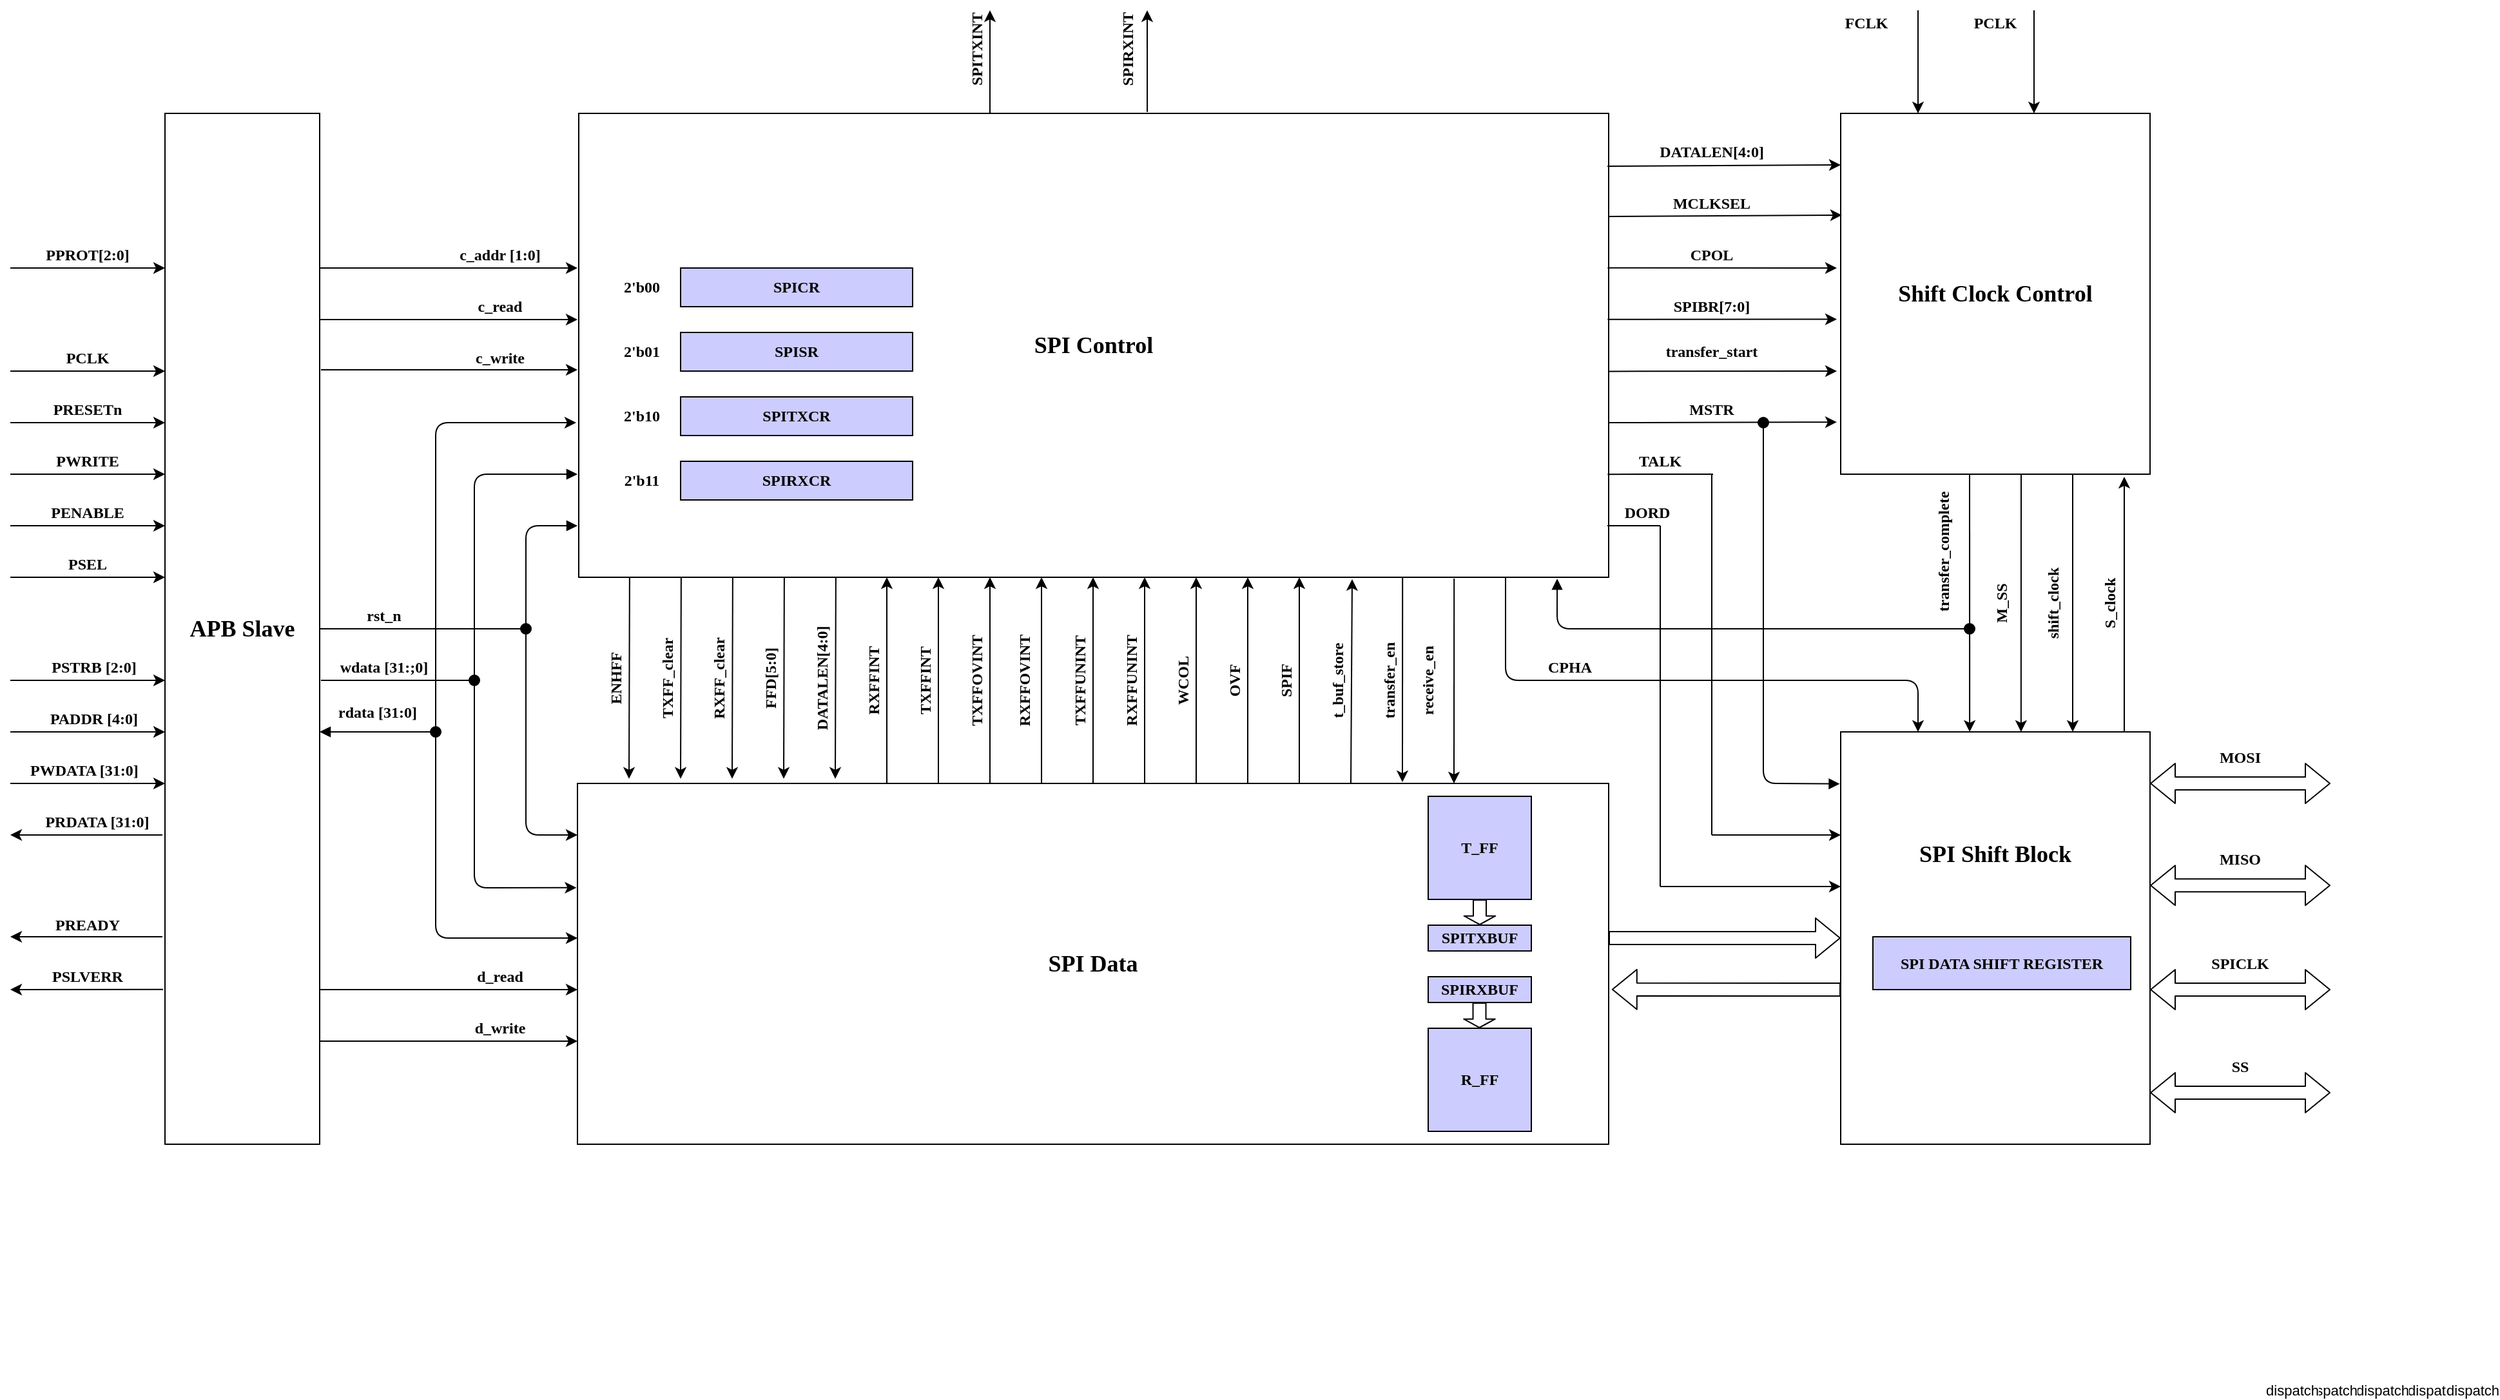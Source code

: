 <mxfile version="12.9.7" type="device" pages="6"><diagram id="ha_ZNuowm-2BhxtqXokw" name="SPI"><mxGraphModel dx="2240" dy="1128" grid="1" gridSize="10" guides="1" tooltips="1" connect="1" arrows="1" fold="1" page="1" pageScale="1" pageWidth="827" pageHeight="1169" math="0" shadow="0"><root><mxCell id="Ek45GJE2YTccgoRSx72s-0"/><mxCell id="Ek45GJE2YTccgoRSx72s-1" parent="Ek45GJE2YTccgoRSx72s-0"/><mxCell id="Ek45GJE2YTccgoRSx72s-2" value="&lt;font face=&quot;Times New Roman&quot; style=&quot;font-size: 18px&quot;&gt;&lt;b&gt;SPI Data&lt;/b&gt;&lt;/font&gt;" style="rounded=0;whiteSpace=wrap;html=1;" parent="Ek45GJE2YTccgoRSx72s-1" vertex="1"><mxGeometry x="480" y="680" width="800" height="280" as="geometry"/></mxCell><mxCell id="Ek45GJE2YTccgoRSx72s-3" value="&lt;font face=&quot;Times New Roman&quot; style=&quot;font-size: 18px&quot;&gt;&lt;b&gt;Shift Clock Control&lt;/b&gt;&lt;/font&gt;" style="rounded=0;whiteSpace=wrap;html=1;" parent="Ek45GJE2YTccgoRSx72s-1" vertex="1"><mxGeometry x="1460" y="160" width="240" height="280" as="geometry"/></mxCell><mxCell id="Ek45GJE2YTccgoRSx72s-4" value="&lt;font face=&quot;Times New Roman&quot; style=&quot;font-size: 18px&quot;&gt;&lt;b&gt;SPI Shift Block&lt;br&gt;&lt;br&gt;&lt;br&gt;&lt;br&gt;&lt;br&gt;&lt;br&gt;&lt;br&gt;&lt;/b&gt;&lt;/font&gt;" style="rounded=0;whiteSpace=wrap;html=1;" parent="Ek45GJE2YTccgoRSx72s-1" vertex="1"><mxGeometry x="1460" y="640" width="240" height="320" as="geometry"/></mxCell><mxCell id="Ek45GJE2YTccgoRSx72s-5" value="&lt;font face=&quot;Times New Roman&quot;&gt;&lt;b&gt;wdata [31:;0]&lt;/b&gt;&lt;/font&gt;" style="text;html=1;strokeColor=none;fillColor=none;align=center;verticalAlign=middle;whiteSpace=wrap;rounded=0;" parent="Ek45GJE2YTccgoRSx72s-1" vertex="1"><mxGeometry x="290" y="580" width="80" height="20" as="geometry"/></mxCell><mxCell id="Ek45GJE2YTccgoRSx72s-6" value="&lt;font face=&quot;Times New Roman&quot;&gt;&lt;b&gt;rst_n&lt;/b&gt;&lt;/font&gt;" style="text;html=1;strokeColor=none;fillColor=none;align=center;verticalAlign=middle;whiteSpace=wrap;rounded=0;" parent="Ek45GJE2YTccgoRSx72s-1" vertex="1"><mxGeometry x="310" y="540" width="40" height="20" as="geometry"/></mxCell><mxCell id="Ek45GJE2YTccgoRSx72s-7" value="&lt;font face=&quot;Times New Roman&quot; style=&quot;font-size: 18px&quot;&gt;&lt;b&gt;APB Slave&lt;/b&gt;&lt;/font&gt;" style="rounded=0;whiteSpace=wrap;html=1;" parent="Ek45GJE2YTccgoRSx72s-1" vertex="1"><mxGeometry x="160" y="160" width="120" height="800" as="geometry"/></mxCell><mxCell id="Ek45GJE2YTccgoRSx72s-8" value="" style="endArrow=classic;html=1;" parent="Ek45GJE2YTccgoRSx72s-1" edge="1"><mxGeometry width="50" height="50" relative="1" as="geometry"><mxPoint x="40" y="360" as="sourcePoint"/><mxPoint x="160" y="360" as="targetPoint"/></mxGeometry></mxCell><mxCell id="Ek45GJE2YTccgoRSx72s-9" value="&lt;font face=&quot;Times New Roman&quot;&gt;&lt;b&gt;PCLK&lt;/b&gt;&lt;/font&gt;" style="text;html=1;strokeColor=none;fillColor=none;align=center;verticalAlign=middle;whiteSpace=wrap;rounded=0;" parent="Ek45GJE2YTccgoRSx72s-1" vertex="1"><mxGeometry x="80" y="340" width="40" height="20" as="geometry"/></mxCell><mxCell id="Ek45GJE2YTccgoRSx72s-10" value="" style="endArrow=classic;html=1;" parent="Ek45GJE2YTccgoRSx72s-1" edge="1"><mxGeometry width="50" height="50" relative="1" as="geometry"><mxPoint x="40" y="400" as="sourcePoint"/><mxPoint x="160" y="400" as="targetPoint"/></mxGeometry></mxCell><mxCell id="Ek45GJE2YTccgoRSx72s-11" value="&lt;font face=&quot;Times New Roman&quot;&gt;&lt;b&gt;PRESETn&lt;/b&gt;&lt;/font&gt;" style="text;html=1;strokeColor=none;fillColor=none;align=center;verticalAlign=middle;whiteSpace=wrap;rounded=0;" parent="Ek45GJE2YTccgoRSx72s-1" vertex="1"><mxGeometry x="80" y="380" width="40" height="20" as="geometry"/></mxCell><mxCell id="Ek45GJE2YTccgoRSx72s-12" value="" style="endArrow=classic;html=1;" parent="Ek45GJE2YTccgoRSx72s-1" edge="1"><mxGeometry width="50" height="50" relative="1" as="geometry"><mxPoint x="40" y="440" as="sourcePoint"/><mxPoint x="160" y="440" as="targetPoint"/></mxGeometry></mxCell><mxCell id="Ek45GJE2YTccgoRSx72s-13" value="&lt;font face=&quot;Times New Roman&quot;&gt;&lt;b&gt;PWRITE&lt;/b&gt;&lt;/font&gt;" style="text;html=1;strokeColor=none;fillColor=none;align=center;verticalAlign=middle;whiteSpace=wrap;rounded=0;" parent="Ek45GJE2YTccgoRSx72s-1" vertex="1"><mxGeometry x="80" y="420" width="40" height="20" as="geometry"/></mxCell><mxCell id="Ek45GJE2YTccgoRSx72s-14" value="" style="endArrow=classic;html=1;" parent="Ek45GJE2YTccgoRSx72s-1" edge="1"><mxGeometry width="50" height="50" relative="1" as="geometry"><mxPoint x="40" y="480" as="sourcePoint"/><mxPoint x="160" y="480" as="targetPoint"/></mxGeometry></mxCell><mxCell id="Ek45GJE2YTccgoRSx72s-15" value="&lt;font face=&quot;Times New Roman&quot;&gt;&lt;b&gt;PENABLE&lt;/b&gt;&lt;/font&gt;" style="text;html=1;strokeColor=none;fillColor=none;align=center;verticalAlign=middle;whiteSpace=wrap;rounded=0;" parent="Ek45GJE2YTccgoRSx72s-1" vertex="1"><mxGeometry x="80" y="460" width="40" height="20" as="geometry"/></mxCell><mxCell id="Ek45GJE2YTccgoRSx72s-16" value="" style="endArrow=classic;html=1;" parent="Ek45GJE2YTccgoRSx72s-1" edge="1"><mxGeometry width="50" height="50" relative="1" as="geometry"><mxPoint x="40" y="520" as="sourcePoint"/><mxPoint x="160" y="520" as="targetPoint"/></mxGeometry></mxCell><mxCell id="Ek45GJE2YTccgoRSx72s-17" value="&lt;font face=&quot;Times New Roman&quot;&gt;&lt;b&gt;PSEL&lt;/b&gt;&lt;/font&gt;" style="text;html=1;strokeColor=none;fillColor=none;align=center;verticalAlign=middle;whiteSpace=wrap;rounded=0;" parent="Ek45GJE2YTccgoRSx72s-1" vertex="1"><mxGeometry x="80" y="500" width="40" height="20" as="geometry"/></mxCell><mxCell id="Ek45GJE2YTccgoRSx72s-18" value="" style="endArrow=classic;html=1;" parent="Ek45GJE2YTccgoRSx72s-1" edge="1"><mxGeometry width="50" height="50" relative="1" as="geometry"><mxPoint x="40" y="600" as="sourcePoint"/><mxPoint x="160" y="600" as="targetPoint"/></mxGeometry></mxCell><mxCell id="Ek45GJE2YTccgoRSx72s-19" value="&lt;font face=&quot;Times New Roman&quot;&gt;&lt;b&gt;PSTRB [2:0]&lt;/b&gt;&lt;/font&gt;" style="text;html=1;strokeColor=none;fillColor=none;align=center;verticalAlign=middle;whiteSpace=wrap;rounded=0;" parent="Ek45GJE2YTccgoRSx72s-1" vertex="1"><mxGeometry x="70" y="580" width="70" height="20" as="geometry"/></mxCell><mxCell id="Ek45GJE2YTccgoRSx72s-20" value="" style="endArrow=classic;html=1;" parent="Ek45GJE2YTccgoRSx72s-1" edge="1"><mxGeometry width="50" height="50" relative="1" as="geometry"><mxPoint x="40" y="640" as="sourcePoint"/><mxPoint x="160" y="640" as="targetPoint"/></mxGeometry></mxCell><mxCell id="Ek45GJE2YTccgoRSx72s-21" value="&lt;font face=&quot;Times New Roman&quot;&gt;&lt;b&gt;PADDR [4:0]&lt;/b&gt;&lt;/font&gt;" style="text;html=1;strokeColor=none;fillColor=none;align=center;verticalAlign=middle;whiteSpace=wrap;rounded=0;" parent="Ek45GJE2YTccgoRSx72s-1" vertex="1"><mxGeometry x="65" y="620" width="80" height="20" as="geometry"/></mxCell><mxCell id="Ek45GJE2YTccgoRSx72s-22" value="" style="endArrow=classic;html=1;" parent="Ek45GJE2YTccgoRSx72s-1" edge="1"><mxGeometry width="50" height="50" relative="1" as="geometry"><mxPoint x="40" y="680" as="sourcePoint"/><mxPoint x="160" y="680" as="targetPoint"/></mxGeometry></mxCell><mxCell id="Ek45GJE2YTccgoRSx72s-23" value="&lt;font face=&quot;Times New Roman&quot;&gt;&lt;b&gt;PWDATA [31:0]&lt;/b&gt;&lt;/font&gt;" style="text;html=1;strokeColor=none;fillColor=none;align=center;verticalAlign=middle;whiteSpace=wrap;rounded=0;" parent="Ek45GJE2YTccgoRSx72s-1" vertex="1"><mxGeometry x="50" y="660" width="95" height="20" as="geometry"/></mxCell><mxCell id="Ek45GJE2YTccgoRSx72s-24" value="" style="endArrow=classic;html=1;" parent="Ek45GJE2YTccgoRSx72s-1" edge="1"><mxGeometry width="50" height="50" relative="1" as="geometry"><mxPoint x="158" y="720" as="sourcePoint"/><mxPoint x="40" y="720" as="targetPoint"/></mxGeometry></mxCell><mxCell id="Ek45GJE2YTccgoRSx72s-25" value="&lt;font face=&quot;Times New Roman&quot;&gt;&lt;b&gt;PRDATA [31:0]&lt;/b&gt;&lt;/font&gt;" style="text;html=1;strokeColor=none;fillColor=none;align=center;verticalAlign=middle;whiteSpace=wrap;rounded=0;" parent="Ek45GJE2YTccgoRSx72s-1" vertex="1"><mxGeometry x="65" y="700" width="85" height="20" as="geometry"/></mxCell><mxCell id="Ek45GJE2YTccgoRSx72s-26" value="&lt;font face=&quot;Times New Roman&quot;&gt;&lt;b&gt;PREADY&lt;/b&gt;&lt;/font&gt;" style="text;html=1;strokeColor=none;fillColor=none;align=center;verticalAlign=middle;whiteSpace=wrap;rounded=0;" parent="Ek45GJE2YTccgoRSx72s-1" vertex="1"><mxGeometry x="80" y="780" width="40" height="20" as="geometry"/></mxCell><mxCell id="Ek45GJE2YTccgoRSx72s-27" value="" style="endArrow=classic;html=1;exitX=-0.012;exitY=0.833;exitDx=0;exitDy=0;exitPerimeter=0;" parent="Ek45GJE2YTccgoRSx72s-1" edge="1"><mxGeometry width="50" height="50" relative="1" as="geometry"><mxPoint x="158.56" y="839.84" as="sourcePoint"/><mxPoint x="40" y="840" as="targetPoint"/></mxGeometry></mxCell><mxCell id="Ek45GJE2YTccgoRSx72s-28" value="&lt;font face=&quot;Times New Roman&quot;&gt;&lt;b&gt;PSLVERR&lt;/b&gt;&lt;/font&gt;" style="text;html=1;strokeColor=none;fillColor=none;align=center;verticalAlign=middle;whiteSpace=wrap;rounded=0;" parent="Ek45GJE2YTccgoRSx72s-1" vertex="1"><mxGeometry x="80" y="820" width="40" height="20" as="geometry"/></mxCell><mxCell id="Ek45GJE2YTccgoRSx72s-29" value="" style="endArrow=classic;html=1;" parent="Ek45GJE2YTccgoRSx72s-1" edge="1"><mxGeometry width="50" height="50" relative="1" as="geometry"><mxPoint x="158" y="799" as="sourcePoint"/><mxPoint x="40" y="799" as="targetPoint"/></mxGeometry></mxCell><mxCell id="Ek45GJE2YTccgoRSx72s-30" value="&lt;font face=&quot;Times New Roman&quot; style=&quot;font-size: 18px&quot;&gt;&lt;b&gt;SPI Control&lt;/b&gt;&lt;/font&gt;" style="rounded=0;whiteSpace=wrap;html=1;" parent="Ek45GJE2YTccgoRSx72s-1" vertex="1"><mxGeometry x="481" y="160" width="799" height="360" as="geometry"/></mxCell><mxCell id="Ek45GJE2YTccgoRSx72s-31" value="" style="endArrow=classic;html=1;" parent="Ek45GJE2YTccgoRSx72s-1" edge="1"><mxGeometry width="50" height="50" relative="1" as="geometry"><mxPoint x="800" y="160" as="sourcePoint"/><mxPoint x="800" y="80" as="targetPoint"/></mxGeometry></mxCell><mxCell id="Ek45GJE2YTccgoRSx72s-32" value="" style="endArrow=classic;html=1;exitX=0.552;exitY=-0.003;exitDx=0;exitDy=0;exitPerimeter=0;" parent="Ek45GJE2YTccgoRSx72s-1" source="Ek45GJE2YTccgoRSx72s-30" edge="1"><mxGeometry width="50" height="50" relative="1" as="geometry"><mxPoint x="917" y="200" as="sourcePoint"/><mxPoint x="922" y="80" as="targetPoint"/></mxGeometry></mxCell><mxCell id="Ek45GJE2YTccgoRSx72s-33" value="&lt;font face=&quot;Times New Roman&quot;&gt;&lt;b&gt;SPITXINT&lt;/b&gt;&lt;/font&gt;" style="text;html=1;strokeColor=none;fillColor=none;align=center;verticalAlign=middle;whiteSpace=wrap;rounded=0;rotation=-90;" parent="Ek45GJE2YTccgoRSx72s-1" vertex="1"><mxGeometry x="770" y="100" width="40" height="20" as="geometry"/></mxCell><mxCell id="Ek45GJE2YTccgoRSx72s-34" value="&lt;font face=&quot;Times New Roman&quot;&gt;&lt;b&gt;SPIRXINT&lt;/b&gt;&lt;/font&gt;" style="text;html=1;strokeColor=none;fillColor=none;align=center;verticalAlign=middle;whiteSpace=wrap;rounded=0;rotation=-90;" parent="Ek45GJE2YTccgoRSx72s-1" vertex="1"><mxGeometry x="887" y="100" width="40" height="20" as="geometry"/></mxCell><mxCell id="Ek45GJE2YTccgoRSx72s-35" value="" style="endArrow=classic;html=1;" parent="Ek45GJE2YTccgoRSx72s-1" edge="1"><mxGeometry width="50" height="50" relative="1" as="geometry"><mxPoint x="281" y="359" as="sourcePoint"/><mxPoint x="480" y="359" as="targetPoint"/></mxGeometry></mxCell><mxCell id="Ek45GJE2YTccgoRSx72s-36" value="" style="endArrow=classic;html=1;exitX=1;exitY=0.3;exitDx=0;exitDy=0;exitPerimeter=0;" parent="Ek45GJE2YTccgoRSx72s-1" edge="1"><mxGeometry width="50" height="50" relative="1" as="geometry"><mxPoint x="280" y="320" as="sourcePoint"/><mxPoint x="480" y="320" as="targetPoint"/></mxGeometry></mxCell><mxCell id="Ek45GJE2YTccgoRSx72s-37" value="" style="endArrow=classic;html=1;exitX=1;exitY=0.25;exitDx=0;exitDy=0;" parent="Ek45GJE2YTccgoRSx72s-1" edge="1"><mxGeometry width="50" height="50" relative="1" as="geometry"><mxPoint x="280" y="280" as="sourcePoint"/><mxPoint x="480" y="280" as="targetPoint"/></mxGeometry></mxCell><mxCell id="Ek45GJE2YTccgoRSx72s-38" value="&lt;font face=&quot;Times New Roman&quot;&gt;&lt;b&gt;c_addr [1:0]&lt;/b&gt;&lt;/font&gt;" style="text;html=1;strokeColor=none;fillColor=none;align=center;verticalAlign=middle;whiteSpace=wrap;rounded=0;" parent="Ek45GJE2YTccgoRSx72s-1" vertex="1"><mxGeometry x="380" y="260" width="80" height="20" as="geometry"/></mxCell><mxCell id="Ek45GJE2YTccgoRSx72s-39" value="&lt;font face=&quot;Times New Roman&quot;&gt;&lt;b&gt;c_read&lt;/b&gt;&lt;/font&gt;" style="text;html=1;strokeColor=none;fillColor=none;align=center;verticalAlign=middle;whiteSpace=wrap;rounded=0;" parent="Ek45GJE2YTccgoRSx72s-1" vertex="1"><mxGeometry x="380" y="300" width="80" height="20" as="geometry"/></mxCell><mxCell id="Ek45GJE2YTccgoRSx72s-40" value="&lt;font face=&quot;Times New Roman&quot;&gt;&lt;b&gt;c_write&lt;/b&gt;&lt;/font&gt;" style="text;html=1;strokeColor=none;fillColor=none;align=center;verticalAlign=middle;whiteSpace=wrap;rounded=0;" parent="Ek45GJE2YTccgoRSx72s-1" vertex="1"><mxGeometry x="380" y="340" width="80" height="20" as="geometry"/></mxCell><mxCell id="Ek45GJE2YTccgoRSx72s-41" value="" style="endArrow=classic;html=1;exitX=1;exitY=0.85;exitDx=0;exitDy=0;exitPerimeter=0;" parent="Ek45GJE2YTccgoRSx72s-1" source="Ek45GJE2YTccgoRSx72s-7" edge="1"><mxGeometry width="50" height="50" relative="1" as="geometry"><mxPoint x="360" y="840.33" as="sourcePoint"/><mxPoint x="480" y="840.0" as="targetPoint"/><Array as="points"><mxPoint x="410" y="840.0"/></Array></mxGeometry></mxCell><mxCell id="Ek45GJE2YTccgoRSx72s-42" value="" style="endArrow=classic;html=1;exitX=1;exitY=0.9;exitDx=0;exitDy=0;exitPerimeter=0;" parent="Ek45GJE2YTccgoRSx72s-1" source="Ek45GJE2YTccgoRSx72s-7" edge="1"><mxGeometry width="50" height="50" relative="1" as="geometry"><mxPoint x="360" y="880.33" as="sourcePoint"/><mxPoint x="480" y="880.0" as="targetPoint"/></mxGeometry></mxCell><mxCell id="Ek45GJE2YTccgoRSx72s-43" value="&lt;font face=&quot;Times New Roman&quot;&gt;&lt;b&gt;d_read&lt;/b&gt;&lt;/font&gt;" style="text;html=1;strokeColor=none;fillColor=none;align=center;verticalAlign=middle;whiteSpace=wrap;rounded=0;" parent="Ek45GJE2YTccgoRSx72s-1" vertex="1"><mxGeometry x="380" y="820.0" width="80" height="20" as="geometry"/></mxCell><mxCell id="Ek45GJE2YTccgoRSx72s-44" value="&lt;font face=&quot;Times New Roman&quot;&gt;&lt;b&gt;d_write&lt;/b&gt;&lt;/font&gt;" style="text;html=1;strokeColor=none;fillColor=none;align=center;verticalAlign=middle;whiteSpace=wrap;rounded=0;" parent="Ek45GJE2YTccgoRSx72s-1" vertex="1"><mxGeometry x="380" y="860.0" width="80" height="20" as="geometry"/></mxCell><mxCell id="Ek45GJE2YTccgoRSx72s-49" value="dispatch" style="html=1;verticalAlign=bottom;startArrow=oval;startFill=1;endArrow=block;startSize=8;" parent="Ek45GJE2YTccgoRSx72s-1" edge="1"><mxGeometry x="-1" y="-1597" width="60" relative="1" as="geometry"><mxPoint x="440" y="560" as="sourcePoint"/><mxPoint x="480" y="480" as="targetPoint"/><mxPoint x="-117" y="600" as="offset"/><Array as="points"><mxPoint x="440" y="480"/></Array></mxGeometry></mxCell><mxCell id="Ek45GJE2YTccgoRSx72s-50" value="" style="endArrow=none;html=1;exitX=1;exitY=0.5;exitDx=0;exitDy=0;" parent="Ek45GJE2YTccgoRSx72s-1" source="Ek45GJE2YTccgoRSx72s-7" edge="1"><mxGeometry width="50" height="50" relative="1" as="geometry"><mxPoint x="360" y="560" as="sourcePoint"/><mxPoint x="440" y="560" as="targetPoint"/></mxGeometry></mxCell><mxCell id="Ek45GJE2YTccgoRSx72s-51" value="" style="endArrow=classic;html=1;entryX=0;entryY=0.143;entryDx=0;entryDy=0;entryPerimeter=0;" parent="Ek45GJE2YTccgoRSx72s-1" target="Ek45GJE2YTccgoRSx72s-2" edge="1"><mxGeometry width="50" height="50" relative="1" as="geometry"><mxPoint x="440" y="560" as="sourcePoint"/><mxPoint x="470" y="730" as="targetPoint"/><Array as="points"><mxPoint x="440" y="720"/></Array></mxGeometry></mxCell><mxCell id="Ek45GJE2YTccgoRSx72s-52" value="" style="endArrow=none;html=1;" parent="Ek45GJE2YTccgoRSx72s-1" edge="1"><mxGeometry width="50" height="50" relative="1" as="geometry"><mxPoint x="281" y="600" as="sourcePoint"/><mxPoint x="400" y="600" as="targetPoint"/></mxGeometry></mxCell><mxCell id="Ek45GJE2YTccgoRSx72s-53" value="dispatch" style="html=1;verticalAlign=bottom;startArrow=oval;startFill=1;endArrow=block;startSize=8;" parent="Ek45GJE2YTccgoRSx72s-1" edge="1"><mxGeometry x="-1" y="-1582" width="60" relative="1" as="geometry"><mxPoint x="400" y="600" as="sourcePoint"/><mxPoint x="480" y="440" as="targetPoint"/><mxPoint x="-102" y="560" as="offset"/><Array as="points"><mxPoint x="400" y="440"/></Array></mxGeometry></mxCell><mxCell id="Ek45GJE2YTccgoRSx72s-54" value="" style="endArrow=classic;html=1;entryX=-0.001;entryY=0.289;entryDx=0;entryDy=0;entryPerimeter=0;" parent="Ek45GJE2YTccgoRSx72s-1" target="Ek45GJE2YTccgoRSx72s-2" edge="1"><mxGeometry width="50" height="50" relative="1" as="geometry"><mxPoint x="400" y="600" as="sourcePoint"/><mxPoint x="559.0" y="679" as="targetPoint"/><Array as="points"><mxPoint x="400" y="761"/></Array></mxGeometry></mxCell><mxCell id="Ek45GJE2YTccgoRSx72s-55" value="&lt;font face=&quot;Times New Roman&quot;&gt;&lt;b&gt;rdata [31:0]&lt;/b&gt;&lt;/font&gt;" style="text;html=1;strokeColor=none;fillColor=none;align=center;verticalAlign=middle;whiteSpace=wrap;rounded=0;" parent="Ek45GJE2YTccgoRSx72s-1" vertex="1"><mxGeometry x="290" y="615" width="70" height="20" as="geometry"/></mxCell><mxCell id="Ek45GJE2YTccgoRSx72s-56" value="dispatch" style="html=1;verticalAlign=bottom;startArrow=oval;startFill=1;endArrow=block;startSize=8;" parent="Ek45GJE2YTccgoRSx72s-1" edge="1"><mxGeometry x="-1" y="1559" width="60" relative="1" as="geometry"><mxPoint x="370" y="640" as="sourcePoint"/><mxPoint x="280" y="640" as="targetPoint"/><mxPoint x="1470" y="-1039" as="offset"/></mxGeometry></mxCell><mxCell id="Ek45GJE2YTccgoRSx72s-58" value="&lt;font face=&quot;Times New Roman&quot;&gt;&lt;b&gt;ENHFF&lt;/b&gt;&lt;/font&gt;" style="text;html=1;strokeColor=none;fillColor=none;align=center;verticalAlign=middle;whiteSpace=wrap;rounded=0;rotation=-90;" parent="Ek45GJE2YTccgoRSx72s-1" vertex="1"><mxGeometry x="490" y="588.2" width="40" height="20" as="geometry"/></mxCell><mxCell id="Ek45GJE2YTccgoRSx72s-59" value="" style="endArrow=classic;html=1;exitX=0.554;exitY=1.003;exitDx=0;exitDy=0;exitPerimeter=0;" parent="Ek45GJE2YTccgoRSx72s-1" edge="1"><mxGeometry width="50" height="50" relative="1" as="geometry"><mxPoint x="520.44" y="520.0" as="sourcePoint"/><mxPoint x="520" y="676.4" as="targetPoint"/></mxGeometry></mxCell><mxCell id="Ek45GJE2YTccgoRSx72s-60" value="" style="endArrow=classic;html=1;exitX=0.554;exitY=1.003;exitDx=0;exitDy=0;exitPerimeter=0;" parent="Ek45GJE2YTccgoRSx72s-1" edge="1"><mxGeometry width="50" height="50" relative="1" as="geometry"><mxPoint x="560.44" y="520.0" as="sourcePoint"/><mxPoint x="560" y="676.4" as="targetPoint"/></mxGeometry></mxCell><mxCell id="Ek45GJE2YTccgoRSx72s-61" value="&lt;font face=&quot;Times New Roman&quot;&gt;&lt;b&gt;TXFF_clear&lt;/b&gt;&lt;/font&gt;" style="text;html=1;strokeColor=none;fillColor=none;align=center;verticalAlign=middle;whiteSpace=wrap;rounded=0;rotation=-90;" parent="Ek45GJE2YTccgoRSx72s-1" vertex="1"><mxGeometry x="530" y="588.2" width="40" height="20" as="geometry"/></mxCell><mxCell id="Ek45GJE2YTccgoRSx72s-62" value="" style="endArrow=classic;html=1;exitX=0.554;exitY=1.003;exitDx=0;exitDy=0;exitPerimeter=0;" parent="Ek45GJE2YTccgoRSx72s-1" edge="1"><mxGeometry width="50" height="50" relative="1" as="geometry"><mxPoint x="600.44" y="520.0" as="sourcePoint"/><mxPoint x="600" y="676.4" as="targetPoint"/></mxGeometry></mxCell><mxCell id="Ek45GJE2YTccgoRSx72s-63" value="&lt;font face=&quot;Times New Roman&quot;&gt;&lt;b&gt;RXFF_clear&lt;/b&gt;&lt;/font&gt;" style="text;html=1;strokeColor=none;fillColor=none;align=center;verticalAlign=middle;whiteSpace=wrap;rounded=0;rotation=-90;" parent="Ek45GJE2YTccgoRSx72s-1" vertex="1"><mxGeometry x="570" y="588.2" width="40" height="20" as="geometry"/></mxCell><mxCell id="Ek45GJE2YTccgoRSx72s-64" value="" style="endArrow=classic;html=1;exitX=0.554;exitY=1.003;exitDx=0;exitDy=0;exitPerimeter=0;" parent="Ek45GJE2YTccgoRSx72s-1" edge="1"><mxGeometry width="50" height="50" relative="1" as="geometry"><mxPoint x="640.44" y="520.0" as="sourcePoint"/><mxPoint x="640" y="676.4" as="targetPoint"/></mxGeometry></mxCell><mxCell id="Ek45GJE2YTccgoRSx72s-65" value="&lt;font face=&quot;Times New Roman&quot;&gt;&lt;b&gt;FFD[5:0]&lt;/b&gt;&lt;/font&gt;" style="text;html=1;strokeColor=none;fillColor=none;align=center;verticalAlign=middle;whiteSpace=wrap;rounded=0;rotation=-90;" parent="Ek45GJE2YTccgoRSx72s-1" vertex="1"><mxGeometry x="600" y="588.2" width="60" height="20" as="geometry"/></mxCell><mxCell id="Ek45GJE2YTccgoRSx72s-66" value="" style="endArrow=classic;html=1;exitX=0.554;exitY=1.003;exitDx=0;exitDy=0;exitPerimeter=0;" parent="Ek45GJE2YTccgoRSx72s-1" edge="1"><mxGeometry width="50" height="50" relative="1" as="geometry"><mxPoint x="680.44" y="520.0" as="sourcePoint"/><mxPoint x="680" y="676.4" as="targetPoint"/></mxGeometry></mxCell><mxCell id="Ek45GJE2YTccgoRSx72s-67" value="&lt;font face=&quot;Times New Roman&quot;&gt;&lt;b&gt;DATALEN[4:0]&lt;/b&gt;&lt;/font&gt;" style="text;html=1;strokeColor=none;fillColor=none;align=center;verticalAlign=middle;whiteSpace=wrap;rounded=0;rotation=-90;" parent="Ek45GJE2YTccgoRSx72s-1" vertex="1"><mxGeometry x="640" y="588.2" width="60" height="20" as="geometry"/></mxCell><mxCell id="Ek45GJE2YTccgoRSx72s-68" value="" style="endArrow=classic;html=1;exitX=0.6;exitY=0;exitDx=0;exitDy=0;exitPerimeter=0;" parent="Ek45GJE2YTccgoRSx72s-1" edge="1"><mxGeometry width="50" height="50" relative="1" as="geometry"><mxPoint x="800" y="680" as="sourcePoint"/><mxPoint x="800" y="520" as="targetPoint"/></mxGeometry></mxCell><mxCell id="Ek45GJE2YTccgoRSx72s-69" value="&lt;font face=&quot;Times New Roman&quot;&gt;&lt;b&gt;TXFFOVINT&lt;/b&gt;&lt;/font&gt;" style="text;html=1;strokeColor=none;fillColor=none;align=center;verticalAlign=middle;whiteSpace=wrap;rounded=0;rotation=-90;" parent="Ek45GJE2YTccgoRSx72s-1" vertex="1"><mxGeometry x="750" y="590" width="80" height="20" as="geometry"/></mxCell><mxCell id="Ek45GJE2YTccgoRSx72s-70" value="" style="endArrow=classic;html=1;exitX=0.6;exitY=0;exitDx=0;exitDy=0;exitPerimeter=0;" parent="Ek45GJE2YTccgoRSx72s-1" edge="1"><mxGeometry width="50" height="50" relative="1" as="geometry"><mxPoint x="840" y="680" as="sourcePoint"/><mxPoint x="840" y="520" as="targetPoint"/></mxGeometry></mxCell><mxCell id="Ek45GJE2YTccgoRSx72s-71" value="&lt;font face=&quot;Times New Roman&quot;&gt;&lt;b&gt;RXFFOVINT&lt;/b&gt;&lt;/font&gt;" style="text;html=1;strokeColor=none;fillColor=none;align=center;verticalAlign=middle;whiteSpace=wrap;rounded=0;rotation=-90;" parent="Ek45GJE2YTccgoRSx72s-1" vertex="1"><mxGeometry x="787" y="590" width="80" height="20" as="geometry"/></mxCell><mxCell id="Ek45GJE2YTccgoRSx72s-72" value="" style="endArrow=classic;html=1;exitX=0.6;exitY=0;exitDx=0;exitDy=0;exitPerimeter=0;" parent="Ek45GJE2YTccgoRSx72s-1" edge="1"><mxGeometry width="50" height="50" relative="1" as="geometry"><mxPoint x="880" y="680" as="sourcePoint"/><mxPoint x="880" y="520" as="targetPoint"/></mxGeometry></mxCell><mxCell id="Ek45GJE2YTccgoRSx72s-73" value="&lt;font face=&quot;Times New Roman&quot;&gt;&lt;b&gt;TXFFUNINT&lt;/b&gt;&lt;/font&gt;" style="text;html=1;strokeColor=none;fillColor=none;align=center;verticalAlign=middle;whiteSpace=wrap;rounded=0;rotation=-90;" parent="Ek45GJE2YTccgoRSx72s-1" vertex="1"><mxGeometry x="830" y="590" width="80" height="20" as="geometry"/></mxCell><mxCell id="Ek45GJE2YTccgoRSx72s-74" value="" style="endArrow=classic;html=1;exitX=0.6;exitY=0;exitDx=0;exitDy=0;exitPerimeter=0;" parent="Ek45GJE2YTccgoRSx72s-1" edge="1"><mxGeometry width="50" height="50" relative="1" as="geometry"><mxPoint x="920" y="680" as="sourcePoint"/><mxPoint x="920" y="520" as="targetPoint"/></mxGeometry></mxCell><mxCell id="Ek45GJE2YTccgoRSx72s-75" value="&lt;font face=&quot;Times New Roman&quot;&gt;&lt;b&gt;RXFFUNINT&lt;/b&gt;&lt;/font&gt;" style="text;html=1;strokeColor=none;fillColor=none;align=center;verticalAlign=middle;whiteSpace=wrap;rounded=0;rotation=-90;" parent="Ek45GJE2YTccgoRSx72s-1" vertex="1"><mxGeometry x="870" y="590" width="80" height="20" as="geometry"/></mxCell><mxCell id="Ek45GJE2YTccgoRSx72s-76" value="" style="endArrow=classic;html=1;exitX=0.6;exitY=0;exitDx=0;exitDy=0;exitPerimeter=0;" parent="Ek45GJE2YTccgoRSx72s-1" edge="1"><mxGeometry width="50" height="50" relative="1" as="geometry"><mxPoint x="960" y="680" as="sourcePoint"/><mxPoint x="960" y="520" as="targetPoint"/></mxGeometry></mxCell><mxCell id="Ek45GJE2YTccgoRSx72s-77" value="&lt;font face=&quot;Times New Roman&quot;&gt;&lt;b&gt;WCOL&lt;/b&gt;&lt;/font&gt;" style="text;html=1;strokeColor=none;fillColor=none;align=center;verticalAlign=middle;whiteSpace=wrap;rounded=0;rotation=-90;" parent="Ek45GJE2YTccgoRSx72s-1" vertex="1"><mxGeometry x="910" y="590" width="80" height="20" as="geometry"/></mxCell><mxCell id="Ek45GJE2YTccgoRSx72s-78" value="" style="endArrow=classic;html=1;exitX=0.6;exitY=0;exitDx=0;exitDy=0;exitPerimeter=0;" parent="Ek45GJE2YTccgoRSx72s-1" edge="1"><mxGeometry width="50" height="50" relative="1" as="geometry"><mxPoint x="1000" y="680" as="sourcePoint"/><mxPoint x="1000" y="520" as="targetPoint"/></mxGeometry></mxCell><mxCell id="Ek45GJE2YTccgoRSx72s-79" value="&lt;font face=&quot;Times New Roman&quot;&gt;&lt;b&gt;OVF&lt;/b&gt;&lt;/font&gt;" style="text;html=1;strokeColor=none;fillColor=none;align=center;verticalAlign=middle;whiteSpace=wrap;rounded=0;rotation=-90;" parent="Ek45GJE2YTccgoRSx72s-1" vertex="1"><mxGeometry x="950" y="590" width="80" height="20" as="geometry"/></mxCell><mxCell id="Ek45GJE2YTccgoRSx72s-80" value="" style="endArrow=classic;html=1;exitX=0.6;exitY=0;exitDx=0;exitDy=0;exitPerimeter=0;" parent="Ek45GJE2YTccgoRSx72s-1" edge="1"><mxGeometry width="50" height="50" relative="1" as="geometry"><mxPoint x="1040" y="680" as="sourcePoint"/><mxPoint x="1040" y="520" as="targetPoint"/></mxGeometry></mxCell><mxCell id="Ek45GJE2YTccgoRSx72s-81" value="&lt;font face=&quot;Times New Roman&quot;&gt;&lt;b&gt;SPIF&lt;/b&gt;&lt;/font&gt;" style="text;html=1;strokeColor=none;fillColor=none;align=center;verticalAlign=middle;whiteSpace=wrap;rounded=0;rotation=-90;" parent="Ek45GJE2YTccgoRSx72s-1" vertex="1"><mxGeometry x="990" y="590" width="80" height="20" as="geometry"/></mxCell><mxCell id="Ek45GJE2YTccgoRSx72s-82" value="" style="endArrow=classic;html=1;entryX=0.004;entryY=0.282;entryDx=0;entryDy=0;entryPerimeter=0;" parent="Ek45GJE2YTccgoRSx72s-1" target="Ek45GJE2YTccgoRSx72s-3" edge="1"><mxGeometry width="50" height="50" relative="1" as="geometry"><mxPoint x="1280" y="240" as="sourcePoint"/><mxPoint x="1401" y="280" as="targetPoint"/></mxGeometry></mxCell><mxCell id="Ek45GJE2YTccgoRSx72s-83" value="&lt;font face=&quot;Times New Roman&quot;&gt;&lt;b&gt;MSTR&lt;/b&gt;&lt;/font&gt;" style="text;html=1;strokeColor=none;fillColor=none;align=center;verticalAlign=middle;whiteSpace=wrap;rounded=0;rotation=0;" parent="Ek45GJE2YTccgoRSx72s-1" vertex="1"><mxGeometry x="1320" y="380" width="80" height="20" as="geometry"/></mxCell><mxCell id="Ek45GJE2YTccgoRSx72s-84" value="" style="endArrow=classic;html=1;exitX=0.999;exitY=0.333;exitDx=0;exitDy=0;exitPerimeter=0;" parent="Ek45GJE2YTccgoRSx72s-1" source="Ek45GJE2YTccgoRSx72s-30" edge="1"><mxGeometry width="50" height="50" relative="1" as="geometry"><mxPoint x="1242" y="319.17" as="sourcePoint"/><mxPoint x="1457" y="280" as="targetPoint"/></mxGeometry></mxCell><mxCell id="Ek45GJE2YTccgoRSx72s-85" value="&lt;font face=&quot;Times New Roman&quot;&gt;&lt;b&gt;CPOL&lt;/b&gt;&lt;/font&gt;" style="text;html=1;strokeColor=none;fillColor=none;align=center;verticalAlign=middle;whiteSpace=wrap;rounded=0;rotation=0;" parent="Ek45GJE2YTccgoRSx72s-1" vertex="1"><mxGeometry x="1320" y="260" width="80" height="20" as="geometry"/></mxCell><mxCell id="Ek45GJE2YTccgoRSx72s-86" value="" style="endArrow=classic;html=1;exitX=0.999;exitY=0.444;exitDx=0;exitDy=0;exitPerimeter=0;" parent="Ek45GJE2YTccgoRSx72s-1" source="Ek45GJE2YTccgoRSx72s-30" edge="1"><mxGeometry width="50" height="50" relative="1" as="geometry"><mxPoint x="1241" y="319.97" as="sourcePoint"/><mxPoint x="1457" y="319.8" as="targetPoint"/></mxGeometry></mxCell><mxCell id="Ek45GJE2YTccgoRSx72s-87" value="&lt;font face=&quot;Times New Roman&quot;&gt;&lt;b&gt;SPIBR[7:0]&lt;/b&gt;&lt;/font&gt;" style="text;html=1;strokeColor=none;fillColor=none;align=center;verticalAlign=middle;whiteSpace=wrap;rounded=0;rotation=0;" parent="Ek45GJE2YTccgoRSx72s-1" vertex="1"><mxGeometry x="1320" y="300" width="80" height="20" as="geometry"/></mxCell><mxCell id="Ek45GJE2YTccgoRSx72s-88" value="&lt;font face=&quot;Times New Roman&quot;&gt;&lt;b&gt;T_FF&lt;/b&gt;&lt;/font&gt;" style="whiteSpace=wrap;html=1;aspect=fixed;fillColor=#CCCCFF;" parent="Ek45GJE2YTccgoRSx72s-1" vertex="1"><mxGeometry x="1140" y="690" width="80" height="80" as="geometry"/></mxCell><mxCell id="Ek45GJE2YTccgoRSx72s-89" value="&lt;font face=&quot;Times New Roman&quot;&gt;&lt;b&gt;R_FF&lt;/b&gt;&lt;/font&gt;" style="whiteSpace=wrap;html=1;aspect=fixed;fillColor=#CCCCFF;" parent="Ek45GJE2YTccgoRSx72s-1" vertex="1"><mxGeometry x="1140" y="870" width="80" height="80" as="geometry"/></mxCell><mxCell id="Ek45GJE2YTccgoRSx72s-90" value="&lt;font face=&quot;Times New Roman&quot;&gt;&lt;b&gt;SPITXBUF&lt;/b&gt;&lt;/font&gt;" style="rounded=0;whiteSpace=wrap;html=1;fillColor=#CCCCFF;" parent="Ek45GJE2YTccgoRSx72s-1" vertex="1"><mxGeometry x="1140" y="790" width="80" height="20" as="geometry"/></mxCell><mxCell id="Ek45GJE2YTccgoRSx72s-91" value="&lt;font face=&quot;Times New Roman&quot;&gt;&lt;b&gt;SPIRXBUF&lt;/b&gt;&lt;/font&gt;" style="rounded=0;whiteSpace=wrap;html=1;fillColor=#CCCCFF;" parent="Ek45GJE2YTccgoRSx72s-1" vertex="1"><mxGeometry x="1140" y="830" width="80" height="20" as="geometry"/></mxCell><mxCell id="Ek45GJE2YTccgoRSx72s-92" value="" style="shape=flexArrow;endArrow=classic;html=1;exitX=0.5;exitY=1;exitDx=0;exitDy=0;entryX=0.5;entryY=0;entryDx=0;entryDy=0;endWidth=13.333;endSize=1.89;" parent="Ek45GJE2YTccgoRSx72s-1" source="Ek45GJE2YTccgoRSx72s-88" target="Ek45GJE2YTccgoRSx72s-90" edge="1"><mxGeometry width="50" height="50" relative="1" as="geometry"><mxPoint x="1070" y="840" as="sourcePoint"/><mxPoint x="1120" y="790" as="targetPoint"/></mxGeometry></mxCell><mxCell id="Ek45GJE2YTccgoRSx72s-93" value="" style="shape=flexArrow;endArrow=classic;html=1;exitX=0.5;exitY=1;exitDx=0;exitDy=0;entryX=0.5;entryY=0;entryDx=0;entryDy=0;endWidth=13.333;endSize=1.89;" parent="Ek45GJE2YTccgoRSx72s-1" edge="1"><mxGeometry width="50" height="50" relative="1" as="geometry"><mxPoint x="1179.76" y="850" as="sourcePoint"/><mxPoint x="1179.76" y="870" as="targetPoint"/></mxGeometry></mxCell><mxCell id="Ek45GJE2YTccgoRSx72s-94" value="&lt;font face=&quot;Times New Roman&quot;&gt;&lt;b&gt;SPI DATA SHIFT REGISTER&lt;/b&gt;&lt;/font&gt;" style="rounded=0;whiteSpace=wrap;html=1;fillColor=#CCCCFF;" parent="Ek45GJE2YTccgoRSx72s-1" vertex="1"><mxGeometry x="1485" y="799" width="200" height="41" as="geometry"/></mxCell><mxCell id="Ek45GJE2YTccgoRSx72s-95" value="&lt;font face=&quot;Times New Roman&quot;&gt;&lt;b&gt;SPICR&lt;/b&gt;&lt;/font&gt;" style="rounded=0;whiteSpace=wrap;html=1;fillColor=#CCCCFF;" parent="Ek45GJE2YTccgoRSx72s-1" vertex="1"><mxGeometry x="560" y="280" width="180" height="30" as="geometry"/></mxCell><mxCell id="Ek45GJE2YTccgoRSx72s-96" value="&lt;font face=&quot;Times New Roman&quot;&gt;&lt;b&gt;SPISR&lt;/b&gt;&lt;/font&gt;&lt;span style=&quot;color: rgba(0 , 0 , 0 , 0) ; font-family: monospace ; font-size: 0px ; white-space: nowrap&quot;&gt;%3CmxGraphModel%3E%3Croot%3E%3CmxCell%20id%3D%220%22%2F%3E%3CmxCell%20id%3D%221%22%20parent%3D%220%22%2F%3E%3CmxCell%20id%3D%222%22%20value%3D%22%26lt%3Bfont%20face%3D%26quot%3BTimes%20New%20Roman%26quot%3B%26gt%3B%26lt%3Bb%26gt%3BSPICR%26lt%3B%2Fb%26gt%3B%26lt%3B%2Ffont%26gt%3B%22%20style%3D%22rounded%3D0%3BwhiteSpace%3Dwrap%3Bhtml%3D1%3BfillColor%3D%23CCCCFF%3B%22%20vertex%3D%221%22%20parent%3D%221%22%3E%3CmxGeometry%20x%3D%22560%22%20y%3D%22720%22%20width%3D%22180%22%20height%3D%2230%22%20as%3D%22geometry%22%2F%3E%3C%2FmxCell%3E%3C%2Froot%3E%3C%2FmxGraphModel%3E&lt;/span&gt;" style="rounded=0;whiteSpace=wrap;html=1;fillColor=#CCCCFF;" parent="Ek45GJE2YTccgoRSx72s-1" vertex="1"><mxGeometry x="560" y="330" width="180" height="30" as="geometry"/></mxCell><mxCell id="Ek45GJE2YTccgoRSx72s-97" value="&lt;font face=&quot;Times New Roman&quot;&gt;&lt;b&gt;SPITXCR&lt;/b&gt;&lt;/font&gt;" style="rounded=0;whiteSpace=wrap;html=1;fillColor=#CCCCFF;" parent="Ek45GJE2YTccgoRSx72s-1" vertex="1"><mxGeometry x="560" y="380" width="180" height="30" as="geometry"/></mxCell><mxCell id="Ek45GJE2YTccgoRSx72s-98" value="&lt;font face=&quot;Times New Roman&quot;&gt;&lt;b&gt;SPIRXCR&lt;/b&gt;&lt;/font&gt;" style="rounded=0;whiteSpace=wrap;html=1;fillColor=#CCCCFF;" parent="Ek45GJE2YTccgoRSx72s-1" vertex="1"><mxGeometry x="560" y="430" width="180" height="30" as="geometry"/></mxCell><mxCell id="Ek45GJE2YTccgoRSx72s-99" value="&lt;font face=&quot;Times New Roman&quot;&gt;&lt;b&gt;2'b00&lt;/b&gt;&lt;/font&gt;" style="text;html=1;strokeColor=none;fillColor=none;align=center;verticalAlign=middle;whiteSpace=wrap;rounded=0;" parent="Ek45GJE2YTccgoRSx72s-1" vertex="1"><mxGeometry x="510" y="285" width="40" height="20" as="geometry"/></mxCell><mxCell id="Ek45GJE2YTccgoRSx72s-100" value="&lt;font face=&quot;Times New Roman&quot;&gt;&lt;b&gt;2'b01&lt;/b&gt;&lt;/font&gt;" style="text;html=1;strokeColor=none;fillColor=none;align=center;verticalAlign=middle;whiteSpace=wrap;rounded=0;" parent="Ek45GJE2YTccgoRSx72s-1" vertex="1"><mxGeometry x="510" y="335" width="40" height="20" as="geometry"/></mxCell><mxCell id="Ek45GJE2YTccgoRSx72s-101" value="&lt;font face=&quot;Times New Roman&quot;&gt;&lt;b&gt;2'b10&lt;/b&gt;&lt;/font&gt;" style="text;html=1;strokeColor=none;fillColor=none;align=center;verticalAlign=middle;whiteSpace=wrap;rounded=0;" parent="Ek45GJE2YTccgoRSx72s-1" vertex="1"><mxGeometry x="510" y="385" width="40" height="20" as="geometry"/></mxCell><mxCell id="Ek45GJE2YTccgoRSx72s-102" value="&lt;font face=&quot;Times New Roman&quot;&gt;&lt;b&gt;2'b11&lt;/b&gt;&lt;/font&gt;" style="text;html=1;strokeColor=none;fillColor=none;align=center;verticalAlign=middle;whiteSpace=wrap;rounded=0;" parent="Ek45GJE2YTccgoRSx72s-1" vertex="1"><mxGeometry x="510" y="435" width="40" height="20" as="geometry"/></mxCell><mxCell id="Ek45GJE2YTccgoRSx72s-103" value="&lt;font face=&quot;Times New Roman&quot;&gt;&lt;b&gt;MCLKSEL&lt;/b&gt;&lt;/font&gt;" style="text;html=1;strokeColor=none;fillColor=none;align=center;verticalAlign=middle;whiteSpace=wrap;rounded=0;rotation=0;" parent="Ek45GJE2YTccgoRSx72s-1" vertex="1"><mxGeometry x="1320" y="220" width="80" height="20" as="geometry"/></mxCell><mxCell id="Ek45GJE2YTccgoRSx72s-104" value="&lt;font face=&quot;Times New Roman&quot;&gt;&lt;b&gt;transfer_start&lt;/b&gt;&lt;/font&gt;" style="text;html=1;strokeColor=none;fillColor=none;align=center;verticalAlign=middle;whiteSpace=wrap;rounded=0;rotation=0;" parent="Ek45GJE2YTccgoRSx72s-1" vertex="1"><mxGeometry x="1320" y="335" width="80" height="20" as="geometry"/></mxCell><mxCell id="Ek45GJE2YTccgoRSx72s-105" value="" style="endArrow=classic;html=1;entryX=0.25;entryY=0;entryDx=0;entryDy=0;" parent="Ek45GJE2YTccgoRSx72s-1" target="Ek45GJE2YTccgoRSx72s-3" edge="1"><mxGeometry width="50" height="50" relative="1" as="geometry"><mxPoint x="1520.0" y="80" as="sourcePoint"/><mxPoint x="1500" y="30" as="targetPoint"/></mxGeometry></mxCell><mxCell id="Ek45GJE2YTccgoRSx72s-106" value="&lt;font face=&quot;Times New Roman&quot;&gt;&lt;b&gt;FCLK&lt;/b&gt;&lt;/font&gt;" style="text;html=1;strokeColor=none;fillColor=none;align=center;verticalAlign=middle;whiteSpace=wrap;rounded=0;" parent="Ek45GJE2YTccgoRSx72s-1" vertex="1"><mxGeometry x="1460" y="80" width="40" height="20" as="geometry"/></mxCell><mxCell id="Ek45GJE2YTccgoRSx72s-107" value="" style="endArrow=classic;html=1;" parent="Ek45GJE2YTccgoRSx72s-1" edge="1"><mxGeometry width="50" height="50" relative="1" as="geometry"><mxPoint x="1610.0" y="80" as="sourcePoint"/><mxPoint x="1610" y="160" as="targetPoint"/></mxGeometry></mxCell><mxCell id="Ek45GJE2YTccgoRSx72s-108" value="&lt;font face=&quot;Times New Roman&quot;&gt;&lt;b&gt;PCLK&lt;/b&gt;&lt;/font&gt;" style="text;html=1;strokeColor=none;fillColor=none;align=center;verticalAlign=middle;whiteSpace=wrap;rounded=0;" parent="Ek45GJE2YTccgoRSx72s-1" vertex="1"><mxGeometry x="1560" y="80" width="40" height="20" as="geometry"/></mxCell><mxCell id="Ek45GJE2YTccgoRSx72s-110" value="&lt;font face=&quot;Times New Roman&quot;&gt;&lt;b&gt;shift_clock&lt;/b&gt;&lt;/font&gt;" style="text;html=1;strokeColor=none;fillColor=none;align=center;verticalAlign=middle;whiteSpace=wrap;rounded=0;rotation=-90;" parent="Ek45GJE2YTccgoRSx72s-1" vertex="1"><mxGeometry x="1600" y="530" width="50" height="20" as="geometry"/></mxCell><mxCell id="Ek45GJE2YTccgoRSx72s-111" value="" style="endArrow=classic;html=1;" parent="Ek45GJE2YTccgoRSx72s-1" edge="1"><mxGeometry width="50" height="50" relative="1" as="geometry"><mxPoint x="1280" y="400" as="sourcePoint"/><mxPoint x="1457" y="399.6" as="targetPoint"/></mxGeometry></mxCell><mxCell id="Ek45GJE2YTccgoRSx72s-112" value="" style="endArrow=classic;html=1;entryX=0.75;entryY=0;entryDx=0;entryDy=0;" parent="Ek45GJE2YTccgoRSx72s-1" target="Ek45GJE2YTccgoRSx72s-4" edge="1"><mxGeometry width="50" height="50" relative="1" as="geometry"><mxPoint x="1640.0" y="440" as="sourcePoint"/><mxPoint x="1640.0" y="637" as="targetPoint"/></mxGeometry></mxCell><mxCell id="Ek45GJE2YTccgoRSx72s-114" value="" style="endArrow=classic;html=1;" parent="Ek45GJE2YTccgoRSx72s-1" edge="1"><mxGeometry width="50" height="50" relative="1" as="geometry"><mxPoint x="1680" y="640" as="sourcePoint"/><mxPoint x="1680" y="442" as="targetPoint"/></mxGeometry></mxCell><mxCell id="Ek45GJE2YTccgoRSx72s-115" value="&lt;font face=&quot;Times New Roman&quot;&gt;&lt;b&gt;S_clock&lt;/b&gt;&lt;/font&gt;" style="text;html=1;strokeColor=none;fillColor=none;align=center;verticalAlign=middle;whiteSpace=wrap;rounded=0;rotation=-90;" parent="Ek45GJE2YTccgoRSx72s-1" vertex="1"><mxGeometry x="1644" y="530" width="50" height="20" as="geometry"/></mxCell><mxCell id="Ek45GJE2YTccgoRSx72s-118" value="&lt;font face=&quot;Times New Roman&quot;&gt;&lt;b&gt;transfer_complete&lt;/b&gt;&lt;/font&gt;" style="text;html=1;strokeColor=none;fillColor=none;align=center;verticalAlign=middle;whiteSpace=wrap;rounded=0;rotation=-90;" parent="Ek45GJE2YTccgoRSx72s-1" vertex="1"><mxGeometry x="1500" y="490" width="80" height="20" as="geometry"/></mxCell><mxCell id="Ek45GJE2YTccgoRSx72s-119" value="dispatch" style="html=1;verticalAlign=bottom;startArrow=oval;startFill=1;endArrow=block;startSize=8;entryX=-0.003;entryY=0.126;entryDx=0;entryDy=0;entryPerimeter=0;" parent="Ek45GJE2YTccgoRSx72s-1" target="Ek45GJE2YTccgoRSx72s-4" edge="1"><mxGeometry x="1" y="-686" width="60" relative="1" as="geometry"><mxPoint x="1400" y="400" as="sourcePoint"/><mxPoint x="1430" y="500" as="targetPoint"/><Array as="points"><mxPoint x="1400" y="680"/></Array><mxPoint x="494" y="-206" as="offset"/></mxGeometry></mxCell><mxCell id="Ek45GJE2YTccgoRSx72s-120" value="" style="endArrow=none;html=1;fontFamily=Helvetica;fontSize=11;fontColor=#000000;align=center;strokeColor=#000000;exitX=0.999;exitY=0.778;exitDx=0;exitDy=0;exitPerimeter=0;" parent="Ek45GJE2YTccgoRSx72s-1" source="Ek45GJE2YTccgoRSx72s-30" edge="1"><mxGeometry width="50" height="50" relative="1" as="geometry"><mxPoint x="1241" y="440" as="sourcePoint"/><mxPoint x="1361" y="440" as="targetPoint"/></mxGeometry></mxCell><mxCell id="Ek45GJE2YTccgoRSx72s-121" value="" style="endArrow=classic;html=1;" parent="Ek45GJE2YTccgoRSx72s-1" edge="1"><mxGeometry width="50" height="50" relative="1" as="geometry"><mxPoint x="1360" y="720" as="sourcePoint"/><mxPoint x="1460.0" y="720" as="targetPoint"/></mxGeometry></mxCell><mxCell id="Ek45GJE2YTccgoRSx72s-122" value="" style="endArrow=none;html=1;exitX=1;exitY=1;exitDx=0;exitDy=0;" parent="Ek45GJE2YTccgoRSx72s-1" source="Ek45GJE2YTccgoRSx72s-123" edge="1"><mxGeometry width="50" height="50" relative="1" as="geometry"><mxPoint x="1360" y="440" as="sourcePoint"/><mxPoint x="1360" y="720" as="targetPoint"/></mxGeometry></mxCell><mxCell id="Ek45GJE2YTccgoRSx72s-123" value="&lt;font face=&quot;Times New Roman&quot;&gt;&lt;b&gt;TALK&lt;/b&gt;&lt;/font&gt;" style="text;html=1;strokeColor=none;fillColor=none;align=center;verticalAlign=middle;whiteSpace=wrap;rounded=0;rotation=0;" parent="Ek45GJE2YTccgoRSx72s-1" vertex="1"><mxGeometry x="1280" y="420" width="80" height="20" as="geometry"/></mxCell><mxCell id="Ek45GJE2YTccgoRSx72s-124" value="" style="endArrow=none;html=1;" parent="Ek45GJE2YTccgoRSx72s-1" edge="1"><mxGeometry width="50" height="50" relative="1" as="geometry"><mxPoint x="1279.0" y="480" as="sourcePoint"/><mxPoint x="1320" y="480" as="targetPoint"/></mxGeometry></mxCell><mxCell id="Ek45GJE2YTccgoRSx72s-125" value="" style="endArrow=none;html=1;" parent="Ek45GJE2YTccgoRSx72s-1" edge="1"><mxGeometry width="50" height="50" relative="1" as="geometry"><mxPoint x="1320" y="480" as="sourcePoint"/><mxPoint x="1320" y="760" as="targetPoint"/></mxGeometry></mxCell><mxCell id="Ek45GJE2YTccgoRSx72s-126" value="" style="endArrow=classic;html=1;entryX=0;entryY=0.375;entryDx=0;entryDy=0;entryPerimeter=0;" parent="Ek45GJE2YTccgoRSx72s-1" target="Ek45GJE2YTccgoRSx72s-4" edge="1"><mxGeometry width="50" height="50" relative="1" as="geometry"><mxPoint x="1320" y="760" as="sourcePoint"/><mxPoint x="1370" y="710" as="targetPoint"/></mxGeometry></mxCell><mxCell id="Ek45GJE2YTccgoRSx72s-127" value="&lt;font face=&quot;Times New Roman&quot;&gt;&lt;b&gt;DORD&lt;/b&gt;&lt;/font&gt;" style="text;html=1;strokeColor=none;fillColor=none;align=center;verticalAlign=middle;whiteSpace=wrap;rounded=0;rotation=0;" parent="Ek45GJE2YTccgoRSx72s-1" vertex="1"><mxGeometry x="1270" y="460" width="80" height="20" as="geometry"/></mxCell><mxCell id="Ek45GJE2YTccgoRSx72s-128" value="" style="shape=flexArrow;endArrow=classic;html=1;entryX=0;entryY=0.5;entryDx=0;entryDy=0;" parent="Ek45GJE2YTccgoRSx72s-1" target="Ek45GJE2YTccgoRSx72s-4" edge="1"><mxGeometry width="50" height="50" relative="1" as="geometry"><mxPoint x="1280" y="800" as="sourcePoint"/><mxPoint x="1290" y="750" as="targetPoint"/></mxGeometry></mxCell><mxCell id="Ek45GJE2YTccgoRSx72s-129" value="" style="shape=flexArrow;endArrow=classic;html=1;entryX=1.003;entryY=0.571;entryDx=0;entryDy=0;entryPerimeter=0;exitX=0;exitY=0.625;exitDx=0;exitDy=0;exitPerimeter=0;" parent="Ek45GJE2YTccgoRSx72s-1" source="Ek45GJE2YTccgoRSx72s-4" target="Ek45GJE2YTccgoRSx72s-2" edge="1"><mxGeometry width="50" height="50" relative="1" as="geometry"><mxPoint x="1270" y="880" as="sourcePoint"/><mxPoint x="1320" y="830" as="targetPoint"/></mxGeometry></mxCell><mxCell id="Ek45GJE2YTccgoRSx72s-130" value="" style="shape=flexArrow;endArrow=classic;startArrow=classic;html=1;" parent="Ek45GJE2YTccgoRSx72s-1" edge="1"><mxGeometry width="50" height="50" relative="1" as="geometry"><mxPoint x="1700.0" y="680" as="sourcePoint"/><mxPoint x="1840.0" y="680" as="targetPoint"/></mxGeometry></mxCell><mxCell id="Ek45GJE2YTccgoRSx72s-131" value="" style="shape=flexArrow;endArrow=classic;startArrow=classic;html=1;" parent="Ek45GJE2YTccgoRSx72s-1" edge="1"><mxGeometry width="50" height="50" relative="1" as="geometry"><mxPoint x="1700.0" y="759.17" as="sourcePoint"/><mxPoint x="1840.0" y="759.17" as="targetPoint"/></mxGeometry></mxCell><mxCell id="Ek45GJE2YTccgoRSx72s-132" value="" style="shape=flexArrow;endArrow=classic;startArrow=classic;html=1;" parent="Ek45GJE2YTccgoRSx72s-1" edge="1"><mxGeometry width="50" height="50" relative="1" as="geometry"><mxPoint x="1700.0" y="840" as="sourcePoint"/><mxPoint x="1840.0" y="840" as="targetPoint"/><Array as="points"/></mxGeometry></mxCell><mxCell id="Ek45GJE2YTccgoRSx72s-133" value="" style="shape=flexArrow;endArrow=classic;startArrow=classic;html=1;" parent="Ek45GJE2YTccgoRSx72s-1" edge="1"><mxGeometry width="50" height="50" relative="1" as="geometry"><mxPoint x="1700.0" y="920" as="sourcePoint"/><mxPoint x="1840.0" y="920" as="targetPoint"/><Array as="points"/></mxGeometry></mxCell><mxCell id="Ek45GJE2YTccgoRSx72s-134" value="&lt;font face=&quot;Times New Roman&quot;&gt;&lt;b&gt;MOSI&lt;/b&gt;&lt;/font&gt;" style="text;html=1;strokeColor=none;fillColor=none;align=center;verticalAlign=middle;whiteSpace=wrap;rounded=0;rotation=0;" parent="Ek45GJE2YTccgoRSx72s-1" vertex="1"><mxGeometry x="1730" y="650" width="80" height="20" as="geometry"/></mxCell><mxCell id="Ek45GJE2YTccgoRSx72s-135" value="&lt;font face=&quot;Times New Roman&quot;&gt;&lt;b&gt;MISO&lt;/b&gt;&lt;/font&gt;" style="text;html=1;strokeColor=none;fillColor=none;align=center;verticalAlign=middle;whiteSpace=wrap;rounded=0;rotation=0;" parent="Ek45GJE2YTccgoRSx72s-1" vertex="1"><mxGeometry x="1730" y="729" width="80" height="20" as="geometry"/></mxCell><mxCell id="Ek45GJE2YTccgoRSx72s-136" value="&lt;font face=&quot;Times New Roman&quot;&gt;&lt;b&gt;SS&lt;/b&gt;&lt;/font&gt;" style="text;html=1;strokeColor=none;fillColor=none;align=center;verticalAlign=middle;whiteSpace=wrap;rounded=0;rotation=0;" parent="Ek45GJE2YTccgoRSx72s-1" vertex="1"><mxGeometry x="1730" y="890" width="80" height="20" as="geometry"/></mxCell><mxCell id="Ek45GJE2YTccgoRSx72s-137" value="&lt;font face=&quot;Times New Roman&quot;&gt;&lt;b&gt;SPICLK&lt;/b&gt;&lt;/font&gt;" style="text;html=1;strokeColor=none;fillColor=none;align=center;verticalAlign=middle;whiteSpace=wrap;rounded=0;rotation=0;" parent="Ek45GJE2YTccgoRSx72s-1" vertex="1"><mxGeometry x="1730" y="809.5" width="80" height="20" as="geometry"/></mxCell><mxCell id="Ek45GJE2YTccgoRSx72s-138" value="dispatch" style="html=1;verticalAlign=bottom;startArrow=oval;startFill=1;endArrow=block;startSize=8;entryX=0.95;entryY=1.003;entryDx=0;entryDy=0;entryPerimeter=0;" parent="Ek45GJE2YTccgoRSx72s-1" target="Ek45GJE2YTccgoRSx72s-30" edge="1"><mxGeometry x="0.783" y="-828" width="60" relative="1" as="geometry"><mxPoint x="1560" y="560" as="sourcePoint"/><mxPoint x="1540" y="560" as="targetPoint"/><Array as="points"><mxPoint x="1240" y="560"/></Array><mxPoint x="-258" y="599" as="offset"/></mxGeometry></mxCell><mxCell id="Ek45GJE2YTccgoRSx72s-139" value="" style="endArrow=classic;html=1;entryX=0.898;entryY=0;entryDx=0;entryDy=0;entryPerimeter=0;exitX=0.898;exitY=1.003;exitDx=0;exitDy=0;exitPerimeter=0;" parent="Ek45GJE2YTccgoRSx72s-1" edge="1"><mxGeometry width="50" height="50" relative="1" as="geometry"><mxPoint x="1160.102" y="520.96" as="sourcePoint"/><mxPoint x="1160" y="680" as="targetPoint"/></mxGeometry></mxCell><mxCell id="Ek45GJE2YTccgoRSx72s-140" value="&lt;font face=&quot;Times New Roman&quot;&gt;&lt;b&gt;transfer_en&lt;/b&gt;&lt;/font&gt;" style="text;html=1;strokeColor=none;fillColor=none;align=center;verticalAlign=middle;whiteSpace=wrap;rounded=0;rotation=-90;" parent="Ek45GJE2YTccgoRSx72s-1" vertex="1"><mxGeometry x="1070" y="590" width="80" height="20" as="geometry"/></mxCell><mxCell id="Ek45GJE2YTccgoRSx72s-142" value="&lt;font face=&quot;Times New Roman&quot;&gt;&lt;b&gt;receive_en&lt;/b&gt;&lt;/font&gt;" style="text;html=1;strokeColor=none;fillColor=none;align=center;verticalAlign=middle;whiteSpace=wrap;rounded=0;rotation=-90;" parent="Ek45GJE2YTccgoRSx72s-1" vertex="1"><mxGeometry x="1100" y="590" width="80" height="20" as="geometry"/></mxCell><mxCell id="Ek45GJE2YTccgoRSx72s-143" value="" style="endArrow=classic;html=1;entryX=0.801;entryY=1.004;entryDx=0;entryDy=0;entryPerimeter=0;" parent="Ek45GJE2YTccgoRSx72s-1" edge="1"><mxGeometry width="50" height="50" relative="1" as="geometry"><mxPoint x="1080" y="680" as="sourcePoint"/><mxPoint x="1080.999" y="521.44" as="targetPoint"/></mxGeometry></mxCell><mxCell id="Ek45GJE2YTccgoRSx72s-144" value="&lt;font face=&quot;Times New Roman&quot;&gt;&lt;b&gt;t_buf_store&lt;/b&gt;&lt;/font&gt;" style="text;html=1;strokeColor=none;fillColor=none;align=center;verticalAlign=middle;whiteSpace=wrap;rounded=0;rotation=-90;" parent="Ek45GJE2YTccgoRSx72s-1" vertex="1"><mxGeometry x="1030" y="590" width="80" height="20" as="geometry"/></mxCell><mxCell id="Ek45GJE2YTccgoRSx72s-145" value="" style="endArrow=classic;html=1;entryX=0.898;entryY=0;entryDx=0;entryDy=0;entryPerimeter=0;exitX=0.898;exitY=1.003;exitDx=0;exitDy=0;exitPerimeter=0;" parent="Ek45GJE2YTccgoRSx72s-1" edge="1"><mxGeometry width="50" height="50" relative="1" as="geometry"><mxPoint x="1120.102" y="520" as="sourcePoint"/><mxPoint x="1120" y="679.04" as="targetPoint"/></mxGeometry></mxCell><mxCell id="ylyI457WRLJyBIIuafxl-0" value="" style="endArrow=classic;html=1;exitX=1;exitY=0.375;exitDx=0;exitDy=0;exitPerimeter=0;" parent="Ek45GJE2YTccgoRSx72s-1" edge="1"><mxGeometry width="50" height="50" relative="1" as="geometry"><mxPoint x="1280" y="360.2" as="sourcePoint"/><mxPoint x="1457" y="360.0" as="targetPoint"/></mxGeometry></mxCell><mxCell id="ylyI457WRLJyBIIuafxl-1" value="" style="endArrow=classic;html=1;entryX=0.417;entryY=0;entryDx=0;entryDy=0;entryPerimeter=0;" parent="Ek45GJE2YTccgoRSx72s-1" target="Ek45GJE2YTccgoRSx72s-4" edge="1"><mxGeometry width="50" height="50" relative="1" as="geometry"><mxPoint x="1560" y="440" as="sourcePoint"/><mxPoint x="1560" y="637" as="targetPoint"/><Array as="points"/></mxGeometry></mxCell><mxCell id="0rn2Mgi9zFYDmVPSd6ke-1" value="" style="endArrow=classic;html=1;entryX=0.583;entryY=0;entryDx=0;entryDy=0;entryPerimeter=0;" parent="Ek45GJE2YTccgoRSx72s-1" target="Ek45GJE2YTccgoRSx72s-4" edge="1"><mxGeometry width="50" height="50" relative="1" as="geometry"><mxPoint x="1600.0" y="440" as="sourcePoint"/><mxPoint x="1600" y="637" as="targetPoint"/></mxGeometry></mxCell><mxCell id="0rn2Mgi9zFYDmVPSd6ke-2" value="&lt;font face=&quot;Times New Roman&quot;&gt;&lt;b&gt;M_SS&lt;/b&gt;&lt;/font&gt;" style="text;html=1;strokeColor=none;fillColor=none;align=center;verticalAlign=middle;whiteSpace=wrap;rounded=0;rotation=-90;" parent="Ek45GJE2YTccgoRSx72s-1" vertex="1"><mxGeometry x="1560" y="530" width="50" height="20" as="geometry"/></mxCell><mxCell id="x6jWNf6HSO1VpYI4vdzK-2" value="" style="endArrow=classic;html=1;entryX=0.004;entryY=0.282;entryDx=0;entryDy=0;entryPerimeter=0;" parent="Ek45GJE2YTccgoRSx72s-1" edge="1"><mxGeometry width="50" height="50" relative="1" as="geometry"><mxPoint x="1279.04" y="201.04" as="sourcePoint"/><mxPoint x="1460" y="200.0" as="targetPoint"/></mxGeometry></mxCell><mxCell id="x6jWNf6HSO1VpYI4vdzK-3" value="&lt;font face=&quot;Times New Roman&quot;&gt;&lt;b&gt;DATALEN[4:0]&lt;/b&gt;&lt;/font&gt;" style="text;html=1;strokeColor=none;fillColor=none;align=center;verticalAlign=middle;whiteSpace=wrap;rounded=0;rotation=0;" parent="Ek45GJE2YTccgoRSx72s-1" vertex="1"><mxGeometry x="1320" y="180" width="80" height="20" as="geometry"/></mxCell><mxCell id="VIvYcpiigTPhjjRruNpi-0" value="" style="endArrow=classic;html=1;" parent="Ek45GJE2YTccgoRSx72s-1" edge="1"><mxGeometry width="50" height="50" relative="1" as="geometry"><mxPoint x="370" y="640" as="sourcePoint"/><mxPoint x="480" y="800" as="targetPoint"/><Array as="points"><mxPoint x="370" y="800"/></Array></mxGeometry></mxCell><mxCell id="VIvYcpiigTPhjjRruNpi-1" value="" style="endArrow=classic;html=1;" parent="Ek45GJE2YTccgoRSx72s-1" edge="1"><mxGeometry width="50" height="50" relative="1" as="geometry"><mxPoint x="370" y="640" as="sourcePoint"/><mxPoint x="479" y="400" as="targetPoint"/><Array as="points"><mxPoint x="370" y="400"/></Array></mxGeometry></mxCell><mxCell id="VIvYcpiigTPhjjRruNpi-2" value="" style="endArrow=classic;html=1;exitX=0.6;exitY=0;exitDx=0;exitDy=0;exitPerimeter=0;" parent="Ek45GJE2YTccgoRSx72s-1" edge="1"><mxGeometry width="50" height="50" relative="1" as="geometry"><mxPoint x="720" y="680" as="sourcePoint"/><mxPoint x="720" y="520.0" as="targetPoint"/></mxGeometry></mxCell><mxCell id="VIvYcpiigTPhjjRruNpi-3" value="" style="endArrow=classic;html=1;exitX=0.6;exitY=0;exitDx=0;exitDy=0;exitPerimeter=0;" parent="Ek45GJE2YTccgoRSx72s-1" edge="1"><mxGeometry width="50" height="50" relative="1" as="geometry"><mxPoint x="760" y="680" as="sourcePoint"/><mxPoint x="760" y="520.0" as="targetPoint"/></mxGeometry></mxCell><mxCell id="VIvYcpiigTPhjjRruNpi-4" value="&lt;font face=&quot;Times New Roman&quot;&gt;&lt;b&gt;TXFFINT&lt;/b&gt;&lt;/font&gt;" style="text;html=1;strokeColor=none;fillColor=none;align=center;verticalAlign=middle;whiteSpace=wrap;rounded=0;rotation=-90;" parent="Ek45GJE2YTccgoRSx72s-1" vertex="1"><mxGeometry x="710" y="590" width="80" height="20" as="geometry"/></mxCell><mxCell id="VIvYcpiigTPhjjRruNpi-5" value="&lt;font face=&quot;Times New Roman&quot;&gt;&lt;b&gt;RXFFINT&lt;/b&gt;&lt;/font&gt;" style="text;html=1;strokeColor=none;fillColor=none;align=center;verticalAlign=middle;whiteSpace=wrap;rounded=0;rotation=-90;" parent="Ek45GJE2YTccgoRSx72s-1" vertex="1"><mxGeometry x="670" y="590" width="80" height="20" as="geometry"/></mxCell><mxCell id="VIvYcpiigTPhjjRruNpi-7" value="" style="endArrow=classic;html=1;entryX=0.25;entryY=0;entryDx=0;entryDy=0;" parent="Ek45GJE2YTccgoRSx72s-1" target="Ek45GJE2YTccgoRSx72s-4" edge="1"><mxGeometry width="50" height="50" relative="1" as="geometry"><mxPoint x="1200" y="520" as="sourcePoint"/><mxPoint x="1290" y="600" as="targetPoint"/><Array as="points"><mxPoint x="1200" y="600"/><mxPoint x="1520" y="600"/></Array></mxGeometry></mxCell><mxCell id="VIvYcpiigTPhjjRruNpi-8" value="&lt;font face=&quot;Times New Roman&quot;&gt;&lt;b&gt;CPHA&lt;/b&gt;&lt;/font&gt;" style="text;html=1;strokeColor=none;fillColor=none;align=center;verticalAlign=middle;whiteSpace=wrap;rounded=0;rotation=0;" parent="Ek45GJE2YTccgoRSx72s-1" vertex="1"><mxGeometry x="1210" y="580" width="80" height="20" as="geometry"/></mxCell><mxCell id="VIvYcpiigTPhjjRruNpi-10" value="" style="endArrow=classic;html=1;" parent="Ek45GJE2YTccgoRSx72s-1" edge="1"><mxGeometry width="50" height="50" relative="1" as="geometry"><mxPoint x="40" y="280" as="sourcePoint"/><mxPoint x="160" y="280" as="targetPoint"/></mxGeometry></mxCell><mxCell id="VIvYcpiigTPhjjRruNpi-11" value="&lt;font face=&quot;Times New Roman&quot;&gt;&lt;b&gt;PPROT[2:0]&lt;/b&gt;&lt;/font&gt;" style="text;html=1;strokeColor=none;fillColor=none;align=center;verticalAlign=middle;whiteSpace=wrap;rounded=0;" parent="Ek45GJE2YTccgoRSx72s-1" vertex="1"><mxGeometry x="80" y="260" width="40" height="20" as="geometry"/></mxCell></root></mxGraphModel></diagram><diagram id="hqpz6Abjuht6VHvTZx76" name="APB Slave"><mxGraphModel dx="996" dy="940" grid="1" gridSize="10" guides="1" tooltips="1" connect="1" arrows="1" fold="1" page="1" pageScale="1" pageWidth="827" pageHeight="1169" math="0" shadow="0"><root><mxCell id="7JKQuomqiGr2xelvtnIM-0"/><mxCell id="7JKQuomqiGr2xelvtnIM-1" parent="7JKQuomqiGr2xelvtnIM-0"/><mxCell id="7JKQuomqiGr2xelvtnIM-8" value="" style="endArrow=none;html=1;" parent="7JKQuomqiGr2xelvtnIM-1" edge="1"><mxGeometry width="50" height="50" relative="1" as="geometry"><mxPoint x="961" y="120" as="sourcePoint"/><mxPoint x="961" y="80" as="targetPoint"/></mxGeometry></mxCell><mxCell id="7JKQuomqiGr2xelvtnIM-9" value="" style="endArrow=none;html=1;" parent="7JKQuomqiGr2xelvtnIM-1" edge="1"><mxGeometry width="50" height="50" relative="1" as="geometry"><mxPoint x="961" y="80" as="sourcePoint"/><mxPoint x="1001" y="80" as="targetPoint"/></mxGeometry></mxCell><mxCell id="7JKQuomqiGr2xelvtnIM-10" value="" style="endArrow=none;html=1;" parent="7JKQuomqiGr2xelvtnIM-1" edge="1"><mxGeometry width="50" height="50" relative="1" as="geometry"><mxPoint x="1001.0" y="120" as="sourcePoint"/><mxPoint x="1001.0" y="80" as="targetPoint"/></mxGeometry></mxCell><mxCell id="7JKQuomqiGr2xelvtnIM-11" value="" style="endArrow=none;html=1;" parent="7JKQuomqiGr2xelvtnIM-1" edge="1"><mxGeometry width="50" height="50" relative="1" as="geometry"><mxPoint x="1001.0" y="120" as="sourcePoint"/><mxPoint x="1041.0" y="120" as="targetPoint"/></mxGeometry></mxCell><mxCell id="7JKQuomqiGr2xelvtnIM-12" value="" style="endArrow=none;html=1;" parent="7JKQuomqiGr2xelvtnIM-1" edge="1"><mxGeometry width="50" height="50" relative="1" as="geometry"><mxPoint x="1041.0" y="120" as="sourcePoint"/><mxPoint x="1041.0" y="80" as="targetPoint"/></mxGeometry></mxCell><mxCell id="7JKQuomqiGr2xelvtnIM-13" value="" style="endArrow=none;html=1;" parent="7JKQuomqiGr2xelvtnIM-1" edge="1"><mxGeometry width="50" height="50" relative="1" as="geometry"><mxPoint x="1041.0" y="80" as="sourcePoint"/><mxPoint x="1081.0" y="80" as="targetPoint"/></mxGeometry></mxCell><mxCell id="7JKQuomqiGr2xelvtnIM-14" value="" style="endArrow=none;html=1;" parent="7JKQuomqiGr2xelvtnIM-1" edge="1"><mxGeometry width="50" height="50" relative="1" as="geometry"><mxPoint x="1081.0" y="120" as="sourcePoint"/><mxPoint x="1081.0" y="80" as="targetPoint"/></mxGeometry></mxCell><mxCell id="7JKQuomqiGr2xelvtnIM-15" value="" style="endArrow=none;html=1;" parent="7JKQuomqiGr2xelvtnIM-1" edge="1"><mxGeometry width="50" height="50" relative="1" as="geometry"><mxPoint x="1081.0" y="120" as="sourcePoint"/><mxPoint x="1121.0" y="120" as="targetPoint"/></mxGeometry></mxCell><mxCell id="7JKQuomqiGr2xelvtnIM-16" value="" style="endArrow=none;html=1;" parent="7JKQuomqiGr2xelvtnIM-1" edge="1"><mxGeometry width="50" height="50" relative="1" as="geometry"><mxPoint x="1121.0" y="120" as="sourcePoint"/><mxPoint x="1121.0" y="80" as="targetPoint"/></mxGeometry></mxCell><mxCell id="7JKQuomqiGr2xelvtnIM-17" value="" style="endArrow=none;html=1;" parent="7JKQuomqiGr2xelvtnIM-1" edge="1"><mxGeometry width="50" height="50" relative="1" as="geometry"><mxPoint x="1121.0" y="80" as="sourcePoint"/><mxPoint x="1161.0" y="80" as="targetPoint"/></mxGeometry></mxCell><mxCell id="7JKQuomqiGr2xelvtnIM-18" value="" style="endArrow=none;html=1;" parent="7JKQuomqiGr2xelvtnIM-1" edge="1"><mxGeometry width="50" height="50" relative="1" as="geometry"><mxPoint x="1161.0" y="120" as="sourcePoint"/><mxPoint x="1161.0" y="80" as="targetPoint"/></mxGeometry></mxCell><mxCell id="7JKQuomqiGr2xelvtnIM-19" value="" style="endArrow=none;html=1;" parent="7JKQuomqiGr2xelvtnIM-1" edge="1"><mxGeometry width="50" height="50" relative="1" as="geometry"><mxPoint x="1161.0" y="120" as="sourcePoint"/><mxPoint x="1201.0" y="120" as="targetPoint"/></mxGeometry></mxCell><mxCell id="7JKQuomqiGr2xelvtnIM-20" value="" style="endArrow=none;html=1;" parent="7JKQuomqiGr2xelvtnIM-1" edge="1"><mxGeometry width="50" height="50" relative="1" as="geometry"><mxPoint x="1201.0" y="120" as="sourcePoint"/><mxPoint x="1201.0" y="80" as="targetPoint"/></mxGeometry></mxCell><mxCell id="7JKQuomqiGr2xelvtnIM-21" value="" style="endArrow=none;html=1;" parent="7JKQuomqiGr2xelvtnIM-1" edge="1"><mxGeometry width="50" height="50" relative="1" as="geometry"><mxPoint x="1201.0" y="80" as="sourcePoint"/><mxPoint x="1241.0" y="80" as="targetPoint"/></mxGeometry></mxCell><mxCell id="7JKQuomqiGr2xelvtnIM-22" value="" style="endArrow=none;html=1;" parent="7JKQuomqiGr2xelvtnIM-1" edge="1"><mxGeometry width="50" height="50" relative="1" as="geometry"><mxPoint x="1241.0" y="120" as="sourcePoint"/><mxPoint x="1241.0" y="80" as="targetPoint"/></mxGeometry></mxCell><mxCell id="7JKQuomqiGr2xelvtnIM-23" value="" style="endArrow=none;html=1;" parent="7JKQuomqiGr2xelvtnIM-1" edge="1"><mxGeometry width="50" height="50" relative="1" as="geometry"><mxPoint x="1241.0" y="120" as="sourcePoint"/><mxPoint x="1281.0" y="120" as="targetPoint"/></mxGeometry></mxCell><mxCell id="7JKQuomqiGr2xelvtnIM-24" value="" style="endArrow=none;html=1;" parent="7JKQuomqiGr2xelvtnIM-1" edge="1"><mxGeometry width="50" height="50" relative="1" as="geometry"><mxPoint x="1281.0" y="120" as="sourcePoint"/><mxPoint x="1281.0" y="80" as="targetPoint"/></mxGeometry></mxCell><mxCell id="7JKQuomqiGr2xelvtnIM-25" value="" style="endArrow=none;html=1;" parent="7JKQuomqiGr2xelvtnIM-1" edge="1"><mxGeometry width="50" height="50" relative="1" as="geometry"><mxPoint x="1281.0" y="80" as="sourcePoint"/><mxPoint x="1321.0" y="80" as="targetPoint"/></mxGeometry></mxCell><mxCell id="7JKQuomqiGr2xelvtnIM-26" value="" style="endArrow=none;html=1;" parent="7JKQuomqiGr2xelvtnIM-1" edge="1"><mxGeometry width="50" height="50" relative="1" as="geometry"><mxPoint x="1321.0" y="120" as="sourcePoint"/><mxPoint x="1321.0" y="80" as="targetPoint"/></mxGeometry></mxCell><mxCell id="7JKQuomqiGr2xelvtnIM-27" value="" style="endArrow=none;html=1;" parent="7JKQuomqiGr2xelvtnIM-1" edge="1"><mxGeometry width="50" height="50" relative="1" as="geometry"><mxPoint x="1321.0" y="120" as="sourcePoint"/><mxPoint x="1361" y="120" as="targetPoint"/></mxGeometry></mxCell><mxCell id="7JKQuomqiGr2xelvtnIM-28" value="" style="endArrow=none;html=1;" parent="7JKQuomqiGr2xelvtnIM-1" edge="1"><mxGeometry width="50" height="50" relative="1" as="geometry"><mxPoint x="1361" y="120" as="sourcePoint"/><mxPoint x="1361" y="80" as="targetPoint"/></mxGeometry></mxCell><mxCell id="7JKQuomqiGr2xelvtnIM-29" value="" style="endArrow=none;html=1;" parent="7JKQuomqiGr2xelvtnIM-1" edge="1"><mxGeometry width="50" height="50" relative="1" as="geometry"><mxPoint x="1361" y="80" as="sourcePoint"/><mxPoint x="1401" y="80" as="targetPoint"/></mxGeometry></mxCell><mxCell id="7JKQuomqiGr2xelvtnIM-30" value="" style="endArrow=none;html=1;" parent="7JKQuomqiGr2xelvtnIM-1" edge="1"><mxGeometry width="50" height="50" relative="1" as="geometry"><mxPoint x="1401" y="120" as="sourcePoint"/><mxPoint x="1401" y="80" as="targetPoint"/></mxGeometry></mxCell><mxCell id="7JKQuomqiGr2xelvtnIM-31" value="" style="endArrow=none;html=1;" parent="7JKQuomqiGr2xelvtnIM-1" edge="1"><mxGeometry width="50" height="50" relative="1" as="geometry"><mxPoint x="1401" y="120" as="sourcePoint"/><mxPoint x="1441" y="120" as="targetPoint"/></mxGeometry></mxCell><mxCell id="7JKQuomqiGr2xelvtnIM-32" value="" style="endArrow=none;html=1;" parent="7JKQuomqiGr2xelvtnIM-1" edge="1"><mxGeometry width="50" height="50" relative="1" as="geometry"><mxPoint x="1441" y="120" as="sourcePoint"/><mxPoint x="1441" y="80" as="targetPoint"/></mxGeometry></mxCell><mxCell id="7JKQuomqiGr2xelvtnIM-33" value="" style="endArrow=none;html=1;" parent="7JKQuomqiGr2xelvtnIM-1" edge="1"><mxGeometry width="50" height="50" relative="1" as="geometry"><mxPoint x="1441" y="80" as="sourcePoint"/><mxPoint x="1481" y="80" as="targetPoint"/></mxGeometry></mxCell><mxCell id="7JKQuomqiGr2xelvtnIM-34" value="" style="endArrow=none;html=1;" parent="7JKQuomqiGr2xelvtnIM-1" edge="1"><mxGeometry width="50" height="50" relative="1" as="geometry"><mxPoint x="1481" y="120" as="sourcePoint"/><mxPoint x="1481" y="80" as="targetPoint"/></mxGeometry></mxCell><mxCell id="7JKQuomqiGr2xelvtnIM-35" value="" style="endArrow=none;html=1;" parent="7JKQuomqiGr2xelvtnIM-1" edge="1"><mxGeometry width="50" height="50" relative="1" as="geometry"><mxPoint x="1481" y="120" as="sourcePoint"/><mxPoint x="1521" y="120" as="targetPoint"/></mxGeometry></mxCell><mxCell id="7JKQuomqiGr2xelvtnIM-36" value="" style="endArrow=none;html=1;" parent="7JKQuomqiGr2xelvtnIM-1" edge="1"><mxGeometry width="50" height="50" relative="1" as="geometry"><mxPoint x="1521" y="120" as="sourcePoint"/><mxPoint x="1521" y="80" as="targetPoint"/></mxGeometry></mxCell><mxCell id="7JKQuomqiGr2xelvtnIM-37" value="" style="endArrow=none;html=1;" parent="7JKQuomqiGr2xelvtnIM-1" edge="1"><mxGeometry width="50" height="50" relative="1" as="geometry"><mxPoint x="1521" y="80" as="sourcePoint"/><mxPoint x="1561" y="80" as="targetPoint"/></mxGeometry></mxCell><mxCell id="7JKQuomqiGr2xelvtnIM-38" value="" style="endArrow=none;html=1;" parent="7JKQuomqiGr2xelvtnIM-1" edge="1"><mxGeometry width="50" height="50" relative="1" as="geometry"><mxPoint x="1561" y="120" as="sourcePoint"/><mxPoint x="1561" y="80" as="targetPoint"/></mxGeometry></mxCell><mxCell id="7JKQuomqiGr2xelvtnIM-39" value="" style="endArrow=none;html=1;" parent="7JKQuomqiGr2xelvtnIM-1" edge="1"><mxGeometry width="50" height="50" relative="1" as="geometry"><mxPoint x="1560" y="120" as="sourcePoint"/><mxPoint x="1600" y="120" as="targetPoint"/></mxGeometry></mxCell><mxCell id="7JKQuomqiGr2xelvtnIM-40" value="&lt;b style=&quot;font-family: &amp;#34;times new roman&amp;#34;&quot;&gt;PCLK&lt;/b&gt;" style="text;html=1;strokeColor=none;fillColor=none;align=center;verticalAlign=middle;whiteSpace=wrap;rounded=0;" parent="7JKQuomqiGr2xelvtnIM-1" vertex="1"><mxGeometry x="894" y="90" width="40" height="20" as="geometry"/></mxCell><mxCell id="7JKQuomqiGr2xelvtnIM-41" value="" style="endArrow=none;html=1;" parent="7JKQuomqiGr2xelvtnIM-1" edge="1"><mxGeometry width="50" height="50" relative="1" as="geometry"><mxPoint x="961" y="160.17" as="sourcePoint"/><mxPoint x="1051" y="160" as="targetPoint"/></mxGeometry></mxCell><mxCell id="7JKQuomqiGr2xelvtnIM-42" value="" style="endArrow=none;html=1;" parent="7JKQuomqiGr2xelvtnIM-1" edge="1"><mxGeometry width="50" height="50" relative="1" as="geometry"><mxPoint x="961" y="200.17" as="sourcePoint"/><mxPoint x="1051" y="200" as="targetPoint"/></mxGeometry></mxCell><mxCell id="7JKQuomqiGr2xelvtnIM-43" value="" style="endArrow=none;html=1;" parent="7JKQuomqiGr2xelvtnIM-1" edge="1"><mxGeometry width="50" height="50" relative="1" as="geometry"><mxPoint x="1051.0" y="200.17" as="sourcePoint"/><mxPoint x="1061.0" y="160.17" as="targetPoint"/></mxGeometry></mxCell><mxCell id="7JKQuomqiGr2xelvtnIM-44" value="" style="endArrow=none;html=1;" parent="7JKQuomqiGr2xelvtnIM-1" edge="1"><mxGeometry width="50" height="50" relative="1" as="geometry"><mxPoint x="1051.0" y="160.17" as="sourcePoint"/><mxPoint x="1061.0" y="200.17" as="targetPoint"/></mxGeometry></mxCell><mxCell id="7JKQuomqiGr2xelvtnIM-45" value="" style="endArrow=none;html=1;" parent="7JKQuomqiGr2xelvtnIM-1" edge="1"><mxGeometry width="50" height="50" relative="1" as="geometry"><mxPoint x="1061" y="160" as="sourcePoint"/><mxPoint x="1211" y="160" as="targetPoint"/></mxGeometry></mxCell><mxCell id="7JKQuomqiGr2xelvtnIM-46" value="&lt;font face=&quot;times new roman&quot;&gt;&lt;b&gt;ADDR0&lt;/b&gt;&lt;/font&gt;" style="text;html=1;strokeColor=none;fillColor=none;align=center;verticalAlign=middle;whiteSpace=wrap;rounded=0;" parent="7JKQuomqiGr2xelvtnIM-1" vertex="1"><mxGeometry x="1111" y="170.17" width="40" height="20" as="geometry"/></mxCell><mxCell id="7JKQuomqiGr2xelvtnIM-47" value="" style="endArrow=none;html=1;" parent="7JKQuomqiGr2xelvtnIM-1" edge="1"><mxGeometry width="50" height="50" relative="1" as="geometry"><mxPoint x="1061" y="200" as="sourcePoint"/><mxPoint x="1211" y="200" as="targetPoint"/></mxGeometry></mxCell><mxCell id="7JKQuomqiGr2xelvtnIM-48" value="" style="endArrow=none;html=1;" parent="7JKQuomqiGr2xelvtnIM-1" edge="1"><mxGeometry width="50" height="50" relative="1" as="geometry"><mxPoint x="1211.0" y="200.0" as="sourcePoint"/><mxPoint x="1221.0" y="160.0" as="targetPoint"/></mxGeometry></mxCell><mxCell id="7JKQuomqiGr2xelvtnIM-49" value="" style="endArrow=none;html=1;" parent="7JKQuomqiGr2xelvtnIM-1" edge="1"><mxGeometry width="50" height="50" relative="1" as="geometry"><mxPoint x="1211.0" y="160.0" as="sourcePoint"/><mxPoint x="1221.0" y="200.0" as="targetPoint"/></mxGeometry></mxCell><mxCell id="7JKQuomqiGr2xelvtnIM-52" value="&lt;b style=&quot;font-family: &amp;#34;times new roman&amp;#34;&quot;&gt;PADDR[4:2]&lt;/b&gt;" style="text;html=1;strokeColor=none;fillColor=none;align=center;verticalAlign=middle;whiteSpace=wrap;rounded=0;" parent="7JKQuomqiGr2xelvtnIM-1" vertex="1"><mxGeometry x="894" y="170.17" width="40" height="20" as="geometry"/></mxCell><mxCell id="7JKQuomqiGr2xelvtnIM-53" value="" style="endArrow=none;html=1;" parent="7JKQuomqiGr2xelvtnIM-1" edge="1"><mxGeometry width="50" height="50" relative="1" as="geometry"><mxPoint x="961" y="280" as="sourcePoint"/><mxPoint x="1051" y="280" as="targetPoint"/></mxGeometry></mxCell><mxCell id="7JKQuomqiGr2xelvtnIM-54" value="" style="endArrow=none;html=1;" parent="7JKQuomqiGr2xelvtnIM-1" edge="1"><mxGeometry width="50" height="50" relative="1" as="geometry"><mxPoint x="1051.0" y="280" as="sourcePoint"/><mxPoint x="1061.0" y="240" as="targetPoint"/></mxGeometry></mxCell><mxCell id="7JKQuomqiGr2xelvtnIM-55" value="" style="endArrow=none;html=1;" parent="7JKQuomqiGr2xelvtnIM-1" edge="1"><mxGeometry width="50" height="50" relative="1" as="geometry"><mxPoint x="1061" y="240" as="sourcePoint"/><mxPoint x="1531" y="240" as="targetPoint"/></mxGeometry></mxCell><mxCell id="7JKQuomqiGr2xelvtnIM-56" value="" style="endArrow=none;html=1;" parent="7JKQuomqiGr2xelvtnIM-1" edge="1"><mxGeometry width="50" height="50" relative="1" as="geometry"><mxPoint x="1531.0" y="240" as="sourcePoint"/><mxPoint x="1541.0" y="280" as="targetPoint"/></mxGeometry></mxCell><mxCell id="7JKQuomqiGr2xelvtnIM-57" value="" style="endArrow=none;html=1;" parent="7JKQuomqiGr2xelvtnIM-1" edge="1"><mxGeometry width="50" height="50" relative="1" as="geometry"><mxPoint x="1541" y="280" as="sourcePoint"/><mxPoint x="1601" y="280" as="targetPoint"/></mxGeometry></mxCell><mxCell id="7JKQuomqiGr2xelvtnIM-58" value="&lt;b style=&quot;font-family: &amp;#34;times new roman&amp;#34;&quot;&gt;PSEL&lt;/b&gt;" style="text;html=1;strokeColor=none;fillColor=none;align=center;verticalAlign=middle;whiteSpace=wrap;rounded=0;" parent="7JKQuomqiGr2xelvtnIM-1" vertex="1"><mxGeometry x="894" y="250" width="40" height="20" as="geometry"/></mxCell><mxCell id="7JKQuomqiGr2xelvtnIM-64" value="&lt;b style=&quot;font-family: &amp;#34;times new roman&amp;#34;&quot;&gt;PWRITE&lt;/b&gt;" style="text;html=1;strokeColor=none;fillColor=none;align=center;verticalAlign=middle;whiteSpace=wrap;rounded=0;" parent="7JKQuomqiGr2xelvtnIM-1" vertex="1"><mxGeometry x="894" y="330" width="40" height="20" as="geometry"/></mxCell><mxCell id="7JKQuomqiGr2xelvtnIM-65" value="" style="endArrow=none;html=1;" parent="7JKQuomqiGr2xelvtnIM-1" edge="1"><mxGeometry width="50" height="50" relative="1" as="geometry"><mxPoint x="961" y="440" as="sourcePoint"/><mxPoint x="1131.0" y="440" as="targetPoint"/></mxGeometry></mxCell><mxCell id="7JKQuomqiGr2xelvtnIM-66" value="" style="endArrow=none;html=1;" parent="7JKQuomqiGr2xelvtnIM-1" edge="1"><mxGeometry width="50" height="50" relative="1" as="geometry"><mxPoint x="1131.0" y="440" as="sourcePoint"/><mxPoint x="1141.0" y="400" as="targetPoint"/></mxGeometry></mxCell><mxCell id="7JKQuomqiGr2xelvtnIM-67" value="" style="endArrow=none;html=1;" parent="7JKQuomqiGr2xelvtnIM-1" edge="1"><mxGeometry width="50" height="50" relative="1" as="geometry"><mxPoint x="1141.0" y="400" as="sourcePoint"/><mxPoint x="1211.0" y="400" as="targetPoint"/></mxGeometry></mxCell><mxCell id="7JKQuomqiGr2xelvtnIM-68" value="" style="endArrow=none;html=1;" parent="7JKQuomqiGr2xelvtnIM-1" edge="1"><mxGeometry width="50" height="50" relative="1" as="geometry"><mxPoint x="1211.0" y="400" as="sourcePoint"/><mxPoint x="1221.0" y="440" as="targetPoint"/></mxGeometry></mxCell><mxCell id="7JKQuomqiGr2xelvtnIM-69" value="" style="endArrow=none;html=1;" parent="7JKQuomqiGr2xelvtnIM-1" edge="1"><mxGeometry width="50" height="50" relative="1" as="geometry"><mxPoint x="1221.0" y="440" as="sourcePoint"/><mxPoint x="1291" y="440" as="targetPoint"/></mxGeometry></mxCell><mxCell id="7JKQuomqiGr2xelvtnIM-70" value="&lt;b style=&quot;font-family: &amp;#34;times new roman&amp;#34;&quot;&gt;PENABLE&lt;/b&gt;" style="text;html=1;strokeColor=none;fillColor=none;align=center;verticalAlign=middle;whiteSpace=wrap;rounded=0;" parent="7JKQuomqiGr2xelvtnIM-1" vertex="1"><mxGeometry x="894" y="410" width="40" height="20" as="geometry"/></mxCell><mxCell id="7JKQuomqiGr2xelvtnIM-71" value="" style="endArrow=none;html=1;" parent="7JKQuomqiGr2xelvtnIM-1" edge="1"><mxGeometry width="50" height="50" relative="1" as="geometry"><mxPoint x="961" y="359.5" as="sourcePoint"/><mxPoint x="1051" y="359.5" as="targetPoint"/></mxGeometry></mxCell><mxCell id="7JKQuomqiGr2xelvtnIM-72" value="" style="endArrow=none;html=1;" parent="7JKQuomqiGr2xelvtnIM-1" edge="1"><mxGeometry width="50" height="50" relative="1" as="geometry"><mxPoint x="1051.0" y="359.5" as="sourcePoint"/><mxPoint x="1061.0" y="319.5" as="targetPoint"/></mxGeometry></mxCell><mxCell id="7JKQuomqiGr2xelvtnIM-73" value="" style="endArrow=none;html=1;" parent="7JKQuomqiGr2xelvtnIM-1" edge="1"><mxGeometry width="50" height="50" relative="1" as="geometry"><mxPoint x="1061" y="319.5" as="sourcePoint"/><mxPoint x="1211.0" y="319.5" as="targetPoint"/></mxGeometry></mxCell><mxCell id="7JKQuomqiGr2xelvtnIM-74" value="" style="endArrow=none;html=1;" parent="7JKQuomqiGr2xelvtnIM-1" edge="1"><mxGeometry width="50" height="50" relative="1" as="geometry"><mxPoint x="1211.0" y="319.5" as="sourcePoint"/><mxPoint x="1221.0" y="359.5" as="targetPoint"/></mxGeometry></mxCell><mxCell id="7JKQuomqiGr2xelvtnIM-75" value="" style="endArrow=none;html=1;" parent="7JKQuomqiGr2xelvtnIM-1" edge="1"><mxGeometry width="50" height="50" relative="1" as="geometry"><mxPoint x="1221.0" y="359.5" as="sourcePoint"/><mxPoint x="1601" y="359.5" as="targetPoint"/></mxGeometry></mxCell><mxCell id="b0dhp0qopZwF5gUjMusb-0" value="" style="endArrow=none;html=1;" parent="7JKQuomqiGr2xelvtnIM-1" edge="1"><mxGeometry width="50" height="50" relative="1" as="geometry"><mxPoint x="1221.0" y="159.83" as="sourcePoint"/><mxPoint x="1371.0" y="159.83" as="targetPoint"/></mxGeometry></mxCell><mxCell id="b0dhp0qopZwF5gUjMusb-1" value="&lt;font face=&quot;times new roman&quot;&gt;&lt;b&gt;ADDR1&lt;/b&gt;&lt;/font&gt;" style="text;html=1;strokeColor=none;fillColor=none;align=center;verticalAlign=middle;whiteSpace=wrap;rounded=0;" parent="7JKQuomqiGr2xelvtnIM-1" vertex="1"><mxGeometry x="1271" y="170.17" width="40" height="20" as="geometry"/></mxCell><mxCell id="b0dhp0qopZwF5gUjMusb-2" value="" style="endArrow=none;html=1;" parent="7JKQuomqiGr2xelvtnIM-1" edge="1"><mxGeometry width="50" height="50" relative="1" as="geometry"><mxPoint x="1221.0" y="199.83" as="sourcePoint"/><mxPoint x="1371.0" y="199.83" as="targetPoint"/></mxGeometry></mxCell><mxCell id="b0dhp0qopZwF5gUjMusb-3" value="" style="endArrow=none;html=1;" parent="7JKQuomqiGr2xelvtnIM-1" edge="1"><mxGeometry width="50" height="50" relative="1" as="geometry"><mxPoint x="1371.0" y="200.17" as="sourcePoint"/><mxPoint x="1381.0" y="160.17" as="targetPoint"/></mxGeometry></mxCell><mxCell id="b0dhp0qopZwF5gUjMusb-4" value="" style="endArrow=none;html=1;" parent="7JKQuomqiGr2xelvtnIM-1" edge="1"><mxGeometry width="50" height="50" relative="1" as="geometry"><mxPoint x="1371.0" y="160.17" as="sourcePoint"/><mxPoint x="1381.0" y="200.17" as="targetPoint"/></mxGeometry></mxCell><mxCell id="b0dhp0qopZwF5gUjMusb-6" value="" style="endArrow=none;html=1;" parent="7JKQuomqiGr2xelvtnIM-1" edge="1"><mxGeometry width="50" height="50" relative="1" as="geometry"><mxPoint x="1541" y="200" as="sourcePoint"/><mxPoint x="1601" y="200" as="targetPoint"/></mxGeometry></mxCell><mxCell id="b0dhp0qopZwF5gUjMusb-8" value="" style="endArrow=none;dashed=1;html=1;" parent="7JKQuomqiGr2xelvtnIM-1" edge="1"><mxGeometry width="50" height="50" relative="1" as="geometry"><mxPoint x="1041" y="80" as="sourcePoint"/><mxPoint x="1041" y="960" as="targetPoint"/></mxGeometry></mxCell><mxCell id="b0dhp0qopZwF5gUjMusb-9" value="" style="endArrow=none;html=1;" parent="7JKQuomqiGr2xelvtnIM-1" edge="1"><mxGeometry width="50" height="50" relative="1" as="geometry"><mxPoint x="1291.0" y="440.0" as="sourcePoint"/><mxPoint x="1301.0" y="400.0" as="targetPoint"/></mxGeometry></mxCell><mxCell id="b0dhp0qopZwF5gUjMusb-10" value="" style="endArrow=none;html=1;" parent="7JKQuomqiGr2xelvtnIM-1" edge="1"><mxGeometry width="50" height="50" relative="1" as="geometry"><mxPoint x="1301.0" y="400.0" as="sourcePoint"/><mxPoint x="1371.0" y="400.0" as="targetPoint"/></mxGeometry></mxCell><mxCell id="b0dhp0qopZwF5gUjMusb-11" value="" style="endArrow=none;html=1;" parent="7JKQuomqiGr2xelvtnIM-1" edge="1"><mxGeometry width="50" height="50" relative="1" as="geometry"><mxPoint x="1371.0" y="400.0" as="sourcePoint"/><mxPoint x="1381.0" y="440.0" as="targetPoint"/></mxGeometry></mxCell><mxCell id="b0dhp0qopZwF5gUjMusb-12" value="" style="endArrow=none;html=1;" parent="7JKQuomqiGr2xelvtnIM-1" edge="1"><mxGeometry width="50" height="50" relative="1" as="geometry"><mxPoint x="1381" y="440" as="sourcePoint"/><mxPoint x="1601" y="440" as="targetPoint"/></mxGeometry></mxCell><mxCell id="b0dhp0qopZwF5gUjMusb-13" value="" style="endArrow=none;dashed=1;html=1;" parent="7JKQuomqiGr2xelvtnIM-1" edge="1"><mxGeometry width="50" height="50" relative="1" as="geometry"><mxPoint x="1121.0" y="80" as="sourcePoint"/><mxPoint x="1121" y="960" as="targetPoint"/></mxGeometry></mxCell><mxCell id="b0dhp0qopZwF5gUjMusb-14" value="" style="endArrow=none;dashed=1;html=1;" parent="7JKQuomqiGr2xelvtnIM-1" edge="1"><mxGeometry width="50" height="50" relative="1" as="geometry"><mxPoint x="1201.0" y="80" as="sourcePoint"/><mxPoint x="1201" y="960" as="targetPoint"/></mxGeometry></mxCell><mxCell id="b0dhp0qopZwF5gUjMusb-15" value="" style="endArrow=none;dashed=1;html=1;" parent="7JKQuomqiGr2xelvtnIM-1" edge="1"><mxGeometry width="50" height="50" relative="1" as="geometry"><mxPoint x="1281.0" y="80" as="sourcePoint"/><mxPoint x="1281" y="960" as="targetPoint"/></mxGeometry></mxCell><mxCell id="b0dhp0qopZwF5gUjMusb-16" value="" style="endArrow=none;dashed=1;html=1;" parent="7JKQuomqiGr2xelvtnIM-1" edge="1"><mxGeometry width="50" height="50" relative="1" as="geometry"><mxPoint x="1361.0" y="80" as="sourcePoint"/><mxPoint x="1361" y="960" as="targetPoint"/></mxGeometry></mxCell><mxCell id="b0dhp0qopZwF5gUjMusb-17" value="&lt;b style=&quot;font-family: &amp;#34;times new roman&amp;#34;&quot;&gt;PRDATA[31:0]&lt;/b&gt;" style="text;html=1;strokeColor=none;fillColor=none;align=center;verticalAlign=middle;whiteSpace=wrap;rounded=0;" parent="7JKQuomqiGr2xelvtnIM-1" vertex="1"><mxGeometry x="894" y="490" width="40" height="20" as="geometry"/></mxCell><mxCell id="lToNJd3BPSlrH2ZqUjhi-0" value="" style="endArrow=none;html=1;" parent="7JKQuomqiGr2xelvtnIM-1" edge="1"><mxGeometry width="50" height="50" relative="1" as="geometry"><mxPoint x="1381.0" y="159.75" as="sourcePoint"/><mxPoint x="1531" y="159.75" as="targetPoint"/></mxGeometry></mxCell><mxCell id="lToNJd3BPSlrH2ZqUjhi-1" value="&lt;font face=&quot;times new roman&quot;&gt;&lt;b&gt;Wrong ADDR&lt;/b&gt;&lt;/font&gt;" style="text;html=1;strokeColor=none;fillColor=none;align=center;verticalAlign=middle;whiteSpace=wrap;rounded=0;" parent="7JKQuomqiGr2xelvtnIM-1" vertex="1"><mxGeometry x="1431" y="170.09" width="40" height="20" as="geometry"/></mxCell><mxCell id="lToNJd3BPSlrH2ZqUjhi-2" value="" style="endArrow=none;html=1;" parent="7JKQuomqiGr2xelvtnIM-1" edge="1"><mxGeometry width="50" height="50" relative="1" as="geometry"><mxPoint x="1381.0" y="199.75" as="sourcePoint"/><mxPoint x="1531" y="199.75" as="targetPoint"/></mxGeometry></mxCell><mxCell id="lToNJd3BPSlrH2ZqUjhi-3" value="" style="endArrow=none;html=1;" parent="7JKQuomqiGr2xelvtnIM-1" edge="1"><mxGeometry width="50" height="50" relative="1" as="geometry"><mxPoint x="1531.0" y="200.09" as="sourcePoint"/><mxPoint x="1541.0" y="160.09" as="targetPoint"/></mxGeometry></mxCell><mxCell id="lToNJd3BPSlrH2ZqUjhi-4" value="" style="endArrow=none;html=1;" parent="7JKQuomqiGr2xelvtnIM-1" edge="1"><mxGeometry width="50" height="50" relative="1" as="geometry"><mxPoint x="1531.0" y="160.09" as="sourcePoint"/><mxPoint x="1541.0" y="200.09" as="targetPoint"/></mxGeometry></mxCell><mxCell id="lToNJd3BPSlrH2ZqUjhi-5" value="" style="endArrow=none;html=1;" parent="7JKQuomqiGr2xelvtnIM-1" edge="1"><mxGeometry width="50" height="50" relative="1" as="geometry"><mxPoint x="1541" y="160" as="sourcePoint"/><mxPoint x="1601" y="160" as="targetPoint"/></mxGeometry></mxCell><mxCell id="lToNJd3BPSlrH2ZqUjhi-6" value="" style="endArrow=none;dashed=1;html=1;" parent="7JKQuomqiGr2xelvtnIM-1" edge="1"><mxGeometry width="50" height="50" relative="1" as="geometry"><mxPoint x="1440" y="80" as="sourcePoint"/><mxPoint x="1441" y="960" as="targetPoint"/></mxGeometry></mxCell><mxCell id="lToNJd3BPSlrH2ZqUjhi-7" value="" style="endArrow=none;dashed=1;html=1;" parent="7JKQuomqiGr2xelvtnIM-1" edge="1"><mxGeometry width="50" height="50" relative="1" as="geometry"><mxPoint x="1521" y="80" as="sourcePoint"/><mxPoint x="1521" y="960" as="targetPoint"/></mxGeometry></mxCell><mxCell id="lToNJd3BPSlrH2ZqUjhi-9" value="&lt;b style=&quot;font-family: &amp;#34;times new roman&amp;#34;&quot;&gt;PWDATA[31:0]&lt;/b&gt;" style="text;html=1;strokeColor=none;fillColor=none;align=center;verticalAlign=middle;whiteSpace=wrap;rounded=0;" parent="7JKQuomqiGr2xelvtnIM-1" vertex="1"><mxGeometry x="894" y="570" width="40" height="20" as="geometry"/></mxCell><mxCell id="lToNJd3BPSlrH2ZqUjhi-10" value="&lt;b style=&quot;font-family: &amp;#34;times new roman&amp;#34;&quot;&gt;PREADY&lt;/b&gt;" style="text;html=1;strokeColor=none;fillColor=none;align=center;verticalAlign=middle;whiteSpace=wrap;rounded=0;" parent="7JKQuomqiGr2xelvtnIM-1" vertex="1"><mxGeometry x="894" y="650" width="40" height="20" as="geometry"/></mxCell><mxCell id="lToNJd3BPSlrH2ZqUjhi-11" value="&lt;b style=&quot;font-family: &amp;#34;times new roman&amp;#34;&quot;&gt;PSLVERR&lt;/b&gt;" style="text;html=1;strokeColor=none;fillColor=none;align=center;verticalAlign=middle;whiteSpace=wrap;rounded=0;" parent="7JKQuomqiGr2xelvtnIM-1" vertex="1"><mxGeometry x="894" y="730" width="40" height="20" as="geometry"/></mxCell><mxCell id="lToNJd3BPSlrH2ZqUjhi-12" value="" style="endArrow=none;html=1;" parent="7JKQuomqiGr2xelvtnIM-1" edge="1"><mxGeometry width="50" height="50" relative="1" as="geometry"><mxPoint x="961" y="640" as="sourcePoint"/><mxPoint x="1601" y="640" as="targetPoint"/></mxGeometry></mxCell><mxCell id="lToNJd3BPSlrH2ZqUjhi-13" value="" style="endArrow=none;html=1;" parent="7JKQuomqiGr2xelvtnIM-1" edge="1"><mxGeometry width="50" height="50" relative="1" as="geometry"><mxPoint x="961" y="480" as="sourcePoint"/><mxPoint x="1291" y="480" as="targetPoint"/></mxGeometry></mxCell><mxCell id="lToNJd3BPSlrH2ZqUjhi-14" value="" style="endArrow=none;html=1;" parent="7JKQuomqiGr2xelvtnIM-1" edge="1"><mxGeometry width="50" height="50" relative="1" as="geometry"><mxPoint x="961" y="520" as="sourcePoint"/><mxPoint x="1291" y="520" as="targetPoint"/></mxGeometry></mxCell><mxCell id="lToNJd3BPSlrH2ZqUjhi-15" value="" style="endArrow=none;html=1;" parent="7JKQuomqiGr2xelvtnIM-1" edge="1"><mxGeometry width="50" height="50" relative="1" as="geometry"><mxPoint x="1291.0" y="520.0" as="sourcePoint"/><mxPoint x="1301.0" y="480.0" as="targetPoint"/></mxGeometry></mxCell><mxCell id="lToNJd3BPSlrH2ZqUjhi-16" value="" style="endArrow=none;html=1;" parent="7JKQuomqiGr2xelvtnIM-1" edge="1"><mxGeometry width="50" height="50" relative="1" as="geometry"><mxPoint x="1291.0" y="480.0" as="sourcePoint"/><mxPoint x="1301.0" y="520.0" as="targetPoint"/></mxGeometry></mxCell><mxCell id="lToNJd3BPSlrH2ZqUjhi-17" value="" style="endArrow=none;html=1;" parent="7JKQuomqiGr2xelvtnIM-1" edge="1"><mxGeometry width="50" height="50" relative="1" as="geometry"><mxPoint x="1301" y="479.83" as="sourcePoint"/><mxPoint x="1371" y="480" as="targetPoint"/></mxGeometry></mxCell><mxCell id="lToNJd3BPSlrH2ZqUjhi-18" value="&lt;font face=&quot;times new roman&quot;&gt;&lt;b&gt;RDATA1&lt;/b&gt;&lt;/font&gt;" style="text;html=1;strokeColor=none;fillColor=none;align=center;verticalAlign=middle;whiteSpace=wrap;rounded=0;" parent="7JKQuomqiGr2xelvtnIM-1" vertex="1"><mxGeometry x="1321" y="490.0" width="40" height="20" as="geometry"/></mxCell><mxCell id="lToNJd3BPSlrH2ZqUjhi-19" value="" style="endArrow=none;html=1;" parent="7JKQuomqiGr2xelvtnIM-1" edge="1"><mxGeometry width="50" height="50" relative="1" as="geometry"><mxPoint x="1301" y="519.83" as="sourcePoint"/><mxPoint x="1371" y="520" as="targetPoint"/></mxGeometry></mxCell><mxCell id="lToNJd3BPSlrH2ZqUjhi-20" value="" style="endArrow=none;html=1;" parent="7JKQuomqiGr2xelvtnIM-1" edge="1"><mxGeometry width="50" height="50" relative="1" as="geometry"><mxPoint x="1371.0" y="520" as="sourcePoint"/><mxPoint x="1381.0" y="480.0" as="targetPoint"/></mxGeometry></mxCell><mxCell id="lToNJd3BPSlrH2ZqUjhi-21" value="" style="endArrow=none;html=1;" parent="7JKQuomqiGr2xelvtnIM-1" edge="1"><mxGeometry width="50" height="50" relative="1" as="geometry"><mxPoint x="1371.0" y="480.0" as="sourcePoint"/><mxPoint x="1381.0" y="520" as="targetPoint"/></mxGeometry></mxCell><mxCell id="lToNJd3BPSlrH2ZqUjhi-22" value="" style="endArrow=none;html=1;" parent="7JKQuomqiGr2xelvtnIM-1" edge="1"><mxGeometry width="50" height="50" relative="1" as="geometry"><mxPoint x="1541" y="480.0" as="sourcePoint"/><mxPoint x="1601" y="480" as="targetPoint"/></mxGeometry></mxCell><mxCell id="lToNJd3BPSlrH2ZqUjhi-24" value="" style="endArrow=none;html=1;" parent="7JKQuomqiGr2xelvtnIM-1" edge="1"><mxGeometry width="50" height="50" relative="1" as="geometry"><mxPoint x="1381.0" y="479.58" as="sourcePoint"/><mxPoint x="1451" y="479.75" as="targetPoint"/></mxGeometry></mxCell><mxCell id="lToNJd3BPSlrH2ZqUjhi-26" value="" style="endArrow=none;html=1;" parent="7JKQuomqiGr2xelvtnIM-1" edge="1"><mxGeometry width="50" height="50" relative="1" as="geometry"><mxPoint x="1381.0" y="519.58" as="sourcePoint"/><mxPoint x="1451" y="519.75" as="targetPoint"/></mxGeometry></mxCell><mxCell id="lToNJd3BPSlrH2ZqUjhi-27" value="" style="endArrow=none;html=1;" parent="7JKQuomqiGr2xelvtnIM-1" edge="1"><mxGeometry width="50" height="50" relative="1" as="geometry"><mxPoint x="1451.0" y="519.75" as="sourcePoint"/><mxPoint x="1461.0" y="479.75" as="targetPoint"/></mxGeometry></mxCell><mxCell id="lToNJd3BPSlrH2ZqUjhi-28" value="" style="endArrow=none;html=1;" parent="7JKQuomqiGr2xelvtnIM-1" edge="1"><mxGeometry width="50" height="50" relative="1" as="geometry"><mxPoint x="1451.0" y="479.75" as="sourcePoint"/><mxPoint x="1461.0" y="519.75" as="targetPoint"/></mxGeometry></mxCell><mxCell id="lToNJd3BPSlrH2ZqUjhi-29" value="" style="endArrow=none;html=1;" parent="7JKQuomqiGr2xelvtnIM-1" edge="1"><mxGeometry width="50" height="50" relative="1" as="geometry"><mxPoint x="1461" y="479.58" as="sourcePoint"/><mxPoint x="1531" y="479.75" as="targetPoint"/></mxGeometry></mxCell><mxCell id="lToNJd3BPSlrH2ZqUjhi-30" value="&lt;font face=&quot;times new roman&quot;&gt;&lt;b&gt;32'b0&lt;/b&gt;&lt;/font&gt;" style="text;html=1;strokeColor=none;fillColor=none;align=center;verticalAlign=middle;whiteSpace=wrap;rounded=0;" parent="7JKQuomqiGr2xelvtnIM-1" vertex="1"><mxGeometry x="1481" y="489.75" width="40" height="20" as="geometry"/></mxCell><mxCell id="lToNJd3BPSlrH2ZqUjhi-31" value="" style="endArrow=none;html=1;" parent="7JKQuomqiGr2xelvtnIM-1" edge="1"><mxGeometry width="50" height="50" relative="1" as="geometry"><mxPoint x="1461" y="519.58" as="sourcePoint"/><mxPoint x="1531" y="519.75" as="targetPoint"/></mxGeometry></mxCell><mxCell id="lToNJd3BPSlrH2ZqUjhi-32" value="" style="endArrow=none;html=1;" parent="7JKQuomqiGr2xelvtnIM-1" edge="1"><mxGeometry width="50" height="50" relative="1" as="geometry"><mxPoint x="1531.0" y="519.75" as="sourcePoint"/><mxPoint x="1541.0" y="479.75" as="targetPoint"/></mxGeometry></mxCell><mxCell id="lToNJd3BPSlrH2ZqUjhi-33" value="" style="endArrow=none;html=1;" parent="7JKQuomqiGr2xelvtnIM-1" edge="1"><mxGeometry width="50" height="50" relative="1" as="geometry"><mxPoint x="1531.0" y="479.75" as="sourcePoint"/><mxPoint x="1541.0" y="519.75" as="targetPoint"/></mxGeometry></mxCell><mxCell id="lToNJd3BPSlrH2ZqUjhi-34" value="" style="endArrow=none;html=1;" parent="7JKQuomqiGr2xelvtnIM-1" edge="1"><mxGeometry width="50" height="50" relative="1" as="geometry"><mxPoint x="1541" y="520.0" as="sourcePoint"/><mxPoint x="1601" y="520" as="targetPoint"/></mxGeometry></mxCell><mxCell id="lToNJd3BPSlrH2ZqUjhi-36" value="" style="endArrow=none;html=1;" parent="7JKQuomqiGr2xelvtnIM-1" edge="1"><mxGeometry width="50" height="50" relative="1" as="geometry"><mxPoint x="961" y="559.8" as="sourcePoint"/><mxPoint x="1051" y="559.63" as="targetPoint"/></mxGeometry></mxCell><mxCell id="lToNJd3BPSlrH2ZqUjhi-37" value="" style="endArrow=none;html=1;" parent="7JKQuomqiGr2xelvtnIM-1" edge="1"><mxGeometry width="50" height="50" relative="1" as="geometry"><mxPoint x="961" y="599.8" as="sourcePoint"/><mxPoint x="1051" y="599.63" as="targetPoint"/></mxGeometry></mxCell><mxCell id="lToNJd3BPSlrH2ZqUjhi-38" value="" style="endArrow=none;html=1;" parent="7JKQuomqiGr2xelvtnIM-1" edge="1"><mxGeometry width="50" height="50" relative="1" as="geometry"><mxPoint x="1051.0" y="599.8" as="sourcePoint"/><mxPoint x="1061.0" y="559.8" as="targetPoint"/></mxGeometry></mxCell><mxCell id="lToNJd3BPSlrH2ZqUjhi-39" value="" style="endArrow=none;html=1;" parent="7JKQuomqiGr2xelvtnIM-1" edge="1"><mxGeometry width="50" height="50" relative="1" as="geometry"><mxPoint x="1051.0" y="559.8" as="sourcePoint"/><mxPoint x="1061.0" y="599.8" as="targetPoint"/></mxGeometry></mxCell><mxCell id="lToNJd3BPSlrH2ZqUjhi-40" value="" style="endArrow=none;html=1;" parent="7JKQuomqiGr2xelvtnIM-1" edge="1"><mxGeometry width="50" height="50" relative="1" as="geometry"><mxPoint x="1061" y="559.63" as="sourcePoint"/><mxPoint x="1211" y="559.63" as="targetPoint"/></mxGeometry></mxCell><mxCell id="lToNJd3BPSlrH2ZqUjhi-41" value="&lt;font face=&quot;times new roman&quot;&gt;&lt;b&gt;WDATA0&lt;/b&gt;&lt;/font&gt;" style="text;html=1;strokeColor=none;fillColor=none;align=center;verticalAlign=middle;whiteSpace=wrap;rounded=0;" parent="7JKQuomqiGr2xelvtnIM-1" vertex="1"><mxGeometry x="1111" y="569.8" width="40" height="20" as="geometry"/></mxCell><mxCell id="lToNJd3BPSlrH2ZqUjhi-42" value="" style="endArrow=none;html=1;" parent="7JKQuomqiGr2xelvtnIM-1" edge="1"><mxGeometry width="50" height="50" relative="1" as="geometry"><mxPoint x="1061" y="599.63" as="sourcePoint"/><mxPoint x="1211" y="599.63" as="targetPoint"/></mxGeometry></mxCell><mxCell id="lToNJd3BPSlrH2ZqUjhi-43" value="" style="endArrow=none;html=1;" parent="7JKQuomqiGr2xelvtnIM-1" edge="1"><mxGeometry width="50" height="50" relative="1" as="geometry"><mxPoint x="1211.0" y="599.63" as="sourcePoint"/><mxPoint x="1221.0" y="559.63" as="targetPoint"/></mxGeometry></mxCell><mxCell id="lToNJd3BPSlrH2ZqUjhi-44" value="" style="endArrow=none;html=1;" parent="7JKQuomqiGr2xelvtnIM-1" edge="1"><mxGeometry width="50" height="50" relative="1" as="geometry"><mxPoint x="1211.0" y="559.63" as="sourcePoint"/><mxPoint x="1221.0" y="599.63" as="targetPoint"/></mxGeometry></mxCell><mxCell id="lToNJd3BPSlrH2ZqUjhi-50" value="" style="endArrow=none;html=1;" parent="7JKQuomqiGr2xelvtnIM-1" edge="1"><mxGeometry width="50" height="50" relative="1" as="geometry"><mxPoint x="1221" y="600" as="sourcePoint"/><mxPoint x="1601" y="599.63" as="targetPoint"/></mxGeometry></mxCell><mxCell id="lToNJd3BPSlrH2ZqUjhi-56" value="" style="endArrow=none;html=1;" parent="7JKQuomqiGr2xelvtnIM-1" edge="1"><mxGeometry width="50" height="50" relative="1" as="geometry"><mxPoint x="1221" y="560" as="sourcePoint"/><mxPoint x="1601" y="559.63" as="targetPoint"/></mxGeometry></mxCell><mxCell id="lToNJd3BPSlrH2ZqUjhi-57" value="" style="endArrow=none;html=1;" parent="7JKQuomqiGr2xelvtnIM-1" edge="1"><mxGeometry width="50" height="50" relative="1" as="geometry"><mxPoint x="961" y="760" as="sourcePoint"/><mxPoint x="1451" y="760" as="targetPoint"/></mxGeometry></mxCell><mxCell id="lToNJd3BPSlrH2ZqUjhi-58" value="" style="endArrow=none;html=1;" parent="7JKQuomqiGr2xelvtnIM-1" edge="1"><mxGeometry width="50" height="50" relative="1" as="geometry"><mxPoint x="1451.0" y="760.0" as="sourcePoint"/><mxPoint x="1461.0" y="720.0" as="targetPoint"/></mxGeometry></mxCell><mxCell id="lToNJd3BPSlrH2ZqUjhi-60" value="" style="endArrow=none;html=1;" parent="7JKQuomqiGr2xelvtnIM-1" edge="1"><mxGeometry width="50" height="50" relative="1" as="geometry"><mxPoint x="1461.0" y="719.5" as="sourcePoint"/><mxPoint x="1531.0" y="719.5" as="targetPoint"/></mxGeometry></mxCell><mxCell id="lToNJd3BPSlrH2ZqUjhi-61" value="" style="endArrow=none;html=1;" parent="7JKQuomqiGr2xelvtnIM-1" edge="1"><mxGeometry width="50" height="50" relative="1" as="geometry"><mxPoint x="1531.0" y="719.5" as="sourcePoint"/><mxPoint x="1541.0" y="759.5" as="targetPoint"/></mxGeometry></mxCell><mxCell id="lToNJd3BPSlrH2ZqUjhi-62" value="" style="endArrow=none;html=1;" parent="7JKQuomqiGr2xelvtnIM-1" edge="1"><mxGeometry width="50" height="50" relative="1" as="geometry"><mxPoint x="1541.0" y="759.5" as="sourcePoint"/><mxPoint x="1601" y="760" as="targetPoint"/></mxGeometry></mxCell><mxCell id="lToNJd3BPSlrH2ZqUjhi-63" value="&lt;b style=&quot;font-family: &amp;#34;times new roman&amp;#34;&quot;&gt;c_read/d_read&lt;/b&gt;" style="text;html=1;strokeColor=none;fillColor=none;align=center;verticalAlign=middle;whiteSpace=wrap;rounded=0;" parent="7JKQuomqiGr2xelvtnIM-1" vertex="1"><mxGeometry x="894" y="810" width="40" height="20" as="geometry"/></mxCell><mxCell id="lToNJd3BPSlrH2ZqUjhi-64" value="" style="endArrow=none;html=1;" parent="7JKQuomqiGr2xelvtnIM-1" edge="1"><mxGeometry width="50" height="50" relative="1" as="geometry"><mxPoint x="961" y="840" as="sourcePoint"/><mxPoint x="1292.0" y="839.5" as="targetPoint"/></mxGeometry></mxCell><mxCell id="lToNJd3BPSlrH2ZqUjhi-65" value="" style="endArrow=none;html=1;" parent="7JKQuomqiGr2xelvtnIM-1" edge="1"><mxGeometry width="50" height="50" relative="1" as="geometry"><mxPoint x="1292.0" y="839.5" as="sourcePoint"/><mxPoint x="1302.0" y="799.5" as="targetPoint"/></mxGeometry></mxCell><mxCell id="lToNJd3BPSlrH2ZqUjhi-66" value="" style="endArrow=none;html=1;" parent="7JKQuomqiGr2xelvtnIM-1" edge="1"><mxGeometry width="50" height="50" relative="1" as="geometry"><mxPoint x="1302.0" y="799.5" as="sourcePoint"/><mxPoint x="1372.0" y="799.5" as="targetPoint"/></mxGeometry></mxCell><mxCell id="lToNJd3BPSlrH2ZqUjhi-67" value="" style="endArrow=none;html=1;" parent="7JKQuomqiGr2xelvtnIM-1" edge="1"><mxGeometry width="50" height="50" relative="1" as="geometry"><mxPoint x="1372.0" y="799.5" as="sourcePoint"/><mxPoint x="1382.0" y="839.5" as="targetPoint"/></mxGeometry></mxCell><mxCell id="lToNJd3BPSlrH2ZqUjhi-68" value="" style="endArrow=none;html=1;" parent="7JKQuomqiGr2xelvtnIM-1" edge="1"><mxGeometry width="50" height="50" relative="1" as="geometry"><mxPoint x="1382.0" y="839.5" as="sourcePoint"/><mxPoint x="1452" y="839.5" as="targetPoint"/></mxGeometry></mxCell><mxCell id="lToNJd3BPSlrH2ZqUjhi-69" value="" style="endArrow=none;html=1;" parent="7JKQuomqiGr2xelvtnIM-1" edge="1"><mxGeometry width="50" height="50" relative="1" as="geometry"><mxPoint x="1452.0" y="839.5" as="sourcePoint"/><mxPoint x="1462.0" y="799.5" as="targetPoint"/></mxGeometry></mxCell><mxCell id="lToNJd3BPSlrH2ZqUjhi-70" value="" style="endArrow=none;html=1;" parent="7JKQuomqiGr2xelvtnIM-1" edge="1"><mxGeometry width="50" height="50" relative="1" as="geometry"><mxPoint x="1462.0" y="799.5" as="sourcePoint"/><mxPoint x="1532.0" y="799.5" as="targetPoint"/></mxGeometry></mxCell><mxCell id="lToNJd3BPSlrH2ZqUjhi-71" value="" style="endArrow=none;html=1;" parent="7JKQuomqiGr2xelvtnIM-1" edge="1"><mxGeometry width="50" height="50" relative="1" as="geometry"><mxPoint x="1532.0" y="799.5" as="sourcePoint"/><mxPoint x="1542.0" y="839.5" as="targetPoint"/></mxGeometry></mxCell><mxCell id="lToNJd3BPSlrH2ZqUjhi-72" value="" style="endArrow=none;html=1;" parent="7JKQuomqiGr2xelvtnIM-1" edge="1"><mxGeometry width="50" height="50" relative="1" as="geometry"><mxPoint x="1542" y="839.5" as="sourcePoint"/><mxPoint x="1601" y="840" as="targetPoint"/></mxGeometry></mxCell><mxCell id="lToNJd3BPSlrH2ZqUjhi-73" value="" style="endArrow=none;html=1;" parent="7JKQuomqiGr2xelvtnIM-1" edge="1"><mxGeometry width="50" height="50" relative="1" as="geometry"><mxPoint x="961" y="920" as="sourcePoint"/><mxPoint x="1133.0" y="920" as="targetPoint"/></mxGeometry></mxCell><mxCell id="lToNJd3BPSlrH2ZqUjhi-74" value="" style="endArrow=none;html=1;" parent="7JKQuomqiGr2xelvtnIM-1" edge="1"><mxGeometry width="50" height="50" relative="1" as="geometry"><mxPoint x="1133.0" y="920" as="sourcePoint"/><mxPoint x="1143.0" y="880" as="targetPoint"/></mxGeometry></mxCell><mxCell id="lToNJd3BPSlrH2ZqUjhi-75" value="" style="endArrow=none;html=1;" parent="7JKQuomqiGr2xelvtnIM-1" edge="1"><mxGeometry width="50" height="50" relative="1" as="geometry"><mxPoint x="1143.0" y="880" as="sourcePoint"/><mxPoint x="1213.0" y="880" as="targetPoint"/></mxGeometry></mxCell><mxCell id="lToNJd3BPSlrH2ZqUjhi-76" value="" style="endArrow=none;html=1;" parent="7JKQuomqiGr2xelvtnIM-1" edge="1"><mxGeometry width="50" height="50" relative="1" as="geometry"><mxPoint x="1213.0" y="880" as="sourcePoint"/><mxPoint x="1223.0" y="920" as="targetPoint"/></mxGeometry></mxCell><mxCell id="lToNJd3BPSlrH2ZqUjhi-77" value="" style="endArrow=none;html=1;" parent="7JKQuomqiGr2xelvtnIM-1" edge="1"><mxGeometry width="50" height="50" relative="1" as="geometry"><mxPoint x="1223.0" y="920" as="sourcePoint"/><mxPoint x="1601" y="920" as="targetPoint"/></mxGeometry></mxCell><mxCell id="lToNJd3BPSlrH2ZqUjhi-82" value="&lt;b style=&quot;font-family: &amp;#34;times new roman&amp;#34;&quot;&gt;c_write/d_write&lt;/b&gt;" style="text;html=1;strokeColor=none;fillColor=none;align=center;verticalAlign=middle;whiteSpace=wrap;rounded=0;" parent="7JKQuomqiGr2xelvtnIM-1" vertex="1"><mxGeometry x="894" y="890" width="40" height="20" as="geometry"/></mxCell><mxCell id="TDacKpttf8ZElsTqpE7D-2" value="" style="endArrow=none;dashed=1;html=1;" parent="7JKQuomqiGr2xelvtnIM-1" edge="1"><mxGeometry width="50" height="50" relative="1" as="geometry"><mxPoint x="830" y="10" as="sourcePoint"/><mxPoint x="2470" y="10" as="targetPoint"/></mxGeometry></mxCell><mxCell id="TDacKpttf8ZElsTqpE7D-3" value="" style="endArrow=none;dashed=1;html=1;" parent="7JKQuomqiGr2xelvtnIM-1" edge="1"><mxGeometry width="50" height="50" relative="1" as="geometry"><mxPoint x="1654" y="1000" as="sourcePoint"/><mxPoint x="1654" y="10" as="targetPoint"/></mxGeometry></mxCell><mxCell id="TDacKpttf8ZElsTqpE7D-4" value="" style="endArrow=none;dashed=1;html=1;" parent="7JKQuomqiGr2xelvtnIM-1" edge="1"><mxGeometry width="50" height="50" relative="1" as="geometry"><mxPoint x="830" y="1000" as="sourcePoint"/><mxPoint x="830" y="10" as="targetPoint"/></mxGeometry></mxCell><mxCell id="TDacKpttf8ZElsTqpE7D-5" value="" style="endArrow=none;dashed=1;html=1;" parent="7JKQuomqiGr2xelvtnIM-1" edge="1"><mxGeometry width="50" height="50" relative="1" as="geometry"><mxPoint x="830" y="1000" as="sourcePoint"/><mxPoint x="2470" y="1000" as="targetPoint"/></mxGeometry></mxCell><mxCell id="TDacKpttf8ZElsTqpE7D-7" value="&lt;font face=&quot;Times New Roman&quot; style=&quot;font-size: 24px&quot;&gt;&lt;b&gt;Sơ đồ định thì APB SLAVE&lt;/b&gt;&lt;/font&gt;" style="text;html=1;strokeColor=none;fillColor=none;align=center;verticalAlign=middle;whiteSpace=wrap;rounded=0;" parent="7JKQuomqiGr2xelvtnIM-1" vertex="1"><mxGeometry x="840" y="20" width="370" height="20" as="geometry"/></mxCell><mxCell id="TDacKpttf8ZElsTqpE7D-8" value="&lt;font face=&quot;Times New Roman&quot; style=&quot;font-size: 24px&quot;&gt;&lt;b&gt;APB SLAVE&lt;/b&gt;&lt;/font&gt;" style="text;html=1;strokeColor=none;fillColor=none;align=center;verticalAlign=middle;whiteSpace=wrap;rounded=0;" parent="7JKQuomqiGr2xelvtnIM-1" vertex="1"><mxGeometry x="1690" y="20" width="160" height="20" as="geometry"/></mxCell><mxCell id="TDacKpttf8ZElsTqpE7D-9" value="" style="endArrow=classic;html=1;" parent="7JKQuomqiGr2xelvtnIM-1" edge="1"><mxGeometry width="50" height="50" relative="1" as="geometry"><mxPoint x="1680" y="160" as="sourcePoint"/><mxPoint x="2080" y="160" as="targetPoint"/></mxGeometry></mxCell><mxCell id="TDacKpttf8ZElsTqpE7D-12" value="&lt;font face=&quot;Times New Roman&quot;&gt;&lt;b&gt;PADDR[4]&lt;/b&gt;&lt;/font&gt;" style="text;html=1;strokeColor=none;fillColor=none;align=center;verticalAlign=middle;whiteSpace=wrap;rounded=0;" parent="7JKQuomqiGr2xelvtnIM-1" vertex="1"><mxGeometry x="1720" y="140" width="40" height="20" as="geometry"/></mxCell><mxCell id="KrdlfEeEDv5kFZCOSexf-0" value="" style="endArrow=classic;html=1;" parent="7JKQuomqiGr2xelvtnIM-1" edge="1"><mxGeometry width="50" height="50" relative="1" as="geometry"><mxPoint x="1680" y="200.17" as="sourcePoint"/><mxPoint x="2360" y="200" as="targetPoint"/></mxGeometry></mxCell><mxCell id="KrdlfEeEDv5kFZCOSexf-1" value="&lt;font face=&quot;Times New Roman&quot;&gt;&lt;b&gt;PADDR[3]&lt;/b&gt;&lt;/font&gt;" style="text;html=1;strokeColor=none;fillColor=none;align=center;verticalAlign=middle;whiteSpace=wrap;rounded=0;" parent="7JKQuomqiGr2xelvtnIM-1" vertex="1"><mxGeometry x="1720" y="180" width="40" height="20" as="geometry"/></mxCell><mxCell id="KrdlfEeEDv5kFZCOSexf-2" value="" style="endArrow=classic;html=1;" parent="7JKQuomqiGr2xelvtnIM-1" edge="1"><mxGeometry width="50" height="50" relative="1" as="geometry"><mxPoint x="1680" y="240" as="sourcePoint"/><mxPoint x="2360" y="240" as="targetPoint"/></mxGeometry></mxCell><mxCell id="KrdlfEeEDv5kFZCOSexf-3" value="&lt;font face=&quot;Times New Roman&quot;&gt;&lt;b&gt;PADDR[2]&lt;/b&gt;&lt;/font&gt;" style="text;html=1;strokeColor=none;fillColor=none;align=center;verticalAlign=middle;whiteSpace=wrap;rounded=0;" parent="7JKQuomqiGr2xelvtnIM-1" vertex="1"><mxGeometry x="1720" y="220" width="40" height="20" as="geometry"/></mxCell><mxCell id="KrdlfEeEDv5kFZCOSexf-4" value="" style="endArrow=classic;html=1;" parent="7JKQuomqiGr2xelvtnIM-1" edge="1"><mxGeometry width="50" height="50" relative="1" as="geometry"><mxPoint x="1680" y="280" as="sourcePoint"/><mxPoint x="1880" y="280" as="targetPoint"/></mxGeometry></mxCell><mxCell id="KrdlfEeEDv5kFZCOSexf-5" value="&lt;font face=&quot;Times New Roman&quot;&gt;&lt;b&gt;PADDR[1]&lt;/b&gt;&lt;/font&gt;" style="text;html=1;strokeColor=none;fillColor=none;align=center;verticalAlign=middle;whiteSpace=wrap;rounded=0;" parent="7JKQuomqiGr2xelvtnIM-1" vertex="1"><mxGeometry x="1720" y="260" width="40" height="20" as="geometry"/></mxCell><mxCell id="KrdlfEeEDv5kFZCOSexf-6" value="" style="endArrow=classic;html=1;" parent="7JKQuomqiGr2xelvtnIM-1" edge="1"><mxGeometry width="50" height="50" relative="1" as="geometry"><mxPoint x="1680" y="320" as="sourcePoint"/><mxPoint x="1880" y="320" as="targetPoint"/></mxGeometry></mxCell><mxCell id="KrdlfEeEDv5kFZCOSexf-7" value="&lt;font face=&quot;Times New Roman&quot;&gt;&lt;b&gt;PADDR[0]&lt;/b&gt;&lt;/font&gt;" style="text;html=1;strokeColor=none;fillColor=none;align=center;verticalAlign=middle;whiteSpace=wrap;rounded=0;" parent="7JKQuomqiGr2xelvtnIM-1" vertex="1"><mxGeometry x="1720" y="300" width="40" height="20" as="geometry"/></mxCell><mxCell id="KrdlfEeEDv5kFZCOSexf-8" value="" style="shape=xor;whiteSpace=wrap;html=1;rotation=90;" parent="7JKQuomqiGr2xelvtnIM-1" vertex="1"><mxGeometry x="1790" y="370" width="60" height="80" as="geometry"/></mxCell><mxCell id="KrdlfEeEDv5kFZCOSexf-9" value="dispatch" style="html=1;verticalAlign=bottom;startArrow=oval;startFill=1;endArrow=block;startSize=8;entryX=0.175;entryY=0.75;entryDx=0;entryDy=0;entryPerimeter=0;" parent="7JKQuomqiGr2xelvtnIM-1" target="KrdlfEeEDv5kFZCOSexf-8" edge="1"><mxGeometry x="1" y="-1169" width="60" relative="1" as="geometry"><mxPoint x="1800" y="320" as="sourcePoint"/><mxPoint x="1940" y="290" as="targetPoint"/><mxPoint x="289" y="769" as="offset"/></mxGeometry></mxCell><mxCell id="KrdlfEeEDv5kFZCOSexf-10" value="dispatch" style="html=1;verticalAlign=bottom;startArrow=oval;startFill=1;endArrow=block;startSize=8;entryX=0.175;entryY=0.25;entryDx=0;entryDy=0;entryPerimeter=0;" parent="7JKQuomqiGr2xelvtnIM-1" target="KrdlfEeEDv5kFZCOSexf-8" edge="1"><mxGeometry x="1" y="-1169" width="60" relative="1" as="geometry"><mxPoint x="1840" y="280" as="sourcePoint"/><mxPoint x="1850" y="360.5" as="targetPoint"/><mxPoint x="289" y="769" as="offset"/></mxGeometry></mxCell><mxCell id="KrdlfEeEDv5kFZCOSexf-11" value="" style="endArrow=classic;html=1;exitX=1;exitY=0.5;exitDx=0;exitDy=0;exitPerimeter=0;entryX=0.25;entryY=0.5;entryDx=0;entryDy=0;entryPerimeter=0;" parent="7JKQuomqiGr2xelvtnIM-1" source="KrdlfEeEDv5kFZCOSexf-8" target="KrdlfEeEDv5kFZCOSexf-62" edge="1"><mxGeometry width="50" height="50" relative="1" as="geometry"><mxPoint x="1840" y="500" as="sourcePoint"/><mxPoint x="1960" y="520" as="targetPoint"/><Array as="points"><mxPoint x="1820" y="520"/></Array></mxGeometry></mxCell><mxCell id="KrdlfEeEDv5kFZCOSexf-12" value="&lt;font face=&quot;Times New Roman&quot;&gt;&lt;b&gt;ADDR_W1&lt;/b&gt;&lt;/font&gt;" style="text;html=1;strokeColor=none;fillColor=none;align=center;verticalAlign=middle;whiteSpace=wrap;rounded=0;" parent="7JKQuomqiGr2xelvtnIM-1" vertex="1"><mxGeometry x="1760" y="480" width="40" height="20" as="geometry"/></mxCell><mxCell id="KrdlfEeEDv5kFZCOSexf-14" value="dispatch" style="html=1;verticalAlign=bottom;startArrow=oval;startFill=1;endArrow=block;startSize=8;entryX=0;entryY=0.75;entryDx=0;entryDy=0;entryPerimeter=0;" parent="7JKQuomqiGr2xelvtnIM-1" target="KrdlfEeEDv5kFZCOSexf-19" edge="1"><mxGeometry x="1" y="-1206" width="60" relative="1" as="geometry"><mxPoint x="1920" y="200.17" as="sourcePoint"/><mxPoint x="1920" y="520.17" as="targetPoint"/><mxPoint x="286" y="780" as="offset"/></mxGeometry></mxCell><mxCell id="KrdlfEeEDv5kFZCOSexf-17" value="dispatch" style="html=1;verticalAlign=bottom;startArrow=oval;startFill=1;endArrow=block;startSize=8;entryX=0;entryY=0.25;entryDx=0;entryDy=0;entryPerimeter=0;" parent="7JKQuomqiGr2xelvtnIM-1" target="KrdlfEeEDv5kFZCOSexf-19" edge="1"><mxGeometry x="1" y="-1206" width="60" relative="1" as="geometry"><mxPoint x="1960" y="160" as="sourcePoint"/><mxPoint x="1960" y="480" as="targetPoint"/><mxPoint x="286" y="780" as="offset"/></mxGeometry></mxCell><mxCell id="KrdlfEeEDv5kFZCOSexf-19" value="" style="shape=or;whiteSpace=wrap;html=1;rotation=90;" parent="7JKQuomqiGr2xelvtnIM-1" vertex="1"><mxGeometry x="1910" y="370" width="60" height="80" as="geometry"/></mxCell><mxCell id="KrdlfEeEDv5kFZCOSexf-20" value="" style="endArrow=classic;html=1;exitX=1;exitY=0.5;exitDx=0;exitDy=0;exitPerimeter=0;entryX=0.201;entryY=0.259;entryDx=0;entryDy=0;entryPerimeter=0;" parent="7JKQuomqiGr2xelvtnIM-1" source="KrdlfEeEDv5kFZCOSexf-19" target="KrdlfEeEDv5kFZCOSexf-62" edge="1"><mxGeometry width="50" height="50" relative="1" as="geometry"><mxPoint x="2130" y="610" as="sourcePoint"/><mxPoint x="1960" y="480" as="targetPoint"/><Array as="points"><mxPoint x="1940" y="494"/></Array></mxGeometry></mxCell><mxCell id="KrdlfEeEDv5kFZCOSexf-21" value="&lt;font face=&quot;Times New Roman&quot;&gt;&lt;b&gt;ADDR_W2&lt;/b&gt;&lt;/font&gt;" style="text;html=1;strokeColor=none;fillColor=none;align=center;verticalAlign=middle;whiteSpace=wrap;rounded=0;" parent="7JKQuomqiGr2xelvtnIM-1" vertex="1"><mxGeometry x="1880" y="450" width="40" height="20" as="geometry"/></mxCell><mxCell id="KrdlfEeEDv5kFZCOSexf-22" value="dispatch" style="html=1;verticalAlign=bottom;startArrow=oval;startFill=1;endArrow=block;startSize=8;entryX=0;entryY=0.5;entryDx=0;entryDy=0;" parent="7JKQuomqiGr2xelvtnIM-1" target="KrdlfEeEDv5kFZCOSexf-39" edge="1"><mxGeometry x="0.684" y="-1057" width="60" relative="1" as="geometry"><mxPoint x="2040" y="160" as="sourcePoint"/><mxPoint x="2040" y="520" as="targetPoint"/><Array as="points"><mxPoint x="2040" y="640"/></Array><mxPoint x="-920" y="-537" as="offset"/></mxGeometry></mxCell><mxCell id="KrdlfEeEDv5kFZCOSexf-23" value="" style="shape=or;whiteSpace=wrap;html=1;fontFamily=Times New Roman;fontSize=14;" parent="7JKQuomqiGr2xelvtnIM-1" vertex="1"><mxGeometry x="1880" y="700" width="60" height="80" as="geometry"/></mxCell><mxCell id="KrdlfEeEDv5kFZCOSexf-24" value="" style="endArrow=classic;html=1;" parent="7JKQuomqiGr2xelvtnIM-1" edge="1"><mxGeometry width="50" height="50" relative="1" as="geometry"><mxPoint x="1680" y="720" as="sourcePoint"/><mxPoint x="1880" y="720" as="targetPoint"/></mxGeometry></mxCell><mxCell id="KrdlfEeEDv5kFZCOSexf-25" value="" style="endArrow=classic;html=1;" parent="7JKQuomqiGr2xelvtnIM-1" edge="1"><mxGeometry width="50" height="50" relative="1" as="geometry"><mxPoint x="1680" y="760" as="sourcePoint"/><mxPoint x="1880.0" y="760" as="targetPoint"/><Array as="points"><mxPoint x="1780" y="760"/></Array></mxGeometry></mxCell><mxCell id="KrdlfEeEDv5kFZCOSexf-26" value="" style="endArrow=classic;html=1;entryX=0;entryY=0.5;entryDx=0;entryDy=0;" parent="7JKQuomqiGr2xelvtnIM-1" target="KrdlfEeEDv5kFZCOSexf-48" edge="1"><mxGeometry width="50" height="50" relative="1" as="geometry"><mxPoint x="1680" y="679.5" as="sourcePoint"/><mxPoint x="2110" y="679.5" as="targetPoint"/><Array as="points"><mxPoint x="1780" y="679.5"/></Array></mxGeometry></mxCell><mxCell id="KrdlfEeEDv5kFZCOSexf-27" value="&lt;font face=&quot;Times New Roman&quot;&gt;&lt;b&gt;PSEL&lt;/b&gt;&lt;/font&gt;" style="text;html=1;strokeColor=none;fillColor=none;align=center;verticalAlign=middle;whiteSpace=wrap;rounded=0;" parent="7JKQuomqiGr2xelvtnIM-1" vertex="1"><mxGeometry x="1720" y="700" width="40" height="20" as="geometry"/></mxCell><mxCell id="KrdlfEeEDv5kFZCOSexf-32" value="&lt;font face=&quot;Times New Roman&quot;&gt;&lt;b&gt;PENABLE&lt;/b&gt;&lt;/font&gt;" style="text;html=1;strokeColor=none;fillColor=none;align=center;verticalAlign=middle;whiteSpace=wrap;rounded=0;" parent="7JKQuomqiGr2xelvtnIM-1" vertex="1"><mxGeometry x="1720" y="740" width="40" height="20" as="geometry"/></mxCell><mxCell id="KrdlfEeEDv5kFZCOSexf-34" value="&lt;font face=&quot;Times New Roman&quot;&gt;&lt;b&gt;PWRITE&lt;/b&gt;&lt;/font&gt;" style="text;html=1;strokeColor=none;fillColor=none;align=center;verticalAlign=middle;whiteSpace=wrap;rounded=0;" parent="7JKQuomqiGr2xelvtnIM-1" vertex="1"><mxGeometry x="1720" y="660" width="40" height="20" as="geometry"/></mxCell><mxCell id="KrdlfEeEDv5kFZCOSexf-36" value="" style="endArrow=classic;html=1;entryX=0;entryY=0.5;entryDx=0;entryDy=0;" parent="7JKQuomqiGr2xelvtnIM-1" target="KrdlfEeEDv5kFZCOSexf-38" edge="1"><mxGeometry width="50" height="50" relative="1" as="geometry"><mxPoint x="1940" y="740" as="sourcePoint"/><mxPoint x="2040" y="740" as="targetPoint"/></mxGeometry></mxCell><mxCell id="KrdlfEeEDv5kFZCOSexf-37" value="&lt;font face=&quot;Times New Roman&quot;&gt;&lt;b&gt;DEMUX&lt;br&gt;1:4&lt;/b&gt;&lt;/font&gt;" style="rounded=0;whiteSpace=wrap;html=1;" parent="7JKQuomqiGr2xelvtnIM-1" vertex="1"><mxGeometry x="2130" y="620" width="100" height="160" as="geometry"/></mxCell><mxCell id="KrdlfEeEDv5kFZCOSexf-38" value="&lt;font face=&quot;Times New Roman&quot;&gt;&lt;b&gt;D&lt;/b&gt;&lt;/font&gt;" style="text;html=1;strokeColor=none;fillColor=none;align=center;verticalAlign=middle;whiteSpace=wrap;rounded=0;" parent="7JKQuomqiGr2xelvtnIM-1" vertex="1"><mxGeometry x="2130" y="730" width="22" height="20" as="geometry"/></mxCell><mxCell id="KrdlfEeEDv5kFZCOSexf-39" value="&lt;font face=&quot;Times New Roman&quot;&gt;&lt;b&gt;S0&lt;/b&gt;&lt;/font&gt;" style="text;html=1;strokeColor=none;fillColor=none;align=center;verticalAlign=middle;whiteSpace=wrap;rounded=0;" parent="7JKQuomqiGr2xelvtnIM-1" vertex="1"><mxGeometry x="2130" y="630" width="22" height="20" as="geometry"/></mxCell><mxCell id="KrdlfEeEDv5kFZCOSexf-40" value="&lt;font face=&quot;Times New Roman&quot;&gt;&lt;b&gt;Y0&lt;/b&gt;&lt;/font&gt;" style="text;html=1;strokeColor=none;fillColor=none;align=center;verticalAlign=middle;whiteSpace=wrap;rounded=0;" parent="7JKQuomqiGr2xelvtnIM-1" vertex="1"><mxGeometry x="2208" y="630" width="22" height="20" as="geometry"/></mxCell><mxCell id="KrdlfEeEDv5kFZCOSexf-41" value="&lt;font face=&quot;Times New Roman&quot;&gt;&lt;b&gt;Y1&lt;/b&gt;&lt;/font&gt;" style="text;html=1;strokeColor=none;fillColor=none;align=center;verticalAlign=middle;whiteSpace=wrap;rounded=0;" parent="7JKQuomqiGr2xelvtnIM-1" vertex="1"><mxGeometry x="2208" y="670" width="22" height="20" as="geometry"/></mxCell><mxCell id="KrdlfEeEDv5kFZCOSexf-42" value="" style="endArrow=classic;html=1;" parent="7JKQuomqiGr2xelvtnIM-1" edge="1"><mxGeometry width="50" height="50" relative="1" as="geometry"><mxPoint x="2230" y="639.71" as="sourcePoint"/><mxPoint x="2360" y="640" as="targetPoint"/></mxGeometry></mxCell><mxCell id="KrdlfEeEDv5kFZCOSexf-44" value="&lt;font face=&quot;Times New Roman&quot;&gt;&lt;b&gt;c_read&lt;/b&gt;&lt;/font&gt;" style="text;html=1;strokeColor=none;fillColor=none;align=center;verticalAlign=middle;whiteSpace=wrap;rounded=0;" parent="7JKQuomqiGr2xelvtnIM-1" vertex="1"><mxGeometry x="2280" y="620" width="40" height="20" as="geometry"/></mxCell><mxCell id="KrdlfEeEDv5kFZCOSexf-45" value="&lt;font face=&quot;Times New Roman&quot;&gt;&lt;b&gt;c_write&lt;/b&gt;&lt;/font&gt;" style="text;html=1;strokeColor=none;fillColor=none;align=center;verticalAlign=middle;whiteSpace=wrap;rounded=0;" parent="7JKQuomqiGr2xelvtnIM-1" vertex="1"><mxGeometry x="2280" y="700" width="40" height="20" as="geometry"/></mxCell><mxCell id="KrdlfEeEDv5kFZCOSexf-46" value="&lt;font face=&quot;Times New Roman&quot;&gt;&lt;b&gt;Y2&lt;/b&gt;&lt;/font&gt;" style="text;html=1;strokeColor=none;fillColor=none;align=center;verticalAlign=middle;whiteSpace=wrap;rounded=0;" parent="7JKQuomqiGr2xelvtnIM-1" vertex="1"><mxGeometry x="2208" y="710" width="22" height="20" as="geometry"/></mxCell><mxCell id="KrdlfEeEDv5kFZCOSexf-47" value="&lt;font face=&quot;Times New Roman&quot;&gt;&lt;b&gt;Y3&lt;/b&gt;&lt;/font&gt;" style="text;html=1;strokeColor=none;fillColor=none;align=center;verticalAlign=middle;whiteSpace=wrap;rounded=0;" parent="7JKQuomqiGr2xelvtnIM-1" vertex="1"><mxGeometry x="2208" y="750" width="22" height="20" as="geometry"/></mxCell><mxCell id="KrdlfEeEDv5kFZCOSexf-48" value="&lt;font face=&quot;Times New Roman&quot;&gt;&lt;b&gt;S1&lt;/b&gt;&lt;/font&gt;" style="text;html=1;strokeColor=none;fillColor=none;align=center;verticalAlign=middle;whiteSpace=wrap;rounded=0;" parent="7JKQuomqiGr2xelvtnIM-1" vertex="1"><mxGeometry x="2130" y="670" width="22" height="20" as="geometry"/></mxCell><mxCell id="KrdlfEeEDv5kFZCOSexf-49" value="&lt;font face=&quot;Times New Roman&quot;&gt;&lt;b&gt;EN&lt;/b&gt;&lt;/font&gt;" style="text;html=1;strokeColor=none;fillColor=none;align=center;verticalAlign=middle;whiteSpace=wrap;rounded=0;" parent="7JKQuomqiGr2xelvtnIM-1" vertex="1"><mxGeometry x="2169" y="620" width="22" height="20" as="geometry"/></mxCell><mxCell id="KrdlfEeEDv5kFZCOSexf-50" value="" style="endArrow=classic;html=1;" parent="7JKQuomqiGr2xelvtnIM-1" edge="1"><mxGeometry width="50" height="50" relative="1" as="geometry"><mxPoint x="2230" y="679.71" as="sourcePoint"/><mxPoint x="2360" y="680" as="targetPoint"/></mxGeometry></mxCell><mxCell id="KrdlfEeEDv5kFZCOSexf-51" value="&lt;font face=&quot;Times New Roman&quot;&gt;&lt;b&gt;d_read&lt;/b&gt;&lt;/font&gt;" style="text;html=1;strokeColor=none;fillColor=none;align=center;verticalAlign=middle;whiteSpace=wrap;rounded=0;" parent="7JKQuomqiGr2xelvtnIM-1" vertex="1"><mxGeometry x="2280" y="660" width="40" height="20" as="geometry"/></mxCell><mxCell id="KrdlfEeEDv5kFZCOSexf-52" value="" style="endArrow=classic;html=1;" parent="7JKQuomqiGr2xelvtnIM-1" edge="1"><mxGeometry width="50" height="50" relative="1" as="geometry"><mxPoint x="2230" y="719.66" as="sourcePoint"/><mxPoint x="2360" y="720" as="targetPoint"/></mxGeometry></mxCell><mxCell id="KrdlfEeEDv5kFZCOSexf-53" value="" style="endArrow=classic;html=1;" parent="7JKQuomqiGr2xelvtnIM-1" edge="1"><mxGeometry width="50" height="50" relative="1" as="geometry"><mxPoint x="2230" y="760.0" as="sourcePoint"/><mxPoint x="2360" y="760" as="targetPoint"/></mxGeometry></mxCell><mxCell id="KrdlfEeEDv5kFZCOSexf-54" value="&lt;font face=&quot;Times New Roman&quot;&gt;&lt;b&gt;d_write&lt;/b&gt;&lt;/font&gt;" style="text;html=1;strokeColor=none;fillColor=none;align=center;verticalAlign=middle;whiteSpace=wrap;rounded=0;" parent="7JKQuomqiGr2xelvtnIM-1" vertex="1"><mxGeometry x="2280" y="740" width="40" height="20" as="geometry"/></mxCell><mxCell id="KrdlfEeEDv5kFZCOSexf-55" value="" style="endArrow=classic;html=1;" parent="7JKQuomqiGr2xelvtnIM-1" edge="1"><mxGeometry width="50" height="50" relative="1" as="geometry"><mxPoint x="1680" y="600" as="sourcePoint"/><mxPoint x="1800" y="600" as="targetPoint"/></mxGeometry></mxCell><mxCell id="KrdlfEeEDv5kFZCOSexf-56" value="" style="shape=or;whiteSpace=wrap;html=1;" parent="7JKQuomqiGr2xelvtnIM-1" vertex="1"><mxGeometry x="1800" y="560" width="60" height="80" as="geometry"/></mxCell><mxCell id="KrdlfEeEDv5kFZCOSexf-57" value="&lt;font face=&quot;Times New Roman&quot;&gt;&lt;b&gt;PSTRB[3:0]&lt;/b&gt;&lt;/font&gt;" style="text;html=1;strokeColor=none;fillColor=none;align=center;verticalAlign=middle;whiteSpace=wrap;rounded=0;" parent="7JKQuomqiGr2xelvtnIM-1" vertex="1"><mxGeometry x="1720" y="575" width="40" height="20" as="geometry"/></mxCell><mxCell id="KrdlfEeEDv5kFZCOSexf-59" value="" style="ellipse;whiteSpace=wrap;html=1;aspect=fixed;" parent="7JKQuomqiGr2xelvtnIM-1" vertex="1"><mxGeometry x="1860" y="590" width="20" height="20" as="geometry"/></mxCell><mxCell id="KrdlfEeEDv5kFZCOSexf-60" value="" style="endArrow=classic;html=1;entryX=0.175;entryY=0.75;entryDx=0;entryDy=0;entryPerimeter=0;" parent="7JKQuomqiGr2xelvtnIM-1" target="KrdlfEeEDv5kFZCOSexf-62" edge="1"><mxGeometry width="50" height="50" relative="1" as="geometry"><mxPoint x="1880" y="600" as="sourcePoint"/><mxPoint x="1960" y="560" as="targetPoint"/><Array as="points"><mxPoint x="1920" y="600"/><mxPoint x="1940" y="600"/><mxPoint x="1940" y="546"/></Array></mxGeometry></mxCell><mxCell id="KrdlfEeEDv5kFZCOSexf-61" value="&lt;font face=&quot;Times New Roman&quot;&gt;&lt;b&gt;PSTRB_W&lt;/b&gt;&lt;/font&gt;" style="text;html=1;strokeColor=none;fillColor=none;align=center;verticalAlign=middle;whiteSpace=wrap;rounded=0;" parent="7JKQuomqiGr2xelvtnIM-1" vertex="1"><mxGeometry x="1890" y="600" width="40" height="20" as="geometry"/></mxCell><mxCell id="KrdlfEeEDv5kFZCOSexf-62" value="" style="shape=xor;whiteSpace=wrap;html=1;fontFamily=Times New Roman;fontSize=14;" parent="7JKQuomqiGr2xelvtnIM-1" vertex="1"><mxGeometry x="1950" y="467" width="60" height="105" as="geometry"/></mxCell><mxCell id="KrdlfEeEDv5kFZCOSexf-63" value="" style="endArrow=classic;html=1;" parent="7JKQuomqiGr2xelvtnIM-1" edge="1"><mxGeometry width="50" height="50" relative="1" as="geometry"><mxPoint x="2010" y="520" as="sourcePoint"/><mxPoint x="2280" y="520" as="targetPoint"/></mxGeometry></mxCell><mxCell id="KrdlfEeEDv5kFZCOSexf-64" value="dispatch" style="html=1;verticalAlign=bottom;startArrow=oval;startFill=1;endArrow=block;startSize=8;" parent="7JKQuomqiGr2xelvtnIM-1" edge="1"><mxGeometry x="1" y="-1230" width="60" relative="1" as="geometry"><mxPoint x="2180" y="520" as="sourcePoint"/><mxPoint x="2180" y="610" as="targetPoint"/><mxPoint x="130" y="550" as="offset"/></mxGeometry></mxCell><mxCell id="KrdlfEeEDv5kFZCOSexf-65" value="" style="ellipse;whiteSpace=wrap;html=1;aspect=fixed;" parent="7JKQuomqiGr2xelvtnIM-1" vertex="1"><mxGeometry x="2175" y="610" width="10" height="10" as="geometry"/></mxCell><mxCell id="KrdlfEeEDv5kFZCOSexf-70" value="&lt;font face=&quot;Times New Roman&quot;&gt;&lt;b&gt;ERROR&lt;/b&gt;&lt;/font&gt;" style="text;html=1;strokeColor=none;fillColor=none;align=center;verticalAlign=middle;whiteSpace=wrap;rounded=0;" parent="7JKQuomqiGr2xelvtnIM-1" vertex="1"><mxGeometry x="2208" y="500" width="40" height="20" as="geometry"/></mxCell><mxCell id="KrdlfEeEDv5kFZCOSexf-71" value="" style="endArrow=classic;html=1;exitX=1;exitY=0.5;exitDx=0;exitDy=0;exitPerimeter=0;" parent="7JKQuomqiGr2xelvtnIM-1" source="KrdlfEeEDv5kFZCOSexf-73" edge="1"><mxGeometry width="50" height="50" relative="1" as="geometry"><mxPoint x="1880" y="840" as="sourcePoint"/><mxPoint x="1680" y="840" as="targetPoint"/></mxGeometry></mxCell><mxCell id="KrdlfEeEDv5kFZCOSexf-72" value="&lt;font face=&quot;Times New Roman&quot;&gt;&lt;b&gt;PSLVERR&lt;/b&gt;&lt;/font&gt;" style="text;html=1;strokeColor=none;fillColor=none;align=center;verticalAlign=middle;whiteSpace=wrap;rounded=0;" parent="7JKQuomqiGr2xelvtnIM-1" vertex="1"><mxGeometry x="1720" y="820" width="40" height="20" as="geometry"/></mxCell><mxCell id="KrdlfEeEDv5kFZCOSexf-73" value="" style="shape=or;whiteSpace=wrap;html=1;rotation=-180;" parent="7JKQuomqiGr2xelvtnIM-1" vertex="1"><mxGeometry x="1980" y="800" width="60" height="80" as="geometry"/></mxCell><mxCell id="KrdlfEeEDv5kFZCOSexf-74" value="" style="endArrow=classic;html=1;entryX=0;entryY=0.75;entryDx=0;entryDy=0;entryPerimeter=0;" parent="7JKQuomqiGr2xelvtnIM-1" target="KrdlfEeEDv5kFZCOSexf-73" edge="1"><mxGeometry width="50" height="50" relative="1" as="geometry"><mxPoint x="2180" y="820" as="sourcePoint"/><mxPoint x="2210" y="810" as="targetPoint"/></mxGeometry></mxCell><mxCell id="KrdlfEeEDv5kFZCOSexf-75" value="" style="endArrow=classic;html=1;entryX=0;entryY=0.75;entryDx=0;entryDy=0;entryPerimeter=0;" parent="7JKQuomqiGr2xelvtnIM-1" edge="1"><mxGeometry width="50" height="50" relative="1" as="geometry"><mxPoint x="2180" y="860" as="sourcePoint"/><mxPoint x="2040" y="860" as="targetPoint"/></mxGeometry></mxCell><mxCell id="KrdlfEeEDv5kFZCOSexf-76" value="&lt;font face=&quot;Times New Roman&quot;&gt;&lt;b&gt;PENABLE&lt;/b&gt;&lt;/font&gt;" style="text;html=1;strokeColor=none;fillColor=none;align=center;verticalAlign=middle;whiteSpace=wrap;rounded=0;" parent="7JKQuomqiGr2xelvtnIM-1" vertex="1"><mxGeometry x="2100" y="800" width="40" height="20" as="geometry"/></mxCell><mxCell id="KrdlfEeEDv5kFZCOSexf-77" value="&lt;font face=&quot;Times New Roman&quot;&gt;&lt;b&gt;ERROR&lt;/b&gt;&lt;/font&gt;" style="text;html=1;strokeColor=none;fillColor=none;align=center;verticalAlign=middle;whiteSpace=wrap;rounded=0;" parent="7JKQuomqiGr2xelvtnIM-1" vertex="1"><mxGeometry x="2100" y="840" width="40" height="20" as="geometry"/></mxCell><mxCell id="KrdlfEeEDv5kFZCOSexf-78" value="" style="endArrow=classic;html=1;" parent="7JKQuomqiGr2xelvtnIM-1" edge="1"><mxGeometry width="50" height="50" relative="1" as="geometry"><mxPoint x="2360" y="920" as="sourcePoint"/><mxPoint x="1880" y="920" as="targetPoint"/></mxGeometry></mxCell><mxCell id="KrdlfEeEDv5kFZCOSexf-79" value="dispatch" style="html=1;verticalAlign=bottom;startArrow=oval;startFill=1;endArrow=block;startSize=8;entryX=0;entryY=0.75;entryDx=0;entryDy=0;entryPerimeter=0;" parent="7JKQuomqiGr2xelvtnIM-1" target="KrdlfEeEDv5kFZCOSexf-80" edge="1"><mxGeometry x="1" y="773" width="60" relative="1" as="geometry"><mxPoint x="1920" y="840" as="sourcePoint"/><mxPoint x="1920" y="920" as="targetPoint"/><Array as="points"><mxPoint x="1920" y="880"/></Array><mxPoint x="-720" y="-493" as="offset"/></mxGeometry></mxCell><mxCell id="KrdlfEeEDv5kFZCOSexf-82" style="edgeStyle=orthogonalEdgeStyle;rounded=0;orthogonalLoop=1;jettySize=auto;html=1;" parent="7JKQuomqiGr2xelvtnIM-1" source="KrdlfEeEDv5kFZCOSexf-80" edge="1"><mxGeometry relative="1" as="geometry"><mxPoint x="1680" y="900" as="targetPoint"/></mxGeometry></mxCell><mxCell id="KrdlfEeEDv5kFZCOSexf-80" value="" style="shape=or;whiteSpace=wrap;html=1;rotation=-180;" parent="7JKQuomqiGr2xelvtnIM-1" vertex="1"><mxGeometry x="1820" y="860" width="60" height="80" as="geometry"/></mxCell><mxCell id="KrdlfEeEDv5kFZCOSexf-81" value="&lt;font face=&quot;Times New Roman&quot;&gt;&lt;b&gt;rdata[31:0]&lt;/b&gt;&lt;/font&gt;" style="text;html=1;strokeColor=none;fillColor=none;align=center;verticalAlign=middle;whiteSpace=wrap;rounded=0;" parent="7JKQuomqiGr2xelvtnIM-1" vertex="1"><mxGeometry x="2280" y="900" width="40" height="20" as="geometry"/></mxCell><mxCell id="KrdlfEeEDv5kFZCOSexf-83" value="&lt;font face=&quot;Times New Roman&quot;&gt;&lt;b&gt;PRDATA[31:0]&lt;/b&gt;&lt;/font&gt;" style="text;html=1;strokeColor=none;fillColor=none;align=center;verticalAlign=middle;whiteSpace=wrap;rounded=0;" parent="7JKQuomqiGr2xelvtnIM-1" vertex="1"><mxGeometry x="1720" y="880" width="40" height="20" as="geometry"/></mxCell><mxCell id="KrdlfEeEDv5kFZCOSexf-84" value="" style="endArrow=none;dashed=1;html=1;" parent="7JKQuomqiGr2xelvtnIM-1" edge="1"><mxGeometry width="50" height="50" relative="1" as="geometry"><mxPoint x="2470" y="1000" as="sourcePoint"/><mxPoint x="2470" y="10" as="targetPoint"/></mxGeometry></mxCell><mxCell id="mI2kVnklFgbzbC8QlXqK-0" value="" style="endArrow=classic;html=1;" parent="7JKQuomqiGr2xelvtnIM-1" edge="1"><mxGeometry width="50" height="50" relative="1" as="geometry"><mxPoint x="1680" y="120" as="sourcePoint"/><mxPoint x="2360" y="120" as="targetPoint"/></mxGeometry></mxCell><mxCell id="mI2kVnklFgbzbC8QlXqK-1" value="&lt;font face=&quot;Times New Roman&quot;&gt;&lt;b&gt;PRESETn&lt;/b&gt;&lt;/font&gt;" style="text;html=1;strokeColor=none;fillColor=none;align=center;verticalAlign=middle;whiteSpace=wrap;rounded=0;" parent="7JKQuomqiGr2xelvtnIM-1" vertex="1"><mxGeometry x="1720" y="100" width="40" height="20" as="geometry"/></mxCell><mxCell id="mI2kVnklFgbzbC8QlXqK-2" value="&lt;font face=&quot;Times New Roman&quot;&gt;&lt;b&gt;rst_n&lt;/b&gt;&lt;/font&gt;" style="text;html=1;strokeColor=none;fillColor=none;align=center;verticalAlign=middle;whiteSpace=wrap;rounded=0;" parent="7JKQuomqiGr2xelvtnIM-1" vertex="1"><mxGeometry x="2290" y="100" width="40" height="20" as="geometry"/></mxCell><mxCell id="CW-h-zPh-nZsw2Pdbpwo-0" value="" style="endArrow=classic;html=1;" parent="7JKQuomqiGr2xelvtnIM-1" edge="1"><mxGeometry width="50" height="50" relative="1" as="geometry"><mxPoint x="1680" y="80" as="sourcePoint"/><mxPoint x="2360" y="80" as="targetPoint"/></mxGeometry></mxCell><mxCell id="CW-h-zPh-nZsw2Pdbpwo-1" value="&lt;font face=&quot;Times New Roman&quot;&gt;&lt;b&gt;PWDATA[31:0]&lt;/b&gt;&lt;/font&gt;" style="text;html=1;strokeColor=none;fillColor=none;align=center;verticalAlign=middle;whiteSpace=wrap;rounded=0;" parent="7JKQuomqiGr2xelvtnIM-1" vertex="1"><mxGeometry x="1720" y="60" width="40" height="20" as="geometry"/></mxCell><mxCell id="CW-h-zPh-nZsw2Pdbpwo-2" value="&lt;font face=&quot;Times New Roman&quot;&gt;&lt;b&gt;wdata[31:0]&lt;/b&gt;&lt;/font&gt;" style="text;html=1;strokeColor=none;fillColor=none;align=center;verticalAlign=middle;whiteSpace=wrap;rounded=0;" parent="7JKQuomqiGr2xelvtnIM-1" vertex="1"><mxGeometry x="2290" y="60" width="40" height="20" as="geometry"/></mxCell><mxCell id="Qf3R-YRgLAozA4t5NXk7-0" value="&lt;font face=&quot;Times New Roman&quot;&gt;&lt;b&gt;c_addr[1]&lt;/b&gt;&lt;/font&gt;" style="text;html=1;strokeColor=none;fillColor=none;align=center;verticalAlign=middle;whiteSpace=wrap;rounded=0;" parent="7JKQuomqiGr2xelvtnIM-1" vertex="1"><mxGeometry x="2290" y="180" width="40" height="20" as="geometry"/></mxCell><mxCell id="_GQIYyBFdhLya1tsjFp_-0" value="&lt;font face=&quot;Times New Roman&quot;&gt;&lt;b&gt;c_addr[0]&lt;/b&gt;&lt;/font&gt;" style="text;html=1;strokeColor=none;fillColor=none;align=center;verticalAlign=middle;whiteSpace=wrap;rounded=0;" parent="7JKQuomqiGr2xelvtnIM-1" vertex="1"><mxGeometry x="2290" y="220" width="40" height="20" as="geometry"/></mxCell><mxCell id="PABmzqUozkYv1pJqpPuP-0" value="" style="endArrow=classic;html=1;" parent="7JKQuomqiGr2xelvtnIM-1" edge="1"><mxGeometry width="50" height="50" relative="1" as="geometry"><mxPoint x="1960" y="960" as="sourcePoint"/><mxPoint x="1680" y="960" as="targetPoint"/></mxGeometry></mxCell><mxCell id="PABmzqUozkYv1pJqpPuP-1" value="&lt;font face=&quot;Times New Roman&quot;&gt;&lt;b&gt;PREADY&lt;/b&gt;&lt;/font&gt;" style="text;html=1;strokeColor=none;fillColor=none;align=center;verticalAlign=middle;whiteSpace=wrap;rounded=0;" parent="7JKQuomqiGr2xelvtnIM-1" vertex="1"><mxGeometry x="1720" y="940" width="40" height="20" as="geometry"/></mxCell><mxCell id="PABmzqUozkYv1pJqpPuP-2" value="&lt;font face=&quot;Times New Roman&quot;&gt;&lt;b&gt;1'b1&lt;/b&gt;&lt;/font&gt;" style="text;html=1;strokeColor=none;fillColor=none;align=center;verticalAlign=middle;whiteSpace=wrap;rounded=0;" parent="7JKQuomqiGr2xelvtnIM-1" vertex="1"><mxGeometry x="1920" y="940" width="40" height="20" as="geometry"/></mxCell></root></mxGraphModel></diagram><diagram id="lOFFjFwQUik7QTeVlW8z" name="SPI Data ver 2"><mxGraphModel dx="2941" dy="1833" grid="1" gridSize="10" guides="1" tooltips="1" connect="1" arrows="1" fold="1" page="1" pageScale="1" pageWidth="827" pageHeight="1169" math="0" shadow="0"><root><mxCell id="ZyHpcSMpGcNuXx02Mrot-0"/><mxCell id="ZyHpcSMpGcNuXx02Mrot-1" parent="ZyHpcSMpGcNuXx02Mrot-0"/><mxCell id="siHWNRMWHS-S8O_qcrDS-0" value="&lt;font face=&quot;Times New Roman&quot;&gt;&lt;b&gt;T_FF&lt;br&gt;&lt;/b&gt;&lt;/font&gt;" style="rounded=0;whiteSpace=wrap;html=1;" parent="ZyHpcSMpGcNuXx02Mrot-1" vertex="1"><mxGeometry x="-927" y="-1039" width="160" height="280" as="geometry"/></mxCell><mxCell id="siHWNRMWHS-S8O_qcrDS-1" style="edgeStyle=orthogonalEdgeStyle;rounded=0;orthogonalLoop=1;jettySize=auto;html=1;" parent="ZyHpcSMpGcNuXx02Mrot-1" source="siHWNRMWHS-S8O_qcrDS-2" edge="1"><mxGeometry relative="1" as="geometry"><mxPoint x="-727" y="-719" as="targetPoint"/></mxGeometry></mxCell><mxCell id="siHWNRMWHS-S8O_qcrDS-2" value="&lt;font face=&quot;Times New Roman&quot;&gt;&lt;b&gt;SPITXBUF&lt;/b&gt;&lt;/font&gt;" style="rounded=0;whiteSpace=wrap;html=1;" parent="ZyHpcSMpGcNuXx02Mrot-1" vertex="1"><mxGeometry x="-927" y="-739" width="160" height="40" as="geometry"/></mxCell><mxCell id="siHWNRMWHS-S8O_qcrDS-3" value="" style="endArrow=none;html=1;" parent="ZyHpcSMpGcNuXx02Mrot-1" edge="1"><mxGeometry width="50" height="50" relative="1" as="geometry"><mxPoint x="-687" y="-779" as="sourcePoint"/><mxPoint x="-727" y="-809" as="targetPoint"/></mxGeometry></mxCell><mxCell id="siHWNRMWHS-S8O_qcrDS-4" value="" style="endArrow=none;html=1;" parent="ZyHpcSMpGcNuXx02Mrot-1" edge="1"><mxGeometry width="50" height="50" relative="1" as="geometry"><mxPoint x="-727" y="-689" as="sourcePoint"/><mxPoint x="-687" y="-719" as="targetPoint"/></mxGeometry></mxCell><mxCell id="siHWNRMWHS-S8O_qcrDS-5" value="" style="endArrow=none;html=1;" parent="ZyHpcSMpGcNuXx02Mrot-1" edge="1"><mxGeometry width="50" height="50" relative="1" as="geometry"><mxPoint x="-727" y="-689" as="sourcePoint"/><mxPoint x="-727" y="-809" as="targetPoint"/></mxGeometry></mxCell><mxCell id="siHWNRMWHS-S8O_qcrDS-6" value="" style="endArrow=none;html=1;" parent="ZyHpcSMpGcNuXx02Mrot-1" edge="1"><mxGeometry width="50" height="50" relative="1" as="geometry"><mxPoint x="-687" y="-719" as="sourcePoint"/><mxPoint x="-687" y="-779" as="targetPoint"/></mxGeometry></mxCell><mxCell id="siHWNRMWHS-S8O_qcrDS-7" value="&lt;h2&gt;1&lt;/h2&gt;" style="text;html=1;resizable=0;points=[];autosize=1;align=left;verticalAlign=top;spacingTop=-4;" parent="ZyHpcSMpGcNuXx02Mrot-1" vertex="1"><mxGeometry x="-717" y="-799" width="30" height="50" as="geometry"/></mxCell><mxCell id="siHWNRMWHS-S8O_qcrDS-8" value="&lt;h2&gt;0&lt;/h2&gt;" style="text;html=1;resizable=0;points=[];autosize=1;align=left;verticalAlign=top;spacingTop=-4;" parent="ZyHpcSMpGcNuXx02Mrot-1" vertex="1"><mxGeometry x="-717" y="-749" width="30" height="50" as="geometry"/></mxCell><mxCell id="siHWNRMWHS-S8O_qcrDS-9" value="" style="endArrow=classic;html=1;" parent="ZyHpcSMpGcNuXx02Mrot-1" edge="1"><mxGeometry width="50" height="50" relative="1" as="geometry"><mxPoint x="-767" y="-779" as="sourcePoint"/><mxPoint x="-727" y="-779" as="targetPoint"/></mxGeometry></mxCell><mxCell id="siHWNRMWHS-S8O_qcrDS-10" value="" style="endArrow=classic;html=1;" parent="ZyHpcSMpGcNuXx02Mrot-1" edge="1"><mxGeometry width="50" height="50" relative="1" as="geometry"><mxPoint x="-687" y="-749" as="sourcePoint"/><mxPoint x="-527" y="-749" as="targetPoint"/></mxGeometry></mxCell><mxCell id="siHWNRMWHS-S8O_qcrDS-11" value="" style="endArrow=none;html=1;" parent="ZyHpcSMpGcNuXx02Mrot-1" edge="1"><mxGeometry width="50" height="50" relative="1" as="geometry"><mxPoint x="-947" y="-754" as="sourcePoint"/><mxPoint x="-987" y="-784" as="targetPoint"/></mxGeometry></mxCell><mxCell id="siHWNRMWHS-S8O_qcrDS-12" value="" style="endArrow=none;html=1;" parent="ZyHpcSMpGcNuXx02Mrot-1" edge="1"><mxGeometry width="50" height="50" relative="1" as="geometry"><mxPoint x="-987" y="-664" as="sourcePoint"/><mxPoint x="-947" y="-694" as="targetPoint"/></mxGeometry></mxCell><mxCell id="siHWNRMWHS-S8O_qcrDS-13" value="" style="endArrow=none;html=1;" parent="ZyHpcSMpGcNuXx02Mrot-1" edge="1"><mxGeometry width="50" height="50" relative="1" as="geometry"><mxPoint x="-987" y="-664" as="sourcePoint"/><mxPoint x="-987" y="-784" as="targetPoint"/></mxGeometry></mxCell><mxCell id="siHWNRMWHS-S8O_qcrDS-14" value="" style="endArrow=none;html=1;" parent="ZyHpcSMpGcNuXx02Mrot-1" edge="1"><mxGeometry width="50" height="50" relative="1" as="geometry"><mxPoint x="-947" y="-694" as="sourcePoint"/><mxPoint x="-947" y="-754" as="targetPoint"/></mxGeometry></mxCell><mxCell id="siHWNRMWHS-S8O_qcrDS-15" value="&lt;h2&gt;1&lt;/h2&gt;" style="text;html=1;resizable=0;points=[];autosize=1;align=left;verticalAlign=top;spacingTop=-4;" parent="ZyHpcSMpGcNuXx02Mrot-1" vertex="1"><mxGeometry x="-977" y="-779" width="30" height="50" as="geometry"/></mxCell><mxCell id="siHWNRMWHS-S8O_qcrDS-16" value="&lt;h2&gt;0&lt;/h2&gt;" style="text;html=1;resizable=0;points=[];autosize=1;align=left;verticalAlign=top;spacingTop=-4;" parent="ZyHpcSMpGcNuXx02Mrot-1" vertex="1"><mxGeometry x="-977" y="-719" width="30" height="50" as="geometry"/></mxCell><mxCell id="siHWNRMWHS-S8O_qcrDS-17" value="dispatch" style="html=1;verticalAlign=bottom;startArrow=oval;startFill=1;endArrow=block;startSize=8;" parent="ZyHpcSMpGcNuXx02Mrot-1" edge="1"><mxGeometry x="0.692" y="3005" width="60" relative="1" as="geometry"><mxPoint x="-747" y="-719" as="sourcePoint"/><mxPoint x="-987" y="-689" as="targetPoint"/><Array as="points"><mxPoint x="-747" y="-649"/><mxPoint x="-1007" y="-649"/><mxPoint x="-1007" y="-689"/></Array><mxPoint x="2542" y="2969" as="offset"/></mxGeometry></mxCell><mxCell id="siHWNRMWHS-S8O_qcrDS-18" value="" style="endArrow=classic;html=1;" parent="ZyHpcSMpGcNuXx02Mrot-1" edge="1"><mxGeometry width="50" height="50" relative="1" as="geometry"><mxPoint x="-1107" y="-749" as="sourcePoint"/><mxPoint x="-987" y="-749" as="targetPoint"/></mxGeometry></mxCell><mxCell id="siHWNRMWHS-S8O_qcrDS-19" value="dispatch" style="html=1;verticalAlign=bottom;startArrow=oval;startFill=1;endArrow=block;startSize=8;" parent="ZyHpcSMpGcNuXx02Mrot-1" edge="1"><mxGeometry x="-0.219" y="-3163" width="60" relative="1" as="geometry"><mxPoint x="-1007" y="-749" as="sourcePoint"/><mxPoint x="-929" y="-799" as="targetPoint"/><Array as="points"><mxPoint x="-1007" y="-799"/></Array><mxPoint x="-523" y="-44" as="offset"/></mxGeometry></mxCell><mxCell id="siHWNRMWHS-S8O_qcrDS-20" value="" style="endArrow=classic;html=1;entryX=0;entryY=0.5;entryDx=0;entryDy=0;" parent="ZyHpcSMpGcNuXx02Mrot-1" target="siHWNRMWHS-S8O_qcrDS-2" edge="1"><mxGeometry width="50" height="50" relative="1" as="geometry"><mxPoint x="-947" y="-719" as="sourcePoint"/><mxPoint x="-897" y="-769" as="targetPoint"/></mxGeometry></mxCell><mxCell id="siHWNRMWHS-S8O_qcrDS-21" value="" style="endArrow=classic;html=1;entryX=0;entryY=0.5;entryDx=0;entryDy=0;" parent="ZyHpcSMpGcNuXx02Mrot-1" target="siHWNRMWHS-S8O_qcrDS-22" edge="1"><mxGeometry width="50" height="50" relative="1" as="geometry"><mxPoint x="-897" y="-669" as="sourcePoint"/><mxPoint x="-867" y="-659" as="targetPoint"/></mxGeometry></mxCell><mxCell id="siHWNRMWHS-S8O_qcrDS-22" value="" style="triangle;whiteSpace=wrap;html=1;rotation=-90;" parent="ZyHpcSMpGcNuXx02Mrot-1" vertex="1"><mxGeometry x="-907" y="-719" width="20" height="20" as="geometry"/></mxCell><mxCell id="siHWNRMWHS-S8O_qcrDS-23" value="&lt;font face=&quot;Times New Roman&quot;&gt;&lt;b&gt;PCLK&lt;/b&gt;&lt;/font&gt;" style="text;html=1;strokeColor=none;fillColor=none;align=center;verticalAlign=middle;whiteSpace=wrap;rounded=0;" parent="ZyHpcSMpGcNuXx02Mrot-1" vertex="1"><mxGeometry x="-887" y="-689" width="40" height="20" as="geometry"/></mxCell><mxCell id="siHWNRMWHS-S8O_qcrDS-24" value="" style="endArrow=classic;html=1;" parent="ZyHpcSMpGcNuXx02Mrot-1" target="siHWNRMWHS-S8O_qcrDS-7" edge="1"><mxGeometry width="50" height="50" relative="1" as="geometry"><mxPoint x="-702" y="-839" as="sourcePoint"/><mxPoint x="-657" y="-889" as="targetPoint"/></mxGeometry></mxCell><mxCell id="siHWNRMWHS-S8O_qcrDS-25" value="&lt;font face=&quot;Times New Roman&quot;&gt;&lt;b&gt;ENHFF&lt;/b&gt;&lt;/font&gt;" style="text;html=1;strokeColor=none;fillColor=none;align=center;verticalAlign=middle;whiteSpace=wrap;rounded=0;" parent="ZyHpcSMpGcNuXx02Mrot-1" vertex="1"><mxGeometry x="-697" y="-839" width="40" height="20" as="geometry"/></mxCell><mxCell id="siHWNRMWHS-S8O_qcrDS-26" value="&lt;b style=&quot;font-family: &amp;#34;times new roman&amp;#34;&quot;&gt;&lt;font style=&quot;font-size: 11px&quot;&gt;std_wdata[31:0]&lt;/font&gt;&lt;/b&gt;" style="text;html=1;strokeColor=none;fillColor=none;align=center;verticalAlign=middle;whiteSpace=wrap;rounded=0;" parent="ZyHpcSMpGcNuXx02Mrot-1" vertex="1"><mxGeometry x="-1077.83" y="-772.5" width="40" height="20" as="geometry"/></mxCell><mxCell id="siHWNRMWHS-S8O_qcrDS-27" value="&lt;font face=&quot;Times New Roman&quot;&gt;&lt;b&gt;Transfer&lt;br&gt;Control&lt;/b&gt;&lt;/font&gt;" style="rounded=0;whiteSpace=wrap;html=1;" parent="ZyHpcSMpGcNuXx02Mrot-1" vertex="1"><mxGeometry x="-1167" y="-1039" width="160" height="160" as="geometry"/></mxCell><mxCell id="siHWNRMWHS-S8O_qcrDS-28" value="" style="endArrow=classic;html=1;entryX=0.001;entryY=0.285;entryDx=0;entryDy=0;entryPerimeter=0;" parent="ZyHpcSMpGcNuXx02Mrot-1" target="siHWNRMWHS-S8O_qcrDS-0" edge="1"><mxGeometry width="50" height="50" relative="1" as="geometry"><mxPoint x="-1007" y="-959" as="sourcePoint"/><mxPoint x="-957" y="-1009" as="targetPoint"/></mxGeometry></mxCell><mxCell id="siHWNRMWHS-S8O_qcrDS-29" value="" style="endArrow=classic;html=1;entryX=0.001;entryY=0.168;entryDx=0;entryDy=0;entryPerimeter=0;" parent="ZyHpcSMpGcNuXx02Mrot-1" edge="1"><mxGeometry width="50" height="50" relative="1" as="geometry"><mxPoint x="-1007.16" y="-919" as="sourcePoint"/><mxPoint x="-927" y="-918.68" as="targetPoint"/></mxGeometry></mxCell><mxCell id="siHWNRMWHS-S8O_qcrDS-30" value="&lt;font face=&quot;Times New Roman&quot;&gt;&lt;b&gt;tff_store&lt;/b&gt;&lt;/font&gt;" style="text;html=1;strokeColor=none;fillColor=none;align=center;verticalAlign=middle;whiteSpace=wrap;rounded=0;" parent="ZyHpcSMpGcNuXx02Mrot-1" vertex="1"><mxGeometry x="-987" y="-939" width="40" height="20" as="geometry"/></mxCell><mxCell id="siHWNRMWHS-S8O_qcrDS-31" value="&lt;font face=&quot;Times New Roman&quot;&gt;&lt;b&gt;tff_load&lt;/b&gt;&lt;/font&gt;" style="text;html=1;strokeColor=none;fillColor=none;align=center;verticalAlign=middle;whiteSpace=wrap;rounded=0;" parent="ZyHpcSMpGcNuXx02Mrot-1" vertex="1"><mxGeometry x="-987" y="-979" width="40" height="20" as="geometry"/></mxCell><mxCell id="siHWNRMWHS-S8O_qcrDS-32" value="" style="endArrow=classic;html=1;" parent="ZyHpcSMpGcNuXx02Mrot-1" edge="1"><mxGeometry width="50" height="50" relative="1" as="geometry"><mxPoint x="-1287" y="-999" as="sourcePoint"/><mxPoint x="-1167" y="-999" as="targetPoint"/></mxGeometry></mxCell><mxCell id="siHWNRMWHS-S8O_qcrDS-33" value="&lt;font face=&quot;Times New Roman&quot;&gt;&lt;b&gt;transfer_en&lt;/b&gt;&lt;/font&gt;" style="text;html=1;strokeColor=none;fillColor=none;align=center;verticalAlign=middle;whiteSpace=wrap;rounded=0;" parent="ZyHpcSMpGcNuXx02Mrot-1" vertex="1"><mxGeometry x="-1267" y="-1019" width="40" height="20" as="geometry"/></mxCell><mxCell id="siHWNRMWHS-S8O_qcrDS-34" value="" style="endArrow=classic;html=1;" parent="ZyHpcSMpGcNuXx02Mrot-1" edge="1"><mxGeometry width="50" height="50" relative="1" as="geometry"><mxPoint x="-1287" y="-959.83" as="sourcePoint"/><mxPoint x="-1167" y="-959.83" as="targetPoint"/></mxGeometry></mxCell><mxCell id="siHWNRMWHS-S8O_qcrDS-35" value="&lt;font face=&quot;Times New Roman&quot;&gt;&lt;b&gt;ENHFF&lt;/b&gt;&lt;/font&gt;" style="text;html=1;strokeColor=none;fillColor=none;align=center;verticalAlign=middle;whiteSpace=wrap;rounded=0;" parent="ZyHpcSMpGcNuXx02Mrot-1" vertex="1"><mxGeometry x="-1267" y="-979" width="40" height="20" as="geometry"/></mxCell><mxCell id="siHWNRMWHS-S8O_qcrDS-36" value="" style="endArrow=classic;html=1;exitX=0.75;exitY=1;exitDx=0;exitDy=0;entryX=0.333;entryY=0;entryDx=0;entryDy=0;entryPerimeter=0;" parent="ZyHpcSMpGcNuXx02Mrot-1" source="siHWNRMWHS-S8O_qcrDS-27" target="siHWNRMWHS-S8O_qcrDS-15" edge="1"><mxGeometry width="50" height="50" relative="1" as="geometry"><mxPoint x="-1007" y="-819" as="sourcePoint"/><mxPoint x="-957" y="-869" as="targetPoint"/><Array as="points"><mxPoint x="-1047" y="-839"/><mxPoint x="-967" y="-839"/></Array></mxGeometry></mxCell><mxCell id="siHWNRMWHS-S8O_qcrDS-37" value="&lt;font face=&quot;Times New Roman&quot;&gt;&lt;b&gt;t_buf_store&lt;/b&gt;&lt;/font&gt;" style="text;html=1;strokeColor=none;fillColor=none;align=center;verticalAlign=middle;whiteSpace=wrap;rounded=0;" parent="ZyHpcSMpGcNuXx02Mrot-1" vertex="1"><mxGeometry x="-1027" y="-859" width="40" height="20" as="geometry"/></mxCell><mxCell id="siHWNRMWHS-S8O_qcrDS-38" value="" style="endArrow=classic;html=1;" parent="ZyHpcSMpGcNuXx02Mrot-1" edge="1"><mxGeometry width="50" height="50" relative="1" as="geometry"><mxPoint x="-1287" y="-919.83" as="sourcePoint"/><mxPoint x="-1167" y="-919.83" as="targetPoint"/></mxGeometry></mxCell><mxCell id="siHWNRMWHS-S8O_qcrDS-39" value="&lt;font face=&quot;Times New Roman&quot;&gt;&lt;b&gt;d_write&lt;/b&gt;&lt;/font&gt;" style="text;html=1;strokeColor=none;fillColor=none;align=center;verticalAlign=middle;whiteSpace=wrap;rounded=0;" parent="ZyHpcSMpGcNuXx02Mrot-1" vertex="1"><mxGeometry x="-1267" y="-939" width="40" height="20" as="geometry"/></mxCell><mxCell id="siHWNRMWHS-S8O_qcrDS-40" value="&lt;font face=&quot;Times New Roman&quot;&gt;&lt;b&gt;WCOL&lt;/b&gt;&lt;/font&gt;" style="text;html=1;strokeColor=none;fillColor=none;align=center;verticalAlign=middle;whiteSpace=wrap;rounded=0;rotation=-90;" parent="ZyHpcSMpGcNuXx02Mrot-1" vertex="1"><mxGeometry x="-1157" y="-1089" width="40" height="20" as="geometry"/></mxCell><mxCell id="siHWNRMWHS-S8O_qcrDS-41" value="&lt;b style=&quot;font-family: &amp;#34;times new roman&amp;#34;&quot;&gt;TXFFINT&lt;/b&gt;" style="text;html=1;strokeColor=none;fillColor=none;align=center;verticalAlign=middle;whiteSpace=wrap;rounded=0;rotation=-90;" parent="ZyHpcSMpGcNuXx02Mrot-1" vertex="1"><mxGeometry x="-837" y="-1089" width="40" height="20" as="geometry"/></mxCell><mxCell id="siHWNRMWHS-S8O_qcrDS-42" value="&lt;font face=&quot;Times New Roman&quot;&gt;&lt;b&gt;TXFFOVINT&lt;/b&gt;&lt;/font&gt;" style="text;html=1;strokeColor=none;fillColor=none;align=center;verticalAlign=middle;whiteSpace=wrap;rounded=0;rotation=-90;" parent="ZyHpcSMpGcNuXx02Mrot-1" vertex="1"><mxGeometry x="-917" y="-1089" width="40" height="20" as="geometry"/></mxCell><mxCell id="siHWNRMWHS-S8O_qcrDS-43" value="&lt;font face=&quot;Times New Roman&quot;&gt;&lt;b&gt;TXFFUNINT&lt;/b&gt;&lt;/font&gt;" style="text;html=1;strokeColor=none;fillColor=none;align=center;verticalAlign=middle;whiteSpace=wrap;rounded=0;rotation=-90;" parent="ZyHpcSMpGcNuXx02Mrot-1" vertex="1"><mxGeometry x="-877" y="-1089" width="40" height="20" as="geometry"/></mxCell><mxCell id="siHWNRMWHS-S8O_qcrDS-44" value="" style="endArrow=classic;html=1;entryX=1;entryY=0.286;entryDx=0;entryDy=0;entryPerimeter=0;" parent="ZyHpcSMpGcNuXx02Mrot-1" target="siHWNRMWHS-S8O_qcrDS-0" edge="1"><mxGeometry width="50" height="50" relative="1" as="geometry"><mxPoint x="-650.0" y="-959" as="sourcePoint"/><mxPoint x="-867" y="-1219" as="targetPoint"/><Array as="points"><mxPoint x="-710" y="-959"/></Array></mxGeometry></mxCell><mxCell id="siHWNRMWHS-S8O_qcrDS-45" value="&lt;font face=&quot;Times New Roman&quot;&gt;&lt;b&gt;TXFF_clear&lt;/b&gt;&lt;/font&gt;" style="text;html=1;strokeColor=none;fillColor=none;align=center;verticalAlign=middle;whiteSpace=wrap;rounded=0;rotation=0;" parent="ZyHpcSMpGcNuXx02Mrot-1" vertex="1"><mxGeometry x="-697" y="-979" width="40" height="20" as="geometry"/></mxCell><mxCell id="siHWNRMWHS-S8O_qcrDS-46" value="" style="endArrow=classic;html=1;entryX=1;entryY=0.141;entryDx=0;entryDy=0;entryPerimeter=0;" parent="ZyHpcSMpGcNuXx02Mrot-1" target="siHWNRMWHS-S8O_qcrDS-0" edge="1"><mxGeometry width="50" height="50" relative="1" as="geometry"><mxPoint x="-648" y="-1000" as="sourcePoint"/><mxPoint x="-767" y="-1000" as="targetPoint"/></mxGeometry></mxCell><mxCell id="siHWNRMWHS-S8O_qcrDS-47" value="&lt;font face=&quot;Times New Roman&quot;&gt;&lt;b&gt;TXFFD[5:0]&lt;/b&gt;&lt;/font&gt;" style="text;html=1;strokeColor=none;fillColor=none;align=center;verticalAlign=middle;whiteSpace=wrap;rounded=0;" parent="ZyHpcSMpGcNuXx02Mrot-1" vertex="1"><mxGeometry x="-697" y="-1019" width="40" height="20" as="geometry"/></mxCell><mxCell id="siHWNRMWHS-S8O_qcrDS-48" value="&lt;font face=&quot;Times New Roman&quot;&gt;&lt;b&gt;R_FF&lt;/b&gt;&lt;/font&gt;" style="rounded=0;whiteSpace=wrap;html=1;" parent="ZyHpcSMpGcNuXx02Mrot-1" vertex="1"><mxGeometry x="-927" y="-479" width="160" height="280" as="geometry"/></mxCell><mxCell id="siHWNRMWHS-S8O_qcrDS-49" value="&lt;font face=&quot;Times New Roman&quot;&gt;&lt;b&gt;SPIRXBUF&lt;/b&gt;&lt;/font&gt;" style="rounded=0;whiteSpace=wrap;html=1;" parent="ZyHpcSMpGcNuXx02Mrot-1" vertex="1"><mxGeometry x="-927" y="-539" width="160" height="40" as="geometry"/></mxCell><mxCell id="siHWNRMWHS-S8O_qcrDS-50" value="" style="endArrow=classic;html=1;entryX=0;entryY=0.5;entryDx=0;entryDy=0;" parent="ZyHpcSMpGcNuXx02Mrot-1" target="siHWNRMWHS-S8O_qcrDS-51" edge="1"><mxGeometry width="50" height="50" relative="1" as="geometry"><mxPoint x="-897" y="-579" as="sourcePoint"/><mxPoint x="-867" y="-459" as="targetPoint"/></mxGeometry></mxCell><mxCell id="siHWNRMWHS-S8O_qcrDS-51" value="" style="triangle;whiteSpace=wrap;html=1;rotation=90;" parent="ZyHpcSMpGcNuXx02Mrot-1" vertex="1"><mxGeometry x="-907" y="-539" width="20" height="20" as="geometry"/></mxCell><mxCell id="siHWNRMWHS-S8O_qcrDS-52" value="&lt;font face=&quot;Times New Roman&quot;&gt;&lt;b&gt;PCLK&lt;/b&gt;&lt;/font&gt;" style="text;html=1;strokeColor=none;fillColor=none;align=center;verticalAlign=middle;whiteSpace=wrap;rounded=0;" parent="ZyHpcSMpGcNuXx02Mrot-1" vertex="1"><mxGeometry x="-887" y="-579" width="40" height="20" as="geometry"/></mxCell><mxCell id="siHWNRMWHS-S8O_qcrDS-53" value="" style="endArrow=none;html=1;" parent="ZyHpcSMpGcNuXx02Mrot-1" edge="1"><mxGeometry width="50" height="50" relative="1" as="geometry"><mxPoint x="-687" y="-579" as="sourcePoint"/><mxPoint x="-727" y="-549" as="targetPoint"/></mxGeometry></mxCell><mxCell id="siHWNRMWHS-S8O_qcrDS-54" value="" style="endArrow=none;html=1;" parent="ZyHpcSMpGcNuXx02Mrot-1" edge="1"><mxGeometry width="50" height="50" relative="1" as="geometry"><mxPoint x="-727" y="-489" as="sourcePoint"/><mxPoint x="-687" y="-459" as="targetPoint"/></mxGeometry></mxCell><mxCell id="siHWNRMWHS-S8O_qcrDS-55" value="" style="endArrow=none;html=1;" parent="ZyHpcSMpGcNuXx02Mrot-1" edge="1"><mxGeometry width="50" height="50" relative="1" as="geometry"><mxPoint x="-727" y="-489" as="sourcePoint"/><mxPoint x="-727" y="-549" as="targetPoint"/><Array as="points"><mxPoint x="-727" y="-519.0"/></Array></mxGeometry></mxCell><mxCell id="siHWNRMWHS-S8O_qcrDS-56" value="" style="endArrow=none;html=1;" parent="ZyHpcSMpGcNuXx02Mrot-1" edge="1"><mxGeometry width="50" height="50" relative="1" as="geometry"><mxPoint x="-687.17" y="-459" as="sourcePoint"/><mxPoint x="-687.17" y="-579" as="targetPoint"/></mxGeometry></mxCell><mxCell id="siHWNRMWHS-S8O_qcrDS-57" value="&lt;h2&gt;1&lt;/h2&gt;" style="text;html=1;resizable=0;points=[];autosize=1;align=left;verticalAlign=top;spacingTop=-4;" parent="ZyHpcSMpGcNuXx02Mrot-1" vertex="1"><mxGeometry x="-717" y="-519.0" width="30" height="50" as="geometry"/></mxCell><mxCell id="siHWNRMWHS-S8O_qcrDS-58" value="&lt;h2&gt;0&lt;/h2&gt;" style="text;html=1;resizable=0;points=[];autosize=1;align=left;verticalAlign=top;spacingTop=-4;" parent="ZyHpcSMpGcNuXx02Mrot-1" vertex="1"><mxGeometry x="-716.17" y="-569.0" width="30" height="50" as="geometry"/></mxCell><mxCell id="siHWNRMWHS-S8O_qcrDS-59" value="" style="endArrow=classic;html=1;entryX=1;entryY=0.5;entryDx=0;entryDy=0;" parent="ZyHpcSMpGcNuXx02Mrot-1" target="siHWNRMWHS-S8O_qcrDS-49" edge="1"><mxGeometry width="50" height="50" relative="1" as="geometry"><mxPoint x="-727" y="-519" as="sourcePoint"/><mxPoint x="-677" y="-569" as="targetPoint"/></mxGeometry></mxCell><mxCell id="siHWNRMWHS-S8O_qcrDS-60" value="" style="endArrow=classic;html=1;" parent="ZyHpcSMpGcNuXx02Mrot-1" edge="1"><mxGeometry width="50" height="50" relative="1" as="geometry"><mxPoint x="-927" y="-519" as="sourcePoint"/><mxPoint x="-1007" y="-519" as="targetPoint"/></mxGeometry></mxCell><mxCell id="siHWNRMWHS-S8O_qcrDS-61" value="dispatch" style="html=1;verticalAlign=bottom;startArrow=oval;startFill=1;endArrow=block;startSize=8;entryX=1.006;entryY=0.48;entryDx=0;entryDy=0;entryPerimeter=0;" parent="ZyHpcSMpGcNuXx02Mrot-1" target="siHWNRMWHS-S8O_qcrDS-58" edge="1"><mxGeometry x="-0.577" y="-2991" width="60" relative="1" as="geometry"><mxPoint x="-947" y="-519" as="sourcePoint"/><mxPoint x="-667" y="-549" as="targetPoint"/><Array as="points"><mxPoint x="-947" y="-619"/><mxPoint x="-877" y="-619"/><mxPoint x="-667" y="-619"/><mxPoint x="-667" y="-579"/><mxPoint x="-667" y="-545"/></Array><mxPoint x="-553" y="-52" as="offset"/></mxGeometry></mxCell><mxCell id="siHWNRMWHS-S8O_qcrDS-62" value="" style="endArrow=classic;html=1;entryX=1.003;entryY=0.601;entryDx=0;entryDy=0;entryPerimeter=0;" parent="ZyHpcSMpGcNuXx02Mrot-1" target="siHWNRMWHS-S8O_qcrDS-57" edge="1"><mxGeometry width="50" height="50" relative="1" as="geometry"><mxPoint x="-527" y="-489" as="sourcePoint"/><mxPoint x="-557" y="-529" as="targetPoint"/></mxGeometry></mxCell><mxCell id="siHWNRMWHS-S8O_qcrDS-63" value="dispatch" style="html=1;verticalAlign=bottom;startArrow=oval;startFill=1;endArrow=block;startSize=8;entryX=1.022;entryY=0.142;entryDx=0;entryDy=0;entryPerimeter=0;" parent="ZyHpcSMpGcNuXx02Mrot-1" target="siHWNRMWHS-S8O_qcrDS-48" edge="1"><mxGeometry x="1" y="2841" width="60" relative="1" as="geometry"><mxPoint x="-667" y="-489" as="sourcePoint"/><mxPoint x="-587" y="-429" as="targetPoint"/><Array as="points"><mxPoint x="-667" y="-439"/></Array><mxPoint x="-670" y="-82" as="offset"/></mxGeometry></mxCell><mxCell id="siHWNRMWHS-S8O_qcrDS-64" value="" style="endArrow=none;html=1;" parent="ZyHpcSMpGcNuXx02Mrot-1" edge="1"><mxGeometry width="50" height="50" relative="1" as="geometry"><mxPoint x="-1007.83" y="-554" as="sourcePoint"/><mxPoint x="-1047.83" y="-524" as="targetPoint"/></mxGeometry></mxCell><mxCell id="siHWNRMWHS-S8O_qcrDS-65" value="" style="endArrow=none;html=1;" parent="ZyHpcSMpGcNuXx02Mrot-1" edge="1"><mxGeometry width="50" height="50" relative="1" as="geometry"><mxPoint x="-1047.83" y="-464" as="sourcePoint"/><mxPoint x="-1007.83" y="-434" as="targetPoint"/></mxGeometry></mxCell><mxCell id="siHWNRMWHS-S8O_qcrDS-66" value="" style="endArrow=none;html=1;" parent="ZyHpcSMpGcNuXx02Mrot-1" edge="1"><mxGeometry width="50" height="50" relative="1" as="geometry"><mxPoint x="-1047.83" y="-464" as="sourcePoint"/><mxPoint x="-1047.83" y="-524" as="targetPoint"/><Array as="points"><mxPoint x="-1047.83" y="-494.0"/></Array></mxGeometry></mxCell><mxCell id="siHWNRMWHS-S8O_qcrDS-67" value="" style="endArrow=none;html=1;" parent="ZyHpcSMpGcNuXx02Mrot-1" edge="1"><mxGeometry width="50" height="50" relative="1" as="geometry"><mxPoint x="-1008" y="-434" as="sourcePoint"/><mxPoint x="-1008" y="-554" as="targetPoint"/></mxGeometry></mxCell><mxCell id="siHWNRMWHS-S8O_qcrDS-68" value="&lt;h2&gt;1&lt;/h2&gt;" style="text;html=1;resizable=0;points=[];autosize=1;align=left;verticalAlign=top;spacingTop=-4;" parent="ZyHpcSMpGcNuXx02Mrot-1" vertex="1"><mxGeometry x="-1037.83" y="-494.0" width="30" height="50" as="geometry"/></mxCell><mxCell id="siHWNRMWHS-S8O_qcrDS-69" value="&lt;h2&gt;0&lt;/h2&gt;" style="text;html=1;resizable=0;points=[];autosize=1;align=left;verticalAlign=top;spacingTop=-4;" parent="ZyHpcSMpGcNuXx02Mrot-1" vertex="1"><mxGeometry x="-1037" y="-544.0" width="30" height="50" as="geometry"/></mxCell><mxCell id="siHWNRMWHS-S8O_qcrDS-70" value="" style="endArrow=classic;html=1;" parent="ZyHpcSMpGcNuXx02Mrot-1" edge="1"><mxGeometry width="50" height="50" relative="1" as="geometry"><mxPoint x="-1028" y="-589" as="sourcePoint"/><mxPoint x="-1027.83" y="-544" as="targetPoint"/></mxGeometry></mxCell><mxCell id="siHWNRMWHS-S8O_qcrDS-71" value="&lt;font face=&quot;Times New Roman&quot;&gt;&lt;b&gt;ENHFF&lt;/b&gt;&lt;/font&gt;" style="text;html=1;strokeColor=none;fillColor=none;align=center;verticalAlign=middle;whiteSpace=wrap;rounded=0;" parent="ZyHpcSMpGcNuXx02Mrot-1" vertex="1"><mxGeometry x="-1077" y="-589" width="40" height="20" as="geometry"/></mxCell><mxCell id="siHWNRMWHS-S8O_qcrDS-72" value="" style="endArrow=classic;html=1;exitX=-0.002;exitY=0.065;exitDx=0;exitDy=0;exitPerimeter=0;" parent="ZyHpcSMpGcNuXx02Mrot-1" source="siHWNRMWHS-S8O_qcrDS-48" edge="1"><mxGeometry width="50" height="50" relative="1" as="geometry"><mxPoint x="-1067" y="-369" as="sourcePoint"/><mxPoint x="-1007" y="-461" as="targetPoint"/></mxGeometry></mxCell><mxCell id="siHWNRMWHS-S8O_qcrDS-73" value="&lt;font face=&quot;Times New Roman&quot;&gt;&lt;b&gt;Receive&lt;br&gt;Control&lt;/b&gt;&lt;/font&gt;" style="rounded=0;whiteSpace=wrap;html=1;" parent="ZyHpcSMpGcNuXx02Mrot-1" vertex="1"><mxGeometry x="-686.17" y="-359" width="160" height="160" as="geometry"/></mxCell><mxCell id="siHWNRMWHS-S8O_qcrDS-74" value="" style="endArrow=classic;html=1;entryX=1;entryY=0.857;entryDx=0;entryDy=0;entryPerimeter=0;" parent="ZyHpcSMpGcNuXx02Mrot-1" target="siHWNRMWHS-S8O_qcrDS-48" edge="1"><mxGeometry width="50" height="50" relative="1" as="geometry"><mxPoint x="-687" y="-239" as="sourcePoint"/><mxPoint x="-637" y="-289" as="targetPoint"/></mxGeometry></mxCell><mxCell id="siHWNRMWHS-S8O_qcrDS-75" value="&lt;font face=&quot;Times New Roman&quot;&gt;&lt;b&gt;rff_store&lt;/b&gt;&lt;/font&gt;" style="text;html=1;strokeColor=none;fillColor=none;align=center;verticalAlign=middle;whiteSpace=wrap;rounded=0;" parent="ZyHpcSMpGcNuXx02Mrot-1" vertex="1"><mxGeometry x="-747" y="-259" width="40" height="20" as="geometry"/></mxCell><mxCell id="siHWNRMWHS-S8O_qcrDS-76" value="" style="endArrow=classic;html=1;entryX=1.004;entryY=0.715;entryDx=0;entryDy=0;entryPerimeter=0;" parent="ZyHpcSMpGcNuXx02Mrot-1" target="siHWNRMWHS-S8O_qcrDS-48" edge="1"><mxGeometry width="50" height="50" relative="1" as="geometry"><mxPoint x="-687" y="-279" as="sourcePoint"/><mxPoint x="-637" y="-329" as="targetPoint"/></mxGeometry></mxCell><mxCell id="siHWNRMWHS-S8O_qcrDS-77" value="&lt;font face=&quot;Times New Roman&quot;&gt;&lt;b&gt;rff_load&lt;/b&gt;&lt;/font&gt;" style="text;html=1;strokeColor=none;fillColor=none;align=center;verticalAlign=middle;whiteSpace=wrap;rounded=0;" parent="ZyHpcSMpGcNuXx02Mrot-1" vertex="1"><mxGeometry x="-747" y="-299" width="40" height="20" as="geometry"/></mxCell><mxCell id="siHWNRMWHS-S8O_qcrDS-78" value="" style="endArrow=classic;html=1;exitX=0;exitY=0.25;exitDx=0;exitDy=0;" parent="ZyHpcSMpGcNuXx02Mrot-1" source="siHWNRMWHS-S8O_qcrDS-73" edge="1"><mxGeometry width="50" height="50" relative="1" as="geometry"><mxPoint x="-757" y="-419" as="sourcePoint"/><mxPoint x="-707" y="-469" as="targetPoint"/><Array as="points"><mxPoint x="-707" y="-319"/></Array></mxGeometry></mxCell><mxCell id="siHWNRMWHS-S8O_qcrDS-79" value="&lt;font face=&quot;Times New Roman&quot;&gt;&lt;b&gt;ENHFF&lt;/b&gt;&lt;/font&gt;" style="text;html=1;strokeColor=none;fillColor=none;align=center;verticalAlign=middle;whiteSpace=wrap;rounded=0;rotation=0;" parent="ZyHpcSMpGcNuXx02Mrot-1" vertex="1"><mxGeometry x="-507" y="-339" width="40" height="20" as="geometry"/></mxCell><mxCell id="siHWNRMWHS-S8O_qcrDS-80" value="&lt;font face=&quot;Times New Roman&quot;&gt;&lt;b&gt;d_read&lt;/b&gt;&lt;/font&gt;" style="text;html=1;strokeColor=none;fillColor=none;align=center;verticalAlign=middle;whiteSpace=wrap;rounded=0;rotation=0;" parent="ZyHpcSMpGcNuXx02Mrot-1" vertex="1"><mxGeometry x="-507" y="-299" width="40" height="20" as="geometry"/></mxCell><mxCell id="siHWNRMWHS-S8O_qcrDS-81" value="&lt;font face=&quot;Times New Roman&quot;&gt;&lt;b&gt;receive_en&lt;/b&gt;&lt;/font&gt;" style="text;html=1;strokeColor=none;fillColor=none;align=center;verticalAlign=middle;whiteSpace=wrap;rounded=0;rotation=0;" parent="ZyHpcSMpGcNuXx02Mrot-1" vertex="1"><mxGeometry x="-507" y="-259" width="40" height="20" as="geometry"/></mxCell><mxCell id="siHWNRMWHS-S8O_qcrDS-82" value="&lt;font face=&quot;Times New Roman&quot;&gt;&lt;b&gt;r_buf_store&lt;/b&gt;&lt;/font&gt;" style="text;html=1;strokeColor=none;fillColor=none;align=center;verticalAlign=middle;whiteSpace=wrap;rounded=0;rotation=-90;" parent="ZyHpcSMpGcNuXx02Mrot-1" vertex="1"><mxGeometry x="-737" y="-399" width="40" height="20" as="geometry"/></mxCell><mxCell id="siHWNRMWHS-S8O_qcrDS-83" value="" style="endArrow=classic;html=1;exitX=0.25;exitY=1;exitDx=0;exitDy=0;" parent="ZyHpcSMpGcNuXx02Mrot-1" source="siHWNRMWHS-S8O_qcrDS-48" edge="1"><mxGeometry width="50" height="50" relative="1" as="geometry"><mxPoint x="-937" y="-69" as="sourcePoint"/><mxPoint x="-887" y="-119" as="targetPoint"/></mxGeometry></mxCell><mxCell id="siHWNRMWHS-S8O_qcrDS-84" value="" style="endArrow=classic;html=1;exitX=0.25;exitY=1;exitDx=0;exitDy=0;" parent="ZyHpcSMpGcNuXx02Mrot-1" edge="1"><mxGeometry width="50" height="50" relative="1" as="geometry"><mxPoint x="-847.57" y="-199" as="sourcePoint"/><mxPoint x="-847.57" y="-119" as="targetPoint"/></mxGeometry></mxCell><mxCell id="siHWNRMWHS-S8O_qcrDS-85" value="" style="endArrow=classic;html=1;exitX=0.25;exitY=1;exitDx=0;exitDy=0;" parent="ZyHpcSMpGcNuXx02Mrot-1" edge="1"><mxGeometry width="50" height="50" relative="1" as="geometry"><mxPoint x="-807" y="-199" as="sourcePoint"/><mxPoint x="-807" y="-119" as="targetPoint"/></mxGeometry></mxCell><mxCell id="siHWNRMWHS-S8O_qcrDS-86" value="&lt;b style=&quot;font-family: &amp;#34;times new roman&amp;#34;&quot;&gt;RXFFINT&lt;/b&gt;" style="text;html=1;strokeColor=none;fillColor=none;align=center;verticalAlign=middle;whiteSpace=wrap;rounded=0;rotation=-90;" parent="ZyHpcSMpGcNuXx02Mrot-1" vertex="1"><mxGeometry x="-917" y="-169" width="40" height="20" as="geometry"/></mxCell><mxCell id="siHWNRMWHS-S8O_qcrDS-87" value="&lt;font face=&quot;Times New Roman&quot;&gt;&lt;b&gt;RXFFOVINT&lt;/b&gt;&lt;/font&gt;" style="text;html=1;strokeColor=none;fillColor=none;align=center;verticalAlign=middle;whiteSpace=wrap;rounded=0;rotation=-90;" parent="ZyHpcSMpGcNuXx02Mrot-1" vertex="1"><mxGeometry x="-877" y="-169" width="40" height="20" as="geometry"/></mxCell><mxCell id="siHWNRMWHS-S8O_qcrDS-88" value="&lt;font face=&quot;Times New Roman&quot;&gt;&lt;b&gt;RXFFUNINT&lt;/b&gt;&lt;/font&gt;" style="text;html=1;strokeColor=none;fillColor=none;align=center;verticalAlign=middle;whiteSpace=wrap;rounded=0;rotation=-90;" parent="ZyHpcSMpGcNuXx02Mrot-1" vertex="1"><mxGeometry x="-837" y="-169" width="40" height="20" as="geometry"/></mxCell><mxCell id="siHWNRMWHS-S8O_qcrDS-89" value="" style="endArrow=classic;html=1;" parent="ZyHpcSMpGcNuXx02Mrot-1" edge="1"><mxGeometry width="50" height="50" relative="1" as="geometry"><mxPoint x="-1007" y="-239" as="sourcePoint"/><mxPoint x="-927" y="-239" as="targetPoint"/></mxGeometry></mxCell><mxCell id="siHWNRMWHS-S8O_qcrDS-90" value="&lt;font face=&quot;Times New Roman&quot;&gt;&lt;b&gt;RXFF_clear&lt;/b&gt;&lt;/font&gt;" style="text;html=1;strokeColor=none;fillColor=none;align=center;verticalAlign=middle;whiteSpace=wrap;rounded=0;" parent="ZyHpcSMpGcNuXx02Mrot-1" vertex="1"><mxGeometry x="-997" y="-259" width="40" height="20" as="geometry"/></mxCell><mxCell id="siHWNRMWHS-S8O_qcrDS-91" value="&lt;font face=&quot;Times New Roman&quot;&gt;&lt;b&gt;transfer_data[31:0]&lt;/b&gt;&lt;/font&gt;" style="text;html=1;strokeColor=none;fillColor=none;align=center;verticalAlign=middle;whiteSpace=wrap;rounded=0;" parent="ZyHpcSMpGcNuXx02Mrot-1" vertex="1"><mxGeometry x="-607" y="-769" width="40" height="20" as="geometry"/></mxCell><mxCell id="siHWNRMWHS-S8O_qcrDS-92" value="&lt;font face=&quot;Times New Roman&quot;&gt;&lt;b&gt;receive_data[31:0]&lt;/b&gt;&lt;/font&gt;" style="text;html=1;strokeColor=none;fillColor=none;align=center;verticalAlign=middle;whiteSpace=wrap;rounded=0;" parent="ZyHpcSMpGcNuXx02Mrot-1" vertex="1"><mxGeometry x="-597" y="-514" width="40" height="20" as="geometry"/></mxCell><mxCell id="siHWNRMWHS-S8O_qcrDS-93" value="" style="endArrow=classic;html=1;entryX=1;entryY=0.5;entryDx=0;entryDy=0;" parent="ZyHpcSMpGcNuXx02Mrot-1" target="siHWNRMWHS-S8O_qcrDS-102" edge="1"><mxGeometry width="50" height="50" relative="1" as="geometry"><mxPoint x="-1048" y="-494" as="sourcePoint"/><mxPoint x="-1168" y="-494" as="targetPoint"/></mxGeometry></mxCell><mxCell id="siHWNRMWHS-S8O_qcrDS-94" value="" style="endArrow=classic;html=1;entryX=1;entryY=0.25;entryDx=0;entryDy=0;" parent="ZyHpcSMpGcNuXx02Mrot-1" target="siHWNRMWHS-S8O_qcrDS-73" edge="1"><mxGeometry width="50" height="50" relative="1" as="geometry"><mxPoint x="-447" y="-319" as="sourcePoint"/><mxPoint x="-397" y="-359" as="targetPoint"/></mxGeometry></mxCell><mxCell id="siHWNRMWHS-S8O_qcrDS-95" value="" style="endArrow=classic;html=1;entryX=1;entryY=0.25;entryDx=0;entryDy=0;" parent="ZyHpcSMpGcNuXx02Mrot-1" edge="1"><mxGeometry width="50" height="50" relative="1" as="geometry"><mxPoint x="-447.42" y="-279.83" as="sourcePoint"/><mxPoint x="-526.59" y="-279.83" as="targetPoint"/></mxGeometry></mxCell><mxCell id="siHWNRMWHS-S8O_qcrDS-96" value="" style="endArrow=classic;html=1;entryX=1;entryY=0.25;entryDx=0;entryDy=0;" parent="ZyHpcSMpGcNuXx02Mrot-1" edge="1"><mxGeometry width="50" height="50" relative="1" as="geometry"><mxPoint x="-447" y="-239" as="sourcePoint"/><mxPoint x="-526.17" y="-239" as="targetPoint"/></mxGeometry></mxCell><mxCell id="siHWNRMWHS-S8O_qcrDS-97" value="" style="endArrow=classic;html=1;exitX=0.25;exitY=1;exitDx=0;exitDy=0;" parent="ZyHpcSMpGcNuXx02Mrot-1" edge="1"><mxGeometry width="50" height="50" relative="1" as="geometry"><mxPoint x="-562.81" y="-199" as="sourcePoint"/><mxPoint x="-562.64" y="-119" as="targetPoint"/></mxGeometry></mxCell><mxCell id="siHWNRMWHS-S8O_qcrDS-98" value="&lt;font face=&quot;Times New Roman&quot;&gt;&lt;b&gt;OVF&lt;/b&gt;&lt;/font&gt;" style="text;html=1;strokeColor=none;fillColor=none;align=center;verticalAlign=middle;whiteSpace=wrap;rounded=0;rotation=-90;" parent="ZyHpcSMpGcNuXx02Mrot-1" vertex="1"><mxGeometry x="-597" y="-169" width="40" height="20" as="geometry"/></mxCell><mxCell id="siHWNRMWHS-S8O_qcrDS-161" style="edgeStyle=orthogonalEdgeStyle;rounded=0;orthogonalLoop=1;jettySize=auto;html=1;" parent="ZyHpcSMpGcNuXx02Mrot-1" source="siHWNRMWHS-S8O_qcrDS-99" edge="1"><mxGeometry relative="1" as="geometry"><mxPoint x="-1148" y="-780" as="targetPoint"/></mxGeometry></mxCell><mxCell id="siHWNRMWHS-S8O_qcrDS-99" value="&lt;font face=&quot;Times New Roman&quot;&gt;&lt;b&gt;T Data Swap&lt;/b&gt;&lt;/font&gt;" style="rounded=0;whiteSpace=wrap;html=1;" parent="ZyHpcSMpGcNuXx02Mrot-1" vertex="1"><mxGeometry x="-1377" y="-800" width="120" height="40" as="geometry"/></mxCell><mxCell id="siHWNRMWHS-S8O_qcrDS-102" value="&lt;font face=&quot;Times New Roman&quot;&gt;&lt;b&gt;R Data Swap&amp;nbsp;&lt;/b&gt;&lt;/font&gt;" style="rounded=0;whiteSpace=wrap;html=1;" parent="ZyHpcSMpGcNuXx02Mrot-1" vertex="1"><mxGeometry x="-1247" y="-514" width="120" height="40" as="geometry"/></mxCell><mxCell id="siHWNRMWHS-S8O_qcrDS-103" value="" style="endArrow=classic;html=1;" parent="ZyHpcSMpGcNuXx02Mrot-1" edge="1"><mxGeometry width="50" height="50" relative="1" as="geometry"><mxPoint x="-1587" y="-780" as="sourcePoint"/><mxPoint x="-1377" y="-780" as="targetPoint"/></mxGeometry></mxCell><mxCell id="siHWNRMWHS-S8O_qcrDS-104" value="&lt;b style=&quot;font-family: &amp;#34;times new roman&amp;#34;&quot;&gt;wdata[31:0]&lt;/b&gt;" style="text;html=1;strokeColor=none;fillColor=none;align=center;verticalAlign=middle;whiteSpace=wrap;rounded=0;" parent="ZyHpcSMpGcNuXx02Mrot-1" vertex="1"><mxGeometry x="-1577" y="-800" width="40" height="20" as="geometry"/></mxCell><mxCell id="siHWNRMWHS-S8O_qcrDS-105" value="" style="endArrow=classic;html=1;exitX=0;exitY=0.5;exitDx=0;exitDy=0;" parent="ZyHpcSMpGcNuXx02Mrot-1" source="siHWNRMWHS-S8O_qcrDS-102" edge="1"><mxGeometry width="50" height="50" relative="1" as="geometry"><mxPoint x="-1387" y="-489" as="sourcePoint"/><mxPoint x="-1280" y="-494" as="targetPoint"/></mxGeometry></mxCell><mxCell id="siHWNRMWHS-S8O_qcrDS-106" value="&lt;b style=&quot;font-family: &amp;#34;times new roman&amp;#34;&quot;&gt;rdata[31:0]&lt;/b&gt;" style="text;html=1;strokeColor=none;fillColor=none;align=center;verticalAlign=middle;whiteSpace=wrap;rounded=0;" parent="ZyHpcSMpGcNuXx02Mrot-1" vertex="1"><mxGeometry x="-1587" y="-544" width="40" height="20" as="geometry"/></mxCell><mxCell id="siHWNRMWHS-S8O_qcrDS-107" value="&lt;b style=&quot;font-family: &amp;#34;times new roman&amp;#34;&quot;&gt;DORD&lt;/b&gt;" style="text;html=1;strokeColor=none;fillColor=none;align=center;verticalAlign=middle;whiteSpace=wrap;rounded=0;rotation=-90;" parent="ZyHpcSMpGcNuXx02Mrot-1" vertex="1"><mxGeometry x="-1077.83" y="-1089" width="40" height="20" as="geometry"/></mxCell><mxCell id="siHWNRMWHS-S8O_qcrDS-108" value="" style="endArrow=classic;html=1;entryX=0.5;entryY=0;entryDx=0;entryDy=0;" parent="ZyHpcSMpGcNuXx02Mrot-1" edge="1"><mxGeometry width="50" height="50" relative="1" as="geometry"><mxPoint x="-1341.34" y="-850" as="sourcePoint"/><mxPoint x="-1341.34" y="-800" as="targetPoint"/></mxGeometry></mxCell><mxCell id="siHWNRMWHS-S8O_qcrDS-109" value="&lt;b style=&quot;font-family: &amp;#34;times new roman&amp;#34;&quot;&gt;DATALEN&lt;/b&gt;" style="text;html=1;strokeColor=none;fillColor=none;align=center;verticalAlign=middle;whiteSpace=wrap;rounded=0;" parent="ZyHpcSMpGcNuXx02Mrot-1" vertex="1"><mxGeometry x="-1331" y="-850" width="40" height="20" as="geometry"/></mxCell><mxCell id="siHWNRMWHS-S8O_qcrDS-110" value="&lt;b style=&quot;font-family: &amp;#34;times new roman&amp;#34;&quot;&gt;r_swap&lt;/b&gt;" style="text;html=1;strokeColor=none;fillColor=none;align=center;verticalAlign=middle;whiteSpace=wrap;rounded=0;" parent="ZyHpcSMpGcNuXx02Mrot-1" vertex="1"><mxGeometry x="-1297" y="-418.25" width="40" height="20" as="geometry"/></mxCell><mxCell id="siHWNRMWHS-S8O_qcrDS-111" value="" style="endArrow=classic;html=1;entryX=0.75;entryY=1;entryDx=0;entryDy=0;" parent="ZyHpcSMpGcNuXx02Mrot-1" target="siHWNRMWHS-S8O_qcrDS-102" edge="1"><mxGeometry width="50" height="50" relative="1" as="geometry"><mxPoint x="-1157" y="-399" as="sourcePoint"/><mxPoint x="-1138" y="-469" as="targetPoint"/></mxGeometry></mxCell><mxCell id="siHWNRMWHS-S8O_qcrDS-112" value="&lt;b style=&quot;font-family: &amp;#34;times new roman&amp;#34;&quot;&gt;DATALEN&lt;/b&gt;" style="text;html=1;strokeColor=none;fillColor=none;align=center;verticalAlign=middle;whiteSpace=wrap;rounded=0;" parent="ZyHpcSMpGcNuXx02Mrot-1" vertex="1"><mxGeometry x="-1147" y="-419" width="40" height="20" as="geometry"/></mxCell><mxCell id="siHWNRMWHS-S8O_qcrDS-114" value="&lt;b style=&quot;font-family: &amp;#34;times new roman&amp;#34;&quot;&gt;t_swap&lt;/b&gt;" style="text;html=1;strokeColor=none;fillColor=none;align=center;verticalAlign=middle;whiteSpace=wrap;rounded=0;" parent="ZyHpcSMpGcNuXx02Mrot-1" vertex="1"><mxGeometry x="-1117.83" y="-820" width="40" height="20" as="geometry"/></mxCell><mxCell id="siHWNRMWHS-S8O_qcrDS-115" style="edgeStyle=orthogonalEdgeStyle;rounded=0;orthogonalLoop=1;jettySize=auto;html=1;" parent="ZyHpcSMpGcNuXx02Mrot-1" source="siHWNRMWHS-S8O_qcrDS-116" edge="1"><mxGeometry relative="1" as="geometry"><mxPoint x="-1600" y="-519" as="targetPoint"/></mxGeometry></mxCell><mxCell id="siHWNRMWHS-S8O_qcrDS-116" value="" style="triangle;whiteSpace=wrap;html=1;rotation=-180;" parent="ZyHpcSMpGcNuXx02Mrot-1" vertex="1"><mxGeometry x="-1497" y="-559" width="60" height="80" as="geometry"/></mxCell><mxCell id="siHWNRMWHS-S8O_qcrDS-118" value="&lt;b style=&quot;font-family: &amp;#34;times new roman&amp;#34;&quot;&gt;d_read_en&lt;/b&gt;" style="text;html=1;strokeColor=none;fillColor=none;align=center;verticalAlign=middle;whiteSpace=wrap;rounded=0;" parent="ZyHpcSMpGcNuXx02Mrot-1" vertex="1"><mxGeometry x="-1457" y="-419" width="40" height="20" as="geometry"/></mxCell><mxCell id="siHWNRMWHS-S8O_qcrDS-119" value="&lt;b style=&quot;font-family: &amp;#34;times new roman&amp;#34;&quot;&gt;&lt;font style=&quot;font-size: 11px&quot;&gt;std_rdata[31:0]&lt;/font&gt;&lt;/b&gt;" style="text;html=1;strokeColor=none;fillColor=none;align=center;verticalAlign=middle;whiteSpace=wrap;rounded=0;" parent="ZyHpcSMpGcNuXx02Mrot-1" vertex="1"><mxGeometry x="-1400" y="-544" width="40" height="20" as="geometry"/></mxCell><mxCell id="siHWNRMWHS-S8O_qcrDS-120" value="&lt;b style=&quot;font-family: &amp;#34;times new roman&amp;#34;&quot;&gt;&lt;font style=&quot;font-size: 11px&quot;&gt;rec_data[31:0]&lt;/font&gt;&lt;/b&gt;" style="text;html=1;strokeColor=none;fillColor=none;align=center;verticalAlign=middle;whiteSpace=wrap;rounded=0;" parent="ZyHpcSMpGcNuXx02Mrot-1" vertex="1"><mxGeometry x="-1107" y="-494" width="40" height="20" as="geometry"/></mxCell><mxCell id="siHWNRMWHS-S8O_qcrDS-121" value="" style="endArrow=classic;html=1;entryX=0.75;entryY=0;entryDx=0;entryDy=0;" parent="ZyHpcSMpGcNuXx02Mrot-1" target="siHWNRMWHS-S8O_qcrDS-73" edge="1"><mxGeometry width="50" height="50" relative="1" as="geometry"><mxPoint x="-566" y="-439" as="sourcePoint"/><mxPoint x="-500" y="-169" as="targetPoint"/></mxGeometry></mxCell><mxCell id="siHWNRMWHS-S8O_qcrDS-122" value="&lt;font face=&quot;Times New Roman&quot;&gt;&lt;b&gt;DORD&lt;/b&gt;&lt;/font&gt;" style="text;html=1;strokeColor=none;fillColor=none;align=center;verticalAlign=middle;whiteSpace=wrap;rounded=0;rotation=0;" parent="ZyHpcSMpGcNuXx02Mrot-1" vertex="1"><mxGeometry x="-557.95" y="-439" width="40" height="20" as="geometry"/></mxCell><mxCell id="siHWNRMWHS-S8O_qcrDS-124" value="" style="endArrow=classic;html=1;" parent="ZyHpcSMpGcNuXx02Mrot-1" edge="1"><mxGeometry width="50" height="50" relative="1" as="geometry"><mxPoint x="-807" y="-1039" as="sourcePoint"/><mxPoint x="-807" y="-1119" as="targetPoint"/></mxGeometry></mxCell><mxCell id="siHWNRMWHS-S8O_qcrDS-125" value="" style="endArrow=classic;html=1;" parent="ZyHpcSMpGcNuXx02Mrot-1" edge="1"><mxGeometry width="50" height="50" relative="1" as="geometry"><mxPoint x="-847.57" y="-1039" as="sourcePoint"/><mxPoint x="-847.57" y="-1119" as="targetPoint"/></mxGeometry></mxCell><mxCell id="siHWNRMWHS-S8O_qcrDS-126" value="" style="endArrow=classic;html=1;" parent="ZyHpcSMpGcNuXx02Mrot-1" edge="1"><mxGeometry width="50" height="50" relative="1" as="geometry"><mxPoint x="-887" y="-1039" as="sourcePoint"/><mxPoint x="-887" y="-1119" as="targetPoint"/></mxGeometry></mxCell><mxCell id="siHWNRMWHS-S8O_qcrDS-127" value="dispatch" style="html=1;verticalAlign=bottom;startArrow=oval;startFill=1;endArrow=block;startSize=8;exitX=0.5;exitY=0;exitDx=0;exitDy=0;" parent="ZyHpcSMpGcNuXx02Mrot-1" source="siHWNRMWHS-S8O_qcrDS-120" edge="1"><mxGeometry x="1" y="2885" width="60" relative="1" as="geometry"><mxPoint x="-1237" y="-580" as="sourcePoint"/><mxPoint x="-1280" y="-550" as="targetPoint"/><Array as="points"><mxPoint x="-1087" y="-550"/></Array><mxPoint x="-289" y="-15" as="offset"/></mxGeometry></mxCell><mxCell id="siHWNRMWHS-S8O_qcrDS-128" value="" style="endArrow=none;html=1;" parent="ZyHpcSMpGcNuXx02Mrot-1" edge="1"><mxGeometry width="50" height="50" relative="1" as="geometry"><mxPoint x="-1280.02" y="-579.25" as="sourcePoint"/><mxPoint x="-1320.02" y="-549.25" as="targetPoint"/></mxGeometry></mxCell><mxCell id="siHWNRMWHS-S8O_qcrDS-129" value="" style="endArrow=none;html=1;" parent="ZyHpcSMpGcNuXx02Mrot-1" edge="1"><mxGeometry width="50" height="50" relative="1" as="geometry"><mxPoint x="-1320.02" y="-489.25" as="sourcePoint"/><mxPoint x="-1280.02" y="-459.25" as="targetPoint"/></mxGeometry></mxCell><mxCell id="siHWNRMWHS-S8O_qcrDS-130" value="" style="endArrow=none;html=1;" parent="ZyHpcSMpGcNuXx02Mrot-1" edge="1"><mxGeometry width="50" height="50" relative="1" as="geometry"><mxPoint x="-1320.02" y="-489.25" as="sourcePoint"/><mxPoint x="-1320.02" y="-549.25" as="targetPoint"/><Array as="points"><mxPoint x="-1320.02" y="-519.25"/></Array></mxGeometry></mxCell><mxCell id="siHWNRMWHS-S8O_qcrDS-131" value="" style="endArrow=none;html=1;" parent="ZyHpcSMpGcNuXx02Mrot-1" edge="1"><mxGeometry width="50" height="50" relative="1" as="geometry"><mxPoint x="-1280.19" y="-459.25" as="sourcePoint"/><mxPoint x="-1280.19" y="-579.25" as="targetPoint"/></mxGeometry></mxCell><mxCell id="siHWNRMWHS-S8O_qcrDS-138" value="&lt;b&gt;&lt;font face=&quot;Times New Roman&quot; style=&quot;font-size: 25px&quot;&gt;1&lt;/font&gt;&lt;/b&gt;" style="text;html=1;strokeColor=none;fillColor=none;align=center;verticalAlign=middle;whiteSpace=wrap;rounded=0;" parent="ZyHpcSMpGcNuXx02Mrot-1" vertex="1"><mxGeometry x="-1319.02" y="-504.25" width="35" height="15" as="geometry"/></mxCell><mxCell id="siHWNRMWHS-S8O_qcrDS-139" value="&lt;font face=&quot;Times New Roman&quot;&gt;&lt;span style=&quot;font-size: 25px&quot;&gt;&lt;b&gt;0&lt;/b&gt;&lt;/span&gt;&lt;/font&gt;" style="text;html=1;strokeColor=none;fillColor=none;align=center;verticalAlign=middle;whiteSpace=wrap;rounded=0;" parent="ZyHpcSMpGcNuXx02Mrot-1" vertex="1"><mxGeometry x="-1319.02" y="-554.25" width="35" height="15" as="geometry"/></mxCell><mxCell id="siHWNRMWHS-S8O_qcrDS-140" value="" style="endArrow=classic;html=1;" parent="ZyHpcSMpGcNuXx02Mrot-1" edge="1"><mxGeometry width="50" height="50" relative="1" as="geometry"><mxPoint x="-1320" y="-520" as="sourcePoint"/><mxPoint x="-1437" y="-520" as="targetPoint"/></mxGeometry></mxCell><mxCell id="siHWNRMWHS-S8O_qcrDS-141" value="" style="endArrow=classic;html=1;" parent="ZyHpcSMpGcNuXx02Mrot-1" edge="1"><mxGeometry width="50" height="50" relative="1" as="geometry"><mxPoint x="-1467" y="-400" as="sourcePoint"/><mxPoint x="-1467" y="-500" as="targetPoint"/></mxGeometry></mxCell><mxCell id="siHWNRMWHS-S8O_qcrDS-142" value="" style="endArrow=classic;html=1;" parent="ZyHpcSMpGcNuXx02Mrot-1" edge="1"><mxGeometry width="50" height="50" relative="1" as="geometry"><mxPoint x="-1300" y="-399.25" as="sourcePoint"/><mxPoint x="-1300" y="-469.25" as="targetPoint"/></mxGeometry></mxCell><mxCell id="siHWNRMWHS-S8O_qcrDS-143" value="" style="endArrow=classic;html=1;exitX=0.25;exitY=1;exitDx=0;exitDy=0;" parent="ZyHpcSMpGcNuXx02Mrot-1" edge="1"><mxGeometry width="50" height="50" relative="1" as="geometry"><mxPoint x="-606.51" y="-199" as="sourcePoint"/><mxPoint x="-606.34" y="-119" as="targetPoint"/></mxGeometry></mxCell><mxCell id="siHWNRMWHS-S8O_qcrDS-144" value="" style="endArrow=classic;html=1;exitX=0.25;exitY=1;exitDx=0;exitDy=0;" parent="ZyHpcSMpGcNuXx02Mrot-1" edge="1"><mxGeometry width="50" height="50" relative="1" as="geometry"><mxPoint x="-647.0" y="-199" as="sourcePoint"/><mxPoint x="-646.83" y="-119" as="targetPoint"/></mxGeometry></mxCell><mxCell id="siHWNRMWHS-S8O_qcrDS-145" value="&lt;b style=&quot;font-family: &amp;#34;times new roman&amp;#34;&quot;&gt;r_swap&lt;/b&gt;" style="text;html=1;strokeColor=none;fillColor=none;align=center;verticalAlign=middle;whiteSpace=wrap;rounded=0;rotation=-90;" parent="ZyHpcSMpGcNuXx02Mrot-1" vertex="1"><mxGeometry x="-646.17" y="-169" width="40" height="20" as="geometry"/></mxCell><mxCell id="siHWNRMWHS-S8O_qcrDS-146" value="&lt;b style=&quot;font-family: &amp;#34;times new roman&amp;#34;&quot;&gt;d_read_en&lt;/b&gt;" style="text;html=1;strokeColor=none;fillColor=none;align=center;verticalAlign=middle;whiteSpace=wrap;rounded=0;rotation=-90;" parent="ZyHpcSMpGcNuXx02Mrot-1" vertex="1"><mxGeometry x="-686.17" y="-169" width="40" height="20" as="geometry"/></mxCell><mxCell id="siHWNRMWHS-S8O_qcrDS-153" value="" style="endArrow=none;html=1;" parent="ZyHpcSMpGcNuXx02Mrot-1" edge="1"><mxGeometry width="50" height="50" relative="1" as="geometry"><mxPoint x="-1108" y="-779" as="sourcePoint"/><mxPoint x="-1148" y="-809" as="targetPoint"/></mxGeometry></mxCell><mxCell id="siHWNRMWHS-S8O_qcrDS-154" value="" style="endArrow=none;html=1;" parent="ZyHpcSMpGcNuXx02Mrot-1" edge="1"><mxGeometry width="50" height="50" relative="1" as="geometry"><mxPoint x="-1148" y="-689" as="sourcePoint"/><mxPoint x="-1108" y="-719" as="targetPoint"/></mxGeometry></mxCell><mxCell id="siHWNRMWHS-S8O_qcrDS-155" value="" style="endArrow=none;html=1;" parent="ZyHpcSMpGcNuXx02Mrot-1" edge="1"><mxGeometry width="50" height="50" relative="1" as="geometry"><mxPoint x="-1148" y="-689" as="sourcePoint"/><mxPoint x="-1148" y="-809" as="targetPoint"/></mxGeometry></mxCell><mxCell id="siHWNRMWHS-S8O_qcrDS-156" value="" style="endArrow=none;html=1;" parent="ZyHpcSMpGcNuXx02Mrot-1" edge="1"><mxGeometry width="50" height="50" relative="1" as="geometry"><mxPoint x="-1108" y="-719" as="sourcePoint"/><mxPoint x="-1108" y="-779" as="targetPoint"/></mxGeometry></mxCell><mxCell id="siHWNRMWHS-S8O_qcrDS-157" value="&lt;b&gt;&lt;font face=&quot;Times New Roman&quot; style=&quot;font-size: 25px&quot;&gt;1&lt;/font&gt;&lt;/b&gt;" style="text;html=1;strokeColor=none;fillColor=none;align=center;verticalAlign=middle;whiteSpace=wrap;rounded=0;" parent="ZyHpcSMpGcNuXx02Mrot-1" vertex="1"><mxGeometry x="-1148" y="-787.5" width="35" height="15" as="geometry"/></mxCell><mxCell id="siHWNRMWHS-S8O_qcrDS-158" value="&lt;font face=&quot;Times New Roman&quot;&gt;&lt;span style=&quot;font-size: 25px&quot;&gt;&lt;b&gt;0&lt;/b&gt;&lt;/span&gt;&lt;/font&gt;" style="text;html=1;strokeColor=none;fillColor=none;align=center;verticalAlign=middle;whiteSpace=wrap;rounded=0;" parent="ZyHpcSMpGcNuXx02Mrot-1" vertex="1"><mxGeometry x="-1148" y="-729" width="35" height="15" as="geometry"/></mxCell><mxCell id="siHWNRMWHS-S8O_qcrDS-175" value="dispatch" style="html=1;verticalAlign=bottom;startArrow=oval;startFill=1;endArrow=block;startSize=8;entryX=0.002;entryY=0.6;entryDx=0;entryDy=0;entryPerimeter=0;" parent="ZyHpcSMpGcNuXx02Mrot-1" target="siHWNRMWHS-S8O_qcrDS-158" edge="1"><mxGeometry x="-0.666" y="-3044" width="60" relative="1" as="geometry"><mxPoint x="-1447" y="-780" as="sourcePoint"/><mxPoint x="-1398" y="-710" as="targetPoint"/><Array as="points"><mxPoint x="-1447" y="-720"/></Array><mxPoint x="-153" y="-4" as="offset"/></mxGeometry></mxCell><mxCell id="siHWNRMWHS-S8O_qcrDS-176" value="" style="endArrow=classic;html=1;exitX=0.25;exitY=1;exitDx=0;exitDy=0;" parent="ZyHpcSMpGcNuXx02Mrot-1" source="siHWNRMWHS-S8O_qcrDS-27" edge="1"><mxGeometry width="50" height="50" relative="1" as="geometry"><mxPoint x="-1197" y="-820" as="sourcePoint"/><mxPoint x="-1127" y="-800" as="targetPoint"/><Array as="points"><mxPoint x="-1127" y="-860"/></Array></mxGeometry></mxCell><mxCell id="siHWNRMWHS-S8O_qcrDS-177" value="" style="endArrow=classic;html=1;" parent="ZyHpcSMpGcNuXx02Mrot-1" edge="1"><mxGeometry width="50" height="50" relative="1" as="geometry"><mxPoint x="-1047" y="-1120" as="sourcePoint"/><mxPoint x="-1047" y="-1040" as="targetPoint"/></mxGeometry></mxCell><mxCell id="siHWNRMWHS-S8O_qcrDS-178" value="" style="endArrow=classic;html=1;" parent="ZyHpcSMpGcNuXx02Mrot-1" edge="1"><mxGeometry width="50" height="50" relative="1" as="geometry"><mxPoint x="-1127" y="-1040" as="sourcePoint"/><mxPoint x="-1127" y="-1120" as="targetPoint"/></mxGeometry></mxCell><mxCell id="siHWNRMWHS-S8O_qcrDS-179" value="" style="endArrow=none;dashed=1;html=1;" parent="ZyHpcSMpGcNuXx02Mrot-1" edge="1"><mxGeometry width="50" height="50" relative="1" as="geometry"><mxPoint x="-1640" y="1600" as="sourcePoint"/><mxPoint x="-1640" y="-1160" as="targetPoint"/></mxGeometry></mxCell><mxCell id="siHWNRMWHS-S8O_qcrDS-180" value="" style="endArrow=none;dashed=1;html=1;" parent="ZyHpcSMpGcNuXx02Mrot-1" edge="1"><mxGeometry width="50" height="50" relative="1" as="geometry"><mxPoint x="-400" y="1" as="sourcePoint"/><mxPoint x="-400" y="-1159" as="targetPoint"/></mxGeometry></mxCell><mxCell id="siHWNRMWHS-S8O_qcrDS-181" value="" style="endArrow=none;dashed=1;html=1;" parent="ZyHpcSMpGcNuXx02Mrot-1" edge="1"><mxGeometry width="50" height="50" relative="1" as="geometry"><mxPoint x="-1640" y="-1160" as="sourcePoint"/><mxPoint x="1080" y="-1160" as="targetPoint"/></mxGeometry></mxCell><mxCell id="siHWNRMWHS-S8O_qcrDS-182" value="" style="endArrow=none;dashed=1;html=1;" parent="ZyHpcSMpGcNuXx02Mrot-1" edge="1"><mxGeometry width="50" height="50" relative="1" as="geometry"><mxPoint x="-1642.0" as="sourcePoint"/><mxPoint x="400" as="targetPoint"/></mxGeometry></mxCell><mxCell id="9wTl9WqSWP3S354VK3ip-26" value="&lt;font face=&quot;Times New Roman&quot;&gt;&lt;b&gt;MUX 32:1&lt;/b&gt;&lt;/font&gt;" style="rounded=0;whiteSpace=wrap;html=1;" parent="ZyHpcSMpGcNuXx02Mrot-1" vertex="1"><mxGeometry x="-280" y="-1080" width="120" height="160" as="geometry"/></mxCell><mxCell id="9wTl9WqSWP3S354VK3ip-32" value="" style="endArrow=classic;html=1;entryX=1.015;entryY=0.116;entryDx=0;entryDy=0;entryPerimeter=0;" parent="ZyHpcSMpGcNuXx02Mrot-1" target="9wTl9WqSWP3S354VK3ip-26" edge="1"><mxGeometry width="50" height="50" relative="1" as="geometry"><mxPoint x="-80" y="-1061" as="sourcePoint"/><mxPoint y="-1090" as="targetPoint"/></mxGeometry></mxCell><mxCell id="9wTl9WqSWP3S354VK3ip-34" value="" style="endArrow=classic;html=1;entryX=1.015;entryY=0.116;entryDx=0;entryDy=0;entryPerimeter=0;" parent="ZyHpcSMpGcNuXx02Mrot-1" edge="1"><mxGeometry width="50" height="50" relative="1" as="geometry"><mxPoint x="-80" y="-1027" as="sourcePoint"/><mxPoint x="-158.2" y="-1026.8" as="targetPoint"/></mxGeometry></mxCell><mxCell id="9wTl9WqSWP3S354VK3ip-35" value="&lt;span style=&quot;font-family: &amp;#34;times new roman&amp;#34;&quot;&gt;&lt;b&gt;wdata[31]&lt;/b&gt;&lt;/span&gt;" style="text;html=1;strokeColor=none;fillColor=none;align=center;verticalAlign=middle;whiteSpace=wrap;rounded=0;" parent="ZyHpcSMpGcNuXx02Mrot-1" vertex="1"><mxGeometry x="-140" y="-1080" width="40" height="20" as="geometry"/></mxCell><mxCell id="9wTl9WqSWP3S354VK3ip-36" value="" style="endArrow=none;dashed=1;html=1;" parent="ZyHpcSMpGcNuXx02Mrot-1" edge="1"><mxGeometry width="50" height="50" relative="1" as="geometry"><mxPoint x="-120.29" y="-985" as="sourcePoint"/><mxPoint x="-120.29" y="-1015" as="targetPoint"/><Array as="points"><mxPoint x="-120.1" y="-991"/></Array></mxGeometry></mxCell><mxCell id="9wTl9WqSWP3S354VK3ip-37" value="" style="endArrow=classic;html=1;entryX=1.015;entryY=0.116;entryDx=0;entryDy=0;entryPerimeter=0;" parent="ZyHpcSMpGcNuXx02Mrot-1" edge="1"><mxGeometry width="50" height="50" relative="1" as="geometry"><mxPoint x="-80.9" y="-959.82" as="sourcePoint"/><mxPoint x="-159.1" y="-959.45" as="targetPoint"/></mxGeometry></mxCell><mxCell id="9wTl9WqSWP3S354VK3ip-38" value="&lt;span style=&quot;font-family: &amp;#34;times new roman&amp;#34;&quot;&gt;&lt;b&gt;wdata[1]&lt;/b&gt;&lt;/span&gt;" style="text;html=1;strokeColor=none;fillColor=none;align=center;verticalAlign=middle;whiteSpace=wrap;rounded=0;" parent="ZyHpcSMpGcNuXx02Mrot-1" vertex="1"><mxGeometry x="-140.9" y="-982.65" width="40" height="20" as="geometry"/></mxCell><mxCell id="9wTl9WqSWP3S354VK3ip-39" value="" style="endArrow=classic;html=1;entryX=1.015;entryY=0.116;entryDx=0;entryDy=0;entryPerimeter=0;" parent="ZyHpcSMpGcNuXx02Mrot-1" edge="1"><mxGeometry width="50" height="50" relative="1" as="geometry"><mxPoint x="-80.9" y="-935.82" as="sourcePoint"/><mxPoint x="-159.1" y="-935.62" as="targetPoint"/></mxGeometry></mxCell><mxCell id="9wTl9WqSWP3S354VK3ip-40" value="&lt;span style=&quot;font-family: &amp;#34;times new roman&amp;#34;&quot;&gt;&lt;b&gt;wdata[0]&lt;/b&gt;&lt;/span&gt;" style="text;html=1;strokeColor=none;fillColor=none;align=center;verticalAlign=middle;whiteSpace=wrap;rounded=0;" parent="ZyHpcSMpGcNuXx02Mrot-1" vertex="1"><mxGeometry x="-140.9" y="-957.82" width="40" height="20" as="geometry"/></mxCell><mxCell id="9wTl9WqSWP3S354VK3ip-116" value="&lt;font face=&quot;Times New Roman&quot;&gt;&lt;b&gt;std_wdata[31]&lt;/b&gt;&lt;/font&gt;" style="text;html=1;strokeColor=none;fillColor=none;align=center;verticalAlign=middle;whiteSpace=wrap;rounded=0;" parent="ZyHpcSMpGcNuXx02Mrot-1" vertex="1"><mxGeometry x="-340" y="-999" width="40" height="20" as="geometry"/></mxCell><mxCell id="9wTl9WqSWP3S354VK3ip-123" value="" style="endArrow=classic;html=1;" parent="ZyHpcSMpGcNuXx02Mrot-1" edge="1"><mxGeometry width="50" height="50" relative="1" as="geometry"><mxPoint x="-220.0" y="-860" as="sourcePoint"/><mxPoint x="-220.0" y="-920" as="targetPoint"/></mxGeometry></mxCell><mxCell id="9wTl9WqSWP3S354VK3ip-124" value="&lt;b style=&quot;font-family: &amp;#34;times new roman&amp;#34;&quot;&gt;DATALEN[4:0]&lt;/b&gt;" style="text;html=1;strokeColor=none;fillColor=none;align=center;verticalAlign=middle;whiteSpace=wrap;rounded=0;" parent="ZyHpcSMpGcNuXx02Mrot-1" vertex="1"><mxGeometry x="-190" y="-884" width="40" height="20" as="geometry"/></mxCell><mxCell id="9wTl9WqSWP3S354VK3ip-131" value="&lt;font face=&quot;Times New Roman&quot; style=&quot;font-size: 24px&quot;&gt;&lt;b&gt;T Data Swap&lt;/b&gt;&lt;/font&gt;" style="text;html=1;strokeColor=none;fillColor=none;align=center;verticalAlign=middle;whiteSpace=wrap;rounded=0;" parent="ZyHpcSMpGcNuXx02Mrot-1" vertex="1"><mxGeometry x="-325" y="-1140" width="210" height="26" as="geometry"/></mxCell><mxCell id="9wTl9WqSWP3S354VK3ip-133" value="Text" style="text;html=1;align=center;verticalAlign=middle;resizable=0;points=[];autosize=1;" parent="9wTl9WqSWP3S354VK3ip-131" vertex="1"><mxGeometry x="123" y="6" width="40" height="20" as="geometry"/></mxCell><mxCell id="hK9oJUUFK7T9u5zur0m--0" value="" style="endArrow=classic;html=1;" parent="ZyHpcSMpGcNuXx02Mrot-1" edge="1"><mxGeometry width="50" height="50" relative="1" as="geometry"><mxPoint x="-280" y="-979" as="sourcePoint"/><mxPoint x="-360" y="-979" as="targetPoint"/></mxGeometry></mxCell><mxCell id="hK9oJUUFK7T9u5zur0m--4" value="&lt;span style=&quot;font-family: &amp;#34;times new roman&amp;#34;&quot;&gt;&lt;b&gt;wdata[30]&lt;/b&gt;&lt;/span&gt;" style="text;html=1;strokeColor=none;fillColor=none;align=center;verticalAlign=middle;whiteSpace=wrap;rounded=0;" parent="ZyHpcSMpGcNuXx02Mrot-1" vertex="1"><mxGeometry x="-140" y="-1050" width="40" height="20" as="geometry"/></mxCell><mxCell id="YZqzdkjIdkIGmm7KjQ37-13" value="&lt;font face=&quot;Times New Roman&quot;&gt;&lt;b&gt;MUX 32:1&lt;/b&gt;&lt;/font&gt;" style="rounded=0;whiteSpace=wrap;html=1;" parent="ZyHpcSMpGcNuXx02Mrot-1" vertex="1"><mxGeometry x="-280" y="-839" width="120" height="160" as="geometry"/></mxCell><mxCell id="YZqzdkjIdkIGmm7KjQ37-15" value="" style="endArrow=classic;html=1;entryX=1.015;entryY=0.116;entryDx=0;entryDy=0;entryPerimeter=0;" parent="ZyHpcSMpGcNuXx02Mrot-1" edge="1"><mxGeometry width="50" height="50" relative="1" as="geometry"><mxPoint x="-80.45" y="-821.18" as="sourcePoint"/><mxPoint x="-158.65" y="-820.98" as="targetPoint"/></mxGeometry></mxCell><mxCell id="YZqzdkjIdkIGmm7KjQ37-17" value="" style="endArrow=none;dashed=1;html=1;" parent="ZyHpcSMpGcNuXx02Mrot-1" edge="1"><mxGeometry width="50" height="50" relative="1" as="geometry"><mxPoint x="-120.74" y="-750" as="sourcePoint"/><mxPoint x="-120.74" y="-780" as="targetPoint"/><Array as="points"><mxPoint x="-120.55" y="-756"/></Array></mxGeometry></mxCell><mxCell id="YZqzdkjIdkIGmm7KjQ37-18" value="" style="endArrow=classic;html=1;entryX=1.015;entryY=0.116;entryDx=0;entryDy=0;entryPerimeter=0;" parent="ZyHpcSMpGcNuXx02Mrot-1" edge="1"><mxGeometry width="50" height="50" relative="1" as="geometry"><mxPoint x="-81.35" y="-724.82" as="sourcePoint"/><mxPoint x="-159.55" y="-724.45" as="targetPoint"/></mxGeometry></mxCell><mxCell id="YZqzdkjIdkIGmm7KjQ37-19" value="&lt;span style=&quot;font-family: &amp;#34;times new roman&amp;#34;&quot;&gt;&lt;b&gt;wdata[0]&lt;/b&gt;&lt;/span&gt;" style="text;html=1;strokeColor=none;fillColor=none;align=center;verticalAlign=middle;whiteSpace=wrap;rounded=0;" parent="ZyHpcSMpGcNuXx02Mrot-1" vertex="1"><mxGeometry x="-141.35" y="-747.65" width="40" height="20" as="geometry"/></mxCell><mxCell id="YZqzdkjIdkIGmm7KjQ37-20" value="" style="endArrow=classic;html=1;entryX=1.015;entryY=0.116;entryDx=0;entryDy=0;entryPerimeter=0;" parent="ZyHpcSMpGcNuXx02Mrot-1" edge="1"><mxGeometry width="50" height="50" relative="1" as="geometry"><mxPoint x="-81.35" y="-700.82" as="sourcePoint"/><mxPoint x="-159.55" y="-700.62" as="targetPoint"/></mxGeometry></mxCell><mxCell id="YZqzdkjIdkIGmm7KjQ37-21" value="&lt;span style=&quot;font-family: &amp;#34;times new roman&amp;#34;&quot;&gt;&lt;b&gt;1'b0&lt;/b&gt;&lt;/span&gt;" style="text;html=1;strokeColor=none;fillColor=none;align=center;verticalAlign=middle;whiteSpace=wrap;rounded=0;" parent="ZyHpcSMpGcNuXx02Mrot-1" vertex="1"><mxGeometry x="-141.35" y="-722.82" width="40" height="20" as="geometry"/></mxCell><mxCell id="YZqzdkjIdkIGmm7KjQ37-22" value="&lt;font face=&quot;Times New Roman&quot;&gt;&lt;b&gt;std_wdata[30]&lt;/b&gt;&lt;/font&gt;" style="text;html=1;strokeColor=none;fillColor=none;align=center;verticalAlign=middle;whiteSpace=wrap;rounded=0;" parent="ZyHpcSMpGcNuXx02Mrot-1" vertex="1"><mxGeometry x="-340" y="-758" width="40" height="20" as="geometry"/></mxCell><mxCell id="YZqzdkjIdkIGmm7KjQ37-23" value="" style="endArrow=classic;html=1;" parent="ZyHpcSMpGcNuXx02Mrot-1" edge="1"><mxGeometry width="50" height="50" relative="1" as="geometry"><mxPoint x="-220.0" y="-619" as="sourcePoint"/><mxPoint x="-220.0" y="-679" as="targetPoint"/></mxGeometry></mxCell><mxCell id="YZqzdkjIdkIGmm7KjQ37-24" value="&lt;b style=&quot;font-family: &amp;#34;times new roman&amp;#34;&quot;&gt;DATALEN[4:0]&lt;/b&gt;" style="text;html=1;strokeColor=none;fillColor=none;align=center;verticalAlign=middle;whiteSpace=wrap;rounded=0;" parent="ZyHpcSMpGcNuXx02Mrot-1" vertex="1"><mxGeometry x="-190" y="-643" width="40" height="20" as="geometry"/></mxCell><mxCell id="YZqzdkjIdkIGmm7KjQ37-25" value="" style="endArrow=classic;html=1;" parent="ZyHpcSMpGcNuXx02Mrot-1" edge="1"><mxGeometry width="50" height="50" relative="1" as="geometry"><mxPoint x="-280" y="-738" as="sourcePoint"/><mxPoint x="-360" y="-738" as="targetPoint"/></mxGeometry></mxCell><mxCell id="YZqzdkjIdkIGmm7KjQ37-26" value="&lt;span style=&quot;font-family: &amp;#34;times new roman&amp;#34;&quot;&gt;&lt;b&gt;wdata[30]&lt;/b&gt;&lt;/span&gt;" style="text;html=1;strokeColor=none;fillColor=none;align=center;verticalAlign=middle;whiteSpace=wrap;rounded=0;" parent="ZyHpcSMpGcNuXx02Mrot-1" vertex="1"><mxGeometry x="-140.45" y="-844.18" width="40" height="20" as="geometry"/></mxCell><mxCell id="YZqzdkjIdkIGmm7KjQ37-27" value="" style="endArrow=classic;html=1;entryX=1.015;entryY=0.116;entryDx=0;entryDy=0;entryPerimeter=0;" parent="ZyHpcSMpGcNuXx02Mrot-1" edge="1"><mxGeometry width="50" height="50" relative="1" as="geometry"><mxPoint x="-80.9" y="-799" as="sourcePoint"/><mxPoint x="-159.1" y="-798.8" as="targetPoint"/></mxGeometry></mxCell><mxCell id="YZqzdkjIdkIGmm7KjQ37-28" value="&lt;span style=&quot;font-family: &amp;#34;times new roman&amp;#34;&quot;&gt;&lt;b&gt;wdata[29]&lt;/b&gt;&lt;/span&gt;" style="text;html=1;strokeColor=none;fillColor=none;align=center;verticalAlign=middle;whiteSpace=wrap;rounded=0;" parent="ZyHpcSMpGcNuXx02Mrot-1" vertex="1"><mxGeometry x="-140" y="-820" width="40" height="20" as="geometry"/></mxCell><mxCell id="YZqzdkjIdkIGmm7KjQ37-43" value="&lt;font face=&quot;Times New Roman&quot;&gt;&lt;b&gt;MUX 32:1&lt;/b&gt;&lt;/font&gt;" style="rounded=0;whiteSpace=wrap;html=1;" parent="ZyHpcSMpGcNuXx02Mrot-1" vertex="1"><mxGeometry x="-280" y="-479.5" width="120" height="160" as="geometry"/></mxCell><mxCell id="YZqzdkjIdkIGmm7KjQ37-44" value="" style="endArrow=classic;html=1;entryX=1.015;entryY=0.116;entryDx=0;entryDy=0;entryPerimeter=0;" parent="ZyHpcSMpGcNuXx02Mrot-1" target="YZqzdkjIdkIGmm7KjQ37-43" edge="1"><mxGeometry width="50" height="50" relative="1" as="geometry"><mxPoint x="-80" y="-460.5" as="sourcePoint"/><mxPoint y="-489.5" as="targetPoint"/></mxGeometry></mxCell><mxCell id="YZqzdkjIdkIGmm7KjQ37-45" value="" style="endArrow=classic;html=1;entryX=1.015;entryY=0.116;entryDx=0;entryDy=0;entryPerimeter=0;" parent="ZyHpcSMpGcNuXx02Mrot-1" edge="1"><mxGeometry width="50" height="50" relative="1" as="geometry"><mxPoint x="-80" y="-426.5" as="sourcePoint"/><mxPoint x="-158.2" y="-426.3" as="targetPoint"/></mxGeometry></mxCell><mxCell id="YZqzdkjIdkIGmm7KjQ37-47" value="" style="endArrow=none;dashed=1;html=1;" parent="ZyHpcSMpGcNuXx02Mrot-1" edge="1"><mxGeometry width="50" height="50" relative="1" as="geometry"><mxPoint x="-120.29" y="-384.5" as="sourcePoint"/><mxPoint x="-120.29" y="-414.5" as="targetPoint"/><Array as="points"><mxPoint x="-120.1" y="-390.5"/></Array></mxGeometry></mxCell><mxCell id="YZqzdkjIdkIGmm7KjQ37-48" value="" style="endArrow=classic;html=1;entryX=1.015;entryY=0.116;entryDx=0;entryDy=0;entryPerimeter=0;" parent="ZyHpcSMpGcNuXx02Mrot-1" edge="1"><mxGeometry width="50" height="50" relative="1" as="geometry"><mxPoint x="-80.9" y="-359.32" as="sourcePoint"/><mxPoint x="-159.1" y="-358.95" as="targetPoint"/></mxGeometry></mxCell><mxCell id="YZqzdkjIdkIGmm7KjQ37-49" value="&lt;span style=&quot;font-family: &amp;#34;times new roman&amp;#34;&quot;&gt;&lt;b&gt;wdata[1]&lt;/b&gt;&lt;/span&gt;" style="text;html=1;strokeColor=none;fillColor=none;align=center;verticalAlign=middle;whiteSpace=wrap;rounded=0;" parent="ZyHpcSMpGcNuXx02Mrot-1" vertex="1"><mxGeometry x="-140" y="-479" width="40" height="20" as="geometry"/></mxCell><mxCell id="YZqzdkjIdkIGmm7KjQ37-50" value="" style="endArrow=classic;html=1;entryX=1.015;entryY=0.116;entryDx=0;entryDy=0;entryPerimeter=0;" parent="ZyHpcSMpGcNuXx02Mrot-1" edge="1"><mxGeometry width="50" height="50" relative="1" as="geometry"><mxPoint x="-80.9" y="-335.32" as="sourcePoint"/><mxPoint x="-159.1" y="-335.12" as="targetPoint"/></mxGeometry></mxCell><mxCell id="YZqzdkjIdkIGmm7KjQ37-51" value="&lt;span style=&quot;font-family: &amp;#34;times new roman&amp;#34;&quot;&gt;&lt;b&gt;wdata[0]&lt;/b&gt;&lt;/span&gt;" style="text;html=1;strokeColor=none;fillColor=none;align=center;verticalAlign=middle;whiteSpace=wrap;rounded=0;" parent="ZyHpcSMpGcNuXx02Mrot-1" vertex="1"><mxGeometry x="-141.35" y="-450.0" width="40" height="20" as="geometry"/></mxCell><mxCell id="YZqzdkjIdkIGmm7KjQ37-52" value="&lt;font face=&quot;Times New Roman&quot;&gt;&lt;b&gt;std_wdata[1]&lt;/b&gt;&lt;/font&gt;" style="text;html=1;strokeColor=none;fillColor=none;align=center;verticalAlign=middle;whiteSpace=wrap;rounded=0;" parent="ZyHpcSMpGcNuXx02Mrot-1" vertex="1"><mxGeometry x="-340" y="-398.5" width="40" height="20" as="geometry"/></mxCell><mxCell id="YZqzdkjIdkIGmm7KjQ37-53" value="" style="endArrow=classic;html=1;" parent="ZyHpcSMpGcNuXx02Mrot-1" edge="1"><mxGeometry width="50" height="50" relative="1" as="geometry"><mxPoint x="-220.0" y="-259.5" as="sourcePoint"/><mxPoint x="-220.0" y="-319.5" as="targetPoint"/></mxGeometry></mxCell><mxCell id="YZqzdkjIdkIGmm7KjQ37-54" value="&lt;b style=&quot;font-family: &amp;#34;times new roman&amp;#34;&quot;&gt;DATALEN[4:0]&lt;/b&gt;" style="text;html=1;strokeColor=none;fillColor=none;align=center;verticalAlign=middle;whiteSpace=wrap;rounded=0;" parent="ZyHpcSMpGcNuXx02Mrot-1" vertex="1"><mxGeometry x="-190" y="-283.5" width="40" height="20" as="geometry"/></mxCell><mxCell id="YZqzdkjIdkIGmm7KjQ37-55" value="" style="endArrow=classic;html=1;" parent="ZyHpcSMpGcNuXx02Mrot-1" edge="1"><mxGeometry width="50" height="50" relative="1" as="geometry"><mxPoint x="-280" y="-378.5" as="sourcePoint"/><mxPoint x="-360" y="-378.5" as="targetPoint"/></mxGeometry></mxCell><mxCell id="YZqzdkjIdkIGmm7KjQ37-57" value="&lt;font face=&quot;Times New Roman&quot;&gt;&lt;b&gt;MUX 32:1&lt;/b&gt;&lt;/font&gt;" style="rounded=0;whiteSpace=wrap;html=1;" parent="ZyHpcSMpGcNuXx02Mrot-1" vertex="1"><mxGeometry x="-280" y="-238.5" width="120" height="160" as="geometry"/></mxCell><mxCell id="YZqzdkjIdkIGmm7KjQ37-58" value="" style="endArrow=classic;html=1;entryX=1.015;entryY=0.116;entryDx=0;entryDy=0;entryPerimeter=0;" parent="ZyHpcSMpGcNuXx02Mrot-1" edge="1"><mxGeometry width="50" height="50" relative="1" as="geometry"><mxPoint x="-80.45" y="-220.68" as="sourcePoint"/><mxPoint x="-158.65" y="-220.48" as="targetPoint"/></mxGeometry></mxCell><mxCell id="YZqzdkjIdkIGmm7KjQ37-59" value="" style="endArrow=none;dashed=1;html=1;" parent="ZyHpcSMpGcNuXx02Mrot-1" edge="1"><mxGeometry width="50" height="50" relative="1" as="geometry"><mxPoint x="-120.74" y="-149.5" as="sourcePoint"/><mxPoint x="-120.74" y="-179.5" as="targetPoint"/><Array as="points"><mxPoint x="-120.55" y="-155.5"/></Array></mxGeometry></mxCell><mxCell id="YZqzdkjIdkIGmm7KjQ37-60" value="" style="endArrow=classic;html=1;entryX=1.015;entryY=0.116;entryDx=0;entryDy=0;entryPerimeter=0;" parent="ZyHpcSMpGcNuXx02Mrot-1" edge="1"><mxGeometry width="50" height="50" relative="1" as="geometry"><mxPoint x="-81.35" y="-124.32" as="sourcePoint"/><mxPoint x="-159.55" y="-123.95" as="targetPoint"/></mxGeometry></mxCell><mxCell id="YZqzdkjIdkIGmm7KjQ37-61" value="&lt;span style=&quot;font-family: &amp;#34;times new roman&amp;#34;&quot;&gt;&lt;b&gt;1'b0&lt;/b&gt;&lt;/span&gt;" style="text;html=1;strokeColor=none;fillColor=none;align=center;verticalAlign=middle;whiteSpace=wrap;rounded=0;" parent="ZyHpcSMpGcNuXx02Mrot-1" vertex="1"><mxGeometry x="-141.35" y="-147.15" width="40" height="20" as="geometry"/></mxCell><mxCell id="YZqzdkjIdkIGmm7KjQ37-62" value="" style="endArrow=classic;html=1;entryX=1.015;entryY=0.116;entryDx=0;entryDy=0;entryPerimeter=0;" parent="ZyHpcSMpGcNuXx02Mrot-1" edge="1"><mxGeometry width="50" height="50" relative="1" as="geometry"><mxPoint x="-81.35" y="-100.32" as="sourcePoint"/><mxPoint x="-159.55" y="-100.12" as="targetPoint"/></mxGeometry></mxCell><mxCell id="YZqzdkjIdkIGmm7KjQ37-63" value="&lt;span style=&quot;font-family: &amp;#34;times new roman&amp;#34;&quot;&gt;&lt;b&gt;1'b0&lt;/b&gt;&lt;/span&gt;" style="text;html=1;strokeColor=none;fillColor=none;align=center;verticalAlign=middle;whiteSpace=wrap;rounded=0;" parent="ZyHpcSMpGcNuXx02Mrot-1" vertex="1"><mxGeometry x="-141.35" y="-122.32" width="40" height="20" as="geometry"/></mxCell><mxCell id="YZqzdkjIdkIGmm7KjQ37-64" value="&lt;font face=&quot;Times New Roman&quot;&gt;&lt;b&gt;std_wdata[0]&lt;/b&gt;&lt;/font&gt;" style="text;html=1;strokeColor=none;fillColor=none;align=center;verticalAlign=middle;whiteSpace=wrap;rounded=0;" parent="ZyHpcSMpGcNuXx02Mrot-1" vertex="1"><mxGeometry x="-340" y="-157.5" width="40" height="20" as="geometry"/></mxCell><mxCell id="YZqzdkjIdkIGmm7KjQ37-65" value="" style="endArrow=classic;html=1;" parent="ZyHpcSMpGcNuXx02Mrot-1" edge="1"><mxGeometry width="50" height="50" relative="1" as="geometry"><mxPoint x="-220.0" y="-18.5" as="sourcePoint"/><mxPoint x="-220.0" y="-78.5" as="targetPoint"/></mxGeometry></mxCell><mxCell id="YZqzdkjIdkIGmm7KjQ37-66" value="&lt;b style=&quot;font-family: &amp;#34;times new roman&amp;#34;&quot;&gt;DATALEN[4:0]&lt;/b&gt;" style="text;html=1;strokeColor=none;fillColor=none;align=center;verticalAlign=middle;whiteSpace=wrap;rounded=0;" parent="ZyHpcSMpGcNuXx02Mrot-1" vertex="1"><mxGeometry x="-190" y="-42.5" width="40" height="20" as="geometry"/></mxCell><mxCell id="YZqzdkjIdkIGmm7KjQ37-67" value="" style="endArrow=classic;html=1;" parent="ZyHpcSMpGcNuXx02Mrot-1" edge="1"><mxGeometry width="50" height="50" relative="1" as="geometry"><mxPoint x="-280" y="-137.5" as="sourcePoint"/><mxPoint x="-360" y="-137.5" as="targetPoint"/></mxGeometry></mxCell><mxCell id="YZqzdkjIdkIGmm7KjQ37-68" value="&lt;span style=&quot;font-family: &amp;#34;times new roman&amp;#34;&quot;&gt;&lt;b&gt;wdata[0]&lt;/b&gt;&lt;/span&gt;" style="text;html=1;strokeColor=none;fillColor=none;align=center;verticalAlign=middle;whiteSpace=wrap;rounded=0;" parent="ZyHpcSMpGcNuXx02Mrot-1" vertex="1"><mxGeometry x="-140.45" y="-243.68" width="40" height="20" as="geometry"/></mxCell><mxCell id="YZqzdkjIdkIGmm7KjQ37-69" value="" style="endArrow=classic;html=1;entryX=1.015;entryY=0.116;entryDx=0;entryDy=0;entryPerimeter=0;" parent="ZyHpcSMpGcNuXx02Mrot-1" edge="1"><mxGeometry width="50" height="50" relative="1" as="geometry"><mxPoint x="-80.9" y="-198.5" as="sourcePoint"/><mxPoint x="-159.1" y="-198.3" as="targetPoint"/></mxGeometry></mxCell><mxCell id="YZqzdkjIdkIGmm7KjQ37-70" value="&lt;span style=&quot;font-family: &amp;#34;times new roman&amp;#34;&quot;&gt;&lt;b&gt;1'b0&lt;/b&gt;&lt;/span&gt;" style="text;html=1;strokeColor=none;fillColor=none;align=center;verticalAlign=middle;whiteSpace=wrap;rounded=0;" parent="ZyHpcSMpGcNuXx02Mrot-1" vertex="1"><mxGeometry x="-140" y="-219.5" width="40" height="20" as="geometry"/></mxCell><mxCell id="YZqzdkjIdkIGmm7KjQ37-72" value="&lt;span style=&quot;font-family: &amp;#34;times new roman&amp;#34;&quot;&gt;&lt;b&gt;1'b0&lt;/b&gt;&lt;/span&gt;" style="text;html=1;strokeColor=none;fillColor=none;align=center;verticalAlign=middle;whiteSpace=wrap;rounded=0;" parent="ZyHpcSMpGcNuXx02Mrot-1" vertex="1"><mxGeometry x="-140" y="-379.0" width="40" height="20" as="geometry"/></mxCell><mxCell id="YZqzdkjIdkIGmm7KjQ37-73" value="&lt;span style=&quot;font-family: &amp;#34;times new roman&amp;#34;&quot;&gt;&lt;b&gt;1'b0&lt;/b&gt;&lt;/span&gt;" style="text;html=1;strokeColor=none;fillColor=none;align=center;verticalAlign=middle;whiteSpace=wrap;rounded=0;" parent="ZyHpcSMpGcNuXx02Mrot-1" vertex="1"><mxGeometry x="-140" y="-354.0" width="40" height="20" as="geometry"/></mxCell><mxCell id="stw3lE8TkjQO8t8zwfSV-0" value="" style="endArrow=none;dashed=1;html=1;" parent="ZyHpcSMpGcNuXx02Mrot-1" edge="1"><mxGeometry width="50" height="50" relative="1" as="geometry"><mxPoint x="-1" as="sourcePoint"/><mxPoint x="-1" y="-1160" as="targetPoint"/></mxGeometry></mxCell><mxCell id="stw3lE8TkjQO8t8zwfSV-1" value="&lt;font face=&quot;Times New Roman&quot;&gt;&lt;b&gt;MUX 32:1&lt;/b&gt;&lt;/font&gt;" style="rounded=0;whiteSpace=wrap;html=1;" parent="ZyHpcSMpGcNuXx02Mrot-1" vertex="1"><mxGeometry x="120" y="-1079.75" width="120" height="160" as="geometry"/></mxCell><mxCell id="stw3lE8TkjQO8t8zwfSV-2" value="" style="endArrow=classic;html=1;entryX=1.015;entryY=0.116;entryDx=0;entryDy=0;entryPerimeter=0;" parent="ZyHpcSMpGcNuXx02Mrot-1" target="stw3lE8TkjQO8t8zwfSV-1" edge="1"><mxGeometry width="50" height="50" relative="1" as="geometry"><mxPoint x="320.0" y="-1060.75" as="sourcePoint"/><mxPoint x="400" y="-1089.75" as="targetPoint"/></mxGeometry></mxCell><mxCell id="stw3lE8TkjQO8t8zwfSV-3" value="" style="endArrow=classic;html=1;entryX=1.015;entryY=0.116;entryDx=0;entryDy=0;entryPerimeter=0;" parent="ZyHpcSMpGcNuXx02Mrot-1" edge="1"><mxGeometry width="50" height="50" relative="1" as="geometry"><mxPoint x="320.0" y="-1026.75" as="sourcePoint"/><mxPoint x="241.8" y="-1026.55" as="targetPoint"/></mxGeometry></mxCell><mxCell id="stw3lE8TkjQO8t8zwfSV-4" value="&lt;span style=&quot;font-family: &amp;#34;times new roman&amp;#34;&quot;&gt;&lt;b&gt;wdata[31]&lt;/b&gt;&lt;/span&gt;" style="text;html=1;strokeColor=none;fillColor=none;align=center;verticalAlign=middle;whiteSpace=wrap;rounded=0;" parent="ZyHpcSMpGcNuXx02Mrot-1" vertex="1"><mxGeometry x="260" y="-1079.75" width="40" height="20" as="geometry"/></mxCell><mxCell id="stw3lE8TkjQO8t8zwfSV-5" value="" style="endArrow=none;dashed=1;html=1;" parent="ZyHpcSMpGcNuXx02Mrot-1" edge="1"><mxGeometry width="50" height="50" relative="1" as="geometry"><mxPoint x="279.71" y="-984.75" as="sourcePoint"/><mxPoint x="279.71" y="-1014.75" as="targetPoint"/><Array as="points"><mxPoint x="279.9" y="-990.75"/></Array></mxGeometry></mxCell><mxCell id="stw3lE8TkjQO8t8zwfSV-6" value="" style="endArrow=classic;html=1;entryX=1.015;entryY=0.116;entryDx=0;entryDy=0;entryPerimeter=0;" parent="ZyHpcSMpGcNuXx02Mrot-1" edge="1"><mxGeometry width="50" height="50" relative="1" as="geometry"><mxPoint x="319.1" y="-959.57" as="sourcePoint"/><mxPoint x="240.9" y="-959.2" as="targetPoint"/></mxGeometry></mxCell><mxCell id="stw3lE8TkjQO8t8zwfSV-7" value="&lt;span style=&quot;font-family: &amp;#34;times new roman&amp;#34;&quot;&gt;&lt;b&gt;1'b0&lt;/b&gt;&lt;/span&gt;" style="text;html=1;strokeColor=none;fillColor=none;align=center;verticalAlign=middle;whiteSpace=wrap;rounded=0;" parent="ZyHpcSMpGcNuXx02Mrot-1" vertex="1"><mxGeometry x="259.1" y="-982.4" width="40" height="20" as="geometry"/></mxCell><mxCell id="stw3lE8TkjQO8t8zwfSV-8" value="" style="endArrow=classic;html=1;entryX=1.015;entryY=0.116;entryDx=0;entryDy=0;entryPerimeter=0;" parent="ZyHpcSMpGcNuXx02Mrot-1" edge="1"><mxGeometry width="50" height="50" relative="1" as="geometry"><mxPoint x="319.1" y="-935.57" as="sourcePoint"/><mxPoint x="240.9" y="-935.37" as="targetPoint"/></mxGeometry></mxCell><mxCell id="stw3lE8TkjQO8t8zwfSV-9" value="&lt;span style=&quot;font-family: &amp;#34;times new roman&amp;#34;&quot;&gt;&lt;b&gt;1'b0&lt;/b&gt;&lt;/span&gt;" style="text;html=1;strokeColor=none;fillColor=none;align=center;verticalAlign=middle;whiteSpace=wrap;rounded=0;" parent="ZyHpcSMpGcNuXx02Mrot-1" vertex="1"><mxGeometry x="259.1" y="-957.57" width="40" height="20" as="geometry"/></mxCell><mxCell id="stw3lE8TkjQO8t8zwfSV-10" value="&lt;font face=&quot;Times New Roman&quot;&gt;&lt;b&gt;std_rdata[31]&lt;/b&gt;&lt;/font&gt;" style="text;html=1;strokeColor=none;fillColor=none;align=center;verticalAlign=middle;whiteSpace=wrap;rounded=0;" parent="ZyHpcSMpGcNuXx02Mrot-1" vertex="1"><mxGeometry x="60" y="-998.75" width="40" height="20" as="geometry"/></mxCell><mxCell id="stw3lE8TkjQO8t8zwfSV-11" value="" style="endArrow=classic;html=1;" parent="ZyHpcSMpGcNuXx02Mrot-1" edge="1"><mxGeometry width="50" height="50" relative="1" as="geometry"><mxPoint x="180.0" y="-859.75" as="sourcePoint"/><mxPoint x="180.0" y="-919.75" as="targetPoint"/></mxGeometry></mxCell><mxCell id="stw3lE8TkjQO8t8zwfSV-12" value="&lt;b style=&quot;font-family: &amp;#34;times new roman&amp;#34;&quot;&gt;DATALEN[4:0]&lt;/b&gt;" style="text;html=1;strokeColor=none;fillColor=none;align=center;verticalAlign=middle;whiteSpace=wrap;rounded=0;" parent="ZyHpcSMpGcNuXx02Mrot-1" vertex="1"><mxGeometry x="210" y="-883.75" width="40" height="20" as="geometry"/></mxCell><mxCell id="stw3lE8TkjQO8t8zwfSV-13" value="&lt;font face=&quot;Times New Roman&quot; style=&quot;font-size: 24px&quot;&gt;&lt;b&gt;R Data Swap&lt;/b&gt;&lt;/font&gt;" style="text;html=1;strokeColor=none;fillColor=none;align=center;verticalAlign=middle;whiteSpace=wrap;rounded=0;" parent="ZyHpcSMpGcNuXx02Mrot-1" vertex="1"><mxGeometry x="75" y="-1139.75" width="210" height="26" as="geometry"/></mxCell><mxCell id="stw3lE8TkjQO8t8zwfSV-14" value="Text" style="text;html=1;align=center;verticalAlign=middle;resizable=0;points=[];autosize=1;" parent="stw3lE8TkjQO8t8zwfSV-13" vertex="1"><mxGeometry x="123" y="6" width="40" height="20" as="geometry"/></mxCell><mxCell id="stw3lE8TkjQO8t8zwfSV-15" value="" style="endArrow=classic;html=1;" parent="ZyHpcSMpGcNuXx02Mrot-1" edge="1"><mxGeometry width="50" height="50" relative="1" as="geometry"><mxPoint x="120.0" y="-978.75" as="sourcePoint"/><mxPoint x="40" y="-978.75" as="targetPoint"/></mxGeometry></mxCell><mxCell id="stw3lE8TkjQO8t8zwfSV-16" value="&lt;span style=&quot;font-family: &amp;#34;times new roman&amp;#34;&quot;&gt;&lt;b&gt;1'b0&lt;/b&gt;&lt;/span&gt;" style="text;html=1;strokeColor=none;fillColor=none;align=center;verticalAlign=middle;whiteSpace=wrap;rounded=0;" parent="ZyHpcSMpGcNuXx02Mrot-1" vertex="1"><mxGeometry x="260" y="-1049.75" width="40" height="20" as="geometry"/></mxCell><mxCell id="stw3lE8TkjQO8t8zwfSV-17" value="&lt;font face=&quot;Times New Roman&quot;&gt;&lt;b&gt;MUX 32:1&lt;/b&gt;&lt;/font&gt;" style="rounded=0;whiteSpace=wrap;html=1;" parent="ZyHpcSMpGcNuXx02Mrot-1" vertex="1"><mxGeometry x="120" y="-838.75" width="120" height="160" as="geometry"/></mxCell><mxCell id="stw3lE8TkjQO8t8zwfSV-18" value="" style="endArrow=classic;html=1;entryX=1.015;entryY=0.116;entryDx=0;entryDy=0;entryPerimeter=0;" parent="ZyHpcSMpGcNuXx02Mrot-1" edge="1"><mxGeometry width="50" height="50" relative="1" as="geometry"><mxPoint x="319.55" y="-820.93" as="sourcePoint"/><mxPoint x="241.35" y="-820.73" as="targetPoint"/></mxGeometry></mxCell><mxCell id="stw3lE8TkjQO8t8zwfSV-19" value="" style="endArrow=none;dashed=1;html=1;" parent="ZyHpcSMpGcNuXx02Mrot-1" edge="1"><mxGeometry width="50" height="50" relative="1" as="geometry"><mxPoint x="279.26" y="-749.75" as="sourcePoint"/><mxPoint x="279.26" y="-779.75" as="targetPoint"/><Array as="points"><mxPoint x="279.45" y="-755.75"/></Array></mxGeometry></mxCell><mxCell id="stw3lE8TkjQO8t8zwfSV-20" value="" style="endArrow=classic;html=1;entryX=1.015;entryY=0.116;entryDx=0;entryDy=0;entryPerimeter=0;" parent="ZyHpcSMpGcNuXx02Mrot-1" edge="1"><mxGeometry width="50" height="50" relative="1" as="geometry"><mxPoint x="318.65" y="-724.57" as="sourcePoint"/><mxPoint x="240.45" y="-724.2" as="targetPoint"/></mxGeometry></mxCell><mxCell id="stw3lE8TkjQO8t8zwfSV-21" value="&lt;span style=&quot;font-family: &amp;#34;times new roman&amp;#34;&quot;&gt;&lt;b&gt;1'b0&lt;/b&gt;&lt;/span&gt;" style="text;html=1;strokeColor=none;fillColor=none;align=center;verticalAlign=middle;whiteSpace=wrap;rounded=0;" parent="ZyHpcSMpGcNuXx02Mrot-1" vertex="1"><mxGeometry x="258.65" y="-747.4" width="40" height="20" as="geometry"/></mxCell><mxCell id="stw3lE8TkjQO8t8zwfSV-22" value="" style="endArrow=classic;html=1;entryX=1.015;entryY=0.116;entryDx=0;entryDy=0;entryPerimeter=0;" parent="ZyHpcSMpGcNuXx02Mrot-1" edge="1"><mxGeometry width="50" height="50" relative="1" as="geometry"><mxPoint x="318.65" y="-700.57" as="sourcePoint"/><mxPoint x="240.45" y="-700.37" as="targetPoint"/></mxGeometry></mxCell><mxCell id="stw3lE8TkjQO8t8zwfSV-23" value="&lt;span style=&quot;font-family: &amp;#34;times new roman&amp;#34;&quot;&gt;&lt;b&gt;1'b0&lt;/b&gt;&lt;/span&gt;" style="text;html=1;strokeColor=none;fillColor=none;align=center;verticalAlign=middle;whiteSpace=wrap;rounded=0;" parent="ZyHpcSMpGcNuXx02Mrot-1" vertex="1"><mxGeometry x="258.65" y="-722.57" width="40" height="20" as="geometry"/></mxCell><mxCell id="stw3lE8TkjQO8t8zwfSV-24" value="&lt;font face=&quot;Times New Roman&quot;&gt;&lt;b&gt;std_rdata[30]&lt;/b&gt;&lt;/font&gt;" style="text;html=1;strokeColor=none;fillColor=none;align=center;verticalAlign=middle;whiteSpace=wrap;rounded=0;" parent="ZyHpcSMpGcNuXx02Mrot-1" vertex="1"><mxGeometry x="60" y="-757.75" width="40" height="20" as="geometry"/></mxCell><mxCell id="stw3lE8TkjQO8t8zwfSV-25" value="" style="endArrow=classic;html=1;" parent="ZyHpcSMpGcNuXx02Mrot-1" edge="1"><mxGeometry width="50" height="50" relative="1" as="geometry"><mxPoint x="180.0" y="-618.75" as="sourcePoint"/><mxPoint x="180.0" y="-678.75" as="targetPoint"/></mxGeometry></mxCell><mxCell id="stw3lE8TkjQO8t8zwfSV-26" value="&lt;b style=&quot;font-family: &amp;#34;times new roman&amp;#34;&quot;&gt;DATALEN[4:0]&lt;/b&gt;" style="text;html=1;strokeColor=none;fillColor=none;align=center;verticalAlign=middle;whiteSpace=wrap;rounded=0;" parent="ZyHpcSMpGcNuXx02Mrot-1" vertex="1"><mxGeometry x="210" y="-642.75" width="40" height="20" as="geometry"/></mxCell><mxCell id="stw3lE8TkjQO8t8zwfSV-27" value="" style="endArrow=classic;html=1;" parent="ZyHpcSMpGcNuXx02Mrot-1" edge="1"><mxGeometry width="50" height="50" relative="1" as="geometry"><mxPoint x="120.0" y="-737.75" as="sourcePoint"/><mxPoint x="40" y="-737.75" as="targetPoint"/></mxGeometry></mxCell><mxCell id="stw3lE8TkjQO8t8zwfSV-28" value="&lt;span style=&quot;font-family: &amp;#34;times new roman&amp;#34;&quot;&gt;&lt;b&gt;wdata[30]&lt;/b&gt;&lt;/span&gt;" style="text;html=1;strokeColor=none;fillColor=none;align=center;verticalAlign=middle;whiteSpace=wrap;rounded=0;" parent="ZyHpcSMpGcNuXx02Mrot-1" vertex="1"><mxGeometry x="259.55" y="-843.93" width="40" height="20" as="geometry"/></mxCell><mxCell id="stw3lE8TkjQO8t8zwfSV-29" value="" style="endArrow=classic;html=1;entryX=1.015;entryY=0.116;entryDx=0;entryDy=0;entryPerimeter=0;" parent="ZyHpcSMpGcNuXx02Mrot-1" edge="1"><mxGeometry width="50" height="50" relative="1" as="geometry"><mxPoint x="319.1" y="-798.75" as="sourcePoint"/><mxPoint x="240.9" y="-798.55" as="targetPoint"/></mxGeometry></mxCell><mxCell id="stw3lE8TkjQO8t8zwfSV-30" value="&lt;span style=&quot;font-family: &amp;#34;times new roman&amp;#34;&quot;&gt;&lt;b&gt;wdata[31]&lt;/b&gt;&lt;/span&gt;" style="text;html=1;strokeColor=none;fillColor=none;align=center;verticalAlign=middle;whiteSpace=wrap;rounded=0;" parent="ZyHpcSMpGcNuXx02Mrot-1" vertex="1"><mxGeometry x="260" y="-819.75" width="40" height="20" as="geometry"/></mxCell><mxCell id="stw3lE8TkjQO8t8zwfSV-31" value="&lt;font face=&quot;Times New Roman&quot;&gt;&lt;b&gt;MUX 32:1&lt;/b&gt;&lt;/font&gt;" style="rounded=0;whiteSpace=wrap;html=1;" parent="ZyHpcSMpGcNuXx02Mrot-1" vertex="1"><mxGeometry x="120" y="-479.25" width="120" height="160" as="geometry"/></mxCell><mxCell id="stw3lE8TkjQO8t8zwfSV-32" value="" style="endArrow=classic;html=1;entryX=1.015;entryY=0.116;entryDx=0;entryDy=0;entryPerimeter=0;" parent="ZyHpcSMpGcNuXx02Mrot-1" target="stw3lE8TkjQO8t8zwfSV-31" edge="1"><mxGeometry width="50" height="50" relative="1" as="geometry"><mxPoint x="320.0" y="-460.25" as="sourcePoint"/><mxPoint x="400" y="-489.25" as="targetPoint"/></mxGeometry></mxCell><mxCell id="stw3lE8TkjQO8t8zwfSV-33" value="" style="endArrow=classic;html=1;entryX=1.015;entryY=0.116;entryDx=0;entryDy=0;entryPerimeter=0;" parent="ZyHpcSMpGcNuXx02Mrot-1" edge="1"><mxGeometry width="50" height="50" relative="1" as="geometry"><mxPoint x="320.0" y="-426.25" as="sourcePoint"/><mxPoint x="241.8" y="-426.05" as="targetPoint"/></mxGeometry></mxCell><mxCell id="stw3lE8TkjQO8t8zwfSV-34" value="" style="endArrow=none;dashed=1;html=1;" parent="ZyHpcSMpGcNuXx02Mrot-1" edge="1"><mxGeometry width="50" height="50" relative="1" as="geometry"><mxPoint x="279.71" y="-384.25" as="sourcePoint"/><mxPoint x="279.71" y="-414.25" as="targetPoint"/><Array as="points"><mxPoint x="279.9" y="-390.25"/></Array></mxGeometry></mxCell><mxCell id="stw3lE8TkjQO8t8zwfSV-35" value="" style="endArrow=classic;html=1;entryX=1.015;entryY=0.116;entryDx=0;entryDy=0;entryPerimeter=0;" parent="ZyHpcSMpGcNuXx02Mrot-1" edge="1"><mxGeometry width="50" height="50" relative="1" as="geometry"><mxPoint x="319.1" y="-359.07" as="sourcePoint"/><mxPoint x="240.9" y="-358.7" as="targetPoint"/></mxGeometry></mxCell><mxCell id="stw3lE8TkjQO8t8zwfSV-36" value="&lt;span style=&quot;font-family: &amp;#34;times new roman&amp;#34;&quot;&gt;&lt;b&gt;wdata[1]&lt;/b&gt;&lt;/span&gt;" style="text;html=1;strokeColor=none;fillColor=none;align=center;verticalAlign=middle;whiteSpace=wrap;rounded=0;" parent="ZyHpcSMpGcNuXx02Mrot-1" vertex="1"><mxGeometry x="260" y="-478.75" width="40" height="20" as="geometry"/></mxCell><mxCell id="stw3lE8TkjQO8t8zwfSV-37" value="" style="endArrow=classic;html=1;entryX=1.015;entryY=0.116;entryDx=0;entryDy=0;entryPerimeter=0;" parent="ZyHpcSMpGcNuXx02Mrot-1" edge="1"><mxGeometry width="50" height="50" relative="1" as="geometry"><mxPoint x="319.1" y="-335.07" as="sourcePoint"/><mxPoint x="240.9" y="-334.87" as="targetPoint"/></mxGeometry></mxCell><mxCell id="stw3lE8TkjQO8t8zwfSV-38" value="&lt;span style=&quot;font-family: &amp;#34;times new roman&amp;#34;&quot;&gt;&lt;b&gt;wdata[2]&lt;/b&gt;&lt;/span&gt;" style="text;html=1;strokeColor=none;fillColor=none;align=center;verticalAlign=middle;whiteSpace=wrap;rounded=0;" parent="ZyHpcSMpGcNuXx02Mrot-1" vertex="1"><mxGeometry x="258.65" y="-449.75" width="40" height="20" as="geometry"/></mxCell><mxCell id="stw3lE8TkjQO8t8zwfSV-39" value="&lt;font face=&quot;Times New Roman&quot;&gt;&lt;b&gt;std_rdata[1]&lt;/b&gt;&lt;/font&gt;" style="text;html=1;strokeColor=none;fillColor=none;align=center;verticalAlign=middle;whiteSpace=wrap;rounded=0;" parent="ZyHpcSMpGcNuXx02Mrot-1" vertex="1"><mxGeometry x="60" y="-398.25" width="40" height="20" as="geometry"/></mxCell><mxCell id="stw3lE8TkjQO8t8zwfSV-40" value="" style="endArrow=classic;html=1;" parent="ZyHpcSMpGcNuXx02Mrot-1" edge="1"><mxGeometry width="50" height="50" relative="1" as="geometry"><mxPoint x="180.0" y="-259.25" as="sourcePoint"/><mxPoint x="180.0" y="-319.25" as="targetPoint"/></mxGeometry></mxCell><mxCell id="stw3lE8TkjQO8t8zwfSV-41" value="&lt;b style=&quot;font-family: &amp;#34;times new roman&amp;#34;&quot;&gt;DATALEN[4:0]&lt;/b&gt;" style="text;html=1;strokeColor=none;fillColor=none;align=center;verticalAlign=middle;whiteSpace=wrap;rounded=0;" parent="ZyHpcSMpGcNuXx02Mrot-1" vertex="1"><mxGeometry x="210" y="-283.25" width="40" height="20" as="geometry"/></mxCell><mxCell id="stw3lE8TkjQO8t8zwfSV-42" value="" style="endArrow=classic;html=1;" parent="ZyHpcSMpGcNuXx02Mrot-1" edge="1"><mxGeometry width="50" height="50" relative="1" as="geometry"><mxPoint x="120.0" y="-378.25" as="sourcePoint"/><mxPoint x="40" y="-378.25" as="targetPoint"/></mxGeometry></mxCell><mxCell id="stw3lE8TkjQO8t8zwfSV-43" value="&lt;font face=&quot;Times New Roman&quot;&gt;&lt;b&gt;MUX 32:1&lt;/b&gt;&lt;/font&gt;" style="rounded=0;whiteSpace=wrap;html=1;" parent="ZyHpcSMpGcNuXx02Mrot-1" vertex="1"><mxGeometry x="120" y="-238.25" width="120" height="160" as="geometry"/></mxCell><mxCell id="stw3lE8TkjQO8t8zwfSV-44" value="" style="endArrow=classic;html=1;entryX=1.015;entryY=0.116;entryDx=0;entryDy=0;entryPerimeter=0;" parent="ZyHpcSMpGcNuXx02Mrot-1" edge="1"><mxGeometry width="50" height="50" relative="1" as="geometry"><mxPoint x="319.55" y="-220.43" as="sourcePoint"/><mxPoint x="241.35" y="-220.23" as="targetPoint"/></mxGeometry></mxCell><mxCell id="stw3lE8TkjQO8t8zwfSV-45" value="" style="endArrow=none;dashed=1;html=1;" parent="ZyHpcSMpGcNuXx02Mrot-1" edge="1"><mxGeometry width="50" height="50" relative="1" as="geometry"><mxPoint x="279.26" y="-149.25" as="sourcePoint"/><mxPoint x="279.26" y="-179.25" as="targetPoint"/><Array as="points"><mxPoint x="279.45" y="-155.25"/></Array></mxGeometry></mxCell><mxCell id="stw3lE8TkjQO8t8zwfSV-46" value="" style="endArrow=classic;html=1;entryX=1.015;entryY=0.116;entryDx=0;entryDy=0;entryPerimeter=0;" parent="ZyHpcSMpGcNuXx02Mrot-1" edge="1"><mxGeometry width="50" height="50" relative="1" as="geometry"><mxPoint x="318.65" y="-124.07" as="sourcePoint"/><mxPoint x="240.45" y="-123.7" as="targetPoint"/></mxGeometry></mxCell><mxCell id="stw3lE8TkjQO8t8zwfSV-47" value="&lt;span style=&quot;font-family: &amp;#34;times new roman&amp;#34;&quot;&gt;&lt;b&gt;wdata[30]&lt;/b&gt;&lt;/span&gt;" style="text;html=1;strokeColor=none;fillColor=none;align=center;verticalAlign=middle;whiteSpace=wrap;rounded=0;" parent="ZyHpcSMpGcNuXx02Mrot-1" vertex="1"><mxGeometry x="258.65" y="-146.9" width="40" height="20" as="geometry"/></mxCell><mxCell id="stw3lE8TkjQO8t8zwfSV-48" value="" style="endArrow=classic;html=1;entryX=1.015;entryY=0.116;entryDx=0;entryDy=0;entryPerimeter=0;" parent="ZyHpcSMpGcNuXx02Mrot-1" edge="1"><mxGeometry width="50" height="50" relative="1" as="geometry"><mxPoint x="318.65" y="-100.07" as="sourcePoint"/><mxPoint x="240.45" y="-99.87" as="targetPoint"/></mxGeometry></mxCell><mxCell id="stw3lE8TkjQO8t8zwfSV-49" value="&lt;span style=&quot;font-family: &amp;#34;times new roman&amp;#34;&quot;&gt;&lt;b&gt;wdata[31]&lt;/b&gt;&lt;/span&gt;" style="text;html=1;strokeColor=none;fillColor=none;align=center;verticalAlign=middle;whiteSpace=wrap;rounded=0;" parent="ZyHpcSMpGcNuXx02Mrot-1" vertex="1"><mxGeometry x="258.65" y="-122.07" width="40" height="20" as="geometry"/></mxCell><mxCell id="stw3lE8TkjQO8t8zwfSV-50" value="&lt;font face=&quot;Times New Roman&quot;&gt;&lt;b&gt;std_rdata[0]&lt;/b&gt;&lt;/font&gt;" style="text;html=1;strokeColor=none;fillColor=none;align=center;verticalAlign=middle;whiteSpace=wrap;rounded=0;" parent="ZyHpcSMpGcNuXx02Mrot-1" vertex="1"><mxGeometry x="60" y="-157.25" width="40" height="20" as="geometry"/></mxCell><mxCell id="stw3lE8TkjQO8t8zwfSV-51" value="" style="endArrow=classic;html=1;" parent="ZyHpcSMpGcNuXx02Mrot-1" edge="1"><mxGeometry width="50" height="50" relative="1" as="geometry"><mxPoint x="180.0" y="-18.25" as="sourcePoint"/><mxPoint x="180.0" y="-78.25" as="targetPoint"/></mxGeometry></mxCell><mxCell id="stw3lE8TkjQO8t8zwfSV-52" value="&lt;b style=&quot;font-family: &amp;#34;times new roman&amp;#34;&quot;&gt;DATALEN[4:0]&lt;/b&gt;" style="text;html=1;strokeColor=none;fillColor=none;align=center;verticalAlign=middle;whiteSpace=wrap;rounded=0;" parent="ZyHpcSMpGcNuXx02Mrot-1" vertex="1"><mxGeometry x="210" y="-42.25" width="40" height="20" as="geometry"/></mxCell><mxCell id="stw3lE8TkjQO8t8zwfSV-53" value="" style="endArrow=classic;html=1;" parent="ZyHpcSMpGcNuXx02Mrot-1" edge="1"><mxGeometry width="50" height="50" relative="1" as="geometry"><mxPoint x="120.0" y="-137.25" as="sourcePoint"/><mxPoint x="40" y="-137.25" as="targetPoint"/></mxGeometry></mxCell><mxCell id="stw3lE8TkjQO8t8zwfSV-54" value="&lt;span style=&quot;font-family: &amp;#34;times new roman&amp;#34;&quot;&gt;&lt;b&gt;wdata[0]&lt;/b&gt;&lt;/span&gt;" style="text;html=1;strokeColor=none;fillColor=none;align=center;verticalAlign=middle;whiteSpace=wrap;rounded=0;" parent="ZyHpcSMpGcNuXx02Mrot-1" vertex="1"><mxGeometry x="259.55" y="-243.43" width="40" height="20" as="geometry"/></mxCell><mxCell id="stw3lE8TkjQO8t8zwfSV-55" value="" style="endArrow=classic;html=1;entryX=1.015;entryY=0.116;entryDx=0;entryDy=0;entryPerimeter=0;" parent="ZyHpcSMpGcNuXx02Mrot-1" edge="1"><mxGeometry width="50" height="50" relative="1" as="geometry"><mxPoint x="319.1" y="-198.25" as="sourcePoint"/><mxPoint x="240.9" y="-198.05" as="targetPoint"/></mxGeometry></mxCell><mxCell id="stw3lE8TkjQO8t8zwfSV-56" value="&lt;span style=&quot;font-family: &amp;#34;times new roman&amp;#34;&quot;&gt;&lt;b&gt;wdata[1]&lt;/b&gt;&lt;/span&gt;" style="text;html=1;strokeColor=none;fillColor=none;align=center;verticalAlign=middle;whiteSpace=wrap;rounded=0;" parent="ZyHpcSMpGcNuXx02Mrot-1" vertex="1"><mxGeometry x="260" y="-219.25" width="40" height="20" as="geometry"/></mxCell><mxCell id="stw3lE8TkjQO8t8zwfSV-57" value="&lt;span style=&quot;font-family: &amp;#34;times new roman&amp;#34;&quot;&gt;&lt;b&gt;wdata[31]&lt;/b&gt;&lt;/span&gt;" style="text;html=1;strokeColor=none;fillColor=none;align=center;verticalAlign=middle;whiteSpace=wrap;rounded=0;" parent="ZyHpcSMpGcNuXx02Mrot-1" vertex="1"><mxGeometry x="260" y="-378.75" width="40" height="20" as="geometry"/></mxCell><mxCell id="stw3lE8TkjQO8t8zwfSV-58" value="&lt;span style=&quot;font-family: &amp;#34;times new roman&amp;#34;&quot;&gt;&lt;b&gt;1'b0&lt;/b&gt;&lt;/span&gt;" style="text;html=1;strokeColor=none;fillColor=none;align=center;verticalAlign=middle;whiteSpace=wrap;rounded=0;" parent="ZyHpcSMpGcNuXx02Mrot-1" vertex="1"><mxGeometry x="260" y="-353.75" width="40" height="20" as="geometry"/></mxCell><mxCell id="stw3lE8TkjQO8t8zwfSV-59" value="" style="endArrow=none;dashed=1;html=1;" parent="ZyHpcSMpGcNuXx02Mrot-1" edge="1"><mxGeometry width="50" height="50" relative="1" as="geometry"><mxPoint x="400" y="400" as="sourcePoint"/><mxPoint x="400" y="-1159" as="targetPoint"/></mxGeometry></mxCell><mxCell id="stw3lE8TkjQO8t8zwfSV-65" value="&lt;font face=&quot;Times New Roman&quot; style=&quot;font-size: 24px&quot;&gt;&lt;b&gt;SPI Data&lt;/b&gt;&lt;/font&gt;" style="text;html=1;strokeColor=none;fillColor=none;align=center;verticalAlign=middle;whiteSpace=wrap;rounded=0;" parent="ZyHpcSMpGcNuXx02Mrot-1" vertex="1"><mxGeometry x="-1600" y="-1139.75" width="110" height="20" as="geometry"/></mxCell><mxCell id="L9LsjMUbgdRzBY6UUf03-91" value="" style="endArrow=none;html=1;" parent="ZyHpcSMpGcNuXx02Mrot-1" edge="1"><mxGeometry width="50" height="50" relative="1" as="geometry"><mxPoint x="-1520.17" y="120" as="sourcePoint"/><mxPoint x="-1520.17" y="80" as="targetPoint"/></mxGeometry></mxCell><mxCell id="L9LsjMUbgdRzBY6UUf03-92" value="" style="endArrow=none;html=1;" parent="ZyHpcSMpGcNuXx02Mrot-1" edge="1"><mxGeometry width="50" height="50" relative="1" as="geometry"><mxPoint x="-1520.17" y="80" as="sourcePoint"/><mxPoint x="-1480.17" y="80" as="targetPoint"/></mxGeometry></mxCell><mxCell id="L9LsjMUbgdRzBY6UUf03-93" value="" style="endArrow=none;html=1;" parent="ZyHpcSMpGcNuXx02Mrot-1" edge="1"><mxGeometry width="50" height="50" relative="1" as="geometry"><mxPoint x="-1480.17" y="120" as="sourcePoint"/><mxPoint x="-1480.17" y="80" as="targetPoint"/></mxGeometry></mxCell><mxCell id="L9LsjMUbgdRzBY6UUf03-94" value="" style="endArrow=none;html=1;" parent="ZyHpcSMpGcNuXx02Mrot-1" edge="1"><mxGeometry width="50" height="50" relative="1" as="geometry"><mxPoint x="-1480.17" y="120" as="sourcePoint"/><mxPoint x="-1440.17" y="120" as="targetPoint"/></mxGeometry></mxCell><mxCell id="L9LsjMUbgdRzBY6UUf03-95" value="" style="endArrow=none;html=1;" parent="ZyHpcSMpGcNuXx02Mrot-1" edge="1"><mxGeometry width="50" height="50" relative="1" as="geometry"><mxPoint x="-1440.17" y="120" as="sourcePoint"/><mxPoint x="-1440.17" y="80" as="targetPoint"/></mxGeometry></mxCell><mxCell id="L9LsjMUbgdRzBY6UUf03-96" value="" style="endArrow=none;html=1;" parent="ZyHpcSMpGcNuXx02Mrot-1" edge="1"><mxGeometry width="50" height="50" relative="1" as="geometry"><mxPoint x="-1440.17" y="80" as="sourcePoint"/><mxPoint x="-1400.17" y="80" as="targetPoint"/></mxGeometry></mxCell><mxCell id="L9LsjMUbgdRzBY6UUf03-97" value="" style="endArrow=none;html=1;" parent="ZyHpcSMpGcNuXx02Mrot-1" edge="1"><mxGeometry width="50" height="50" relative="1" as="geometry"><mxPoint x="-1400.17" y="120" as="sourcePoint"/><mxPoint x="-1400.17" y="80" as="targetPoint"/></mxGeometry></mxCell><mxCell id="L9LsjMUbgdRzBY6UUf03-98" value="" style="endArrow=none;html=1;" parent="ZyHpcSMpGcNuXx02Mrot-1" edge="1"><mxGeometry width="50" height="50" relative="1" as="geometry"><mxPoint x="-1400.17" y="120" as="sourcePoint"/><mxPoint x="-1360.17" y="120" as="targetPoint"/></mxGeometry></mxCell><mxCell id="L9LsjMUbgdRzBY6UUf03-99" value="" style="endArrow=none;html=1;" parent="ZyHpcSMpGcNuXx02Mrot-1" edge="1"><mxGeometry width="50" height="50" relative="1" as="geometry"><mxPoint x="-1360.17" y="120" as="sourcePoint"/><mxPoint x="-1360.17" y="80" as="targetPoint"/></mxGeometry></mxCell><mxCell id="L9LsjMUbgdRzBY6UUf03-100" value="" style="endArrow=none;html=1;" parent="ZyHpcSMpGcNuXx02Mrot-1" edge="1"><mxGeometry width="50" height="50" relative="1" as="geometry"><mxPoint x="-1360.17" y="80" as="sourcePoint"/><mxPoint x="-1320.17" y="80" as="targetPoint"/></mxGeometry></mxCell><mxCell id="L9LsjMUbgdRzBY6UUf03-101" value="" style="endArrow=none;html=1;" parent="ZyHpcSMpGcNuXx02Mrot-1" edge="1"><mxGeometry width="50" height="50" relative="1" as="geometry"><mxPoint x="-1320.17" y="120" as="sourcePoint"/><mxPoint x="-1320.17" y="80" as="targetPoint"/></mxGeometry></mxCell><mxCell id="L9LsjMUbgdRzBY6UUf03-102" value="" style="endArrow=none;html=1;" parent="ZyHpcSMpGcNuXx02Mrot-1" edge="1"><mxGeometry width="50" height="50" relative="1" as="geometry"><mxPoint x="-1320.17" y="120" as="sourcePoint"/><mxPoint x="-1280.17" y="120" as="targetPoint"/></mxGeometry></mxCell><mxCell id="L9LsjMUbgdRzBY6UUf03-103" value="" style="endArrow=none;html=1;" parent="ZyHpcSMpGcNuXx02Mrot-1" edge="1"><mxGeometry width="50" height="50" relative="1" as="geometry"><mxPoint x="-1280.17" y="120" as="sourcePoint"/><mxPoint x="-1280.17" y="80" as="targetPoint"/></mxGeometry></mxCell><mxCell id="L9LsjMUbgdRzBY6UUf03-104" value="" style="endArrow=none;html=1;" parent="ZyHpcSMpGcNuXx02Mrot-1" edge="1"><mxGeometry width="50" height="50" relative="1" as="geometry"><mxPoint x="-1280.17" y="80" as="sourcePoint"/><mxPoint x="-1240.17" y="80" as="targetPoint"/></mxGeometry></mxCell><mxCell id="L9LsjMUbgdRzBY6UUf03-105" value="" style="endArrow=none;html=1;" parent="ZyHpcSMpGcNuXx02Mrot-1" edge="1"><mxGeometry width="50" height="50" relative="1" as="geometry"><mxPoint x="-1240.17" y="120" as="sourcePoint"/><mxPoint x="-1240.17" y="80" as="targetPoint"/></mxGeometry></mxCell><mxCell id="L9LsjMUbgdRzBY6UUf03-106" value="" style="endArrow=none;html=1;" parent="ZyHpcSMpGcNuXx02Mrot-1" edge="1"><mxGeometry width="50" height="50" relative="1" as="geometry"><mxPoint x="-1240.17" y="120" as="sourcePoint"/><mxPoint x="-1200.17" y="120" as="targetPoint"/></mxGeometry></mxCell><mxCell id="L9LsjMUbgdRzBY6UUf03-107" value="" style="endArrow=none;html=1;" parent="ZyHpcSMpGcNuXx02Mrot-1" edge="1"><mxGeometry width="50" height="50" relative="1" as="geometry"><mxPoint x="-1200.17" y="120" as="sourcePoint"/><mxPoint x="-1200.17" y="80" as="targetPoint"/></mxGeometry></mxCell><mxCell id="L9LsjMUbgdRzBY6UUf03-108" value="" style="endArrow=none;html=1;" parent="ZyHpcSMpGcNuXx02Mrot-1" edge="1"><mxGeometry width="50" height="50" relative="1" as="geometry"><mxPoint x="-1200.17" y="80" as="sourcePoint"/><mxPoint x="-1160.17" y="80" as="targetPoint"/></mxGeometry></mxCell><mxCell id="L9LsjMUbgdRzBY6UUf03-109" value="" style="endArrow=none;html=1;" parent="ZyHpcSMpGcNuXx02Mrot-1" edge="1"><mxGeometry width="50" height="50" relative="1" as="geometry"><mxPoint x="-1160.17" y="120" as="sourcePoint"/><mxPoint x="-1160.17" y="80" as="targetPoint"/></mxGeometry></mxCell><mxCell id="L9LsjMUbgdRzBY6UUf03-110" value="" style="endArrow=none;html=1;" parent="ZyHpcSMpGcNuXx02Mrot-1" edge="1"><mxGeometry width="50" height="50" relative="1" as="geometry"><mxPoint x="-1160.17" y="120" as="sourcePoint"/><mxPoint x="-1120.17" y="120" as="targetPoint"/></mxGeometry></mxCell><mxCell id="L9LsjMUbgdRzBY6UUf03-111" value="" style="endArrow=none;html=1;" parent="ZyHpcSMpGcNuXx02Mrot-1" edge="1"><mxGeometry width="50" height="50" relative="1" as="geometry"><mxPoint x="-1120.17" y="120" as="sourcePoint"/><mxPoint x="-1120.17" y="80" as="targetPoint"/></mxGeometry></mxCell><mxCell id="L9LsjMUbgdRzBY6UUf03-112" value="" style="endArrow=none;html=1;" parent="ZyHpcSMpGcNuXx02Mrot-1" edge="1"><mxGeometry width="50" height="50" relative="1" as="geometry"><mxPoint x="-1120.17" y="80" as="sourcePoint"/><mxPoint x="-1080.17" y="80" as="targetPoint"/></mxGeometry></mxCell><mxCell id="L9LsjMUbgdRzBY6UUf03-113" value="" style="endArrow=none;html=1;" parent="ZyHpcSMpGcNuXx02Mrot-1" edge="1"><mxGeometry width="50" height="50" relative="1" as="geometry"><mxPoint x="-1080.17" y="120" as="sourcePoint"/><mxPoint x="-1080.17" y="80" as="targetPoint"/></mxGeometry></mxCell><mxCell id="L9LsjMUbgdRzBY6UUf03-114" value="" style="endArrow=none;html=1;" parent="ZyHpcSMpGcNuXx02Mrot-1" edge="1"><mxGeometry width="50" height="50" relative="1" as="geometry"><mxPoint x="-1080.17" y="120" as="sourcePoint"/><mxPoint x="-1040.17" y="120" as="targetPoint"/></mxGeometry></mxCell><mxCell id="L9LsjMUbgdRzBY6UUf03-115" value="" style="endArrow=none;html=1;" parent="ZyHpcSMpGcNuXx02Mrot-1" edge="1"><mxGeometry width="50" height="50" relative="1" as="geometry"><mxPoint x="-1040.17" y="120" as="sourcePoint"/><mxPoint x="-1040.17" y="80" as="targetPoint"/></mxGeometry></mxCell><mxCell id="L9LsjMUbgdRzBY6UUf03-116" value="" style="endArrow=none;html=1;" parent="ZyHpcSMpGcNuXx02Mrot-1" edge="1"><mxGeometry width="50" height="50" relative="1" as="geometry"><mxPoint x="-1040.17" y="80" as="sourcePoint"/><mxPoint x="-1000.17" y="80" as="targetPoint"/></mxGeometry></mxCell><mxCell id="L9LsjMUbgdRzBY6UUf03-117" value="" style="endArrow=none;html=1;" parent="ZyHpcSMpGcNuXx02Mrot-1" edge="1"><mxGeometry width="50" height="50" relative="1" as="geometry"><mxPoint x="-1000.17" y="120" as="sourcePoint"/><mxPoint x="-1000.17" y="80" as="targetPoint"/></mxGeometry></mxCell><mxCell id="L9LsjMUbgdRzBY6UUf03-118" value="" style="endArrow=none;html=1;" parent="ZyHpcSMpGcNuXx02Mrot-1" edge="1"><mxGeometry width="50" height="50" relative="1" as="geometry"><mxPoint x="-1000.17" y="120" as="sourcePoint"/><mxPoint x="-960.17" y="120" as="targetPoint"/></mxGeometry></mxCell><mxCell id="L9LsjMUbgdRzBY6UUf03-119" value="" style="endArrow=none;html=1;" parent="ZyHpcSMpGcNuXx02Mrot-1" edge="1"><mxGeometry width="50" height="50" relative="1" as="geometry"><mxPoint x="-960.17" y="120" as="sourcePoint"/><mxPoint x="-960.17" y="80" as="targetPoint"/></mxGeometry></mxCell><mxCell id="L9LsjMUbgdRzBY6UUf03-120" value="" style="endArrow=none;html=1;" parent="ZyHpcSMpGcNuXx02Mrot-1" edge="1"><mxGeometry width="50" height="50" relative="1" as="geometry"><mxPoint x="-960.17" y="80" as="sourcePoint"/><mxPoint x="-920.17" y="80" as="targetPoint"/></mxGeometry></mxCell><mxCell id="L9LsjMUbgdRzBY6UUf03-121" value="" style="endArrow=none;html=1;" parent="ZyHpcSMpGcNuXx02Mrot-1" edge="1"><mxGeometry width="50" height="50" relative="1" as="geometry"><mxPoint x="-920.17" y="120" as="sourcePoint"/><mxPoint x="-920.17" y="80" as="targetPoint"/></mxGeometry></mxCell><mxCell id="L9LsjMUbgdRzBY6UUf03-122" value="" style="endArrow=none;html=1;" parent="ZyHpcSMpGcNuXx02Mrot-1" edge="1"><mxGeometry width="50" height="50" relative="1" as="geometry"><mxPoint x="-921.17" y="120" as="sourcePoint"/><mxPoint x="-881.17" y="120" as="targetPoint"/></mxGeometry></mxCell><mxCell id="L9LsjMUbgdRzBY6UUf03-123" value="&lt;b style=&quot;font-family: &amp;#34;times new roman&amp;#34;&quot;&gt;PCLK&lt;/b&gt;" style="text;html=1;strokeColor=none;fillColor=none;align=center;verticalAlign=middle;whiteSpace=wrap;rounded=0;" parent="ZyHpcSMpGcNuXx02Mrot-1" vertex="1"><mxGeometry x="-1587.17" y="90" width="40" height="20" as="geometry"/></mxCell><mxCell id="L9LsjMUbgdRzBY6UUf03-124" value="&lt;b style=&quot;font-family: &amp;#34;times new roman&amp;#34;&quot;&gt;wdata&lt;/b&gt;" style="text;html=1;strokeColor=none;fillColor=none;align=center;verticalAlign=middle;whiteSpace=wrap;rounded=0;" parent="ZyHpcSMpGcNuXx02Mrot-1" vertex="1"><mxGeometry x="-1587.17" y="170" width="40" height="20" as="geometry"/></mxCell><mxCell id="L9LsjMUbgdRzBY6UUf03-125" value="" style="endArrow=none;html=1;" parent="ZyHpcSMpGcNuXx02Mrot-1" edge="1"><mxGeometry width="50" height="50" relative="1" as="geometry"><mxPoint x="-1520.17" y="160" as="sourcePoint"/><mxPoint x="-1430.17" y="160" as="targetPoint"/></mxGeometry></mxCell><mxCell id="L9LsjMUbgdRzBY6UUf03-126" value="" style="endArrow=none;html=1;" parent="ZyHpcSMpGcNuXx02Mrot-1" edge="1"><mxGeometry width="50" height="50" relative="1" as="geometry"><mxPoint x="-1520.17" y="200" as="sourcePoint"/><mxPoint x="-1430.17" y="200" as="targetPoint"/></mxGeometry></mxCell><mxCell id="L9LsjMUbgdRzBY6UUf03-127" value="" style="endArrow=none;html=1;" parent="ZyHpcSMpGcNuXx02Mrot-1" edge="1"><mxGeometry width="50" height="50" relative="1" as="geometry"><mxPoint x="-1430.17" y="200" as="sourcePoint"/><mxPoint x="-1420.17" y="160" as="targetPoint"/></mxGeometry></mxCell><mxCell id="L9LsjMUbgdRzBY6UUf03-128" value="" style="endArrow=none;html=1;" parent="ZyHpcSMpGcNuXx02Mrot-1" edge="1"><mxGeometry width="50" height="50" relative="1" as="geometry"><mxPoint x="-1430.17" y="160" as="sourcePoint"/><mxPoint x="-1420.17" y="200" as="targetPoint"/></mxGeometry></mxCell><mxCell id="L9LsjMUbgdRzBY6UUf03-129" value="" style="endArrow=none;html=1;" parent="ZyHpcSMpGcNuXx02Mrot-1" edge="1"><mxGeometry width="50" height="50" relative="1" as="geometry"><mxPoint x="-1420.17" y="160" as="sourcePoint"/><mxPoint x="-1270.17" y="160" as="targetPoint"/></mxGeometry></mxCell><mxCell id="L9LsjMUbgdRzBY6UUf03-130" value="&lt;font face=&quot;times new roman&quot;&gt;&lt;b&gt;Data 1&lt;/b&gt;&lt;/font&gt;" style="text;html=1;strokeColor=none;fillColor=none;align=center;verticalAlign=middle;whiteSpace=wrap;rounded=0;" parent="ZyHpcSMpGcNuXx02Mrot-1" vertex="1"><mxGeometry x="-1350.17" y="170" width="40" height="20" as="geometry"/></mxCell><mxCell id="L9LsjMUbgdRzBY6UUf03-131" value="" style="endArrow=none;html=1;" parent="ZyHpcSMpGcNuXx02Mrot-1" edge="1"><mxGeometry width="50" height="50" relative="1" as="geometry"><mxPoint x="-1420.17" y="200" as="sourcePoint"/><mxPoint x="-1270.17" y="200" as="targetPoint"/></mxGeometry></mxCell><mxCell id="L9LsjMUbgdRzBY6UUf03-132" value="" style="endArrow=none;html=1;" parent="ZyHpcSMpGcNuXx02Mrot-1" edge="1"><mxGeometry width="50" height="50" relative="1" as="geometry"><mxPoint x="-1520.17" y="278.82" as="sourcePoint"/><mxPoint x="-1350.17" y="278.82" as="targetPoint"/></mxGeometry></mxCell><mxCell id="L9LsjMUbgdRzBY6UUf03-133" value="&lt;b style=&quot;font-family: &amp;#34;times new roman&amp;#34;&quot;&gt;d_write&lt;/b&gt;" style="text;html=1;strokeColor=none;fillColor=none;align=center;verticalAlign=middle;whiteSpace=wrap;rounded=0;" parent="ZyHpcSMpGcNuXx02Mrot-1" vertex="1"><mxGeometry x="-1587.17" y="248.82" width="40" height="20" as="geometry"/></mxCell><mxCell id="L9LsjMUbgdRzBY6UUf03-134" value="" style="endArrow=none;html=1;" parent="ZyHpcSMpGcNuXx02Mrot-1" edge="1"><mxGeometry width="50" height="50" relative="1" as="geometry"><mxPoint x="-1350.17" y="278.82" as="sourcePoint"/><mxPoint x="-1340.17" y="238.82" as="targetPoint"/></mxGeometry></mxCell><mxCell id="L9LsjMUbgdRzBY6UUf03-135" value="" style="endArrow=none;html=1;" parent="ZyHpcSMpGcNuXx02Mrot-1" edge="1"><mxGeometry width="50" height="50" relative="1" as="geometry"><mxPoint x="-1340.17" y="238.82" as="sourcePoint"/><mxPoint x="-1270.17" y="238.82" as="targetPoint"/></mxGeometry></mxCell><mxCell id="L9LsjMUbgdRzBY6UUf03-136" value="" style="endArrow=none;html=1;" parent="ZyHpcSMpGcNuXx02Mrot-1" edge="1"><mxGeometry width="50" height="50" relative="1" as="geometry"><mxPoint x="-1270.17" y="238.82" as="sourcePoint"/><mxPoint x="-1260.17" y="278.82" as="targetPoint"/></mxGeometry></mxCell><mxCell id="L9LsjMUbgdRzBY6UUf03-137" value="" style="endArrow=none;html=1;" parent="ZyHpcSMpGcNuXx02Mrot-1" edge="1"><mxGeometry width="50" height="50" relative="1" as="geometry"><mxPoint x="-1260.17" y="278.82" as="sourcePoint"/><mxPoint x="-880.17" y="278.82" as="targetPoint"/></mxGeometry></mxCell><mxCell id="L9LsjMUbgdRzBY6UUf03-138" value="&lt;b style=&quot;font-family: &amp;#34;times new roman&amp;#34;&quot;&gt;t_swap&lt;/b&gt;" style="text;html=1;strokeColor=none;fillColor=none;align=center;verticalAlign=middle;whiteSpace=wrap;rounded=0;" parent="ZyHpcSMpGcNuXx02Mrot-1" vertex="1"><mxGeometry x="-1587.17" y="330" width="40" height="20" as="geometry"/></mxCell><mxCell id="L9LsjMUbgdRzBY6UUf03-141" value="&lt;b style=&quot;font-family: &amp;#34;times new roman&amp;#34;&quot;&gt;tff_store&lt;/b&gt;" style="text;html=1;strokeColor=none;fillColor=none;align=center;verticalAlign=middle;whiteSpace=wrap;rounded=0;" parent="ZyHpcSMpGcNuXx02Mrot-1" vertex="1"><mxGeometry x="-1580.17" y="410" width="40" height="20" as="geometry"/></mxCell><mxCell id="L9LsjMUbgdRzBY6UUf03-142" value="" style="endArrow=none;html=1;" parent="ZyHpcSMpGcNuXx02Mrot-1" edge="1"><mxGeometry width="50" height="50" relative="1" as="geometry"><mxPoint x="-1520.17" y="440" as="sourcePoint"/><mxPoint x="-1350" y="440" as="targetPoint"/></mxGeometry></mxCell><mxCell id="L9LsjMUbgdRzBY6UUf03-143" value="" style="endArrow=none;html=1;" parent="ZyHpcSMpGcNuXx02Mrot-1" edge="1"><mxGeometry width="50" height="50" relative="1" as="geometry"><mxPoint x="-1350.17" y="440.0" as="sourcePoint"/><mxPoint x="-1340.17" y="400.0" as="targetPoint"/></mxGeometry></mxCell><mxCell id="L9LsjMUbgdRzBY6UUf03-144" value="" style="endArrow=none;html=1;" parent="ZyHpcSMpGcNuXx02Mrot-1" edge="1"><mxGeometry width="50" height="50" relative="1" as="geometry"><mxPoint x="-1340.17" y="400.0" as="sourcePoint"/><mxPoint x="-1270.17" y="400.0" as="targetPoint"/></mxGeometry></mxCell><mxCell id="L9LsjMUbgdRzBY6UUf03-145" value="" style="endArrow=none;html=1;" parent="ZyHpcSMpGcNuXx02Mrot-1" edge="1"><mxGeometry width="50" height="50" relative="1" as="geometry"><mxPoint x="-1270.17" y="400.0" as="sourcePoint"/><mxPoint x="-1260.17" y="440.0" as="targetPoint"/></mxGeometry></mxCell><mxCell id="L9LsjMUbgdRzBY6UUf03-146" value="" style="endArrow=none;html=1;" parent="ZyHpcSMpGcNuXx02Mrot-1" edge="1"><mxGeometry width="50" height="50" relative="1" as="geometry"><mxPoint x="-1260" y="440" as="sourcePoint"/><mxPoint x="-880.17" y="440" as="targetPoint"/></mxGeometry></mxCell><mxCell id="L9LsjMUbgdRzBY6UUf03-147" value="&lt;b style=&quot;font-family: &amp;#34;times new roman&amp;#34;&quot;&gt;standard_wdata&lt;/b&gt;" style="text;html=1;strokeColor=none;fillColor=none;align=center;verticalAlign=middle;whiteSpace=wrap;rounded=0;" parent="ZyHpcSMpGcNuXx02Mrot-1" vertex="1"><mxGeometry x="-1580.17" y="489.75" width="40" height="20" as="geometry"/></mxCell><mxCell id="L9LsjMUbgdRzBY6UUf03-158" value="" style="endArrow=none;dashed=1;html=1;" parent="ZyHpcSMpGcNuXx02Mrot-1" edge="1"><mxGeometry width="50" height="50" relative="1" as="geometry"><mxPoint x="-1440.17" y="680" as="sourcePoint"/><mxPoint x="-1440.17" y="80" as="targetPoint"/></mxGeometry></mxCell><mxCell id="L9LsjMUbgdRzBY6UUf03-159" value="" style="endArrow=none;dashed=1;html=1;" parent="ZyHpcSMpGcNuXx02Mrot-1" edge="1"><mxGeometry width="50" height="50" relative="1" as="geometry"><mxPoint x="-1359.57" y="680" as="sourcePoint"/><mxPoint x="-1360.0" y="80" as="targetPoint"/></mxGeometry></mxCell><mxCell id="L9LsjMUbgdRzBY6UUf03-160" value="" style="endArrow=none;dashed=1;html=1;" parent="ZyHpcSMpGcNuXx02Mrot-1" edge="1"><mxGeometry width="50" height="50" relative="1" as="geometry"><mxPoint x="-1280.17" y="680" as="sourcePoint"/><mxPoint x="-1280.17" y="80.0" as="targetPoint"/></mxGeometry></mxCell><mxCell id="L9LsjMUbgdRzBY6UUf03-161" value="" style="endArrow=none;dashed=1;html=1;" parent="ZyHpcSMpGcNuXx02Mrot-1" edge="1"><mxGeometry width="50" height="50" relative="1" as="geometry"><mxPoint x="-1200.17" y="680" as="sourcePoint"/><mxPoint x="-1200.17" y="80.0" as="targetPoint"/></mxGeometry></mxCell><mxCell id="L9LsjMUbgdRzBY6UUf03-162" value="" style="endArrow=none;dashed=1;html=1;" parent="ZyHpcSMpGcNuXx02Mrot-1" edge="1"><mxGeometry width="50" height="50" relative="1" as="geometry"><mxPoint x="-1120.17" y="680" as="sourcePoint"/><mxPoint x="-1120.17" y="80.0" as="targetPoint"/></mxGeometry></mxCell><mxCell id="L9LsjMUbgdRzBY6UUf03-169" value="" style="endArrow=classic;html=1;" parent="ZyHpcSMpGcNuXx02Mrot-1" edge="1"><mxGeometry width="50" height="50" relative="1" as="geometry"><mxPoint x="-1090.17" y="560" as="sourcePoint"/><mxPoint x="-1270" y="530" as="targetPoint"/></mxGeometry></mxCell><mxCell id="L9LsjMUbgdRzBY6UUf03-170" value="&lt;font face=&quot;Times New Roman&quot;&gt;&lt;b&gt;Thời điểm mà dữ liệu sau khi chuẩn hóa được ghi vào T FIFO&lt;/b&gt;&lt;/font&gt;" style="text;html=1;strokeColor=none;fillColor=none;align=center;verticalAlign=middle;whiteSpace=wrap;rounded=0;" parent="ZyHpcSMpGcNuXx02Mrot-1" vertex="1"><mxGeometry x="-1097.17" y="550" width="160" height="20" as="geometry"/></mxCell><mxCell id="L9LsjMUbgdRzBY6UUf03-171" value="&lt;b style=&quot;font-family: &amp;#34;times new roman&amp;#34;&quot;&gt;PREADY&lt;/b&gt;" style="text;html=1;strokeColor=none;fillColor=none;align=center;verticalAlign=middle;whiteSpace=wrap;rounded=0;" parent="ZyHpcSMpGcNuXx02Mrot-1" vertex="1"><mxGeometry x="-1580.17" y="610.42" width="40" height="20" as="geometry"/></mxCell><mxCell id="L9LsjMUbgdRzBY6UUf03-172" value="" style="endArrow=none;html=1;" parent="ZyHpcSMpGcNuXx02Mrot-1" edge="1"><mxGeometry width="50" height="50" relative="1" as="geometry"><mxPoint x="-1260.17" y="600" as="sourcePoint"/><mxPoint x="-1190.17" y="600" as="targetPoint"/></mxGeometry></mxCell><mxCell id="L9LsjMUbgdRzBY6UUf03-173" value="" style="endArrow=none;html=1;" parent="ZyHpcSMpGcNuXx02Mrot-1" edge="1"><mxGeometry width="50" height="50" relative="1" as="geometry"><mxPoint x="-1197.17" y="600" as="sourcePoint"/><mxPoint x="-897.17" y="600.42" as="targetPoint"/></mxGeometry></mxCell><mxCell id="L9LsjMUbgdRzBY6UUf03-174" value="" style="endArrow=none;html=1;" parent="ZyHpcSMpGcNuXx02Mrot-1" edge="1"><mxGeometry width="50" height="50" relative="1" as="geometry"><mxPoint x="-1520.17" y="600" as="sourcePoint"/><mxPoint x="-1260.17" y="600" as="targetPoint"/></mxGeometry></mxCell><mxCell id="L9LsjMUbgdRzBY6UUf03-175" value="" style="endArrow=none;html=1;" parent="ZyHpcSMpGcNuXx02Mrot-1" edge="1"><mxGeometry width="50" height="50" relative="1" as="geometry"><mxPoint x="-1270.17" y="200.41" as="sourcePoint"/><mxPoint x="-1260.17" y="160.41" as="targetPoint"/></mxGeometry></mxCell><mxCell id="L9LsjMUbgdRzBY6UUf03-176" value="" style="endArrow=none;html=1;" parent="ZyHpcSMpGcNuXx02Mrot-1" edge="1"><mxGeometry width="50" height="50" relative="1" as="geometry"><mxPoint x="-1270.17" y="160.41" as="sourcePoint"/><mxPoint x="-1260.17" y="200.41" as="targetPoint"/></mxGeometry></mxCell><mxCell id="L9LsjMUbgdRzBY6UUf03-177" value="" style="endArrow=none;html=1;" parent="ZyHpcSMpGcNuXx02Mrot-1" edge="1"><mxGeometry width="50" height="50" relative="1" as="geometry"><mxPoint x="-1260.17" y="160.41" as="sourcePoint"/><mxPoint x="-880.17" y="160" as="targetPoint"/></mxGeometry></mxCell><mxCell id="L9LsjMUbgdRzBY6UUf03-178" value="" style="endArrow=none;html=1;" parent="ZyHpcSMpGcNuXx02Mrot-1" edge="1"><mxGeometry width="50" height="50" relative="1" as="geometry"><mxPoint x="-1260.17" y="200.41" as="sourcePoint"/><mxPoint x="-880.17" y="200" as="targetPoint"/></mxGeometry></mxCell><mxCell id="L9LsjMUbgdRzBY6UUf03-180" value="" style="endArrow=none;html=1;" parent="ZyHpcSMpGcNuXx02Mrot-1" edge="1"><mxGeometry width="50" height="50" relative="1" as="geometry"><mxPoint x="-1520" y="320" as="sourcePoint"/><mxPoint x="-879.429" y="320" as="targetPoint"/></mxGeometry></mxCell><mxCell id="eTFNPfb-dfwW7JpmI9XV-0" value="&lt;font face=&quot;Times New Roman&quot;&gt;&lt;b&gt;Ghi dữ liệu vào Transfer FIFO trong trường hợp DORD = 0&lt;/b&gt;&lt;/font&gt;" style="text;html=1;strokeColor=none;fillColor=none;align=center;verticalAlign=middle;whiteSpace=wrap;rounded=0;" parent="ZyHpcSMpGcNuXx02Mrot-1" vertex="1"><mxGeometry x="-1640" width="340" height="70" as="geometry"/></mxCell><mxCell id="eTFNPfb-dfwW7JpmI9XV-4" value="" style="endArrow=none;dashed=1;html=1;" parent="ZyHpcSMpGcNuXx02Mrot-1" edge="1"><mxGeometry width="50" height="50" relative="1" as="geometry"><mxPoint x="-827" y="1600.833" as="sourcePoint"/><mxPoint x="-827" as="targetPoint"/></mxGeometry></mxCell><mxCell id="eTFNPfb-dfwW7JpmI9XV-5" value="" style="endArrow=none;dashed=1;html=1;" parent="ZyHpcSMpGcNuXx02Mrot-1" edge="1"><mxGeometry width="50" height="50" relative="1" as="geometry"><mxPoint x="-1640" y="720" as="sourcePoint"/><mxPoint y="720" as="targetPoint"/></mxGeometry></mxCell><mxCell id="eTFNPfb-dfwW7JpmI9XV-6" value="" style="endArrow=none;html=1;" parent="ZyHpcSMpGcNuXx02Mrot-1" edge="1"><mxGeometry width="50" height="50" relative="1" as="geometry"><mxPoint x="-720.17" y="120" as="sourcePoint"/><mxPoint x="-720.17" y="80" as="targetPoint"/></mxGeometry></mxCell><mxCell id="eTFNPfb-dfwW7JpmI9XV-7" value="" style="endArrow=none;html=1;" parent="ZyHpcSMpGcNuXx02Mrot-1" edge="1"><mxGeometry width="50" height="50" relative="1" as="geometry"><mxPoint x="-720.17" y="80" as="sourcePoint"/><mxPoint x="-680.17" y="80" as="targetPoint"/></mxGeometry></mxCell><mxCell id="eTFNPfb-dfwW7JpmI9XV-8" value="" style="endArrow=none;html=1;" parent="ZyHpcSMpGcNuXx02Mrot-1" edge="1"><mxGeometry width="50" height="50" relative="1" as="geometry"><mxPoint x="-680.17" y="120" as="sourcePoint"/><mxPoint x="-680.17" y="80" as="targetPoint"/></mxGeometry></mxCell><mxCell id="eTFNPfb-dfwW7JpmI9XV-9" value="" style="endArrow=none;html=1;" parent="ZyHpcSMpGcNuXx02Mrot-1" edge="1"><mxGeometry width="50" height="50" relative="1" as="geometry"><mxPoint x="-680.17" y="120" as="sourcePoint"/><mxPoint x="-640.17" y="120" as="targetPoint"/></mxGeometry></mxCell><mxCell id="eTFNPfb-dfwW7JpmI9XV-10" value="" style="endArrow=none;html=1;" parent="ZyHpcSMpGcNuXx02Mrot-1" edge="1"><mxGeometry width="50" height="50" relative="1" as="geometry"><mxPoint x="-640.17" y="120" as="sourcePoint"/><mxPoint x="-640.17" y="80" as="targetPoint"/></mxGeometry></mxCell><mxCell id="eTFNPfb-dfwW7JpmI9XV-11" value="" style="endArrow=none;html=1;" parent="ZyHpcSMpGcNuXx02Mrot-1" edge="1"><mxGeometry width="50" height="50" relative="1" as="geometry"><mxPoint x="-640.17" y="80" as="sourcePoint"/><mxPoint x="-600.17" y="80" as="targetPoint"/></mxGeometry></mxCell><mxCell id="eTFNPfb-dfwW7JpmI9XV-12" value="" style="endArrow=none;html=1;" parent="ZyHpcSMpGcNuXx02Mrot-1" edge="1"><mxGeometry width="50" height="50" relative="1" as="geometry"><mxPoint x="-600.17" y="120" as="sourcePoint"/><mxPoint x="-600.17" y="80" as="targetPoint"/></mxGeometry></mxCell><mxCell id="eTFNPfb-dfwW7JpmI9XV-13" value="" style="endArrow=none;html=1;" parent="ZyHpcSMpGcNuXx02Mrot-1" edge="1"><mxGeometry width="50" height="50" relative="1" as="geometry"><mxPoint x="-600.17" y="120" as="sourcePoint"/><mxPoint x="-560.17" y="120" as="targetPoint"/></mxGeometry></mxCell><mxCell id="eTFNPfb-dfwW7JpmI9XV-14" value="" style="endArrow=none;html=1;" parent="ZyHpcSMpGcNuXx02Mrot-1" edge="1"><mxGeometry width="50" height="50" relative="1" as="geometry"><mxPoint x="-560.17" y="120" as="sourcePoint"/><mxPoint x="-560.17" y="80" as="targetPoint"/></mxGeometry></mxCell><mxCell id="eTFNPfb-dfwW7JpmI9XV-15" value="" style="endArrow=none;html=1;" parent="ZyHpcSMpGcNuXx02Mrot-1" edge="1"><mxGeometry width="50" height="50" relative="1" as="geometry"><mxPoint x="-560.17" y="80" as="sourcePoint"/><mxPoint x="-520.17" y="80" as="targetPoint"/></mxGeometry></mxCell><mxCell id="eTFNPfb-dfwW7JpmI9XV-16" value="" style="endArrow=none;html=1;" parent="ZyHpcSMpGcNuXx02Mrot-1" edge="1"><mxGeometry width="50" height="50" relative="1" as="geometry"><mxPoint x="-520.17" y="120" as="sourcePoint"/><mxPoint x="-520.17" y="80" as="targetPoint"/></mxGeometry></mxCell><mxCell id="eTFNPfb-dfwW7JpmI9XV-17" value="" style="endArrow=none;html=1;" parent="ZyHpcSMpGcNuXx02Mrot-1" edge="1"><mxGeometry width="50" height="50" relative="1" as="geometry"><mxPoint x="-520.17" y="120" as="sourcePoint"/><mxPoint x="-480.17" y="120" as="targetPoint"/></mxGeometry></mxCell><mxCell id="eTFNPfb-dfwW7JpmI9XV-18" value="" style="endArrow=none;html=1;" parent="ZyHpcSMpGcNuXx02Mrot-1" edge="1"><mxGeometry width="50" height="50" relative="1" as="geometry"><mxPoint x="-480.17" y="120" as="sourcePoint"/><mxPoint x="-480.17" y="80" as="targetPoint"/></mxGeometry></mxCell><mxCell id="eTFNPfb-dfwW7JpmI9XV-19" value="" style="endArrow=none;html=1;" parent="ZyHpcSMpGcNuXx02Mrot-1" edge="1"><mxGeometry width="50" height="50" relative="1" as="geometry"><mxPoint x="-480.17" y="80" as="sourcePoint"/><mxPoint x="-440.17" y="80" as="targetPoint"/></mxGeometry></mxCell><mxCell id="eTFNPfb-dfwW7JpmI9XV-20" value="" style="endArrow=none;html=1;" parent="ZyHpcSMpGcNuXx02Mrot-1" edge="1"><mxGeometry width="50" height="50" relative="1" as="geometry"><mxPoint x="-440.17" y="120" as="sourcePoint"/><mxPoint x="-440.17" y="80" as="targetPoint"/></mxGeometry></mxCell><mxCell id="eTFNPfb-dfwW7JpmI9XV-21" value="" style="endArrow=none;html=1;" parent="ZyHpcSMpGcNuXx02Mrot-1" edge="1"><mxGeometry width="50" height="50" relative="1" as="geometry"><mxPoint x="-440.17" y="120" as="sourcePoint"/><mxPoint x="-400.17" y="120" as="targetPoint"/></mxGeometry></mxCell><mxCell id="eTFNPfb-dfwW7JpmI9XV-22" value="" style="endArrow=none;html=1;" parent="ZyHpcSMpGcNuXx02Mrot-1" edge="1"><mxGeometry width="50" height="50" relative="1" as="geometry"><mxPoint x="-400.17" y="120" as="sourcePoint"/><mxPoint x="-400.17" y="80" as="targetPoint"/></mxGeometry></mxCell><mxCell id="eTFNPfb-dfwW7JpmI9XV-23" value="" style="endArrow=none;html=1;" parent="ZyHpcSMpGcNuXx02Mrot-1" edge="1"><mxGeometry width="50" height="50" relative="1" as="geometry"><mxPoint x="-400.17" y="80" as="sourcePoint"/><mxPoint x="-360.17" y="80" as="targetPoint"/></mxGeometry></mxCell><mxCell id="eTFNPfb-dfwW7JpmI9XV-24" value="" style="endArrow=none;html=1;" parent="ZyHpcSMpGcNuXx02Mrot-1" edge="1"><mxGeometry width="50" height="50" relative="1" as="geometry"><mxPoint x="-360.17" y="120" as="sourcePoint"/><mxPoint x="-360.17" y="80" as="targetPoint"/></mxGeometry></mxCell><mxCell id="eTFNPfb-dfwW7JpmI9XV-25" value="" style="endArrow=none;html=1;" parent="ZyHpcSMpGcNuXx02Mrot-1" edge="1"><mxGeometry width="50" height="50" relative="1" as="geometry"><mxPoint x="-360.17" y="120" as="sourcePoint"/><mxPoint x="-320.17" y="120" as="targetPoint"/></mxGeometry></mxCell><mxCell id="eTFNPfb-dfwW7JpmI9XV-26" value="" style="endArrow=none;html=1;" parent="ZyHpcSMpGcNuXx02Mrot-1" edge="1"><mxGeometry width="50" height="50" relative="1" as="geometry"><mxPoint x="-320.17" y="120" as="sourcePoint"/><mxPoint x="-320.17" y="80" as="targetPoint"/></mxGeometry></mxCell><mxCell id="eTFNPfb-dfwW7JpmI9XV-27" value="" style="endArrow=none;html=1;" parent="ZyHpcSMpGcNuXx02Mrot-1" edge="1"><mxGeometry width="50" height="50" relative="1" as="geometry"><mxPoint x="-320.17" y="80" as="sourcePoint"/><mxPoint x="-280.17" y="80" as="targetPoint"/></mxGeometry></mxCell><mxCell id="eTFNPfb-dfwW7JpmI9XV-28" value="" style="endArrow=none;html=1;" parent="ZyHpcSMpGcNuXx02Mrot-1" edge="1"><mxGeometry width="50" height="50" relative="1" as="geometry"><mxPoint x="-280.17" y="120" as="sourcePoint"/><mxPoint x="-280.17" y="80" as="targetPoint"/></mxGeometry></mxCell><mxCell id="eTFNPfb-dfwW7JpmI9XV-29" value="" style="endArrow=none;html=1;" parent="ZyHpcSMpGcNuXx02Mrot-1" edge="1"><mxGeometry width="50" height="50" relative="1" as="geometry"><mxPoint x="-280.17" y="120" as="sourcePoint"/><mxPoint x="-240.17" y="120" as="targetPoint"/></mxGeometry></mxCell><mxCell id="eTFNPfb-dfwW7JpmI9XV-30" value="" style="endArrow=none;html=1;" parent="ZyHpcSMpGcNuXx02Mrot-1" edge="1"><mxGeometry width="50" height="50" relative="1" as="geometry"><mxPoint x="-240.17" y="120" as="sourcePoint"/><mxPoint x="-240.17" y="80" as="targetPoint"/></mxGeometry></mxCell><mxCell id="eTFNPfb-dfwW7JpmI9XV-31" value="" style="endArrow=none;html=1;" parent="ZyHpcSMpGcNuXx02Mrot-1" edge="1"><mxGeometry width="50" height="50" relative="1" as="geometry"><mxPoint x="-240.17" y="80" as="sourcePoint"/><mxPoint x="-200.17" y="80" as="targetPoint"/></mxGeometry></mxCell><mxCell id="eTFNPfb-dfwW7JpmI9XV-32" value="" style="endArrow=none;html=1;" parent="ZyHpcSMpGcNuXx02Mrot-1" edge="1"><mxGeometry width="50" height="50" relative="1" as="geometry"><mxPoint x="-200.17" y="120" as="sourcePoint"/><mxPoint x="-200.17" y="80" as="targetPoint"/></mxGeometry></mxCell><mxCell id="eTFNPfb-dfwW7JpmI9XV-33" value="" style="endArrow=none;html=1;" parent="ZyHpcSMpGcNuXx02Mrot-1" edge="1"><mxGeometry width="50" height="50" relative="1" as="geometry"><mxPoint x="-200.17" y="120" as="sourcePoint"/><mxPoint x="-160.17" y="120" as="targetPoint"/></mxGeometry></mxCell><mxCell id="eTFNPfb-dfwW7JpmI9XV-34" value="" style="endArrow=none;html=1;" parent="ZyHpcSMpGcNuXx02Mrot-1" edge="1"><mxGeometry width="50" height="50" relative="1" as="geometry"><mxPoint x="-160.17" y="120" as="sourcePoint"/><mxPoint x="-160.17" y="80" as="targetPoint"/></mxGeometry></mxCell><mxCell id="eTFNPfb-dfwW7JpmI9XV-35" value="" style="endArrow=none;html=1;" parent="ZyHpcSMpGcNuXx02Mrot-1" edge="1"><mxGeometry width="50" height="50" relative="1" as="geometry"><mxPoint x="-160.17" y="80" as="sourcePoint"/><mxPoint x="-120.17" y="80" as="targetPoint"/></mxGeometry></mxCell><mxCell id="eTFNPfb-dfwW7JpmI9XV-36" value="" style="endArrow=none;html=1;" parent="ZyHpcSMpGcNuXx02Mrot-1" edge="1"><mxGeometry width="50" height="50" relative="1" as="geometry"><mxPoint x="-120.17" y="120" as="sourcePoint"/><mxPoint x="-120.17" y="80" as="targetPoint"/></mxGeometry></mxCell><mxCell id="eTFNPfb-dfwW7JpmI9XV-37" value="" style="endArrow=none;html=1;" parent="ZyHpcSMpGcNuXx02Mrot-1" edge="1"><mxGeometry width="50" height="50" relative="1" as="geometry"><mxPoint x="-121.17" y="120" as="sourcePoint"/><mxPoint x="-81.17" y="120" as="targetPoint"/></mxGeometry></mxCell><mxCell id="eTFNPfb-dfwW7JpmI9XV-38" value="&lt;b style=&quot;font-family: &amp;#34;times new roman&amp;#34;&quot;&gt;PCLK&lt;/b&gt;" style="text;html=1;strokeColor=none;fillColor=none;align=center;verticalAlign=middle;whiteSpace=wrap;rounded=0;" parent="ZyHpcSMpGcNuXx02Mrot-1" vertex="1"><mxGeometry x="-787.17" y="90" width="40" height="20" as="geometry"/></mxCell><mxCell id="eTFNPfb-dfwW7JpmI9XV-39" value="&lt;b style=&quot;font-family: &amp;#34;times new roman&amp;#34;&quot;&gt;wdata&lt;/b&gt;" style="text;html=1;strokeColor=none;fillColor=none;align=center;verticalAlign=middle;whiteSpace=wrap;rounded=0;" parent="ZyHpcSMpGcNuXx02Mrot-1" vertex="1"><mxGeometry x="-787.17" y="170" width="40" height="20" as="geometry"/></mxCell><mxCell id="eTFNPfb-dfwW7JpmI9XV-40" value="" style="endArrow=none;html=1;" parent="ZyHpcSMpGcNuXx02Mrot-1" edge="1"><mxGeometry width="50" height="50" relative="1" as="geometry"><mxPoint x="-720.17" y="160" as="sourcePoint"/><mxPoint x="-630.17" y="160" as="targetPoint"/></mxGeometry></mxCell><mxCell id="eTFNPfb-dfwW7JpmI9XV-41" value="" style="endArrow=none;html=1;" parent="ZyHpcSMpGcNuXx02Mrot-1" edge="1"><mxGeometry width="50" height="50" relative="1" as="geometry"><mxPoint x="-720.17" y="200" as="sourcePoint"/><mxPoint x="-630.17" y="200" as="targetPoint"/></mxGeometry></mxCell><mxCell id="eTFNPfb-dfwW7JpmI9XV-42" value="" style="endArrow=none;html=1;" parent="ZyHpcSMpGcNuXx02Mrot-1" edge="1"><mxGeometry width="50" height="50" relative="1" as="geometry"><mxPoint x="-630.17" y="200" as="sourcePoint"/><mxPoint x="-620.17" y="160" as="targetPoint"/></mxGeometry></mxCell><mxCell id="eTFNPfb-dfwW7JpmI9XV-43" value="" style="endArrow=none;html=1;" parent="ZyHpcSMpGcNuXx02Mrot-1" edge="1"><mxGeometry width="50" height="50" relative="1" as="geometry"><mxPoint x="-630.17" y="160" as="sourcePoint"/><mxPoint x="-620.17" y="200" as="targetPoint"/></mxGeometry></mxCell><mxCell id="eTFNPfb-dfwW7JpmI9XV-44" value="" style="endArrow=none;html=1;" parent="ZyHpcSMpGcNuXx02Mrot-1" edge="1"><mxGeometry width="50" height="50" relative="1" as="geometry"><mxPoint x="-620.17" y="160" as="sourcePoint"/><mxPoint x="-470.17" y="160" as="targetPoint"/></mxGeometry></mxCell><mxCell id="eTFNPfb-dfwW7JpmI9XV-45" value="&lt;font face=&quot;times new roman&quot;&gt;&lt;b&gt;Data 1&lt;/b&gt;&lt;/font&gt;" style="text;html=1;strokeColor=none;fillColor=none;align=center;verticalAlign=middle;whiteSpace=wrap;rounded=0;" parent="ZyHpcSMpGcNuXx02Mrot-1" vertex="1"><mxGeometry x="-550.17" y="170" width="40" height="20" as="geometry"/></mxCell><mxCell id="eTFNPfb-dfwW7JpmI9XV-46" value="" style="endArrow=none;html=1;" parent="ZyHpcSMpGcNuXx02Mrot-1" edge="1"><mxGeometry width="50" height="50" relative="1" as="geometry"><mxPoint x="-620.17" y="200" as="sourcePoint"/><mxPoint x="-470.17" y="200" as="targetPoint"/></mxGeometry></mxCell><mxCell id="eTFNPfb-dfwW7JpmI9XV-47" value="" style="endArrow=none;html=1;" parent="ZyHpcSMpGcNuXx02Mrot-1" edge="1"><mxGeometry width="50" height="50" relative="1" as="geometry"><mxPoint x="-720.17" y="278.82" as="sourcePoint"/><mxPoint x="-550.17" y="278.82" as="targetPoint"/></mxGeometry></mxCell><mxCell id="eTFNPfb-dfwW7JpmI9XV-48" value="&lt;b style=&quot;font-family: &amp;#34;times new roman&amp;#34;&quot;&gt;d_write&lt;/b&gt;" style="text;html=1;strokeColor=none;fillColor=none;align=center;verticalAlign=middle;whiteSpace=wrap;rounded=0;" parent="ZyHpcSMpGcNuXx02Mrot-1" vertex="1"><mxGeometry x="-787.17" y="248.82" width="40" height="20" as="geometry"/></mxCell><mxCell id="eTFNPfb-dfwW7JpmI9XV-49" value="" style="endArrow=none;html=1;" parent="ZyHpcSMpGcNuXx02Mrot-1" edge="1"><mxGeometry width="50" height="50" relative="1" as="geometry"><mxPoint x="-550.17" y="278.82" as="sourcePoint"/><mxPoint x="-540.17" y="238.82" as="targetPoint"/></mxGeometry></mxCell><mxCell id="eTFNPfb-dfwW7JpmI9XV-50" value="" style="endArrow=none;html=1;" parent="ZyHpcSMpGcNuXx02Mrot-1" edge="1"><mxGeometry width="50" height="50" relative="1" as="geometry"><mxPoint x="-540.17" y="238.82" as="sourcePoint"/><mxPoint x="-470.17" y="238.82" as="targetPoint"/></mxGeometry></mxCell><mxCell id="eTFNPfb-dfwW7JpmI9XV-51" value="" style="endArrow=none;html=1;" parent="ZyHpcSMpGcNuXx02Mrot-1" edge="1"><mxGeometry width="50" height="50" relative="1" as="geometry"><mxPoint x="-470.17" y="238.82" as="sourcePoint"/><mxPoint x="-460.17" y="278.82" as="targetPoint"/></mxGeometry></mxCell><mxCell id="eTFNPfb-dfwW7JpmI9XV-52" value="" style="endArrow=none;html=1;" parent="ZyHpcSMpGcNuXx02Mrot-1" edge="1"><mxGeometry width="50" height="50" relative="1" as="geometry"><mxPoint x="-460.17" y="278.82" as="sourcePoint"/><mxPoint x="-80.17" y="278.82" as="targetPoint"/></mxGeometry></mxCell><mxCell id="eTFNPfb-dfwW7JpmI9XV-53" value="&lt;b style=&quot;font-family: &amp;#34;times new roman&amp;#34;&quot;&gt;t_swap&lt;/b&gt;" style="text;html=1;strokeColor=none;fillColor=none;align=center;verticalAlign=middle;whiteSpace=wrap;rounded=0;" parent="ZyHpcSMpGcNuXx02Mrot-1" vertex="1"><mxGeometry x="-787.17" y="330" width="40" height="20" as="geometry"/></mxCell><mxCell id="eTFNPfb-dfwW7JpmI9XV-54" value="" style="endArrow=none;html=1;" parent="ZyHpcSMpGcNuXx02Mrot-1" edge="1"><mxGeometry width="50" height="50" relative="1" as="geometry"><mxPoint x="-720.17" y="360" as="sourcePoint"/><mxPoint x="-460" y="360" as="targetPoint"/></mxGeometry></mxCell><mxCell id="eTFNPfb-dfwW7JpmI9XV-55" value="" style="endArrow=none;html=1;" parent="ZyHpcSMpGcNuXx02Mrot-1" edge="1"><mxGeometry width="50" height="50" relative="1" as="geometry"><mxPoint x="-460.17" y="360" as="sourcePoint"/><mxPoint x="-80.17" y="360" as="targetPoint"/></mxGeometry></mxCell><mxCell id="eTFNPfb-dfwW7JpmI9XV-56" value="&lt;b style=&quot;font-family: &amp;#34;times new roman&amp;#34;&quot;&gt;tff_store&lt;/b&gt;" style="text;html=1;strokeColor=none;fillColor=none;align=center;verticalAlign=middle;whiteSpace=wrap;rounded=0;" parent="ZyHpcSMpGcNuXx02Mrot-1" vertex="1"><mxGeometry x="-780.17" y="410" width="40" height="20" as="geometry"/></mxCell><mxCell id="eTFNPfb-dfwW7JpmI9XV-57" value="" style="endArrow=none;html=1;" parent="ZyHpcSMpGcNuXx02Mrot-1" edge="1"><mxGeometry width="50" height="50" relative="1" as="geometry"><mxPoint x="-720.17" y="440" as="sourcePoint"/><mxPoint x="-550" y="440" as="targetPoint"/></mxGeometry></mxCell><mxCell id="eTFNPfb-dfwW7JpmI9XV-58" value="" style="endArrow=none;html=1;" parent="ZyHpcSMpGcNuXx02Mrot-1" edge="1"><mxGeometry width="50" height="50" relative="1" as="geometry"><mxPoint x="-550.17" y="440" as="sourcePoint"/><mxPoint x="-540.17" y="400" as="targetPoint"/></mxGeometry></mxCell><mxCell id="eTFNPfb-dfwW7JpmI9XV-59" value="" style="endArrow=none;html=1;" parent="ZyHpcSMpGcNuXx02Mrot-1" edge="1"><mxGeometry width="50" height="50" relative="1" as="geometry"><mxPoint x="-540.17" y="400" as="sourcePoint"/><mxPoint x="-470.17" y="400" as="targetPoint"/></mxGeometry></mxCell><mxCell id="eTFNPfb-dfwW7JpmI9XV-60" value="" style="endArrow=none;html=1;" parent="ZyHpcSMpGcNuXx02Mrot-1" edge="1"><mxGeometry width="50" height="50" relative="1" as="geometry"><mxPoint x="-470.17" y="400" as="sourcePoint"/><mxPoint x="-460.17" y="440" as="targetPoint"/></mxGeometry></mxCell><mxCell id="eTFNPfb-dfwW7JpmI9XV-61" value="" style="endArrow=none;html=1;" parent="ZyHpcSMpGcNuXx02Mrot-1" edge="1"><mxGeometry width="50" height="50" relative="1" as="geometry"><mxPoint x="-460" y="440" as="sourcePoint"/><mxPoint x="-80.17" y="440" as="targetPoint"/></mxGeometry></mxCell><mxCell id="eTFNPfb-dfwW7JpmI9XV-62" value="&lt;b style=&quot;font-family: &amp;#34;times new roman&amp;#34;&quot;&gt;standard_wdata&lt;/b&gt;" style="text;html=1;strokeColor=none;fillColor=none;align=center;verticalAlign=middle;whiteSpace=wrap;rounded=0;" parent="ZyHpcSMpGcNuXx02Mrot-1" vertex="1"><mxGeometry x="-780.17" y="489.75" width="40" height="20" as="geometry"/></mxCell><mxCell id="eTFNPfb-dfwW7JpmI9XV-63" value="" style="endArrow=none;html=1;" parent="ZyHpcSMpGcNuXx02Mrot-1" edge="1"><mxGeometry width="50" height="50" relative="1" as="geometry"><mxPoint x="-720" y="480" as="sourcePoint"/><mxPoint x="-630.33" y="480.25" as="targetPoint"/></mxGeometry></mxCell><mxCell id="eTFNPfb-dfwW7JpmI9XV-64" value="" style="endArrow=none;html=1;" parent="ZyHpcSMpGcNuXx02Mrot-1" edge="1"><mxGeometry width="50" height="50" relative="1" as="geometry"><mxPoint x="-720" y="520" as="sourcePoint"/><mxPoint x="-630.33" y="520.25" as="targetPoint"/></mxGeometry></mxCell><mxCell id="eTFNPfb-dfwW7JpmI9XV-65" value="" style="endArrow=none;html=1;" parent="ZyHpcSMpGcNuXx02Mrot-1" edge="1"><mxGeometry width="50" height="50" relative="1" as="geometry"><mxPoint x="-630.33" y="520.25" as="sourcePoint"/><mxPoint x="-620.33" y="480.25" as="targetPoint"/></mxGeometry></mxCell><mxCell id="eTFNPfb-dfwW7JpmI9XV-66" value="" style="endArrow=none;html=1;" parent="ZyHpcSMpGcNuXx02Mrot-1" edge="1"><mxGeometry width="50" height="50" relative="1" as="geometry"><mxPoint x="-630.33" y="480.25" as="sourcePoint"/><mxPoint x="-620.33" y="520.25" as="targetPoint"/></mxGeometry></mxCell><mxCell id="eTFNPfb-dfwW7JpmI9XV-71" value="" style="endArrow=none;html=1;" parent="ZyHpcSMpGcNuXx02Mrot-1" edge="1"><mxGeometry width="50" height="50" relative="1" as="geometry"><mxPoint x="-620" y="480" as="sourcePoint"/><mxPoint x="-470.33" y="480" as="targetPoint"/></mxGeometry></mxCell><mxCell id="eTFNPfb-dfwW7JpmI9XV-72" value="" style="endArrow=none;html=1;" parent="ZyHpcSMpGcNuXx02Mrot-1" edge="1"><mxGeometry width="50" height="50" relative="1" as="geometry"><mxPoint x="-620" y="520" as="sourcePoint"/><mxPoint x="-470" y="520" as="targetPoint"/></mxGeometry></mxCell><mxCell id="eTFNPfb-dfwW7JpmI9XV-73" value="" style="endArrow=none;dashed=1;html=1;" parent="ZyHpcSMpGcNuXx02Mrot-1" edge="1"><mxGeometry width="50" height="50" relative="1" as="geometry"><mxPoint x="-640.17" y="680" as="sourcePoint"/><mxPoint x="-640.17" y="80" as="targetPoint"/></mxGeometry></mxCell><mxCell id="eTFNPfb-dfwW7JpmI9XV-74" value="" style="endArrow=none;dashed=1;html=1;" parent="ZyHpcSMpGcNuXx02Mrot-1" edge="1"><mxGeometry width="50" height="50" relative="1" as="geometry"><mxPoint x="-559.57" y="680" as="sourcePoint"/><mxPoint x="-560.0" y="80" as="targetPoint"/></mxGeometry></mxCell><mxCell id="eTFNPfb-dfwW7JpmI9XV-75" value="" style="endArrow=none;dashed=1;html=1;" parent="ZyHpcSMpGcNuXx02Mrot-1" edge="1"><mxGeometry width="50" height="50" relative="1" as="geometry"><mxPoint x="-480.17" y="680" as="sourcePoint"/><mxPoint x="-480.17" y="80" as="targetPoint"/></mxGeometry></mxCell><mxCell id="eTFNPfb-dfwW7JpmI9XV-76" value="" style="endArrow=none;dashed=1;html=1;" parent="ZyHpcSMpGcNuXx02Mrot-1" edge="1"><mxGeometry width="50" height="50" relative="1" as="geometry"><mxPoint x="-400.17" y="680" as="sourcePoint"/><mxPoint x="-400.17" y="80" as="targetPoint"/></mxGeometry></mxCell><mxCell id="eTFNPfb-dfwW7JpmI9XV-77" value="" style="endArrow=none;dashed=1;html=1;" parent="ZyHpcSMpGcNuXx02Mrot-1" edge="1"><mxGeometry width="50" height="50" relative="1" as="geometry"><mxPoint x="-320.17" y="680" as="sourcePoint"/><mxPoint x="-320.17" y="80" as="targetPoint"/></mxGeometry></mxCell><mxCell id="eTFNPfb-dfwW7JpmI9XV-79" value="" style="endArrow=none;html=1;" parent="ZyHpcSMpGcNuXx02Mrot-1" edge="1"><mxGeometry width="50" height="50" relative="1" as="geometry"><mxPoint x="-470.33" y="519.75" as="sourcePoint"/><mxPoint x="-460.33" y="479.75" as="targetPoint"/></mxGeometry></mxCell><mxCell id="eTFNPfb-dfwW7JpmI9XV-80" value="" style="endArrow=none;html=1;" parent="ZyHpcSMpGcNuXx02Mrot-1" edge="1"><mxGeometry width="50" height="50" relative="1" as="geometry"><mxPoint x="-470.33" y="479.75" as="sourcePoint"/><mxPoint x="-460.33" y="519.75" as="targetPoint"/></mxGeometry></mxCell><mxCell id="eTFNPfb-dfwW7JpmI9XV-81" value="" style="endArrow=none;html=1;" parent="ZyHpcSMpGcNuXx02Mrot-1" edge="1"><mxGeometry width="50" height="50" relative="1" as="geometry"><mxPoint x="-460.33" y="479.75" as="sourcePoint"/><mxPoint x="-80" y="480" as="targetPoint"/></mxGeometry></mxCell><mxCell id="eTFNPfb-dfwW7JpmI9XV-82" value="" style="endArrow=none;html=1;" parent="ZyHpcSMpGcNuXx02Mrot-1" edge="1"><mxGeometry width="50" height="50" relative="1" as="geometry"><mxPoint x="-460.33" y="519.75" as="sourcePoint"/><mxPoint x="-80" y="520" as="targetPoint"/></mxGeometry></mxCell><mxCell id="eTFNPfb-dfwW7JpmI9XV-83" value="" style="endArrow=classic;html=1;" parent="ZyHpcSMpGcNuXx02Mrot-1" edge="1"><mxGeometry width="50" height="50" relative="1" as="geometry"><mxPoint x="-290.17" y="560" as="sourcePoint"/><mxPoint x="-470" y="530" as="targetPoint"/></mxGeometry></mxCell><mxCell id="eTFNPfb-dfwW7JpmI9XV-84" value="&lt;font face=&quot;Times New Roman&quot;&gt;&lt;b&gt;Thời điểm mà dữ liệu sau khi chuẩn hóa được ghi vào T FIFO&lt;/b&gt;&lt;/font&gt;" style="text;html=1;strokeColor=none;fillColor=none;align=center;verticalAlign=middle;whiteSpace=wrap;rounded=0;" parent="ZyHpcSMpGcNuXx02Mrot-1" vertex="1"><mxGeometry x="-297.17" y="550" width="160" height="20" as="geometry"/></mxCell><mxCell id="eTFNPfb-dfwW7JpmI9XV-85" value="&lt;b style=&quot;font-family: &amp;#34;times new roman&amp;#34;&quot;&gt;PREADY&lt;/b&gt;" style="text;html=1;strokeColor=none;fillColor=none;align=center;verticalAlign=middle;whiteSpace=wrap;rounded=0;" parent="ZyHpcSMpGcNuXx02Mrot-1" vertex="1"><mxGeometry x="-780.17" y="610.42" width="40" height="20" as="geometry"/></mxCell><mxCell id="eTFNPfb-dfwW7JpmI9XV-86" value="" style="endArrow=none;html=1;" parent="ZyHpcSMpGcNuXx02Mrot-1" edge="1"><mxGeometry width="50" height="50" relative="1" as="geometry"><mxPoint x="-460.17" y="600" as="sourcePoint"/><mxPoint x="-390.17" y="600" as="targetPoint"/></mxGeometry></mxCell><mxCell id="eTFNPfb-dfwW7JpmI9XV-87" value="" style="endArrow=none;html=1;" parent="ZyHpcSMpGcNuXx02Mrot-1" edge="1"><mxGeometry width="50" height="50" relative="1" as="geometry"><mxPoint x="-397.17" y="600" as="sourcePoint"/><mxPoint x="-80" y="600" as="targetPoint"/></mxGeometry></mxCell><mxCell id="eTFNPfb-dfwW7JpmI9XV-88" value="" style="endArrow=none;html=1;" parent="ZyHpcSMpGcNuXx02Mrot-1" edge="1"><mxGeometry width="50" height="50" relative="1" as="geometry"><mxPoint x="-720.17" y="600" as="sourcePoint"/><mxPoint x="-460.17" y="600" as="targetPoint"/></mxGeometry></mxCell><mxCell id="eTFNPfb-dfwW7JpmI9XV-89" value="" style="endArrow=none;html=1;" parent="ZyHpcSMpGcNuXx02Mrot-1" edge="1"><mxGeometry width="50" height="50" relative="1" as="geometry"><mxPoint x="-470.17" y="200.41" as="sourcePoint"/><mxPoint x="-460.17" y="160.41" as="targetPoint"/></mxGeometry></mxCell><mxCell id="eTFNPfb-dfwW7JpmI9XV-90" value="" style="endArrow=none;html=1;" parent="ZyHpcSMpGcNuXx02Mrot-1" edge="1"><mxGeometry width="50" height="50" relative="1" as="geometry"><mxPoint x="-470.17" y="160.41" as="sourcePoint"/><mxPoint x="-460.17" y="200.41" as="targetPoint"/></mxGeometry></mxCell><mxCell id="eTFNPfb-dfwW7JpmI9XV-91" value="" style="endArrow=none;html=1;" parent="ZyHpcSMpGcNuXx02Mrot-1" edge="1"><mxGeometry width="50" height="50" relative="1" as="geometry"><mxPoint x="-460.17" y="160.41" as="sourcePoint"/><mxPoint x="-80.17" y="160" as="targetPoint"/></mxGeometry></mxCell><mxCell id="eTFNPfb-dfwW7JpmI9XV-92" value="" style="endArrow=none;html=1;" parent="ZyHpcSMpGcNuXx02Mrot-1" edge="1"><mxGeometry width="50" height="50" relative="1" as="geometry"><mxPoint x="-460.17" y="200.41" as="sourcePoint"/><mxPoint x="-80.17" y="200" as="targetPoint"/></mxGeometry></mxCell><mxCell id="eTFNPfb-dfwW7JpmI9XV-96" value="&lt;font face=&quot;times new roman&quot;&gt;&lt;b&gt;&amp;nbsp;Data 1&lt;/b&gt;&lt;/font&gt;" style="text;html=1;strokeColor=none;fillColor=none;align=center;verticalAlign=middle;whiteSpace=wrap;rounded=0;" parent="ZyHpcSMpGcNuXx02Mrot-1" vertex="1"><mxGeometry x="-567.0" y="489.75" width="40" height="20" as="geometry"/></mxCell><mxCell id="eTFNPfb-dfwW7JpmI9XV-97" value="&lt;font face=&quot;Times New Roman&quot;&gt;&lt;b&gt;Ghi dữ liệu vào Transfer FIFO trong trường hợp DORD = 1&lt;/b&gt;&lt;/font&gt;" style="text;html=1;strokeColor=none;fillColor=none;align=center;verticalAlign=middle;whiteSpace=wrap;rounded=0;" parent="ZyHpcSMpGcNuXx02Mrot-1" vertex="1"><mxGeometry x="-820" width="340" height="70" as="geometry"/></mxCell><mxCell id="eTFNPfb-dfwW7JpmI9XV-102" value="" style="endArrow=none;dashed=1;html=1;" parent="ZyHpcSMpGcNuXx02Mrot-1" edge="1"><mxGeometry width="50" height="50" relative="1" as="geometry"><mxPoint x="-1" y="1600" as="sourcePoint"/><mxPoint x="-1.0" as="targetPoint"/></mxGeometry></mxCell><mxCell id="YBqKbTZ_QWHdg7gFF_xq-0" value="" style="endArrow=none;html=1;" parent="ZyHpcSMpGcNuXx02Mrot-1" edge="1"><mxGeometry width="50" height="50" relative="1" as="geometry"><mxPoint x="-1519.5" y="840" as="sourcePoint"/><mxPoint x="-1519.5" y="800" as="targetPoint"/></mxGeometry></mxCell><mxCell id="YBqKbTZ_QWHdg7gFF_xq-1" value="" style="endArrow=none;html=1;" parent="ZyHpcSMpGcNuXx02Mrot-1" edge="1"><mxGeometry width="50" height="50" relative="1" as="geometry"><mxPoint x="-1519.5" y="800" as="sourcePoint"/><mxPoint x="-1479.5" y="800" as="targetPoint"/></mxGeometry></mxCell><mxCell id="YBqKbTZ_QWHdg7gFF_xq-2" value="" style="endArrow=none;html=1;" parent="ZyHpcSMpGcNuXx02Mrot-1" edge="1"><mxGeometry width="50" height="50" relative="1" as="geometry"><mxPoint x="-1479.5" y="840" as="sourcePoint"/><mxPoint x="-1479.5" y="800" as="targetPoint"/></mxGeometry></mxCell><mxCell id="YBqKbTZ_QWHdg7gFF_xq-3" value="" style="endArrow=none;html=1;" parent="ZyHpcSMpGcNuXx02Mrot-1" edge="1"><mxGeometry width="50" height="50" relative="1" as="geometry"><mxPoint x="-1479.5" y="840" as="sourcePoint"/><mxPoint x="-1439.5" y="840" as="targetPoint"/></mxGeometry></mxCell><mxCell id="YBqKbTZ_QWHdg7gFF_xq-4" value="" style="endArrow=none;html=1;" parent="ZyHpcSMpGcNuXx02Mrot-1" edge="1"><mxGeometry width="50" height="50" relative="1" as="geometry"><mxPoint x="-1439.5" y="840" as="sourcePoint"/><mxPoint x="-1439.5" y="800" as="targetPoint"/></mxGeometry></mxCell><mxCell id="YBqKbTZ_QWHdg7gFF_xq-5" value="" style="endArrow=none;html=1;" parent="ZyHpcSMpGcNuXx02Mrot-1" edge="1"><mxGeometry width="50" height="50" relative="1" as="geometry"><mxPoint x="-1439.5" y="800" as="sourcePoint"/><mxPoint x="-1399.5" y="800" as="targetPoint"/></mxGeometry></mxCell><mxCell id="YBqKbTZ_QWHdg7gFF_xq-6" value="" style="endArrow=none;html=1;" parent="ZyHpcSMpGcNuXx02Mrot-1" edge="1"><mxGeometry width="50" height="50" relative="1" as="geometry"><mxPoint x="-1399.5" y="840" as="sourcePoint"/><mxPoint x="-1399.5" y="800" as="targetPoint"/></mxGeometry></mxCell><mxCell id="YBqKbTZ_QWHdg7gFF_xq-7" value="" style="endArrow=none;html=1;" parent="ZyHpcSMpGcNuXx02Mrot-1" edge="1"><mxGeometry width="50" height="50" relative="1" as="geometry"><mxPoint x="-1399.5" y="840" as="sourcePoint"/><mxPoint x="-1359.5" y="840" as="targetPoint"/></mxGeometry></mxCell><mxCell id="YBqKbTZ_QWHdg7gFF_xq-8" value="" style="endArrow=none;html=1;" parent="ZyHpcSMpGcNuXx02Mrot-1" edge="1"><mxGeometry width="50" height="50" relative="1" as="geometry"><mxPoint x="-1359.5" y="840" as="sourcePoint"/><mxPoint x="-1359.5" y="800" as="targetPoint"/></mxGeometry></mxCell><mxCell id="YBqKbTZ_QWHdg7gFF_xq-9" value="" style="endArrow=none;html=1;" parent="ZyHpcSMpGcNuXx02Mrot-1" edge="1"><mxGeometry width="50" height="50" relative="1" as="geometry"><mxPoint x="-1359.5" y="800" as="sourcePoint"/><mxPoint x="-1319.5" y="800" as="targetPoint"/></mxGeometry></mxCell><mxCell id="YBqKbTZ_QWHdg7gFF_xq-10" value="" style="endArrow=none;html=1;" parent="ZyHpcSMpGcNuXx02Mrot-1" edge="1"><mxGeometry width="50" height="50" relative="1" as="geometry"><mxPoint x="-1319.5" y="840" as="sourcePoint"/><mxPoint x="-1319.5" y="800" as="targetPoint"/></mxGeometry></mxCell><mxCell id="YBqKbTZ_QWHdg7gFF_xq-11" value="" style="endArrow=none;html=1;" parent="ZyHpcSMpGcNuXx02Mrot-1" edge="1"><mxGeometry width="50" height="50" relative="1" as="geometry"><mxPoint x="-1319.5" y="840" as="sourcePoint"/><mxPoint x="-1279.5" y="840" as="targetPoint"/></mxGeometry></mxCell><mxCell id="YBqKbTZ_QWHdg7gFF_xq-12" value="" style="endArrow=none;html=1;" parent="ZyHpcSMpGcNuXx02Mrot-1" edge="1"><mxGeometry width="50" height="50" relative="1" as="geometry"><mxPoint x="-1279.5" y="840" as="sourcePoint"/><mxPoint x="-1279.5" y="800" as="targetPoint"/></mxGeometry></mxCell><mxCell id="YBqKbTZ_QWHdg7gFF_xq-13" value="" style="endArrow=none;html=1;" parent="ZyHpcSMpGcNuXx02Mrot-1" edge="1"><mxGeometry width="50" height="50" relative="1" as="geometry"><mxPoint x="-1279.5" y="800" as="sourcePoint"/><mxPoint x="-1239.5" y="800" as="targetPoint"/></mxGeometry></mxCell><mxCell id="YBqKbTZ_QWHdg7gFF_xq-14" value="" style="endArrow=none;html=1;" parent="ZyHpcSMpGcNuXx02Mrot-1" edge="1"><mxGeometry width="50" height="50" relative="1" as="geometry"><mxPoint x="-1239.5" y="840" as="sourcePoint"/><mxPoint x="-1239.5" y="800" as="targetPoint"/></mxGeometry></mxCell><mxCell id="YBqKbTZ_QWHdg7gFF_xq-15" value="" style="endArrow=none;html=1;" parent="ZyHpcSMpGcNuXx02Mrot-1" edge="1"><mxGeometry width="50" height="50" relative="1" as="geometry"><mxPoint x="-1239.5" y="840" as="sourcePoint"/><mxPoint x="-1199.5" y="840" as="targetPoint"/></mxGeometry></mxCell><mxCell id="YBqKbTZ_QWHdg7gFF_xq-16" value="" style="endArrow=none;html=1;" parent="ZyHpcSMpGcNuXx02Mrot-1" edge="1"><mxGeometry width="50" height="50" relative="1" as="geometry"><mxPoint x="-1199.5" y="840" as="sourcePoint"/><mxPoint x="-1199.5" y="800" as="targetPoint"/></mxGeometry></mxCell><mxCell id="YBqKbTZ_QWHdg7gFF_xq-17" value="" style="endArrow=none;html=1;" parent="ZyHpcSMpGcNuXx02Mrot-1" edge="1"><mxGeometry width="50" height="50" relative="1" as="geometry"><mxPoint x="-1199.5" y="800" as="sourcePoint"/><mxPoint x="-1159.5" y="800" as="targetPoint"/></mxGeometry></mxCell><mxCell id="YBqKbTZ_QWHdg7gFF_xq-18" value="" style="endArrow=none;html=1;" parent="ZyHpcSMpGcNuXx02Mrot-1" edge="1"><mxGeometry width="50" height="50" relative="1" as="geometry"><mxPoint x="-1159.5" y="840" as="sourcePoint"/><mxPoint x="-1159.5" y="800" as="targetPoint"/></mxGeometry></mxCell><mxCell id="YBqKbTZ_QWHdg7gFF_xq-19" value="" style="endArrow=none;html=1;" parent="ZyHpcSMpGcNuXx02Mrot-1" edge="1"><mxGeometry width="50" height="50" relative="1" as="geometry"><mxPoint x="-1159.5" y="840" as="sourcePoint"/><mxPoint x="-1119.5" y="840" as="targetPoint"/></mxGeometry></mxCell><mxCell id="YBqKbTZ_QWHdg7gFF_xq-20" value="" style="endArrow=none;html=1;" parent="ZyHpcSMpGcNuXx02Mrot-1" edge="1"><mxGeometry width="50" height="50" relative="1" as="geometry"><mxPoint x="-1119.5" y="840" as="sourcePoint"/><mxPoint x="-1119.5" y="800" as="targetPoint"/></mxGeometry></mxCell><mxCell id="YBqKbTZ_QWHdg7gFF_xq-21" value="" style="endArrow=none;html=1;" parent="ZyHpcSMpGcNuXx02Mrot-1" edge="1"><mxGeometry width="50" height="50" relative="1" as="geometry"><mxPoint x="-1119.5" y="800" as="sourcePoint"/><mxPoint x="-1079.5" y="800" as="targetPoint"/></mxGeometry></mxCell><mxCell id="YBqKbTZ_QWHdg7gFF_xq-22" value="" style="endArrow=none;html=1;" parent="ZyHpcSMpGcNuXx02Mrot-1" edge="1"><mxGeometry width="50" height="50" relative="1" as="geometry"><mxPoint x="-1079.5" y="840" as="sourcePoint"/><mxPoint x="-1079.5" y="800" as="targetPoint"/></mxGeometry></mxCell><mxCell id="YBqKbTZ_QWHdg7gFF_xq-23" value="" style="endArrow=none;html=1;" parent="ZyHpcSMpGcNuXx02Mrot-1" edge="1"><mxGeometry width="50" height="50" relative="1" as="geometry"><mxPoint x="-1079.5" y="840" as="sourcePoint"/><mxPoint x="-1039.5" y="840" as="targetPoint"/></mxGeometry></mxCell><mxCell id="YBqKbTZ_QWHdg7gFF_xq-24" value="" style="endArrow=none;html=1;" parent="ZyHpcSMpGcNuXx02Mrot-1" edge="1"><mxGeometry width="50" height="50" relative="1" as="geometry"><mxPoint x="-1039.5" y="840" as="sourcePoint"/><mxPoint x="-1039.5" y="800" as="targetPoint"/></mxGeometry></mxCell><mxCell id="YBqKbTZ_QWHdg7gFF_xq-25" value="" style="endArrow=none;html=1;" parent="ZyHpcSMpGcNuXx02Mrot-1" edge="1"><mxGeometry width="50" height="50" relative="1" as="geometry"><mxPoint x="-1039.5" y="800" as="sourcePoint"/><mxPoint x="-999.5" y="800" as="targetPoint"/></mxGeometry></mxCell><mxCell id="YBqKbTZ_QWHdg7gFF_xq-26" value="" style="endArrow=none;html=1;" parent="ZyHpcSMpGcNuXx02Mrot-1" edge="1"><mxGeometry width="50" height="50" relative="1" as="geometry"><mxPoint x="-999.5" y="840" as="sourcePoint"/><mxPoint x="-999.5" y="800" as="targetPoint"/></mxGeometry></mxCell><mxCell id="YBqKbTZ_QWHdg7gFF_xq-27" value="" style="endArrow=none;html=1;" parent="ZyHpcSMpGcNuXx02Mrot-1" edge="1"><mxGeometry width="50" height="50" relative="1" as="geometry"><mxPoint x="-999.5" y="840" as="sourcePoint"/><mxPoint x="-959.5" y="840" as="targetPoint"/></mxGeometry></mxCell><mxCell id="YBqKbTZ_QWHdg7gFF_xq-28" value="" style="endArrow=none;html=1;" parent="ZyHpcSMpGcNuXx02Mrot-1" edge="1"><mxGeometry width="50" height="50" relative="1" as="geometry"><mxPoint x="-959.5" y="840" as="sourcePoint"/><mxPoint x="-959.5" y="800" as="targetPoint"/></mxGeometry></mxCell><mxCell id="YBqKbTZ_QWHdg7gFF_xq-29" value="" style="endArrow=none;html=1;" parent="ZyHpcSMpGcNuXx02Mrot-1" edge="1"><mxGeometry width="50" height="50" relative="1" as="geometry"><mxPoint x="-959.5" y="800" as="sourcePoint"/><mxPoint x="-919.5" y="800" as="targetPoint"/></mxGeometry></mxCell><mxCell id="YBqKbTZ_QWHdg7gFF_xq-30" value="" style="endArrow=none;html=1;" parent="ZyHpcSMpGcNuXx02Mrot-1" edge="1"><mxGeometry width="50" height="50" relative="1" as="geometry"><mxPoint x="-919.5" y="840" as="sourcePoint"/><mxPoint x="-919.5" y="800" as="targetPoint"/></mxGeometry></mxCell><mxCell id="YBqKbTZ_QWHdg7gFF_xq-31" value="" style="endArrow=none;html=1;" parent="ZyHpcSMpGcNuXx02Mrot-1" edge="1"><mxGeometry width="50" height="50" relative="1" as="geometry"><mxPoint x="-920.5" y="840" as="sourcePoint"/><mxPoint x="-880.5" y="840" as="targetPoint"/></mxGeometry></mxCell><mxCell id="YBqKbTZ_QWHdg7gFF_xq-32" value="&lt;b style=&quot;font-family: &amp;#34;times new roman&amp;#34;&quot;&gt;PCLK&lt;/b&gt;" style="text;html=1;strokeColor=none;fillColor=none;align=center;verticalAlign=middle;whiteSpace=wrap;rounded=0;" parent="ZyHpcSMpGcNuXx02Mrot-1" vertex="1"><mxGeometry x="-1586.5" y="810" width="40" height="20" as="geometry"/></mxCell><mxCell id="YBqKbTZ_QWHdg7gFF_xq-33" value="&lt;font face=&quot;times new roman&quot;&gt;&lt;b&gt;rec_data&lt;/b&gt;&lt;/font&gt;" style="text;html=1;strokeColor=none;fillColor=none;align=center;verticalAlign=middle;whiteSpace=wrap;rounded=0;" parent="ZyHpcSMpGcNuXx02Mrot-1" vertex="1"><mxGeometry x="-1579.5" y="1053.81" width="40" height="20" as="geometry"/></mxCell><mxCell id="YBqKbTZ_QWHdg7gFF_xq-34" value="" style="endArrow=none;html=1;" parent="ZyHpcSMpGcNuXx02Mrot-1" edge="1"><mxGeometry width="50" height="50" relative="1" as="geometry"><mxPoint x="-1520.5" y="1039.57" as="sourcePoint"/><mxPoint x="-1270" y="1040" as="targetPoint"/></mxGeometry></mxCell><mxCell id="YBqKbTZ_QWHdg7gFF_xq-35" value="" style="endArrow=none;html=1;" parent="ZyHpcSMpGcNuXx02Mrot-1" edge="1"><mxGeometry width="50" height="50" relative="1" as="geometry"><mxPoint x="-1520.5" y="1079.57" as="sourcePoint"/><mxPoint x="-1270" y="1080" as="targetPoint"/></mxGeometry></mxCell><mxCell id="YBqKbTZ_QWHdg7gFF_xq-39" value="&lt;font face=&quot;times new roman&quot;&gt;&lt;b&gt;Data 1&lt;/b&gt;&lt;/font&gt;" style="text;html=1;strokeColor=none;fillColor=none;align=center;verticalAlign=middle;whiteSpace=wrap;rounded=0;" parent="ZyHpcSMpGcNuXx02Mrot-1" vertex="1"><mxGeometry x="-1417" y="1048.57" width="40" height="20" as="geometry"/></mxCell><mxCell id="YBqKbTZ_QWHdg7gFF_xq-41" value="" style="endArrow=none;html=1;" parent="ZyHpcSMpGcNuXx02Mrot-1" edge="1"><mxGeometry width="50" height="50" relative="1" as="geometry"><mxPoint x="-1519" y="919.34" as="sourcePoint"/><mxPoint x="-1349.0" y="919.34" as="targetPoint"/></mxGeometry></mxCell><mxCell id="YBqKbTZ_QWHdg7gFF_xq-42" value="&lt;b style=&quot;font-family: &amp;#34;times new roman&amp;#34;&quot;&gt;d_read&lt;/b&gt;" style="text;html=1;strokeColor=none;fillColor=none;align=center;verticalAlign=middle;whiteSpace=wrap;rounded=0;" parent="ZyHpcSMpGcNuXx02Mrot-1" vertex="1"><mxGeometry x="-1583" y="889.17" width="40" height="20" as="geometry"/></mxCell><mxCell id="YBqKbTZ_QWHdg7gFF_xq-43" value="" style="endArrow=none;html=1;" parent="ZyHpcSMpGcNuXx02Mrot-1" edge="1"><mxGeometry width="50" height="50" relative="1" as="geometry"><mxPoint x="-1349.0" y="919.34" as="sourcePoint"/><mxPoint x="-1339.0" y="879.34" as="targetPoint"/></mxGeometry></mxCell><mxCell id="YBqKbTZ_QWHdg7gFF_xq-44" value="" style="endArrow=none;html=1;" parent="ZyHpcSMpGcNuXx02Mrot-1" edge="1"><mxGeometry width="50" height="50" relative="1" as="geometry"><mxPoint x="-1339.0" y="879.34" as="sourcePoint"/><mxPoint x="-1269.0" y="879.34" as="targetPoint"/></mxGeometry></mxCell><mxCell id="YBqKbTZ_QWHdg7gFF_xq-45" value="" style="endArrow=none;html=1;" parent="ZyHpcSMpGcNuXx02Mrot-1" edge="1"><mxGeometry width="50" height="50" relative="1" as="geometry"><mxPoint x="-1269.0" y="879.34" as="sourcePoint"/><mxPoint x="-1259.0" y="919.34" as="targetPoint"/></mxGeometry></mxCell><mxCell id="YBqKbTZ_QWHdg7gFF_xq-46" value="" style="endArrow=none;html=1;" parent="ZyHpcSMpGcNuXx02Mrot-1" edge="1"><mxGeometry width="50" height="50" relative="1" as="geometry"><mxPoint x="-1259.0" y="919.34" as="sourcePoint"/><mxPoint x="-879" y="919.34" as="targetPoint"/></mxGeometry></mxCell><mxCell id="YBqKbTZ_QWHdg7gFF_xq-47" value="&lt;b style=&quot;font-family: &amp;#34;times new roman&amp;#34;&quot;&gt;r_swap&lt;/b&gt;" style="text;html=1;strokeColor=none;fillColor=none;align=center;verticalAlign=middle;whiteSpace=wrap;rounded=0;" parent="ZyHpcSMpGcNuXx02Mrot-1" vertex="1"><mxGeometry x="-1586.5" y="1128.57" width="40" height="20" as="geometry"/></mxCell><mxCell id="YBqKbTZ_QWHdg7gFF_xq-48" value="" style="endArrow=none;html=1;" parent="ZyHpcSMpGcNuXx02Mrot-1" edge="1"><mxGeometry width="50" height="50" relative="1" as="geometry"><mxPoint x="-1519.5" y="1159" as="sourcePoint"/><mxPoint x="-879.5" y="1158.57" as="targetPoint"/></mxGeometry></mxCell><mxCell id="YBqKbTZ_QWHdg7gFF_xq-49" value="&lt;b style=&quot;font-family: &amp;#34;times new roman&amp;#34;&quot;&gt;rff_load&lt;/b&gt;" style="text;html=1;strokeColor=none;fillColor=none;align=center;verticalAlign=middle;whiteSpace=wrap;rounded=0;" parent="ZyHpcSMpGcNuXx02Mrot-1" vertex="1"><mxGeometry x="-1579.5" y="969.17" width="40" height="20" as="geometry"/></mxCell><mxCell id="YBqKbTZ_QWHdg7gFF_xq-50" value="&lt;b style=&quot;font-family: &amp;#34;times new roman&amp;#34;&quot;&gt;standard_wdata&lt;/b&gt;" style="text;html=1;strokeColor=none;fillColor=none;align=center;verticalAlign=middle;whiteSpace=wrap;rounded=0;" parent="ZyHpcSMpGcNuXx02Mrot-1" vertex="1"><mxGeometry x="-1579.5" y="1210" width="40" height="20" as="geometry"/></mxCell><mxCell id="YBqKbTZ_QWHdg7gFF_xq-62" value="" style="endArrow=classic;html=1;" parent="ZyHpcSMpGcNuXx02Mrot-1" edge="1"><mxGeometry width="50" height="50" relative="1" as="geometry"><mxPoint x="-1089.5" y="1280" as="sourcePoint"/><mxPoint x="-1280" y="1250" as="targetPoint"/></mxGeometry></mxCell><mxCell id="YBqKbTZ_QWHdg7gFF_xq-63" value="&lt;font face=&quot;Times New Roman&quot;&gt;&lt;b&gt;Thời điểm mà dữ liệu sau khi chuẩn hóa đọc chính xác trên APB bus&lt;/b&gt;&lt;/font&gt;" style="text;html=1;strokeColor=none;fillColor=none;align=center;verticalAlign=middle;whiteSpace=wrap;rounded=0;" parent="ZyHpcSMpGcNuXx02Mrot-1" vertex="1"><mxGeometry x="-1089.5" y="1271" width="160" height="20" as="geometry"/></mxCell><mxCell id="YBqKbTZ_QWHdg7gFF_xq-64" value="&lt;b style=&quot;font-family: &amp;#34;times new roman&amp;#34;&quot;&gt;PREADY&lt;/b&gt;" style="text;html=1;strokeColor=none;fillColor=none;align=center;verticalAlign=middle;whiteSpace=wrap;rounded=0;" parent="ZyHpcSMpGcNuXx02Mrot-1" vertex="1"><mxGeometry x="-1579.5" y="1488.92" width="40" height="20" as="geometry"/></mxCell><mxCell id="YBqKbTZ_QWHdg7gFF_xq-66" value="" style="endArrow=none;html=1;" parent="ZyHpcSMpGcNuXx02Mrot-1" edge="1"><mxGeometry width="50" height="50" relative="1" as="geometry"><mxPoint x="-1520" y="1480" as="sourcePoint"/><mxPoint x="-879.5" y="1479.58" as="targetPoint"/></mxGeometry></mxCell><mxCell id="YBqKbTZ_QWHdg7gFF_xq-68" value="" style="endArrow=none;html=1;" parent="ZyHpcSMpGcNuXx02Mrot-1" edge="1"><mxGeometry width="50" height="50" relative="1" as="geometry"><mxPoint x="-1270.0" y="1079.57" as="sourcePoint"/><mxPoint x="-1260.0" y="1039.57" as="targetPoint"/></mxGeometry></mxCell><mxCell id="YBqKbTZ_QWHdg7gFF_xq-69" value="" style="endArrow=none;html=1;" parent="ZyHpcSMpGcNuXx02Mrot-1" edge="1"><mxGeometry width="50" height="50" relative="1" as="geometry"><mxPoint x="-1270.0" y="1039.57" as="sourcePoint"/><mxPoint x="-1260.0" y="1079.57" as="targetPoint"/></mxGeometry></mxCell><mxCell id="YBqKbTZ_QWHdg7gFF_xq-70" value="" style="endArrow=none;html=1;" parent="ZyHpcSMpGcNuXx02Mrot-1" edge="1"><mxGeometry width="50" height="50" relative="1" as="geometry"><mxPoint x="-1260" y="1040" as="sourcePoint"/><mxPoint x="-879.5" y="1040.4" as="targetPoint"/></mxGeometry></mxCell><mxCell id="YBqKbTZ_QWHdg7gFF_xq-71" value="" style="endArrow=none;html=1;" parent="ZyHpcSMpGcNuXx02Mrot-1" edge="1"><mxGeometry width="50" height="50" relative="1" as="geometry"><mxPoint x="-1260" y="1080" as="sourcePoint"/><mxPoint x="-879.5" y="1080.4" as="targetPoint"/></mxGeometry></mxCell><mxCell id="YBqKbTZ_QWHdg7gFF_xq-72" value="" style="endArrow=none;html=1;" parent="ZyHpcSMpGcNuXx02Mrot-1" edge="1"><mxGeometry width="50" height="50" relative="1" as="geometry"><mxPoint x="-1519.5" y="1000" as="sourcePoint"/><mxPoint x="-1349.5" y="1000" as="targetPoint"/></mxGeometry></mxCell><mxCell id="YBqKbTZ_QWHdg7gFF_xq-73" value="" style="endArrow=none;html=1;" parent="ZyHpcSMpGcNuXx02Mrot-1" edge="1"><mxGeometry width="50" height="50" relative="1" as="geometry"><mxPoint x="-1349.5" y="1000" as="sourcePoint"/><mxPoint x="-1339.5" y="960" as="targetPoint"/></mxGeometry></mxCell><mxCell id="YBqKbTZ_QWHdg7gFF_xq-74" value="" style="endArrow=none;html=1;" parent="ZyHpcSMpGcNuXx02Mrot-1" edge="1"><mxGeometry width="50" height="50" relative="1" as="geometry"><mxPoint x="-1339.5" y="960" as="sourcePoint"/><mxPoint x="-1269.5" y="960" as="targetPoint"/></mxGeometry></mxCell><mxCell id="YBqKbTZ_QWHdg7gFF_xq-75" value="" style="endArrow=none;html=1;" parent="ZyHpcSMpGcNuXx02Mrot-1" edge="1"><mxGeometry width="50" height="50" relative="1" as="geometry"><mxPoint x="-1269.5" y="960" as="sourcePoint"/><mxPoint x="-1259.5" y="1000" as="targetPoint"/></mxGeometry></mxCell><mxCell id="YBqKbTZ_QWHdg7gFF_xq-76" value="" style="endArrow=none;html=1;" parent="ZyHpcSMpGcNuXx02Mrot-1" edge="1"><mxGeometry width="50" height="50" relative="1" as="geometry"><mxPoint x="-1259.5" y="1000" as="sourcePoint"/><mxPoint x="-879.5" y="1000" as="targetPoint"/></mxGeometry></mxCell><mxCell id="YBqKbTZ_QWHdg7gFF_xq-79" value="&lt;b style=&quot;font-family: &amp;#34;times new roman&amp;#34;&quot;&gt;d_read_en&lt;/b&gt;" style="text;html=1;strokeColor=none;fillColor=none;align=center;verticalAlign=middle;whiteSpace=wrap;rounded=0;" parent="ZyHpcSMpGcNuXx02Mrot-1" vertex="1"><mxGeometry x="-1583" y="1331" width="40" height="20" as="geometry"/></mxCell><mxCell id="YBqKbTZ_QWHdg7gFF_xq-80" value="" style="endArrow=none;html=1;" parent="ZyHpcSMpGcNuXx02Mrot-1" edge="1"><mxGeometry width="50" height="50" relative="1" as="geometry"><mxPoint x="-1519.5" y="1360" as="sourcePoint"/><mxPoint x="-1350" y="1360" as="targetPoint"/></mxGeometry></mxCell><mxCell id="YBqKbTZ_QWHdg7gFF_xq-81" value="" style="endArrow=none;html=1;" parent="ZyHpcSMpGcNuXx02Mrot-1" edge="1"><mxGeometry width="50" height="50" relative="1" as="geometry"><mxPoint x="-1350.0" y="1360" as="sourcePoint"/><mxPoint x="-1340.0" y="1320" as="targetPoint"/></mxGeometry></mxCell><mxCell id="YBqKbTZ_QWHdg7gFF_xq-82" value="" style="endArrow=none;html=1;" parent="ZyHpcSMpGcNuXx02Mrot-1" edge="1"><mxGeometry width="50" height="50" relative="1" as="geometry"><mxPoint x="-1340.0" y="1320" as="sourcePoint"/><mxPoint x="-1270" y="1320" as="targetPoint"/></mxGeometry></mxCell><mxCell id="YBqKbTZ_QWHdg7gFF_xq-83" value="" style="endArrow=none;html=1;" parent="ZyHpcSMpGcNuXx02Mrot-1" edge="1"><mxGeometry width="50" height="50" relative="1" as="geometry"><mxPoint x="-1270" y="1320" as="sourcePoint"/><mxPoint x="-1260" y="1360" as="targetPoint"/></mxGeometry></mxCell><mxCell id="YBqKbTZ_QWHdg7gFF_xq-84" value="" style="endArrow=none;html=1;" parent="ZyHpcSMpGcNuXx02Mrot-1" edge="1"><mxGeometry width="50" height="50" relative="1" as="geometry"><mxPoint x="-1260" y="1360" as="sourcePoint"/><mxPoint x="-879.5" y="1360" as="targetPoint"/></mxGeometry></mxCell><mxCell id="YBqKbTZ_QWHdg7gFF_xq-85" value="&lt;font face=&quot;Times New Roman&quot;&gt;&lt;b&gt;Đọc dữ liệu từ Receive FIFO trong trường hợp DORD = 0&lt;/b&gt;&lt;/font&gt;" style="text;html=1;strokeColor=none;fillColor=none;align=center;verticalAlign=middle;whiteSpace=wrap;rounded=0;" parent="ZyHpcSMpGcNuXx02Mrot-1" vertex="1"><mxGeometry x="-1640" y="720" width="340" height="70" as="geometry"/></mxCell><mxCell id="YBqKbTZ_QWHdg7gFF_xq-86" value="" style="endArrow=none;dashed=1;html=1;" parent="ZyHpcSMpGcNuXx02Mrot-1" edge="1"><mxGeometry width="50" height="50" relative="1" as="geometry"><mxPoint x="-1440" y="1560" as="sourcePoint"/><mxPoint x="-1440" y="800" as="targetPoint"/></mxGeometry></mxCell><mxCell id="YBqKbTZ_QWHdg7gFF_xq-87" value="" style="endArrow=none;dashed=1;html=1;" parent="ZyHpcSMpGcNuXx02Mrot-1" edge="1"><mxGeometry width="50" height="50" relative="1" as="geometry"><mxPoint x="-1360" y="1560" as="sourcePoint"/><mxPoint x="-1360" y="800" as="targetPoint"/></mxGeometry></mxCell><mxCell id="YBqKbTZ_QWHdg7gFF_xq-88" value="" style="endArrow=none;dashed=1;html=1;" parent="ZyHpcSMpGcNuXx02Mrot-1" edge="1"><mxGeometry width="50" height="50" relative="1" as="geometry"><mxPoint x="-1280.02" y="1560" as="sourcePoint"/><mxPoint x="-1280.02" y="800" as="targetPoint"/></mxGeometry></mxCell><mxCell id="YBqKbTZ_QWHdg7gFF_xq-89" value="" style="endArrow=none;dashed=1;html=1;" parent="ZyHpcSMpGcNuXx02Mrot-1" edge="1"><mxGeometry width="50" height="50" relative="1" as="geometry"><mxPoint x="-1199.5" y="1560" as="sourcePoint"/><mxPoint x="-1199.5" y="800" as="targetPoint"/></mxGeometry></mxCell><mxCell id="YBqKbTZ_QWHdg7gFF_xq-90" value="" style="endArrow=none;dashed=1;html=1;" parent="ZyHpcSMpGcNuXx02Mrot-1" edge="1"><mxGeometry width="50" height="50" relative="1" as="geometry"><mxPoint x="-1119.83" y="1560" as="sourcePoint"/><mxPoint x="-1119.83" y="800" as="targetPoint"/></mxGeometry></mxCell><mxCell id="YBqKbTZ_QWHdg7gFF_xq-92" value="&lt;font face=&quot;times new roman&quot;&gt;&lt;b&gt;Data 2&lt;/b&gt;&lt;/font&gt;" style="text;html=1;strokeColor=none;fillColor=none;align=center;verticalAlign=middle;whiteSpace=wrap;rounded=0;" parent="ZyHpcSMpGcNuXx02Mrot-1" vertex="1"><mxGeometry x="-1180" y="1048.57" width="40" height="20" as="geometry"/></mxCell><mxCell id="YBqKbTZ_QWHdg7gFF_xq-93" value="" style="endArrow=none;html=1;" parent="ZyHpcSMpGcNuXx02Mrot-1" edge="1"><mxGeometry width="50" height="50" relative="1" as="geometry"><mxPoint x="-1518" y="1199.07" as="sourcePoint"/><mxPoint x="-1267.5" y="1199.5" as="targetPoint"/></mxGeometry></mxCell><mxCell id="YBqKbTZ_QWHdg7gFF_xq-94" value="" style="endArrow=none;html=1;" parent="ZyHpcSMpGcNuXx02Mrot-1" edge="1"><mxGeometry width="50" height="50" relative="1" as="geometry"><mxPoint x="-1518" y="1239.07" as="sourcePoint"/><mxPoint x="-1267.5" y="1239.5" as="targetPoint"/></mxGeometry></mxCell><mxCell id="YBqKbTZ_QWHdg7gFF_xq-95" value="&lt;font face=&quot;times new roman&quot;&gt;&lt;b&gt;Data 1&lt;/b&gt;&lt;/font&gt;" style="text;html=1;strokeColor=none;fillColor=none;align=center;verticalAlign=middle;whiteSpace=wrap;rounded=0;" parent="ZyHpcSMpGcNuXx02Mrot-1" vertex="1"><mxGeometry x="-1414.5" y="1208.07" width="40" height="20" as="geometry"/></mxCell><mxCell id="YBqKbTZ_QWHdg7gFF_xq-96" value="" style="endArrow=none;html=1;" parent="ZyHpcSMpGcNuXx02Mrot-1" edge="1"><mxGeometry width="50" height="50" relative="1" as="geometry"><mxPoint x="-1267.5" y="1239.07" as="sourcePoint"/><mxPoint x="-1257.5" y="1199.07" as="targetPoint"/></mxGeometry></mxCell><mxCell id="YBqKbTZ_QWHdg7gFF_xq-97" value="" style="endArrow=none;html=1;" parent="ZyHpcSMpGcNuXx02Mrot-1" edge="1"><mxGeometry width="50" height="50" relative="1" as="geometry"><mxPoint x="-1267.5" y="1199.07" as="sourcePoint"/><mxPoint x="-1257.5" y="1239.07" as="targetPoint"/></mxGeometry></mxCell><mxCell id="YBqKbTZ_QWHdg7gFF_xq-98" value="" style="endArrow=none;html=1;" parent="ZyHpcSMpGcNuXx02Mrot-1" edge="1"><mxGeometry width="50" height="50" relative="1" as="geometry"><mxPoint x="-1257.5" y="1199.5" as="sourcePoint"/><mxPoint x="-877" y="1199.9" as="targetPoint"/></mxGeometry></mxCell><mxCell id="YBqKbTZ_QWHdg7gFF_xq-99" value="" style="endArrow=none;html=1;" parent="ZyHpcSMpGcNuXx02Mrot-1" edge="1"><mxGeometry width="50" height="50" relative="1" as="geometry"><mxPoint x="-1257.5" y="1239.5" as="sourcePoint"/><mxPoint x="-877" y="1239.9" as="targetPoint"/></mxGeometry></mxCell><mxCell id="YBqKbTZ_QWHdg7gFF_xq-100" value="&lt;font face=&quot;times new roman&quot;&gt;&lt;b&gt;Data 2&lt;/b&gt;&lt;/font&gt;" style="text;html=1;strokeColor=none;fillColor=none;align=center;verticalAlign=middle;whiteSpace=wrap;rounded=0;" parent="ZyHpcSMpGcNuXx02Mrot-1" vertex="1"><mxGeometry x="-1177.5" y="1208.07" width="40" height="20" as="geometry"/></mxCell><mxCell id="YBqKbTZ_QWHdg7gFF_xq-101" value="" style="endArrow=none;html=1;" parent="ZyHpcSMpGcNuXx02Mrot-1" edge="1"><mxGeometry width="50" height="50" relative="1" as="geometry"><mxPoint x="-720.0" y="840.0" as="sourcePoint"/><mxPoint x="-720.0" y="800.0" as="targetPoint"/></mxGeometry></mxCell><mxCell id="YBqKbTZ_QWHdg7gFF_xq-102" value="" style="endArrow=none;html=1;" parent="ZyHpcSMpGcNuXx02Mrot-1" edge="1"><mxGeometry width="50" height="50" relative="1" as="geometry"><mxPoint x="-720.0" y="800.0" as="sourcePoint"/><mxPoint x="-680.0" y="800.0" as="targetPoint"/></mxGeometry></mxCell><mxCell id="YBqKbTZ_QWHdg7gFF_xq-103" value="" style="endArrow=none;html=1;" parent="ZyHpcSMpGcNuXx02Mrot-1" edge="1"><mxGeometry width="50" height="50" relative="1" as="geometry"><mxPoint x="-680.0" y="840.0" as="sourcePoint"/><mxPoint x="-680.0" y="800.0" as="targetPoint"/></mxGeometry></mxCell><mxCell id="YBqKbTZ_QWHdg7gFF_xq-104" value="" style="endArrow=none;html=1;" parent="ZyHpcSMpGcNuXx02Mrot-1" edge="1"><mxGeometry width="50" height="50" relative="1" as="geometry"><mxPoint x="-680.0" y="840.0" as="sourcePoint"/><mxPoint x="-640.0" y="840.0" as="targetPoint"/></mxGeometry></mxCell><mxCell id="YBqKbTZ_QWHdg7gFF_xq-105" value="" style="endArrow=none;html=1;" parent="ZyHpcSMpGcNuXx02Mrot-1" edge="1"><mxGeometry width="50" height="50" relative="1" as="geometry"><mxPoint x="-640.0" y="840.0" as="sourcePoint"/><mxPoint x="-640.0" y="800.0" as="targetPoint"/></mxGeometry></mxCell><mxCell id="YBqKbTZ_QWHdg7gFF_xq-106" value="" style="endArrow=none;html=1;" parent="ZyHpcSMpGcNuXx02Mrot-1" edge="1"><mxGeometry width="50" height="50" relative="1" as="geometry"><mxPoint x="-640.0" y="800.0" as="sourcePoint"/><mxPoint x="-600.0" y="800.0" as="targetPoint"/></mxGeometry></mxCell><mxCell id="YBqKbTZ_QWHdg7gFF_xq-107" value="" style="endArrow=none;html=1;" parent="ZyHpcSMpGcNuXx02Mrot-1" edge="1"><mxGeometry width="50" height="50" relative="1" as="geometry"><mxPoint x="-600.0" y="840.0" as="sourcePoint"/><mxPoint x="-600.0" y="800.0" as="targetPoint"/></mxGeometry></mxCell><mxCell id="YBqKbTZ_QWHdg7gFF_xq-108" value="" style="endArrow=none;html=1;" parent="ZyHpcSMpGcNuXx02Mrot-1" edge="1"><mxGeometry width="50" height="50" relative="1" as="geometry"><mxPoint x="-600.0" y="840.0" as="sourcePoint"/><mxPoint x="-560.0" y="840.0" as="targetPoint"/></mxGeometry></mxCell><mxCell id="YBqKbTZ_QWHdg7gFF_xq-109" value="" style="endArrow=none;html=1;" parent="ZyHpcSMpGcNuXx02Mrot-1" edge="1"><mxGeometry width="50" height="50" relative="1" as="geometry"><mxPoint x="-560.0" y="840.0" as="sourcePoint"/><mxPoint x="-560.0" y="800.0" as="targetPoint"/></mxGeometry></mxCell><mxCell id="YBqKbTZ_QWHdg7gFF_xq-110" value="" style="endArrow=none;html=1;" parent="ZyHpcSMpGcNuXx02Mrot-1" edge="1"><mxGeometry width="50" height="50" relative="1" as="geometry"><mxPoint x="-560.0" y="800.0" as="sourcePoint"/><mxPoint x="-520.0" y="800.0" as="targetPoint"/></mxGeometry></mxCell><mxCell id="YBqKbTZ_QWHdg7gFF_xq-111" value="" style="endArrow=none;html=1;" parent="ZyHpcSMpGcNuXx02Mrot-1" edge="1"><mxGeometry width="50" height="50" relative="1" as="geometry"><mxPoint x="-520.0" y="840.0" as="sourcePoint"/><mxPoint x="-520.0" y="800.0" as="targetPoint"/></mxGeometry></mxCell><mxCell id="YBqKbTZ_QWHdg7gFF_xq-112" value="" style="endArrow=none;html=1;" parent="ZyHpcSMpGcNuXx02Mrot-1" edge="1"><mxGeometry width="50" height="50" relative="1" as="geometry"><mxPoint x="-520.0" y="840.0" as="sourcePoint"/><mxPoint x="-480.0" y="840.0" as="targetPoint"/></mxGeometry></mxCell><mxCell id="YBqKbTZ_QWHdg7gFF_xq-113" value="" style="endArrow=none;html=1;" parent="ZyHpcSMpGcNuXx02Mrot-1" edge="1"><mxGeometry width="50" height="50" relative="1" as="geometry"><mxPoint x="-480.0" y="840.0" as="sourcePoint"/><mxPoint x="-480.0" y="800.0" as="targetPoint"/></mxGeometry></mxCell><mxCell id="YBqKbTZ_QWHdg7gFF_xq-114" value="" style="endArrow=none;html=1;" parent="ZyHpcSMpGcNuXx02Mrot-1" edge="1"><mxGeometry width="50" height="50" relative="1" as="geometry"><mxPoint x="-480.0" y="800.0" as="sourcePoint"/><mxPoint x="-440.0" y="800.0" as="targetPoint"/></mxGeometry></mxCell><mxCell id="YBqKbTZ_QWHdg7gFF_xq-115" value="" style="endArrow=none;html=1;" parent="ZyHpcSMpGcNuXx02Mrot-1" edge="1"><mxGeometry width="50" height="50" relative="1" as="geometry"><mxPoint x="-440.0" y="840.0" as="sourcePoint"/><mxPoint x="-440.0" y="800.0" as="targetPoint"/></mxGeometry></mxCell><mxCell id="YBqKbTZ_QWHdg7gFF_xq-116" value="" style="endArrow=none;html=1;" parent="ZyHpcSMpGcNuXx02Mrot-1" edge="1"><mxGeometry width="50" height="50" relative="1" as="geometry"><mxPoint x="-440.0" y="840.0" as="sourcePoint"/><mxPoint x="-400.0" y="840.0" as="targetPoint"/></mxGeometry></mxCell><mxCell id="YBqKbTZ_QWHdg7gFF_xq-117" value="" style="endArrow=none;html=1;" parent="ZyHpcSMpGcNuXx02Mrot-1" edge="1"><mxGeometry width="50" height="50" relative="1" as="geometry"><mxPoint x="-400.0" y="840.0" as="sourcePoint"/><mxPoint x="-400.0" y="800.0" as="targetPoint"/></mxGeometry></mxCell><mxCell id="YBqKbTZ_QWHdg7gFF_xq-118" value="" style="endArrow=none;html=1;" parent="ZyHpcSMpGcNuXx02Mrot-1" edge="1"><mxGeometry width="50" height="50" relative="1" as="geometry"><mxPoint x="-400.0" y="800.0" as="sourcePoint"/><mxPoint x="-360.0" y="800.0" as="targetPoint"/></mxGeometry></mxCell><mxCell id="YBqKbTZ_QWHdg7gFF_xq-119" value="" style="endArrow=none;html=1;" parent="ZyHpcSMpGcNuXx02Mrot-1" edge="1"><mxGeometry width="50" height="50" relative="1" as="geometry"><mxPoint x="-360.0" y="840.0" as="sourcePoint"/><mxPoint x="-360.0" y="800.0" as="targetPoint"/></mxGeometry></mxCell><mxCell id="YBqKbTZ_QWHdg7gFF_xq-120" value="" style="endArrow=none;html=1;" parent="ZyHpcSMpGcNuXx02Mrot-1" edge="1"><mxGeometry width="50" height="50" relative="1" as="geometry"><mxPoint x="-360.0" y="840.0" as="sourcePoint"/><mxPoint x="-320" y="840.0" as="targetPoint"/></mxGeometry></mxCell><mxCell id="YBqKbTZ_QWHdg7gFF_xq-121" value="" style="endArrow=none;html=1;" parent="ZyHpcSMpGcNuXx02Mrot-1" edge="1"><mxGeometry width="50" height="50" relative="1" as="geometry"><mxPoint x="-320" y="840.0" as="sourcePoint"/><mxPoint x="-320" y="800.0" as="targetPoint"/></mxGeometry></mxCell><mxCell id="YBqKbTZ_QWHdg7gFF_xq-122" value="" style="endArrow=none;html=1;" parent="ZyHpcSMpGcNuXx02Mrot-1" edge="1"><mxGeometry width="50" height="50" relative="1" as="geometry"><mxPoint x="-320" y="800.0" as="sourcePoint"/><mxPoint x="-280" y="800.0" as="targetPoint"/></mxGeometry></mxCell><mxCell id="YBqKbTZ_QWHdg7gFF_xq-123" value="" style="endArrow=none;html=1;" parent="ZyHpcSMpGcNuXx02Mrot-1" edge="1"><mxGeometry width="50" height="50" relative="1" as="geometry"><mxPoint x="-280" y="840.0" as="sourcePoint"/><mxPoint x="-280" y="800.0" as="targetPoint"/></mxGeometry></mxCell><mxCell id="YBqKbTZ_QWHdg7gFF_xq-124" value="" style="endArrow=none;html=1;" parent="ZyHpcSMpGcNuXx02Mrot-1" edge="1"><mxGeometry width="50" height="50" relative="1" as="geometry"><mxPoint x="-280" y="840.0" as="sourcePoint"/><mxPoint x="-240" y="840.0" as="targetPoint"/></mxGeometry></mxCell><mxCell id="YBqKbTZ_QWHdg7gFF_xq-125" value="" style="endArrow=none;html=1;" parent="ZyHpcSMpGcNuXx02Mrot-1" edge="1"><mxGeometry width="50" height="50" relative="1" as="geometry"><mxPoint x="-240" y="840.0" as="sourcePoint"/><mxPoint x="-240" y="800.0" as="targetPoint"/></mxGeometry></mxCell><mxCell id="YBqKbTZ_QWHdg7gFF_xq-126" value="" style="endArrow=none;html=1;" parent="ZyHpcSMpGcNuXx02Mrot-1" edge="1"><mxGeometry width="50" height="50" relative="1" as="geometry"><mxPoint x="-240" y="800.0" as="sourcePoint"/><mxPoint x="-200" y="800.0" as="targetPoint"/></mxGeometry></mxCell><mxCell id="YBqKbTZ_QWHdg7gFF_xq-127" value="" style="endArrow=none;html=1;" parent="ZyHpcSMpGcNuXx02Mrot-1" edge="1"><mxGeometry width="50" height="50" relative="1" as="geometry"><mxPoint x="-200" y="840.0" as="sourcePoint"/><mxPoint x="-200" y="800.0" as="targetPoint"/></mxGeometry></mxCell><mxCell id="YBqKbTZ_QWHdg7gFF_xq-128" value="" style="endArrow=none;html=1;" parent="ZyHpcSMpGcNuXx02Mrot-1" edge="1"><mxGeometry width="50" height="50" relative="1" as="geometry"><mxPoint x="-200" y="840.0" as="sourcePoint"/><mxPoint x="-160" y="840.0" as="targetPoint"/></mxGeometry></mxCell><mxCell id="YBqKbTZ_QWHdg7gFF_xq-129" value="" style="endArrow=none;html=1;" parent="ZyHpcSMpGcNuXx02Mrot-1" edge="1"><mxGeometry width="50" height="50" relative="1" as="geometry"><mxPoint x="-160" y="840.0" as="sourcePoint"/><mxPoint x="-160" y="800.0" as="targetPoint"/></mxGeometry></mxCell><mxCell id="YBqKbTZ_QWHdg7gFF_xq-130" value="" style="endArrow=none;html=1;" parent="ZyHpcSMpGcNuXx02Mrot-1" edge="1"><mxGeometry width="50" height="50" relative="1" as="geometry"><mxPoint x="-160" y="800.0" as="sourcePoint"/><mxPoint x="-120" y="800.0" as="targetPoint"/></mxGeometry></mxCell><mxCell id="YBqKbTZ_QWHdg7gFF_xq-131" value="" style="endArrow=none;html=1;" parent="ZyHpcSMpGcNuXx02Mrot-1" edge="1"><mxGeometry width="50" height="50" relative="1" as="geometry"><mxPoint x="-120" y="840.0" as="sourcePoint"/><mxPoint x="-120" y="800.0" as="targetPoint"/></mxGeometry></mxCell><mxCell id="YBqKbTZ_QWHdg7gFF_xq-132" value="" style="endArrow=none;html=1;" parent="ZyHpcSMpGcNuXx02Mrot-1" edge="1"><mxGeometry width="50" height="50" relative="1" as="geometry"><mxPoint x="-121" y="840.0" as="sourcePoint"/><mxPoint x="-81" y="840.0" as="targetPoint"/></mxGeometry></mxCell><mxCell id="YBqKbTZ_QWHdg7gFF_xq-133" value="&lt;b style=&quot;font-family: &amp;#34;times new roman&amp;#34;&quot;&gt;PCLK&lt;/b&gt;" style="text;html=1;strokeColor=none;fillColor=none;align=center;verticalAlign=middle;whiteSpace=wrap;rounded=0;" parent="ZyHpcSMpGcNuXx02Mrot-1" vertex="1"><mxGeometry x="-787" y="810" width="40" height="20" as="geometry"/></mxCell><mxCell id="YBqKbTZ_QWHdg7gFF_xq-134" value="&lt;font face=&quot;times new roman&quot;&gt;&lt;b&gt;rec_data&lt;/b&gt;&lt;/font&gt;" style="text;html=1;strokeColor=none;fillColor=none;align=center;verticalAlign=middle;whiteSpace=wrap;rounded=0;" parent="ZyHpcSMpGcNuXx02Mrot-1" vertex="1"><mxGeometry x="-780" y="1053.81" width="40" height="20" as="geometry"/></mxCell><mxCell id="YBqKbTZ_QWHdg7gFF_xq-135" value="" style="endArrow=none;html=1;" parent="ZyHpcSMpGcNuXx02Mrot-1" edge="1"><mxGeometry width="50" height="50" relative="1" as="geometry"><mxPoint x="-721" y="1039.57" as="sourcePoint"/><mxPoint x="-470.5" y="1040.0" as="targetPoint"/></mxGeometry></mxCell><mxCell id="YBqKbTZ_QWHdg7gFF_xq-136" value="" style="endArrow=none;html=1;" parent="ZyHpcSMpGcNuXx02Mrot-1" edge="1"><mxGeometry width="50" height="50" relative="1" as="geometry"><mxPoint x="-721" y="1079.57" as="sourcePoint"/><mxPoint x="-470.5" y="1080.0" as="targetPoint"/></mxGeometry></mxCell><mxCell id="YBqKbTZ_QWHdg7gFF_xq-137" value="&lt;font face=&quot;times new roman&quot;&gt;&lt;b&gt;Data 1&lt;/b&gt;&lt;/font&gt;" style="text;html=1;strokeColor=none;fillColor=none;align=center;verticalAlign=middle;whiteSpace=wrap;rounded=0;" parent="ZyHpcSMpGcNuXx02Mrot-1" vertex="1"><mxGeometry x="-617.5" y="1048.57" width="40" height="20" as="geometry"/></mxCell><mxCell id="YBqKbTZ_QWHdg7gFF_xq-138" value="" style="endArrow=none;html=1;" parent="ZyHpcSMpGcNuXx02Mrot-1" edge="1"><mxGeometry width="50" height="50" relative="1" as="geometry"><mxPoint x="-719.5" y="919.34" as="sourcePoint"/><mxPoint x="-549.5" y="919.34" as="targetPoint"/></mxGeometry></mxCell><mxCell id="YBqKbTZ_QWHdg7gFF_xq-139" value="&lt;b style=&quot;font-family: &amp;#34;times new roman&amp;#34;&quot;&gt;d_read&lt;/b&gt;" style="text;html=1;strokeColor=none;fillColor=none;align=center;verticalAlign=middle;whiteSpace=wrap;rounded=0;" parent="ZyHpcSMpGcNuXx02Mrot-1" vertex="1"><mxGeometry x="-783.5" y="889.17" width="40" height="20" as="geometry"/></mxCell><mxCell id="YBqKbTZ_QWHdg7gFF_xq-140" value="" style="endArrow=none;html=1;" parent="ZyHpcSMpGcNuXx02Mrot-1" edge="1"><mxGeometry width="50" height="50" relative="1" as="geometry"><mxPoint x="-549.5" y="919.34" as="sourcePoint"/><mxPoint x="-539.5" y="879.34" as="targetPoint"/></mxGeometry></mxCell><mxCell id="YBqKbTZ_QWHdg7gFF_xq-141" value="" style="endArrow=none;html=1;" parent="ZyHpcSMpGcNuXx02Mrot-1" edge="1"><mxGeometry width="50" height="50" relative="1" as="geometry"><mxPoint x="-539.5" y="879.34" as="sourcePoint"/><mxPoint x="-469.5" y="879.34" as="targetPoint"/></mxGeometry></mxCell><mxCell id="YBqKbTZ_QWHdg7gFF_xq-142" value="" style="endArrow=none;html=1;" parent="ZyHpcSMpGcNuXx02Mrot-1" edge="1"><mxGeometry width="50" height="50" relative="1" as="geometry"><mxPoint x="-469.5" y="879.34" as="sourcePoint"/><mxPoint x="-459.5" y="919.34" as="targetPoint"/></mxGeometry></mxCell><mxCell id="YBqKbTZ_QWHdg7gFF_xq-143" value="" style="endArrow=none;html=1;" parent="ZyHpcSMpGcNuXx02Mrot-1" edge="1"><mxGeometry width="50" height="50" relative="1" as="geometry"><mxPoint x="-459.5" y="919.34" as="sourcePoint"/><mxPoint x="-79.5" y="919.34" as="targetPoint"/></mxGeometry></mxCell><mxCell id="YBqKbTZ_QWHdg7gFF_xq-144" value="&lt;b style=&quot;font-family: &amp;#34;times new roman&amp;#34;&quot;&gt;r_swap&lt;/b&gt;" style="text;html=1;strokeColor=none;fillColor=none;align=center;verticalAlign=middle;whiteSpace=wrap;rounded=0;" parent="ZyHpcSMpGcNuXx02Mrot-1" vertex="1"><mxGeometry x="-787" y="1128.57" width="40" height="20" as="geometry"/></mxCell><mxCell id="YBqKbTZ_QWHdg7gFF_xq-146" value="&lt;b style=&quot;font-family: &amp;#34;times new roman&amp;#34;&quot;&gt;rff_load&lt;/b&gt;" style="text;html=1;strokeColor=none;fillColor=none;align=center;verticalAlign=middle;whiteSpace=wrap;rounded=0;" parent="ZyHpcSMpGcNuXx02Mrot-1" vertex="1"><mxGeometry x="-780" y="969.17" width="40" height="20" as="geometry"/></mxCell><mxCell id="YBqKbTZ_QWHdg7gFF_xq-147" value="&lt;b style=&quot;font-family: &amp;#34;times new roman&amp;#34;&quot;&gt;standard_wdata&lt;/b&gt;" style="text;html=1;strokeColor=none;fillColor=none;align=center;verticalAlign=middle;whiteSpace=wrap;rounded=0;" parent="ZyHpcSMpGcNuXx02Mrot-1" vertex="1"><mxGeometry x="-780" y="1210" width="40" height="20" as="geometry"/></mxCell><mxCell id="YBqKbTZ_QWHdg7gFF_xq-148" value="" style="endArrow=classic;html=1;" parent="ZyHpcSMpGcNuXx02Mrot-1" edge="1"><mxGeometry width="50" height="50" relative="1" as="geometry"><mxPoint x="-290" y="1280.0" as="sourcePoint"/><mxPoint x="-480.5" y="1250.0" as="targetPoint"/></mxGeometry></mxCell><mxCell id="YBqKbTZ_QWHdg7gFF_xq-149" value="&lt;font face=&quot;Times New Roman&quot;&gt;&lt;b&gt;Thời điểm mà dữ liệu sau khi chuẩn hóa đọc chính xác trên APB bus&lt;/b&gt;&lt;/font&gt;" style="text;html=1;strokeColor=none;fillColor=none;align=center;verticalAlign=middle;whiteSpace=wrap;rounded=0;" parent="ZyHpcSMpGcNuXx02Mrot-1" vertex="1"><mxGeometry x="-290" y="1271" width="160" height="20" as="geometry"/></mxCell><mxCell id="YBqKbTZ_QWHdg7gFF_xq-150" value="&lt;b style=&quot;font-family: &amp;#34;times new roman&amp;#34;&quot;&gt;PREADY&lt;/b&gt;" style="text;html=1;strokeColor=none;fillColor=none;align=center;verticalAlign=middle;whiteSpace=wrap;rounded=0;" parent="ZyHpcSMpGcNuXx02Mrot-1" vertex="1"><mxGeometry x="-780" y="1488.92" width="40" height="20" as="geometry"/></mxCell><mxCell id="YBqKbTZ_QWHdg7gFF_xq-151" value="" style="endArrow=none;html=1;" parent="ZyHpcSMpGcNuXx02Mrot-1" edge="1"><mxGeometry width="50" height="50" relative="1" as="geometry"><mxPoint x="-720.5" y="1480.0" as="sourcePoint"/><mxPoint x="-80" y="1479.58" as="targetPoint"/></mxGeometry></mxCell><mxCell id="YBqKbTZ_QWHdg7gFF_xq-152" value="" style="endArrow=none;html=1;" parent="ZyHpcSMpGcNuXx02Mrot-1" edge="1"><mxGeometry width="50" height="50" relative="1" as="geometry"><mxPoint x="-470.5" y="1079.57" as="sourcePoint"/><mxPoint x="-460.5" y="1039.57" as="targetPoint"/></mxGeometry></mxCell><mxCell id="YBqKbTZ_QWHdg7gFF_xq-153" value="" style="endArrow=none;html=1;" parent="ZyHpcSMpGcNuXx02Mrot-1" edge="1"><mxGeometry width="50" height="50" relative="1" as="geometry"><mxPoint x="-470.5" y="1039.57" as="sourcePoint"/><mxPoint x="-460.5" y="1079.57" as="targetPoint"/></mxGeometry></mxCell><mxCell id="YBqKbTZ_QWHdg7gFF_xq-154" value="" style="endArrow=none;html=1;" parent="ZyHpcSMpGcNuXx02Mrot-1" edge="1"><mxGeometry width="50" height="50" relative="1" as="geometry"><mxPoint x="-460.5" y="1040.0" as="sourcePoint"/><mxPoint x="-80" y="1040.4" as="targetPoint"/></mxGeometry></mxCell><mxCell id="YBqKbTZ_QWHdg7gFF_xq-155" value="" style="endArrow=none;html=1;" parent="ZyHpcSMpGcNuXx02Mrot-1" edge="1"><mxGeometry width="50" height="50" relative="1" as="geometry"><mxPoint x="-460.5" y="1080.0" as="sourcePoint"/><mxPoint x="-80" y="1080.4" as="targetPoint"/></mxGeometry></mxCell><mxCell id="YBqKbTZ_QWHdg7gFF_xq-156" value="" style="endArrow=none;html=1;" parent="ZyHpcSMpGcNuXx02Mrot-1" edge="1"><mxGeometry width="50" height="50" relative="1" as="geometry"><mxPoint x="-720.0" y="1000.0" as="sourcePoint"/><mxPoint x="-550.0" y="1000.0" as="targetPoint"/></mxGeometry></mxCell><mxCell id="YBqKbTZ_QWHdg7gFF_xq-157" value="" style="endArrow=none;html=1;" parent="ZyHpcSMpGcNuXx02Mrot-1" edge="1"><mxGeometry width="50" height="50" relative="1" as="geometry"><mxPoint x="-550.0" y="1000.0" as="sourcePoint"/><mxPoint x="-540.0" y="960.0" as="targetPoint"/></mxGeometry></mxCell><mxCell id="YBqKbTZ_QWHdg7gFF_xq-158" value="" style="endArrow=none;html=1;" parent="ZyHpcSMpGcNuXx02Mrot-1" edge="1"><mxGeometry width="50" height="50" relative="1" as="geometry"><mxPoint x="-540.0" y="960.0" as="sourcePoint"/><mxPoint x="-470.0" y="960.0" as="targetPoint"/></mxGeometry></mxCell><mxCell id="YBqKbTZ_QWHdg7gFF_xq-159" value="" style="endArrow=none;html=1;" parent="ZyHpcSMpGcNuXx02Mrot-1" edge="1"><mxGeometry width="50" height="50" relative="1" as="geometry"><mxPoint x="-470.0" y="960.0" as="sourcePoint"/><mxPoint x="-460.0" y="1000.0" as="targetPoint"/></mxGeometry></mxCell><mxCell id="YBqKbTZ_QWHdg7gFF_xq-160" value="" style="endArrow=none;html=1;" parent="ZyHpcSMpGcNuXx02Mrot-1" edge="1"><mxGeometry width="50" height="50" relative="1" as="geometry"><mxPoint x="-460.0" y="1000.0" as="sourcePoint"/><mxPoint x="-80" y="1000.0" as="targetPoint"/></mxGeometry></mxCell><mxCell id="YBqKbTZ_QWHdg7gFF_xq-161" value="&lt;b style=&quot;font-family: &amp;#34;times new roman&amp;#34;&quot;&gt;d_read_en&lt;/b&gt;" style="text;html=1;strokeColor=none;fillColor=none;align=center;verticalAlign=middle;whiteSpace=wrap;rounded=0;" parent="ZyHpcSMpGcNuXx02Mrot-1" vertex="1"><mxGeometry x="-783.5" y="1331" width="40" height="20" as="geometry"/></mxCell><mxCell id="YBqKbTZ_QWHdg7gFF_xq-162" value="" style="endArrow=none;html=1;" parent="ZyHpcSMpGcNuXx02Mrot-1" edge="1"><mxGeometry width="50" height="50" relative="1" as="geometry"><mxPoint x="-720.0" y="1360.0" as="sourcePoint"/><mxPoint x="-550.5" y="1360.0" as="targetPoint"/></mxGeometry></mxCell><mxCell id="YBqKbTZ_QWHdg7gFF_xq-163" value="" style="endArrow=none;html=1;" parent="ZyHpcSMpGcNuXx02Mrot-1" edge="1"><mxGeometry width="50" height="50" relative="1" as="geometry"><mxPoint x="-550.5" y="1360.0" as="sourcePoint"/><mxPoint x="-540.5" y="1320.0" as="targetPoint"/></mxGeometry></mxCell><mxCell id="YBqKbTZ_QWHdg7gFF_xq-164" value="" style="endArrow=none;html=1;" parent="ZyHpcSMpGcNuXx02Mrot-1" edge="1"><mxGeometry width="50" height="50" relative="1" as="geometry"><mxPoint x="-540.5" y="1320.0" as="sourcePoint"/><mxPoint x="-470.5" y="1320.0" as="targetPoint"/></mxGeometry></mxCell><mxCell id="YBqKbTZ_QWHdg7gFF_xq-165" value="" style="endArrow=none;html=1;" parent="ZyHpcSMpGcNuXx02Mrot-1" edge="1"><mxGeometry width="50" height="50" relative="1" as="geometry"><mxPoint x="-470.5" y="1320.0" as="sourcePoint"/><mxPoint x="-460.5" y="1360.0" as="targetPoint"/></mxGeometry></mxCell><mxCell id="YBqKbTZ_QWHdg7gFF_xq-166" value="" style="endArrow=none;html=1;" parent="ZyHpcSMpGcNuXx02Mrot-1" edge="1"><mxGeometry width="50" height="50" relative="1" as="geometry"><mxPoint x="-460.5" y="1360.0" as="sourcePoint"/><mxPoint x="-80" y="1360.0" as="targetPoint"/></mxGeometry></mxCell><mxCell id="YBqKbTZ_QWHdg7gFF_xq-167" value="" style="endArrow=none;dashed=1;html=1;" parent="ZyHpcSMpGcNuXx02Mrot-1" edge="1"><mxGeometry width="50" height="50" relative="1" as="geometry"><mxPoint x="-640.5" y="1560.0" as="sourcePoint"/><mxPoint x="-640.5" y="800.0" as="targetPoint"/></mxGeometry></mxCell><mxCell id="YBqKbTZ_QWHdg7gFF_xq-168" value="" style="endArrow=none;dashed=1;html=1;" parent="ZyHpcSMpGcNuXx02Mrot-1" edge="1"><mxGeometry width="50" height="50" relative="1" as="geometry"><mxPoint x="-560.5" y="1560.0" as="sourcePoint"/><mxPoint x="-560.5" y="800.0" as="targetPoint"/></mxGeometry></mxCell><mxCell id="YBqKbTZ_QWHdg7gFF_xq-169" value="" style="endArrow=none;dashed=1;html=1;" parent="ZyHpcSMpGcNuXx02Mrot-1" edge="1"><mxGeometry width="50" height="50" relative="1" as="geometry"><mxPoint x="-480.52" y="1560.0" as="sourcePoint"/><mxPoint x="-480.52" y="800.0" as="targetPoint"/></mxGeometry></mxCell><mxCell id="YBqKbTZ_QWHdg7gFF_xq-170" value="" style="endArrow=none;dashed=1;html=1;" parent="ZyHpcSMpGcNuXx02Mrot-1" edge="1"><mxGeometry width="50" height="50" relative="1" as="geometry"><mxPoint x="-400.0" y="1560.0" as="sourcePoint"/><mxPoint x="-400.0" y="800.0" as="targetPoint"/></mxGeometry></mxCell><mxCell id="YBqKbTZ_QWHdg7gFF_xq-171" value="" style="endArrow=none;dashed=1;html=1;" parent="ZyHpcSMpGcNuXx02Mrot-1" edge="1"><mxGeometry width="50" height="50" relative="1" as="geometry"><mxPoint x="-320.33" y="1560.0" as="sourcePoint"/><mxPoint x="-320.33" y="800.0" as="targetPoint"/></mxGeometry></mxCell><mxCell id="YBqKbTZ_QWHdg7gFF_xq-172" value="&lt;font face=&quot;times new roman&quot;&gt;&lt;b&gt;Data 2&lt;/b&gt;&lt;/font&gt;" style="text;html=1;strokeColor=none;fillColor=none;align=center;verticalAlign=middle;whiteSpace=wrap;rounded=0;" parent="ZyHpcSMpGcNuXx02Mrot-1" vertex="1"><mxGeometry x="-380.5" y="1048.57" width="40" height="20" as="geometry"/></mxCell><mxCell id="YBqKbTZ_QWHdg7gFF_xq-173" value="" style="endArrow=none;html=1;" parent="ZyHpcSMpGcNuXx02Mrot-1" edge="1"><mxGeometry width="50" height="50" relative="1" as="geometry"><mxPoint x="-718.5" y="1199.07" as="sourcePoint"/><mxPoint x="-468" y="1199.5" as="targetPoint"/></mxGeometry></mxCell><mxCell id="YBqKbTZ_QWHdg7gFF_xq-174" value="" style="endArrow=none;html=1;" parent="ZyHpcSMpGcNuXx02Mrot-1" edge="1"><mxGeometry width="50" height="50" relative="1" as="geometry"><mxPoint x="-718.5" y="1239.07" as="sourcePoint"/><mxPoint x="-468" y="1239.5" as="targetPoint"/></mxGeometry></mxCell><mxCell id="YBqKbTZ_QWHdg7gFF_xq-175" value="&lt;font face=&quot;times new roman&quot;&gt;&lt;b&gt;STD Data 1&lt;/b&gt;&lt;/font&gt;" style="text;html=1;strokeColor=none;fillColor=none;align=center;verticalAlign=middle;whiteSpace=wrap;rounded=0;" parent="ZyHpcSMpGcNuXx02Mrot-1" vertex="1"><mxGeometry x="-642.95" y="1208.07" width="85" height="20" as="geometry"/></mxCell><mxCell id="YBqKbTZ_QWHdg7gFF_xq-176" value="" style="endArrow=none;html=1;" parent="ZyHpcSMpGcNuXx02Mrot-1" edge="1"><mxGeometry width="50" height="50" relative="1" as="geometry"><mxPoint x="-468.0" y="1239.07" as="sourcePoint"/><mxPoint x="-458.0" y="1199.07" as="targetPoint"/></mxGeometry></mxCell><mxCell id="YBqKbTZ_QWHdg7gFF_xq-177" value="" style="endArrow=none;html=1;" parent="ZyHpcSMpGcNuXx02Mrot-1" edge="1"><mxGeometry width="50" height="50" relative="1" as="geometry"><mxPoint x="-468.0" y="1199.07" as="sourcePoint"/><mxPoint x="-458.0" y="1239.07" as="targetPoint"/></mxGeometry></mxCell><mxCell id="YBqKbTZ_QWHdg7gFF_xq-178" value="" style="endArrow=none;html=1;" parent="ZyHpcSMpGcNuXx02Mrot-1" edge="1"><mxGeometry width="50" height="50" relative="1" as="geometry"><mxPoint x="-458" y="1199.5" as="sourcePoint"/><mxPoint x="-77.5" y="1199.9" as="targetPoint"/></mxGeometry></mxCell><mxCell id="YBqKbTZ_QWHdg7gFF_xq-179" value="" style="endArrow=none;html=1;" parent="ZyHpcSMpGcNuXx02Mrot-1" edge="1"><mxGeometry width="50" height="50" relative="1" as="geometry"><mxPoint x="-458" y="1239.5" as="sourcePoint"/><mxPoint x="-77.5" y="1239.9" as="targetPoint"/></mxGeometry></mxCell><mxCell id="YBqKbTZ_QWHdg7gFF_xq-180" value="&lt;font face=&quot;times new roman&quot;&gt;&lt;b&gt;STDData 2&lt;/b&gt;&lt;/font&gt;" style="text;html=1;strokeColor=none;fillColor=none;align=center;verticalAlign=middle;whiteSpace=wrap;rounded=0;" parent="ZyHpcSMpGcNuXx02Mrot-1" vertex="1"><mxGeometry x="-404.5" y="1208.07" width="88" height="20" as="geometry"/></mxCell><mxCell id="YBqKbTZ_QWHdg7gFF_xq-186" value="" style="endArrow=none;html=1;" parent="ZyHpcSMpGcNuXx02Mrot-1" edge="1"><mxGeometry width="50" height="50" relative="1" as="geometry"><mxPoint x="-1520" y="479.92" as="sourcePoint"/><mxPoint x="-1430" y="479.92" as="targetPoint"/></mxGeometry></mxCell><mxCell id="YBqKbTZ_QWHdg7gFF_xq-187" value="" style="endArrow=none;html=1;" parent="ZyHpcSMpGcNuXx02Mrot-1" edge="1"><mxGeometry width="50" height="50" relative="1" as="geometry"><mxPoint x="-1520" y="519.92" as="sourcePoint"/><mxPoint x="-1430" y="519.92" as="targetPoint"/></mxGeometry></mxCell><mxCell id="YBqKbTZ_QWHdg7gFF_xq-188" value="" style="endArrow=none;html=1;" parent="ZyHpcSMpGcNuXx02Mrot-1" edge="1"><mxGeometry width="50" height="50" relative="1" as="geometry"><mxPoint x="-1430" y="519.92" as="sourcePoint"/><mxPoint x="-1420" y="479.92" as="targetPoint"/></mxGeometry></mxCell><mxCell id="YBqKbTZ_QWHdg7gFF_xq-189" value="" style="endArrow=none;html=1;" parent="ZyHpcSMpGcNuXx02Mrot-1" edge="1"><mxGeometry width="50" height="50" relative="1" as="geometry"><mxPoint x="-1430" y="479.92" as="sourcePoint"/><mxPoint x="-1420" y="519.92" as="targetPoint"/></mxGeometry></mxCell><mxCell id="YBqKbTZ_QWHdg7gFF_xq-190" value="" style="endArrow=none;html=1;" parent="ZyHpcSMpGcNuXx02Mrot-1" edge="1"><mxGeometry width="50" height="50" relative="1" as="geometry"><mxPoint x="-1420" y="479.92" as="sourcePoint"/><mxPoint x="-1270" y="479.92" as="targetPoint"/></mxGeometry></mxCell><mxCell id="YBqKbTZ_QWHdg7gFF_xq-191" value="&lt;font face=&quot;times new roman&quot;&gt;&lt;b&gt;STD Data 1&lt;/b&gt;&lt;/font&gt;" style="text;html=1;strokeColor=none;fillColor=none;align=center;verticalAlign=middle;whiteSpace=wrap;rounded=0;" parent="ZyHpcSMpGcNuXx02Mrot-1" vertex="1"><mxGeometry x="-1380.17" y="489.75" width="70" height="20" as="geometry"/></mxCell><mxCell id="YBqKbTZ_QWHdg7gFF_xq-192" value="" style="endArrow=none;html=1;" parent="ZyHpcSMpGcNuXx02Mrot-1" edge="1"><mxGeometry width="50" height="50" relative="1" as="geometry"><mxPoint x="-1420" y="519.92" as="sourcePoint"/><mxPoint x="-1270" y="519.92" as="targetPoint"/></mxGeometry></mxCell><mxCell id="YBqKbTZ_QWHdg7gFF_xq-193" value="" style="endArrow=none;html=1;" parent="ZyHpcSMpGcNuXx02Mrot-1" edge="1"><mxGeometry width="50" height="50" relative="1" as="geometry"><mxPoint x="-1270" y="520.33" as="sourcePoint"/><mxPoint x="-1260" y="480.33" as="targetPoint"/></mxGeometry></mxCell><mxCell id="YBqKbTZ_QWHdg7gFF_xq-194" value="" style="endArrow=none;html=1;" parent="ZyHpcSMpGcNuXx02Mrot-1" edge="1"><mxGeometry width="50" height="50" relative="1" as="geometry"><mxPoint x="-1270" y="480.33" as="sourcePoint"/><mxPoint x="-1260" y="520.33" as="targetPoint"/></mxGeometry></mxCell><mxCell id="YBqKbTZ_QWHdg7gFF_xq-195" value="" style="endArrow=none;html=1;" parent="ZyHpcSMpGcNuXx02Mrot-1" edge="1"><mxGeometry width="50" height="50" relative="1" as="geometry"><mxPoint x="-1260" y="480.33" as="sourcePoint"/><mxPoint x="-880.0" y="479.92" as="targetPoint"/></mxGeometry></mxCell><mxCell id="YBqKbTZ_QWHdg7gFF_xq-196" value="" style="endArrow=none;html=1;" parent="ZyHpcSMpGcNuXx02Mrot-1" edge="1"><mxGeometry width="50" height="50" relative="1" as="geometry"><mxPoint x="-1260" y="520.33" as="sourcePoint"/><mxPoint x="-880.0" y="519.92" as="targetPoint"/></mxGeometry></mxCell><mxCell id="YBqKbTZ_QWHdg7gFF_xq-197" value="" style="endArrow=none;html=1;" parent="ZyHpcSMpGcNuXx02Mrot-1" edge="1"><mxGeometry width="50" height="50" relative="1" as="geometry"><mxPoint x="-720" y="1120" as="sourcePoint"/><mxPoint x="-80" y="1120" as="targetPoint"/></mxGeometry></mxCell><mxCell id="YBqKbTZ_QWHdg7gFF_xq-198" value="" style="endArrow=none;dashed=1;html=1;" parent="ZyHpcSMpGcNuXx02Mrot-1" edge="1"><mxGeometry width="50" height="50" relative="1" as="geometry"><mxPoint x="-1640" y="1600" as="sourcePoint"/><mxPoint y="1600" as="targetPoint"/></mxGeometry></mxCell><mxCell id="YBqKbTZ_QWHdg7gFF_xq-199" value="&lt;font face=&quot;Times New Roman&quot;&gt;&lt;b&gt;Đọc dữ liệu từ Receive FIFO trong trường hợp DORD = 1&lt;/b&gt;&lt;/font&gt;" style="text;html=1;strokeColor=none;fillColor=none;align=center;verticalAlign=middle;whiteSpace=wrap;rounded=0;" parent="ZyHpcSMpGcNuXx02Mrot-1" vertex="1"><mxGeometry x="-827" y="720" width="340" height="70" as="geometry"/></mxCell><mxCell id="f3s5mCiACQvC-vBNKLQH-0" value="&lt;h2&gt;DFF&lt;/h2&gt;" style="rounded=0;whiteSpace=wrap;html=1;" parent="ZyHpcSMpGcNuXx02Mrot-1" vertex="1"><mxGeometry x="630.1" y="-961.25" width="100" height="120" as="geometry"/></mxCell><mxCell id="f3s5mCiACQvC-vBNKLQH-1" value="&lt;h2 style=&quot;font-size: 18px;&quot;&gt;D&lt;/h2&gt;" style="text;html=1;strokeColor=none;fillColor=none;align=center;verticalAlign=middle;whiteSpace=wrap;rounded=0;fontSize=18;fontFamily=Times New Roman;" parent="ZyHpcSMpGcNuXx02Mrot-1" vertex="1"><mxGeometry x="630.1" y="-951.25" width="40" height="20" as="geometry"/></mxCell><mxCell id="f3s5mCiACQvC-vBNKLQH-2" value="&lt;h2 style=&quot;font-size: 18px;&quot;&gt;Q&lt;/h2&gt;" style="text;html=1;strokeColor=none;fillColor=none;align=center;verticalAlign=middle;whiteSpace=wrap;rounded=0;fontFamily=Times New Roman;fontSize=18;" parent="ZyHpcSMpGcNuXx02Mrot-1" vertex="1"><mxGeometry x="690.1" y="-951.25" width="40" height="20" as="geometry"/></mxCell><mxCell id="f3s5mCiACQvC-vBNKLQH-3" value="&lt;h2 style=&quot;font-size: 14px;&quot;&gt;CLK&lt;/h2&gt;" style="text;html=1;strokeColor=none;fillColor=none;align=center;verticalAlign=middle;whiteSpace=wrap;rounded=0;fontSize=14;fontFamily=Times New Roman;" parent="ZyHpcSMpGcNuXx02Mrot-1" vertex="1"><mxGeometry x="655.1" y="-871.25" width="40" height="20" as="geometry"/></mxCell><mxCell id="f3s5mCiACQvC-vBNKLQH-4" value="" style="triangle;whiteSpace=wrap;html=1;fontFamily=Times New Roman;fontSize=14;" parent="ZyHpcSMpGcNuXx02Mrot-1" vertex="1"><mxGeometry x="630.1" y="-871.25" width="20" height="20" as="geometry"/></mxCell><mxCell id="f3s5mCiACQvC-vBNKLQH-5" value="" style="endArrow=none;html=1;" parent="ZyHpcSMpGcNuXx02Mrot-1" edge="1"><mxGeometry width="50" height="50" relative="1" as="geometry"><mxPoint x="588.6" y="-963.75" as="sourcePoint"/><mxPoint x="548.6" y="-993.75" as="targetPoint"/></mxGeometry></mxCell><mxCell id="f3s5mCiACQvC-vBNKLQH-6" value="" style="endArrow=none;html=1;" parent="ZyHpcSMpGcNuXx02Mrot-1" edge="1"><mxGeometry width="50" height="50" relative="1" as="geometry"><mxPoint x="548.6" y="-873.75" as="sourcePoint"/><mxPoint x="588.6" y="-903.75" as="targetPoint"/></mxGeometry></mxCell><mxCell id="f3s5mCiACQvC-vBNKLQH-7" value="" style="endArrow=none;html=1;" parent="ZyHpcSMpGcNuXx02Mrot-1" edge="1"><mxGeometry width="50" height="50" relative="1" as="geometry"><mxPoint x="548.6" y="-873.75" as="sourcePoint"/><mxPoint x="548.6" y="-993.75" as="targetPoint"/></mxGeometry></mxCell><mxCell id="f3s5mCiACQvC-vBNKLQH-8" value="" style="endArrow=none;html=1;" parent="ZyHpcSMpGcNuXx02Mrot-1" edge="1"><mxGeometry width="50" height="50" relative="1" as="geometry"><mxPoint x="588.6" y="-903.75" as="sourcePoint"/><mxPoint x="588.6" y="-963.75" as="targetPoint"/></mxGeometry></mxCell><mxCell id="f3s5mCiACQvC-vBNKLQH-9" value="&lt;h2&gt;1&lt;/h2&gt;" style="text;html=1;resizable=0;points=[];autosize=1;align=left;verticalAlign=top;spacingTop=-4;" parent="ZyHpcSMpGcNuXx02Mrot-1" vertex="1"><mxGeometry x="560.6" y="-983.75" width="30" height="50" as="geometry"/></mxCell><mxCell id="f3s5mCiACQvC-vBNKLQH-10" value="&lt;h2&gt;0&lt;/h2&gt;" style="text;html=1;resizable=0;points=[];autosize=1;align=left;verticalAlign=top;spacingTop=-4;" parent="ZyHpcSMpGcNuXx02Mrot-1" vertex="1"><mxGeometry x="560.6" y="-936.25" width="30" height="50" as="geometry"/></mxCell><mxCell id="f3s5mCiACQvC-vBNKLQH-11" value="" style="endArrow=none;html=1;" parent="ZyHpcSMpGcNuXx02Mrot-1" edge="1"><mxGeometry width="50" height="50" relative="1" as="geometry"><mxPoint x="510.1" y="-988.75" as="sourcePoint"/><mxPoint x="470.1" y="-1018.75" as="targetPoint"/></mxGeometry></mxCell><mxCell id="f3s5mCiACQvC-vBNKLQH-12" value="" style="endArrow=none;html=1;" parent="ZyHpcSMpGcNuXx02Mrot-1" edge="1"><mxGeometry width="50" height="50" relative="1" as="geometry"><mxPoint x="470.1" y="-898.75" as="sourcePoint"/><mxPoint x="510.1" y="-928.75" as="targetPoint"/></mxGeometry></mxCell><mxCell id="f3s5mCiACQvC-vBNKLQH-13" value="" style="endArrow=none;html=1;" parent="ZyHpcSMpGcNuXx02Mrot-1" edge="1"><mxGeometry width="50" height="50" relative="1" as="geometry"><mxPoint x="470.1" y="-898.75" as="sourcePoint"/><mxPoint x="470.1" y="-1018.75" as="targetPoint"/></mxGeometry></mxCell><mxCell id="f3s5mCiACQvC-vBNKLQH-14" value="" style="endArrow=none;html=1;" parent="ZyHpcSMpGcNuXx02Mrot-1" edge="1"><mxGeometry width="50" height="50" relative="1" as="geometry"><mxPoint x="510.1" y="-928.75" as="sourcePoint"/><mxPoint x="510.1" y="-988.75" as="targetPoint"/></mxGeometry></mxCell><mxCell id="f3s5mCiACQvC-vBNKLQH-15" value="&lt;h2&gt;1&lt;/h2&gt;" style="text;html=1;resizable=0;points=[];autosize=1;align=left;verticalAlign=top;spacingTop=-4;" parent="ZyHpcSMpGcNuXx02Mrot-1" vertex="1"><mxGeometry x="480" y="-960" width="30" height="50" as="geometry"/></mxCell><mxCell id="f3s5mCiACQvC-vBNKLQH-16" value="&lt;h2&gt;0&lt;/h2&gt;" style="text;html=1;resizable=0;points=[];autosize=1;align=left;verticalAlign=top;spacingTop=-4;" parent="ZyHpcSMpGcNuXx02Mrot-1" vertex="1"><mxGeometry x="480.0" y="-1015" width="30" height="50" as="geometry"/></mxCell><mxCell id="f3s5mCiACQvC-vBNKLQH-17" value="" style="endArrow=classic;html=1;" parent="ZyHpcSMpGcNuXx02Mrot-1" edge="1"><mxGeometry width="50" height="50" relative="1" as="geometry"><mxPoint x="588.1" y="-936.25" as="sourcePoint"/><mxPoint x="630.1" y="-936.25" as="targetPoint"/></mxGeometry></mxCell><mxCell id="f3s5mCiACQvC-vBNKLQH-18" value="" style="endArrow=classic;html=1;" parent="ZyHpcSMpGcNuXx02Mrot-1" edge="1"><mxGeometry width="50" height="50" relative="1" as="geometry"><mxPoint x="510.1" y="-958.75" as="sourcePoint"/><mxPoint x="550.1" y="-958.75" as="targetPoint"/></mxGeometry></mxCell><mxCell id="f3s5mCiACQvC-vBNKLQH-19" value="" style="endArrow=classic;html=1;exitX=1;exitY=0.75;exitDx=0;exitDy=0;" parent="ZyHpcSMpGcNuXx02Mrot-1" source="f3s5mCiACQvC-vBNKLQH-2" edge="1"><mxGeometry width="50" height="50" relative="1" as="geometry"><mxPoint x="750.1" y="-941.25" as="sourcePoint"/><mxPoint x="830.1" y="-936.25" as="targetPoint"/></mxGeometry></mxCell><mxCell id="f3s5mCiACQvC-vBNKLQH-20" value="" style="endArrow=classic;html=1;entryX=0;entryY=0.75;entryDx=0;entryDy=0;entryPerimeter=0;" parent="ZyHpcSMpGcNuXx02Mrot-1" target="f3s5mCiACQvC-vBNKLQH-22" edge="1"><mxGeometry width="50" height="50" relative="1" as="geometry"><mxPoint x="440" y="-800" as="sourcePoint"/><mxPoint x="910" y="-900" as="targetPoint"/><Array as="points"><mxPoint x="750" y="-800"/><mxPoint x="750" y="-893"/></Array></mxGeometry></mxCell><mxCell id="f3s5mCiACQvC-vBNKLQH-21" style="edgeStyle=orthogonalEdgeStyle;rounded=0;orthogonalLoop=1;jettySize=auto;html=1;" parent="ZyHpcSMpGcNuXx02Mrot-1" source="f3s5mCiACQvC-vBNKLQH-22" edge="1"><mxGeometry relative="1" as="geometry"><mxPoint x="950" y="-913.25" as="targetPoint"/></mxGeometry></mxCell><mxCell id="f3s5mCiACQvC-vBNKLQH-22" value="" style="shape=or;whiteSpace=wrap;html=1;" parent="ZyHpcSMpGcNuXx02Mrot-1" vertex="1"><mxGeometry x="830.1" y="-953.25" width="60" height="80" as="geometry"/></mxCell><mxCell id="f3s5mCiACQvC-vBNKLQH-23" value="dispatch" style="html=1;verticalAlign=bottom;startArrow=oval;startFill=1;endArrow=block;startSize=8;" parent="ZyHpcSMpGcNuXx02Mrot-1" edge="1"><mxGeometry x="0.538" y="-2147" width="60" relative="1" as="geometry"><mxPoint x="520" y="-800" as="sourcePoint"/><mxPoint x="550" y="-900" as="targetPoint"/><Array as="points"><mxPoint x="520" y="-900"/></Array><mxPoint x="-1000" y="-247" as="offset"/></mxGeometry></mxCell><mxCell id="f3s5mCiACQvC-vBNKLQH-24" value="dispatch" style="html=1;verticalAlign=bottom;startArrow=oval;startFill=1;endArrow=block;startSize=8;" parent="ZyHpcSMpGcNuXx02Mrot-1" edge="1"><mxGeometry x="0.895" y="-2180" width="60" relative="1" as="geometry"><mxPoint x="750" y="-936" as="sourcePoint"/><mxPoint x="470" y="-990" as="targetPoint"/><Array as="points"><mxPoint x="750" y="-1080"/><mxPoint x="440" y="-1080"/><mxPoint x="440" y="-990"/></Array><mxPoint x="-890" y="-190" as="offset"/></mxGeometry></mxCell><mxCell id="f3s5mCiACQvC-vBNKLQH-25" value="dispatch" style="html=1;verticalAlign=bottom;startArrow=oval;startFill=1;endArrow=block;startSize=8;entryX=0.323;entryY=0.041;entryDx=0;entryDy=0;entryPerimeter=0;" parent="ZyHpcSMpGcNuXx02Mrot-1" target="f3s5mCiACQvC-vBNKLQH-9" edge="1"><mxGeometry x="1" y="-2202" width="60" relative="1" as="geometry"><mxPoint x="570" y="-1080" as="sourcePoint"/><mxPoint x="630" y="-1080" as="targetPoint"/><mxPoint x="1242" y="1976" as="offset"/></mxGeometry></mxCell><mxCell id="f3s5mCiACQvC-vBNKLQH-26" value="&lt;font face=&quot;Times New Roman&quot;&gt;&lt;b&gt;d_write&lt;/b&gt;&lt;/font&gt;" style="text;html=1;strokeColor=none;fillColor=none;align=center;verticalAlign=middle;whiteSpace=wrap;rounded=0;rotation=0;" parent="ZyHpcSMpGcNuXx02Mrot-1" vertex="1"><mxGeometry x="440" y="-820" width="40" height="20" as="geometry"/></mxCell><mxCell id="f3s5mCiACQvC-vBNKLQH-27" value="" style="endArrow=classic;html=1;entryX=0.27;entryY=0.983;entryDx=0;entryDy=0;entryPerimeter=0;" parent="ZyHpcSMpGcNuXx02Mrot-1" target="f3s5mCiACQvC-vBNKLQH-15" edge="1"><mxGeometry width="50" height="50" relative="1" as="geometry"><mxPoint x="488" y="-840" as="sourcePoint"/><mxPoint x="540" y="-890" as="targetPoint"/></mxGeometry></mxCell><mxCell id="f3s5mCiACQvC-vBNKLQH-28" value="&lt;font face=&quot;Times New Roman&quot;&gt;&lt;b&gt;transfer_en&lt;/b&gt;&lt;/font&gt;" style="text;html=1;strokeColor=none;fillColor=none;align=center;verticalAlign=middle;whiteSpace=wrap;rounded=0;rotation=0;" parent="ZyHpcSMpGcNuXx02Mrot-1" vertex="1"><mxGeometry x="430" y="-860" width="40" height="20" as="geometry"/></mxCell><mxCell id="f3s5mCiACQvC-vBNKLQH-29" value="" style="endArrow=classic;html=1;" parent="ZyHpcSMpGcNuXx02Mrot-1" edge="1"><mxGeometry width="50" height="50" relative="1" as="geometry"><mxPoint x="440" y="-930" as="sourcePoint"/><mxPoint x="470" y="-930" as="targetPoint"/></mxGeometry></mxCell><mxCell id="f3s5mCiACQvC-vBNKLQH-30" value="&lt;font face=&quot;Times New Roman&quot;&gt;&lt;b&gt;1'b0&lt;/b&gt;&lt;/font&gt;" style="text;html=1;strokeColor=none;fillColor=none;align=center;verticalAlign=middle;whiteSpace=wrap;rounded=0;rotation=0;" parent="ZyHpcSMpGcNuXx02Mrot-1" vertex="1"><mxGeometry x="430" y="-953.75" width="40" height="20" as="geometry"/></mxCell><mxCell id="f3s5mCiACQvC-vBNKLQH-31" value="&lt;font face=&quot;Times New Roman&quot;&gt;&lt;b&gt;t_check&lt;/b&gt;&lt;/font&gt;" style="text;html=1;strokeColor=none;fillColor=none;align=center;verticalAlign=middle;whiteSpace=wrap;rounded=0;" parent="ZyHpcSMpGcNuXx02Mrot-1" vertex="1"><mxGeometry x="770" y="-961" width="40" height="20" as="geometry"/></mxCell><mxCell id="f3s5mCiACQvC-vBNKLQH-32" value="" style="endArrow=classic;html=1;entryX=0;entryY=0.75;entryDx=0;entryDy=0;entryPerimeter=0;" parent="ZyHpcSMpGcNuXx02Mrot-1" target="f3s5mCiACQvC-vBNKLQH-34" edge="1"><mxGeometry width="50" height="50" relative="1" as="geometry"><mxPoint x="910" y="-760" as="sourcePoint"/><mxPoint x="920" y="-850" as="targetPoint"/><Array as="points"><mxPoint x="910" y="-760"/><mxPoint x="910" y="-874"/></Array></mxGeometry></mxCell><mxCell id="f3s5mCiACQvC-vBNKLQH-33" style="edgeStyle=orthogonalEdgeStyle;rounded=0;orthogonalLoop=1;jettySize=auto;html=1;" parent="ZyHpcSMpGcNuXx02Mrot-1" source="f3s5mCiACQvC-vBNKLQH-34" edge="1"><mxGeometry relative="1" as="geometry"><mxPoint x="1060" y="-894.0" as="targetPoint"/></mxGeometry></mxCell><mxCell id="f3s5mCiACQvC-vBNKLQH-34" value="" style="shape=or;whiteSpace=wrap;html=1;" parent="ZyHpcSMpGcNuXx02Mrot-1" vertex="1"><mxGeometry x="950" y="-934" width="60" height="80" as="geometry"/></mxCell><mxCell id="f3s5mCiACQvC-vBNKLQH-35" value="&lt;font face=&quot;Times New Roman&quot;&gt;&lt;b&gt;ENHFF&lt;/b&gt;&lt;/font&gt;" style="text;html=1;strokeColor=none;fillColor=none;align=center;verticalAlign=middle;whiteSpace=wrap;rounded=0;" parent="ZyHpcSMpGcNuXx02Mrot-1" vertex="1"><mxGeometry x="860" y="-780" width="40" height="20" as="geometry"/></mxCell><mxCell id="f3s5mCiACQvC-vBNKLQH-36" value="&lt;font face=&quot;Times New Roman&quot;&gt;&lt;b&gt;WCOL&lt;/b&gt;&lt;/font&gt;" style="text;html=1;strokeColor=none;fillColor=none;align=center;verticalAlign=middle;whiteSpace=wrap;rounded=0;" parent="ZyHpcSMpGcNuXx02Mrot-1" vertex="1"><mxGeometry x="1020" y="-920" width="40" height="20" as="geometry"/></mxCell><mxCell id="PMTstQZLZOLBbm5S__RS-0" value="" style="endArrow=classic;html=1;" parent="ZyHpcSMpGcNuXx02Mrot-1" edge="1"><mxGeometry width="50" height="50" relative="1" as="geometry"><mxPoint x="440" y="-703.82" as="sourcePoint"/><mxPoint x="560" y="-703.82" as="targetPoint"/></mxGeometry></mxCell><mxCell id="PMTstQZLZOLBbm5S__RS-1" value="&lt;font face=&quot;Times New Roman&quot;&gt;&lt;b&gt;d_write&lt;/b&gt;&lt;/font&gt;" style="text;html=1;strokeColor=none;fillColor=none;align=center;verticalAlign=middle;whiteSpace=wrap;rounded=0;" parent="ZyHpcSMpGcNuXx02Mrot-1" vertex="1"><mxGeometry x="448.0" y="-728.82" width="40" height="20" as="geometry"/></mxCell><mxCell id="PMTstQZLZOLBbm5S__RS-2" value="" style="rounded=0;whiteSpace=wrap;html=1;" parent="ZyHpcSMpGcNuXx02Mrot-1" vertex="1"><mxGeometry x="561.38" y="-761.32" width="78.62" height="120" as="geometry"/></mxCell><mxCell id="PMTstQZLZOLBbm5S__RS-3" value="&lt;font face=&quot;Times New Roman&quot;&gt;&lt;b&gt;Demux 1:2&lt;/b&gt;&lt;/font&gt;" style="text;html=1;strokeColor=none;fillColor=none;align=center;verticalAlign=middle;whiteSpace=wrap;rounded=0;" parent="ZyHpcSMpGcNuXx02Mrot-1" vertex="1"><mxGeometry x="566" y="-784.0" width="69.31" height="20" as="geometry"/></mxCell><mxCell id="PMTstQZLZOLBbm5S__RS-4" value="" style="endArrow=classic;html=1;" parent="ZyHpcSMpGcNuXx02Mrot-1" edge="1"><mxGeometry width="50" height="50" relative="1" as="geometry"><mxPoint x="630" y="-733.82" as="sourcePoint"/><mxPoint x="750" y="-733.82" as="targetPoint"/></mxGeometry></mxCell><mxCell id="PMTstQZLZOLBbm5S__RS-5" value="" style="endArrow=classic;html=1;" parent="ZyHpcSMpGcNuXx02Mrot-1" edge="1"><mxGeometry width="50" height="50" relative="1" as="geometry"><mxPoint x="639.5" y="-673.82" as="sourcePoint"/><mxPoint x="759.5" y="-673.82" as="targetPoint"/></mxGeometry></mxCell><mxCell id="PMTstQZLZOLBbm5S__RS-6" value="&lt;font face=&quot;Times New Roman&quot;&gt;&lt;b&gt;tff_store&lt;/b&gt;&lt;/font&gt;" style="text;html=1;strokeColor=none;fillColor=none;align=center;verticalAlign=middle;whiteSpace=wrap;rounded=0;" parent="ZyHpcSMpGcNuXx02Mrot-1" vertex="1"><mxGeometry x="693" y="-761.32" width="40" height="20" as="geometry"/></mxCell><mxCell id="PMTstQZLZOLBbm5S__RS-7" value="&lt;font face=&quot;Times New Roman&quot;&gt;&lt;b&gt;t_buf_store&lt;/b&gt;&lt;/font&gt;" style="text;html=1;strokeColor=none;fillColor=none;align=center;verticalAlign=middle;whiteSpace=wrap;rounded=0;" parent="ZyHpcSMpGcNuXx02Mrot-1" vertex="1"><mxGeometry x="703" y="-703.82" width="40" height="20" as="geometry"/></mxCell><mxCell id="PMTstQZLZOLBbm5S__RS-8" value="&lt;font face=&quot;Times New Roman&quot;&gt;&lt;b&gt;D&lt;/b&gt;&lt;/font&gt;" style="text;html=1;strokeColor=none;fillColor=none;align=center;verticalAlign=middle;whiteSpace=wrap;rounded=0;" parent="ZyHpcSMpGcNuXx02Mrot-1" vertex="1"><mxGeometry x="566" y="-710.82" width="14" height="20" as="geometry"/></mxCell><mxCell id="PMTstQZLZOLBbm5S__RS-9" value="&lt;font face=&quot;Times New Roman&quot;&gt;&lt;b&gt;Y1&lt;/b&gt;&lt;/font&gt;" style="text;html=1;strokeColor=none;fillColor=none;align=center;verticalAlign=middle;whiteSpace=wrap;rounded=0;" parent="ZyHpcSMpGcNuXx02Mrot-1" vertex="1"><mxGeometry x="621.34" y="-743.82" width="14" height="20" as="geometry"/></mxCell><mxCell id="PMTstQZLZOLBbm5S__RS-10" value="&lt;font face=&quot;Times New Roman&quot;&gt;&lt;b&gt;Y0&lt;/b&gt;&lt;/font&gt;" style="text;html=1;strokeColor=none;fillColor=none;align=center;verticalAlign=middle;whiteSpace=wrap;rounded=0;" parent="ZyHpcSMpGcNuXx02Mrot-1" vertex="1"><mxGeometry x="621.34" y="-683.82" width="14" height="20" as="geometry"/></mxCell><mxCell id="PMTstQZLZOLBbm5S__RS-11" value="&lt;font face=&quot;Times New Roman&quot;&gt;&lt;b&gt;S&lt;/b&gt;&lt;/font&gt;" style="text;html=1;strokeColor=none;fillColor=none;align=center;verticalAlign=middle;whiteSpace=wrap;rounded=0;" parent="ZyHpcSMpGcNuXx02Mrot-1" vertex="1"><mxGeometry x="593.69" y="-661.32" width="14" height="20" as="geometry"/></mxCell><mxCell id="PMTstQZLZOLBbm5S__RS-12" value="" style="endArrow=classic;html=1;" parent="ZyHpcSMpGcNuXx02Mrot-1" edge="1"><mxGeometry width="50" height="50" relative="1" as="geometry"><mxPoint x="601" y="-601.99" as="sourcePoint"/><mxPoint x="600.9" y="-641.32" as="targetPoint"/></mxGeometry></mxCell><mxCell id="PMTstQZLZOLBbm5S__RS-13" value="&lt;font face=&quot;Times New Roman&quot;&gt;&lt;b&gt;ENHFF&lt;/b&gt;&lt;/font&gt;" style="text;html=1;strokeColor=none;fillColor=none;align=center;verticalAlign=middle;whiteSpace=wrap;rounded=0;" parent="ZyHpcSMpGcNuXx02Mrot-1" vertex="1"><mxGeometry x="621.84" y="-621.99" width="14" height="20" as="geometry"/></mxCell><mxCell id="7xbZUtlakND9E2IVgT8_-1" value="&lt;font face=&quot;Times New Roman&quot;&gt;&lt;b&gt;transfer_en&lt;/b&gt;&lt;/font&gt;" style="text;html=1;strokeColor=none;fillColor=none;align=center;verticalAlign=middle;whiteSpace=wrap;rounded=0;rotation=0;" parent="ZyHpcSMpGcNuXx02Mrot-1" vertex="1"><mxGeometry x="480" y="-509.5" width="40" height="20" as="geometry"/></mxCell><mxCell id="7xbZUtlakND9E2IVgT8_-2" value="&lt;font face=&quot;Times New Roman&quot;&gt;&lt;b&gt;tff_load&lt;/b&gt;&lt;/font&gt;" style="text;html=1;strokeColor=none;fillColor=none;align=center;verticalAlign=middle;whiteSpace=wrap;rounded=0;rotation=0;" parent="ZyHpcSMpGcNuXx02Mrot-1" vertex="1"><mxGeometry x="703" y="-536.75" width="40" height="20" as="geometry"/></mxCell><mxCell id="7xbZUtlakND9E2IVgT8_-3" value="" style="endArrow=none;dashed=1;html=1;" parent="ZyHpcSMpGcNuXx02Mrot-1" edge="1"><mxGeometry width="50" height="50" relative="1" as="geometry"><mxPoint x="400" y="-439" as="sourcePoint"/><mxPoint x="1080" y="-439" as="targetPoint"/></mxGeometry></mxCell><mxCell id="7xbZUtlakND9E2IVgT8_-12" value="&lt;font face=&quot;Times New Roman&quot; style=&quot;font-size: 24px&quot;&gt;&lt;b&gt;Transfer Control&lt;/b&gt;&lt;/font&gt;" style="text;html=1;strokeColor=none;fillColor=none;align=center;verticalAlign=middle;whiteSpace=wrap;rounded=0;" parent="ZyHpcSMpGcNuXx02Mrot-1" vertex="1"><mxGeometry x="451" y="-1134" width="199" height="20" as="geometry"/></mxCell><mxCell id="wr91-wERNPUlSegaFU8t-0" value="&lt;h2&gt;DFF&lt;/h2&gt;" style="rounded=0;whiteSpace=wrap;html=1;" parent="ZyHpcSMpGcNuXx02Mrot-1" vertex="1"><mxGeometry x="620.1" y="-241.25" width="100" height="120" as="geometry"/></mxCell><mxCell id="wr91-wERNPUlSegaFU8t-1" value="&lt;h2 style=&quot;font-size: 18px;&quot;&gt;D&lt;/h2&gt;" style="text;html=1;strokeColor=none;fillColor=none;align=center;verticalAlign=middle;whiteSpace=wrap;rounded=0;fontSize=18;fontFamily=Times New Roman;" parent="ZyHpcSMpGcNuXx02Mrot-1" vertex="1"><mxGeometry x="620.1" y="-231.25" width="40" height="20" as="geometry"/></mxCell><mxCell id="wr91-wERNPUlSegaFU8t-2" value="&lt;h2 style=&quot;font-size: 18px;&quot;&gt;Q&lt;/h2&gt;" style="text;html=1;strokeColor=none;fillColor=none;align=center;verticalAlign=middle;whiteSpace=wrap;rounded=0;fontFamily=Times New Roman;fontSize=18;" parent="ZyHpcSMpGcNuXx02Mrot-1" vertex="1"><mxGeometry x="680.1" y="-231.25" width="40" height="20" as="geometry"/></mxCell><mxCell id="wr91-wERNPUlSegaFU8t-3" value="&lt;h2 style=&quot;font-size: 14px;&quot;&gt;CLK&lt;/h2&gt;" style="text;html=1;strokeColor=none;fillColor=none;align=center;verticalAlign=middle;whiteSpace=wrap;rounded=0;fontSize=14;fontFamily=Times New Roman;" parent="ZyHpcSMpGcNuXx02Mrot-1" vertex="1"><mxGeometry x="645.1" y="-151.25" width="40" height="20" as="geometry"/></mxCell><mxCell id="wr91-wERNPUlSegaFU8t-4" value="" style="triangle;whiteSpace=wrap;html=1;fontFamily=Times New Roman;fontSize=14;" parent="ZyHpcSMpGcNuXx02Mrot-1" vertex="1"><mxGeometry x="620.1" y="-151.25" width="20" height="20" as="geometry"/></mxCell><mxCell id="wr91-wERNPUlSegaFU8t-5" value="" style="endArrow=none;html=1;" parent="ZyHpcSMpGcNuXx02Mrot-1" edge="1"><mxGeometry width="50" height="50" relative="1" as="geometry"><mxPoint x="578.6" y="-243.75" as="sourcePoint"/><mxPoint x="538.6" y="-273.75" as="targetPoint"/></mxGeometry></mxCell><mxCell id="wr91-wERNPUlSegaFU8t-6" value="" style="endArrow=none;html=1;" parent="ZyHpcSMpGcNuXx02Mrot-1" edge="1"><mxGeometry width="50" height="50" relative="1" as="geometry"><mxPoint x="538.6" y="-153.75" as="sourcePoint"/><mxPoint x="578.6" y="-183.75" as="targetPoint"/></mxGeometry></mxCell><mxCell id="wr91-wERNPUlSegaFU8t-7" value="" style="endArrow=none;html=1;" parent="ZyHpcSMpGcNuXx02Mrot-1" edge="1"><mxGeometry width="50" height="50" relative="1" as="geometry"><mxPoint x="538.6" y="-153.75" as="sourcePoint"/><mxPoint x="538.6" y="-273.75" as="targetPoint"/></mxGeometry></mxCell><mxCell id="wr91-wERNPUlSegaFU8t-8" value="" style="endArrow=none;html=1;" parent="ZyHpcSMpGcNuXx02Mrot-1" edge="1"><mxGeometry width="50" height="50" relative="1" as="geometry"><mxPoint x="578.6" y="-183.75" as="sourcePoint"/><mxPoint x="578.6" y="-243.75" as="targetPoint"/></mxGeometry></mxCell><mxCell id="wr91-wERNPUlSegaFU8t-9" value="&lt;h2&gt;1&lt;/h2&gt;" style="text;html=1;resizable=0;points=[];autosize=1;align=left;verticalAlign=top;spacingTop=-4;" parent="ZyHpcSMpGcNuXx02Mrot-1" vertex="1"><mxGeometry x="550.6" y="-263.75" width="30" height="50" as="geometry"/></mxCell><mxCell id="wr91-wERNPUlSegaFU8t-10" value="&lt;h2&gt;0&lt;/h2&gt;" style="text;html=1;resizable=0;points=[];autosize=1;align=left;verticalAlign=top;spacingTop=-4;" parent="ZyHpcSMpGcNuXx02Mrot-1" vertex="1"><mxGeometry x="550.6" y="-216.25" width="30" height="50" as="geometry"/></mxCell><mxCell id="wr91-wERNPUlSegaFU8t-11" value="" style="endArrow=none;html=1;" parent="ZyHpcSMpGcNuXx02Mrot-1" edge="1"><mxGeometry width="50" height="50" relative="1" as="geometry"><mxPoint x="500.1" y="-268.75" as="sourcePoint"/><mxPoint x="460.1" y="-298.75" as="targetPoint"/></mxGeometry></mxCell><mxCell id="wr91-wERNPUlSegaFU8t-12" value="" style="endArrow=none;html=1;" parent="ZyHpcSMpGcNuXx02Mrot-1" edge="1"><mxGeometry width="50" height="50" relative="1" as="geometry"><mxPoint x="460.1" y="-178.75" as="sourcePoint"/><mxPoint x="500.1" y="-208.75" as="targetPoint"/></mxGeometry></mxCell><mxCell id="wr91-wERNPUlSegaFU8t-13" value="" style="endArrow=none;html=1;" parent="ZyHpcSMpGcNuXx02Mrot-1" edge="1"><mxGeometry width="50" height="50" relative="1" as="geometry"><mxPoint x="460.1" y="-178.75" as="sourcePoint"/><mxPoint x="460.1" y="-298.75" as="targetPoint"/></mxGeometry></mxCell><mxCell id="wr91-wERNPUlSegaFU8t-14" value="" style="endArrow=none;html=1;" parent="ZyHpcSMpGcNuXx02Mrot-1" edge="1"><mxGeometry width="50" height="50" relative="1" as="geometry"><mxPoint x="500.1" y="-208.75" as="sourcePoint"/><mxPoint x="500.1" y="-268.75" as="targetPoint"/></mxGeometry></mxCell><mxCell id="wr91-wERNPUlSegaFU8t-15" value="&lt;h2&gt;1&lt;/h2&gt;" style="text;html=1;resizable=0;points=[];autosize=1;align=left;verticalAlign=top;spacingTop=-4;" parent="ZyHpcSMpGcNuXx02Mrot-1" vertex="1"><mxGeometry x="470.0" y="-240.0" width="30" height="50" as="geometry"/></mxCell><mxCell id="wr91-wERNPUlSegaFU8t-16" value="&lt;h2&gt;0&lt;/h2&gt;" style="text;html=1;resizable=0;points=[];autosize=1;align=left;verticalAlign=top;spacingTop=-4;" parent="ZyHpcSMpGcNuXx02Mrot-1" vertex="1"><mxGeometry x="470.0" y="-295.0" width="30" height="50" as="geometry"/></mxCell><mxCell id="wr91-wERNPUlSegaFU8t-17" value="" style="endArrow=classic;html=1;" parent="ZyHpcSMpGcNuXx02Mrot-1" edge="1"><mxGeometry width="50" height="50" relative="1" as="geometry"><mxPoint x="578.1" y="-216.25" as="sourcePoint"/><mxPoint x="620.1" y="-216.25" as="targetPoint"/></mxGeometry></mxCell><mxCell id="wr91-wERNPUlSegaFU8t-18" value="" style="endArrow=classic;html=1;" parent="ZyHpcSMpGcNuXx02Mrot-1" edge="1"><mxGeometry width="50" height="50" relative="1" as="geometry"><mxPoint x="500.1" y="-238.75" as="sourcePoint"/><mxPoint x="540.1" y="-238.75" as="targetPoint"/></mxGeometry></mxCell><mxCell id="wr91-wERNPUlSegaFU8t-19" value="" style="endArrow=classic;html=1;exitX=1;exitY=0.75;exitDx=0;exitDy=0;" parent="ZyHpcSMpGcNuXx02Mrot-1" source="wr91-wERNPUlSegaFU8t-2" edge="1"><mxGeometry width="50" height="50" relative="1" as="geometry"><mxPoint x="740.1" y="-221.25" as="sourcePoint"/><mxPoint x="820.1" y="-216.25" as="targetPoint"/></mxGeometry></mxCell><mxCell id="wr91-wERNPUlSegaFU8t-20" value="" style="endArrow=classic;html=1;entryX=0;entryY=0.75;entryDx=0;entryDy=0;entryPerimeter=0;" parent="ZyHpcSMpGcNuXx02Mrot-1" target="wr91-wERNPUlSegaFU8t-22" edge="1"><mxGeometry width="50" height="50" relative="1" as="geometry"><mxPoint x="430.0" y="-80" as="sourcePoint"/><mxPoint x="900" y="-180.0" as="targetPoint"/><Array as="points"><mxPoint x="740" y="-80"/><mxPoint x="740" y="-173.0"/></Array></mxGeometry></mxCell><mxCell id="wr91-wERNPUlSegaFU8t-21" style="edgeStyle=orthogonalEdgeStyle;rounded=0;orthogonalLoop=1;jettySize=auto;html=1;" parent="ZyHpcSMpGcNuXx02Mrot-1" source="wr91-wERNPUlSegaFU8t-22" edge="1"><mxGeometry relative="1" as="geometry"><mxPoint x="940.0" y="-193.25" as="targetPoint"/></mxGeometry></mxCell><mxCell id="wr91-wERNPUlSegaFU8t-22" value="" style="shape=or;whiteSpace=wrap;html=1;" parent="ZyHpcSMpGcNuXx02Mrot-1" vertex="1"><mxGeometry x="820.1" y="-233.25" width="60" height="80" as="geometry"/></mxCell><mxCell id="wr91-wERNPUlSegaFU8t-23" value="dispatch" style="html=1;verticalAlign=bottom;startArrow=oval;startFill=1;endArrow=block;startSize=8;" parent="ZyHpcSMpGcNuXx02Mrot-1" edge="1"><mxGeometry x="0.538" y="-3152" width="60" relative="1" as="geometry"><mxPoint x="510.0" y="-80" as="sourcePoint"/><mxPoint x="540.0" y="-180.0" as="targetPoint"/><Array as="points"><mxPoint x="510" y="-180.0"/></Array><mxPoint x="-1920" y="-652" as="offset"/></mxGeometry></mxCell><mxCell id="wr91-wERNPUlSegaFU8t-24" value="dispatch" style="html=1;verticalAlign=bottom;startArrow=oval;startFill=1;endArrow=block;startSize=8;" parent="ZyHpcSMpGcNuXx02Mrot-1" edge="1"><mxGeometry x="0.895" y="-3160" width="60" relative="1" as="geometry"><mxPoint x="740.0" y="-216" as="sourcePoint"/><mxPoint x="460.0" y="-270" as="targetPoint"/><Array as="points"><mxPoint x="740" y="-360.0"/><mxPoint x="430.0" y="-360.0"/><mxPoint x="430.0" y="-270.0"/></Array><mxPoint x="-1811" y="-570" as="offset"/></mxGeometry></mxCell><mxCell id="wr91-wERNPUlSegaFU8t-25" value="dispatch" style="html=1;verticalAlign=bottom;startArrow=oval;startFill=1;endArrow=block;startSize=8;entryX=0.323;entryY=0.041;entryDx=0;entryDy=0;entryPerimeter=0;" parent="ZyHpcSMpGcNuXx02Mrot-1" target="wr91-wERNPUlSegaFU8t-9" edge="1"><mxGeometry x="1" y="-3212" width="60" relative="1" as="geometry"><mxPoint x="560.0" y="-360" as="sourcePoint"/><mxPoint x="620" y="-360.0" as="targetPoint"/><mxPoint x="1302" y="2572" as="offset"/></mxGeometry></mxCell><mxCell id="wr91-wERNPUlSegaFU8t-26" value="&lt;font face=&quot;Times New Roman&quot;&gt;&lt;b&gt;receive_en&lt;/b&gt;&lt;/font&gt;" style="text;html=1;strokeColor=none;fillColor=none;align=center;verticalAlign=middle;whiteSpace=wrap;rounded=0;rotation=0;" parent="ZyHpcSMpGcNuXx02Mrot-1" vertex="1"><mxGeometry x="430.0" y="-100" width="40" height="20" as="geometry"/></mxCell><mxCell id="wr91-wERNPUlSegaFU8t-27" value="" style="endArrow=classic;html=1;entryX=0.27;entryY=0.983;entryDx=0;entryDy=0;entryPerimeter=0;" parent="ZyHpcSMpGcNuXx02Mrot-1" target="wr91-wERNPUlSegaFU8t-15" edge="1"><mxGeometry width="50" height="50" relative="1" as="geometry"><mxPoint x="478.0" y="-120" as="sourcePoint"/><mxPoint x="530" y="-170.0" as="targetPoint"/></mxGeometry></mxCell><mxCell id="wr91-wERNPUlSegaFU8t-28" value="&lt;font face=&quot;Times New Roman&quot;&gt;&lt;b&gt;d_read&lt;/b&gt;&lt;/font&gt;" style="text;html=1;strokeColor=none;fillColor=none;align=center;verticalAlign=middle;whiteSpace=wrap;rounded=0;rotation=0;" parent="ZyHpcSMpGcNuXx02Mrot-1" vertex="1"><mxGeometry x="430.0" y="-141.25" width="40" height="20" as="geometry"/></mxCell><mxCell id="wr91-wERNPUlSegaFU8t-29" value="" style="endArrow=classic;html=1;" parent="ZyHpcSMpGcNuXx02Mrot-1" edge="1"><mxGeometry width="50" height="50" relative="1" as="geometry"><mxPoint x="430.0" y="-210.0" as="sourcePoint"/><mxPoint x="460.0" y="-210.0" as="targetPoint"/></mxGeometry></mxCell><mxCell id="wr91-wERNPUlSegaFU8t-30" value="&lt;font face=&quot;Times New Roman&quot;&gt;&lt;b&gt;1'b0&lt;/b&gt;&lt;/font&gt;" style="text;html=1;strokeColor=none;fillColor=none;align=center;verticalAlign=middle;whiteSpace=wrap;rounded=0;rotation=0;" parent="ZyHpcSMpGcNuXx02Mrot-1" vertex="1"><mxGeometry x="420.0" y="-233.75" width="40" height="20" as="geometry"/></mxCell><mxCell id="wr91-wERNPUlSegaFU8t-31" value="&lt;font face=&quot;Times New Roman&quot;&gt;&lt;b&gt;r_check&lt;/b&gt;&lt;/font&gt;" style="text;html=1;strokeColor=none;fillColor=none;align=center;verticalAlign=middle;whiteSpace=wrap;rounded=0;" parent="ZyHpcSMpGcNuXx02Mrot-1" vertex="1"><mxGeometry x="760" y="-241.0" width="40" height="20" as="geometry"/></mxCell><mxCell id="wr91-wERNPUlSegaFU8t-32" value="" style="endArrow=classic;html=1;entryX=0;entryY=0.75;entryDx=0;entryDy=0;entryPerimeter=0;" parent="ZyHpcSMpGcNuXx02Mrot-1" target="wr91-wERNPUlSegaFU8t-34" edge="1"><mxGeometry width="50" height="50" relative="1" as="geometry"><mxPoint x="900.0" y="-40" as="sourcePoint"/><mxPoint x="910" y="-130" as="targetPoint"/><Array as="points"><mxPoint x="900" y="-40"/><mxPoint x="900" y="-154.0"/></Array></mxGeometry></mxCell><mxCell id="wr91-wERNPUlSegaFU8t-33" style="edgeStyle=orthogonalEdgeStyle;rounded=0;orthogonalLoop=1;jettySize=auto;html=1;" parent="ZyHpcSMpGcNuXx02Mrot-1" source="wr91-wERNPUlSegaFU8t-34" edge="1"><mxGeometry relative="1" as="geometry"><mxPoint x="1050.0" y="-174" as="targetPoint"/></mxGeometry></mxCell><mxCell id="wr91-wERNPUlSegaFU8t-34" value="" style="shape=or;whiteSpace=wrap;html=1;" parent="ZyHpcSMpGcNuXx02Mrot-1" vertex="1"><mxGeometry x="940" y="-214.0" width="60" height="80" as="geometry"/></mxCell><mxCell id="wr91-wERNPUlSegaFU8t-35" value="&lt;font face=&quot;Times New Roman&quot;&gt;&lt;b&gt;ENHFF&lt;/b&gt;&lt;/font&gt;" style="text;html=1;strokeColor=none;fillColor=none;align=center;verticalAlign=middle;whiteSpace=wrap;rounded=0;" parent="ZyHpcSMpGcNuXx02Mrot-1" vertex="1"><mxGeometry x="850" y="-60" width="40" height="20" as="geometry"/></mxCell><mxCell id="wr91-wERNPUlSegaFU8t-36" value="&lt;font face=&quot;Times New Roman&quot;&gt;&lt;b&gt;OVF&lt;/b&gt;&lt;/font&gt;" style="text;html=1;strokeColor=none;fillColor=none;align=center;verticalAlign=middle;whiteSpace=wrap;rounded=0;" parent="ZyHpcSMpGcNuXx02Mrot-1" vertex="1"><mxGeometry x="1010" y="-201.25" width="40" height="20" as="geometry"/></mxCell><mxCell id="4zMQYBReW9jQOO3ewmDS-0" value="" style="endArrow=classic;html=1;" parent="ZyHpcSMpGcNuXx02Mrot-1" edge="1"><mxGeometry width="50" height="50" relative="1" as="geometry"><mxPoint x="430.69" y="56.68" as="sourcePoint"/><mxPoint x="550.69" y="56.68" as="targetPoint"/></mxGeometry></mxCell><mxCell id="4zMQYBReW9jQOO3ewmDS-1" value="&lt;font face=&quot;Times New Roman&quot;&gt;&lt;b&gt;receive_en&lt;/b&gt;&lt;/font&gt;" style="text;html=1;strokeColor=none;fillColor=none;align=center;verticalAlign=middle;whiteSpace=wrap;rounded=0;" parent="ZyHpcSMpGcNuXx02Mrot-1" vertex="1"><mxGeometry x="438.69" y="31.68" width="40" height="20" as="geometry"/></mxCell><mxCell id="4zMQYBReW9jQOO3ewmDS-2" value="" style="rounded=0;whiteSpace=wrap;html=1;" parent="ZyHpcSMpGcNuXx02Mrot-1" vertex="1"><mxGeometry x="552.07" y="-0.82" width="78.62" height="120" as="geometry"/></mxCell><mxCell id="4zMQYBReW9jQOO3ewmDS-3" value="&lt;font face=&quot;Times New Roman&quot;&gt;&lt;b&gt;Demux 1:2&lt;/b&gt;&lt;/font&gt;" style="text;html=1;strokeColor=none;fillColor=none;align=center;verticalAlign=middle;whiteSpace=wrap;rounded=0;" parent="ZyHpcSMpGcNuXx02Mrot-1" vertex="1"><mxGeometry x="556.72" y="-23.32" width="69.31" height="20" as="geometry"/></mxCell><mxCell id="4zMQYBReW9jQOO3ewmDS-4" value="" style="endArrow=classic;html=1;" parent="ZyHpcSMpGcNuXx02Mrot-1" edge="1"><mxGeometry width="50" height="50" relative="1" as="geometry"><mxPoint x="630.69" y="26.68" as="sourcePoint"/><mxPoint x="750.69" y="26.68" as="targetPoint"/></mxGeometry></mxCell><mxCell id="4zMQYBReW9jQOO3ewmDS-5" value="" style="endArrow=classic;html=1;" parent="ZyHpcSMpGcNuXx02Mrot-1" edge="1"><mxGeometry width="50" height="50" relative="1" as="geometry"><mxPoint x="630.19" y="86.68" as="sourcePoint"/><mxPoint x="750.19" y="86.68" as="targetPoint"/></mxGeometry></mxCell><mxCell id="4zMQYBReW9jQOO3ewmDS-6" value="&lt;font face=&quot;Times New Roman&quot;&gt;&lt;b&gt;rff_store&lt;/b&gt;&lt;/font&gt;" style="text;html=1;strokeColor=none;fillColor=none;align=center;verticalAlign=middle;whiteSpace=wrap;rounded=0;" parent="ZyHpcSMpGcNuXx02Mrot-1" vertex="1"><mxGeometry x="693.69" y="-0.82" width="40" height="20" as="geometry"/></mxCell><mxCell id="4zMQYBReW9jQOO3ewmDS-7" value="&lt;font face=&quot;Times New Roman&quot;&gt;&lt;b&gt;r_buf_store&lt;/b&gt;&lt;/font&gt;" style="text;html=1;strokeColor=none;fillColor=none;align=center;verticalAlign=middle;whiteSpace=wrap;rounded=0;" parent="ZyHpcSMpGcNuXx02Mrot-1" vertex="1"><mxGeometry x="693.69" y="56.68" width="40" height="20" as="geometry"/></mxCell><mxCell id="4zMQYBReW9jQOO3ewmDS-8" value="&lt;font face=&quot;Times New Roman&quot;&gt;&lt;b&gt;D&lt;/b&gt;&lt;/font&gt;" style="text;html=1;strokeColor=none;fillColor=none;align=center;verticalAlign=middle;whiteSpace=wrap;rounded=0;" parent="ZyHpcSMpGcNuXx02Mrot-1" vertex="1"><mxGeometry x="556.69" y="49.68" width="14" height="20" as="geometry"/></mxCell><mxCell id="4zMQYBReW9jQOO3ewmDS-9" value="&lt;font face=&quot;Times New Roman&quot;&gt;&lt;b&gt;Y1&lt;/b&gt;&lt;/font&gt;" style="text;html=1;strokeColor=none;fillColor=none;align=center;verticalAlign=middle;whiteSpace=wrap;rounded=0;" parent="ZyHpcSMpGcNuXx02Mrot-1" vertex="1"><mxGeometry x="612.03" y="16.68" width="14" height="20" as="geometry"/></mxCell><mxCell id="4zMQYBReW9jQOO3ewmDS-10" value="&lt;font face=&quot;Times New Roman&quot;&gt;&lt;b&gt;Y0&lt;/b&gt;&lt;/font&gt;" style="text;html=1;strokeColor=none;fillColor=none;align=center;verticalAlign=middle;whiteSpace=wrap;rounded=0;" parent="ZyHpcSMpGcNuXx02Mrot-1" vertex="1"><mxGeometry x="612.03" y="76.68" width="14" height="20" as="geometry"/></mxCell><mxCell id="4zMQYBReW9jQOO3ewmDS-11" value="&lt;font face=&quot;Times New Roman&quot;&gt;&lt;b&gt;S&lt;/b&gt;&lt;/font&gt;" style="text;html=1;strokeColor=none;fillColor=none;align=center;verticalAlign=middle;whiteSpace=wrap;rounded=0;" parent="ZyHpcSMpGcNuXx02Mrot-1" vertex="1"><mxGeometry x="584.38" y="99.18" width="14" height="20" as="geometry"/></mxCell><mxCell id="4zMQYBReW9jQOO3ewmDS-12" value="" style="endArrow=classic;html=1;" parent="ZyHpcSMpGcNuXx02Mrot-1" edge="1"><mxGeometry width="50" height="50" relative="1" as="geometry"><mxPoint x="591.19" y="158.51" as="sourcePoint"/><mxPoint x="591.09" y="119.18" as="targetPoint"/></mxGeometry></mxCell><mxCell id="4zMQYBReW9jQOO3ewmDS-13" value="&lt;font face=&quot;Times New Roman&quot;&gt;&lt;b&gt;ENHFF&lt;/b&gt;&lt;/font&gt;" style="text;html=1;strokeColor=none;fillColor=none;align=center;verticalAlign=middle;whiteSpace=wrap;rounded=0;" parent="ZyHpcSMpGcNuXx02Mrot-1" vertex="1"><mxGeometry x="612.03" y="138.51" width="14" height="20" as="geometry"/></mxCell><mxCell id="ZvZf8Xw8Sowloe_npIIp-0" value="" style="endArrow=classic;html=1;" parent="ZyHpcSMpGcNuXx02Mrot-1" edge="1"><mxGeometry width="50" height="50" relative="1" as="geometry"><mxPoint x="430" y="273" as="sourcePoint"/><mxPoint x="550.0" y="272.75" as="targetPoint"/></mxGeometry></mxCell><mxCell id="ZvZf8Xw8Sowloe_npIIp-1" value="&lt;font face=&quot;Times New Roman&quot;&gt;&lt;b&gt;1'b0&lt;/b&gt;&lt;/font&gt;" style="text;html=1;strokeColor=none;fillColor=none;align=center;verticalAlign=middle;whiteSpace=wrap;rounded=0;" parent="ZyHpcSMpGcNuXx02Mrot-1" vertex="1"><mxGeometry x="465.0" y="250.67" width="40" height="20" as="geometry"/></mxCell><mxCell id="ZvZf8Xw8Sowloe_npIIp-2" value="" style="endArrow=classic;html=1;" parent="ZyHpcSMpGcNuXx02Mrot-1" edge="1"><mxGeometry width="50" height="50" relative="1" as="geometry"><mxPoint x="590.17" y="301.5" as="sourcePoint"/><mxPoint x="750.17" y="301.5" as="targetPoint"/></mxGeometry></mxCell><mxCell id="ZvZf8Xw8Sowloe_npIIp-3" value="&lt;font face=&quot;Times New Roman&quot;&gt;&lt;b&gt;rff_load&lt;/b&gt;&lt;/font&gt;" style="text;html=1;strokeColor=none;fillColor=none;align=center;verticalAlign=middle;whiteSpace=wrap;rounded=0;" parent="ZyHpcSMpGcNuXx02Mrot-1" vertex="1"><mxGeometry x="710.17" y="270.67" width="40" height="20" as="geometry"/></mxCell><mxCell id="ZvZf8Xw8Sowloe_npIIp-4" value="" style="endArrow=none;html=1;" parent="ZyHpcSMpGcNuXx02Mrot-1" edge="1"><mxGeometry width="50" height="50" relative="1" as="geometry"><mxPoint x="590.17" y="271.5" as="sourcePoint"/><mxPoint x="550.17" y="241.5" as="targetPoint"/></mxGeometry></mxCell><mxCell id="ZvZf8Xw8Sowloe_npIIp-5" value="" style="endArrow=none;html=1;" parent="ZyHpcSMpGcNuXx02Mrot-1" edge="1"><mxGeometry width="50" height="50" relative="1" as="geometry"><mxPoint x="550.17" y="361.5" as="sourcePoint"/><mxPoint x="590.17" y="331.5" as="targetPoint"/></mxGeometry></mxCell><mxCell id="ZvZf8Xw8Sowloe_npIIp-6" value="" style="endArrow=none;html=1;" parent="ZyHpcSMpGcNuXx02Mrot-1" edge="1"><mxGeometry width="50" height="50" relative="1" as="geometry"><mxPoint x="550.17" y="361.5" as="sourcePoint"/><mxPoint x="550.17" y="241.5" as="targetPoint"/></mxGeometry></mxCell><mxCell id="ZvZf8Xw8Sowloe_npIIp-7" value="" style="endArrow=none;html=1;" parent="ZyHpcSMpGcNuXx02Mrot-1" edge="1"><mxGeometry width="50" height="50" relative="1" as="geometry"><mxPoint x="590.17" y="331.5" as="sourcePoint"/><mxPoint x="590.17" y="271.5" as="targetPoint"/></mxGeometry></mxCell><mxCell id="ZvZf8Xw8Sowloe_npIIp-8" value="&lt;b&gt;&lt;font face=&quot;Times New Roman&quot; style=&quot;font-size: 25px&quot;&gt;1&lt;/font&gt;&lt;/b&gt;" style="text;html=1;strokeColor=none;fillColor=none;align=center;verticalAlign=middle;whiteSpace=wrap;rounded=0;" parent="ZyHpcSMpGcNuXx02Mrot-1" vertex="1"><mxGeometry x="550.17" y="316.5" width="35" height="15" as="geometry"/></mxCell><mxCell id="ZvZf8Xw8Sowloe_npIIp-9" value="&lt;font face=&quot;Times New Roman&quot;&gt;&lt;span style=&quot;font-size: 25px&quot;&gt;&lt;b&gt;0&lt;/b&gt;&lt;/span&gt;&lt;/font&gt;" style="text;html=1;strokeColor=none;fillColor=none;align=center;verticalAlign=middle;whiteSpace=wrap;rounded=0;" parent="ZyHpcSMpGcNuXx02Mrot-1" vertex="1"><mxGeometry x="550.17" y="266.5" width="35" height="15" as="geometry"/></mxCell><mxCell id="ZvZf8Xw8Sowloe_npIIp-10" value="" style="endArrow=classic;html=1;" parent="ZyHpcSMpGcNuXx02Mrot-1" edge="1"><mxGeometry width="50" height="50" relative="1" as="geometry"><mxPoint x="570.17" y="201.5" as="sourcePoint"/><mxPoint x="570.17" y="251.5" as="targetPoint"/></mxGeometry></mxCell><mxCell id="ZvZf8Xw8Sowloe_npIIp-11" value="&lt;font face=&quot;Times New Roman&quot;&gt;&lt;b&gt;ENHFF&lt;/b&gt;&lt;/font&gt;" style="text;html=1;strokeColor=none;fillColor=none;align=center;verticalAlign=middle;whiteSpace=wrap;rounded=0;" parent="ZyHpcSMpGcNuXx02Mrot-1" vertex="1"><mxGeometry x="522.12" y="199" width="40" height="15" as="geometry"/></mxCell><mxCell id="ZvZf8Xw8Sowloe_npIIp-12" value="" style="endArrow=classic;html=1;" parent="ZyHpcSMpGcNuXx02Mrot-1" edge="1"><mxGeometry width="50" height="50" relative="1" as="geometry"><mxPoint x="430" y="328.07" as="sourcePoint"/><mxPoint x="550" y="327.82" as="targetPoint"/></mxGeometry></mxCell><mxCell id="ZvZf8Xw8Sowloe_npIIp-13" value="&lt;font face=&quot;Times New Roman&quot;&gt;&lt;b&gt;d_read&lt;/b&gt;&lt;/font&gt;" style="text;html=1;strokeColor=none;fillColor=none;align=center;verticalAlign=middle;whiteSpace=wrap;rounded=0;" parent="ZyHpcSMpGcNuXx02Mrot-1" vertex="1"><mxGeometry x="470.0" y="307.82" width="40" height="20" as="geometry"/></mxCell><mxCell id="07vw-95E1MgYf0BxODX9-0" value="" style="endArrow=classic;html=1;" parent="ZyHpcSMpGcNuXx02Mrot-1" edge="1"><mxGeometry width="50" height="50" relative="1" as="geometry"><mxPoint x="440" y="-541.25" as="sourcePoint"/><mxPoint x="560" y="-541.5" as="targetPoint"/></mxGeometry></mxCell><mxCell id="07vw-95E1MgYf0BxODX9-1" value="&lt;font face=&quot;Times New Roman&quot;&gt;&lt;b&gt;1'b0&lt;/b&gt;&lt;/font&gt;" style="text;html=1;strokeColor=none;fillColor=none;align=center;verticalAlign=middle;whiteSpace=wrap;rounded=0;" parent="ZyHpcSMpGcNuXx02Mrot-1" vertex="1"><mxGeometry x="475.0" y="-563.58" width="40" height="20" as="geometry"/></mxCell><mxCell id="07vw-95E1MgYf0BxODX9-2" value="" style="endArrow=classic;html=1;" parent="ZyHpcSMpGcNuXx02Mrot-1" edge="1"><mxGeometry width="50" height="50" relative="1" as="geometry"><mxPoint x="600.17" y="-512.75" as="sourcePoint"/><mxPoint x="760.17" y="-512.75" as="targetPoint"/></mxGeometry></mxCell><mxCell id="07vw-95E1MgYf0BxODX9-4" value="" style="endArrow=none;html=1;" parent="ZyHpcSMpGcNuXx02Mrot-1" edge="1"><mxGeometry width="50" height="50" relative="1" as="geometry"><mxPoint x="600.17" y="-542.75" as="sourcePoint"/><mxPoint x="560.17" y="-572.75" as="targetPoint"/></mxGeometry></mxCell><mxCell id="07vw-95E1MgYf0BxODX9-5" value="" style="endArrow=none;html=1;" parent="ZyHpcSMpGcNuXx02Mrot-1" edge="1"><mxGeometry width="50" height="50" relative="1" as="geometry"><mxPoint x="560.17" y="-452.75" as="sourcePoint"/><mxPoint x="600.17" y="-482.75" as="targetPoint"/></mxGeometry></mxCell><mxCell id="07vw-95E1MgYf0BxODX9-6" value="" style="endArrow=none;html=1;" parent="ZyHpcSMpGcNuXx02Mrot-1" edge="1"><mxGeometry width="50" height="50" relative="1" as="geometry"><mxPoint x="560.17" y="-452.75" as="sourcePoint"/><mxPoint x="560.17" y="-572.75" as="targetPoint"/></mxGeometry></mxCell><mxCell id="07vw-95E1MgYf0BxODX9-7" value="" style="endArrow=none;html=1;" parent="ZyHpcSMpGcNuXx02Mrot-1" edge="1"><mxGeometry width="50" height="50" relative="1" as="geometry"><mxPoint x="600.17" y="-482.75" as="sourcePoint"/><mxPoint x="600.17" y="-542.75" as="targetPoint"/></mxGeometry></mxCell><mxCell id="07vw-95E1MgYf0BxODX9-8" value="&lt;b&gt;&lt;font face=&quot;Times New Roman&quot; style=&quot;font-size: 25px&quot;&gt;1&lt;/font&gt;&lt;/b&gt;" style="text;html=1;strokeColor=none;fillColor=none;align=center;verticalAlign=middle;whiteSpace=wrap;rounded=0;" parent="ZyHpcSMpGcNuXx02Mrot-1" vertex="1"><mxGeometry x="560.17" y="-497.75" width="35" height="15" as="geometry"/></mxCell><mxCell id="07vw-95E1MgYf0BxODX9-9" value="&lt;font face=&quot;Times New Roman&quot;&gt;&lt;span style=&quot;font-size: 25px&quot;&gt;&lt;b&gt;0&lt;/b&gt;&lt;/span&gt;&lt;/font&gt;" style="text;html=1;strokeColor=none;fillColor=none;align=center;verticalAlign=middle;whiteSpace=wrap;rounded=0;" parent="ZyHpcSMpGcNuXx02Mrot-1" vertex="1"><mxGeometry x="560.17" y="-547.75" width="35" height="15" as="geometry"/></mxCell><mxCell id="07vw-95E1MgYf0BxODX9-10" value="" style="endArrow=classic;html=1;" parent="ZyHpcSMpGcNuXx02Mrot-1" edge="1"><mxGeometry width="50" height="50" relative="1" as="geometry"><mxPoint x="580.17" y="-612.75" as="sourcePoint"/><mxPoint x="580.17" y="-562.75" as="targetPoint"/></mxGeometry></mxCell><mxCell id="07vw-95E1MgYf0BxODX9-11" value="&lt;font face=&quot;Times New Roman&quot;&gt;&lt;b&gt;ENHFF&lt;/b&gt;&lt;/font&gt;" style="text;html=1;strokeColor=none;fillColor=none;align=center;verticalAlign=middle;whiteSpace=wrap;rounded=0;" parent="ZyHpcSMpGcNuXx02Mrot-1" vertex="1"><mxGeometry x="532.12" y="-615.25" width="40" height="15" as="geometry"/></mxCell><mxCell id="07vw-95E1MgYf0BxODX9-12" value="" style="endArrow=classic;html=1;" parent="ZyHpcSMpGcNuXx02Mrot-1" edge="1"><mxGeometry width="50" height="50" relative="1" as="geometry"><mxPoint x="440" y="-486.18" as="sourcePoint"/><mxPoint x="560" y="-486.43" as="targetPoint"/></mxGeometry></mxCell><mxCell id="07vw-95E1MgYf0BxODX9-14" value="&lt;font face=&quot;Times New Roman&quot; style=&quot;font-size: 24px&quot;&gt;&lt;b&gt;Receive Control&lt;/b&gt;&lt;/font&gt;" style="text;html=1;strokeColor=none;fillColor=none;align=center;verticalAlign=middle;whiteSpace=wrap;rounded=0;" parent="ZyHpcSMpGcNuXx02Mrot-1" vertex="1"><mxGeometry x="456.1" y="-418.25" width="199" height="20" as="geometry"/></mxCell><mxCell id="07vw-95E1MgYf0BxODX9-15" value="" style="endArrow=none;dashed=1;html=1;" parent="ZyHpcSMpGcNuXx02Mrot-1" edge="1"><mxGeometry width="50" height="50" relative="1" as="geometry"><mxPoint x="400" y="400" as="sourcePoint"/><mxPoint x="1080" y="400" as="targetPoint"/></mxGeometry></mxCell><mxCell id="07vw-95E1MgYf0BxODX9-16" value="" style="endArrow=none;dashed=1;html=1;" parent="ZyHpcSMpGcNuXx02Mrot-1" edge="1"><mxGeometry width="50" height="50" relative="1" as="geometry"><mxPoint x="1080" y="400" as="sourcePoint"/><mxPoint x="1080" y="-1160" as="targetPoint"/></mxGeometry></mxCell></root></mxGraphModel></diagram><diagram id="FmnlfF5YWZZxzsKfjBSi" name="SPI Control ver 2"><mxGraphModel dx="10601" dy="4702" grid="1" gridSize="10" guides="1" tooltips="1" connect="1" arrows="1" fold="1" page="1" pageScale="1" pageWidth="827" pageHeight="1169" math="0" shadow="0"><root><mxCell id="3NnRr24CG0p6V_C_SzyS-0"/><mxCell id="3NnRr24CG0p6V_C_SzyS-1" parent="3NnRr24CG0p6V_C_SzyS-0"/><mxCell id="YorTSU-LJ1830nOW7jaO-0" value="&lt;font face=&quot;Times New Roman&quot;&gt;&lt;b&gt;SPICR&lt;/b&gt;&lt;/font&gt;" style="rounded=0;whiteSpace=wrap;html=1;" parent="3NnRr24CG0p6V_C_SzyS-1" vertex="1"><mxGeometry x="-2920" y="-920" width="240" height="80" as="geometry"/></mxCell><mxCell id="YorTSU-LJ1830nOW7jaO-1" value="" style="endArrow=classic;html=1;" parent="3NnRr24CG0p6V_C_SzyS-1" edge="1"><mxGeometry width="50" height="50" relative="1" as="geometry"><mxPoint x="-2960" y="-900" as="sourcePoint"/><mxPoint x="-2920" y="-900" as="targetPoint"/></mxGeometry></mxCell><mxCell id="YorTSU-LJ1830nOW7jaO-2" value="" style="endArrow=none;html=1;" parent="3NnRr24CG0p6V_C_SzyS-1" edge="1"><mxGeometry width="50" height="50" relative="1" as="geometry"><mxPoint x="-2960" y="-930" as="sourcePoint"/><mxPoint x="-3000" y="-960" as="targetPoint"/></mxGeometry></mxCell><mxCell id="YorTSU-LJ1830nOW7jaO-3" value="" style="endArrow=none;html=1;" parent="3NnRr24CG0p6V_C_SzyS-1" edge="1"><mxGeometry width="50" height="50" relative="1" as="geometry"><mxPoint x="-3000" y="-840" as="sourcePoint"/><mxPoint x="-2960" y="-870" as="targetPoint"/></mxGeometry></mxCell><mxCell id="YorTSU-LJ1830nOW7jaO-4" value="" style="endArrow=none;html=1;" parent="3NnRr24CG0p6V_C_SzyS-1" edge="1"><mxGeometry width="50" height="50" relative="1" as="geometry"><mxPoint x="-3000" y="-840" as="sourcePoint"/><mxPoint x="-3000" y="-960" as="targetPoint"/></mxGeometry></mxCell><mxCell id="YorTSU-LJ1830nOW7jaO-5" value="" style="endArrow=none;html=1;" parent="3NnRr24CG0p6V_C_SzyS-1" edge="1"><mxGeometry width="50" height="50" relative="1" as="geometry"><mxPoint x="-2960" y="-870" as="sourcePoint"/><mxPoint x="-2960" y="-930" as="targetPoint"/></mxGeometry></mxCell><mxCell id="YorTSU-LJ1830nOW7jaO-6" value="&lt;b&gt;&lt;font face=&quot;Times New Roman&quot; style=&quot;font-size: 25px&quot;&gt;1&lt;/font&gt;&lt;/b&gt;" style="text;html=1;strokeColor=none;fillColor=none;align=center;verticalAlign=middle;whiteSpace=wrap;rounded=0;" parent="3NnRr24CG0p6V_C_SzyS-1" vertex="1"><mxGeometry x="-3000" y="-885" width="35" height="15" as="geometry"/></mxCell><mxCell id="YorTSU-LJ1830nOW7jaO-7" value="&lt;font face=&quot;Times New Roman&quot;&gt;&lt;span style=&quot;font-size: 25px&quot;&gt;&lt;b&gt;0&lt;/b&gt;&lt;/span&gt;&lt;/font&gt;" style="text;html=1;strokeColor=none;fillColor=none;align=center;verticalAlign=middle;whiteSpace=wrap;rounded=0;" parent="3NnRr24CG0p6V_C_SzyS-1" vertex="1"><mxGeometry x="-3000" y="-935" width="35" height="15" as="geometry"/></mxCell><mxCell id="YorTSU-LJ1830nOW7jaO-8" value="&lt;font face=&quot;Times New Roman&quot;&gt;&lt;b&gt;SPISR&lt;/b&gt;&lt;/font&gt;" style="rounded=0;whiteSpace=wrap;html=1;" parent="3NnRr24CG0p6V_C_SzyS-1" vertex="1"><mxGeometry x="-2920" y="-760" width="240" height="80" as="geometry"/></mxCell><mxCell id="YorTSU-LJ1830nOW7jaO-9" value="&lt;font face=&quot;Times New Roman&quot;&gt;&lt;b&gt;SPITXCR&lt;/b&gt;&lt;/font&gt;" style="rounded=0;whiteSpace=wrap;html=1;" parent="3NnRr24CG0p6V_C_SzyS-1" vertex="1"><mxGeometry x="-2920" y="-600" width="240" height="80" as="geometry"/></mxCell><mxCell id="YorTSU-LJ1830nOW7jaO-10" value="" style="endArrow=classic;html=1;" parent="3NnRr24CG0p6V_C_SzyS-1" edge="1"><mxGeometry width="50" height="50" relative="1" as="geometry"><mxPoint x="-2960" y="-580" as="sourcePoint"/><mxPoint x="-2920" y="-580" as="targetPoint"/></mxGeometry></mxCell><mxCell id="YorTSU-LJ1830nOW7jaO-11" value="" style="endArrow=none;html=1;" parent="3NnRr24CG0p6V_C_SzyS-1" edge="1"><mxGeometry width="50" height="50" relative="1" as="geometry"><mxPoint x="-2960" y="-610" as="sourcePoint"/><mxPoint x="-3000" y="-640" as="targetPoint"/></mxGeometry></mxCell><mxCell id="YorTSU-LJ1830nOW7jaO-12" value="" style="endArrow=none;html=1;" parent="3NnRr24CG0p6V_C_SzyS-1" edge="1"><mxGeometry width="50" height="50" relative="1" as="geometry"><mxPoint x="-3000" y="-520" as="sourcePoint"/><mxPoint x="-2960" y="-550" as="targetPoint"/></mxGeometry></mxCell><mxCell id="YorTSU-LJ1830nOW7jaO-13" value="" style="endArrow=none;html=1;" parent="3NnRr24CG0p6V_C_SzyS-1" edge="1"><mxGeometry width="50" height="50" relative="1" as="geometry"><mxPoint x="-3000" y="-520" as="sourcePoint"/><mxPoint x="-3000" y="-640" as="targetPoint"/></mxGeometry></mxCell><mxCell id="YorTSU-LJ1830nOW7jaO-14" value="" style="endArrow=none;html=1;" parent="3NnRr24CG0p6V_C_SzyS-1" edge="1"><mxGeometry width="50" height="50" relative="1" as="geometry"><mxPoint x="-2960" y="-550" as="sourcePoint"/><mxPoint x="-2960" y="-610" as="targetPoint"/></mxGeometry></mxCell><mxCell id="YorTSU-LJ1830nOW7jaO-15" value="&lt;b&gt;&lt;font face=&quot;Times New Roman&quot; style=&quot;font-size: 25px&quot;&gt;1&lt;/font&gt;&lt;/b&gt;" style="text;html=1;strokeColor=none;fillColor=none;align=center;verticalAlign=middle;whiteSpace=wrap;rounded=0;" parent="3NnRr24CG0p6V_C_SzyS-1" vertex="1"><mxGeometry x="-3000" y="-565" width="35" height="15" as="geometry"/></mxCell><mxCell id="YorTSU-LJ1830nOW7jaO-16" value="&lt;font face=&quot;Times New Roman&quot;&gt;&lt;span style=&quot;font-size: 25px&quot;&gt;&lt;b&gt;0&lt;/b&gt;&lt;/span&gt;&lt;/font&gt;" style="text;html=1;strokeColor=none;fillColor=none;align=center;verticalAlign=middle;whiteSpace=wrap;rounded=0;" parent="3NnRr24CG0p6V_C_SzyS-1" vertex="1"><mxGeometry x="-3000" y="-615" width="35" height="15" as="geometry"/></mxCell><mxCell id="YorTSU-LJ1830nOW7jaO-17" value="&lt;font face=&quot;Times New Roman&quot;&gt;&lt;b&gt;SPIRXCR&lt;/b&gt;&lt;/font&gt;" style="rounded=0;whiteSpace=wrap;html=1;" parent="3NnRr24CG0p6V_C_SzyS-1" vertex="1"><mxGeometry x="-2920" y="-440" width="240" height="80" as="geometry"/></mxCell><mxCell id="YorTSU-LJ1830nOW7jaO-18" value="" style="endArrow=none;html=1;fontFamily=Helvetica;fontSize=11;fontColor=#000000;align=center;strokeColor=#000000;" parent="3NnRr24CG0p6V_C_SzyS-1" edge="1"><mxGeometry width="50" height="50" relative="1" as="geometry"><mxPoint x="-2960" y="-420" as="sourcePoint"/><mxPoint x="-2920" y="-420" as="targetPoint"/></mxGeometry></mxCell><mxCell id="YorTSU-LJ1830nOW7jaO-19" value="" style="endArrow=none;html=1;" parent="3NnRr24CG0p6V_C_SzyS-1" edge="1"><mxGeometry width="50" height="50" relative="1" as="geometry"><mxPoint x="-2960" y="-450" as="sourcePoint"/><mxPoint x="-3000" y="-480" as="targetPoint"/></mxGeometry></mxCell><mxCell id="YorTSU-LJ1830nOW7jaO-20" value="" style="endArrow=none;html=1;" parent="3NnRr24CG0p6V_C_SzyS-1" edge="1"><mxGeometry width="50" height="50" relative="1" as="geometry"><mxPoint x="-3000" y="-360" as="sourcePoint"/><mxPoint x="-2960" y="-390" as="targetPoint"/></mxGeometry></mxCell><mxCell id="YorTSU-LJ1830nOW7jaO-21" value="" style="endArrow=none;html=1;" parent="3NnRr24CG0p6V_C_SzyS-1" edge="1"><mxGeometry width="50" height="50" relative="1" as="geometry"><mxPoint x="-3000" y="-360" as="sourcePoint"/><mxPoint x="-3000" y="-480" as="targetPoint"/></mxGeometry></mxCell><mxCell id="YorTSU-LJ1830nOW7jaO-22" value="" style="endArrow=none;html=1;" parent="3NnRr24CG0p6V_C_SzyS-1" edge="1"><mxGeometry width="50" height="50" relative="1" as="geometry"><mxPoint x="-2960" y="-390" as="sourcePoint"/><mxPoint x="-2960" y="-450" as="targetPoint"/></mxGeometry></mxCell><mxCell id="YorTSU-LJ1830nOW7jaO-23" value="&lt;b&gt;&lt;font face=&quot;Times New Roman&quot; style=&quot;font-size: 25px&quot;&gt;1&lt;/font&gt;&lt;/b&gt;" style="text;html=1;strokeColor=none;fillColor=none;align=center;verticalAlign=middle;whiteSpace=wrap;rounded=0;" parent="3NnRr24CG0p6V_C_SzyS-1" vertex="1"><mxGeometry x="-3000" y="-405" width="35" height="15" as="geometry"/></mxCell><mxCell id="YorTSU-LJ1830nOW7jaO-24" value="&lt;font face=&quot;Times New Roman&quot;&gt;&lt;span style=&quot;font-size: 25px&quot;&gt;&lt;b&gt;0&lt;/b&gt;&lt;/span&gt;&lt;/font&gt;" style="text;html=1;strokeColor=none;fillColor=none;align=center;verticalAlign=middle;whiteSpace=wrap;rounded=0;" parent="3NnRr24CG0p6V_C_SzyS-1" vertex="1"><mxGeometry x="-3000" y="-455" width="35" height="15" as="geometry"/></mxCell><mxCell id="YorTSU-LJ1830nOW7jaO-25" value="" style="triangle;whiteSpace=wrap;html=1;rotation=0;" parent="3NnRr24CG0p6V_C_SzyS-1" vertex="1"><mxGeometry x="-2920" y="-880" width="40" height="40" as="geometry"/></mxCell><mxCell id="YorTSU-LJ1830nOW7jaO-26" value="" style="triangle;whiteSpace=wrap;html=1;rotation=0;" parent="3NnRr24CG0p6V_C_SzyS-1" vertex="1"><mxGeometry x="-2920" y="-720" width="40" height="40" as="geometry"/></mxCell><mxCell id="YorTSU-LJ1830nOW7jaO-27" value="" style="triangle;whiteSpace=wrap;html=1;rotation=0;" parent="3NnRr24CG0p6V_C_SzyS-1" vertex="1"><mxGeometry x="-2920" y="-560" width="40" height="40" as="geometry"/></mxCell><mxCell id="YorTSU-LJ1830nOW7jaO-28" value="" style="triangle;whiteSpace=wrap;html=1;rotation=0;" parent="3NnRr24CG0p6V_C_SzyS-1" vertex="1"><mxGeometry x="-2920" y="-400" width="40" height="40" as="geometry"/></mxCell><mxCell id="YorTSU-LJ1830nOW7jaO-29" value="" style="endArrow=classic;html=1;entryX=0;entryY=0.1;entryDx=0;entryDy=0;entryPerimeter=0;" parent="3NnRr24CG0p6V_C_SzyS-1" target="YorTSU-LJ1830nOW7jaO-42" edge="1"><mxGeometry width="50" height="50" relative="1" as="geometry"><mxPoint x="-2680" y="-880" as="sourcePoint"/><mxPoint x="-2540" y="-720" as="targetPoint"/><Array as="points"><mxPoint x="-2560" y="-880"/><mxPoint x="-2560" y="-720"/></Array></mxGeometry></mxCell><mxCell id="YorTSU-LJ1830nOW7jaO-30" value="dispatch" style="html=1;verticalAlign=bottom;startArrow=oval;startFill=1;endArrow=block;startSize=8;entryX=0;entryY=0.333;entryDx=0;entryDy=0;entryPerimeter=0;" parent="3NnRr24CG0p6V_C_SzyS-1" target="YorTSU-LJ1830nOW7jaO-7" edge="1"><mxGeometry x="-0.544" y="2010" width="60" relative="1" as="geometry"><mxPoint x="-2640" y="-880" as="sourcePoint"/><mxPoint x="-2550" y="-940" as="targetPoint"/><Array as="points"><mxPoint x="-2640" y="-970"/><mxPoint x="-3040" y="-970"/><mxPoint x="-3040" y="-930"/></Array><mxPoint as="offset"/></mxGeometry></mxCell><mxCell id="YorTSU-LJ1830nOW7jaO-31" value="dispatch" style="html=1;verticalAlign=bottom;startArrow=oval;startFill=1;endArrow=block;startSize=8;entryX=0;entryY=0.333;entryDx=0;entryDy=0;entryPerimeter=0;" parent="3NnRr24CG0p6V_C_SzyS-1" edge="1"><mxGeometry x="-0.333" y="1690" width="60" relative="1" as="geometry"><mxPoint x="-2640" y="-560" as="sourcePoint"/><mxPoint x="-3000" y="-610.005" as="targetPoint"/><Array as="points"><mxPoint x="-2640" y="-650"/><mxPoint x="-3040" y="-650"/><mxPoint x="-3040" y="-610"/></Array><mxPoint as="offset"/></mxGeometry></mxCell><mxCell id="YorTSU-LJ1830nOW7jaO-32" value="dispatch" style="html=1;verticalAlign=bottom;startArrow=oval;startFill=1;endArrow=block;startSize=8;entryX=0;entryY=0.333;entryDx=0;entryDy=0;entryPerimeter=0;" parent="3NnRr24CG0p6V_C_SzyS-1" edge="1"><mxGeometry x="-0.684" y="1533" width="60" relative="1" as="geometry"><mxPoint x="-2640" y="-400" as="sourcePoint"/><mxPoint x="-3000" y="-450.005" as="targetPoint"/><Array as="points"><mxPoint x="-2640" y="-490"/><mxPoint x="-3040" y="-490"/><mxPoint x="-3040" y="-450"/></Array><mxPoint x="100" y="-3" as="offset"/></mxGeometry></mxCell><mxCell id="YorTSU-LJ1830nOW7jaO-33" value="" style="endArrow=classic;html=1;entryX=-0.003;entryY=0.299;entryDx=0;entryDy=0;entryPerimeter=0;" parent="3NnRr24CG0p6V_C_SzyS-1" target="YorTSU-LJ1830nOW7jaO-42" edge="1"><mxGeometry width="50" height="50" relative="1" as="geometry"><mxPoint x="-2680" y="-720.5" as="sourcePoint"/><mxPoint x="-2523" y="-680" as="targetPoint"/><Array as="points"><mxPoint x="-2600" y="-720"/><mxPoint x="-2600" y="-680"/></Array></mxGeometry></mxCell><mxCell id="YorTSU-LJ1830nOW7jaO-34" value="" style="endArrow=classic;html=1;entryX=-0.003;entryY=0.7;entryDx=0;entryDy=0;entryPerimeter=0;" parent="3NnRr24CG0p6V_C_SzyS-1" target="YorTSU-LJ1830nOW7jaO-42" edge="1"><mxGeometry width="50" height="50" relative="1" as="geometry"><mxPoint x="-2680" y="-560.42" as="sourcePoint"/><mxPoint x="-2600" y="-560.42" as="targetPoint"/><Array as="points"><mxPoint x="-2600" y="-560"/><mxPoint x="-2600" y="-600"/></Array></mxGeometry></mxCell><mxCell id="YorTSU-LJ1830nOW7jaO-35" value="" style="endArrow=classic;html=1;entryX=0.001;entryY=0.902;entryDx=0;entryDy=0;entryPerimeter=0;" parent="3NnRr24CG0p6V_C_SzyS-1" target="YorTSU-LJ1830nOW7jaO-42" edge="1"><mxGeometry width="50" height="50" relative="1" as="geometry"><mxPoint x="-2680" y="-400" as="sourcePoint"/><mxPoint x="-2600" y="-400" as="targetPoint"/><Array as="points"><mxPoint x="-2560" y="-400"/><mxPoint x="-2560" y="-560"/></Array></mxGeometry></mxCell><mxCell id="YorTSU-LJ1830nOW7jaO-36" value="dispatch" style="html=1;verticalAlign=bottom;startArrow=oval;startFill=1;endArrow=block;startSize=8;" parent="3NnRr24CG0p6V_C_SzyS-1" edge="1"><mxGeometry x="1" y="-1919" width="60" relative="1" as="geometry"><mxPoint x="-2940" y="-860" as="sourcePoint"/><mxPoint x="-2920" y="-860.29" as="targetPoint"/><mxPoint x="242" y="-19" as="offset"/></mxGeometry></mxCell><mxCell id="YorTSU-LJ1830nOW7jaO-37" value="dispatch" style="html=1;verticalAlign=bottom;startArrow=oval;startFill=1;endArrow=block;startSize=8;" parent="3NnRr24CG0p6V_C_SzyS-1" edge="1"><mxGeometry x="1" y="-1788" width="60" relative="1" as="geometry"><mxPoint x="-2940" y="-699.88" as="sourcePoint"/><mxPoint x="-2920" y="-700.17" as="targetPoint"/><mxPoint x="384" y="-48" as="offset"/></mxGeometry></mxCell><mxCell id="YorTSU-LJ1830nOW7jaO-38" value="dispatch" style="html=1;verticalAlign=bottom;startArrow=oval;startFill=1;endArrow=block;startSize=8;" parent="3NnRr24CG0p6V_C_SzyS-1" edge="1"><mxGeometry x="1" y="-1632" width="60" relative="1" as="geometry"><mxPoint x="-2940" y="-539.88" as="sourcePoint"/><mxPoint x="-2920" y="-540.17" as="targetPoint"/><mxPoint x="386" y="-52" as="offset"/></mxGeometry></mxCell><mxCell id="YorTSU-LJ1830nOW7jaO-39" value="dispatch" style="html=1;verticalAlign=bottom;startArrow=oval;startFill=1;endArrow=block;startSize=8;" parent="3NnRr24CG0p6V_C_SzyS-1" edge="1"><mxGeometry x="1" y="-1429" width="60" relative="1" as="geometry"><mxPoint x="-2940" y="-380" as="sourcePoint"/><mxPoint x="-2920" y="-380.17" as="targetPoint"/><mxPoint x="148" y="-9" as="offset"/></mxGeometry></mxCell><mxCell id="YorTSU-LJ1830nOW7jaO-40" value="" style="endArrow=none;html=1;" parent="3NnRr24CG0p6V_C_SzyS-1" edge="1"><mxGeometry width="50" height="50" relative="1" as="geometry"><mxPoint x="-2940" y="-1080" as="sourcePoint"/><mxPoint x="-2940" y="-380" as="targetPoint"/></mxGeometry></mxCell><mxCell id="YorTSU-LJ1830nOW7jaO-41" value="&lt;font face=&quot;Times New Roman&quot;&gt;&lt;b&gt;PCLK&lt;/b&gt;&lt;/font&gt;" style="text;html=1;strokeColor=none;fillColor=none;align=center;verticalAlign=middle;whiteSpace=wrap;rounded=0;" parent="3NnRr24CG0p6V_C_SzyS-1" vertex="1"><mxGeometry x="-2990" y="-1080" width="40" height="20" as="geometry"/></mxCell><mxCell id="YorTSU-LJ1830nOW7jaO-42" value="&lt;font face=&quot;Times New Roman&quot;&gt;&lt;b&gt;READ&lt;br&gt;MUX&lt;/b&gt;&lt;/font&gt;" style="rounded=0;whiteSpace=wrap;html=1;" parent="3NnRr24CG0p6V_C_SzyS-1" vertex="1"><mxGeometry x="-2520" y="-740" width="120" height="200" as="geometry"/></mxCell><mxCell id="YorTSU-LJ1830nOW7jaO-43" value="" style="endArrow=classic;html=1;entryX=0.672;entryY=0.003;entryDx=0;entryDy=0;entryPerimeter=0;" parent="3NnRr24CG0p6V_C_SzyS-1" edge="1"><mxGeometry width="50" height="50" relative="1" as="geometry"><mxPoint x="-2490" y="-800.6" as="sourcePoint"/><mxPoint x="-2489.36" y="-740.0" as="targetPoint"/></mxGeometry></mxCell><mxCell id="YorTSU-LJ1830nOW7jaO-44" value="&lt;font face=&quot;Times New Roman&quot;&gt;&lt;b&gt;c_addr[1:0]&lt;/b&gt;&lt;/font&gt;" style="text;html=1;strokeColor=none;fillColor=none;align=center;verticalAlign=middle;whiteSpace=wrap;rounded=0;" parent="3NnRr24CG0p6V_C_SzyS-1" vertex="1"><mxGeometry x="-2510" y="-830" width="40" height="20" as="geometry"/></mxCell><mxCell id="YorTSU-LJ1830nOW7jaO-45" value="" style="endArrow=classic;html=1;" parent="3NnRr24CG0p6V_C_SzyS-1" edge="1"><mxGeometry width="50" height="50" relative="1" as="geometry"><mxPoint x="-2400" y="-640" as="sourcePoint"/><mxPoint x="-2360" y="-640" as="targetPoint"/></mxGeometry></mxCell><mxCell id="YorTSU-LJ1830nOW7jaO-46" style="edgeStyle=orthogonalEdgeStyle;rounded=0;orthogonalLoop=1;jettySize=auto;html=1;" parent="3NnRr24CG0p6V_C_SzyS-1" source="YorTSU-LJ1830nOW7jaO-47" edge="1"><mxGeometry relative="1" as="geometry"><mxPoint x="-2130" y="-640" as="targetPoint"/></mxGeometry></mxCell><mxCell id="YorTSU-LJ1830nOW7jaO-47" value="" style="triangle;whiteSpace=wrap;html=1;" parent="3NnRr24CG0p6V_C_SzyS-1" vertex="1"><mxGeometry x="-2360" y="-680" width="60" height="80" as="geometry"/></mxCell><mxCell id="YorTSU-LJ1830nOW7jaO-48" value="" style="endArrow=classic;html=1;entryX=0.5;entryY=0;entryDx=0;entryDy=0;" parent="3NnRr24CG0p6V_C_SzyS-1" target="YorTSU-LJ1830nOW7jaO-47" edge="1"><mxGeometry width="50" height="50" relative="1" as="geometry"><mxPoint x="-2330" y="-720" as="sourcePoint"/><mxPoint x="-2290" y="-770" as="targetPoint"/></mxGeometry></mxCell><mxCell id="YorTSU-LJ1830nOW7jaO-49" value="&lt;font face=&quot;Times New Roman&quot;&gt;&lt;b&gt;c_read&lt;/b&gt;&lt;/font&gt;" style="text;html=1;strokeColor=none;fillColor=none;align=center;verticalAlign=middle;whiteSpace=wrap;rounded=0;" parent="3NnRr24CG0p6V_C_SzyS-1" vertex="1"><mxGeometry x="-2350" y="-745" width="40" height="20" as="geometry"/></mxCell><mxCell id="YorTSU-LJ1830nOW7jaO-50" value="dispatch" style="html=1;verticalAlign=bottom;startArrow=oval;startFill=1;endArrow=block;startSize=8;" parent="3NnRr24CG0p6V_C_SzyS-1" edge="1"><mxGeometry x="1" y="-1635" width="60" relative="1" as="geometry"><mxPoint x="-3080" y="-550" as="sourcePoint"/><mxPoint x="-3000" y="-550" as="targetPoint"/><mxPoint x="380" y="-45" as="offset"/></mxGeometry></mxCell><mxCell id="YorTSU-LJ1830nOW7jaO-51" value="dispatch" style="html=1;verticalAlign=bottom;startArrow=oval;startFill=1;endArrow=block;startSize=8;" parent="3NnRr24CG0p6V_C_SzyS-1" edge="1"><mxGeometry x="1" y="-1459" width="60" relative="1" as="geometry"><mxPoint x="-3080" y="-390" as="sourcePoint"/><mxPoint x="-3000" y="-390" as="targetPoint"/><Array as="points"><mxPoint x="-3050" y="-390"/></Array><mxPoint x="290" y="-29" as="offset"/></mxGeometry></mxCell><mxCell id="YorTSU-LJ1830nOW7jaO-52" value="" style="endArrow=none;html=1;" parent="3NnRr24CG0p6V_C_SzyS-1" edge="1"><mxGeometry width="50" height="50" relative="1" as="geometry"><mxPoint x="-3080" y="-390" as="sourcePoint"/><mxPoint x="-3080" y="-870" as="targetPoint"/></mxGeometry></mxCell><mxCell id="YorTSU-LJ1830nOW7jaO-53" value="dispatch" style="html=1;verticalAlign=bottom;startArrow=oval;startFill=1;endArrow=block;startSize=8;" parent="3NnRr24CG0p6V_C_SzyS-1" edge="1"><mxGeometry x="1" y="-1960" width="60" relative="1" as="geometry"><mxPoint x="-3080" y="-870" as="sourcePoint"/><mxPoint x="-3000" y="-870" as="targetPoint"/><mxPoint x="440" y="-50" as="offset"/></mxGeometry></mxCell><mxCell id="YorTSU-LJ1830nOW7jaO-54" value="" style="endArrow=none;html=1;" parent="3NnRr24CG0p6V_C_SzyS-1" edge="1"><mxGeometry width="50" height="50" relative="1" as="geometry"><mxPoint x="-3200" y="-870" as="sourcePoint"/><mxPoint x="-3080" y="-870" as="targetPoint"/></mxGeometry></mxCell><mxCell id="YorTSU-LJ1830nOW7jaO-55" value="&lt;font face=&quot;Times New Roman&quot;&gt;&lt;b&gt;wdata[31:0]&lt;/b&gt;&lt;/font&gt;" style="text;html=1;strokeColor=none;fillColor=none;align=center;verticalAlign=middle;whiteSpace=wrap;rounded=0;" parent="3NnRr24CG0p6V_C_SzyS-1" vertex="1"><mxGeometry x="-3190" y="-890" width="40" height="20" as="geometry"/></mxCell><mxCell id="YorTSU-LJ1830nOW7jaO-56" value="&lt;font face=&quot;Times New Roman&quot;&gt;&lt;b&gt;rdata[31:0]&lt;/b&gt;&lt;/font&gt;" style="text;html=1;strokeColor=none;fillColor=none;align=center;verticalAlign=middle;whiteSpace=wrap;rounded=0;" parent="3NnRr24CG0p6V_C_SzyS-1" vertex="1"><mxGeometry x="-2190" y="-660" width="40" height="20" as="geometry"/></mxCell><mxCell id="YorTSU-LJ1830nOW7jaO-57" value="&lt;font face=&quot;Times New Roman&quot; style=&quot;font-size: 36px&quot;&gt;&lt;b&gt;SPI Control&lt;/b&gt;&lt;/font&gt;" style="text;html=1;strokeColor=none;fillColor=none;align=center;verticalAlign=middle;whiteSpace=wrap;rounded=0;" parent="3NnRr24CG0p6V_C_SzyS-1" vertex="1"><mxGeometry x="-2570" y="-1090" width="290" height="20" as="geometry"/></mxCell><mxCell id="4s_-2giDxVPYKpS3gp2W-0" style="edgeStyle=orthogonalEdgeStyle;rounded=0;orthogonalLoop=1;jettySize=auto;html=1;entryX=1;entryY=0.5;entryDx=0;entryDy=0;" parent="3NnRr24CG0p6V_C_SzyS-1" source="TtRq3pXD_ow_N-mZLo3c-0" target="72VAVTrvsOs_Pgf4e_ei-27" edge="1"><mxGeometry relative="1" as="geometry"><mxPoint x="-2880" y="245" as="targetPoint"/><Array as="points"><mxPoint x="-2860" y="240"/><mxPoint x="-2860" y="240"/></Array></mxGeometry></mxCell><mxCell id="TtRq3pXD_ow_N-mZLo3c-0" value="&lt;font face=&quot;Times New Roman&quot;&gt;&lt;b&gt;SYNC RISING EDGE DETECT&lt;/b&gt;&lt;/font&gt;" style="rounded=0;whiteSpace=wrap;html=1;" parent="3NnRr24CG0p6V_C_SzyS-1" vertex="1"><mxGeometry x="-2720" y="180" width="349" height="120" as="geometry"/></mxCell><mxCell id="TtRq3pXD_ow_N-mZLo3c-1" value="" style="endArrow=classic;html=1;entryX=1;entryY=0.5;entryDx=0;entryDy=0;" parent="3NnRr24CG0p6V_C_SzyS-1" target="TtRq3pXD_ow_N-mZLo3c-0" edge="1"><mxGeometry width="50" height="50" relative="1" as="geometry"><mxPoint x="-2200" y="240" as="sourcePoint"/><mxPoint x="-2080" y="160" as="targetPoint"/></mxGeometry></mxCell><mxCell id="TtRq3pXD_ow_N-mZLo3c-2" value="&lt;font face=&quot;Times New Roman&quot;&gt;&lt;b&gt;transfer_complete&lt;/b&gt;&lt;/font&gt;" style="text;html=1;strokeColor=none;fillColor=none;align=center;verticalAlign=middle;whiteSpace=wrap;rounded=0;" parent="3NnRr24CG0p6V_C_SzyS-1" vertex="1"><mxGeometry x="-2300" y="220" width="40" height="20" as="geometry"/></mxCell><mxCell id="4s_-2giDxVPYKpS3gp2W-1" value="&lt;font face=&quot;Times New Roman&quot;&gt;&lt;b&gt;complete_rising_edge&lt;/b&gt;&lt;/font&gt;" style="text;html=1;strokeColor=none;fillColor=none;align=center;verticalAlign=middle;whiteSpace=wrap;rounded=0;" parent="3NnRr24CG0p6V_C_SzyS-1" vertex="1"><mxGeometry x="-2814" y="220" width="40" height="20" as="geometry"/></mxCell><mxCell id="72VAVTrvsOs_Pgf4e_ei-3" value="" style="endArrow=classic;html=1;" parent="3NnRr24CG0p6V_C_SzyS-1" edge="1"><mxGeometry width="50" height="50" relative="1" as="geometry"><mxPoint x="-3080" y="239" as="sourcePoint"/><mxPoint x="-3000" y="239.17" as="targetPoint"/></mxGeometry></mxCell><mxCell id="72VAVTrvsOs_Pgf4e_ei-6" value="" style="endArrow=none;html=1;" parent="3NnRr24CG0p6V_C_SzyS-1" edge="1"><mxGeometry width="50" height="50" relative="1" as="geometry"><mxPoint x="-2600" y="-99.17" as="sourcePoint"/><mxPoint x="-2640" y="-129.17" as="targetPoint"/></mxGeometry></mxCell><mxCell id="72VAVTrvsOs_Pgf4e_ei-7" value="" style="endArrow=none;html=1;" parent="3NnRr24CG0p6V_C_SzyS-1" edge="1"><mxGeometry width="50" height="50" relative="1" as="geometry"><mxPoint x="-2640" y="-9.17" as="sourcePoint"/><mxPoint x="-2600" y="-39.17" as="targetPoint"/></mxGeometry></mxCell><mxCell id="72VAVTrvsOs_Pgf4e_ei-8" value="" style="endArrow=none;html=1;" parent="3NnRr24CG0p6V_C_SzyS-1" edge="1"><mxGeometry width="50" height="50" relative="1" as="geometry"><mxPoint x="-2640" y="-9.17" as="sourcePoint"/><mxPoint x="-2640" y="-129.17" as="targetPoint"/></mxGeometry></mxCell><mxCell id="72VAVTrvsOs_Pgf4e_ei-9" value="" style="endArrow=none;html=1;" parent="3NnRr24CG0p6V_C_SzyS-1" edge="1"><mxGeometry width="50" height="50" relative="1" as="geometry"><mxPoint x="-2600" y="-39.17" as="sourcePoint"/><mxPoint x="-2600" y="-99.17" as="targetPoint"/></mxGeometry></mxCell><mxCell id="72VAVTrvsOs_Pgf4e_ei-10" value="&lt;b&gt;&lt;font face=&quot;Times New Roman&quot; style=&quot;font-size: 25px&quot;&gt;1&lt;/font&gt;&lt;/b&gt;" style="text;html=1;strokeColor=none;fillColor=none;align=center;verticalAlign=middle;whiteSpace=wrap;rounded=0;" parent="3NnRr24CG0p6V_C_SzyS-1" vertex="1"><mxGeometry x="-2640" y="-54.17" width="35" height="15" as="geometry"/></mxCell><mxCell id="72VAVTrvsOs_Pgf4e_ei-11" value="&lt;font face=&quot;Times New Roman&quot;&gt;&lt;span style=&quot;font-size: 25px&quot;&gt;&lt;b&gt;0&lt;/b&gt;&lt;/span&gt;&lt;/font&gt;" style="text;html=1;strokeColor=none;fillColor=none;align=center;verticalAlign=middle;whiteSpace=wrap;rounded=0;" parent="3NnRr24CG0p6V_C_SzyS-1" vertex="1"><mxGeometry x="-2640" y="-104.17" width="35" height="15" as="geometry"/></mxCell><mxCell id="72VAVTrvsOs_Pgf4e_ei-12" value="" style="endArrow=classic;html=1;exitX=1;exitY=0.5;exitDx=0;exitDy=0;entryX=0;entryY=0.5;entryDx=0;entryDy=0;" parent="3NnRr24CG0p6V_C_SzyS-1" source="72VAVTrvsOs_Pgf4e_ei-17" target="72VAVTrvsOs_Pgf4e_ei-11" edge="1"><mxGeometry width="50" height="50" relative="1" as="geometry"><mxPoint x="-2750" y="-128" as="sourcePoint"/><mxPoint x="-2630" y="-120" as="targetPoint"/><Array as="points"><mxPoint x="-2710" y="-260"/><mxPoint x="-2710" y="-97"/></Array></mxGeometry></mxCell><mxCell id="72VAVTrvsOs_Pgf4e_ei-13" value="" style="endArrow=classic;html=1;" parent="3NnRr24CG0p6V_C_SzyS-1" edge="1"><mxGeometry width="50" height="50" relative="1" as="geometry"><mxPoint x="-2600" y="-68.63" as="sourcePoint"/><mxPoint x="-2480" y="-68.63" as="targetPoint"/></mxGeometry></mxCell><mxCell id="72VAVTrvsOs_Pgf4e_ei-14" value="&lt;font face=&quot;Times New Roman&quot;&gt;&lt;b&gt;d_write&lt;/b&gt;&lt;/font&gt;" style="text;html=1;strokeColor=none;fillColor=none;align=center;verticalAlign=middle;whiteSpace=wrap;rounded=0;" parent="3NnRr24CG0p6V_C_SzyS-1" vertex="1"><mxGeometry x="-3040.0" y="-280" width="76" height="20" as="geometry"/></mxCell><mxCell id="72VAVTrvsOs_Pgf4e_ei-15" value="&lt;h2&gt;DFF&lt;/h2&gt;" style="rounded=0;whiteSpace=wrap;html=1;" parent="3NnRr24CG0p6V_C_SzyS-1" vertex="1"><mxGeometry x="-2910" y="-280" width="100" height="120" as="geometry"/></mxCell><mxCell id="72VAVTrvsOs_Pgf4e_ei-16" value="&lt;h2 style=&quot;font-size: 18px;&quot;&gt;D&lt;/h2&gt;" style="text;html=1;strokeColor=none;fillColor=none;align=center;verticalAlign=middle;whiteSpace=wrap;rounded=0;fontSize=18;fontFamily=Times New Roman;" parent="3NnRr24CG0p6V_C_SzyS-1" vertex="1"><mxGeometry x="-2910" y="-270" width="40" height="20" as="geometry"/></mxCell><mxCell id="72VAVTrvsOs_Pgf4e_ei-17" value="&lt;h2 style=&quot;font-size: 18px;&quot;&gt;Q&lt;/h2&gt;" style="text;html=1;strokeColor=none;fillColor=none;align=center;verticalAlign=middle;whiteSpace=wrap;rounded=0;fontFamily=Times New Roman;fontSize=18;" parent="3NnRr24CG0p6V_C_SzyS-1" vertex="1"><mxGeometry x="-2850" y="-270" width="40" height="20" as="geometry"/></mxCell><mxCell id="72VAVTrvsOs_Pgf4e_ei-18" value="&lt;h2 style=&quot;font-size: 14px;&quot;&gt;CLK&lt;/h2&gt;" style="text;html=1;strokeColor=none;fillColor=none;align=center;verticalAlign=middle;whiteSpace=wrap;rounded=0;fontSize=14;fontFamily=Times New Roman;" parent="3NnRr24CG0p6V_C_SzyS-1" vertex="1"><mxGeometry x="-2885" y="-190" width="40" height="20" as="geometry"/></mxCell><mxCell id="72VAVTrvsOs_Pgf4e_ei-19" value="" style="triangle;whiteSpace=wrap;html=1;fontFamily=Times New Roman;fontSize=14;" parent="3NnRr24CG0p6V_C_SzyS-1" vertex="1"><mxGeometry x="-2910" y="-190" width="20" height="20" as="geometry"/></mxCell><mxCell id="72VAVTrvsOs_Pgf4e_ei-20" value="" style="endArrow=classic;html=1;entryX=0;entryY=0.5;entryDx=0;entryDy=0;" parent="3NnRr24CG0p6V_C_SzyS-1" target="72VAVTrvsOs_Pgf4e_ei-16" edge="1"><mxGeometry width="50" height="50" relative="1" as="geometry"><mxPoint x="-3080" y="-260" as="sourcePoint"/><mxPoint x="-3020" y="-310" as="targetPoint"/></mxGeometry></mxCell><mxCell id="72VAVTrvsOs_Pgf4e_ei-21" value="&lt;font face=&quot;Times New Roman&quot;&gt;&lt;b&gt;transfer_start&lt;/b&gt;&lt;/font&gt;" style="text;html=1;strokeColor=none;fillColor=none;align=center;verticalAlign=middle;whiteSpace=wrap;rounded=0;" parent="3NnRr24CG0p6V_C_SzyS-1" vertex="1"><mxGeometry x="-2560.0" y="-89.17" width="76" height="20" as="geometry"/></mxCell><mxCell id="72VAVTrvsOs_Pgf4e_ei-25" value="" style="endArrow=classic;html=1;" parent="3NnRr24CG0p6V_C_SzyS-1" edge="1"><mxGeometry width="50" height="50" relative="1" as="geometry"><mxPoint x="-2620" y="40" as="sourcePoint"/><mxPoint x="-2620" y="-20" as="targetPoint"/></mxGeometry></mxCell><mxCell id="72VAVTrvsOs_Pgf4e_ei-26" value="&lt;font face=&quot;Times New Roman&quot;&gt;&lt;b&gt;ENHFF&lt;/b&gt;&lt;/font&gt;" style="text;html=1;strokeColor=none;fillColor=none;align=center;verticalAlign=middle;whiteSpace=wrap;rounded=0;" parent="3NnRr24CG0p6V_C_SzyS-1" vertex="1"><mxGeometry x="-2605" y="20" width="40" height="20" as="geometry"/></mxCell><mxCell id="fJSfi3IHk1LY5dKCAaIh-53" style="edgeStyle=orthogonalEdgeStyle;rounded=0;orthogonalLoop=1;jettySize=auto;html=1;entryX=0;entryY=1;entryDx=0;entryDy=0;" parent="3NnRr24CG0p6V_C_SzyS-1" source="72VAVTrvsOs_Pgf4e_ei-27" target="72VAVTrvsOs_Pgf4e_ei-10" edge="1"><mxGeometry relative="1" as="geometry"><mxPoint x="-2830" y="-20.54" as="targetPoint"/><Array as="points"><mxPoint x="-2940" y="-39"/></Array></mxGeometry></mxCell><mxCell id="72VAVTrvsOs_Pgf4e_ei-27" value="&lt;font face=&quot;Times New Roman&quot;&gt;&lt;b&gt;Delay&lt;/b&gt;&lt;/font&gt;" style="whiteSpace=wrap;html=1;aspect=fixed;" parent="3NnRr24CG0p6V_C_SzyS-1" vertex="1"><mxGeometry x="-3000" y="180" width="120" height="120" as="geometry"/></mxCell><mxCell id="fJSfi3IHk1LY5dKCAaIh-0" value="&lt;h2&gt;DFF&lt;/h2&gt;" style="rounded=0;whiteSpace=wrap;html=1;" parent="3NnRr24CG0p6V_C_SzyS-1" vertex="1"><mxGeometry x="-1759.5" y="-790" width="100" height="120" as="geometry"/></mxCell><mxCell id="fJSfi3IHk1LY5dKCAaIh-1" value="&lt;h2 style=&quot;font-size: 18px;&quot;&gt;D&lt;/h2&gt;" style="text;html=1;strokeColor=none;fillColor=none;align=center;verticalAlign=middle;whiteSpace=wrap;rounded=0;fontSize=18;fontFamily=Times New Roman;" parent="3NnRr24CG0p6V_C_SzyS-1" vertex="1"><mxGeometry x="-1759.5" y="-780" width="40" height="20" as="geometry"/></mxCell><mxCell id="fJSfi3IHk1LY5dKCAaIh-2" value="&lt;h2 style=&quot;font-size: 18px;&quot;&gt;Q&lt;/h2&gt;" style="text;html=1;strokeColor=none;fillColor=none;align=center;verticalAlign=middle;whiteSpace=wrap;rounded=0;fontFamily=Times New Roman;fontSize=18;" parent="3NnRr24CG0p6V_C_SzyS-1" vertex="1"><mxGeometry x="-1699.5" y="-780" width="40" height="20" as="geometry"/></mxCell><mxCell id="fJSfi3IHk1LY5dKCAaIh-3" value="&lt;h2 style=&quot;font-size: 14px;&quot;&gt;CLK&lt;/h2&gt;" style="text;html=1;strokeColor=none;fillColor=none;align=center;verticalAlign=middle;whiteSpace=wrap;rounded=0;fontSize=14;fontFamily=Times New Roman;" parent="3NnRr24CG0p6V_C_SzyS-1" vertex="1"><mxGeometry x="-1734.5" y="-700" width="40" height="20" as="geometry"/></mxCell><mxCell id="fJSfi3IHk1LY5dKCAaIh-4" value="" style="triangle;whiteSpace=wrap;html=1;fontFamily=Times New Roman;fontSize=14;" parent="3NnRr24CG0p6V_C_SzyS-1" vertex="1"><mxGeometry x="-1759.5" y="-700" width="20" height="20" as="geometry"/></mxCell><mxCell id="fJSfi3IHk1LY5dKCAaIh-5" value="" style="endArrow=classic;html=1;entryX=0;entryY=0.5;entryDx=0;entryDy=0;" parent="3NnRr24CG0p6V_C_SzyS-1" target="fJSfi3IHk1LY5dKCAaIh-1" edge="1"><mxGeometry width="50" height="50" relative="1" as="geometry"><mxPoint x="-1779.5" y="-770" as="sourcePoint"/><mxPoint x="-1789.5" y="-820" as="targetPoint"/></mxGeometry></mxCell><mxCell id="fJSfi3IHk1LY5dKCAaIh-6" value="" style="endArrow=classic;html=1;exitX=1;exitY=0.5;exitDx=0;exitDy=0;entryX=0;entryY=0.5;entryDx=0;entryDy=0;" parent="3NnRr24CG0p6V_C_SzyS-1" source="fJSfi3IHk1LY5dKCAaIh-2" target="fJSfi3IHk1LY5dKCAaIh-9" edge="1"><mxGeometry width="50" height="50" relative="1" as="geometry"><mxPoint x="-1729.5" y="-770" as="sourcePoint"/><mxPoint x="-1589.5" y="-770" as="targetPoint"/></mxGeometry></mxCell><mxCell id="fJSfi3IHk1LY5dKCAaIh-7" value="dispatch" style="html=1;verticalAlign=bottom;startArrow=oval;startFill=1;endArrow=block;startSize=8;" parent="3NnRr24CG0p6V_C_SzyS-1" edge="1"><mxGeometry x="0.826" y="-1814" width="60" relative="1" as="geometry"><mxPoint x="-1639.5" y="-770" as="sourcePoint"/><mxPoint x="-1939.5" y="-720" as="targetPoint"/><Array as="points"><mxPoint x="-1639.5" y="-880"/><mxPoint x="-1919.5" y="-880"/><mxPoint x="-1999.5" y="-880"/><mxPoint x="-1999.5" y="-720"/></Array><mxPoint x="-440" y="-54" as="offset"/></mxGeometry></mxCell><mxCell id="fJSfi3IHk1LY5dKCAaIh-8" value="&lt;font face=&quot;Times New Roman&quot;&gt;&lt;b&gt;count[7:0]&lt;/b&gt;&lt;/font&gt;" style="text;html=1;strokeColor=none;fillColor=none;align=center;verticalAlign=middle;whiteSpace=wrap;rounded=0;" parent="3NnRr24CG0p6V_C_SzyS-1" vertex="1"><mxGeometry x="-1619.5" y="-790" width="40" height="20" as="geometry"/></mxCell><mxCell id="fJSfi3IHk1LY5dKCAaIh-9" value="&lt;font face=&quot;Times New Roman&quot;&gt;&lt;b&gt;==?&lt;/b&gt;&lt;/font&gt;" style="ellipse;whiteSpace=wrap;html=1;aspect=fixed;" parent="3NnRr24CG0p6V_C_SzyS-1" vertex="1"><mxGeometry x="-1549.5" y="-810" width="80" height="80" as="geometry"/></mxCell><mxCell id="fJSfi3IHk1LY5dKCAaIh-11" value="&lt;font face=&quot;Times New Roman&quot;&gt;&lt;b&gt;TXFFDL[7:0]&lt;/b&gt;&lt;/font&gt;" style="text;html=1;strokeColor=none;fillColor=none;align=center;verticalAlign=middle;whiteSpace=wrap;rounded=0;" parent="3NnRr24CG0p6V_C_SzyS-1" vertex="1"><mxGeometry x="-1410" y="-790" width="40" height="20" as="geometry"/></mxCell><mxCell id="fJSfi3IHk1LY5dKCAaIh-12" value="" style="endArrow=classic;html=1;entryX=0;entryY=0.5;entryDx=0;entryDy=0;" parent="3NnRr24CG0p6V_C_SzyS-1" target="fJSfi3IHk1LY5dKCAaIh-14" edge="1"><mxGeometry width="50" height="50" relative="1" as="geometry"><mxPoint x="-1493.95" y="-335" as="sourcePoint"/><mxPoint x="-1498.95" y="-355" as="targetPoint"/></mxGeometry></mxCell><mxCell id="fJSfi3IHk1LY5dKCAaIh-13" value="&lt;h2&gt;DFF&lt;/h2&gt;" style="rounded=0;whiteSpace=wrap;html=1;" parent="3NnRr24CG0p6V_C_SzyS-1" vertex="1"><mxGeometry x="-1413.95" y="-355" width="100" height="120" as="geometry"/></mxCell><mxCell id="fJSfi3IHk1LY5dKCAaIh-14" value="&lt;h2 style=&quot;font-size: 18px;&quot;&gt;D&lt;/h2&gt;" style="text;html=1;strokeColor=none;fillColor=none;align=center;verticalAlign=middle;whiteSpace=wrap;rounded=0;fontSize=18;fontFamily=Times New Roman;" parent="3NnRr24CG0p6V_C_SzyS-1" vertex="1"><mxGeometry x="-1413.95" y="-345" width="40" height="20" as="geometry"/></mxCell><mxCell id="fJSfi3IHk1LY5dKCAaIh-15" value="&lt;h2 style=&quot;font-size: 18px;&quot;&gt;Q&lt;/h2&gt;" style="text;html=1;strokeColor=none;fillColor=none;align=center;verticalAlign=middle;whiteSpace=wrap;rounded=0;fontFamily=Times New Roman;fontSize=18;" parent="3NnRr24CG0p6V_C_SzyS-1" vertex="1"><mxGeometry x="-1353.95" y="-345" width="40" height="20" as="geometry"/></mxCell><mxCell id="fJSfi3IHk1LY5dKCAaIh-16" value="&lt;h2 style=&quot;font-size: 14px;&quot;&gt;CLK&lt;/h2&gt;" style="text;html=1;strokeColor=none;fillColor=none;align=center;verticalAlign=middle;whiteSpace=wrap;rounded=0;fontSize=14;fontFamily=Times New Roman;" parent="3NnRr24CG0p6V_C_SzyS-1" vertex="1"><mxGeometry x="-1388.95" y="-265" width="40" height="20" as="geometry"/></mxCell><mxCell id="fJSfi3IHk1LY5dKCAaIh-17" value="" style="triangle;whiteSpace=wrap;html=1;fontFamily=Times New Roman;fontSize=14;" parent="3NnRr24CG0p6V_C_SzyS-1" vertex="1"><mxGeometry x="-1413.95" y="-265" width="20" height="20" as="geometry"/></mxCell><mxCell id="fJSfi3IHk1LY5dKCAaIh-18" value="" style="triangle;whiteSpace=wrap;html=1;fontFamily=Times New Roman;fontSize=14;" parent="3NnRr24CG0p6V_C_SzyS-1" vertex="1"><mxGeometry x="-1293.9" y="-355" width="30" height="40" as="geometry"/></mxCell><mxCell id="fJSfi3IHk1LY5dKCAaIh-19" style="edgeStyle=orthogonalEdgeStyle;rounded=0;orthogonalLoop=1;jettySize=auto;html=1;entryX=0;entryY=0.75;entryDx=0;entryDy=0;entryPerimeter=0;" parent="3NnRr24CG0p6V_C_SzyS-1" source="fJSfi3IHk1LY5dKCAaIh-20" target="fJSfi3IHk1LY5dKCAaIh-24" edge="1"><mxGeometry relative="1" as="geometry"/></mxCell><mxCell id="fJSfi3IHk1LY5dKCAaIh-20" value="" style="ellipse;whiteSpace=wrap;html=1;aspect=fixed;fontFamily=Times New Roman;fontSize=14;" parent="3NnRr24CG0p6V_C_SzyS-1" vertex="1"><mxGeometry x="-1263.9" y="-340" width="10" height="10" as="geometry"/></mxCell><mxCell id="fJSfi3IHk1LY5dKCAaIh-21" value="" style="endArrow=classic;html=1;entryX=0;entryY=0.5;entryDx=0;entryDy=0;" parent="3NnRr24CG0p6V_C_SzyS-1" target="fJSfi3IHk1LY5dKCAaIh-18" edge="1"><mxGeometry width="50" height="50" relative="1" as="geometry"><mxPoint x="-1313.95" y="-335" as="sourcePoint"/><mxPoint x="-1303.9" y="-385" as="targetPoint"/></mxGeometry></mxCell><mxCell id="fJSfi3IHk1LY5dKCAaIh-22" value="dispatch" style="html=1;verticalAlign=bottom;startArrow=oval;startFill=1;endArrow=block;startSize=8;entryX=0;entryY=0.25;entryDx=0;entryDy=0;entryPerimeter=0;" parent="3NnRr24CG0p6V_C_SzyS-1" target="fJSfi3IHk1LY5dKCAaIh-24" edge="1"><mxGeometry x="-0.714" y="-1815" width="60" relative="1" as="geometry"><mxPoint x="-1453.95" y="-335" as="sourcePoint"/><mxPoint x="-1253.9" y="-375" as="targetPoint"/><Array as="points"><mxPoint x="-1453.95" y="-375"/></Array><mxPoint x="-1136" y="-400" as="offset"/></mxGeometry></mxCell><mxCell id="fJSfi3IHk1LY5dKCAaIh-24" value="" style="shape=or;whiteSpace=wrap;html=1;" parent="3NnRr24CG0p6V_C_SzyS-1" vertex="1"><mxGeometry x="-1213.9" y="-395" width="60" height="80" as="geometry"/></mxCell><mxCell id="fJSfi3IHk1LY5dKCAaIh-25" value="&lt;font face=&quot;Times New Roman&quot;&gt;&lt;b&gt;TXFFINT&lt;/b&gt;&lt;/font&gt;" style="text;html=1;strokeColor=none;fillColor=none;align=center;verticalAlign=middle;whiteSpace=wrap;rounded=0;" parent="3NnRr24CG0p6V_C_SzyS-1" vertex="1"><mxGeometry x="-1683.95" y="-390" width="40" height="20" as="geometry"/></mxCell><mxCell id="fJSfi3IHk1LY5dKCAaIh-26" value="" style="endArrow=classic;html=1;exitX=0.5;exitY=1;exitDx=0;exitDy=0;" parent="3NnRr24CG0p6V_C_SzyS-1" source="fJSfi3IHk1LY5dKCAaIh-9" edge="1"><mxGeometry width="50" height="50" relative="1" as="geometry"><mxPoint x="-1490" y="-580" as="sourcePoint"/><mxPoint x="-1430" y="-640" as="targetPoint"/><Array as="points"><mxPoint x="-1510" y="-640"/><mxPoint x="-1520" y="-640"/><mxPoint x="-1470" y="-640"/></Array></mxGeometry></mxCell><mxCell id="1V0SeKfN0Z6sgWK0jn9u-33" style="edgeStyle=orthogonalEdgeStyle;rounded=0;orthogonalLoop=1;jettySize=auto;html=1;" parent="3NnRr24CG0p6V_C_SzyS-1" source="fJSfi3IHk1LY5dKCAaIh-28" edge="1"><mxGeometry relative="1" as="geometry"><mxPoint x="-600" y="-625" as="targetPoint"/><Array as="points"><mxPoint x="-610" y="-625"/><mxPoint x="-610" y="-625"/></Array></mxGeometry></mxCell><mxCell id="fJSfi3IHk1LY5dKCAaIh-28" value="" style="shape=xor;whiteSpace=wrap;html=1;" parent="3NnRr24CG0p6V_C_SzyS-1" vertex="1"><mxGeometry x="-770" y="-675" width="60" height="100" as="geometry"/></mxCell><mxCell id="fJSfi3IHk1LY5dKCAaIh-29" value="&lt;font face=&quot;Times New Roman&quot;&gt;&lt;b&gt;FIFO_t_en&lt;/b&gt;&lt;/font&gt;" style="text;html=1;strokeColor=none;fillColor=none;align=center;verticalAlign=middle;whiteSpace=wrap;rounded=0;" parent="3NnRr24CG0p6V_C_SzyS-1" vertex="1"><mxGeometry x="-680" y="-645" width="40" height="20" as="geometry"/></mxCell><mxCell id="fJSfi3IHk1LY5dKCAaIh-30" value="" style="endArrow=none;html=1;" parent="3NnRr24CG0p6V_C_SzyS-1" edge="1"><mxGeometry width="50" height="50" relative="1" as="geometry"><mxPoint x="-1779.5" y="-805" as="sourcePoint"/><mxPoint x="-1819.5" y="-835" as="targetPoint"/></mxGeometry></mxCell><mxCell id="fJSfi3IHk1LY5dKCAaIh-31" value="" style="endArrow=none;html=1;" parent="3NnRr24CG0p6V_C_SzyS-1" edge="1"><mxGeometry width="50" height="50" relative="1" as="geometry"><mxPoint x="-1819.5" y="-715" as="sourcePoint"/><mxPoint x="-1779.5" y="-745" as="targetPoint"/></mxGeometry></mxCell><mxCell id="fJSfi3IHk1LY5dKCAaIh-32" value="" style="endArrow=none;html=1;" parent="3NnRr24CG0p6V_C_SzyS-1" edge="1"><mxGeometry width="50" height="50" relative="1" as="geometry"><mxPoint x="-1819.5" y="-715" as="sourcePoint"/><mxPoint x="-1819.5" y="-835" as="targetPoint"/></mxGeometry></mxCell><mxCell id="fJSfi3IHk1LY5dKCAaIh-33" value="" style="endArrow=none;html=1;" parent="3NnRr24CG0p6V_C_SzyS-1" edge="1"><mxGeometry width="50" height="50" relative="1" as="geometry"><mxPoint x="-1779.5" y="-745" as="sourcePoint"/><mxPoint x="-1779.5" y="-805" as="targetPoint"/></mxGeometry></mxCell><mxCell id="fJSfi3IHk1LY5dKCAaIh-34" value="&lt;b&gt;&lt;font face=&quot;Times New Roman&quot; style=&quot;font-size: 25px&quot;&gt;1&lt;/font&gt;&lt;/b&gt;" style="text;html=1;strokeColor=none;fillColor=none;align=center;verticalAlign=middle;whiteSpace=wrap;rounded=0;" parent="3NnRr24CG0p6V_C_SzyS-1" vertex="1"><mxGeometry x="-1819.5" y="-760" width="35" height="15" as="geometry"/></mxCell><mxCell id="fJSfi3IHk1LY5dKCAaIh-35" value="&lt;font face=&quot;Times New Roman&quot;&gt;&lt;span style=&quot;font-size: 25px&quot;&gt;&lt;b&gt;0&lt;/b&gt;&lt;/span&gt;&lt;/font&gt;" style="text;html=1;strokeColor=none;fillColor=none;align=center;verticalAlign=middle;whiteSpace=wrap;rounded=0;" parent="3NnRr24CG0p6V_C_SzyS-1" vertex="1"><mxGeometry x="-1819.5" y="-810" width="35" height="15" as="geometry"/></mxCell><mxCell id="fJSfi3IHk1LY5dKCAaIh-36" value="" style="endArrow=none;html=1;" parent="3NnRr24CG0p6V_C_SzyS-1" edge="1"><mxGeometry width="50" height="50" relative="1" as="geometry"><mxPoint x="-1889.5" y="-775" as="sourcePoint"/><mxPoint x="-1889.5" y="-835" as="targetPoint"/></mxGeometry></mxCell><mxCell id="fJSfi3IHk1LY5dKCAaIh-37" value="" style="endArrow=none;html=1;" parent="3NnRr24CG0p6V_C_SzyS-1" edge="1"><mxGeometry width="50" height="50" relative="1" as="geometry"><mxPoint x="-1889.5" y="-835" as="sourcePoint"/><mxPoint x="-1849.5" y="-825" as="targetPoint"/></mxGeometry></mxCell><mxCell id="fJSfi3IHk1LY5dKCAaIh-38" value="" style="endArrow=none;html=1;" parent="3NnRr24CG0p6V_C_SzyS-1" edge="1"><mxGeometry width="50" height="50" relative="1" as="geometry"><mxPoint x="-1889.5" y="-775" as="sourcePoint"/><mxPoint x="-1849.5" y="-785" as="targetPoint"/></mxGeometry></mxCell><mxCell id="fJSfi3IHk1LY5dKCAaIh-39" value="" style="endArrow=none;html=1;" parent="3NnRr24CG0p6V_C_SzyS-1" edge="1"><mxGeometry width="50" height="50" relative="1" as="geometry"><mxPoint x="-1849.5" y="-825" as="sourcePoint"/><mxPoint x="-1849.5" y="-785" as="targetPoint"/></mxGeometry></mxCell><mxCell id="fJSfi3IHk1LY5dKCAaIh-40" value="&lt;font face=&quot;Times New Roman&quot; style=&quot;font-size: 18px&quot;&gt;&lt;b&gt;+ 1&lt;/b&gt;&lt;/font&gt;" style="text;html=1;strokeColor=none;fillColor=none;align=center;verticalAlign=middle;whiteSpace=wrap;rounded=0;" parent="3NnRr24CG0p6V_C_SzyS-1" vertex="1"><mxGeometry x="-1889.5" y="-815" width="40" height="20" as="geometry"/></mxCell><mxCell id="fJSfi3IHk1LY5dKCAaIh-41" value="" style="endArrow=classic;html=1;entryX=0;entryY=0.5;entryDx=0;entryDy=0;" parent="3NnRr24CG0p6V_C_SzyS-1" target="fJSfi3IHk1LY5dKCAaIh-35" edge="1"><mxGeometry width="50" height="50" relative="1" as="geometry"><mxPoint x="-1849.5" y="-802" as="sourcePoint"/><mxPoint x="-1819.5" y="-850" as="targetPoint"/></mxGeometry></mxCell><mxCell id="fJSfi3IHk1LY5dKCAaIh-42" value="dispatch" style="html=1;verticalAlign=bottom;startArrow=oval;startFill=1;endArrow=block;startSize=8;" parent="3NnRr24CG0p6V_C_SzyS-1" edge="1"><mxGeometry x="0.526" y="2014" width="60" relative="1" as="geometry"><mxPoint x="-1510" y="-640" as="sourcePoint"/><mxPoint x="-1799.5" y="-730" as="targetPoint"/><Array as="points"><mxPoint x="-1799.5" y="-640"/></Array><mxPoint x="904" y="1680" as="offset"/></mxGeometry></mxCell><mxCell id="fJSfi3IHk1LY5dKCAaIh-43" value="dispatch" style="html=1;verticalAlign=bottom;startArrow=oval;startFill=1;endArrow=block;startSize=8;entryX=0;entryY=0.5;entryDx=0;entryDy=0;" parent="3NnRr24CG0p6V_C_SzyS-1" target="fJSfi3IHk1LY5dKCAaIh-40" edge="1"><mxGeometry x="-1" y="-1890" width="60" relative="1" as="geometry"><mxPoint x="-1999.5" y="-805" as="sourcePoint"/><mxPoint x="-1939.5" y="-810" as="targetPoint"/><mxPoint x="-410" y="-45" as="offset"/></mxGeometry></mxCell><mxCell id="fJSfi3IHk1LY5dKCAaIh-44" value="" style="endArrow=none;html=1;" parent="3NnRr24CG0p6V_C_SzyS-1" edge="1"><mxGeometry width="50" height="50" relative="1" as="geometry"><mxPoint x="-1899.33" y="-765" as="sourcePoint"/><mxPoint x="-1939.33" y="-795" as="targetPoint"/></mxGeometry></mxCell><mxCell id="fJSfi3IHk1LY5dKCAaIh-45" value="" style="endArrow=none;html=1;" parent="3NnRr24CG0p6V_C_SzyS-1" edge="1"><mxGeometry width="50" height="50" relative="1" as="geometry"><mxPoint x="-1939.33" y="-695" as="sourcePoint"/><mxPoint x="-1899.33" y="-725" as="targetPoint"/></mxGeometry></mxCell><mxCell id="fJSfi3IHk1LY5dKCAaIh-46" value="" style="endArrow=none;html=1;" parent="3NnRr24CG0p6V_C_SzyS-1" edge="1"><mxGeometry width="50" height="50" relative="1" as="geometry"><mxPoint x="-1939.5" y="-695" as="sourcePoint"/><mxPoint x="-1939.5" y="-795" as="targetPoint"/></mxGeometry></mxCell><mxCell id="fJSfi3IHk1LY5dKCAaIh-47" value="" style="endArrow=none;html=1;" parent="3NnRr24CG0p6V_C_SzyS-1" edge="1"><mxGeometry width="50" height="50" relative="1" as="geometry"><mxPoint x="-1899.33" y="-725" as="sourcePoint"/><mxPoint x="-1899.33" y="-765" as="targetPoint"/></mxGeometry></mxCell><mxCell id="fJSfi3IHk1LY5dKCAaIh-48" value="&lt;font face=&quot;Times New Roman&quot; style=&quot;font-size: 24px&quot;&gt;&lt;b&gt;0&lt;/b&gt;&lt;/font&gt;" style="text;html=1;strokeColor=none;fillColor=none;align=center;verticalAlign=middle;whiteSpace=wrap;rounded=0;" parent="3NnRr24CG0p6V_C_SzyS-1" vertex="1"><mxGeometry x="-1929.33" y="-730" width="10" height="20" as="geometry"/></mxCell><mxCell id="fJSfi3IHk1LY5dKCAaIh-49" value="" style="endArrow=classic;html=1;entryX=0;entryY=1;entryDx=0;entryDy=0;" parent="3NnRr24CG0p6V_C_SzyS-1" target="fJSfi3IHk1LY5dKCAaIh-34" edge="1"><mxGeometry width="50" height="50" relative="1" as="geometry"><mxPoint x="-1899.5" y="-745" as="sourcePoint"/><mxPoint x="-1849.5" y="-760" as="targetPoint"/></mxGeometry></mxCell><mxCell id="fJSfi3IHk1LY5dKCAaIh-50" value="&lt;font face=&quot;Times New Roman&quot; style=&quot;font-size: 24px&quot;&gt;&lt;b&gt;1&lt;/b&gt;&lt;/font&gt;" style="text;html=1;strokeColor=none;fillColor=none;align=center;verticalAlign=middle;whiteSpace=wrap;rounded=0;" parent="3NnRr24CG0p6V_C_SzyS-1" vertex="1"><mxGeometry x="-1929.33" y="-777.5" width="10" height="20" as="geometry"/></mxCell><mxCell id="fJSfi3IHk1LY5dKCAaIh-51" value="" style="endArrow=classic;html=1;" parent="3NnRr24CG0p6V_C_SzyS-1" edge="1"><mxGeometry width="50" height="50" relative="1" as="geometry"><mxPoint x="-1979.5" y="-767.79" as="sourcePoint"/><mxPoint x="-1939.5" y="-767.79" as="targetPoint"/></mxGeometry></mxCell><mxCell id="fJSfi3IHk1LY5dKCAaIh-52" value="&lt;font face=&quot;Times New Roman&quot;&gt;&lt;b&gt;8'b0&lt;/b&gt;&lt;/font&gt;" style="text;html=1;strokeColor=none;fillColor=none;align=center;verticalAlign=middle;whiteSpace=wrap;rounded=0;" parent="3NnRr24CG0p6V_C_SzyS-1" vertex="1"><mxGeometry x="-1989.5" y="-790" width="40" height="20" as="geometry"/></mxCell><mxCell id="fJSfi3IHk1LY5dKCAaIh-54" value="" style="endArrow=classic;html=1;" parent="3NnRr24CG0p6V_C_SzyS-1" edge="1"><mxGeometry width="50" height="50" relative="1" as="geometry"><mxPoint x="-2960" y="380" as="sourcePoint"/><mxPoint x="-2960" y="300" as="targetPoint"/></mxGeometry></mxCell><mxCell id="fJSfi3IHk1LY5dKCAaIh-55" value="" style="endArrow=classic;html=1;" parent="3NnRr24CG0p6V_C_SzyS-1" edge="1"><mxGeometry width="50" height="50" relative="1" as="geometry"><mxPoint x="-2920" y="380" as="sourcePoint"/><mxPoint x="-2920" y="300" as="targetPoint"/></mxGeometry></mxCell><mxCell id="fJSfi3IHk1LY5dKCAaIh-56" value="&lt;font face=&quot;Times New Roman&quot;&gt;&lt;b&gt;d_write&lt;/b&gt;&lt;/font&gt;" style="text;html=1;strokeColor=none;fillColor=none;align=center;verticalAlign=middle;whiteSpace=wrap;rounded=0;" parent="3NnRr24CG0p6V_C_SzyS-1" vertex="1"><mxGeometry x="-2910" y="360" width="40" height="20" as="geometry"/></mxCell><mxCell id="fJSfi3IHk1LY5dKCAaIh-57" value="&lt;font face=&quot;Times New Roman&quot;&gt;&lt;b&gt;TXFFINT&lt;/b&gt;&lt;/font&gt;" style="text;html=1;strokeColor=none;fillColor=none;align=center;verticalAlign=middle;whiteSpace=wrap;rounded=0;" parent="3NnRr24CG0p6V_C_SzyS-1" vertex="1"><mxGeometry x="-3010" y="360" width="40" height="20" as="geometry"/></mxCell><mxCell id="fJSfi3IHk1LY5dKCAaIh-78" value="&lt;font face=&quot;Times New Roman&quot;&gt;&lt;b&gt;RXFFINT&lt;/b&gt;&lt;/font&gt;" style="text;html=1;strokeColor=none;fillColor=none;align=center;verticalAlign=middle;whiteSpace=wrap;rounded=0;" parent="3NnRr24CG0p6V_C_SzyS-1" vertex="1"><mxGeometry x="-3076.0" y="220.0" width="76" height="20" as="geometry"/></mxCell><mxCell id="23drteP2zhkYErpcOCdf-0" value="" style="endArrow=classic;html=1;" parent="3NnRr24CG0p6V_C_SzyS-1" edge="1"><mxGeometry width="50" height="50" relative="1" as="geometry"><mxPoint x="-1919.5" y="-640" as="sourcePoint"/><mxPoint x="-1919.33" y="-710" as="targetPoint"/></mxGeometry></mxCell><mxCell id="23drteP2zhkYErpcOCdf-1" value="&lt;font face=&quot;Times New Roman&quot;&gt;&lt;b&gt;complete_rising_edge&lt;/b&gt;&lt;/font&gt;" style="text;html=1;strokeColor=none;fillColor=none;align=center;verticalAlign=middle;whiteSpace=wrap;rounded=0;" parent="3NnRr24CG0p6V_C_SzyS-1" vertex="1"><mxGeometry x="-1999.5" y="-660" width="40" height="20" as="geometry"/></mxCell><mxCell id="23drteP2zhkYErpcOCdf-2" value="dispatch" style="html=1;verticalAlign=bottom;startArrow=oval;startFill=1;endArrow=block;startSize=8;" parent="3NnRr24CG0p6V_C_SzyS-1" edge="1"><mxGeometry x="1" y="618" width="60" relative="1" as="geometry"><mxPoint x="-2840" y="240" as="sourcePoint"/><mxPoint x="-2840" y="421.667" as="targetPoint"/><mxPoint x="-618" y="618" as="offset"/></mxGeometry></mxCell><mxCell id="23drteP2zhkYErpcOCdf-3" value="dispatch" style="html=1;verticalAlign=bottom;startArrow=oval;startFill=1;endArrow=block;startSize=8;" parent="3NnRr24CG0p6V_C_SzyS-1" edge="1"><mxGeometry x="1" y="679" width="60" relative="1" as="geometry"><mxPoint x="-2760" y="240" as="sourcePoint"/><mxPoint x="-2760" y="421.667" as="targetPoint"/><mxPoint x="-399" y="618" as="offset"/></mxGeometry></mxCell><mxCell id="23drteP2zhkYErpcOCdf-5" value="&lt;font face=&quot;Times New Roman&quot;&gt;&lt;b&gt;receive_en&lt;/b&gt;&lt;/font&gt;" style="text;html=1;strokeColor=none;fillColor=none;align=center;verticalAlign=middle;whiteSpace=wrap;rounded=0;" parent="3NnRr24CG0p6V_C_SzyS-1" vertex="1"><mxGeometry x="-2750" y="400" width="40" height="20" as="geometry"/></mxCell><mxCell id="DpppN49JxCBMO_QKzDdP-0" value="&lt;font face=&quot;Times New Roman&quot;&gt;&lt;b&gt;transfer_en&lt;/b&gt;&lt;/font&gt;" style="text;html=1;strokeColor=none;fillColor=none;align=center;verticalAlign=middle;whiteSpace=wrap;rounded=0;" parent="3NnRr24CG0p6V_C_SzyS-1" vertex="1"><mxGeometry x="-2820" y="400" width="40" height="20" as="geometry"/></mxCell><mxCell id="ZJVXmpyo3OAx3muZBMNf-0" value="&lt;h2&gt;DFF&lt;/h2&gt;" style="rounded=0;whiteSpace=wrap;html=1;" parent="3NnRr24CG0p6V_C_SzyS-1" vertex="1"><mxGeometry x="-1813.95" y="-56.25" width="100" height="120" as="geometry"/></mxCell><mxCell id="ZJVXmpyo3OAx3muZBMNf-1" value="&lt;h2 style=&quot;font-size: 18px;&quot;&gt;D&lt;/h2&gt;" style="text;html=1;strokeColor=none;fillColor=none;align=center;verticalAlign=middle;whiteSpace=wrap;rounded=0;fontSize=18;fontFamily=Times New Roman;" parent="3NnRr24CG0p6V_C_SzyS-1" vertex="1"><mxGeometry x="-1813.95" y="-46.25" width="40" height="20" as="geometry"/></mxCell><mxCell id="ZJVXmpyo3OAx3muZBMNf-2" value="&lt;h2 style=&quot;font-size: 18px;&quot;&gt;Q&lt;/h2&gt;" style="text;html=1;strokeColor=none;fillColor=none;align=center;verticalAlign=middle;whiteSpace=wrap;rounded=0;fontFamily=Times New Roman;fontSize=18;" parent="3NnRr24CG0p6V_C_SzyS-1" vertex="1"><mxGeometry x="-1753.95" y="-46.25" width="40" height="20" as="geometry"/></mxCell><mxCell id="ZJVXmpyo3OAx3muZBMNf-3" value="&lt;h2 style=&quot;font-size: 14px;&quot;&gt;CLK&lt;/h2&gt;" style="text;html=1;strokeColor=none;fillColor=none;align=center;verticalAlign=middle;whiteSpace=wrap;rounded=0;fontSize=14;fontFamily=Times New Roman;" parent="3NnRr24CG0p6V_C_SzyS-1" vertex="1"><mxGeometry x="-1788.95" y="33.75" width="40" height="20" as="geometry"/></mxCell><mxCell id="ZJVXmpyo3OAx3muZBMNf-4" value="" style="triangle;whiteSpace=wrap;html=1;fontFamily=Times New Roman;fontSize=14;" parent="3NnRr24CG0p6V_C_SzyS-1" vertex="1"><mxGeometry x="-1813.95" y="33.75" width="20" height="20" as="geometry"/></mxCell><mxCell id="ZJVXmpyo3OAx3muZBMNf-5" value="" style="endArrow=none;html=1;" parent="3NnRr24CG0p6V_C_SzyS-1" edge="1"><mxGeometry width="50" height="50" relative="1" as="geometry"><mxPoint x="-1855.45" y="-58.75" as="sourcePoint"/><mxPoint x="-1895.45" y="-88.75" as="targetPoint"/></mxGeometry></mxCell><mxCell id="ZJVXmpyo3OAx3muZBMNf-6" value="" style="endArrow=none;html=1;" parent="3NnRr24CG0p6V_C_SzyS-1" edge="1"><mxGeometry width="50" height="50" relative="1" as="geometry"><mxPoint x="-1895.45" y="31.25" as="sourcePoint"/><mxPoint x="-1855.45" y="1.25" as="targetPoint"/></mxGeometry></mxCell><mxCell id="ZJVXmpyo3OAx3muZBMNf-7" value="" style="endArrow=none;html=1;" parent="3NnRr24CG0p6V_C_SzyS-1" edge="1"><mxGeometry width="50" height="50" relative="1" as="geometry"><mxPoint x="-1895.45" y="31.25" as="sourcePoint"/><mxPoint x="-1895.45" y="-88.75" as="targetPoint"/></mxGeometry></mxCell><mxCell id="ZJVXmpyo3OAx3muZBMNf-8" value="" style="endArrow=none;html=1;" parent="3NnRr24CG0p6V_C_SzyS-1" edge="1"><mxGeometry width="50" height="50" relative="1" as="geometry"><mxPoint x="-1855.45" y="1.25" as="sourcePoint"/><mxPoint x="-1855.45" y="-58.75" as="targetPoint"/></mxGeometry></mxCell><mxCell id="ZJVXmpyo3OAx3muZBMNf-9" value="&lt;h2&gt;1&lt;/h2&gt;" style="text;html=1;resizable=0;points=[];autosize=1;align=left;verticalAlign=top;spacingTop=-4;" parent="3NnRr24CG0p6V_C_SzyS-1" vertex="1"><mxGeometry x="-1883.45" y="-78.75" width="30" height="50" as="geometry"/></mxCell><mxCell id="ZJVXmpyo3OAx3muZBMNf-10" value="&lt;h2&gt;0&lt;/h2&gt;" style="text;html=1;resizable=0;points=[];autosize=1;align=left;verticalAlign=top;spacingTop=-4;" parent="3NnRr24CG0p6V_C_SzyS-1" vertex="1"><mxGeometry x="-1883.45" y="-31.25" width="30" height="50" as="geometry"/></mxCell><mxCell id="ZJVXmpyo3OAx3muZBMNf-11" value="" style="endArrow=none;html=1;" parent="3NnRr24CG0p6V_C_SzyS-1" edge="1"><mxGeometry width="50" height="50" relative="1" as="geometry"><mxPoint x="-1933.95" y="-83.75" as="sourcePoint"/><mxPoint x="-1973.95" y="-113.75" as="targetPoint"/></mxGeometry></mxCell><mxCell id="ZJVXmpyo3OAx3muZBMNf-12" value="" style="endArrow=none;html=1;" parent="3NnRr24CG0p6V_C_SzyS-1" edge="1"><mxGeometry width="50" height="50" relative="1" as="geometry"><mxPoint x="-1973.95" y="6.25" as="sourcePoint"/><mxPoint x="-1933.95" y="-23.75" as="targetPoint"/></mxGeometry></mxCell><mxCell id="ZJVXmpyo3OAx3muZBMNf-13" value="" style="endArrow=none;html=1;" parent="3NnRr24CG0p6V_C_SzyS-1" edge="1"><mxGeometry width="50" height="50" relative="1" as="geometry"><mxPoint x="-1973.95" y="6.25" as="sourcePoint"/><mxPoint x="-1973.95" y="-113.75" as="targetPoint"/></mxGeometry></mxCell><mxCell id="ZJVXmpyo3OAx3muZBMNf-14" value="" style="endArrow=none;html=1;" parent="3NnRr24CG0p6V_C_SzyS-1" edge="1"><mxGeometry width="50" height="50" relative="1" as="geometry"><mxPoint x="-1933.95" y="-23.75" as="sourcePoint"/><mxPoint x="-1933.95" y="-83.75" as="targetPoint"/></mxGeometry></mxCell><mxCell id="ZJVXmpyo3OAx3muZBMNf-15" value="&lt;h2&gt;1&lt;/h2&gt;" style="text;html=1;resizable=0;points=[];autosize=1;align=left;verticalAlign=top;spacingTop=-4;" parent="3NnRr24CG0p6V_C_SzyS-1" vertex="1"><mxGeometry x="-1964.05" y="-55.0" width="30" height="50" as="geometry"/></mxCell><mxCell id="ZJVXmpyo3OAx3muZBMNf-16" value="&lt;h2&gt;0&lt;/h2&gt;" style="text;html=1;resizable=0;points=[];autosize=1;align=left;verticalAlign=top;spacingTop=-4;" parent="3NnRr24CG0p6V_C_SzyS-1" vertex="1"><mxGeometry x="-1964.05" y="-110.0" width="30" height="50" as="geometry"/></mxCell><mxCell id="ZJVXmpyo3OAx3muZBMNf-17" value="" style="endArrow=classic;html=1;" parent="3NnRr24CG0p6V_C_SzyS-1" edge="1"><mxGeometry width="50" height="50" relative="1" as="geometry"><mxPoint x="-1855.95" y="-31.25" as="sourcePoint"/><mxPoint x="-1813.95" y="-31.25" as="targetPoint"/></mxGeometry></mxCell><mxCell id="ZJVXmpyo3OAx3muZBMNf-18" value="" style="endArrow=classic;html=1;" parent="3NnRr24CG0p6V_C_SzyS-1" edge="1"><mxGeometry width="50" height="50" relative="1" as="geometry"><mxPoint x="-1933.95" y="-53.75" as="sourcePoint"/><mxPoint x="-1893.95" y="-53.75" as="targetPoint"/></mxGeometry></mxCell><mxCell id="ZJVXmpyo3OAx3muZBMNf-19" value="" style="endArrow=classic;html=1;exitX=1;exitY=0.75;exitDx=0;exitDy=0;entryX=0;entryY=1;entryDx=0;entryDy=0;" parent="3NnRr24CG0p6V_C_SzyS-1" source="ZJVXmpyo3OAx3muZBMNf-2" target="1V0SeKfN0Z6sgWK0jn9u-26" edge="1"><mxGeometry width="50" height="50" relative="1" as="geometry"><mxPoint x="-1693.95" y="-36.25" as="sourcePoint"/><mxPoint x="-1613.95" y="-31.25" as="targetPoint"/><Array as="points"><mxPoint x="-1613.95" y="-31"/><mxPoint x="-1613.95" y="-305"/></Array></mxGeometry></mxCell><mxCell id="ZJVXmpyo3OAx3muZBMNf-20" value="dispatch" style="html=1;verticalAlign=bottom;startArrow=oval;startFill=1;endArrow=block;startSize=8;" parent="3NnRr24CG0p6V_C_SzyS-1" edge="1"><mxGeometry x="0.895" y="-1378" width="60" relative="1" as="geometry"><mxPoint x="-1694.05" y="-31" as="sourcePoint"/><mxPoint x="-1974.05" y="-85" as="targetPoint"/><Array as="points"><mxPoint x="-1694.05" y="-175.0"/><mxPoint x="-2004.05" y="-175.0"/><mxPoint x="-2004.05" y="-85.0"/></Array><mxPoint x="-795" y="-253" as="offset"/></mxGeometry></mxCell><mxCell id="ZJVXmpyo3OAx3muZBMNf-21" value="dispatch" style="html=1;verticalAlign=bottom;startArrow=oval;startFill=1;endArrow=block;startSize=8;entryX=0.323;entryY=0.041;entryDx=0;entryDy=0;entryPerimeter=0;" parent="3NnRr24CG0p6V_C_SzyS-1" target="ZJVXmpyo3OAx3muZBMNf-9" edge="1"><mxGeometry x="1" y="-1457" width="60" relative="1" as="geometry"><mxPoint x="-1874.05" y="-175" as="sourcePoint"/><mxPoint x="-1814.05" y="-175.0" as="targetPoint"/><mxPoint x="521" y="1112" as="offset"/></mxGeometry></mxCell><mxCell id="ZJVXmpyo3OAx3muZBMNf-23" value="&lt;font face=&quot;Times New Roman&quot;&gt;&lt;b&gt;d_read&lt;/b&gt;&lt;/font&gt;" style="text;html=1;strokeColor=none;fillColor=none;align=center;verticalAlign=middle;whiteSpace=wrap;rounded=0;rotation=0;" parent="3NnRr24CG0p6V_C_SzyS-1" vertex="1"><mxGeometry x="-1923.45" y="85.0" width="40" height="20" as="geometry"/></mxCell><mxCell id="ZJVXmpyo3OAx3muZBMNf-24" value="" style="endArrow=classic;html=1;" parent="3NnRr24CG0p6V_C_SzyS-1" edge="1"><mxGeometry width="50" height="50" relative="1" as="geometry"><mxPoint x="-2004.05" y="-25.0" as="sourcePoint"/><mxPoint x="-1974.05" y="-25.0" as="targetPoint"/></mxGeometry></mxCell><mxCell id="ZJVXmpyo3OAx3muZBMNf-25" value="&lt;font face=&quot;Times New Roman&quot;&gt;&lt;b&gt;1'b0&lt;/b&gt;&lt;/font&gt;" style="text;html=1;strokeColor=none;fillColor=none;align=center;verticalAlign=middle;whiteSpace=wrap;rounded=0;rotation=0;" parent="3NnRr24CG0p6V_C_SzyS-1" vertex="1"><mxGeometry x="-2014.05" y="-48.75" width="40" height="20" as="geometry"/></mxCell><mxCell id="ZJVXmpyo3OAx3muZBMNf-26" value="&lt;font face=&quot;Times New Roman&quot;&gt;&lt;b&gt;FF1_en&lt;/b&gt;&lt;/font&gt;" style="text;html=1;strokeColor=none;fillColor=none;align=center;verticalAlign=middle;whiteSpace=wrap;rounded=0;" parent="3NnRr24CG0p6V_C_SzyS-1" vertex="1"><mxGeometry x="-1674.05" y="-56.0" width="40" height="20" as="geometry"/></mxCell><mxCell id="ZJVXmpyo3OAx3muZBMNf-27" value="" style="endArrow=classic;html=1;" parent="3NnRr24CG0p6V_C_SzyS-1" edge="1"><mxGeometry width="50" height="50" relative="1" as="geometry"><mxPoint x="-1924.0" y="105" as="sourcePoint"/><mxPoint x="-1894" y="-5" as="targetPoint"/><Array as="points"><mxPoint x="-1924.0" y="5"/><mxPoint x="-1924.0" y="-5"/></Array></mxGeometry></mxCell><mxCell id="ZJVXmpyo3OAx3muZBMNf-28" value="&lt;font face=&quot;Times New Roman&quot;&gt;&lt;b&gt;RXFFINT&lt;/b&gt;&lt;/font&gt;" style="text;html=1;strokeColor=none;fillColor=none;align=center;verticalAlign=middle;whiteSpace=wrap;rounded=0;" parent="3NnRr24CG0p6V_C_SzyS-1" vertex="1"><mxGeometry x="-2030.0" y="85" width="76" height="20" as="geometry"/></mxCell><mxCell id="1V0SeKfN0Z6sgWK0jn9u-0" value="" style="endArrow=classic;html=1;" parent="3NnRr24CG0p6V_C_SzyS-1" edge="1"><mxGeometry width="50" height="50" relative="1" as="geometry"><mxPoint x="-1954.0" y="105" as="sourcePoint"/><mxPoint x="-1954.0" y="-5" as="targetPoint"/></mxGeometry></mxCell><mxCell id="1V0SeKfN0Z6sgWK0jn9u-22" value="" style="endArrow=none;html=1;" parent="3NnRr24CG0p6V_C_SzyS-1" edge="1"><mxGeometry width="50" height="50" relative="1" as="geometry"><mxPoint x="-1493.95" y="-365" as="sourcePoint"/><mxPoint x="-1533.95" y="-395" as="targetPoint"/></mxGeometry></mxCell><mxCell id="1V0SeKfN0Z6sgWK0jn9u-23" value="" style="endArrow=none;html=1;" parent="3NnRr24CG0p6V_C_SzyS-1" edge="1"><mxGeometry width="50" height="50" relative="1" as="geometry"><mxPoint x="-1533.95" y="-275" as="sourcePoint"/><mxPoint x="-1493.95" y="-305" as="targetPoint"/></mxGeometry></mxCell><mxCell id="1V0SeKfN0Z6sgWK0jn9u-24" value="" style="endArrow=none;html=1;" parent="3NnRr24CG0p6V_C_SzyS-1" edge="1"><mxGeometry width="50" height="50" relative="1" as="geometry"><mxPoint x="-1533.95" y="-275" as="sourcePoint"/><mxPoint x="-1533.95" y="-395" as="targetPoint"/></mxGeometry></mxCell><mxCell id="1V0SeKfN0Z6sgWK0jn9u-25" value="" style="endArrow=none;html=1;" parent="3NnRr24CG0p6V_C_SzyS-1" edge="1"><mxGeometry width="50" height="50" relative="1" as="geometry"><mxPoint x="-1493.95" y="-305" as="sourcePoint"/><mxPoint x="-1493.95" y="-365" as="targetPoint"/></mxGeometry></mxCell><mxCell id="1V0SeKfN0Z6sgWK0jn9u-26" value="&lt;b&gt;&lt;font face=&quot;Times New Roman&quot; style=&quot;font-size: 25px&quot;&gt;1&lt;/font&gt;&lt;/b&gt;" style="text;html=1;strokeColor=none;fillColor=none;align=center;verticalAlign=middle;whiteSpace=wrap;rounded=0;" parent="3NnRr24CG0p6V_C_SzyS-1" vertex="1"><mxGeometry x="-1533.95" y="-320" width="35" height="15" as="geometry"/></mxCell><mxCell id="1V0SeKfN0Z6sgWK0jn9u-27" value="&lt;font face=&quot;Times New Roman&quot;&gt;&lt;span style=&quot;font-size: 25px&quot;&gt;&lt;b&gt;0&lt;/b&gt;&lt;/span&gt;&lt;/font&gt;" style="text;html=1;strokeColor=none;fillColor=none;align=center;verticalAlign=middle;whiteSpace=wrap;rounded=0;" parent="3NnRr24CG0p6V_C_SzyS-1" vertex="1"><mxGeometry x="-1533.95" y="-370" width="35" height="15" as="geometry"/></mxCell><mxCell id="1V0SeKfN0Z6sgWK0jn9u-28" value="" style="endArrow=classic;html=1;" parent="3NnRr24CG0p6V_C_SzyS-1" edge="1"><mxGeometry width="50" height="50" relative="1" as="geometry"><mxPoint x="-1693.95" y="-365" as="sourcePoint"/><mxPoint x="-1533.95" y="-365" as="targetPoint"/></mxGeometry></mxCell><mxCell id="1V0SeKfN0Z6sgWK0jn9u-29" value="" style="endArrow=classic;html=1;" parent="3NnRr24CG0p6V_C_SzyS-1" edge="1"><mxGeometry width="50" height="50" relative="1" as="geometry"><mxPoint x="-1513.95" y="-215" as="sourcePoint"/><mxPoint x="-1513.95" y="-285" as="targetPoint"/></mxGeometry></mxCell><mxCell id="1V0SeKfN0Z6sgWK0jn9u-30" value="&lt;font face=&quot;Times New Roman&quot;&gt;&lt;b&gt;FFSTA&lt;/b&gt;&lt;/font&gt;" style="text;html=1;strokeColor=none;fillColor=none;align=center;verticalAlign=middle;whiteSpace=wrap;rounded=0;" parent="3NnRr24CG0p6V_C_SzyS-1" vertex="1"><mxGeometry x="-1533.95" y="-205" width="40" height="20" as="geometry"/></mxCell><mxCell id="1V0SeKfN0Z6sgWK0jn9u-32" value="&lt;font face=&quot;Times New Roman&quot;&gt;&lt;b&gt;FIFO_t_en&lt;/b&gt;&lt;/font&gt;" style="text;html=1;strokeColor=none;fillColor=none;align=center;verticalAlign=middle;whiteSpace=wrap;rounded=0;" parent="3NnRr24CG0p6V_C_SzyS-1" vertex="1"><mxGeometry x="-2903.0" y="-65.0" width="76" height="20" as="geometry"/></mxCell><mxCell id="1V0SeKfN0Z6sgWK0jn9u-34" value="&lt;h2&gt;DFF&lt;/h2&gt;" style="rounded=0;whiteSpace=wrap;html=1;" parent="3NnRr24CG0p6V_C_SzyS-1" vertex="1"><mxGeometry x="-1429.5" y="-660" width="100" height="120" as="geometry"/></mxCell><mxCell id="1V0SeKfN0Z6sgWK0jn9u-35" value="&lt;h2 style=&quot;font-size: 18px;&quot;&gt;D&lt;/h2&gt;" style="text;html=1;strokeColor=none;fillColor=none;align=center;verticalAlign=middle;whiteSpace=wrap;rounded=0;fontSize=18;fontFamily=Times New Roman;" parent="3NnRr24CG0p6V_C_SzyS-1" vertex="1"><mxGeometry x="-1429.5" y="-650" width="40" height="20" as="geometry"/></mxCell><mxCell id="1V0SeKfN0Z6sgWK0jn9u-36" value="&lt;h2 style=&quot;font-size: 18px;&quot;&gt;Q&lt;/h2&gt;" style="text;html=1;strokeColor=none;fillColor=none;align=center;verticalAlign=middle;whiteSpace=wrap;rounded=0;fontFamily=Times New Roman;fontSize=18;" parent="3NnRr24CG0p6V_C_SzyS-1" vertex="1"><mxGeometry x="-1369.5" y="-650" width="40" height="20" as="geometry"/></mxCell><mxCell id="1V0SeKfN0Z6sgWK0jn9u-37" value="&lt;h2 style=&quot;font-size: 14px;&quot;&gt;CLK&lt;/h2&gt;" style="text;html=1;strokeColor=none;fillColor=none;align=center;verticalAlign=middle;whiteSpace=wrap;rounded=0;fontSize=14;fontFamily=Times New Roman;" parent="3NnRr24CG0p6V_C_SzyS-1" vertex="1"><mxGeometry x="-1404.5" y="-570" width="40" height="20" as="geometry"/></mxCell><mxCell id="1V0SeKfN0Z6sgWK0jn9u-38" value="" style="triangle;whiteSpace=wrap;html=1;fontFamily=Times New Roman;fontSize=14;" parent="3NnRr24CG0p6V_C_SzyS-1" vertex="1"><mxGeometry x="-1429.5" y="-570" width="20" height="20" as="geometry"/></mxCell><mxCell id="1V0SeKfN0Z6sgWK0jn9u-39" value="" style="triangle;whiteSpace=wrap;html=1;fontFamily=Times New Roman;fontSize=14;" parent="3NnRr24CG0p6V_C_SzyS-1" vertex="1"><mxGeometry x="-1309.45" y="-660" width="30" height="40" as="geometry"/></mxCell><mxCell id="1V0SeKfN0Z6sgWK0jn9u-40" style="edgeStyle=orthogonalEdgeStyle;rounded=0;orthogonalLoop=1;jettySize=auto;html=1;entryX=0;entryY=0.75;entryDx=0;entryDy=0;entryPerimeter=0;" parent="3NnRr24CG0p6V_C_SzyS-1" source="1V0SeKfN0Z6sgWK0jn9u-41" target="1V0SeKfN0Z6sgWK0jn9u-44" edge="1"><mxGeometry relative="1" as="geometry"/></mxCell><mxCell id="1V0SeKfN0Z6sgWK0jn9u-41" value="" style="ellipse;whiteSpace=wrap;html=1;aspect=fixed;fontFamily=Times New Roman;fontSize=14;" parent="3NnRr24CG0p6V_C_SzyS-1" vertex="1"><mxGeometry x="-1279.45" y="-645" width="10" height="10" as="geometry"/></mxCell><mxCell id="1V0SeKfN0Z6sgWK0jn9u-42" value="" style="endArrow=classic;html=1;entryX=0;entryY=0.5;entryDx=0;entryDy=0;" parent="3NnRr24CG0p6V_C_SzyS-1" target="1V0SeKfN0Z6sgWK0jn9u-39" edge="1"><mxGeometry width="50" height="50" relative="1" as="geometry"><mxPoint x="-1329.5" y="-640.0" as="sourcePoint"/><mxPoint x="-1319.45" y="-690" as="targetPoint"/></mxGeometry></mxCell><mxCell id="1V0SeKfN0Z6sgWK0jn9u-43" value="dispatch" style="html=1;verticalAlign=bottom;startArrow=oval;startFill=1;endArrow=block;startSize=8;entryX=0;entryY=0.25;entryDx=0;entryDy=0;entryPerimeter=0;" parent="3NnRr24CG0p6V_C_SzyS-1" target="1V0SeKfN0Z6sgWK0jn9u-44" edge="1"><mxGeometry x="-0.714" y="-2224" width="60" relative="1" as="geometry"><mxPoint x="-1469.5" y="-640.0" as="sourcePoint"/><mxPoint x="-1269.45" y="-680" as="targetPoint"/><Array as="points"><mxPoint x="-1469.5" y="-680"/></Array><mxPoint x="-1411" y="-504" as="offset"/></mxGeometry></mxCell><mxCell id="1V0SeKfN0Z6sgWK0jn9u-45" style="edgeStyle=orthogonalEdgeStyle;rounded=0;orthogonalLoop=1;jettySize=auto;html=1;" parent="3NnRr24CG0p6V_C_SzyS-1" source="1V0SeKfN0Z6sgWK0jn9u-44" edge="1"><mxGeometry relative="1" as="geometry"><mxPoint x="-1040" y="-660" as="targetPoint"/></mxGeometry></mxCell><mxCell id="1V0SeKfN0Z6sgWK0jn9u-44" value="" style="shape=or;whiteSpace=wrap;html=1;" parent="3NnRr24CG0p6V_C_SzyS-1" vertex="1"><mxGeometry x="-1229.45" y="-700" width="60" height="80" as="geometry"/></mxCell><mxCell id="1V0SeKfN0Z6sgWK0jn9u-46" value="" style="endArrow=none;html=1;" parent="3NnRr24CG0p6V_C_SzyS-1" edge="1"><mxGeometry width="50" height="50" relative="1" as="geometry"><mxPoint x="-1000" y="-660" as="sourcePoint"/><mxPoint x="-1040" y="-690" as="targetPoint"/></mxGeometry></mxCell><mxCell id="1V0SeKfN0Z6sgWK0jn9u-47" value="" style="endArrow=none;html=1;" parent="3NnRr24CG0p6V_C_SzyS-1" edge="1"><mxGeometry width="50" height="50" relative="1" as="geometry"><mxPoint x="-1040" y="-570" as="sourcePoint"/><mxPoint x="-1000" y="-600" as="targetPoint"/></mxGeometry></mxCell><mxCell id="1V0SeKfN0Z6sgWK0jn9u-48" value="" style="endArrow=none;html=1;" parent="3NnRr24CG0p6V_C_SzyS-1" edge="1"><mxGeometry width="50" height="50" relative="1" as="geometry"><mxPoint x="-1040" y="-570" as="sourcePoint"/><mxPoint x="-1040" y="-690" as="targetPoint"/></mxGeometry></mxCell><mxCell id="1V0SeKfN0Z6sgWK0jn9u-49" value="" style="endArrow=none;html=1;" parent="3NnRr24CG0p6V_C_SzyS-1" edge="1"><mxGeometry width="50" height="50" relative="1" as="geometry"><mxPoint x="-1000" y="-600" as="sourcePoint"/><mxPoint x="-1000" y="-660" as="targetPoint"/></mxGeometry></mxCell><mxCell id="1V0SeKfN0Z6sgWK0jn9u-50" value="&lt;b&gt;&lt;font face=&quot;Times New Roman&quot; style=&quot;font-size: 25px&quot;&gt;1&lt;/font&gt;&lt;/b&gt;" style="text;html=1;strokeColor=none;fillColor=none;align=center;verticalAlign=middle;whiteSpace=wrap;rounded=0;" parent="3NnRr24CG0p6V_C_SzyS-1" vertex="1"><mxGeometry x="-1040" y="-665" width="35" height="15" as="geometry"/></mxCell><mxCell id="1V0SeKfN0Z6sgWK0jn9u-51" value="&lt;font face=&quot;Times New Roman&quot;&gt;&lt;span style=&quot;font-size: 25px&quot;&gt;&lt;b&gt;0&lt;/b&gt;&lt;/span&gt;&lt;/font&gt;" style="text;html=1;strokeColor=none;fillColor=none;align=center;verticalAlign=middle;whiteSpace=wrap;rounded=0;" parent="3NnRr24CG0p6V_C_SzyS-1" vertex="1"><mxGeometry x="-1040" y="-607.5" width="35" height="15" as="geometry"/></mxCell><mxCell id="1V0SeKfN0Z6sgWK0jn9u-52" value="" style="endArrow=classic;html=1;" parent="3NnRr24CG0p6V_C_SzyS-1" edge="1"><mxGeometry width="50" height="50" relative="1" as="geometry"><mxPoint x="-1200" y="-600" as="sourcePoint"/><mxPoint x="-1040" y="-600" as="targetPoint"/></mxGeometry></mxCell><mxCell id="1V0SeKfN0Z6sgWK0jn9u-53" value="" style="endArrow=classic;html=1;" parent="3NnRr24CG0p6V_C_SzyS-1" edge="1"><mxGeometry width="50" height="50" relative="1" as="geometry"><mxPoint x="-1000" y="-630" as="sourcePoint"/><mxPoint x="-920" y="-630" as="targetPoint"/></mxGeometry></mxCell><mxCell id="1V0SeKfN0Z6sgWK0jn9u-56" style="edgeStyle=orthogonalEdgeStyle;rounded=0;orthogonalLoop=1;jettySize=auto;html=1;" parent="3NnRr24CG0p6V_C_SzyS-1" source="1V0SeKfN0Z6sgWK0jn9u-54" edge="1"><mxGeometry relative="1" as="geometry"><mxPoint x="-1020" y="-680" as="targetPoint"/></mxGeometry></mxCell><mxCell id="1V0SeKfN0Z6sgWK0jn9u-54" value="" style="shape=or;whiteSpace=wrap;html=1;" parent="3NnRr24CG0p6V_C_SzyS-1" vertex="1"><mxGeometry x="-1229.45" y="-810" width="60" height="80" as="geometry"/></mxCell><mxCell id="1V0SeKfN0Z6sgWK0jn9u-55" value="" style="endArrow=classic;startArrow=classic;html=1;exitX=1;exitY=0.5;exitDx=0;exitDy=0;entryX=0;entryY=0.5;entryDx=0;entryDy=0;entryPerimeter=0;" parent="3NnRr24CG0p6V_C_SzyS-1" source="fJSfi3IHk1LY5dKCAaIh-9" target="1V0SeKfN0Z6sgWK0jn9u-54" edge="1"><mxGeometry width="50" height="50" relative="1" as="geometry"><mxPoint x="-1370" y="-700" as="sourcePoint"/><mxPoint x="-1320" y="-750" as="targetPoint"/></mxGeometry></mxCell><mxCell id="1V0SeKfN0Z6sgWK0jn9u-60" value="&lt;font face=&quot;Times New Roman&quot;&gt;&lt;b&gt;complete_rising_edge&lt;/b&gt;&lt;/font&gt;" style="text;html=1;strokeColor=none;fillColor=none;align=center;verticalAlign=middle;whiteSpace=wrap;rounded=0;" parent="3NnRr24CG0p6V_C_SzyS-1" vertex="1"><mxGeometry x="-1169.45" y="-600" width="40" height="20" as="geometry"/></mxCell><mxCell id="1V0SeKfN0Z6sgWK0jn9u-61" value="" style="endArrow=none;dashed=1;html=1;" parent="3NnRr24CG0p6V_C_SzyS-1" edge="1"><mxGeometry width="50" height="50" relative="1" as="geometry"><mxPoint x="-3300" y="480" as="sourcePoint"/><mxPoint x="-3300" y="-1160" as="targetPoint"/></mxGeometry></mxCell><mxCell id="1V0SeKfN0Z6sgWK0jn9u-62" value="" style="endArrow=none;dashed=1;html=1;" parent="3NnRr24CG0p6V_C_SzyS-1" edge="1"><mxGeometry width="50" height="50" relative="1" as="geometry"><mxPoint x="-3300" y="480" as="sourcePoint"/><mxPoint x="-558.571" y="480" as="targetPoint"/></mxGeometry></mxCell><mxCell id="1V0SeKfN0Z6sgWK0jn9u-64" value="" style="endArrow=none;dashed=1;html=1;" parent="3NnRr24CG0p6V_C_SzyS-1" edge="1"><mxGeometry width="50" height="50" relative="1" as="geometry"><mxPoint x="-2090" y="480" as="sourcePoint"/><mxPoint x="-2090" y="-1160" as="targetPoint"/><Array as="points"><mxPoint x="-2090" y="-340"/></Array></mxGeometry></mxCell><mxCell id="1V0SeKfN0Z6sgWK0jn9u-65" value="" style="endArrow=none;dashed=1;html=1;" parent="3NnRr24CG0p6V_C_SzyS-1" edge="1"><mxGeometry width="50" height="50" relative="1" as="geometry"><mxPoint x="-3300" y="-1160" as="sourcePoint"/><mxPoint x="-557" y="-1160" as="targetPoint"/></mxGeometry></mxCell><mxCell id="1V0SeKfN0Z6sgWK0jn9u-66" value="" style="endArrow=none;dashed=1;html=1;" parent="3NnRr24CG0p6V_C_SzyS-1" edge="1"><mxGeometry width="50" height="50" relative="1" as="geometry"><mxPoint x="-2090" y="170" as="sourcePoint"/><mxPoint x="-560" y="170" as="targetPoint"/></mxGeometry></mxCell><mxCell id="1V0SeKfN0Z6sgWK0jn9u-67" value="" style="endArrow=none;dashed=1;html=1;" parent="3NnRr24CG0p6V_C_SzyS-1" edge="1"><mxGeometry width="50" height="50" relative="1" as="geometry"><mxPoint x="-560" y="-1160" as="sourcePoint"/><mxPoint x="-560" y="480" as="targetPoint"/></mxGeometry></mxCell><mxCell id="1V0SeKfN0Z6sgWK0jn9u-68" value="&lt;font face=&quot;Times New Roman&quot; style=&quot;font-size: 36px&quot;&gt;&lt;b&gt;Delay&lt;/b&gt;&lt;/font&gt;" style="text;html=1;strokeColor=none;fillColor=none;align=center;verticalAlign=middle;whiteSpace=wrap;rounded=0;" parent="3NnRr24CG0p6V_C_SzyS-1" vertex="1"><mxGeometry x="-2030" y="-1090" width="290" height="20" as="geometry"/></mxCell><mxCell id="1V0SeKfN0Z6sgWK0jn9u-70" style="edgeStyle=orthogonalEdgeStyle;rounded=0;orthogonalLoop=1;jettySize=auto;html=1;entryX=0.175;entryY=0.25;entryDx=0;entryDy=0;entryPerimeter=0;" parent="3NnRr24CG0p6V_C_SzyS-1" source="1V0SeKfN0Z6sgWK0jn9u-69" target="fJSfi3IHk1LY5dKCAaIh-28" edge="1"><mxGeometry relative="1" as="geometry"/></mxCell><mxCell id="1V0SeKfN0Z6sgWK0jn9u-69" value="" style="shape=or;whiteSpace=wrap;html=1;" parent="3NnRr24CG0p6V_C_SzyS-1" vertex="1"><mxGeometry x="-920" y="-690" width="60" height="80" as="geometry"/></mxCell><mxCell id="1V0SeKfN0Z6sgWK0jn9u-72" value="" style="endArrow=classic;html=1;entryX=0;entryY=0.25;entryDx=0;entryDy=0;entryPerimeter=0;" parent="3NnRr24CG0p6V_C_SzyS-1" target="1V0SeKfN0Z6sgWK0jn9u-69" edge="1"><mxGeometry width="50" height="50" relative="1" as="geometry"><mxPoint x="-960" y="-800" as="sourcePoint"/><mxPoint x="-910" y="-850" as="targetPoint"/><Array as="points"><mxPoint x="-960" y="-670"/></Array></mxGeometry></mxCell><mxCell id="1V0SeKfN0Z6sgWK0jn9u-73" value="" style="endArrow=classic;html=1;exitX=1;exitY=0.5;exitDx=0;exitDy=0;exitPerimeter=0;entryX=0.175;entryY=0.75;entryDx=0;entryDy=0;entryPerimeter=0;" parent="3NnRr24CG0p6V_C_SzyS-1" source="fJSfi3IHk1LY5dKCAaIh-24" target="fJSfi3IHk1LY5dKCAaIh-28" edge="1"><mxGeometry width="50" height="50" relative="1" as="geometry"><mxPoint x="-1130" y="-400" as="sourcePoint"/><mxPoint x="-1080" y="-450" as="targetPoint"/><Array as="points"><mxPoint x="-960" y="-355"/><mxPoint x="-960" y="-600"/></Array></mxGeometry></mxCell><mxCell id="1V0SeKfN0Z6sgWK0jn9u-74" value="" style="triangle;whiteSpace=wrap;html=1;fontFamily=Times New Roman;fontSize=14;rotation=90;" parent="3NnRr24CG0p6V_C_SzyS-1" vertex="1"><mxGeometry x="-975" y="-845" width="30" height="40" as="geometry"/></mxCell><mxCell id="1V0SeKfN0Z6sgWK0jn9u-75" value="" style="ellipse;whiteSpace=wrap;html=1;aspect=fixed;fontFamily=Times New Roman;fontSize=14;" parent="3NnRr24CG0p6V_C_SzyS-1" vertex="1"><mxGeometry x="-965" y="-810" width="10" height="10" as="geometry"/></mxCell><mxCell id="1V0SeKfN0Z6sgWK0jn9u-76" value="&lt;font face=&quot;Times New Roman&quot;&gt;&lt;b&gt;RXFFINT&lt;/b&gt;&lt;/font&gt;" style="text;html=1;strokeColor=none;fillColor=none;align=center;verticalAlign=middle;whiteSpace=wrap;rounded=0;" parent="3NnRr24CG0p6V_C_SzyS-1" vertex="1"><mxGeometry x="-955.0" y="-960" width="76" height="20" as="geometry"/></mxCell><mxCell id="1V0SeKfN0Z6sgWK0jn9u-77" value="" style="endArrow=classic;html=1;entryX=0;entryY=0.5;entryDx=0;entryDy=0;" parent="3NnRr24CG0p6V_C_SzyS-1" target="1V0SeKfN0Z6sgWK0jn9u-74" edge="1"><mxGeometry width="50" height="50" relative="1" as="geometry"><mxPoint x="-960" y="-960" as="sourcePoint"/><mxPoint x="-910" y="-1010" as="targetPoint"/></mxGeometry></mxCell><mxCell id="AaK4g9gDeNNT_ia7VRm5-1" value="&lt;font face=&quot;Times New Roman&quot;&gt;&lt;b&gt;DEMUX&amp;nbsp;&lt;br&gt;1:4&lt;/b&gt;&lt;/font&gt;" style="rounded=0;whiteSpace=wrap;html=1;" parent="3NnRr24CG0p6V_C_SzyS-1" vertex="1"><mxGeometry x="-3220" y="-740" width="100" height="160" as="geometry"/></mxCell><mxCell id="AaK4g9gDeNNT_ia7VRm5-2" value="" style="endArrow=classic;html=1;" parent="3NnRr24CG0p6V_C_SzyS-1" edge="1"><mxGeometry width="50" height="50" relative="1" as="geometry"><mxPoint x="-3280" y="-720" as="sourcePoint"/><mxPoint x="-3220" y="-720" as="targetPoint"/></mxGeometry></mxCell><mxCell id="AaK4g9gDeNNT_ia7VRm5-3" value="&lt;font face=&quot;Times New Roman&quot;&gt;&lt;b&gt;S0&lt;/b&gt;&lt;/font&gt;" style="text;html=1;strokeColor=none;fillColor=none;align=center;verticalAlign=middle;whiteSpace=wrap;rounded=0;" parent="3NnRr24CG0p6V_C_SzyS-1" vertex="1"><mxGeometry x="-3220" y="-730" width="20" height="20" as="geometry"/></mxCell><mxCell id="AaK4g9gDeNNT_ia7VRm5-4" value="&lt;font face=&quot;Times New Roman&quot;&gt;&lt;b&gt;S1&lt;/b&gt;&lt;/font&gt;" style="text;html=1;strokeColor=none;fillColor=none;align=center;verticalAlign=middle;whiteSpace=wrap;rounded=0;" parent="3NnRr24CG0p6V_C_SzyS-1" vertex="1"><mxGeometry x="-3220" y="-690" width="20" height="20" as="geometry"/></mxCell><mxCell id="AaK4g9gDeNNT_ia7VRm5-5" value="" style="endArrow=classic;html=1;" parent="3NnRr24CG0p6V_C_SzyS-1" edge="1"><mxGeometry width="50" height="50" relative="1" as="geometry"><mxPoint x="-3280" y="-680" as="sourcePoint"/><mxPoint x="-3220" y="-680" as="targetPoint"/></mxGeometry></mxCell><mxCell id="AaK4g9gDeNNT_ia7VRm5-6" value="&lt;font face=&quot;Times New Roman&quot;&gt;&lt;b&gt;D&lt;/b&gt;&lt;/font&gt;" style="text;html=1;strokeColor=none;fillColor=none;align=center;verticalAlign=middle;whiteSpace=wrap;rounded=0;" parent="3NnRr24CG0p6V_C_SzyS-1" vertex="1"><mxGeometry x="-3220" y="-612.5" width="20" height="20" as="geometry"/></mxCell><mxCell id="AaK4g9gDeNNT_ia7VRm5-7" value="" style="endArrow=classic;html=1;" parent="3NnRr24CG0p6V_C_SzyS-1" edge="1"><mxGeometry width="50" height="50" relative="1" as="geometry"><mxPoint x="-3280" y="-600" as="sourcePoint"/><mxPoint x="-3220" y="-600" as="targetPoint"/></mxGeometry></mxCell><mxCell id="AaK4g9gDeNNT_ia7VRm5-8" value="&lt;font face=&quot;Times New Roman&quot;&gt;&lt;b&gt;Y0&lt;/b&gt;&lt;/font&gt;" style="text;html=1;strokeColor=none;fillColor=none;align=center;verticalAlign=middle;whiteSpace=wrap;rounded=0;" parent="3NnRr24CG0p6V_C_SzyS-1" vertex="1"><mxGeometry x="-3140" y="-730" width="20" height="20" as="geometry"/></mxCell><mxCell id="AaK4g9gDeNNT_ia7VRm5-9" value="&lt;font face=&quot;Times New Roman&quot;&gt;&lt;b&gt;Y1&lt;/b&gt;&lt;/font&gt;" style="text;html=1;strokeColor=none;fillColor=none;align=center;verticalAlign=middle;whiteSpace=wrap;rounded=0;" parent="3NnRr24CG0p6V_C_SzyS-1" vertex="1"><mxGeometry x="-3140" y="-690" width="20" height="20" as="geometry"/></mxCell><mxCell id="AaK4g9gDeNNT_ia7VRm5-10" value="&lt;font face=&quot;Times New Roman&quot;&gt;&lt;b&gt;Y2&lt;/b&gt;&lt;/font&gt;" style="text;html=1;strokeColor=none;fillColor=none;align=center;verticalAlign=middle;whiteSpace=wrap;rounded=0;" parent="3NnRr24CG0p6V_C_SzyS-1" vertex="1"><mxGeometry x="-3140" y="-650" width="20" height="20" as="geometry"/></mxCell><mxCell id="AaK4g9gDeNNT_ia7VRm5-11" value="&lt;font face=&quot;Times New Roman&quot;&gt;&lt;b&gt;Y3&lt;/b&gt;&lt;/font&gt;" style="text;html=1;strokeColor=none;fillColor=none;align=center;verticalAlign=middle;whiteSpace=wrap;rounded=0;" parent="3NnRr24CG0p6V_C_SzyS-1" vertex="1"><mxGeometry x="-3140" y="-610" width="20" height="20" as="geometry"/></mxCell><mxCell id="J-JPHZdy-I8QvarpYfbq-2" value="&lt;font face=&quot;Times New Roman&quot;&gt;&lt;b&gt;c_addr[0]&lt;/b&gt;&lt;/font&gt;" style="text;html=1;strokeColor=none;fillColor=none;align=center;verticalAlign=middle;whiteSpace=wrap;rounded=0;" parent="3NnRr24CG0p6V_C_SzyS-1" vertex="1"><mxGeometry x="-3280" y="-740" width="40" height="20" as="geometry"/></mxCell><mxCell id="J-JPHZdy-I8QvarpYfbq-3" value="&lt;font face=&quot;Times New Roman&quot;&gt;&lt;b&gt;c_addr[1]&lt;/b&gt;&lt;/font&gt;" style="text;html=1;strokeColor=none;fillColor=none;align=center;verticalAlign=middle;whiteSpace=wrap;rounded=0;" parent="3NnRr24CG0p6V_C_SzyS-1" vertex="1"><mxGeometry x="-3280" y="-700" width="40" height="20" as="geometry"/></mxCell><mxCell id="J-JPHZdy-I8QvarpYfbq-4" value="&lt;font face=&quot;Times New Roman&quot;&gt;&lt;b&gt;c_write&lt;/b&gt;&lt;/font&gt;" style="text;html=1;strokeColor=none;fillColor=none;align=center;verticalAlign=middle;whiteSpace=wrap;rounded=0;" parent="3NnRr24CG0p6V_C_SzyS-1" vertex="1"><mxGeometry x="-3280" y="-620" width="40" height="20" as="geometry"/></mxCell><mxCell id="WB2TwZNPokkqgtd64qoh-0" value="&lt;h2&gt;DFF&lt;/h2&gt;" style="rounded=0;whiteSpace=wrap;html=1;" parent="3NnRr24CG0p6V_C_SzyS-1" vertex="1"><mxGeometry x="-1880.45" y="280" width="100" height="120" as="geometry"/></mxCell><mxCell id="WB2TwZNPokkqgtd64qoh-1" value="&lt;h2 style=&quot;font-size: 18px;&quot;&gt;D&lt;/h2&gt;" style="text;html=1;strokeColor=none;fillColor=none;align=center;verticalAlign=middle;whiteSpace=wrap;rounded=0;fontSize=18;fontFamily=Times New Roman;" parent="3NnRr24CG0p6V_C_SzyS-1" vertex="1"><mxGeometry x="-1880.45" y="290" width="40" height="20" as="geometry"/></mxCell><mxCell id="WB2TwZNPokkqgtd64qoh-2" value="&lt;h2 style=&quot;font-size: 18px;&quot;&gt;Q&lt;/h2&gt;" style="text;html=1;strokeColor=none;fillColor=none;align=center;verticalAlign=middle;whiteSpace=wrap;rounded=0;fontFamily=Times New Roman;fontSize=18;" parent="3NnRr24CG0p6V_C_SzyS-1" vertex="1"><mxGeometry x="-1820.45" y="290" width="40" height="20" as="geometry"/></mxCell><mxCell id="WB2TwZNPokkqgtd64qoh-3" value="&lt;h2 style=&quot;font-size: 14px;&quot;&gt;CLK&lt;/h2&gt;" style="text;html=1;strokeColor=none;fillColor=none;align=center;verticalAlign=middle;whiteSpace=wrap;rounded=0;fontSize=14;fontFamily=Times New Roman;" parent="3NnRr24CG0p6V_C_SzyS-1" vertex="1"><mxGeometry x="-1855.45" y="370" width="40" height="20" as="geometry"/></mxCell><mxCell id="WB2TwZNPokkqgtd64qoh-4" value="" style="triangle;whiteSpace=wrap;html=1;fontFamily=Times New Roman;fontSize=14;" parent="3NnRr24CG0p6V_C_SzyS-1" vertex="1"><mxGeometry x="-1880.45" y="370" width="20" height="20" as="geometry"/></mxCell><mxCell id="WB2TwZNPokkqgtd64qoh-5" value="&lt;h2&gt;DFF&lt;/h2&gt;" style="rounded=0;whiteSpace=wrap;html=1;" parent="3NnRr24CG0p6V_C_SzyS-1" vertex="1"><mxGeometry x="-1719" y="280" width="100" height="120" as="geometry"/></mxCell><mxCell id="WB2TwZNPokkqgtd64qoh-6" value="&lt;h2 style=&quot;font-size: 18px;&quot;&gt;D&lt;/h2&gt;" style="text;html=1;strokeColor=none;fillColor=none;align=center;verticalAlign=middle;whiteSpace=wrap;rounded=0;fontSize=18;fontFamily=Times New Roman;" parent="3NnRr24CG0p6V_C_SzyS-1" vertex="1"><mxGeometry x="-1719" y="290" width="40" height="20" as="geometry"/></mxCell><mxCell id="WB2TwZNPokkqgtd64qoh-7" value="&lt;h2 style=&quot;font-size: 18px;&quot;&gt;Q&lt;/h2&gt;" style="text;html=1;strokeColor=none;fillColor=none;align=center;verticalAlign=middle;whiteSpace=wrap;rounded=0;fontFamily=Times New Roman;fontSize=18;" parent="3NnRr24CG0p6V_C_SzyS-1" vertex="1"><mxGeometry x="-1659" y="290" width="40" height="20" as="geometry"/></mxCell><mxCell id="WB2TwZNPokkqgtd64qoh-8" value="&lt;h2 style=&quot;font-size: 14px;&quot;&gt;CLK&lt;/h2&gt;" style="text;html=1;strokeColor=none;fillColor=none;align=center;verticalAlign=middle;whiteSpace=wrap;rounded=0;fontSize=14;fontFamily=Times New Roman;" parent="3NnRr24CG0p6V_C_SzyS-1" vertex="1"><mxGeometry x="-1694" y="370" width="40" height="20" as="geometry"/></mxCell><mxCell id="WB2TwZNPokkqgtd64qoh-9" value="" style="triangle;whiteSpace=wrap;html=1;fontFamily=Times New Roman;fontSize=14;" parent="3NnRr24CG0p6V_C_SzyS-1" vertex="1"><mxGeometry x="-1719" y="370" width="20" height="20" as="geometry"/></mxCell><mxCell id="WB2TwZNPokkqgtd64qoh-10" value="" style="endArrow=classic;html=1;" parent="3NnRr24CG0p6V_C_SzyS-1" edge="1"><mxGeometry width="50" height="50" relative="1" as="geometry"><mxPoint x="-2000" y="300" as="sourcePoint"/><mxPoint x="-1880" y="300" as="targetPoint"/></mxGeometry></mxCell><mxCell id="WB2TwZNPokkqgtd64qoh-11" value="" style="endArrow=classic;html=1;" parent="3NnRr24CG0p6V_C_SzyS-1" edge="1"><mxGeometry width="50" height="50" relative="1" as="geometry"><mxPoint x="-1780" y="300" as="sourcePoint"/><mxPoint x="-1720" y="300" as="targetPoint"/></mxGeometry></mxCell><mxCell id="WB2TwZNPokkqgtd64qoh-12" value="" style="endArrow=classic;html=1;" parent="3NnRr24CG0p6V_C_SzyS-1" edge="1"><mxGeometry width="50" height="50" relative="1" as="geometry"><mxPoint x="-1620" y="300" as="sourcePoint"/><mxPoint x="-1560" y="300" as="targetPoint"/></mxGeometry></mxCell><mxCell id="WB2TwZNPokkqgtd64qoh-13" value="&lt;font face=&quot;Times New Roman&quot;&gt;&lt;b&gt;transfer_complete&lt;/b&gt;&lt;/font&gt;" style="text;html=1;strokeColor=none;fillColor=none;align=center;verticalAlign=middle;whiteSpace=wrap;rounded=0;" parent="3NnRr24CG0p6V_C_SzyS-1" vertex="1"><mxGeometry x="-1959" y="280" width="40" height="20" as="geometry"/></mxCell><mxCell id="WB2TwZNPokkqgtd64qoh-14" value="&lt;h2&gt;DFF&lt;/h2&gt;" style="rounded=0;whiteSpace=wrap;html=1;" parent="3NnRr24CG0p6V_C_SzyS-1" vertex="1"><mxGeometry x="-1559" y="280" width="100" height="120" as="geometry"/></mxCell><mxCell id="WB2TwZNPokkqgtd64qoh-15" value="&lt;h2 style=&quot;font-size: 18px;&quot;&gt;D&lt;/h2&gt;" style="text;html=1;strokeColor=none;fillColor=none;align=center;verticalAlign=middle;whiteSpace=wrap;rounded=0;fontSize=18;fontFamily=Times New Roman;" parent="3NnRr24CG0p6V_C_SzyS-1" vertex="1"><mxGeometry x="-1559" y="290" width="40" height="20" as="geometry"/></mxCell><mxCell id="WB2TwZNPokkqgtd64qoh-16" value="&lt;h2 style=&quot;font-size: 18px;&quot;&gt;Q&lt;/h2&gt;" style="text;html=1;strokeColor=none;fillColor=none;align=center;verticalAlign=middle;whiteSpace=wrap;rounded=0;fontFamily=Times New Roman;fontSize=18;" parent="3NnRr24CG0p6V_C_SzyS-1" vertex="1"><mxGeometry x="-1499" y="290" width="40" height="20" as="geometry"/></mxCell><mxCell id="WB2TwZNPokkqgtd64qoh-17" value="&lt;h2 style=&quot;font-size: 14px;&quot;&gt;CLK&lt;/h2&gt;" style="text;html=1;strokeColor=none;fillColor=none;align=center;verticalAlign=middle;whiteSpace=wrap;rounded=0;fontSize=14;fontFamily=Times New Roman;" parent="3NnRr24CG0p6V_C_SzyS-1" vertex="1"><mxGeometry x="-1534" y="370" width="40" height="20" as="geometry"/></mxCell><mxCell id="WB2TwZNPokkqgtd64qoh-18" value="" style="triangle;whiteSpace=wrap;html=1;fontFamily=Times New Roman;fontSize=14;" parent="3NnRr24CG0p6V_C_SzyS-1" vertex="1"><mxGeometry x="-1559" y="370" width="20" height="20" as="geometry"/></mxCell><mxCell id="WB2TwZNPokkqgtd64qoh-19" value="" style="endArrow=classic;html=1;" parent="3NnRr24CG0p6V_C_SzyS-1" edge="1"><mxGeometry width="50" height="50" relative="1" as="geometry"><mxPoint x="-1460" y="300" as="sourcePoint"/><mxPoint x="-1400" y="300" as="targetPoint"/></mxGeometry></mxCell><mxCell id="WB2TwZNPokkqgtd64qoh-20" value="" style="triangle;whiteSpace=wrap;html=1;fontFamily=Times New Roman;fontSize=14;" parent="3NnRr24CG0p6V_C_SzyS-1" vertex="1"><mxGeometry x="-1399" y="280" width="30" height="40" as="geometry"/></mxCell><mxCell id="WB2TwZNPokkqgtd64qoh-23" style="edgeStyle=orthogonalEdgeStyle;rounded=0;orthogonalLoop=1;jettySize=auto;html=1;" parent="3NnRr24CG0p6V_C_SzyS-1" source="WB2TwZNPokkqgtd64qoh-21" edge="1"><mxGeometry relative="1" as="geometry"><mxPoint x="-1320" y="300" as="targetPoint"/></mxGeometry></mxCell><mxCell id="WB2TwZNPokkqgtd64qoh-21" value="" style="ellipse;whiteSpace=wrap;html=1;aspect=fixed;fontFamily=Times New Roman;fontSize=14;" parent="3NnRr24CG0p6V_C_SzyS-1" vertex="1"><mxGeometry x="-1369" y="295" width="10" height="10" as="geometry"/></mxCell><mxCell id="WB2TwZNPokkqgtd64qoh-22" value="dispatch" style="html=1;verticalAlign=bottom;startArrow=oval;startFill=1;endArrow=block;startSize=8;" parent="3NnRr24CG0p6V_C_SzyS-1" edge="1"><mxGeometry x="-0.714" y="-1568" width="60" relative="1" as="geometry"><mxPoint x="-1600" y="300" as="sourcePoint"/><mxPoint x="-1320" y="260" as="targetPoint"/><Array as="points"><mxPoint x="-1600" y="260"/></Array><mxPoint x="-1360" y="-788" as="offset"/></mxGeometry></mxCell><mxCell id="WB2TwZNPokkqgtd64qoh-25" style="edgeStyle=orthogonalEdgeStyle;rounded=0;orthogonalLoop=1;jettySize=auto;html=1;" parent="3NnRr24CG0p6V_C_SzyS-1" source="WB2TwZNPokkqgtd64qoh-24" edge="1"><mxGeometry relative="1" as="geometry"><mxPoint x="-1120" y="280" as="targetPoint"/><Array as="points"><mxPoint x="-1120" y="280"/></Array></mxGeometry></mxCell><mxCell id="WB2TwZNPokkqgtd64qoh-24" value="" style="shape=or;whiteSpace=wrap;html=1;" parent="3NnRr24CG0p6V_C_SzyS-1" vertex="1"><mxGeometry x="-1319.9" y="240" width="60" height="80" as="geometry"/></mxCell><mxCell id="WB2TwZNPokkqgtd64qoh-26" value="&lt;font face=&quot;Times New Roman&quot;&gt;&lt;b&gt;complete_rising_edge&lt;/b&gt;&lt;/font&gt;" style="text;html=1;strokeColor=none;fillColor=none;align=center;verticalAlign=middle;whiteSpace=wrap;rounded=0;" parent="3NnRr24CG0p6V_C_SzyS-1" vertex="1"><mxGeometry x="-1203.9" y="260" width="40" height="20" as="geometry"/></mxCell><mxCell id="WB2TwZNPokkqgtd64qoh-27" value="&lt;font face=&quot;Times New Roman&quot; style=&quot;font-size: 36px&quot;&gt;&lt;b&gt;SYNC RISING EDGE DETECT&lt;/b&gt;&lt;/font&gt;" style="text;html=1;strokeColor=none;fillColor=none;align=center;verticalAlign=middle;whiteSpace=wrap;rounded=0;" parent="3NnRr24CG0p6V_C_SzyS-1" vertex="1"><mxGeometry x="-2048.45" y="210" width="548.45" height="20" as="geometry"/></mxCell></root></mxGraphModel></diagram><diagram id="ceglbUCd9E5O62hNHGQL" name="Shift Clock Control"><mxGraphModel dx="1287" dy="624" grid="1" gridSize="10" guides="1" tooltips="1" connect="1" arrows="1" fold="1" page="1" pageScale="1" pageWidth="827" pageHeight="1169" math="0" shadow="0"><root><mxCell id="97k9POFJTw2BajGp4OZR-0"/><mxCell id="97k9POFJTw2BajGp4OZR-1" parent="97k9POFJTw2BajGp4OZR-0"/><mxCell id="Cmj_C7eo5EEriuHQVcK5-0" value="&lt;font face=&quot;Times New Roman&quot;&gt;&lt;b&gt;2FF SYN&lt;/b&gt;&lt;/font&gt;" style="rounded=0;whiteSpace=wrap;html=1;" parent="97k9POFJTw2BajGp4OZR-1" vertex="1"><mxGeometry x="200" y="295" width="80" height="50" as="geometry"/></mxCell><mxCell id="Cmj_C7eo5EEriuHQVcK5-1" value="" style="endArrow=classic;html=1;" parent="97k9POFJTw2BajGp4OZR-1" edge="1"><mxGeometry width="50" height="50" relative="1" as="geometry"><mxPoint x="80" y="320" as="sourcePoint"/><mxPoint x="200" y="320" as="targetPoint"/></mxGeometry></mxCell><mxCell id="ZkP1imZT168Vjyi67i-q-0" value="&lt;font face=&quot;Times New Roman&quot;&gt;&lt;b&gt;transfer_start&lt;/b&gt;&lt;/font&gt;" style="text;html=1;strokeColor=none;fillColor=none;align=center;verticalAlign=middle;whiteSpace=wrap;rounded=0;" parent="97k9POFJTw2BajGp4OZR-1" vertex="1"><mxGeometry x="120" y="300" width="40" height="20" as="geometry"/></mxCell><mxCell id="ZkP1imZT168Vjyi67i-q-1" value="dispatch" style="html=1;verticalAlign=bottom;startArrow=oval;startFill=1;endArrow=block;startSize=8;exitX=1;exitY=1;exitDx=0;exitDy=0;" parent="97k9POFJTw2BajGp4OZR-1" source="ZkP1imZT168Vjyi67i-q-0" edge="1"><mxGeometry x="0.474" y="-1949" width="60" relative="1" as="geometry"><mxPoint x="160" y="420" as="sourcePoint"/><mxPoint x="320" y="381" as="targetPoint"/><Array as="points"><mxPoint x="160" y="380"/></Array><mxPoint as="offset"/></mxGeometry></mxCell><mxCell id="ZkP1imZT168Vjyi67i-q-2" value="" style="endArrow=none;html=1;" parent="97k9POFJTw2BajGp4OZR-1" edge="1"><mxGeometry width="50" height="50" relative="1" as="geometry"><mxPoint x="361" y="320" as="sourcePoint"/><mxPoint x="321" y="290" as="targetPoint"/></mxGeometry></mxCell><mxCell id="ZkP1imZT168Vjyi67i-q-3" value="" style="endArrow=none;html=1;" parent="97k9POFJTw2BajGp4OZR-1" edge="1"><mxGeometry width="50" height="50" relative="1" as="geometry"><mxPoint x="321" y="410" as="sourcePoint"/><mxPoint x="361" y="380" as="targetPoint"/></mxGeometry></mxCell><mxCell id="ZkP1imZT168Vjyi67i-q-4" value="" style="endArrow=none;html=1;" parent="97k9POFJTw2BajGp4OZR-1" edge="1"><mxGeometry width="50" height="50" relative="1" as="geometry"><mxPoint x="321" y="410" as="sourcePoint"/><mxPoint x="321" y="290" as="targetPoint"/></mxGeometry></mxCell><mxCell id="ZkP1imZT168Vjyi67i-q-5" value="" style="endArrow=none;html=1;" parent="97k9POFJTw2BajGp4OZR-1" edge="1"><mxGeometry width="50" height="50" relative="1" as="geometry"><mxPoint x="361" y="380" as="sourcePoint"/><mxPoint x="361" y="320" as="targetPoint"/></mxGeometry></mxCell><mxCell id="ZkP1imZT168Vjyi67i-q-6" value="&lt;b&gt;&lt;font face=&quot;Times New Roman&quot; style=&quot;font-size: 25px&quot;&gt;1&lt;/font&gt;&lt;/b&gt;" style="text;html=1;strokeColor=none;fillColor=none;align=center;verticalAlign=middle;whiteSpace=wrap;rounded=0;" parent="97k9POFJTw2BajGp4OZR-1" vertex="1"><mxGeometry x="321" y="312.5" width="35" height="15" as="geometry"/></mxCell><mxCell id="ZkP1imZT168Vjyi67i-q-7" value="&lt;font face=&quot;Times New Roman&quot;&gt;&lt;span style=&quot;font-size: 25px&quot;&gt;&lt;b&gt;0&lt;/b&gt;&lt;/span&gt;&lt;/font&gt;" style="text;html=1;strokeColor=none;fillColor=none;align=center;verticalAlign=middle;whiteSpace=wrap;rounded=0;" parent="97k9POFJTw2BajGp4OZR-1" vertex="1"><mxGeometry x="321" y="370" width="35" height="15" as="geometry"/></mxCell><mxCell id="ZkP1imZT168Vjyi67i-q-8" value="" style="endArrow=classic;html=1;" parent="97k9POFJTw2BajGp4OZR-1" edge="1"><mxGeometry width="50" height="50" relative="1" as="geometry"><mxPoint x="280" y="320" as="sourcePoint"/><mxPoint x="320" y="320" as="targetPoint"/></mxGeometry></mxCell><mxCell id="ZkP1imZT168Vjyi67i-q-9" value="" style="endArrow=none;html=1;" parent="97k9POFJTw2BajGp4OZR-1" edge="1"><mxGeometry width="50" height="50" relative="1" as="geometry"><mxPoint x="240" y="150" as="sourcePoint"/><mxPoint x="200" y="120" as="targetPoint"/></mxGeometry></mxCell><mxCell id="ZkP1imZT168Vjyi67i-q-10" value="" style="endArrow=none;html=1;" parent="97k9POFJTw2BajGp4OZR-1" edge="1"><mxGeometry width="50" height="50" relative="1" as="geometry"><mxPoint x="200" y="240" as="sourcePoint"/><mxPoint x="240" y="210" as="targetPoint"/></mxGeometry></mxCell><mxCell id="ZkP1imZT168Vjyi67i-q-11" value="" style="endArrow=none;html=1;" parent="97k9POFJTw2BajGp4OZR-1" edge="1"><mxGeometry width="50" height="50" relative="1" as="geometry"><mxPoint x="200" y="240" as="sourcePoint"/><mxPoint x="200" y="120" as="targetPoint"/></mxGeometry></mxCell><mxCell id="ZkP1imZT168Vjyi67i-q-12" value="" style="endArrow=none;html=1;" parent="97k9POFJTw2BajGp4OZR-1" edge="1"><mxGeometry width="50" height="50" relative="1" as="geometry"><mxPoint x="240" y="210" as="sourcePoint"/><mxPoint x="240" y="150" as="targetPoint"/></mxGeometry></mxCell><mxCell id="ZkP1imZT168Vjyi67i-q-13" value="&lt;b&gt;&lt;font face=&quot;Times New Roman&quot; style=&quot;font-size: 25px&quot;&gt;1&lt;/font&gt;&lt;/b&gt;" style="text;html=1;strokeColor=none;fillColor=none;align=center;verticalAlign=middle;whiteSpace=wrap;rounded=0;" parent="97k9POFJTw2BajGp4OZR-1" vertex="1"><mxGeometry x="202.5" y="200" width="35" height="15" as="geometry"/></mxCell><mxCell id="ZkP1imZT168Vjyi67i-q-14" value="&lt;font face=&quot;Times New Roman&quot;&gt;&lt;span style=&quot;font-size: 25px&quot;&gt;&lt;b&gt;0&lt;/b&gt;&lt;/span&gt;&lt;/font&gt;" style="text;html=1;strokeColor=none;fillColor=none;align=center;verticalAlign=middle;whiteSpace=wrap;rounded=0;" parent="97k9POFJTw2BajGp4OZR-1" vertex="1"><mxGeometry x="200" y="142.5" width="35" height="15" as="geometry"/></mxCell><mxCell id="ZkP1imZT168Vjyi67i-q-15" value="" style="endArrow=classic;html=1;" parent="97k9POFJTw2BajGp4OZR-1" edge="1"><mxGeometry width="50" height="50" relative="1" as="geometry"><mxPoint x="80" y="210" as="sourcePoint"/><mxPoint x="200" y="210" as="targetPoint"/></mxGeometry></mxCell><mxCell id="ZkP1imZT168Vjyi67i-q-16" value="" style="endArrow=classic;html=1;" parent="97k9POFJTw2BajGp4OZR-1" edge="1"><mxGeometry width="50" height="50" relative="1" as="geometry"><mxPoint x="80" y="149.58" as="sourcePoint"/><mxPoint x="200" y="149.58" as="targetPoint"/></mxGeometry></mxCell><mxCell id="ZkP1imZT168Vjyi67i-q-17" value="&lt;font face=&quot;Times New Roman&quot;&gt;&lt;b&gt;PCLK&lt;/b&gt;&lt;/font&gt;" style="text;html=1;strokeColor=none;fillColor=none;align=center;verticalAlign=middle;whiteSpace=wrap;rounded=0;" parent="97k9POFJTw2BajGp4OZR-1" vertex="1"><mxGeometry x="120" y="130" width="40" height="20" as="geometry"/></mxCell><mxCell id="MAshNsmi8OU99RiDdmK--0" value="&lt;font face=&quot;Times New Roman&quot;&gt;&lt;b&gt;FCLK&lt;/b&gt;&lt;/font&gt;" style="text;html=1;strokeColor=none;fillColor=none;align=center;verticalAlign=middle;whiteSpace=wrap;rounded=0;" parent="97k9POFJTw2BajGp4OZR-1" vertex="1"><mxGeometry x="120" y="190" width="40" height="20" as="geometry"/></mxCell><mxCell id="MAshNsmi8OU99RiDdmK--1" value="" style="endArrow=classic;html=1;" parent="97k9POFJTw2BajGp4OZR-1" edge="1"><mxGeometry width="50" height="50" relative="1" as="geometry"><mxPoint x="220" y="80" as="sourcePoint"/><mxPoint x="220" y="130" as="targetPoint"/></mxGeometry></mxCell><mxCell id="MAshNsmi8OU99RiDdmK--2" value="&lt;font face=&quot;Times New Roman&quot;&gt;&lt;b&gt;MCLKSEL&lt;/b&gt;&lt;/font&gt;" style="text;html=1;strokeColor=none;fillColor=none;align=center;verticalAlign=middle;whiteSpace=wrap;rounded=0;" parent="97k9POFJTw2BajGp4OZR-1" vertex="1"><mxGeometry x="235" y="80" width="40" height="20" as="geometry"/></mxCell><mxCell id="MAshNsmi8OU99RiDdmK--3" value="" style="endArrow=classic;html=1;" parent="97k9POFJTw2BajGp4OZR-1" edge="1"><mxGeometry width="50" height="50" relative="1" as="geometry"><mxPoint x="340" y="440" as="sourcePoint"/><mxPoint x="340" y="400" as="targetPoint"/></mxGeometry></mxCell><mxCell id="MAshNsmi8OU99RiDdmK--4" value="&lt;font face=&quot;Times New Roman&quot;&gt;&lt;b&gt;MCLKSEL&lt;/b&gt;&lt;/font&gt;" style="text;html=1;strokeColor=none;fillColor=none;align=center;verticalAlign=middle;whiteSpace=wrap;rounded=0;" parent="97k9POFJTw2BajGp4OZR-1" vertex="1"><mxGeometry x="355" y="420" width="40" height="20" as="geometry"/></mxCell><mxCell id="MAshNsmi8OU99RiDdmK--12" value="" style="endArrow=classic;html=1;" parent="97k9POFJTw2BajGp4OZR-1" edge="1"><mxGeometry width="50" height="50" relative="1" as="geometry"><mxPoint x="360" y="350" as="sourcePoint"/><mxPoint x="400" y="350" as="targetPoint"/></mxGeometry></mxCell><mxCell id="MAshNsmi8OU99RiDdmK--13" value="&lt;font face=&quot;Times New Roman&quot;&gt;&lt;b&gt;CLOCK GEN&lt;/b&gt;&lt;/font&gt;" style="whiteSpace=wrap;html=1;aspect=fixed;" parent="97k9POFJTw2BajGp4OZR-1" vertex="1"><mxGeometry x="640" y="270" width="161.5" height="161.5" as="geometry"/></mxCell><mxCell id="MAshNsmi8OU99RiDdmK--14" value="&lt;font face=&quot;Times New Roman&quot;&gt;&lt;b&gt;pre_clock&lt;/b&gt;&lt;/font&gt;" style="text;html=1;strokeColor=none;fillColor=none;align=center;verticalAlign=middle;whiteSpace=wrap;rounded=0;" parent="97k9POFJTw2BajGp4OZR-1" vertex="1"><mxGeometry x="550" y="157.5" width="40" height="20" as="geometry"/></mxCell><mxCell id="MAshNsmi8OU99RiDdmK--17" value="" style="endArrow=classic;html=1;entryX=0.25;entryY=1;entryDx=0;entryDy=0;" parent="97k9POFJTw2BajGp4OZR-1" target="MAshNsmi8OU99RiDdmK--13" edge="1"><mxGeometry width="50" height="50" relative="1" as="geometry"><mxPoint x="680" y="520" as="sourcePoint"/><mxPoint x="570" y="470" as="targetPoint"/></mxGeometry></mxCell><mxCell id="MAshNsmi8OU99RiDdmK--19" style="edgeStyle=orthogonalEdgeStyle;rounded=0;orthogonalLoop=1;jettySize=auto;html=1;" parent="97k9POFJTw2BajGp4OZR-1" source="MAshNsmi8OU99RiDdmK--18" edge="1"><mxGeometry relative="1" as="geometry"><mxPoint x="640" y="350" as="targetPoint"/></mxGeometry></mxCell><mxCell id="MAshNsmi8OU99RiDdmK--18" value="&lt;font face=&quot;Times New Roman&quot;&gt;&lt;b&gt;POS EDGE DETECT&lt;/b&gt;&lt;/font&gt;" style="rounded=0;whiteSpace=wrap;html=1;" parent="97k9POFJTw2BajGp4OZR-1" vertex="1"><mxGeometry x="400" y="320" width="120" height="60" as="geometry"/></mxCell><mxCell id="MAshNsmi8OU99RiDdmK--21" value="&lt;font face=&quot;Times New Roman&quot;&gt;&lt;b&gt;CPOL&lt;/b&gt;&lt;/font&gt;" style="text;html=1;strokeColor=none;fillColor=none;align=center;verticalAlign=middle;whiteSpace=wrap;rounded=0;" parent="97k9POFJTw2BajGp4OZR-1" vertex="1"><mxGeometry x="680" y="500" width="40" height="20" as="geometry"/></mxCell><mxCell id="MAshNsmi8OU99RiDdmK--22" value="" style="endArrow=classic;html=1;exitX=1;exitY=0.25;exitDx=0;exitDy=0;" parent="97k9POFJTw2BajGp4OZR-1" source="MAshNsmi8OU99RiDdmK--13" edge="1"><mxGeometry width="50" height="50" relative="1" as="geometry"><mxPoint x="820" y="300" as="sourcePoint"/><mxPoint x="920" y="310" as="targetPoint"/></mxGeometry></mxCell><mxCell id="MAshNsmi8OU99RiDdmK--23" value="" style="endArrow=classic;html=1;exitX=1;exitY=0.25;exitDx=0;exitDy=0;" parent="97k9POFJTw2BajGp4OZR-1" edge="1"><mxGeometry width="50" height="50" relative="1" as="geometry"><mxPoint x="800.75" y="350.375" as="sourcePoint"/><mxPoint x="919.25" y="350" as="targetPoint"/></mxGeometry></mxCell><mxCell id="MAshNsmi8OU99RiDdmK--24" value="&lt;font face=&quot;Times New Roman&quot;&gt;&lt;b&gt;M_SS&lt;/b&gt;&lt;/font&gt;" style="text;html=1;strokeColor=none;fillColor=none;align=center;verticalAlign=middle;whiteSpace=wrap;rounded=0;" parent="97k9POFJTw2BajGp4OZR-1" vertex="1"><mxGeometry x="840" y="327.5" width="40" height="20" as="geometry"/></mxCell><mxCell id="EfT9zfWQHPkIdAUL1vQo-0" value="&lt;font face=&quot;Times New Roman&quot;&gt;&lt;b&gt;shift_clock&lt;/b&gt;&lt;/font&gt;" style="text;html=1;strokeColor=none;fillColor=none;align=center;verticalAlign=middle;whiteSpace=wrap;rounded=0;" parent="97k9POFJTw2BajGp4OZR-1" vertex="1"><mxGeometry x="840" y="290" width="40" height="20" as="geometry"/></mxCell><mxCell id="a_8cuZkP6nE9WnJiDjHi-0" value="" style="endArrow=classic;html=1;entryX=0.75;entryY=1;entryDx=0;entryDy=0;" parent="97k9POFJTw2BajGp4OZR-1" target="MAshNsmi8OU99RiDdmK--13" edge="1"><mxGeometry width="50" height="50" relative="1" as="geometry"><mxPoint x="761" y="520" as="sourcePoint"/><mxPoint x="810" y="530" as="targetPoint"/></mxGeometry></mxCell><mxCell id="a_8cuZkP6nE9WnJiDjHi-1" value="&lt;font face=&quot;Times New Roman&quot;&gt;&lt;b&gt;MSTR&lt;/b&gt;&lt;/font&gt;" style="text;html=1;strokeColor=none;fillColor=none;align=center;verticalAlign=middle;whiteSpace=wrap;rounded=0;" parent="97k9POFJTw2BajGp4OZR-1" vertex="1"><mxGeometry x="761.5" y="500" width="40" height="20" as="geometry"/></mxCell><mxCell id="a_8cuZkP6nE9WnJiDjHi-2" value="" style="endArrow=classic;html=1;entryX=0.75;entryY=0;entryDx=0;entryDy=0;" parent="97k9POFJTw2BajGp4OZR-1" target="MAshNsmi8OU99RiDdmK--13" edge="1"><mxGeometry width="50" height="50" relative="1" as="geometry"><mxPoint x="760" y="160" as="sourcePoint"/><mxPoint x="810" y="110" as="targetPoint"/></mxGeometry></mxCell><mxCell id="a_8cuZkP6nE9WnJiDjHi-3" value="&lt;font face=&quot;Times New Roman&quot;&gt;&lt;b&gt;S_clock&lt;/b&gt;&lt;/font&gt;" style="text;html=1;strokeColor=none;fillColor=none;align=center;verticalAlign=middle;whiteSpace=wrap;rounded=0;" parent="97k9POFJTw2BajGp4OZR-1" vertex="1"><mxGeometry x="770" y="157.5" width="40" height="20" as="geometry"/></mxCell><mxCell id="a_8cuZkP6nE9WnJiDjHi-4" value="" style="endArrow=classic;html=1;exitX=1;exitY=0.25;exitDx=0;exitDy=0;" parent="97k9POFJTw2BajGp4OZR-1" edge="1"><mxGeometry width="50" height="50" relative="1" as="geometry"><mxPoint x="800.75" y="390.375" as="sourcePoint"/><mxPoint x="919.25" y="390" as="targetPoint"/></mxGeometry></mxCell><mxCell id="a_8cuZkP6nE9WnJiDjHi-5" value="&lt;font face=&quot;Times New Roman&quot;&gt;&lt;b&gt;transfer_complete&lt;/b&gt;&lt;/font&gt;" style="text;html=1;strokeColor=none;fillColor=none;align=center;verticalAlign=middle;whiteSpace=wrap;rounded=0;" parent="97k9POFJTw2BajGp4OZR-1" vertex="1"><mxGeometry x="840" y="370" width="40" height="20" as="geometry"/></mxCell><mxCell id="a_8cuZkP6nE9WnJiDjHi-6" value="" style="endArrow=none;dashed=1;html=1;fontFamily=Helvetica;fontSize=11;fontColor=#000000;align=center;strokeColor=#000000;" parent="97k9POFJTw2BajGp4OZR-1" edge="1"><mxGeometry width="50" height="50" relative="1" as="geometry"><mxPoint x="10" y="2320" as="sourcePoint"/><mxPoint x="10" y="10" as="targetPoint"/></mxGeometry></mxCell><mxCell id="a_8cuZkP6nE9WnJiDjHi-7" value="" style="endArrow=none;dashed=1;html=1;" parent="97k9POFJTw2BajGp4OZR-1" edge="1"><mxGeometry width="50" height="50" relative="1" as="geometry"><mxPoint x="10" y="10" as="sourcePoint"/><mxPoint x="2200" y="10" as="targetPoint"/></mxGeometry></mxCell><mxCell id="a_8cuZkP6nE9WnJiDjHi-8" value="" style="endArrow=none;dashed=1;html=1;" parent="97k9POFJTw2BajGp4OZR-1" edge="1"><mxGeometry width="50" height="50" relative="1" as="geometry"><mxPoint x="10" y="560" as="sourcePoint"/><mxPoint x="960" y="560" as="targetPoint"/></mxGeometry></mxCell><mxCell id="a_8cuZkP6nE9WnJiDjHi-9" value="" style="endArrow=none;dashed=1;html=1;" parent="97k9POFJTw2BajGp4OZR-1" edge="1"><mxGeometry width="50" height="50" relative="1" as="geometry"><mxPoint x="960" y="10" as="sourcePoint"/><mxPoint x="960" y="2321" as="targetPoint"/></mxGeometry></mxCell><mxCell id="a_8cuZkP6nE9WnJiDjHi-10" value="&lt;font face=&quot;Times New Roman&quot; style=&quot;font-size: 24px&quot;&gt;&lt;b&gt;Shift Clock Control&lt;/b&gt;&lt;/font&gt;" style="text;html=1;strokeColor=none;fillColor=none;align=center;verticalAlign=middle;whiteSpace=wrap;rounded=0;" parent="97k9POFJTw2BajGp4OZR-1" vertex="1"><mxGeometry x="50" y="40" width="270" height="20" as="geometry"/></mxCell><mxCell id="sxgkmhj32REqrj9i_zuz-0" value="&lt;font face=&quot;Times New Roman&quot; style=&quot;font-size: 24px&quot;&gt;&lt;b&gt;Clock Gen&lt;/b&gt;&lt;/font&gt;" style="text;html=1;strokeColor=none;fillColor=none;align=center;verticalAlign=middle;whiteSpace=wrap;rounded=0;" parent="97k9POFJTw2BajGp4OZR-1" vertex="1"><mxGeometry x="15.79" y="585" width="255" height="20" as="geometry"/></mxCell><mxCell id="sxgkmhj32REqrj9i_zuz-1" value="" style="endArrow=none;html=1;" parent="97k9POFJTw2BajGp4OZR-1" edge="1"><mxGeometry width="50" height="50" relative="1" as="geometry"><mxPoint x="1040" y="439" as="sourcePoint"/><mxPoint x="1330" y="439.17" as="targetPoint"/></mxGeometry></mxCell><mxCell id="sxgkmhj32REqrj9i_zuz-2" value="" style="endArrow=none;html=1;" parent="97k9POFJTw2BajGp4OZR-1" edge="1"><mxGeometry width="50" height="50" relative="1" as="geometry"><mxPoint x="1330" y="439.17" as="sourcePoint"/><mxPoint x="1340.0" y="399.17" as="targetPoint"/></mxGeometry></mxCell><mxCell id="sxgkmhj32REqrj9i_zuz-3" value="" style="endArrow=none;html=1;" parent="97k9POFJTw2BajGp4OZR-1" edge="1"><mxGeometry width="50" height="50" relative="1" as="geometry"><mxPoint x="1340.0" y="399.17" as="sourcePoint"/><mxPoint x="1450" y="399.17" as="targetPoint"/></mxGeometry></mxCell><mxCell id="sxgkmhj32REqrj9i_zuz-4" value="" style="endArrow=none;html=1;" parent="97k9POFJTw2BajGp4OZR-1" edge="1"><mxGeometry width="50" height="50" relative="1" as="geometry"><mxPoint x="1460.29" y="438.98" as="sourcePoint"/><mxPoint x="1450.29" y="398.98" as="targetPoint"/></mxGeometry></mxCell><mxCell id="sxgkmhj32REqrj9i_zuz-5" value="" style="endArrow=none;html=1;" parent="97k9POFJTw2BajGp4OZR-1" edge="1"><mxGeometry width="50" height="50" relative="1" as="geometry"><mxPoint x="1460.29" y="438.98" as="sourcePoint"/><mxPoint x="1570" y="439.17" as="targetPoint"/></mxGeometry></mxCell><mxCell id="sxgkmhj32REqrj9i_zuz-34" value="&lt;font face=&quot;Times New Roman&quot; style=&quot;font-size: 12px&quot;&gt;&lt;b&gt;M_clock&lt;br&gt;(CPOL = 0)&lt;/b&gt;&lt;/font&gt;" style="text;html=1;strokeColor=none;fillColor=none;align=center;verticalAlign=middle;whiteSpace=wrap;rounded=0;" parent="97k9POFJTw2BajGp4OZR-1" vertex="1"><mxGeometry x="970.05" y="411.5" width="80" height="20" as="geometry"/></mxCell><mxCell id="sxgkmhj32REqrj9i_zuz-35" value="" style="endArrow=none;html=1;" parent="97k9POFJTw2BajGp4OZR-1" edge="1"><mxGeometry width="50" height="50" relative="1" as="geometry"><mxPoint x="1199.64" y="160" as="sourcePoint"/><mxPoint x="1199.64" y="200" as="targetPoint"/></mxGeometry></mxCell><mxCell id="sxgkmhj32REqrj9i_zuz-36" value="" style="endArrow=none;html=1;" parent="97k9POFJTw2BajGp4OZR-1" edge="1"><mxGeometry width="50" height="50" relative="1" as="geometry"><mxPoint x="1219.64" y="160" as="sourcePoint"/><mxPoint x="1199.64" y="160" as="targetPoint"/></mxGeometry></mxCell><mxCell id="sxgkmhj32REqrj9i_zuz-37" value="" style="endArrow=none;html=1;" parent="97k9POFJTw2BajGp4OZR-1" edge="1"><mxGeometry width="50" height="50" relative="1" as="geometry"><mxPoint x="1219.64" y="200" as="sourcePoint"/><mxPoint x="1219.64" y="160" as="targetPoint"/></mxGeometry></mxCell><mxCell id="sxgkmhj32REqrj9i_zuz-38" value="" style="endArrow=none;html=1;" parent="97k9POFJTw2BajGp4OZR-1" edge="1"><mxGeometry width="50" height="50" relative="1" as="geometry"><mxPoint x="1219.64" y="200" as="sourcePoint"/><mxPoint x="1239.64" y="200" as="targetPoint"/></mxGeometry></mxCell><mxCell id="sxgkmhj32REqrj9i_zuz-39" value="" style="endArrow=none;html=1;" parent="97k9POFJTw2BajGp4OZR-1" edge="1"><mxGeometry width="50" height="50" relative="1" as="geometry"><mxPoint x="1239.64" y="200" as="sourcePoint"/><mxPoint x="1239.64" y="160" as="targetPoint"/></mxGeometry></mxCell><mxCell id="sxgkmhj32REqrj9i_zuz-40" value="" style="endArrow=none;html=1;" parent="97k9POFJTw2BajGp4OZR-1" edge="1"><mxGeometry width="50" height="50" relative="1" as="geometry"><mxPoint x="1239.64" y="160" as="sourcePoint"/><mxPoint x="1259.64" y="160" as="targetPoint"/></mxGeometry></mxCell><mxCell id="sxgkmhj32REqrj9i_zuz-41" value="" style="endArrow=none;html=1;" parent="97k9POFJTw2BajGp4OZR-1" edge="1"><mxGeometry width="50" height="50" relative="1" as="geometry"><mxPoint x="1259.64" y="160" as="sourcePoint"/><mxPoint x="1259.64" y="200" as="targetPoint"/></mxGeometry></mxCell><mxCell id="sxgkmhj32REqrj9i_zuz-42" value="" style="endArrow=none;html=1;" parent="97k9POFJTw2BajGp4OZR-1" edge="1"><mxGeometry width="50" height="50" relative="1" as="geometry"><mxPoint x="1259.64" y="200" as="sourcePoint"/><mxPoint x="1279.64" y="200" as="targetPoint"/></mxGeometry></mxCell><mxCell id="sxgkmhj32REqrj9i_zuz-43" value="" style="endArrow=none;html=1;" parent="97k9POFJTw2BajGp4OZR-1" edge="1"><mxGeometry width="50" height="50" relative="1" as="geometry"><mxPoint x="1279.64" y="160" as="sourcePoint"/><mxPoint x="1279.64" y="200" as="targetPoint"/></mxGeometry></mxCell><mxCell id="sxgkmhj32REqrj9i_zuz-44" value="" style="endArrow=none;html=1;" parent="97k9POFJTw2BajGp4OZR-1" edge="1"><mxGeometry width="50" height="50" relative="1" as="geometry"><mxPoint x="1299.64" y="160" as="sourcePoint"/><mxPoint x="1279.64" y="160" as="targetPoint"/></mxGeometry></mxCell><mxCell id="sxgkmhj32REqrj9i_zuz-45" value="" style="endArrow=none;html=1;" parent="97k9POFJTw2BajGp4OZR-1" edge="1"><mxGeometry width="50" height="50" relative="1" as="geometry"><mxPoint x="1299.64" y="200" as="sourcePoint"/><mxPoint x="1299.64" y="160" as="targetPoint"/></mxGeometry></mxCell><mxCell id="sxgkmhj32REqrj9i_zuz-46" value="" style="endArrow=none;html=1;" parent="97k9POFJTw2BajGp4OZR-1" edge="1"><mxGeometry width="50" height="50" relative="1" as="geometry"><mxPoint x="1299.64" y="200" as="sourcePoint"/><mxPoint x="1319.64" y="200" as="targetPoint"/></mxGeometry></mxCell><mxCell id="sxgkmhj32REqrj9i_zuz-47" value="" style="endArrow=none;html=1;" parent="97k9POFJTw2BajGp4OZR-1" edge="1"><mxGeometry width="50" height="50" relative="1" as="geometry"><mxPoint x="1319.64" y="200" as="sourcePoint"/><mxPoint x="1319.64" y="160" as="targetPoint"/></mxGeometry></mxCell><mxCell id="sxgkmhj32REqrj9i_zuz-48" value="" style="endArrow=none;html=1;" parent="97k9POFJTw2BajGp4OZR-1" edge="1"><mxGeometry width="50" height="50" relative="1" as="geometry"><mxPoint x="1319.64" y="160" as="sourcePoint"/><mxPoint x="1339.64" y="160" as="targetPoint"/></mxGeometry></mxCell><mxCell id="sxgkmhj32REqrj9i_zuz-49" value="" style="endArrow=none;html=1;" parent="97k9POFJTw2BajGp4OZR-1" edge="1"><mxGeometry width="50" height="50" relative="1" as="geometry"><mxPoint x="1339.64" y="160" as="sourcePoint"/><mxPoint x="1339.64" y="200" as="targetPoint"/></mxGeometry></mxCell><mxCell id="sxgkmhj32REqrj9i_zuz-50" value="" style="endArrow=none;html=1;" parent="97k9POFJTw2BajGp4OZR-1" edge="1"><mxGeometry width="50" height="50" relative="1" as="geometry"><mxPoint x="1339.64" y="200" as="sourcePoint"/><mxPoint x="1359.64" y="200" as="targetPoint"/></mxGeometry></mxCell><mxCell id="sxgkmhj32REqrj9i_zuz-51" value="" style="endArrow=none;html=1;" parent="97k9POFJTw2BajGp4OZR-1" edge="1"><mxGeometry width="50" height="50" relative="1" as="geometry"><mxPoint x="1359.64" y="160" as="sourcePoint"/><mxPoint x="1359.64" y="200" as="targetPoint"/></mxGeometry></mxCell><mxCell id="sxgkmhj32REqrj9i_zuz-52" value="" style="endArrow=none;html=1;" parent="97k9POFJTw2BajGp4OZR-1" edge="1"><mxGeometry width="50" height="50" relative="1" as="geometry"><mxPoint x="1379.64" y="160" as="sourcePoint"/><mxPoint x="1359.64" y="160" as="targetPoint"/></mxGeometry></mxCell><mxCell id="sxgkmhj32REqrj9i_zuz-53" value="" style="endArrow=none;html=1;" parent="97k9POFJTw2BajGp4OZR-1" edge="1"><mxGeometry width="50" height="50" relative="1" as="geometry"><mxPoint x="1379.64" y="200" as="sourcePoint"/><mxPoint x="1379.64" y="160" as="targetPoint"/></mxGeometry></mxCell><mxCell id="sxgkmhj32REqrj9i_zuz-54" value="" style="endArrow=none;html=1;" parent="97k9POFJTw2BajGp4OZR-1" edge="1"><mxGeometry width="50" height="50" relative="1" as="geometry"><mxPoint x="1379.64" y="200" as="sourcePoint"/><mxPoint x="1399.64" y="200" as="targetPoint"/></mxGeometry></mxCell><mxCell id="sxgkmhj32REqrj9i_zuz-55" value="" style="endArrow=none;html=1;" parent="97k9POFJTw2BajGp4OZR-1" edge="1"><mxGeometry width="50" height="50" relative="1" as="geometry"><mxPoint x="1399.64" y="200" as="sourcePoint"/><mxPoint x="1399.64" y="160" as="targetPoint"/></mxGeometry></mxCell><mxCell id="sxgkmhj32REqrj9i_zuz-56" value="" style="endArrow=none;html=1;" parent="97k9POFJTw2BajGp4OZR-1" edge="1"><mxGeometry width="50" height="50" relative="1" as="geometry"><mxPoint x="1399.64" y="160" as="sourcePoint"/><mxPoint x="1419.64" y="160" as="targetPoint"/></mxGeometry></mxCell><mxCell id="sxgkmhj32REqrj9i_zuz-57" value="" style="endArrow=none;html=1;" parent="97k9POFJTw2BajGp4OZR-1" edge="1"><mxGeometry width="50" height="50" relative="1" as="geometry"><mxPoint x="1419.64" y="160" as="sourcePoint"/><mxPoint x="1419.64" y="200" as="targetPoint"/></mxGeometry></mxCell><mxCell id="sxgkmhj32REqrj9i_zuz-58" value="" style="endArrow=none;html=1;" parent="97k9POFJTw2BajGp4OZR-1" edge="1"><mxGeometry width="50" height="50" relative="1" as="geometry"><mxPoint x="1419.64" y="200" as="sourcePoint"/><mxPoint x="1439.64" y="200" as="targetPoint"/></mxGeometry></mxCell><mxCell id="sxgkmhj32REqrj9i_zuz-59" value="" style="endArrow=none;html=1;" parent="97k9POFJTw2BajGp4OZR-1" edge="1"><mxGeometry width="50" height="50" relative="1" as="geometry"><mxPoint x="1439.31" y="160" as="sourcePoint"/><mxPoint x="1439.31" y="200" as="targetPoint"/></mxGeometry></mxCell><mxCell id="sxgkmhj32REqrj9i_zuz-60" value="" style="endArrow=none;html=1;" parent="97k9POFJTw2BajGp4OZR-1" edge="1"><mxGeometry width="50" height="50" relative="1" as="geometry"><mxPoint x="1459.31" y="160" as="sourcePoint"/><mxPoint x="1439.31" y="160" as="targetPoint"/></mxGeometry></mxCell><mxCell id="sxgkmhj32REqrj9i_zuz-61" value="" style="endArrow=none;html=1;" parent="97k9POFJTw2BajGp4OZR-1" edge="1"><mxGeometry width="50" height="50" relative="1" as="geometry"><mxPoint x="1459.31" y="200" as="sourcePoint"/><mxPoint x="1459.31" y="160" as="targetPoint"/></mxGeometry></mxCell><mxCell id="sxgkmhj32REqrj9i_zuz-62" value="" style="endArrow=none;html=1;" parent="97k9POFJTw2BajGp4OZR-1" edge="1"><mxGeometry width="50" height="50" relative="1" as="geometry"><mxPoint x="1459.31" y="200" as="sourcePoint"/><mxPoint x="1479.31" y="200" as="targetPoint"/></mxGeometry></mxCell><mxCell id="sxgkmhj32REqrj9i_zuz-63" value="" style="endArrow=none;html=1;" parent="97k9POFJTw2BajGp4OZR-1" edge="1"><mxGeometry width="50" height="50" relative="1" as="geometry"><mxPoint x="1479.31" y="200" as="sourcePoint"/><mxPoint x="1479.31" y="160" as="targetPoint"/></mxGeometry></mxCell><mxCell id="sxgkmhj32REqrj9i_zuz-64" value="" style="endArrow=none;html=1;" parent="97k9POFJTw2BajGp4OZR-1" edge="1"><mxGeometry width="50" height="50" relative="1" as="geometry"><mxPoint x="1479.31" y="160" as="sourcePoint"/><mxPoint x="1499.31" y="160" as="targetPoint"/></mxGeometry></mxCell><mxCell id="sxgkmhj32REqrj9i_zuz-65" value="" style="endArrow=none;html=1;" parent="97k9POFJTw2BajGp4OZR-1" edge="1"><mxGeometry width="50" height="50" relative="1" as="geometry"><mxPoint x="1499.31" y="160" as="sourcePoint"/><mxPoint x="1499.31" y="200" as="targetPoint"/></mxGeometry></mxCell><mxCell id="sxgkmhj32REqrj9i_zuz-66" value="" style="endArrow=none;html=1;" parent="97k9POFJTw2BajGp4OZR-1" edge="1"><mxGeometry width="50" height="50" relative="1" as="geometry"><mxPoint x="1499.31" y="200" as="sourcePoint"/><mxPoint x="1519.31" y="200" as="targetPoint"/></mxGeometry></mxCell><mxCell id="sxgkmhj32REqrj9i_zuz-67" value="" style="endArrow=none;html=1;" parent="97k9POFJTw2BajGp4OZR-1" edge="1"><mxGeometry width="50" height="50" relative="1" as="geometry"><mxPoint x="1519.64" y="160" as="sourcePoint"/><mxPoint x="1519.64" y="200" as="targetPoint"/></mxGeometry></mxCell><mxCell id="sxgkmhj32REqrj9i_zuz-68" value="" style="endArrow=none;html=1;" parent="97k9POFJTw2BajGp4OZR-1" edge="1"><mxGeometry width="50" height="50" relative="1" as="geometry"><mxPoint x="1539.64" y="160" as="sourcePoint"/><mxPoint x="1519.64" y="160" as="targetPoint"/></mxGeometry></mxCell><mxCell id="sxgkmhj32REqrj9i_zuz-69" value="" style="endArrow=none;html=1;" parent="97k9POFJTw2BajGp4OZR-1" edge="1"><mxGeometry width="50" height="50" relative="1" as="geometry"><mxPoint x="1539.64" y="200" as="sourcePoint"/><mxPoint x="1539.64" y="160" as="targetPoint"/></mxGeometry></mxCell><mxCell id="sxgkmhj32REqrj9i_zuz-70" value="" style="endArrow=none;html=1;" parent="97k9POFJTw2BajGp4OZR-1" edge="1"><mxGeometry width="50" height="50" relative="1" as="geometry"><mxPoint x="1539.64" y="200" as="sourcePoint"/><mxPoint x="1559.64" y="200" as="targetPoint"/></mxGeometry></mxCell><mxCell id="sxgkmhj32REqrj9i_zuz-71" value="" style="endArrow=none;html=1;" parent="97k9POFJTw2BajGp4OZR-1" edge="1"><mxGeometry width="50" height="50" relative="1" as="geometry"><mxPoint x="1559.64" y="200" as="sourcePoint"/><mxPoint x="1559.64" y="160" as="targetPoint"/></mxGeometry></mxCell><mxCell id="sxgkmhj32REqrj9i_zuz-72" value="" style="endArrow=none;html=1;" parent="97k9POFJTw2BajGp4OZR-1" edge="1"><mxGeometry width="50" height="50" relative="1" as="geometry"><mxPoint x="1559.64" y="160" as="sourcePoint"/><mxPoint x="1579.64" y="160" as="targetPoint"/></mxGeometry></mxCell><mxCell id="sxgkmhj32REqrj9i_zuz-73" value="" style="endArrow=none;html=1;" parent="97k9POFJTw2BajGp4OZR-1" edge="1"><mxGeometry width="50" height="50" relative="1" as="geometry"><mxPoint x="1579.64" y="160" as="sourcePoint"/><mxPoint x="1579.64" y="200" as="targetPoint"/></mxGeometry></mxCell><mxCell id="sxgkmhj32REqrj9i_zuz-74" value="" style="endArrow=none;html=1;" parent="97k9POFJTw2BajGp4OZR-1" edge="1"><mxGeometry width="50" height="50" relative="1" as="geometry"><mxPoint x="1579.64" y="200" as="sourcePoint"/><mxPoint x="1599.64" y="200" as="targetPoint"/></mxGeometry></mxCell><mxCell id="sxgkmhj32REqrj9i_zuz-75" value="" style="endArrow=none;html=1;" parent="97k9POFJTw2BajGp4OZR-1" edge="1"><mxGeometry width="50" height="50" relative="1" as="geometry"><mxPoint x="1599.64" y="160" as="sourcePoint"/><mxPoint x="1599.64" y="200" as="targetPoint"/></mxGeometry></mxCell><mxCell id="sxgkmhj32REqrj9i_zuz-76" value="" style="endArrow=none;html=1;" parent="97k9POFJTw2BajGp4OZR-1" edge="1"><mxGeometry width="50" height="50" relative="1" as="geometry"><mxPoint x="1619.64" y="160" as="sourcePoint"/><mxPoint x="1599.64" y="160" as="targetPoint"/></mxGeometry></mxCell><mxCell id="sxgkmhj32REqrj9i_zuz-77" value="" style="endArrow=none;html=1;" parent="97k9POFJTw2BajGp4OZR-1" edge="1"><mxGeometry width="50" height="50" relative="1" as="geometry"><mxPoint x="1619.64" y="200" as="sourcePoint"/><mxPoint x="1619.64" y="160" as="targetPoint"/></mxGeometry></mxCell><mxCell id="sxgkmhj32REqrj9i_zuz-78" value="" style="endArrow=none;html=1;" parent="97k9POFJTw2BajGp4OZR-1" edge="1"><mxGeometry width="50" height="50" relative="1" as="geometry"><mxPoint x="1619.64" y="200" as="sourcePoint"/><mxPoint x="1639.64" y="200" as="targetPoint"/></mxGeometry></mxCell><mxCell id="sxgkmhj32REqrj9i_zuz-79" value="" style="endArrow=none;html=1;" parent="97k9POFJTw2BajGp4OZR-1" edge="1"><mxGeometry width="50" height="50" relative="1" as="geometry"><mxPoint x="1639.64" y="200" as="sourcePoint"/><mxPoint x="1639.64" y="160" as="targetPoint"/></mxGeometry></mxCell><mxCell id="sxgkmhj32REqrj9i_zuz-80" value="" style="endArrow=none;html=1;" parent="97k9POFJTw2BajGp4OZR-1" edge="1"><mxGeometry width="50" height="50" relative="1" as="geometry"><mxPoint x="1639.64" y="160" as="sourcePoint"/><mxPoint x="1659.64" y="160" as="targetPoint"/></mxGeometry></mxCell><mxCell id="sxgkmhj32REqrj9i_zuz-81" value="" style="endArrow=none;html=1;" parent="97k9POFJTw2BajGp4OZR-1" edge="1"><mxGeometry width="50" height="50" relative="1" as="geometry"><mxPoint x="1659.64" y="160" as="sourcePoint"/><mxPoint x="1659.64" y="200" as="targetPoint"/></mxGeometry></mxCell><mxCell id="sxgkmhj32REqrj9i_zuz-82" value="" style="endArrow=none;html=1;" parent="97k9POFJTw2BajGp4OZR-1" edge="1"><mxGeometry width="50" height="50" relative="1" as="geometry"><mxPoint x="1659.64" y="200" as="sourcePoint"/><mxPoint x="1679.64" y="200" as="targetPoint"/></mxGeometry></mxCell><mxCell id="sxgkmhj32REqrj9i_zuz-83" value="" style="endArrow=none;html=1;" parent="97k9POFJTw2BajGp4OZR-1" edge="1"><mxGeometry width="50" height="50" relative="1" as="geometry"><mxPoint x="1679.64" y="160" as="sourcePoint"/><mxPoint x="1679.64" y="200" as="targetPoint"/></mxGeometry></mxCell><mxCell id="sxgkmhj32REqrj9i_zuz-84" value="" style="endArrow=none;html=1;" parent="97k9POFJTw2BajGp4OZR-1" edge="1"><mxGeometry width="50" height="50" relative="1" as="geometry"><mxPoint x="1699.64" y="160" as="sourcePoint"/><mxPoint x="1679.64" y="160" as="targetPoint"/></mxGeometry></mxCell><mxCell id="sxgkmhj32REqrj9i_zuz-85" value="" style="endArrow=none;html=1;" parent="97k9POFJTw2BajGp4OZR-1" edge="1"><mxGeometry width="50" height="50" relative="1" as="geometry"><mxPoint x="1699.64" y="200" as="sourcePoint"/><mxPoint x="1699.64" y="160" as="targetPoint"/></mxGeometry></mxCell><mxCell id="sxgkmhj32REqrj9i_zuz-86" value="" style="endArrow=none;html=1;" parent="97k9POFJTw2BajGp4OZR-1" edge="1"><mxGeometry width="50" height="50" relative="1" as="geometry"><mxPoint x="1699.64" y="200" as="sourcePoint"/><mxPoint x="1719.64" y="200" as="targetPoint"/></mxGeometry></mxCell><mxCell id="sxgkmhj32REqrj9i_zuz-87" value="" style="endArrow=none;html=1;" parent="97k9POFJTw2BajGp4OZR-1" edge="1"><mxGeometry width="50" height="50" relative="1" as="geometry"><mxPoint x="1719.64" y="200" as="sourcePoint"/><mxPoint x="1719.64" y="160" as="targetPoint"/></mxGeometry></mxCell><mxCell id="sxgkmhj32REqrj9i_zuz-88" value="" style="endArrow=none;html=1;" parent="97k9POFJTw2BajGp4OZR-1" edge="1"><mxGeometry width="50" height="50" relative="1" as="geometry"><mxPoint x="1719.64" y="160" as="sourcePoint"/><mxPoint x="1739.64" y="160" as="targetPoint"/></mxGeometry></mxCell><mxCell id="sxgkmhj32REqrj9i_zuz-89" value="" style="endArrow=none;html=1;" parent="97k9POFJTw2BajGp4OZR-1" edge="1"><mxGeometry width="50" height="50" relative="1" as="geometry"><mxPoint x="1739.64" y="160" as="sourcePoint"/><mxPoint x="1739.64" y="200" as="targetPoint"/></mxGeometry></mxCell><mxCell id="sxgkmhj32REqrj9i_zuz-90" value="" style="endArrow=none;html=1;" parent="97k9POFJTw2BajGp4OZR-1" edge="1"><mxGeometry width="50" height="50" relative="1" as="geometry"><mxPoint x="1739.64" y="200" as="sourcePoint"/><mxPoint x="1759.64" y="200" as="targetPoint"/></mxGeometry></mxCell><mxCell id="sxgkmhj32REqrj9i_zuz-91" value="" style="endArrow=none;html=1;" parent="97k9POFJTw2BajGp4OZR-1" edge="1"><mxGeometry width="50" height="50" relative="1" as="geometry"><mxPoint x="1759.64" y="160" as="sourcePoint"/><mxPoint x="1759.64" y="200" as="targetPoint"/></mxGeometry></mxCell><mxCell id="sxgkmhj32REqrj9i_zuz-92" value="" style="endArrow=none;html=1;" parent="97k9POFJTw2BajGp4OZR-1" edge="1"><mxGeometry width="50" height="50" relative="1" as="geometry"><mxPoint x="1779.64" y="160" as="sourcePoint"/><mxPoint x="1759.64" y="160" as="targetPoint"/></mxGeometry></mxCell><mxCell id="sxgkmhj32REqrj9i_zuz-93" value="" style="endArrow=none;html=1;" parent="97k9POFJTw2BajGp4OZR-1" edge="1"><mxGeometry width="50" height="50" relative="1" as="geometry"><mxPoint x="1779.64" y="200" as="sourcePoint"/><mxPoint x="1779.64" y="160" as="targetPoint"/></mxGeometry></mxCell><mxCell id="sxgkmhj32REqrj9i_zuz-94" value="" style="endArrow=none;html=1;" parent="97k9POFJTw2BajGp4OZR-1" edge="1"><mxGeometry width="50" height="50" relative="1" as="geometry"><mxPoint x="1779.64" y="200" as="sourcePoint"/><mxPoint x="1799.64" y="200" as="targetPoint"/></mxGeometry></mxCell><mxCell id="sxgkmhj32REqrj9i_zuz-95" value="" style="endArrow=none;html=1;" parent="97k9POFJTw2BajGp4OZR-1" edge="1"><mxGeometry width="50" height="50" relative="1" as="geometry"><mxPoint x="1799.64" y="200" as="sourcePoint"/><mxPoint x="1799.64" y="160" as="targetPoint"/></mxGeometry></mxCell><mxCell id="sxgkmhj32REqrj9i_zuz-96" value="" style="endArrow=none;html=1;" parent="97k9POFJTw2BajGp4OZR-1" edge="1"><mxGeometry width="50" height="50" relative="1" as="geometry"><mxPoint x="1799.64" y="160" as="sourcePoint"/><mxPoint x="1819.64" y="160" as="targetPoint"/></mxGeometry></mxCell><mxCell id="sxgkmhj32REqrj9i_zuz-97" value="" style="endArrow=none;html=1;" parent="97k9POFJTw2BajGp4OZR-1" edge="1"><mxGeometry width="50" height="50" relative="1" as="geometry"><mxPoint x="1819.64" y="160" as="sourcePoint"/><mxPoint x="1819.64" y="200" as="targetPoint"/></mxGeometry></mxCell><mxCell id="sxgkmhj32REqrj9i_zuz-98" value="" style="endArrow=none;html=1;" parent="97k9POFJTw2BajGp4OZR-1" edge="1"><mxGeometry width="50" height="50" relative="1" as="geometry"><mxPoint x="1099.59" y="200" as="sourcePoint"/><mxPoint x="1119.59" y="200" as="targetPoint"/></mxGeometry></mxCell><mxCell id="sxgkmhj32REqrj9i_zuz-99" value="" style="endArrow=none;html=1;" parent="97k9POFJTw2BajGp4OZR-1" edge="1"><mxGeometry width="50" height="50" relative="1" as="geometry"><mxPoint x="1119.59" y="200" as="sourcePoint"/><mxPoint x="1119.59" y="160" as="targetPoint"/></mxGeometry></mxCell><mxCell id="sxgkmhj32REqrj9i_zuz-100" value="" style="endArrow=none;html=1;" parent="97k9POFJTw2BajGp4OZR-1" edge="1"><mxGeometry width="50" height="50" relative="1" as="geometry"><mxPoint x="1119.59" y="160" as="sourcePoint"/><mxPoint x="1139.59" y="160" as="targetPoint"/></mxGeometry></mxCell><mxCell id="sxgkmhj32REqrj9i_zuz-101" value="" style="endArrow=none;html=1;" parent="97k9POFJTw2BajGp4OZR-1" edge="1"><mxGeometry width="50" height="50" relative="1" as="geometry"><mxPoint x="1139.59" y="160" as="sourcePoint"/><mxPoint x="1139.59" y="200" as="targetPoint"/></mxGeometry></mxCell><mxCell id="sxgkmhj32REqrj9i_zuz-102" value="" style="endArrow=none;html=1;" parent="97k9POFJTw2BajGp4OZR-1" edge="1"><mxGeometry width="50" height="50" relative="1" as="geometry"><mxPoint x="1139.59" y="200" as="sourcePoint"/><mxPoint x="1159.59" y="200" as="targetPoint"/></mxGeometry></mxCell><mxCell id="sxgkmhj32REqrj9i_zuz-103" value="" style="endArrow=none;html=1;" parent="97k9POFJTw2BajGp4OZR-1" edge="1"><mxGeometry width="50" height="50" relative="1" as="geometry"><mxPoint x="1159.59" y="160" as="sourcePoint"/><mxPoint x="1159.59" y="200" as="targetPoint"/></mxGeometry></mxCell><mxCell id="sxgkmhj32REqrj9i_zuz-104" value="" style="endArrow=none;html=1;" parent="97k9POFJTw2BajGp4OZR-1" edge="1"><mxGeometry width="50" height="50" relative="1" as="geometry"><mxPoint x="1179.59" y="160" as="sourcePoint"/><mxPoint x="1159.59" y="160" as="targetPoint"/></mxGeometry></mxCell><mxCell id="sxgkmhj32REqrj9i_zuz-105" value="" style="endArrow=none;html=1;" parent="97k9POFJTw2BajGp4OZR-1" edge="1"><mxGeometry width="50" height="50" relative="1" as="geometry"><mxPoint x="1179.59" y="200" as="sourcePoint"/><mxPoint x="1179.59" y="160" as="targetPoint"/></mxGeometry></mxCell><mxCell id="sxgkmhj32REqrj9i_zuz-106" value="" style="endArrow=none;html=1;" parent="97k9POFJTw2BajGp4OZR-1" edge="1"><mxGeometry width="50" height="50" relative="1" as="geometry"><mxPoint x="1179.59" y="200" as="sourcePoint"/><mxPoint x="1199.59" y="200" as="targetPoint"/></mxGeometry></mxCell><mxCell id="sxgkmhj32REqrj9i_zuz-107" value="" style="endArrow=none;html=1;" parent="97k9POFJTw2BajGp4OZR-1" edge="1"><mxGeometry width="50" height="50" relative="1" as="geometry"><mxPoint x="1199.59" y="200" as="sourcePoint"/><mxPoint x="1199.59" y="160" as="targetPoint"/></mxGeometry></mxCell><mxCell id="sxgkmhj32REqrj9i_zuz-108" value="" style="endArrow=none;dashed=1;html=1;" parent="97k9POFJTw2BajGp4OZR-1" edge="1"><mxGeometry width="50" height="50" relative="1" as="geometry"><mxPoint x="1160" y="680" as="sourcePoint"/><mxPoint x="1159.82" y="160" as="targetPoint"/></mxGeometry></mxCell><mxCell id="sxgkmhj32REqrj9i_zuz-109" value="" style="endArrow=none;dashed=1;html=1;" parent="97k9POFJTw2BajGp4OZR-1" edge="1"><mxGeometry width="50" height="50" relative="1" as="geometry"><mxPoint x="1240" y="680" as="sourcePoint"/><mxPoint x="1240" y="160" as="targetPoint"/></mxGeometry></mxCell><mxCell id="sxgkmhj32REqrj9i_zuz-110" value="" style="endArrow=none;dashed=1;html=1;" parent="97k9POFJTw2BajGp4OZR-1" edge="1"><mxGeometry width="50" height="50" relative="1" as="geometry"><mxPoint x="1280" y="680" as="sourcePoint"/><mxPoint x="1280.17" y="160" as="targetPoint"/></mxGeometry></mxCell><mxCell id="sxgkmhj32REqrj9i_zuz-112" value="" style="endArrow=none;dashed=1;html=1;" parent="97k9POFJTw2BajGp4OZR-1" edge="1"><mxGeometry width="50" height="50" relative="1" as="geometry"><mxPoint x="1800" y="680" as="sourcePoint"/><mxPoint x="1800" y="160" as="targetPoint"/></mxGeometry></mxCell><mxCell id="sxgkmhj32REqrj9i_zuz-114" value="" style="endArrow=none;html=1;" parent="97k9POFJTw2BajGp4OZR-1" edge="1"><mxGeometry width="50" height="50" relative="1" as="geometry"><mxPoint x="1040" y="280" as="sourcePoint"/><mxPoint x="1170" y="280" as="targetPoint"/></mxGeometry></mxCell><mxCell id="sxgkmhj32REqrj9i_zuz-115" value="" style="endArrow=none;html=1;" parent="97k9POFJTw2BajGp4OZR-1" edge="1"><mxGeometry width="50" height="50" relative="1" as="geometry"><mxPoint x="1040" y="200" as="sourcePoint"/><mxPoint x="1079.19" y="200" as="targetPoint"/></mxGeometry></mxCell><mxCell id="sxgkmhj32REqrj9i_zuz-116" value="" style="endArrow=none;html=1;" parent="97k9POFJTw2BajGp4OZR-1" edge="1"><mxGeometry width="50" height="50" relative="1" as="geometry"><mxPoint x="1079.19" y="200" as="sourcePoint"/><mxPoint x="1079.19" y="160" as="targetPoint"/></mxGeometry></mxCell><mxCell id="sxgkmhj32REqrj9i_zuz-117" value="" style="endArrow=none;html=1;" parent="97k9POFJTw2BajGp4OZR-1" edge="1"><mxGeometry width="50" height="50" relative="1" as="geometry"><mxPoint x="1079.19" y="160" as="sourcePoint"/><mxPoint x="1099.19" y="160" as="targetPoint"/></mxGeometry></mxCell><mxCell id="sxgkmhj32REqrj9i_zuz-118" value="" style="endArrow=none;html=1;" parent="97k9POFJTw2BajGp4OZR-1" edge="1"><mxGeometry width="50" height="50" relative="1" as="geometry"><mxPoint x="1099.19" y="160" as="sourcePoint"/><mxPoint x="1099.19" y="200" as="targetPoint"/></mxGeometry></mxCell><mxCell id="sxgkmhj32REqrj9i_zuz-119" value="" style="endArrow=none;dashed=1;html=1;" parent="97k9POFJTw2BajGp4OZR-1" edge="1"><mxGeometry width="50" height="50" relative="1" as="geometry"><mxPoint x="1120" y="682.4" as="sourcePoint"/><mxPoint x="1120.0" y="160" as="targetPoint"/></mxGeometry></mxCell><mxCell id="sxgkmhj32REqrj9i_zuz-120" value="" style="endArrow=none;dashed=1;html=1;" parent="97k9POFJTw2BajGp4OZR-1" edge="1"><mxGeometry width="50" height="50" relative="1" as="geometry"><mxPoint x="1200" y="680" as="sourcePoint"/><mxPoint x="1200" y="160" as="targetPoint"/></mxGeometry></mxCell><mxCell id="sxgkmhj32REqrj9i_zuz-121" value="" style="endArrow=none;html=1;" parent="97k9POFJTw2BajGp4OZR-1" edge="1"><mxGeometry width="50" height="50" relative="1" as="geometry"><mxPoint x="1170" y="280" as="sourcePoint"/><mxPoint x="1180" y="240.0" as="targetPoint"/></mxGeometry></mxCell><mxCell id="sxgkmhj32REqrj9i_zuz-122" value="" style="endArrow=none;html=1;" parent="97k9POFJTw2BajGp4OZR-1" edge="1"><mxGeometry width="50" height="50" relative="1" as="geometry"><mxPoint x="1180" y="240.0" as="sourcePoint"/><mxPoint x="1210" y="240.0" as="targetPoint"/></mxGeometry></mxCell><mxCell id="sxgkmhj32REqrj9i_zuz-123" value="" style="endArrow=none;html=1;" parent="97k9POFJTw2BajGp4OZR-1" edge="1"><mxGeometry width="50" height="50" relative="1" as="geometry"><mxPoint x="1220" y="280" as="sourcePoint"/><mxPoint x="2160" y="280" as="targetPoint"/></mxGeometry></mxCell><mxCell id="sxgkmhj32REqrj9i_zuz-139" value="&lt;font face=&quot;Times New Roman&quot; style=&quot;font-size: 12px&quot;&gt;&lt;b&gt;pre_clock&lt;/b&gt;&lt;/font&gt;" style="text;html=1;strokeColor=none;fillColor=none;align=center;verticalAlign=middle;whiteSpace=wrap;rounded=0;" parent="97k9POFJTw2BajGp4OZR-1" vertex="1"><mxGeometry x="990" y="170" width="40" height="20" as="geometry"/></mxCell><mxCell id="sxgkmhj32REqrj9i_zuz-140" value="&lt;b style=&quot;font-family: &amp;#34;times new roman&amp;#34;&quot;&gt;pos_edge_start&lt;/b&gt;" style="text;html=1;strokeColor=none;fillColor=none;align=center;verticalAlign=middle;whiteSpace=wrap;rounded=0;" parent="97k9POFJTw2BajGp4OZR-1" vertex="1"><mxGeometry x="990.05" y="251.67" width="40" height="20" as="geometry"/></mxCell><mxCell id="sxgkmhj32REqrj9i_zuz-142" value="" style="endArrow=none;html=1;" parent="97k9POFJTw2BajGp4OZR-1" edge="1"><mxGeometry width="50" height="50" relative="1" as="geometry"><mxPoint x="361.5" y="770" as="sourcePoint"/><mxPoint x="321.5" y="740" as="targetPoint"/></mxGeometry></mxCell><mxCell id="sxgkmhj32REqrj9i_zuz-143" value="" style="endArrow=none;html=1;" parent="97k9POFJTw2BajGp4OZR-1" edge="1"><mxGeometry width="50" height="50" relative="1" as="geometry"><mxPoint x="321.5" y="860" as="sourcePoint"/><mxPoint x="361.5" y="830" as="targetPoint"/></mxGeometry></mxCell><mxCell id="sxgkmhj32REqrj9i_zuz-144" value="" style="endArrow=none;html=1;" parent="97k9POFJTw2BajGp4OZR-1" edge="1"><mxGeometry width="50" height="50" relative="1" as="geometry"><mxPoint x="321.5" y="860" as="sourcePoint"/><mxPoint x="321.5" y="740" as="targetPoint"/></mxGeometry></mxCell><mxCell id="sxgkmhj32REqrj9i_zuz-145" value="" style="endArrow=none;html=1;" parent="97k9POFJTw2BajGp4OZR-1" edge="1"><mxGeometry width="50" height="50" relative="1" as="geometry"><mxPoint x="361.5" y="830" as="sourcePoint"/><mxPoint x="361.5" y="770" as="targetPoint"/></mxGeometry></mxCell><mxCell id="sxgkmhj32REqrj9i_zuz-146" value="&lt;b&gt;&lt;font face=&quot;Times New Roman&quot; style=&quot;font-size: 25px&quot;&gt;1&lt;/font&gt;&lt;/b&gt;" style="text;html=1;strokeColor=none;fillColor=none;align=center;verticalAlign=middle;whiteSpace=wrap;rounded=0;" parent="97k9POFJTw2BajGp4OZR-1" vertex="1"><mxGeometry x="321.5" y="815" width="35" height="15" as="geometry"/></mxCell><mxCell id="sxgkmhj32REqrj9i_zuz-147" value="&lt;font face=&quot;Times New Roman&quot;&gt;&lt;span style=&quot;font-size: 25px&quot;&gt;&lt;b&gt;0&lt;/b&gt;&lt;/span&gt;&lt;/font&gt;" style="text;html=1;strokeColor=none;fillColor=none;align=center;verticalAlign=middle;whiteSpace=wrap;rounded=0;" parent="97k9POFJTw2BajGp4OZR-1" vertex="1"><mxGeometry x="321.5" y="765" width="35" height="15" as="geometry"/></mxCell><mxCell id="sxgkmhj32REqrj9i_zuz-148" value="" style="rounded=0;whiteSpace=wrap;html=1;" parent="97k9POFJTw2BajGp4OZR-1" vertex="1"><mxGeometry x="426.5" y="720" width="55" height="160" as="geometry"/></mxCell><mxCell id="sxgkmhj32REqrj9i_zuz-149" value="" style="triangle;whiteSpace=wrap;html=1;direction=north;" parent="97k9POFJTw2BajGp4OZR-1" vertex="1"><mxGeometry x="426.5" y="840" width="55" height="40" as="geometry"/></mxCell><mxCell id="sxgkmhj32REqrj9i_zuz-150" value="" style="endArrow=classic;html=1;entryX=0;entryY=0.5;entryDx=0;entryDy=0;" parent="97k9POFJTw2BajGp4OZR-1" target="sxgkmhj32REqrj9i_zuz-148" edge="1"><mxGeometry width="50" height="50" relative="1" as="geometry"><mxPoint x="361.5" y="800" as="sourcePoint"/><mxPoint x="411.5" y="750" as="targetPoint"/></mxGeometry></mxCell><mxCell id="sxgkmhj32REqrj9i_zuz-157" value="&lt;font face=&quot;Times New Roman&quot;&gt;&lt;b&gt;pos&amp;nbsp;&lt;br&gt;edge&lt;/b&gt;&lt;/font&gt;" style="rounded=0;whiteSpace=wrap;html=1;" parent="97k9POFJTw2BajGp4OZR-1" vertex="1"><mxGeometry x="281.59" y="1260" width="55" height="160" as="geometry"/></mxCell><mxCell id="sxgkmhj32REqrj9i_zuz-158" value="" style="triangle;whiteSpace=wrap;html=1;direction=north;" parent="97k9POFJTw2BajGp4OZR-1" vertex="1"><mxGeometry x="281.59" y="1380" width="55" height="40" as="geometry"/></mxCell><mxCell id="sxgkmhj32REqrj9i_zuz-159" value="" style="endArrow=classic;html=1;entryX=0;entryY=0.5;entryDx=0;entryDy=0;" parent="97k9POFJTw2BajGp4OZR-1" target="sxgkmhj32REqrj9i_zuz-157" edge="1"><mxGeometry width="50" height="50" relative="1" as="geometry"><mxPoint x="200" y="1340" as="sourcePoint"/><mxPoint x="291.59" y="1290" as="targetPoint"/></mxGeometry></mxCell><mxCell id="sxgkmhj32REqrj9i_zuz-160" value="" style="endArrow=classic;html=1;entryX=0;entryY=0.5;entryDx=0;entryDy=0;" parent="97k9POFJTw2BajGp4OZR-1" target="sxgkmhj32REqrj9i_zuz-162" edge="1"><mxGeometry width="50" height="50" relative="1" as="geometry"><mxPoint x="481.5" y="800" as="sourcePoint"/><mxPoint x="590" y="800" as="targetPoint"/></mxGeometry></mxCell><mxCell id="sxgkmhj32REqrj9i_zuz-162" value="&lt;b&gt;&lt;font face=&quot;Times New Roman&quot;&gt;== ?&lt;/font&gt;&lt;/b&gt;" style="ellipse;whiteSpace=wrap;html=1;aspect=fixed;" parent="97k9POFJTw2BajGp4OZR-1" vertex="1"><mxGeometry x="600" y="760" width="80" height="80" as="geometry"/></mxCell><mxCell id="sxgkmhj32REqrj9i_zuz-163" value="" style="endArrow=classic;html=1;entryX=0.5;entryY=0;entryDx=0;entryDy=0;" parent="97k9POFJTw2BajGp4OZR-1" target="sxgkmhj32REqrj9i_zuz-162" edge="1"><mxGeometry width="50" height="50" relative="1" as="geometry"><mxPoint x="640" y="700" as="sourcePoint"/><mxPoint x="851.5" y="805" as="targetPoint"/></mxGeometry></mxCell><mxCell id="sxgkmhj32REqrj9i_zuz-176" value="" style="endArrow=classic;html=1;exitX=1;exitY=0.5;exitDx=0;exitDy=0;entryX=0;entryY=0.75;entryDx=0;entryDy=0;" parent="97k9POFJTw2BajGp4OZR-1" source="sxgkmhj32REqrj9i_zuz-157" target="mEB4eyQJfZQbJ6RzfE3F-51" edge="1"><mxGeometry width="50" height="50" relative="1" as="geometry"><mxPoint x="481.5" y="1340" as="sourcePoint"/><mxPoint x="521.5" y="1260" as="targetPoint"/><Array as="points"><mxPoint x="480" y="1340"/><mxPoint x="480" y="1266"/><mxPoint x="500" y="1266"/></Array></mxGeometry></mxCell><mxCell id="sxgkmhj32REqrj9i_zuz-185" value="" style="endArrow=none;html=1;" parent="97k9POFJTw2BajGp4OZR-1" edge="1"><mxGeometry width="50" height="50" relative="1" as="geometry"><mxPoint x="139.1" y="1330.5" as="sourcePoint"/><mxPoint x="139.1" y="1290.5" as="targetPoint"/></mxGeometry></mxCell><mxCell id="sxgkmhj32REqrj9i_zuz-186" value="" style="endArrow=none;html=1;" parent="97k9POFJTw2BajGp4OZR-1" edge="1"><mxGeometry width="50" height="50" relative="1" as="geometry"><mxPoint x="99.1" y="1340.5" as="sourcePoint"/><mxPoint x="99.1" y="1280.5" as="targetPoint"/></mxGeometry></mxCell><mxCell id="sxgkmhj32REqrj9i_zuz-187" value="" style="endArrow=none;html=1;" parent="97k9POFJTw2BajGp4OZR-1" edge="1"><mxGeometry width="50" height="50" relative="1" as="geometry"><mxPoint x="99.1" y="1340.5" as="sourcePoint"/><mxPoint x="139.1" y="1330.5" as="targetPoint"/></mxGeometry></mxCell><mxCell id="sxgkmhj32REqrj9i_zuz-188" value="" style="endArrow=none;html=1;" parent="97k9POFJTw2BajGp4OZR-1" edge="1"><mxGeometry width="50" height="50" relative="1" as="geometry"><mxPoint x="99.1" y="1280.5" as="sourcePoint"/><mxPoint x="139.1" y="1290.5" as="targetPoint"/></mxGeometry></mxCell><mxCell id="sxgkmhj32REqrj9i_zuz-189" value="&lt;font face=&quot;Times New Roman&quot; style=&quot;font-size: 14px&quot;&gt;&lt;b&gt;+1&lt;/b&gt;&lt;/font&gt;" style="text;html=1;align=center;verticalAlign=middle;resizable=0;points=[];autosize=1;" parent="97k9POFJTw2BajGp4OZR-1" vertex="1"><mxGeometry x="105.1" y="1300" width="30" height="20" as="geometry"/></mxCell><mxCell id="sxgkmhj32REqrj9i_zuz-193" value="" style="endArrow=none;html=1;" parent="97k9POFJTw2BajGp4OZR-1" edge="1"><mxGeometry width="50" height="50" relative="1" as="geometry"><mxPoint x="241.5" y="812.5" as="sourcePoint"/><mxPoint x="201.5" y="782.5" as="targetPoint"/></mxGeometry></mxCell><mxCell id="sxgkmhj32REqrj9i_zuz-194" value="" style="endArrow=none;html=1;" parent="97k9POFJTw2BajGp4OZR-1" edge="1"><mxGeometry width="50" height="50" relative="1" as="geometry"><mxPoint x="201.5" y="902.5" as="sourcePoint"/><mxPoint x="241.5" y="872.5" as="targetPoint"/></mxGeometry></mxCell><mxCell id="sxgkmhj32REqrj9i_zuz-195" value="" style="endArrow=none;html=1;" parent="97k9POFJTw2BajGp4OZR-1" edge="1"><mxGeometry width="50" height="50" relative="1" as="geometry"><mxPoint x="201.5" y="902.5" as="sourcePoint"/><mxPoint x="201.5" y="782.5" as="targetPoint"/></mxGeometry></mxCell><mxCell id="sxgkmhj32REqrj9i_zuz-196" value="" style="endArrow=none;html=1;" parent="97k9POFJTw2BajGp4OZR-1" edge="1"><mxGeometry width="50" height="50" relative="1" as="geometry"><mxPoint x="241.5" y="872.5" as="sourcePoint"/><mxPoint x="241.5" y="812.5" as="targetPoint"/></mxGeometry></mxCell><mxCell id="sxgkmhj32REqrj9i_zuz-197" value="&lt;b&gt;&lt;font face=&quot;Times New Roman&quot; style=&quot;font-size: 25px&quot;&gt;1&lt;/font&gt;&lt;/b&gt;" style="text;html=1;strokeColor=none;fillColor=none;align=center;verticalAlign=middle;whiteSpace=wrap;rounded=0;" parent="97k9POFJTw2BajGp4OZR-1" vertex="1"><mxGeometry x="201.5" y="857.5" width="35" height="15" as="geometry"/></mxCell><mxCell id="sxgkmhj32REqrj9i_zuz-198" value="&lt;font face=&quot;Times New Roman&quot;&gt;&lt;span style=&quot;font-size: 25px&quot;&gt;&lt;b&gt;0&lt;/b&gt;&lt;/span&gt;&lt;/font&gt;" style="text;html=1;strokeColor=none;fillColor=none;align=center;verticalAlign=middle;whiteSpace=wrap;rounded=0;" parent="97k9POFJTw2BajGp4OZR-1" vertex="1"><mxGeometry x="201.5" y="807.5" width="35" height="15" as="geometry"/></mxCell><mxCell id="sxgkmhj32REqrj9i_zuz-199" value="" style="endArrow=classic;html=1;" parent="97k9POFJTw2BajGp4OZR-1" edge="1"><mxGeometry width="50" height="50" relative="1" as="geometry"><mxPoint x="241.5" y="842.5" as="sourcePoint"/><mxPoint x="321.5" y="842.5" as="targetPoint"/></mxGeometry></mxCell><mxCell id="sxgkmhj32REqrj9i_zuz-201" value="" style="endArrow=none;html=1;" parent="97k9POFJTw2BajGp4OZR-1" edge="1"><mxGeometry width="50" height="50" relative="1" as="geometry"><mxPoint x="161.5" y="828" as="sourcePoint"/><mxPoint x="161.5" y="788" as="targetPoint"/></mxGeometry></mxCell><mxCell id="sxgkmhj32REqrj9i_zuz-202" value="" style="endArrow=none;html=1;" parent="97k9POFJTw2BajGp4OZR-1" edge="1"><mxGeometry width="50" height="50" relative="1" as="geometry"><mxPoint x="121.5" y="838" as="sourcePoint"/><mxPoint x="121.5" y="778" as="targetPoint"/></mxGeometry></mxCell><mxCell id="sxgkmhj32REqrj9i_zuz-203" value="" style="endArrow=none;html=1;" parent="97k9POFJTw2BajGp4OZR-1" edge="1"><mxGeometry width="50" height="50" relative="1" as="geometry"><mxPoint x="121.5" y="838" as="sourcePoint"/><mxPoint x="161.5" y="828" as="targetPoint"/></mxGeometry></mxCell><mxCell id="sxgkmhj32REqrj9i_zuz-204" value="" style="endArrow=none;html=1;" parent="97k9POFJTw2BajGp4OZR-1" edge="1"><mxGeometry width="50" height="50" relative="1" as="geometry"><mxPoint x="121.5" y="778" as="sourcePoint"/><mxPoint x="161.5" y="788" as="targetPoint"/></mxGeometry></mxCell><mxCell id="sxgkmhj32REqrj9i_zuz-205" value="&lt;font face=&quot;Times New Roman&quot; style=&quot;font-size: 14px&quot;&gt;&lt;b&gt;+1&lt;/b&gt;&lt;/font&gt;" style="text;html=1;align=center;verticalAlign=middle;resizable=0;points=[];autosize=1;" parent="97k9POFJTw2BajGp4OZR-1" vertex="1"><mxGeometry x="126.5" y="798" width="30" height="20" as="geometry"/></mxCell><mxCell id="sxgkmhj32REqrj9i_zuz-206" value="" style="endArrow=classic;html=1;entryX=0;entryY=0.25;entryDx=0;entryDy=0;" parent="97k9POFJTw2BajGp4OZR-1" target="sxgkmhj32REqrj9i_zuz-198" edge="1"><mxGeometry width="50" height="50" relative="1" as="geometry"><mxPoint x="161.5" y="811.5" as="sourcePoint"/><mxPoint x="211.5" y="762.5" as="targetPoint"/></mxGeometry></mxCell><mxCell id="sxgkmhj32REqrj9i_zuz-207" value="" style="endArrow=classic;html=1;" parent="97k9POFJTw2BajGp4OZR-1" edge="1"><mxGeometry width="50" height="50" relative="1" as="geometry"><mxPoint x="81.5" y="873" as="sourcePoint"/><mxPoint x="201.5" y="872.5" as="targetPoint"/></mxGeometry></mxCell><mxCell id="sxgkmhj32REqrj9i_zuz-208" value="&lt;font face=&quot;Times New Roman&quot;&gt;&lt;span style=&quot;font-size: 25px&quot;&gt;&lt;b&gt;0&lt;/b&gt;&lt;/span&gt;&lt;/font&gt;" style="text;html=1;strokeColor=none;fillColor=none;align=center;verticalAlign=middle;whiteSpace=wrap;rounded=0;" parent="97k9POFJTw2BajGp4OZR-1" vertex="1"><mxGeometry x="84" y="852.5" width="35" height="15" as="geometry"/></mxCell><mxCell id="sxgkmhj32REqrj9i_zuz-210" value="&lt;font face=&quot;Times New Roman&quot;&gt;&lt;b&gt;bit_count[4:0]&lt;/b&gt;&lt;/font&gt;" style="text;html=1;strokeColor=none;fillColor=none;align=center;verticalAlign=middle;whiteSpace=wrap;rounded=0;" parent="97k9POFJTw2BajGp4OZR-1" vertex="1"><mxGeometry x="584.58" y="1220" width="95.42" height="20" as="geometry"/></mxCell><mxCell id="sxgkmhj32REqrj9i_zuz-211" value="&lt;font face=&quot;Times New Roman&quot;&gt;&lt;b&gt;rate_count[7:0]&lt;/b&gt;&lt;/font&gt;" style="text;html=1;strokeColor=none;fillColor=none;align=center;verticalAlign=middle;whiteSpace=wrap;rounded=0;" parent="97k9POFJTw2BajGp4OZR-1" vertex="1"><mxGeometry x="521.5" y="770" width="85.42" height="20" as="geometry"/></mxCell><mxCell id="sxgkmhj32REqrj9i_zuz-214" value="&lt;font face=&quot;Times New Roman&quot;&gt;&lt;b&gt;==?&lt;/b&gt;&lt;/font&gt;" style="ellipse;whiteSpace=wrap;html=1;aspect=fixed;" parent="97k9POFJTw2BajGp4OZR-1" vertex="1"><mxGeometry x="681.92" y="1200" width="80" height="80" as="geometry"/></mxCell><mxCell id="sxgkmhj32REqrj9i_zuz-222" value="" style="endArrow=none;html=1;" parent="97k9POFJTw2BajGp4OZR-1" edge="1"><mxGeometry width="50" height="50" relative="1" as="geometry"><mxPoint x="1210" y="240.0" as="sourcePoint"/><mxPoint x="1220" y="280" as="targetPoint"/></mxGeometry></mxCell><mxCell id="sxgkmhj32REqrj9i_zuz-225" value="" style="endArrow=classic;html=1;exitX=1;exitY=0.5;exitDx=0;exitDy=0;" parent="97k9POFJTw2BajGp4OZR-1" source="sxgkmhj32REqrj9i_zuz-162" edge="1"><mxGeometry width="50" height="50" relative="1" as="geometry"><mxPoint x="721.5" y="831" as="sourcePoint"/><mxPoint x="221.5" y="790" as="targetPoint"/><Array as="points"><mxPoint x="721.5" y="800"/><mxPoint x="722" y="660"/><mxPoint x="680" y="660"/><mxPoint x="221.5" y="660"/></Array></mxGeometry></mxCell><mxCell id="sxgkmhj32REqrj9i_zuz-226" value="&lt;font face=&quot;Times New Roman&quot;&gt;&lt;b&gt;pos_edge_start&lt;/b&gt;&lt;/font&gt;" style="text;html=1;strokeColor=none;fillColor=none;align=center;verticalAlign=middle;whiteSpace=wrap;rounded=0;" parent="97k9POFJTw2BajGp4OZR-1" vertex="1"><mxGeometry x="560" y="327.5" width="40" height="20" as="geometry"/></mxCell><mxCell id="sxgkmhj32REqrj9i_zuz-228" value="" style="endArrow=none;html=1;" parent="97k9POFJTw2BajGp4OZR-1" edge="1"><mxGeometry width="50" height="50" relative="1" as="geometry"><mxPoint x="1040" y="320" as="sourcePoint"/><mxPoint x="1210" y="320" as="targetPoint"/></mxGeometry></mxCell><mxCell id="sxgkmhj32REqrj9i_zuz-229" value="" style="endArrow=none;html=1;" parent="97k9POFJTw2BajGp4OZR-1" edge="1"><mxGeometry width="50" height="50" relative="1" as="geometry"><mxPoint x="1220.21" y="360" as="sourcePoint"/><mxPoint x="1210.21" y="320" as="targetPoint"/></mxGeometry></mxCell><mxCell id="sxgkmhj32REqrj9i_zuz-230" value="" style="endArrow=none;html=1;" parent="97k9POFJTw2BajGp4OZR-1" edge="1"><mxGeometry width="50" height="50" relative="1" as="geometry"><mxPoint x="1220" y="359.17" as="sourcePoint"/><mxPoint x="2050" y="359" as="targetPoint"/></mxGeometry></mxCell><mxCell id="PD8c3Q85gtIcw4SidrHD-0" value="&lt;font face=&quot;Times New Roman&quot; style=&quot;font-size: 12px&quot;&gt;&lt;b&gt;transfer_complete&lt;/b&gt;&lt;/font&gt;" style="text;html=1;strokeColor=none;fillColor=none;align=center;verticalAlign=middle;whiteSpace=wrap;rounded=0;" parent="97k9POFJTw2BajGp4OZR-1" vertex="1"><mxGeometry x="1000" y="327.5" width="40" height="20" as="geometry"/></mxCell><mxCell id="KA8nxVoyKkRNZqkSi-Zz-0" value="&lt;font face=&quot;Times New Roman&quot; style=&quot;font-size: 12px&quot;&gt;&lt;b&gt;M_clock&lt;br&gt;(CPOL = 1)&lt;/b&gt;&lt;/font&gt;" style="text;html=1;strokeColor=none;fillColor=none;align=center;verticalAlign=middle;whiteSpace=wrap;rounded=0;" parent="97k9POFJTw2BajGp4OZR-1" vertex="1"><mxGeometry x="965" y="490" width="80" height="20" as="geometry"/></mxCell><mxCell id="KA8nxVoyKkRNZqkSi-Zz-26" value="" style="endArrow=none;html=1;" parent="97k9POFJTw2BajGp4OZR-1" edge="1"><mxGeometry width="50" height="50" relative="1" as="geometry"><mxPoint x="1040" y="480" as="sourcePoint"/><mxPoint x="1330" y="480.17" as="targetPoint"/></mxGeometry></mxCell><mxCell id="KA8nxVoyKkRNZqkSi-Zz-27" value="" style="endArrow=none;html=1;" parent="97k9POFJTw2BajGp4OZR-1" edge="1"><mxGeometry width="50" height="50" relative="1" as="geometry"><mxPoint x="1340" y="519.67" as="sourcePoint"/><mxPoint x="1330" y="479.67" as="targetPoint"/></mxGeometry></mxCell><mxCell id="KA8nxVoyKkRNZqkSi-Zz-28" value="" style="endArrow=none;html=1;" parent="97k9POFJTw2BajGp4OZR-1" edge="1"><mxGeometry width="50" height="50" relative="1" as="geometry"><mxPoint x="1340" y="520.17" as="sourcePoint"/><mxPoint x="1450" y="520" as="targetPoint"/></mxGeometry></mxCell><mxCell id="KA8nxVoyKkRNZqkSi-Zz-59" value="" style="endArrow=none;html=1;" parent="97k9POFJTw2BajGp4OZR-1" edge="1"><mxGeometry width="50" height="50" relative="1" as="geometry"><mxPoint x="1040" y="560" as="sourcePoint"/><mxPoint x="1210" y="560" as="targetPoint"/></mxGeometry></mxCell><mxCell id="KA8nxVoyKkRNZqkSi-Zz-60" value="" style="endArrow=none;html=1;" parent="97k9POFJTw2BajGp4OZR-1" edge="1"><mxGeometry width="50" height="50" relative="1" as="geometry"><mxPoint x="1220" y="600" as="sourcePoint"/><mxPoint x="1210" y="560" as="targetPoint"/></mxGeometry></mxCell><mxCell id="KA8nxVoyKkRNZqkSi-Zz-61" value="" style="endArrow=none;html=1;" parent="97k9POFJTw2BajGp4OZR-1" edge="1"><mxGeometry width="50" height="50" relative="1" as="geometry"><mxPoint x="1220" y="600" as="sourcePoint"/><mxPoint x="2050" y="600" as="targetPoint"/></mxGeometry></mxCell><mxCell id="KA8nxVoyKkRNZqkSi-Zz-62" value="" style="endArrow=none;html=1;" parent="97k9POFJTw2BajGp4OZR-1" edge="1"><mxGeometry width="50" height="50" relative="1" as="geometry"><mxPoint x="1840" y="199.71" as="sourcePoint"/><mxPoint x="1840" y="159.71" as="targetPoint"/></mxGeometry></mxCell><mxCell id="KA8nxVoyKkRNZqkSi-Zz-63" value="" style="endArrow=none;html=1;" parent="97k9POFJTw2BajGp4OZR-1" edge="1"><mxGeometry width="50" height="50" relative="1" as="geometry"><mxPoint x="1840" y="159.71" as="sourcePoint"/><mxPoint x="1860" y="159.71" as="targetPoint"/></mxGeometry></mxCell><mxCell id="KA8nxVoyKkRNZqkSi-Zz-64" value="" style="endArrow=none;html=1;" parent="97k9POFJTw2BajGp4OZR-1" edge="1"><mxGeometry width="50" height="50" relative="1" as="geometry"><mxPoint x="1860" y="159.71" as="sourcePoint"/><mxPoint x="1860" y="199.71" as="targetPoint"/></mxGeometry></mxCell><mxCell id="KA8nxVoyKkRNZqkSi-Zz-65" value="" style="endArrow=none;html=1;" parent="97k9POFJTw2BajGp4OZR-1" edge="1"><mxGeometry width="50" height="50" relative="1" as="geometry"><mxPoint x="1860" y="199.71" as="sourcePoint"/><mxPoint x="1880" y="199.71" as="targetPoint"/></mxGeometry></mxCell><mxCell id="KA8nxVoyKkRNZqkSi-Zz-66" value="" style="endArrow=none;html=1;" parent="97k9POFJTw2BajGp4OZR-1" edge="1"><mxGeometry width="50" height="50" relative="1" as="geometry"><mxPoint x="1880" y="159.71" as="sourcePoint"/><mxPoint x="1880" y="199.71" as="targetPoint"/></mxGeometry></mxCell><mxCell id="KA8nxVoyKkRNZqkSi-Zz-67" value="" style="endArrow=none;html=1;" parent="97k9POFJTw2BajGp4OZR-1" edge="1"><mxGeometry width="50" height="50" relative="1" as="geometry"><mxPoint x="1900" y="159.71" as="sourcePoint"/><mxPoint x="1880" y="159.71" as="targetPoint"/></mxGeometry></mxCell><mxCell id="KA8nxVoyKkRNZqkSi-Zz-68" value="" style="endArrow=none;html=1;" parent="97k9POFJTw2BajGp4OZR-1" edge="1"><mxGeometry width="50" height="50" relative="1" as="geometry"><mxPoint x="1900" y="199.71" as="sourcePoint"/><mxPoint x="1900" y="159.71" as="targetPoint"/></mxGeometry></mxCell><mxCell id="KA8nxVoyKkRNZqkSi-Zz-69" value="" style="endArrow=none;html=1;" parent="97k9POFJTw2BajGp4OZR-1" edge="1"><mxGeometry width="50" height="50" relative="1" as="geometry"><mxPoint x="1900" y="199.71" as="sourcePoint"/><mxPoint x="1920" y="199.71" as="targetPoint"/></mxGeometry></mxCell><mxCell id="KA8nxVoyKkRNZqkSi-Zz-70" value="" style="endArrow=none;html=1;" parent="97k9POFJTw2BajGp4OZR-1" edge="1"><mxGeometry width="50" height="50" relative="1" as="geometry"><mxPoint x="1920" y="199.71" as="sourcePoint"/><mxPoint x="1920" y="159.71" as="targetPoint"/></mxGeometry></mxCell><mxCell id="KA8nxVoyKkRNZqkSi-Zz-71" value="" style="endArrow=none;html=1;" parent="97k9POFJTw2BajGp4OZR-1" edge="1"><mxGeometry width="50" height="50" relative="1" as="geometry"><mxPoint x="1920" y="159.71" as="sourcePoint"/><mxPoint x="1940" y="159.71" as="targetPoint"/></mxGeometry></mxCell><mxCell id="KA8nxVoyKkRNZqkSi-Zz-72" value="" style="endArrow=none;html=1;" parent="97k9POFJTw2BajGp4OZR-1" edge="1"><mxGeometry width="50" height="50" relative="1" as="geometry"><mxPoint x="1940" y="159.71" as="sourcePoint"/><mxPoint x="1940" y="199.71" as="targetPoint"/></mxGeometry></mxCell><mxCell id="KA8nxVoyKkRNZqkSi-Zz-73" value="" style="endArrow=none;html=1;" parent="97k9POFJTw2BajGp4OZR-1" edge="1"><mxGeometry width="50" height="50" relative="1" as="geometry"><mxPoint x="1940" y="199.71" as="sourcePoint"/><mxPoint x="1960" y="199.71" as="targetPoint"/></mxGeometry></mxCell><mxCell id="KA8nxVoyKkRNZqkSi-Zz-74" value="" style="endArrow=none;html=1;" parent="97k9POFJTw2BajGp4OZR-1" edge="1"><mxGeometry width="50" height="50" relative="1" as="geometry"><mxPoint x="1960" y="159.71" as="sourcePoint"/><mxPoint x="1960" y="199.71" as="targetPoint"/></mxGeometry></mxCell><mxCell id="KA8nxVoyKkRNZqkSi-Zz-75" value="" style="endArrow=none;html=1;" parent="97k9POFJTw2BajGp4OZR-1" edge="1"><mxGeometry width="50" height="50" relative="1" as="geometry"><mxPoint x="1980" y="159.71" as="sourcePoint"/><mxPoint x="1960" y="159.71" as="targetPoint"/></mxGeometry></mxCell><mxCell id="KA8nxVoyKkRNZqkSi-Zz-76" value="" style="endArrow=none;html=1;" parent="97k9POFJTw2BajGp4OZR-1" edge="1"><mxGeometry width="50" height="50" relative="1" as="geometry"><mxPoint x="1980" y="199.71" as="sourcePoint"/><mxPoint x="1980" y="159.71" as="targetPoint"/></mxGeometry></mxCell><mxCell id="KA8nxVoyKkRNZqkSi-Zz-77" value="" style="endArrow=none;html=1;" parent="97k9POFJTw2BajGp4OZR-1" edge="1"><mxGeometry width="50" height="50" relative="1" as="geometry"><mxPoint x="1980" y="199.71" as="sourcePoint"/><mxPoint x="2000" y="199.71" as="targetPoint"/></mxGeometry></mxCell><mxCell id="KA8nxVoyKkRNZqkSi-Zz-81" value="" style="endArrow=none;html=1;" parent="97k9POFJTw2BajGp4OZR-1" edge="1"><mxGeometry width="50" height="50" relative="1" as="geometry"><mxPoint x="1820" y="200.0" as="sourcePoint"/><mxPoint x="1840" y="200.0" as="targetPoint"/></mxGeometry></mxCell><mxCell id="KA8nxVoyKkRNZqkSi-Zz-82" value="" style="endArrow=none;dashed=1;html=1;" parent="97k9POFJTw2BajGp4OZR-1" edge="1"><mxGeometry width="50" height="50" relative="1" as="geometry"><mxPoint x="1840" y="680" as="sourcePoint"/><mxPoint x="1840" y="160.0" as="targetPoint"/></mxGeometry></mxCell><mxCell id="KA8nxVoyKkRNZqkSi-Zz-83" value="" style="endArrow=none;dashed=1;html=1;" parent="97k9POFJTw2BajGp4OZR-1" edge="1"><mxGeometry width="50" height="50" relative="1" as="geometry"><mxPoint x="1880" y="680" as="sourcePoint"/><mxPoint x="1880" y="160" as="targetPoint"/></mxGeometry></mxCell><mxCell id="KA8nxVoyKkRNZqkSi-Zz-84" value="" style="endArrow=none;html=1;" parent="97k9POFJTw2BajGp4OZR-1" edge="1"><mxGeometry width="50" height="50" relative="1" as="geometry"><mxPoint x="2050" y="600" as="sourcePoint"/><mxPoint x="2060" y="560" as="targetPoint"/></mxGeometry></mxCell><mxCell id="KA8nxVoyKkRNZqkSi-Zz-85" value="" style="endArrow=none;html=1;" parent="97k9POFJTw2BajGp4OZR-1" edge="1"><mxGeometry width="50" height="50" relative="1" as="geometry"><mxPoint x="2060" y="560" as="sourcePoint"/><mxPoint x="2160" y="560" as="targetPoint"/></mxGeometry></mxCell><mxCell id="KA8nxVoyKkRNZqkSi-Zz-86" value="" style="endArrow=none;html=1;" parent="97k9POFJTw2BajGp4OZR-1" edge="1"><mxGeometry width="50" height="50" relative="1" as="geometry"><mxPoint x="2050" y="360" as="sourcePoint"/><mxPoint x="2060" y="320" as="targetPoint"/></mxGeometry></mxCell><mxCell id="KA8nxVoyKkRNZqkSi-Zz-87" value="" style="endArrow=none;html=1;" parent="97k9POFJTw2BajGp4OZR-1" edge="1"><mxGeometry width="50" height="50" relative="1" as="geometry"><mxPoint x="2060" y="320" as="sourcePoint"/><mxPoint x="2160" y="320" as="targetPoint"/></mxGeometry></mxCell><mxCell id="KA8nxVoyKkRNZqkSi-Zz-91" style="edgeStyle=orthogonalEdgeStyle;rounded=0;orthogonalLoop=1;jettySize=auto;html=1;entryX=0.25;entryY=0;entryDx=0;entryDy=0;" parent="97k9POFJTw2BajGp4OZR-1" target="MAshNsmi8OU99RiDdmK--13" edge="1"><mxGeometry relative="1" as="geometry"><mxPoint x="240" y="180" as="sourcePoint"/></mxGeometry></mxCell><mxCell id="KA8nxVoyKkRNZqkSi-Zz-93" value="dispatch" style="html=1;verticalAlign=bottom;startArrow=oval;startFill=1;endArrow=block;startSize=8;entryX=0.25;entryY=0;entryDx=0;entryDy=0;" parent="97k9POFJTw2BajGp4OZR-1" target="MAshNsmi8OU99RiDdmK--18" edge="1"><mxGeometry x="1" y="-2018" width="60" relative="1" as="geometry"><mxPoint x="430" y="180" as="sourcePoint"/><mxPoint x="480" y="250" as="targetPoint"/><Array as="points"><mxPoint x="430" y="280"/></Array><mxPoint x="1838" y="2010" as="offset"/></mxGeometry></mxCell><mxCell id="KA8nxVoyKkRNZqkSi-Zz-98" value="dispatch" style="html=1;verticalAlign=bottom;startArrow=oval;startFill=1;endArrow=block;startSize=8;exitX=1;exitY=1;exitDx=0;exitDy=0;entryX=0.5;entryY=0;entryDx=0;entryDy=0;" parent="97k9POFJTw2BajGp4OZR-1" source="MAshNsmi8OU99RiDdmK--0" target="Cmj_C7eo5EEriuHQVcK5-0" edge="1"><mxGeometry x="1" y="-2035" width="60" relative="1" as="geometry"><mxPoint x="90" y="230" as="sourcePoint"/><mxPoint x="150" y="230" as="targetPoint"/><Array as="points"><mxPoint x="160" y="270"/><mxPoint x="240" y="270"/></Array><mxPoint x="2015" y="2035" as="offset"/></mxGeometry></mxCell><mxCell id="KA8nxVoyKkRNZqkSi-Zz-99" value="&lt;font style=&quot;font-size: 24px&quot;&gt;&lt;font face=&quot;Times New Roman&quot;&gt;&lt;b&gt;Master Mode; DATALEN = 7; SPBR =&amp;nbsp; 2;&amp;nbsp;&lt;/b&gt;&lt;/font&gt;&lt;br&gt;&lt;br&gt;&lt;/font&gt;&lt;p class=&quot;MsoNormal&quot;&gt;&lt;span style=&quot;line-height: 107%&quot;&gt;&lt;font face=&quot;Times New Roman&quot; size=&quot;3&quot;&gt;&lt;b&gt;SPI_clock = src_clock/(2*SPIBR+2) = src_clock/6&lt;/b&gt;&lt;/font&gt;&lt;span style=&quot;font-size: 14pt&quot;&gt;&lt;font face=&quot;Times New Roman, serif&quot;&gt;&lt;/font&gt;&lt;/span&gt;&lt;/span&gt;&lt;/p&gt;" style="text;html=1;strokeColor=none;fillColor=none;align=center;verticalAlign=middle;whiteSpace=wrap;rounded=0;" parent="97k9POFJTw2BajGp4OZR-1" vertex="1"><mxGeometry x="1260" y="60" width="570" height="60" as="geometry"/></mxCell><mxCell id="CBTf6aOZgupv_DyIvx3F-0" value="" style="endArrow=none;dashed=1;html=1;" parent="97k9POFJTw2BajGp4OZR-1" edge="1"><mxGeometry width="50" height="50" relative="1" as="geometry"><mxPoint x="1320" y="681.5" as="sourcePoint"/><mxPoint x="1320.17" y="161.5" as="targetPoint"/></mxGeometry></mxCell><mxCell id="CBTf6aOZgupv_DyIvx3F-2" value="&lt;font face=&quot;Times New Roman&quot;&gt;&lt;b&gt;rate_count &amp;lt;= 0&lt;/b&gt;&lt;/font&gt;" style="text;html=1;strokeColor=none;fillColor=none;align=center;verticalAlign=middle;whiteSpace=wrap;rounded=0;" parent="97k9POFJTw2BajGp4OZR-1" vertex="1"><mxGeometry x="1334.59" y="230" width="130" height="20" as="geometry"/></mxCell><mxCell id="CBTf6aOZgupv_DyIvx3F-4" value="" style="endArrow=classic;html=1;exitX=0;exitY=1;exitDx=0;exitDy=0;" parent="97k9POFJTw2BajGp4OZR-1" edge="1"><mxGeometry width="50" height="50" relative="1" as="geometry"><mxPoint x="1340" y="230" as="sourcePoint"/><mxPoint x="1190" y="230" as="targetPoint"/></mxGeometry></mxCell><mxCell id="CBTf6aOZgupv_DyIvx3F-5" value="&lt;font face=&quot;Times New Roman&quot;&gt;&lt;b&gt;START&lt;/b&gt;&lt;/font&gt;" style="text;html=1;strokeColor=none;fillColor=none;align=center;verticalAlign=middle;whiteSpace=wrap;rounded=0;" parent="97k9POFJTw2BajGp4OZR-1" vertex="1"><mxGeometry x="1160" y="690" width="40" height="20" as="geometry"/></mxCell><mxCell id="CBTf6aOZgupv_DyIvx3F-7" value="&lt;font face=&quot;Times New Roman&quot;&gt;&lt;b&gt;IDLE&lt;/b&gt;&lt;/font&gt;" style="text;html=1;strokeColor=none;fillColor=none;align=center;verticalAlign=middle;whiteSpace=wrap;rounded=0;" parent="97k9POFJTw2BajGp4OZR-1" vertex="1"><mxGeometry x="1100" y="690" width="40" height="20" as="geometry"/></mxCell><mxCell id="CBTf6aOZgupv_DyIvx3F-8" value="&lt;font face=&quot;Times New Roman&quot;&gt;&lt;b&gt;SHIFT&lt;/b&gt;&lt;/font&gt;" style="text;html=1;strokeColor=none;fillColor=none;align=center;verticalAlign=middle;whiteSpace=wrap;rounded=0;" parent="97k9POFJTw2BajGp4OZR-1" vertex="1"><mxGeometry x="1330" y="690" width="40" height="20" as="geometry"/></mxCell><mxCell id="CBTf6aOZgupv_DyIvx3F-9" value="" style="endArrow=classic;html=1;" parent="97k9POFJTw2BajGp4OZR-1" edge="1"><mxGeometry width="50" height="50" relative="1" as="geometry"><mxPoint x="1115" y="690" as="sourcePoint"/><mxPoint x="1160" y="640" as="targetPoint"/></mxGeometry></mxCell><mxCell id="CBTf6aOZgupv_DyIvx3F-10" value="" style="endArrow=classic;html=1;" parent="97k9POFJTw2BajGp4OZR-1" edge="1"><mxGeometry width="50" height="50" relative="1" as="geometry"><mxPoint x="1174.67" y="690" as="sourcePoint"/><mxPoint x="1200" y="640" as="targetPoint"/></mxGeometry></mxCell><mxCell id="CBTf6aOZgupv_DyIvx3F-13" value="" style="endArrow=classic;html=1;" parent="97k9POFJTw2BajGp4OZR-1" edge="1"><mxGeometry width="50" height="50" relative="1" as="geometry"><mxPoint x="1350" y="690" as="sourcePoint"/><mxPoint x="1320" y="640" as="targetPoint"/></mxGeometry></mxCell><mxCell id="CBTf6aOZgupv_DyIvx3F-19" value="&lt;font face=&quot;Times New Roman&quot;&gt;&lt;b&gt;0&lt;/b&gt;&lt;/font&gt;" style="text;html=1;strokeColor=none;fillColor=none;align=center;verticalAlign=middle;whiteSpace=wrap;rounded=0;" parent="97k9POFJTw2BajGp4OZR-1" vertex="1"><mxGeometry x="1319.59" y="379.17" width="15" height="20" as="geometry"/></mxCell><mxCell id="CBTf6aOZgupv_DyIvx3F-20" value="&lt;font face=&quot;Times New Roman&quot;&gt;&lt;b&gt;1&lt;/b&gt;&lt;/font&gt;" style="text;html=1;strokeColor=none;fillColor=none;align=center;verticalAlign=middle;whiteSpace=wrap;rounded=0;" parent="97k9POFJTw2BajGp4OZR-1" vertex="1"><mxGeometry x="1358.21" y="379.17" width="15" height="20" as="geometry"/></mxCell><mxCell id="CBTf6aOZgupv_DyIvx3F-21" value="&lt;font face=&quot;Times New Roman&quot;&gt;&lt;b&gt;2&lt;/b&gt;&lt;/font&gt;" style="text;html=1;strokeColor=none;fillColor=none;align=center;verticalAlign=middle;whiteSpace=wrap;rounded=0;" parent="97k9POFJTw2BajGp4OZR-1" vertex="1"><mxGeometry x="1400" y="379.17" width="15" height="20" as="geometry"/></mxCell><mxCell id="CBTf6aOZgupv_DyIvx3F-22" value="" style="endArrow=none;dashed=1;html=1;" parent="97k9POFJTw2BajGp4OZR-1" edge="1"><mxGeometry width="50" height="50" relative="1" as="geometry"><mxPoint x="1360" y="681.5" as="sourcePoint"/><mxPoint x="1360.17" y="161.5" as="targetPoint"/></mxGeometry></mxCell><mxCell id="CBTf6aOZgupv_DyIvx3F-23" value="&lt;font face=&quot;Times New Roman&quot;&gt;&lt;b&gt;0&lt;/b&gt;&lt;/font&gt;" style="text;html=1;strokeColor=none;fillColor=none;align=center;verticalAlign=middle;whiteSpace=wrap;rounded=0;" parent="97k9POFJTw2BajGp4OZR-1" vertex="1"><mxGeometry x="1440" y="379.17" width="15" height="20" as="geometry"/></mxCell><mxCell id="CBTf6aOZgupv_DyIvx3F-24" value="" style="endArrow=none;dashed=1;html=1;" parent="97k9POFJTw2BajGp4OZR-1" edge="1"><mxGeometry width="50" height="50" relative="1" as="geometry"><mxPoint x="1400" y="681.5" as="sourcePoint"/><mxPoint x="1400.17" y="161.5" as="targetPoint"/></mxGeometry></mxCell><mxCell id="CBTf6aOZgupv_DyIvx3F-25" value="&lt;font face=&quot;Times New Roman&quot;&gt;&lt;b&gt;1&lt;/b&gt;&lt;/font&gt;" style="text;html=1;strokeColor=none;fillColor=none;align=center;verticalAlign=middle;whiteSpace=wrap;rounded=0;" parent="97k9POFJTw2BajGp4OZR-1" vertex="1"><mxGeometry x="1480" y="379.17" width="15" height="20" as="geometry"/></mxCell><mxCell id="CBTf6aOZgupv_DyIvx3F-26" value="" style="endArrow=none;dashed=1;html=1;" parent="97k9POFJTw2BajGp4OZR-1" edge="1"><mxGeometry width="50" height="50" relative="1" as="geometry"><mxPoint x="1439.66" y="681.5" as="sourcePoint"/><mxPoint x="1439.83" y="161.5" as="targetPoint"/></mxGeometry></mxCell><mxCell id="CBTf6aOZgupv_DyIvx3F-27" value="&lt;font face=&quot;Times New Roman&quot;&gt;&lt;b&gt;2&lt;/b&gt;&lt;/font&gt;" style="text;html=1;strokeColor=none;fillColor=none;align=center;verticalAlign=middle;whiteSpace=wrap;rounded=0;" parent="97k9POFJTw2BajGp4OZR-1" vertex="1"><mxGeometry x="1520" y="379.17" width="15" height="20" as="geometry"/></mxCell><mxCell id="CBTf6aOZgupv_DyIvx3F-28" value="&lt;font face=&quot;Times New Roman&quot;&gt;&lt;b&gt;0&lt;/b&gt;&lt;/font&gt;" style="text;html=1;strokeColor=none;fillColor=none;align=center;verticalAlign=middle;whiteSpace=wrap;rounded=0;" parent="97k9POFJTw2BajGp4OZR-1" vertex="1"><mxGeometry x="1560" y="379.17" width="15" height="20" as="geometry"/></mxCell><mxCell id="CBTf6aOZgupv_DyIvx3F-29" value="" style="endArrow=none;dashed=1;html=1;" parent="97k9POFJTw2BajGp4OZR-1" edge="1"><mxGeometry width="50" height="50" relative="1" as="geometry"><mxPoint x="1480.0" y="681.5" as="sourcePoint"/><mxPoint x="1480.17" y="161.5" as="targetPoint"/></mxGeometry></mxCell><mxCell id="CBTf6aOZgupv_DyIvx3F-30" value="" style="endArrow=none;html=1;" parent="97k9POFJTw2BajGp4OZR-1" edge="1"><mxGeometry width="50" height="50" relative="1" as="geometry"><mxPoint x="1570" y="439.17" as="sourcePoint"/><mxPoint x="1580" y="399.17" as="targetPoint"/></mxGeometry></mxCell><mxCell id="CBTf6aOZgupv_DyIvx3F-31" value="" style="endArrow=none;html=1;" parent="97k9POFJTw2BajGp4OZR-1" edge="1"><mxGeometry width="50" height="50" relative="1" as="geometry"><mxPoint x="1580" y="399.17" as="sourcePoint"/><mxPoint x="1690" y="399.17" as="targetPoint"/></mxGeometry></mxCell><mxCell id="CBTf6aOZgupv_DyIvx3F-32" value="&lt;font face=&quot;Times New Roman&quot; color=&quot;#9999ff&quot; style=&quot;font-size: 18px&quot;&gt;&lt;b&gt;0&lt;/b&gt;&lt;/font&gt;" style="text;html=1;strokeColor=none;fillColor=none;align=center;verticalAlign=middle;whiteSpace=wrap;rounded=0;" parent="97k9POFJTw2BajGp4OZR-1" vertex="1"><mxGeometry x="1920" y="359.17" width="15" height="20" as="geometry"/></mxCell><mxCell id="CBTf6aOZgupv_DyIvx3F-33" value="&lt;font face=&quot;Times New Roman&quot; color=&quot;#9999ff&quot; style=&quot;font-size: 18px&quot;&gt;&lt;b&gt;1&lt;/b&gt;&lt;/font&gt;" style="text;html=1;strokeColor=none;fillColor=none;align=center;verticalAlign=middle;whiteSpace=wrap;rounded=0;" parent="97k9POFJTw2BajGp4OZR-1" vertex="1"><mxGeometry x="1440" y="360" width="15" height="20" as="geometry"/></mxCell><mxCell id="CBTf6aOZgupv_DyIvx3F-34" value="" style="endArrow=none;dashed=1;html=1;" parent="97k9POFJTw2BajGp4OZR-1" edge="1"><mxGeometry width="50" height="50" relative="1" as="geometry"><mxPoint x="1710" y="420" as="sourcePoint"/><mxPoint x="1780" y="420" as="targetPoint"/></mxGeometry></mxCell><mxCell id="CBTf6aOZgupv_DyIvx3F-35" value="" style="endArrow=none;html=1;" parent="97k9POFJTw2BajGp4OZR-1" edge="1"><mxGeometry width="50" height="50" relative="1" as="geometry"><mxPoint x="1810" y="439.36" as="sourcePoint"/><mxPoint x="1820" y="399.36" as="targetPoint"/></mxGeometry></mxCell><mxCell id="CBTf6aOZgupv_DyIvx3F-36" value="" style="endArrow=none;html=1;" parent="97k9POFJTw2BajGp4OZR-1" edge="1"><mxGeometry width="50" height="50" relative="1" as="geometry"><mxPoint x="1820" y="399.36" as="sourcePoint"/><mxPoint x="1930" y="399.36" as="targetPoint"/></mxGeometry></mxCell><mxCell id="CBTf6aOZgupv_DyIvx3F-37" value="" style="endArrow=none;html=1;" parent="97k9POFJTw2BajGp4OZR-1" edge="1"><mxGeometry width="50" height="50" relative="1" as="geometry"><mxPoint x="1940.29" y="439.17" as="sourcePoint"/><mxPoint x="1930.29" y="399.17" as="targetPoint"/></mxGeometry></mxCell><mxCell id="CBTf6aOZgupv_DyIvx3F-38" value="" style="endArrow=none;html=1;" parent="97k9POFJTw2BajGp4OZR-1" edge="1"><mxGeometry width="50" height="50" relative="1" as="geometry"><mxPoint x="1940.29" y="439.17" as="sourcePoint"/><mxPoint x="2050" y="439.36" as="targetPoint"/></mxGeometry></mxCell><mxCell id="CBTf6aOZgupv_DyIvx3F-39" value="" style="endArrow=none;html=1;" parent="97k9POFJTw2BajGp4OZR-1" edge="1"><mxGeometry width="50" height="50" relative="1" as="geometry"><mxPoint x="2050" y="439.36" as="sourcePoint"/><mxPoint x="2160" y="439" as="targetPoint"/></mxGeometry></mxCell><mxCell id="CBTf6aOZgupv_DyIvx3F-40" value="" style="endArrow=none;dashed=1;html=1;" parent="97k9POFJTw2BajGp4OZR-1" edge="1"><mxGeometry width="50" height="50" relative="1" as="geometry"><mxPoint x="1640" y="680" as="sourcePoint"/><mxPoint x="1639.66" y="160" as="targetPoint"/></mxGeometry></mxCell><mxCell id="CBTf6aOZgupv_DyIvx3F-41" value="" style="endArrow=none;dashed=1;html=1;" parent="97k9POFJTw2BajGp4OZR-1" edge="1"><mxGeometry width="50" height="50" relative="1" as="geometry"><mxPoint x="1680" y="680" as="sourcePoint"/><mxPoint x="1679.73" y="160" as="targetPoint"/></mxGeometry></mxCell><mxCell id="CBTf6aOZgupv_DyIvx3F-42" value="" style="endArrow=none;html=1;" parent="97k9POFJTw2BajGp4OZR-1" edge="1"><mxGeometry width="50" height="50" relative="1" as="geometry"><mxPoint x="1770" y="439.17" as="sourcePoint"/><mxPoint x="1810" y="439.17" as="targetPoint"/></mxGeometry></mxCell><mxCell id="CBTf6aOZgupv_DyIvx3F-43" value="&lt;font face=&quot;Times New Roman&quot; color=&quot;#9999ff&quot; style=&quot;font-size: 18px&quot;&gt;&lt;b&gt;7&lt;/b&gt;&lt;/font&gt;" style="text;html=1;strokeColor=none;fillColor=none;align=center;verticalAlign=middle;whiteSpace=wrap;rounded=0;" parent="97k9POFJTw2BajGp4OZR-1" vertex="1"><mxGeometry x="1750" y="360" width="15" height="20" as="geometry"/></mxCell><mxCell id="CBTf6aOZgupv_DyIvx3F-44" value="" style="endArrow=none;html=1;" parent="97k9POFJTw2BajGp4OZR-1" edge="1"><mxGeometry width="50" height="50" relative="1" as="geometry"><mxPoint x="1700" y="439.17" as="sourcePoint"/><mxPoint x="1690" y="399.17" as="targetPoint"/></mxGeometry></mxCell><mxCell id="CBTf6aOZgupv_DyIvx3F-45" value="" style="endArrow=none;dashed=1;html=1;" parent="97k9POFJTw2BajGp4OZR-1" edge="1"><mxGeometry width="50" height="50" relative="1" as="geometry"><mxPoint x="1519.58" y="681.5" as="sourcePoint"/><mxPoint x="1519.75" y="161.5" as="targetPoint"/></mxGeometry></mxCell><mxCell id="CBTf6aOZgupv_DyIvx3F-46" value="" style="endArrow=none;dashed=1;html=1;" parent="97k9POFJTw2BajGp4OZR-1" edge="1"><mxGeometry width="50" height="50" relative="1" as="geometry"><mxPoint x="1559" y="680.5" as="sourcePoint"/><mxPoint x="1559.17" y="160.5" as="targetPoint"/></mxGeometry></mxCell><mxCell id="CBTf6aOZgupv_DyIvx3F-47" value="" style="endArrow=none;dashed=1;html=1;" parent="97k9POFJTw2BajGp4OZR-1" edge="1"><mxGeometry width="50" height="50" relative="1" as="geometry"><mxPoint x="1600" y="681.5" as="sourcePoint"/><mxPoint x="1600.17" y="161.5" as="targetPoint"/></mxGeometry></mxCell><mxCell id="gn--pLo7gN5b9ZCUZ7ck-0" value="&lt;font face=&quot;Times New Roman&quot;&gt;&lt;b&gt;0&lt;/b&gt;&lt;/font&gt;" style="text;html=1;strokeColor=none;fillColor=none;align=center;verticalAlign=middle;whiteSpace=wrap;rounded=0;" parent="97k9POFJTw2BajGp4OZR-1" vertex="1"><mxGeometry x="1200" y="380" width="15" height="20" as="geometry"/></mxCell><mxCell id="gn--pLo7gN5b9ZCUZ7ck-1" value="&lt;font face=&quot;Times New Roman&quot;&gt;&lt;b&gt;1&lt;/b&gt;&lt;/font&gt;" style="text;html=1;strokeColor=none;fillColor=none;align=center;verticalAlign=middle;whiteSpace=wrap;rounded=0;" parent="97k9POFJTw2BajGp4OZR-1" vertex="1"><mxGeometry x="1239.59" y="380" width="15" height="20" as="geometry"/></mxCell><mxCell id="gn--pLo7gN5b9ZCUZ7ck-2" value="&lt;font face=&quot;Times New Roman&quot;&gt;&lt;b&gt;2&lt;/b&gt;&lt;/font&gt;" style="text;html=1;strokeColor=none;fillColor=none;align=center;verticalAlign=middle;whiteSpace=wrap;rounded=0;" parent="97k9POFJTw2BajGp4OZR-1" vertex="1"><mxGeometry x="1278.21" y="380" width="15" height="20" as="geometry"/></mxCell><mxCell id="gn--pLo7gN5b9ZCUZ7ck-3" value="&lt;font face=&quot;Times New Roman&quot;&gt;&lt;b&gt;1&lt;/b&gt;&lt;/font&gt;" style="text;html=1;strokeColor=none;fillColor=none;align=center;verticalAlign=middle;whiteSpace=wrap;rounded=0;" parent="97k9POFJTw2BajGp4OZR-1" vertex="1"><mxGeometry x="1600.42" y="379.17" width="15" height="20" as="geometry"/></mxCell><mxCell id="gn--pLo7gN5b9ZCUZ7ck-4" value="&lt;font face=&quot;Times New Roman&quot;&gt;&lt;b&gt;2&lt;/b&gt;&lt;/font&gt;" style="text;html=1;strokeColor=none;fillColor=none;align=center;verticalAlign=middle;whiteSpace=wrap;rounded=0;" parent="97k9POFJTw2BajGp4OZR-1" vertex="1"><mxGeometry x="1640.42" y="379.17" width="15" height="20" as="geometry"/></mxCell><mxCell id="gn--pLo7gN5b9ZCUZ7ck-5" value="&lt;font face=&quot;Times New Roman&quot;&gt;&lt;b&gt;0&lt;/b&gt;&lt;/font&gt;" style="text;html=1;strokeColor=none;fillColor=none;align=center;verticalAlign=middle;whiteSpace=wrap;rounded=0;" parent="97k9POFJTw2BajGp4OZR-1" vertex="1"><mxGeometry x="1680.42" y="379.17" width="15" height="20" as="geometry"/></mxCell><mxCell id="gn--pLo7gN5b9ZCUZ7ck-6" value="&lt;font face=&quot;Times New Roman&quot;&gt;&lt;b&gt;0&lt;/b&gt;&lt;/font&gt;" style="text;html=1;strokeColor=none;fillColor=none;align=center;verticalAlign=middle;whiteSpace=wrap;rounded=0;" parent="97k9POFJTw2BajGp4OZR-1" vertex="1"><mxGeometry x="1799.58" y="378.48" width="15" height="20" as="geometry"/></mxCell><mxCell id="gn--pLo7gN5b9ZCUZ7ck-8" value="&lt;font face=&quot;Times New Roman&quot;&gt;&lt;b&gt;1&lt;/b&gt;&lt;/font&gt;" style="text;html=1;strokeColor=none;fillColor=none;align=center;verticalAlign=middle;whiteSpace=wrap;rounded=0;" parent="97k9POFJTw2BajGp4OZR-1" vertex="1"><mxGeometry x="1840" y="378.48" width="15" height="20" as="geometry"/></mxCell><mxCell id="gn--pLo7gN5b9ZCUZ7ck-9" value="&lt;font face=&quot;Times New Roman&quot;&gt;&lt;b&gt;2&lt;/b&gt;&lt;/font&gt;" style="text;html=1;strokeColor=none;fillColor=none;align=center;verticalAlign=middle;whiteSpace=wrap;rounded=0;" parent="97k9POFJTw2BajGp4OZR-1" vertex="1"><mxGeometry x="1880" y="378.48" width="15" height="20" as="geometry"/></mxCell><mxCell id="gn--pLo7gN5b9ZCUZ7ck-10" value="&lt;font face=&quot;Times New Roman&quot;&gt;&lt;b&gt;0&lt;/b&gt;&lt;/font&gt;" style="text;html=1;strokeColor=none;fillColor=none;align=center;verticalAlign=middle;whiteSpace=wrap;rounded=0;" parent="97k9POFJTw2BajGp4OZR-1" vertex="1"><mxGeometry x="1920" y="378.48" width="15" height="20" as="geometry"/></mxCell><mxCell id="gn--pLo7gN5b9ZCUZ7ck-11" value="" style="endArrow=none;dashed=1;html=1;" parent="97k9POFJTw2BajGp4OZR-1" edge="1"><mxGeometry width="50" height="50" relative="1" as="geometry"><mxPoint x="1920" y="680" as="sourcePoint"/><mxPoint x="1920" y="160" as="targetPoint"/></mxGeometry></mxCell><mxCell id="gn--pLo7gN5b9ZCUZ7ck-12" value="" style="endArrow=none;dashed=1;html=1;" parent="97k9POFJTw2BajGp4OZR-1" edge="1"><mxGeometry width="50" height="50" relative="1" as="geometry"><mxPoint x="1960" y="680" as="sourcePoint"/><mxPoint x="1960" y="160" as="targetPoint"/></mxGeometry></mxCell><mxCell id="gn--pLo7gN5b9ZCUZ7ck-13" value="" style="endArrow=none;dashed=1;html=1;" parent="97k9POFJTw2BajGp4OZR-1" edge="1"><mxGeometry width="50" height="50" relative="1" as="geometry"><mxPoint x="2000" y="680" as="sourcePoint"/><mxPoint x="2000" y="160" as="targetPoint"/></mxGeometry></mxCell><mxCell id="gn--pLo7gN5b9ZCUZ7ck-14" value="" style="endArrow=none;dashed=1;html=1;" parent="97k9POFJTw2BajGp4OZR-1" edge="1"><mxGeometry width="50" height="50" relative="1" as="geometry"><mxPoint x="2040" y="680" as="sourcePoint"/><mxPoint x="2040" y="160" as="targetPoint"/></mxGeometry></mxCell><mxCell id="gn--pLo7gN5b9ZCUZ7ck-15" value="" style="endArrow=none;dashed=1;html=1;" parent="97k9POFJTw2BajGp4OZR-1" edge="1"><mxGeometry width="50" height="50" relative="1" as="geometry"><mxPoint x="2080" y="680" as="sourcePoint"/><mxPoint x="2080" y="160" as="targetPoint"/></mxGeometry></mxCell><mxCell id="gn--pLo7gN5b9ZCUZ7ck-16" value="" style="endArrow=none;dashed=1;html=1;" parent="97k9POFJTw2BajGp4OZR-1" edge="1"><mxGeometry width="50" height="50" relative="1" as="geometry"><mxPoint x="2120" y="680" as="sourcePoint"/><mxPoint x="2120" y="170" as="targetPoint"/></mxGeometry></mxCell><mxCell id="gn--pLo7gN5b9ZCUZ7ck-17" value="" style="endArrow=none;html=1;" parent="97k9POFJTw2BajGp4OZR-1" edge="1"><mxGeometry width="50" height="50" relative="1" as="geometry"><mxPoint x="2000" y="199.31" as="sourcePoint"/><mxPoint x="2000" y="159.31" as="targetPoint"/></mxGeometry></mxCell><mxCell id="gn--pLo7gN5b9ZCUZ7ck-18" value="" style="endArrow=none;html=1;" parent="97k9POFJTw2BajGp4OZR-1" edge="1"><mxGeometry width="50" height="50" relative="1" as="geometry"><mxPoint x="2000" y="159.31" as="sourcePoint"/><mxPoint x="2020" y="159.31" as="targetPoint"/></mxGeometry></mxCell><mxCell id="gn--pLo7gN5b9ZCUZ7ck-19" value="" style="endArrow=none;html=1;" parent="97k9POFJTw2BajGp4OZR-1" edge="1"><mxGeometry width="50" height="50" relative="1" as="geometry"><mxPoint x="2020" y="159.31" as="sourcePoint"/><mxPoint x="2020" y="199.31" as="targetPoint"/></mxGeometry></mxCell><mxCell id="gn--pLo7gN5b9ZCUZ7ck-20" value="" style="endArrow=none;html=1;" parent="97k9POFJTw2BajGp4OZR-1" edge="1"><mxGeometry width="50" height="50" relative="1" as="geometry"><mxPoint x="2020" y="199.31" as="sourcePoint"/><mxPoint x="2040" y="199.31" as="targetPoint"/></mxGeometry></mxCell><mxCell id="gn--pLo7gN5b9ZCUZ7ck-21" value="" style="endArrow=none;html=1;" parent="97k9POFJTw2BajGp4OZR-1" edge="1"><mxGeometry width="50" height="50" relative="1" as="geometry"><mxPoint x="2040" y="159.31" as="sourcePoint"/><mxPoint x="2040" y="199.31" as="targetPoint"/></mxGeometry></mxCell><mxCell id="gn--pLo7gN5b9ZCUZ7ck-22" value="" style="endArrow=none;html=1;" parent="97k9POFJTw2BajGp4OZR-1" edge="1"><mxGeometry width="50" height="50" relative="1" as="geometry"><mxPoint x="2060" y="159.31" as="sourcePoint"/><mxPoint x="2040" y="159.31" as="targetPoint"/></mxGeometry></mxCell><mxCell id="gn--pLo7gN5b9ZCUZ7ck-23" value="" style="endArrow=none;html=1;" parent="97k9POFJTw2BajGp4OZR-1" edge="1"><mxGeometry width="50" height="50" relative="1" as="geometry"><mxPoint x="2060" y="199.31" as="sourcePoint"/><mxPoint x="2060" y="159.31" as="targetPoint"/></mxGeometry></mxCell><mxCell id="gn--pLo7gN5b9ZCUZ7ck-24" value="" style="endArrow=none;html=1;" parent="97k9POFJTw2BajGp4OZR-1" edge="1"><mxGeometry width="50" height="50" relative="1" as="geometry"><mxPoint x="2060" y="199.31" as="sourcePoint"/><mxPoint x="2080" y="199.31" as="targetPoint"/></mxGeometry></mxCell><mxCell id="gn--pLo7gN5b9ZCUZ7ck-25" value="" style="endArrow=none;html=1;" parent="97k9POFJTw2BajGp4OZR-1" edge="1"><mxGeometry width="50" height="50" relative="1" as="geometry"><mxPoint x="2080" y="199.31" as="sourcePoint"/><mxPoint x="2080" y="159.31" as="targetPoint"/></mxGeometry></mxCell><mxCell id="gn--pLo7gN5b9ZCUZ7ck-26" value="" style="endArrow=none;html=1;" parent="97k9POFJTw2BajGp4OZR-1" edge="1"><mxGeometry width="50" height="50" relative="1" as="geometry"><mxPoint x="2080" y="159.31" as="sourcePoint"/><mxPoint x="2100" y="159.31" as="targetPoint"/></mxGeometry></mxCell><mxCell id="gn--pLo7gN5b9ZCUZ7ck-27" value="" style="endArrow=none;html=1;" parent="97k9POFJTw2BajGp4OZR-1" edge="1"><mxGeometry width="50" height="50" relative="1" as="geometry"><mxPoint x="2100" y="159.31" as="sourcePoint"/><mxPoint x="2100" y="199.31" as="targetPoint"/></mxGeometry></mxCell><mxCell id="gn--pLo7gN5b9ZCUZ7ck-28" value="" style="endArrow=none;html=1;" parent="97k9POFJTw2BajGp4OZR-1" edge="1"><mxGeometry width="50" height="50" relative="1" as="geometry"><mxPoint x="2100" y="199.31" as="sourcePoint"/><mxPoint x="2120" y="199.31" as="targetPoint"/></mxGeometry></mxCell><mxCell id="gn--pLo7gN5b9ZCUZ7ck-29" value="" style="endArrow=none;html=1;" parent="97k9POFJTw2BajGp4OZR-1" edge="1"><mxGeometry width="50" height="50" relative="1" as="geometry"><mxPoint x="2120" y="159.31" as="sourcePoint"/><mxPoint x="2120" y="199.31" as="targetPoint"/></mxGeometry></mxCell><mxCell id="gn--pLo7gN5b9ZCUZ7ck-30" value="" style="endArrow=none;html=1;" parent="97k9POFJTw2BajGp4OZR-1" edge="1"><mxGeometry width="50" height="50" relative="1" as="geometry"><mxPoint x="2140" y="159.31" as="sourcePoint"/><mxPoint x="2120" y="159.31" as="targetPoint"/></mxGeometry></mxCell><mxCell id="gn--pLo7gN5b9ZCUZ7ck-31" value="" style="endArrow=none;html=1;" parent="97k9POFJTw2BajGp4OZR-1" edge="1"><mxGeometry width="50" height="50" relative="1" as="geometry"><mxPoint x="2140" y="199.31" as="sourcePoint"/><mxPoint x="2140" y="159.31" as="targetPoint"/></mxGeometry></mxCell><mxCell id="gn--pLo7gN5b9ZCUZ7ck-32" value="" style="endArrow=none;html=1;" parent="97k9POFJTw2BajGp4OZR-1" edge="1"><mxGeometry width="50" height="50" relative="1" as="geometry"><mxPoint x="2140" y="199.31" as="sourcePoint"/><mxPoint x="2160" y="199.31" as="targetPoint"/></mxGeometry></mxCell><mxCell id="gn--pLo7gN5b9ZCUZ7ck-36" value="&lt;font face=&quot;Times New Roman&quot;&gt;&lt;b&gt;1&lt;/b&gt;&lt;/font&gt;" style="text;html=1;strokeColor=none;fillColor=none;align=center;verticalAlign=middle;whiteSpace=wrap;rounded=0;" parent="97k9POFJTw2BajGp4OZR-1" vertex="1"><mxGeometry x="1960" y="380" width="15" height="20" as="geometry"/></mxCell><mxCell id="gn--pLo7gN5b9ZCUZ7ck-37" value="&lt;font face=&quot;Times New Roman&quot;&gt;&lt;b&gt;2&lt;/b&gt;&lt;/font&gt;" style="text;html=1;strokeColor=none;fillColor=none;align=center;verticalAlign=middle;whiteSpace=wrap;rounded=0;" parent="97k9POFJTw2BajGp4OZR-1" vertex="1"><mxGeometry x="2000" y="380" width="15" height="20" as="geometry"/></mxCell><mxCell id="gn--pLo7gN5b9ZCUZ7ck-38" value="&lt;font face=&quot;Times New Roman&quot;&gt;&lt;b&gt;0&lt;/b&gt;&lt;/font&gt;" style="text;html=1;strokeColor=none;fillColor=none;align=center;verticalAlign=middle;whiteSpace=wrap;rounded=0;" parent="97k9POFJTw2BajGp4OZR-1" vertex="1"><mxGeometry x="2040" y="380" width="15" height="20" as="geometry"/></mxCell><mxCell id="gn--pLo7gN5b9ZCUZ7ck-39" value="" style="endArrow=none;html=1;" parent="97k9POFJTw2BajGp4OZR-1" edge="1"><mxGeometry width="50" height="50" relative="1" as="geometry"><mxPoint x="1449.59" y="520.0" as="sourcePoint"/><mxPoint x="1459.59" y="480.0" as="targetPoint"/></mxGeometry></mxCell><mxCell id="gn--pLo7gN5b9ZCUZ7ck-40" value="" style="endArrow=none;html=1;" parent="97k9POFJTw2BajGp4OZR-1" edge="1"><mxGeometry width="50" height="50" relative="1" as="geometry"><mxPoint x="1460.14" y="480.0" as="sourcePoint"/><mxPoint x="1569.85" y="480.19" as="targetPoint"/></mxGeometry></mxCell><mxCell id="gn--pLo7gN5b9ZCUZ7ck-41" value="" style="endArrow=none;html=1;" parent="97k9POFJTw2BajGp4OZR-1" edge="1"><mxGeometry width="50" height="50" relative="1" as="geometry"><mxPoint x="1579.83" y="519.49" as="sourcePoint"/><mxPoint x="1569.83" y="479.49" as="targetPoint"/></mxGeometry></mxCell><mxCell id="gn--pLo7gN5b9ZCUZ7ck-42" value="" style="endArrow=none;html=1;" parent="97k9POFJTw2BajGp4OZR-1" edge="1"><mxGeometry width="50" height="50" relative="1" as="geometry"><mxPoint x="1579.83" y="519.99" as="sourcePoint"/><mxPoint x="1689.83" y="519.82" as="targetPoint"/></mxGeometry></mxCell><mxCell id="gn--pLo7gN5b9ZCUZ7ck-43" value="" style="endArrow=none;html=1;" parent="97k9POFJTw2BajGp4OZR-1" edge="1"><mxGeometry width="50" height="50" relative="1" as="geometry"><mxPoint x="1689.42" y="519.82" as="sourcePoint"/><mxPoint x="1699.42" y="479.82" as="targetPoint"/></mxGeometry></mxCell><mxCell id="gn--pLo7gN5b9ZCUZ7ck-44" value="" style="endArrow=none;dashed=1;html=1;" parent="97k9POFJTw2BajGp4OZR-1" edge="1"><mxGeometry width="50" height="50" relative="1" as="geometry"><mxPoint x="1710" y="499.17" as="sourcePoint"/><mxPoint x="1780" y="499.17" as="targetPoint"/></mxGeometry></mxCell><mxCell id="gn--pLo7gN5b9ZCUZ7ck-45" value="" style="endArrow=none;html=1;" parent="97k9POFJTw2BajGp4OZR-1" edge="1"><mxGeometry width="50" height="50" relative="1" as="geometry"><mxPoint x="1819.58" y="519.44" as="sourcePoint"/><mxPoint x="1809.58" y="479.44" as="targetPoint"/></mxGeometry></mxCell><mxCell id="gn--pLo7gN5b9ZCUZ7ck-46" value="" style="endArrow=none;html=1;" parent="97k9POFJTw2BajGp4OZR-1" edge="1"><mxGeometry width="50" height="50" relative="1" as="geometry"><mxPoint x="1819.58" y="519.94" as="sourcePoint"/><mxPoint x="1929.58" y="519.77" as="targetPoint"/></mxGeometry></mxCell><mxCell id="gn--pLo7gN5b9ZCUZ7ck-47" value="" style="endArrow=none;html=1;" parent="97k9POFJTw2BajGp4OZR-1" edge="1"><mxGeometry width="50" height="50" relative="1" as="geometry"><mxPoint x="1929.17" y="519.77" as="sourcePoint"/><mxPoint x="1939.17" y="479.77" as="targetPoint"/></mxGeometry></mxCell><mxCell id="gn--pLo7gN5b9ZCUZ7ck-48" value="" style="endArrow=none;html=1;" parent="97k9POFJTw2BajGp4OZR-1" edge="1"><mxGeometry width="50" height="50" relative="1" as="geometry"><mxPoint x="1770" y="480.0" as="sourcePoint"/><mxPoint x="1810" y="480.0" as="targetPoint"/></mxGeometry></mxCell><mxCell id="gn--pLo7gN5b9ZCUZ7ck-49" value="" style="endArrow=none;html=1;" parent="97k9POFJTw2BajGp4OZR-1" edge="1"><mxGeometry width="50" height="50" relative="1" as="geometry"><mxPoint x="1939" y="480.0" as="sourcePoint"/><mxPoint x="2160" y="480" as="targetPoint"/></mxGeometry></mxCell><mxCell id="gn--pLo7gN5b9ZCUZ7ck-50" value="&lt;font face=&quot;Times New Roman&quot;&gt;&lt;b&gt;END&lt;/b&gt;&lt;/font&gt;" style="text;html=1;strokeColor=none;fillColor=none;align=center;verticalAlign=middle;whiteSpace=wrap;rounded=0;" parent="97k9POFJTw2BajGp4OZR-1" vertex="1"><mxGeometry x="1930" y="690" width="40" height="20" as="geometry"/></mxCell><mxCell id="gn--pLo7gN5b9ZCUZ7ck-51" value="" style="endArrow=classic;html=1;" parent="97k9POFJTw2BajGp4OZR-1" edge="1"><mxGeometry width="50" height="50" relative="1" as="geometry"><mxPoint x="1950" y="690.0" as="sourcePoint"/><mxPoint x="1960" y="640" as="targetPoint"/></mxGeometry></mxCell><mxCell id="gn--pLo7gN5b9ZCUZ7ck-52" value="&lt;font face=&quot;Times New Roman&quot;&gt;&lt;b&gt;IDLE&lt;/b&gt;&lt;/font&gt;" style="text;html=1;strokeColor=none;fillColor=none;align=center;verticalAlign=middle;whiteSpace=wrap;rounded=0;" parent="97k9POFJTw2BajGp4OZR-1" vertex="1"><mxGeometry x="2050" y="690" width="40" height="20" as="geometry"/></mxCell><mxCell id="gn--pLo7gN5b9ZCUZ7ck-53" value="" style="endArrow=classic;html=1;" parent="97k9POFJTw2BajGp4OZR-1" edge="1"><mxGeometry width="50" height="50" relative="1" as="geometry"><mxPoint x="2070" y="690" as="sourcePoint"/><mxPoint x="2040" y="640.0" as="targetPoint"/></mxGeometry></mxCell><mxCell id="gn--pLo7gN5b9ZCUZ7ck-55" value="dispatch" style="html=1;verticalAlign=bottom;startArrow=oval;startFill=1;endArrow=block;startSize=8;" parent="97k9POFJTw2BajGp4OZR-1" edge="1"><mxGeometry x="1" y="-1529" width="60" relative="1" as="geometry"><mxPoint x="520" y="800" as="sourcePoint"/><mxPoint x="121.09" y="810" as="targetPoint"/><Array as="points"><mxPoint x="520" y="700"/><mxPoint x="81.09" y="700"/><mxPoint x="81.09" y="810"/></Array><mxPoint x="168" y="-9" as="offset"/></mxGeometry></mxCell><mxCell id="mEB4eyQJfZQbJ6RzfE3F-0" value="" style="endArrow=classic;html=1;" parent="97k9POFJTw2BajGp4OZR-1" edge="1"><mxGeometry width="50" height="50" relative="1" as="geometry"><mxPoint x="241.09" y="772.16" as="sourcePoint"/><mxPoint x="321.09" y="772.16" as="targetPoint"/></mxGeometry></mxCell><mxCell id="mEB4eyQJfZQbJ6RzfE3F-3" value="dispatch" style="html=1;verticalAlign=bottom;startArrow=oval;startFill=1;endArrow=block;startSize=8;" parent="97k9POFJTw2BajGp4OZR-1" edge="1"><mxGeometry x="0.96" y="-1020" width="60" relative="1" as="geometry"><mxPoint x="580" y="1240" as="sourcePoint"/><mxPoint x="100" y="1310" as="targetPoint"/><Array as="points"><mxPoint x="580" y="1040"/><mxPoint x="80" y="1040"/><mxPoint x="80" y="1310"/></Array><mxPoint x="-30" as="offset"/></mxGeometry></mxCell><mxCell id="mEB4eyQJfZQbJ6RzfE3F-6" value="&lt;font face=&quot;Times New Roman&quot;&gt;&lt;b&gt;8'b0&lt;/b&gt;&lt;/font&gt;" style="text;html=1;strokeColor=none;fillColor=none;align=center;verticalAlign=middle;whiteSpace=wrap;rounded=0;" parent="97k9POFJTw2BajGp4OZR-1" vertex="1"><mxGeometry x="241.5" y="750" width="71.21" height="20" as="geometry"/></mxCell><mxCell id="mEB4eyQJfZQbJ6RzfE3F-25" value="" style="endArrow=classic;html=1;" parent="97k9POFJTw2BajGp4OZR-1" edge="1"><mxGeometry width="50" height="50" relative="1" as="geometry"><mxPoint x="451.5" y="940" as="sourcePoint"/><mxPoint x="451.5" y="880" as="targetPoint"/></mxGeometry></mxCell><mxCell id="mEB4eyQJfZQbJ6RzfE3F-26" value="&lt;font face=&quot;Times New Roman&quot; style=&quot;font-size: 12px&quot;&gt;&lt;b&gt;pre_clock&lt;/b&gt;&lt;/font&gt;" style="text;html=1;strokeColor=none;fillColor=none;align=center;verticalAlign=middle;whiteSpace=wrap;rounded=0;" parent="97k9POFJTw2BajGp4OZR-1" vertex="1"><mxGeometry x="434" y="940" width="40" height="20" as="geometry"/></mxCell><mxCell id="mEB4eyQJfZQbJ6RzfE3F-28" value="" style="endArrow=classic;html=1;entryX=0.5;entryY=0;entryDx=0;entryDy=0;" parent="97k9POFJTw2BajGp4OZR-1" edge="1"><mxGeometry width="50" height="50" relative="1" as="geometry"><mxPoint x="721.5" y="1140" as="sourcePoint"/><mxPoint x="721.5" y="1200" as="targetPoint"/></mxGeometry></mxCell><mxCell id="mEB4eyQJfZQbJ6RzfE3F-30" value="" style="endArrow=classic;html=1;" parent="97k9POFJTw2BajGp4OZR-1" edge="1"><mxGeometry width="50" height="50" relative="1" as="geometry"><mxPoint x="311.88" y="1520" as="sourcePoint"/><mxPoint x="311.88" y="1420.0" as="targetPoint"/><Array as="points"><mxPoint x="311.88" y="1460"/><mxPoint x="311.88" y="1440"/></Array></mxGeometry></mxCell><mxCell id="mEB4eyQJfZQbJ6RzfE3F-31" value="&lt;font face=&quot;Times New Roman&quot;&gt;&lt;b&gt;M_clock&lt;/b&gt;&lt;/font&gt;" style="text;html=1;strokeColor=none;fillColor=none;align=center;verticalAlign=middle;whiteSpace=wrap;rounded=0;" parent="97k9POFJTw2BajGp4OZR-1" vertex="1"><mxGeometry x="349.5" y="1620" width="40" height="20" as="geometry"/></mxCell><mxCell id="mEB4eyQJfZQbJ6RzfE3F-32" value="" style="endArrow=none;html=1;" parent="97k9POFJTw2BajGp4OZR-1" edge="1"><mxGeometry width="50" height="50" relative="1" as="geometry"><mxPoint x="281.59" y="1520" as="sourcePoint"/><mxPoint x="342" y="1520" as="targetPoint"/></mxGeometry></mxCell><mxCell id="mEB4eyQJfZQbJ6RzfE3F-33" value="" style="endArrow=none;html=1;" parent="97k9POFJTw2BajGp4OZR-1" edge="1"><mxGeometry width="50" height="50" relative="1" as="geometry"><mxPoint x="242" y="1560" as="sourcePoint"/><mxPoint x="382" y="1560" as="targetPoint"/></mxGeometry></mxCell><mxCell id="mEB4eyQJfZQbJ6RzfE3F-34" value="" style="endArrow=none;html=1;" parent="97k9POFJTw2BajGp4OZR-1" edge="1"><mxGeometry width="50" height="50" relative="1" as="geometry"><mxPoint x="242" y="1560" as="sourcePoint"/><mxPoint x="282" y="1520" as="targetPoint"/></mxGeometry></mxCell><mxCell id="mEB4eyQJfZQbJ6RzfE3F-35" value="" style="endArrow=none;html=1;" parent="97k9POFJTw2BajGp4OZR-1" edge="1"><mxGeometry width="50" height="50" relative="1" as="geometry"><mxPoint x="382" y="1560" as="sourcePoint"/><mxPoint x="342" y="1520" as="targetPoint"/></mxGeometry></mxCell><mxCell id="mEB4eyQJfZQbJ6RzfE3F-36" value="&lt;font face=&quot;Times New Roman&quot; style=&quot;font-size: 14px&quot;&gt;&lt;b&gt;0&lt;/b&gt;&lt;/font&gt;" style="text;html=1;strokeColor=none;fillColor=none;align=center;verticalAlign=middle;whiteSpace=wrap;rounded=0;" parent="97k9POFJTw2BajGp4OZR-1" vertex="1"><mxGeometry x="273" y="1530" width="19" height="20" as="geometry"/></mxCell><mxCell id="mEB4eyQJfZQbJ6RzfE3F-37" value="&lt;font face=&quot;Times New Roman&quot; style=&quot;font-size: 14px&quot;&gt;&lt;b&gt;1&lt;/b&gt;&lt;/font&gt;" style="text;html=1;strokeColor=none;fillColor=none;align=center;verticalAlign=middle;whiteSpace=wrap;rounded=0;" parent="97k9POFJTw2BajGp4OZR-1" vertex="1"><mxGeometry x="333" y="1530" width="19" height="20" as="geometry"/></mxCell><mxCell id="mEB4eyQJfZQbJ6RzfE3F-38" value="" style="endArrow=classic;html=1;" parent="97k9POFJTw2BajGp4OZR-1" edge="1"><mxGeometry width="50" height="50" relative="1" as="geometry"><mxPoint x="282" y="1640" as="sourcePoint"/><mxPoint x="282" y="1560" as="targetPoint"/></mxGeometry></mxCell><mxCell id="mEB4eyQJfZQbJ6RzfE3F-39" value="" style="endArrow=classic;html=1;" parent="97k9POFJTw2BajGp4OZR-1" edge="1"><mxGeometry width="50" height="50" relative="1" as="geometry"><mxPoint x="342" y="1640" as="sourcePoint"/><mxPoint x="342.33" y="1560" as="targetPoint"/></mxGeometry></mxCell><mxCell id="mEB4eyQJfZQbJ6RzfE3F-40" value="&lt;font face=&quot;Times New Roman&quot;&gt;&lt;b&gt;S_clock&lt;/b&gt;&lt;/font&gt;" style="text;html=1;strokeColor=none;fillColor=none;align=center;verticalAlign=middle;whiteSpace=wrap;rounded=0;" parent="97k9POFJTw2BajGp4OZR-1" vertex="1"><mxGeometry x="286.59" y="1620" width="40" height="20" as="geometry"/></mxCell><mxCell id="mEB4eyQJfZQbJ6RzfE3F-41" value="" style="endArrow=classic;html=1;" parent="97k9POFJTw2BajGp4OZR-1" edge="1"><mxGeometry width="50" height="50" relative="1" as="geometry"><mxPoint x="162" y="1540" as="sourcePoint"/><mxPoint x="262" y="1540" as="targetPoint"/></mxGeometry></mxCell><mxCell id="mEB4eyQJfZQbJ6RzfE3F-42" value="&lt;font face=&quot;Times New Roman&quot;&gt;&lt;b&gt;MSTR&lt;/b&gt;&lt;/font&gt;" style="text;html=1;strokeColor=none;fillColor=none;align=center;verticalAlign=middle;whiteSpace=wrap;rounded=0;" parent="97k9POFJTw2BajGp4OZR-1" vertex="1"><mxGeometry x="161.59" y="1520" width="40" height="20" as="geometry"/></mxCell><mxCell id="mEB4eyQJfZQbJ6RzfE3F-43" value="&lt;font face=&quot;Times New Roman&quot;&gt;&lt;b&gt;neg&lt;br&gt;edge&lt;/b&gt;&lt;/font&gt;" style="rounded=0;whiteSpace=wrap;html=1;" parent="97k9POFJTw2BajGp4OZR-1" vertex="1"><mxGeometry x="280.21" y="1060" width="55" height="160" as="geometry"/></mxCell><mxCell id="mEB4eyQJfZQbJ6RzfE3F-44" value="" style="triangle;whiteSpace=wrap;html=1;direction=north;" parent="97k9POFJTw2BajGp4OZR-1" vertex="1"><mxGeometry x="280.21" y="1180" width="55" height="40" as="geometry"/></mxCell><mxCell id="mEB4eyQJfZQbJ6RzfE3F-45" value="" style="endArrow=classic;html=1;exitX=1;exitY=0.5;exitDx=0;exitDy=0;entryX=0;entryY=0.5;entryDx=0;entryDy=0;" parent="97k9POFJTw2BajGp4OZR-1" source="mEB4eyQJfZQbJ6RzfE3F-43" target="mEB4eyQJfZQbJ6RzfE3F-52" edge="1"><mxGeometry width="50" height="50" relative="1" as="geometry"><mxPoint x="391.5" y="1180" as="sourcePoint"/><mxPoint x="521.5" y="1220" as="targetPoint"/><Array as="points"><mxPoint x="480" y="1140"/><mxPoint x="480" y="1213"/></Array></mxGeometry></mxCell><mxCell id="mEB4eyQJfZQbJ6RzfE3F-47" value="" style="endArrow=none;html=1;" parent="97k9POFJTw2BajGp4OZR-1" edge="1"><mxGeometry width="50" height="50" relative="1" as="geometry"><mxPoint x="561.5" y="1210" as="sourcePoint"/><mxPoint x="521.5" y="1180" as="targetPoint"/></mxGeometry></mxCell><mxCell id="mEB4eyQJfZQbJ6RzfE3F-48" value="" style="endArrow=none;html=1;" parent="97k9POFJTw2BajGp4OZR-1" edge="1"><mxGeometry width="50" height="50" relative="1" as="geometry"><mxPoint x="521.5" y="1300" as="sourcePoint"/><mxPoint x="561.5" y="1270" as="targetPoint"/></mxGeometry></mxCell><mxCell id="mEB4eyQJfZQbJ6RzfE3F-49" value="" style="endArrow=none;html=1;" parent="97k9POFJTw2BajGp4OZR-1" edge="1"><mxGeometry width="50" height="50" relative="1" as="geometry"><mxPoint x="521.5" y="1300" as="sourcePoint"/><mxPoint x="521.5" y="1180" as="targetPoint"/></mxGeometry></mxCell><mxCell id="mEB4eyQJfZQbJ6RzfE3F-50" value="" style="endArrow=none;html=1;" parent="97k9POFJTw2BajGp4OZR-1" edge="1"><mxGeometry width="50" height="50" relative="1" as="geometry"><mxPoint x="561.5" y="1270" as="sourcePoint"/><mxPoint x="561.5" y="1210" as="targetPoint"/></mxGeometry></mxCell><mxCell id="mEB4eyQJfZQbJ6RzfE3F-51" value="&lt;b&gt;&lt;font face=&quot;Times New Roman&quot; style=&quot;font-size: 25px&quot;&gt;1&lt;/font&gt;&lt;/b&gt;" style="text;html=1;strokeColor=none;fillColor=none;align=center;verticalAlign=middle;whiteSpace=wrap;rounded=0;" parent="97k9POFJTw2BajGp4OZR-1" vertex="1"><mxGeometry x="521.5" y="1255" width="35" height="15" as="geometry"/></mxCell><mxCell id="mEB4eyQJfZQbJ6RzfE3F-52" value="&lt;font face=&quot;Times New Roman&quot;&gt;&lt;span style=&quot;font-size: 25px&quot;&gt;&lt;b&gt;0&lt;/b&gt;&lt;/span&gt;&lt;/font&gt;" style="text;html=1;strokeColor=none;fillColor=none;align=center;verticalAlign=middle;whiteSpace=wrap;rounded=0;" parent="97k9POFJTw2BajGp4OZR-1" vertex="1"><mxGeometry x="521.5" y="1205" width="35" height="15" as="geometry"/></mxCell><mxCell id="mEB4eyQJfZQbJ6RzfE3F-53" value="" style="endArrow=classic;html=1;" parent="97k9POFJTw2BajGp4OZR-1" edge="1"><mxGeometry width="50" height="50" relative="1" as="geometry"><mxPoint x="541.5" y="1140" as="sourcePoint"/><mxPoint x="541.5" y="1190" as="targetPoint"/></mxGeometry></mxCell><mxCell id="mEB4eyQJfZQbJ6RzfE3F-54" value="&lt;font face=&quot;Times New Roman&quot;&gt;&lt;b&gt;CPOL&lt;/b&gt;&lt;/font&gt;" style="text;html=1;strokeColor=none;fillColor=none;align=center;verticalAlign=middle;whiteSpace=wrap;rounded=0;" parent="97k9POFJTw2BajGp4OZR-1" vertex="1"><mxGeometry x="510.08" y="1120" width="58.71" height="20" as="geometry"/></mxCell><mxCell id="mEB4eyQJfZQbJ6RzfE3F-55" value="&lt;font face=&quot;Times New Roman&quot;&gt;&lt;b&gt;SPIBR[7:0]&lt;/b&gt;&lt;/font&gt;" style="text;html=1;strokeColor=none;fillColor=none;align=center;verticalAlign=middle;whiteSpace=wrap;rounded=0;" parent="97k9POFJTw2BajGp4OZR-1" vertex="1"><mxGeometry x="568.79" y="700" width="71.21" height="20" as="geometry"/></mxCell><mxCell id="mEB4eyQJfZQbJ6RzfE3F-56" value="" style="endArrow=classic;html=1;" parent="97k9POFJTw2BajGp4OZR-1" edge="1"><mxGeometry width="50" height="50" relative="1" as="geometry"><mxPoint x="561.5" y="1240" as="sourcePoint"/><mxPoint x="681.5" y="1240" as="targetPoint"/></mxGeometry></mxCell><mxCell id="mEB4eyQJfZQbJ6RzfE3F-57" value="dispatch" style="html=1;verticalAlign=bottom;startArrow=oval;startFill=1;endArrow=block;startSize=8;entryX=0;entryY=0.5;entryDx=0;entryDy=0;" parent="97k9POFJTw2BajGp4OZR-1" target="mEB4eyQJfZQbJ6RzfE3F-43" edge="1"><mxGeometry x="0.665" y="-1191" width="60" relative="1" as="geometry"><mxPoint x="240" y="1340" as="sourcePoint"/><mxPoint x="162" y="1170" as="targetPoint"/><Array as="points"><mxPoint x="240" y="1140"/></Array><mxPoint x="-40" y="-1" as="offset"/></mxGeometry></mxCell><mxCell id="mEB4eyQJfZQbJ6RzfE3F-58" value="&lt;font face=&quot;Times New Roman&quot;&gt;&lt;b&gt;DATALEN[4:0]&lt;/b&gt;&lt;/font&gt;" style="text;html=1;strokeColor=none;fillColor=none;align=center;verticalAlign=middle;whiteSpace=wrap;rounded=0;" parent="97k9POFJTw2BajGp4OZR-1" vertex="1"><mxGeometry x="690.71" y="1120" width="71.21" height="20" as="geometry"/></mxCell><mxCell id="mEB4eyQJfZQbJ6RzfE3F-59" value="" style="endArrow=none;html=1;" parent="97k9POFJTw2BajGp4OZR-1" edge="1"><mxGeometry width="50" height="50" relative="1" as="geometry"><mxPoint x="1040" y="999.83" as="sourcePoint"/><mxPoint x="1330" y="1000" as="targetPoint"/></mxGeometry></mxCell><mxCell id="mEB4eyQJfZQbJ6RzfE3F-60" value="" style="endArrow=none;html=1;" parent="97k9POFJTw2BajGp4OZR-1" edge="1"><mxGeometry width="50" height="50" relative="1" as="geometry"><mxPoint x="1330" y="1000" as="sourcePoint"/><mxPoint x="1340" y="960.0" as="targetPoint"/></mxGeometry></mxCell><mxCell id="mEB4eyQJfZQbJ6RzfE3F-61" value="" style="endArrow=none;html=1;" parent="97k9POFJTw2BajGp4OZR-1" edge="1"><mxGeometry width="50" height="50" relative="1" as="geometry"><mxPoint x="1340" y="960.0" as="sourcePoint"/><mxPoint x="1450" y="960.0" as="targetPoint"/></mxGeometry></mxCell><mxCell id="mEB4eyQJfZQbJ6RzfE3F-62" value="" style="endArrow=none;html=1;" parent="97k9POFJTw2BajGp4OZR-1" edge="1"><mxGeometry width="50" height="50" relative="1" as="geometry"><mxPoint x="1460.29" y="999.81" as="sourcePoint"/><mxPoint x="1450.29" y="959.81" as="targetPoint"/></mxGeometry></mxCell><mxCell id="mEB4eyQJfZQbJ6RzfE3F-63" value="" style="endArrow=none;html=1;" parent="97k9POFJTw2BajGp4OZR-1" edge="1"><mxGeometry width="50" height="50" relative="1" as="geometry"><mxPoint x="1460.29" y="999.81" as="sourcePoint"/><mxPoint x="1570" y="1000" as="targetPoint"/></mxGeometry></mxCell><mxCell id="mEB4eyQJfZQbJ6RzfE3F-64" value="" style="endArrow=none;html=1;" parent="97k9POFJTw2BajGp4OZR-1" edge="1"><mxGeometry width="50" height="50" relative="1" as="geometry"><mxPoint x="1199.69" y="880" as="sourcePoint"/><mxPoint x="1199.69" y="920" as="targetPoint"/></mxGeometry></mxCell><mxCell id="mEB4eyQJfZQbJ6RzfE3F-65" value="" style="endArrow=none;html=1;" parent="97k9POFJTw2BajGp4OZR-1" edge="1"><mxGeometry width="50" height="50" relative="1" as="geometry"><mxPoint x="1219.69" y="880" as="sourcePoint"/><mxPoint x="1199.69" y="880" as="targetPoint"/></mxGeometry></mxCell><mxCell id="mEB4eyQJfZQbJ6RzfE3F-66" value="" style="endArrow=none;html=1;" parent="97k9POFJTw2BajGp4OZR-1" edge="1"><mxGeometry width="50" height="50" relative="1" as="geometry"><mxPoint x="1219.69" y="920" as="sourcePoint"/><mxPoint x="1219.69" y="880" as="targetPoint"/></mxGeometry></mxCell><mxCell id="mEB4eyQJfZQbJ6RzfE3F-67" value="" style="endArrow=none;html=1;" parent="97k9POFJTw2BajGp4OZR-1" edge="1"><mxGeometry width="50" height="50" relative="1" as="geometry"><mxPoint x="1219.69" y="920" as="sourcePoint"/><mxPoint x="1239.69" y="920" as="targetPoint"/></mxGeometry></mxCell><mxCell id="mEB4eyQJfZQbJ6RzfE3F-68" value="" style="endArrow=none;html=1;" parent="97k9POFJTw2BajGp4OZR-1" edge="1"><mxGeometry width="50" height="50" relative="1" as="geometry"><mxPoint x="1239.69" y="920" as="sourcePoint"/><mxPoint x="1239.69" y="880" as="targetPoint"/></mxGeometry></mxCell><mxCell id="mEB4eyQJfZQbJ6RzfE3F-69" value="" style="endArrow=none;html=1;" parent="97k9POFJTw2BajGp4OZR-1" edge="1"><mxGeometry width="50" height="50" relative="1" as="geometry"><mxPoint x="1239.69" y="880" as="sourcePoint"/><mxPoint x="1259.69" y="880" as="targetPoint"/></mxGeometry></mxCell><mxCell id="mEB4eyQJfZQbJ6RzfE3F-70" value="" style="endArrow=none;html=1;" parent="97k9POFJTw2BajGp4OZR-1" edge="1"><mxGeometry width="50" height="50" relative="1" as="geometry"><mxPoint x="1259.69" y="880" as="sourcePoint"/><mxPoint x="1259.69" y="920" as="targetPoint"/></mxGeometry></mxCell><mxCell id="mEB4eyQJfZQbJ6RzfE3F-71" value="" style="endArrow=none;html=1;" parent="97k9POFJTw2BajGp4OZR-1" edge="1"><mxGeometry width="50" height="50" relative="1" as="geometry"><mxPoint x="1259.69" y="920" as="sourcePoint"/><mxPoint x="1279.69" y="920" as="targetPoint"/></mxGeometry></mxCell><mxCell id="mEB4eyQJfZQbJ6RzfE3F-72" value="" style="endArrow=none;html=1;" parent="97k9POFJTw2BajGp4OZR-1" edge="1"><mxGeometry width="50" height="50" relative="1" as="geometry"><mxPoint x="1279.69" y="880" as="sourcePoint"/><mxPoint x="1279.69" y="920" as="targetPoint"/></mxGeometry></mxCell><mxCell id="mEB4eyQJfZQbJ6RzfE3F-73" value="" style="endArrow=none;html=1;" parent="97k9POFJTw2BajGp4OZR-1" edge="1"><mxGeometry width="50" height="50" relative="1" as="geometry"><mxPoint x="1299.69" y="880" as="sourcePoint"/><mxPoint x="1279.69" y="880" as="targetPoint"/></mxGeometry></mxCell><mxCell id="mEB4eyQJfZQbJ6RzfE3F-74" value="" style="endArrow=none;html=1;" parent="97k9POFJTw2BajGp4OZR-1" edge="1"><mxGeometry width="50" height="50" relative="1" as="geometry"><mxPoint x="1299.69" y="920" as="sourcePoint"/><mxPoint x="1299.69" y="880" as="targetPoint"/></mxGeometry></mxCell><mxCell id="mEB4eyQJfZQbJ6RzfE3F-75" value="" style="endArrow=none;html=1;" parent="97k9POFJTw2BajGp4OZR-1" edge="1"><mxGeometry width="50" height="50" relative="1" as="geometry"><mxPoint x="1299.69" y="920" as="sourcePoint"/><mxPoint x="1319.69" y="920" as="targetPoint"/></mxGeometry></mxCell><mxCell id="mEB4eyQJfZQbJ6RzfE3F-76" value="" style="endArrow=none;html=1;" parent="97k9POFJTw2BajGp4OZR-1" edge="1"><mxGeometry width="50" height="50" relative="1" as="geometry"><mxPoint x="1319.69" y="920" as="sourcePoint"/><mxPoint x="1319.69" y="880" as="targetPoint"/></mxGeometry></mxCell><mxCell id="mEB4eyQJfZQbJ6RzfE3F-77" value="" style="endArrow=none;html=1;" parent="97k9POFJTw2BajGp4OZR-1" edge="1"><mxGeometry width="50" height="50" relative="1" as="geometry"><mxPoint x="1319.69" y="880" as="sourcePoint"/><mxPoint x="1339.69" y="880" as="targetPoint"/></mxGeometry></mxCell><mxCell id="mEB4eyQJfZQbJ6RzfE3F-78" value="" style="endArrow=none;html=1;" parent="97k9POFJTw2BajGp4OZR-1" edge="1"><mxGeometry width="50" height="50" relative="1" as="geometry"><mxPoint x="1339.69" y="880" as="sourcePoint"/><mxPoint x="1339.69" y="920" as="targetPoint"/></mxGeometry></mxCell><mxCell id="mEB4eyQJfZQbJ6RzfE3F-79" value="" style="endArrow=none;html=1;" parent="97k9POFJTw2BajGp4OZR-1" edge="1"><mxGeometry width="50" height="50" relative="1" as="geometry"><mxPoint x="1339.69" y="920" as="sourcePoint"/><mxPoint x="1359.69" y="920" as="targetPoint"/></mxGeometry></mxCell><mxCell id="mEB4eyQJfZQbJ6RzfE3F-80" value="" style="endArrow=none;html=1;" parent="97k9POFJTw2BajGp4OZR-1" edge="1"><mxGeometry width="50" height="50" relative="1" as="geometry"><mxPoint x="1359.69" y="880" as="sourcePoint"/><mxPoint x="1359.69" y="920" as="targetPoint"/></mxGeometry></mxCell><mxCell id="mEB4eyQJfZQbJ6RzfE3F-81" value="" style="endArrow=none;html=1;" parent="97k9POFJTw2BajGp4OZR-1" edge="1"><mxGeometry width="50" height="50" relative="1" as="geometry"><mxPoint x="1379.69" y="880" as="sourcePoint"/><mxPoint x="1359.69" y="880" as="targetPoint"/></mxGeometry></mxCell><mxCell id="mEB4eyQJfZQbJ6RzfE3F-82" value="" style="endArrow=none;html=1;" parent="97k9POFJTw2BajGp4OZR-1" edge="1"><mxGeometry width="50" height="50" relative="1" as="geometry"><mxPoint x="1379.69" y="920" as="sourcePoint"/><mxPoint x="1379.69" y="880" as="targetPoint"/></mxGeometry></mxCell><mxCell id="mEB4eyQJfZQbJ6RzfE3F-83" value="" style="endArrow=none;html=1;" parent="97k9POFJTw2BajGp4OZR-1" edge="1"><mxGeometry width="50" height="50" relative="1" as="geometry"><mxPoint x="1379.69" y="920" as="sourcePoint"/><mxPoint x="1399.69" y="920" as="targetPoint"/></mxGeometry></mxCell><mxCell id="mEB4eyQJfZQbJ6RzfE3F-84" value="" style="endArrow=none;html=1;" parent="97k9POFJTw2BajGp4OZR-1" edge="1"><mxGeometry width="50" height="50" relative="1" as="geometry"><mxPoint x="1399.69" y="920" as="sourcePoint"/><mxPoint x="1399.69" y="880" as="targetPoint"/></mxGeometry></mxCell><mxCell id="mEB4eyQJfZQbJ6RzfE3F-85" value="" style="endArrow=none;html=1;" parent="97k9POFJTw2BajGp4OZR-1" edge="1"><mxGeometry width="50" height="50" relative="1" as="geometry"><mxPoint x="1399.69" y="880" as="sourcePoint"/><mxPoint x="1419.69" y="880" as="targetPoint"/></mxGeometry></mxCell><mxCell id="mEB4eyQJfZQbJ6RzfE3F-86" value="" style="endArrow=none;html=1;" parent="97k9POFJTw2BajGp4OZR-1" edge="1"><mxGeometry width="50" height="50" relative="1" as="geometry"><mxPoint x="1419.69" y="880" as="sourcePoint"/><mxPoint x="1419.69" y="920" as="targetPoint"/></mxGeometry></mxCell><mxCell id="mEB4eyQJfZQbJ6RzfE3F-87" value="" style="endArrow=none;html=1;" parent="97k9POFJTw2BajGp4OZR-1" edge="1"><mxGeometry width="50" height="50" relative="1" as="geometry"><mxPoint x="1419.69" y="920" as="sourcePoint"/><mxPoint x="1439.69" y="920" as="targetPoint"/></mxGeometry></mxCell><mxCell id="mEB4eyQJfZQbJ6RzfE3F-88" value="" style="endArrow=none;html=1;" parent="97k9POFJTw2BajGp4OZR-1" edge="1"><mxGeometry width="50" height="50" relative="1" as="geometry"><mxPoint x="1439.36" y="880" as="sourcePoint"/><mxPoint x="1439.36" y="920" as="targetPoint"/></mxGeometry></mxCell><mxCell id="mEB4eyQJfZQbJ6RzfE3F-89" value="" style="endArrow=none;html=1;" parent="97k9POFJTw2BajGp4OZR-1" edge="1"><mxGeometry width="50" height="50" relative="1" as="geometry"><mxPoint x="1459.36" y="880" as="sourcePoint"/><mxPoint x="1439.36" y="880" as="targetPoint"/></mxGeometry></mxCell><mxCell id="mEB4eyQJfZQbJ6RzfE3F-90" value="" style="endArrow=none;html=1;" parent="97k9POFJTw2BajGp4OZR-1" edge="1"><mxGeometry width="50" height="50" relative="1" as="geometry"><mxPoint x="1459.36" y="920" as="sourcePoint"/><mxPoint x="1459.36" y="880" as="targetPoint"/></mxGeometry></mxCell><mxCell id="mEB4eyQJfZQbJ6RzfE3F-91" value="" style="endArrow=none;html=1;" parent="97k9POFJTw2BajGp4OZR-1" edge="1"><mxGeometry width="50" height="50" relative="1" as="geometry"><mxPoint x="1459.36" y="920" as="sourcePoint"/><mxPoint x="1479.36" y="920" as="targetPoint"/></mxGeometry></mxCell><mxCell id="mEB4eyQJfZQbJ6RzfE3F-92" value="" style="endArrow=none;html=1;" parent="97k9POFJTw2BajGp4OZR-1" edge="1"><mxGeometry width="50" height="50" relative="1" as="geometry"><mxPoint x="1479.36" y="920" as="sourcePoint"/><mxPoint x="1479.36" y="880" as="targetPoint"/></mxGeometry></mxCell><mxCell id="mEB4eyQJfZQbJ6RzfE3F-93" value="" style="endArrow=none;html=1;" parent="97k9POFJTw2BajGp4OZR-1" edge="1"><mxGeometry width="50" height="50" relative="1" as="geometry"><mxPoint x="1479.36" y="880" as="sourcePoint"/><mxPoint x="1499.36" y="880" as="targetPoint"/></mxGeometry></mxCell><mxCell id="mEB4eyQJfZQbJ6RzfE3F-94" value="" style="endArrow=none;html=1;" parent="97k9POFJTw2BajGp4OZR-1" edge="1"><mxGeometry width="50" height="50" relative="1" as="geometry"><mxPoint x="1499.36" y="880" as="sourcePoint"/><mxPoint x="1499.36" y="920" as="targetPoint"/></mxGeometry></mxCell><mxCell id="mEB4eyQJfZQbJ6RzfE3F-95" value="" style="endArrow=none;html=1;" parent="97k9POFJTw2BajGp4OZR-1" edge="1"><mxGeometry width="50" height="50" relative="1" as="geometry"><mxPoint x="1499.36" y="920" as="sourcePoint"/><mxPoint x="1519.36" y="920" as="targetPoint"/></mxGeometry></mxCell><mxCell id="mEB4eyQJfZQbJ6RzfE3F-96" value="" style="endArrow=none;html=1;" parent="97k9POFJTw2BajGp4OZR-1" edge="1"><mxGeometry width="50" height="50" relative="1" as="geometry"><mxPoint x="1519.69" y="880" as="sourcePoint"/><mxPoint x="1519.69" y="920" as="targetPoint"/></mxGeometry></mxCell><mxCell id="mEB4eyQJfZQbJ6RzfE3F-97" value="" style="endArrow=none;html=1;" parent="97k9POFJTw2BajGp4OZR-1" edge="1"><mxGeometry width="50" height="50" relative="1" as="geometry"><mxPoint x="1539.69" y="880" as="sourcePoint"/><mxPoint x="1519.69" y="880" as="targetPoint"/></mxGeometry></mxCell><mxCell id="mEB4eyQJfZQbJ6RzfE3F-98" value="" style="endArrow=none;html=1;" parent="97k9POFJTw2BajGp4OZR-1" edge="1"><mxGeometry width="50" height="50" relative="1" as="geometry"><mxPoint x="1539.69" y="920" as="sourcePoint"/><mxPoint x="1539.69" y="880" as="targetPoint"/></mxGeometry></mxCell><mxCell id="mEB4eyQJfZQbJ6RzfE3F-99" value="" style="endArrow=none;html=1;" parent="97k9POFJTw2BajGp4OZR-1" edge="1"><mxGeometry width="50" height="50" relative="1" as="geometry"><mxPoint x="1539.69" y="920" as="sourcePoint"/><mxPoint x="1559.69" y="920" as="targetPoint"/></mxGeometry></mxCell><mxCell id="mEB4eyQJfZQbJ6RzfE3F-100" value="" style="endArrow=none;html=1;" parent="97k9POFJTw2BajGp4OZR-1" edge="1"><mxGeometry width="50" height="50" relative="1" as="geometry"><mxPoint x="1559.69" y="920" as="sourcePoint"/><mxPoint x="1559.69" y="880" as="targetPoint"/></mxGeometry></mxCell><mxCell id="mEB4eyQJfZQbJ6RzfE3F-101" value="" style="endArrow=none;html=1;" parent="97k9POFJTw2BajGp4OZR-1" edge="1"><mxGeometry width="50" height="50" relative="1" as="geometry"><mxPoint x="1559.69" y="880" as="sourcePoint"/><mxPoint x="1579.69" y="880" as="targetPoint"/></mxGeometry></mxCell><mxCell id="mEB4eyQJfZQbJ6RzfE3F-102" value="" style="endArrow=none;html=1;" parent="97k9POFJTw2BajGp4OZR-1" edge="1"><mxGeometry width="50" height="50" relative="1" as="geometry"><mxPoint x="1579.69" y="880" as="sourcePoint"/><mxPoint x="1579.69" y="920" as="targetPoint"/></mxGeometry></mxCell><mxCell id="mEB4eyQJfZQbJ6RzfE3F-103" value="" style="endArrow=none;html=1;" parent="97k9POFJTw2BajGp4OZR-1" edge="1"><mxGeometry width="50" height="50" relative="1" as="geometry"><mxPoint x="1579.69" y="920" as="sourcePoint"/><mxPoint x="1599.69" y="920" as="targetPoint"/></mxGeometry></mxCell><mxCell id="mEB4eyQJfZQbJ6RzfE3F-104" value="" style="endArrow=none;html=1;" parent="97k9POFJTw2BajGp4OZR-1" edge="1"><mxGeometry width="50" height="50" relative="1" as="geometry"><mxPoint x="1599.69" y="880" as="sourcePoint"/><mxPoint x="1599.69" y="920" as="targetPoint"/></mxGeometry></mxCell><mxCell id="mEB4eyQJfZQbJ6RzfE3F-105" value="" style="endArrow=none;html=1;" parent="97k9POFJTw2BajGp4OZR-1" edge="1"><mxGeometry width="50" height="50" relative="1" as="geometry"><mxPoint x="1619.69" y="880" as="sourcePoint"/><mxPoint x="1599.69" y="880" as="targetPoint"/></mxGeometry></mxCell><mxCell id="mEB4eyQJfZQbJ6RzfE3F-106" value="" style="endArrow=none;html=1;" parent="97k9POFJTw2BajGp4OZR-1" edge="1"><mxGeometry width="50" height="50" relative="1" as="geometry"><mxPoint x="1619.69" y="920" as="sourcePoint"/><mxPoint x="1619.69" y="880" as="targetPoint"/></mxGeometry></mxCell><mxCell id="mEB4eyQJfZQbJ6RzfE3F-107" value="" style="endArrow=none;html=1;" parent="97k9POFJTw2BajGp4OZR-1" edge="1"><mxGeometry width="50" height="50" relative="1" as="geometry"><mxPoint x="1619.69" y="920" as="sourcePoint"/><mxPoint x="1639.69" y="920" as="targetPoint"/></mxGeometry></mxCell><mxCell id="mEB4eyQJfZQbJ6RzfE3F-108" value="" style="endArrow=none;html=1;" parent="97k9POFJTw2BajGp4OZR-1" edge="1"><mxGeometry width="50" height="50" relative="1" as="geometry"><mxPoint x="1639.69" y="920" as="sourcePoint"/><mxPoint x="1639.69" y="880" as="targetPoint"/></mxGeometry></mxCell><mxCell id="mEB4eyQJfZQbJ6RzfE3F-109" value="" style="endArrow=none;html=1;" parent="97k9POFJTw2BajGp4OZR-1" edge="1"><mxGeometry width="50" height="50" relative="1" as="geometry"><mxPoint x="1639.69" y="880" as="sourcePoint"/><mxPoint x="1659.69" y="880" as="targetPoint"/></mxGeometry></mxCell><mxCell id="mEB4eyQJfZQbJ6RzfE3F-110" value="" style="endArrow=none;html=1;" parent="97k9POFJTw2BajGp4OZR-1" edge="1"><mxGeometry width="50" height="50" relative="1" as="geometry"><mxPoint x="1659.69" y="880" as="sourcePoint"/><mxPoint x="1659.69" y="920" as="targetPoint"/></mxGeometry></mxCell><mxCell id="mEB4eyQJfZQbJ6RzfE3F-111" value="" style="endArrow=none;html=1;" parent="97k9POFJTw2BajGp4OZR-1" edge="1"><mxGeometry width="50" height="50" relative="1" as="geometry"><mxPoint x="1659.69" y="920" as="sourcePoint"/><mxPoint x="1679.69" y="920" as="targetPoint"/></mxGeometry></mxCell><mxCell id="mEB4eyQJfZQbJ6RzfE3F-112" value="" style="endArrow=none;html=1;" parent="97k9POFJTw2BajGp4OZR-1" edge="1"><mxGeometry width="50" height="50" relative="1" as="geometry"><mxPoint x="1679.69" y="880" as="sourcePoint"/><mxPoint x="1679.69" y="920" as="targetPoint"/></mxGeometry></mxCell><mxCell id="mEB4eyQJfZQbJ6RzfE3F-113" value="" style="endArrow=none;html=1;" parent="97k9POFJTw2BajGp4OZR-1" edge="1"><mxGeometry width="50" height="50" relative="1" as="geometry"><mxPoint x="1699.69" y="880" as="sourcePoint"/><mxPoint x="1679.69" y="880" as="targetPoint"/></mxGeometry></mxCell><mxCell id="mEB4eyQJfZQbJ6RzfE3F-114" value="" style="endArrow=none;html=1;" parent="97k9POFJTw2BajGp4OZR-1" edge="1"><mxGeometry width="50" height="50" relative="1" as="geometry"><mxPoint x="1699.69" y="920" as="sourcePoint"/><mxPoint x="1699.69" y="880" as="targetPoint"/></mxGeometry></mxCell><mxCell id="mEB4eyQJfZQbJ6RzfE3F-115" value="" style="endArrow=none;html=1;" parent="97k9POFJTw2BajGp4OZR-1" edge="1"><mxGeometry width="50" height="50" relative="1" as="geometry"><mxPoint x="1699.69" y="920" as="sourcePoint"/><mxPoint x="1719.69" y="920" as="targetPoint"/></mxGeometry></mxCell><mxCell id="mEB4eyQJfZQbJ6RzfE3F-116" value="" style="endArrow=none;html=1;" parent="97k9POFJTw2BajGp4OZR-1" edge="1"><mxGeometry width="50" height="50" relative="1" as="geometry"><mxPoint x="1719.69" y="920" as="sourcePoint"/><mxPoint x="1719.69" y="880" as="targetPoint"/></mxGeometry></mxCell><mxCell id="mEB4eyQJfZQbJ6RzfE3F-117" value="" style="endArrow=none;html=1;" parent="97k9POFJTw2BajGp4OZR-1" edge="1"><mxGeometry width="50" height="50" relative="1" as="geometry"><mxPoint x="1719.69" y="880" as="sourcePoint"/><mxPoint x="1739.69" y="880" as="targetPoint"/></mxGeometry></mxCell><mxCell id="mEB4eyQJfZQbJ6RzfE3F-118" value="" style="endArrow=none;html=1;" parent="97k9POFJTw2BajGp4OZR-1" edge="1"><mxGeometry width="50" height="50" relative="1" as="geometry"><mxPoint x="1739.69" y="880" as="sourcePoint"/><mxPoint x="1739.69" y="920" as="targetPoint"/></mxGeometry></mxCell><mxCell id="mEB4eyQJfZQbJ6RzfE3F-119" value="" style="endArrow=none;html=1;" parent="97k9POFJTw2BajGp4OZR-1" edge="1"><mxGeometry width="50" height="50" relative="1" as="geometry"><mxPoint x="1739.69" y="920" as="sourcePoint"/><mxPoint x="1759.69" y="920" as="targetPoint"/></mxGeometry></mxCell><mxCell id="mEB4eyQJfZQbJ6RzfE3F-120" value="" style="endArrow=none;html=1;" parent="97k9POFJTw2BajGp4OZR-1" edge="1"><mxGeometry width="50" height="50" relative="1" as="geometry"><mxPoint x="1759.69" y="880" as="sourcePoint"/><mxPoint x="1759.69" y="920" as="targetPoint"/></mxGeometry></mxCell><mxCell id="mEB4eyQJfZQbJ6RzfE3F-121" value="" style="endArrow=none;html=1;" parent="97k9POFJTw2BajGp4OZR-1" edge="1"><mxGeometry width="50" height="50" relative="1" as="geometry"><mxPoint x="1779.69" y="880" as="sourcePoint"/><mxPoint x="1759.69" y="880" as="targetPoint"/></mxGeometry></mxCell><mxCell id="mEB4eyQJfZQbJ6RzfE3F-122" value="" style="endArrow=none;html=1;" parent="97k9POFJTw2BajGp4OZR-1" edge="1"><mxGeometry width="50" height="50" relative="1" as="geometry"><mxPoint x="1779.69" y="920" as="sourcePoint"/><mxPoint x="1779.69" y="880" as="targetPoint"/></mxGeometry></mxCell><mxCell id="mEB4eyQJfZQbJ6RzfE3F-123" value="" style="endArrow=none;html=1;" parent="97k9POFJTw2BajGp4OZR-1" edge="1"><mxGeometry width="50" height="50" relative="1" as="geometry"><mxPoint x="1779.69" y="920" as="sourcePoint"/><mxPoint x="1799.69" y="920" as="targetPoint"/></mxGeometry></mxCell><mxCell id="mEB4eyQJfZQbJ6RzfE3F-124" value="" style="endArrow=none;html=1;" parent="97k9POFJTw2BajGp4OZR-1" edge="1"><mxGeometry width="50" height="50" relative="1" as="geometry"><mxPoint x="1799.69" y="920" as="sourcePoint"/><mxPoint x="1799.69" y="880" as="targetPoint"/></mxGeometry></mxCell><mxCell id="mEB4eyQJfZQbJ6RzfE3F-125" value="" style="endArrow=none;html=1;" parent="97k9POFJTw2BajGp4OZR-1" edge="1"><mxGeometry width="50" height="50" relative="1" as="geometry"><mxPoint x="1799.69" y="880" as="sourcePoint"/><mxPoint x="1819.69" y="880" as="targetPoint"/></mxGeometry></mxCell><mxCell id="mEB4eyQJfZQbJ6RzfE3F-126" value="" style="endArrow=none;html=1;" parent="97k9POFJTw2BajGp4OZR-1" edge="1"><mxGeometry width="50" height="50" relative="1" as="geometry"><mxPoint x="1819.69" y="880" as="sourcePoint"/><mxPoint x="1819.69" y="920" as="targetPoint"/></mxGeometry></mxCell><mxCell id="mEB4eyQJfZQbJ6RzfE3F-127" value="" style="endArrow=none;html=1;" parent="97k9POFJTw2BajGp4OZR-1" edge="1"><mxGeometry width="50" height="50" relative="1" as="geometry"><mxPoint x="1099.64" y="920" as="sourcePoint"/><mxPoint x="1119.64" y="920" as="targetPoint"/></mxGeometry></mxCell><mxCell id="mEB4eyQJfZQbJ6RzfE3F-128" value="" style="endArrow=none;html=1;" parent="97k9POFJTw2BajGp4OZR-1" edge="1"><mxGeometry width="50" height="50" relative="1" as="geometry"><mxPoint x="1119.64" y="920" as="sourcePoint"/><mxPoint x="1119.64" y="880" as="targetPoint"/></mxGeometry></mxCell><mxCell id="mEB4eyQJfZQbJ6RzfE3F-129" value="" style="endArrow=none;html=1;" parent="97k9POFJTw2BajGp4OZR-1" edge="1"><mxGeometry width="50" height="50" relative="1" as="geometry"><mxPoint x="1119.64" y="880" as="sourcePoint"/><mxPoint x="1139.64" y="880" as="targetPoint"/></mxGeometry></mxCell><mxCell id="mEB4eyQJfZQbJ6RzfE3F-130" value="" style="endArrow=none;html=1;" parent="97k9POFJTw2BajGp4OZR-1" edge="1"><mxGeometry width="50" height="50" relative="1" as="geometry"><mxPoint x="1139.64" y="880" as="sourcePoint"/><mxPoint x="1139.64" y="920" as="targetPoint"/></mxGeometry></mxCell><mxCell id="mEB4eyQJfZQbJ6RzfE3F-131" value="" style="endArrow=none;html=1;" parent="97k9POFJTw2BajGp4OZR-1" edge="1"><mxGeometry width="50" height="50" relative="1" as="geometry"><mxPoint x="1139.64" y="920" as="sourcePoint"/><mxPoint x="1159.64" y="920" as="targetPoint"/></mxGeometry></mxCell><mxCell id="mEB4eyQJfZQbJ6RzfE3F-132" value="" style="endArrow=none;html=1;" parent="97k9POFJTw2BajGp4OZR-1" edge="1"><mxGeometry width="50" height="50" relative="1" as="geometry"><mxPoint x="1159.64" y="880" as="sourcePoint"/><mxPoint x="1159.64" y="920" as="targetPoint"/></mxGeometry></mxCell><mxCell id="mEB4eyQJfZQbJ6RzfE3F-133" value="" style="endArrow=none;html=1;" parent="97k9POFJTw2BajGp4OZR-1" edge="1"><mxGeometry width="50" height="50" relative="1" as="geometry"><mxPoint x="1179.64" y="880" as="sourcePoint"/><mxPoint x="1159.64" y="880" as="targetPoint"/></mxGeometry></mxCell><mxCell id="mEB4eyQJfZQbJ6RzfE3F-134" value="" style="endArrow=none;html=1;" parent="97k9POFJTw2BajGp4OZR-1" edge="1"><mxGeometry width="50" height="50" relative="1" as="geometry"><mxPoint x="1179.64" y="920" as="sourcePoint"/><mxPoint x="1179.64" y="880" as="targetPoint"/></mxGeometry></mxCell><mxCell id="mEB4eyQJfZQbJ6RzfE3F-135" value="" style="endArrow=none;html=1;" parent="97k9POFJTw2BajGp4OZR-1" edge="1"><mxGeometry width="50" height="50" relative="1" as="geometry"><mxPoint x="1179.64" y="920" as="sourcePoint"/><mxPoint x="1199.64" y="920" as="targetPoint"/></mxGeometry></mxCell><mxCell id="mEB4eyQJfZQbJ6RzfE3F-136" value="" style="endArrow=none;html=1;" parent="97k9POFJTw2BajGp4OZR-1" edge="1"><mxGeometry width="50" height="50" relative="1" as="geometry"><mxPoint x="1199.64" y="920" as="sourcePoint"/><mxPoint x="1199.64" y="880" as="targetPoint"/></mxGeometry></mxCell><mxCell id="mEB4eyQJfZQbJ6RzfE3F-137" value="" style="endArrow=none;dashed=1;html=1;" parent="97k9POFJTw2BajGp4OZR-1" edge="1"><mxGeometry width="50" height="50" relative="1" as="geometry"><mxPoint x="1160.05" y="1400" as="sourcePoint"/><mxPoint x="1159.87" y="880" as="targetPoint"/></mxGeometry></mxCell><mxCell id="mEB4eyQJfZQbJ6RzfE3F-138" value="" style="endArrow=none;dashed=1;html=1;" parent="97k9POFJTw2BajGp4OZR-1" edge="1"><mxGeometry width="50" height="50" relative="1" as="geometry"><mxPoint x="1240.05" y="1400" as="sourcePoint"/><mxPoint x="1240.05" y="880" as="targetPoint"/></mxGeometry></mxCell><mxCell id="mEB4eyQJfZQbJ6RzfE3F-139" value="" style="endArrow=none;dashed=1;html=1;" parent="97k9POFJTw2BajGp4OZR-1" edge="1"><mxGeometry width="50" height="50" relative="1" as="geometry"><mxPoint x="1280.05" y="1400" as="sourcePoint"/><mxPoint x="1280.22" y="880" as="targetPoint"/></mxGeometry></mxCell><mxCell id="mEB4eyQJfZQbJ6RzfE3F-140" value="" style="endArrow=none;dashed=1;html=1;" parent="97k9POFJTw2BajGp4OZR-1" edge="1"><mxGeometry width="50" height="50" relative="1" as="geometry"><mxPoint x="1800.05" y="1400" as="sourcePoint"/><mxPoint x="1800.05" y="880" as="targetPoint"/></mxGeometry></mxCell><mxCell id="mEB4eyQJfZQbJ6RzfE3F-142" value="" style="endArrow=none;html=1;" parent="97k9POFJTw2BajGp4OZR-1" edge="1"><mxGeometry width="50" height="50" relative="1" as="geometry"><mxPoint x="1040.05" y="920" as="sourcePoint"/><mxPoint x="1079.24" y="920" as="targetPoint"/></mxGeometry></mxCell><mxCell id="mEB4eyQJfZQbJ6RzfE3F-143" value="" style="endArrow=none;html=1;" parent="97k9POFJTw2BajGp4OZR-1" edge="1"><mxGeometry width="50" height="50" relative="1" as="geometry"><mxPoint x="1079.24" y="920" as="sourcePoint"/><mxPoint x="1079.24" y="880" as="targetPoint"/></mxGeometry></mxCell><mxCell id="mEB4eyQJfZQbJ6RzfE3F-144" value="" style="endArrow=none;html=1;" parent="97k9POFJTw2BajGp4OZR-1" edge="1"><mxGeometry width="50" height="50" relative="1" as="geometry"><mxPoint x="1079.24" y="880" as="sourcePoint"/><mxPoint x="1099.24" y="880" as="targetPoint"/></mxGeometry></mxCell><mxCell id="mEB4eyQJfZQbJ6RzfE3F-145" value="" style="endArrow=none;html=1;" parent="97k9POFJTw2BajGp4OZR-1" edge="1"><mxGeometry width="50" height="50" relative="1" as="geometry"><mxPoint x="1099.24" y="880" as="sourcePoint"/><mxPoint x="1099.24" y="920" as="targetPoint"/></mxGeometry></mxCell><mxCell id="mEB4eyQJfZQbJ6RzfE3F-146" value="" style="endArrow=none;dashed=1;html=1;" parent="97k9POFJTw2BajGp4OZR-1" edge="1"><mxGeometry width="50" height="50" relative="1" as="geometry"><mxPoint x="1120.05" y="1402.4" as="sourcePoint"/><mxPoint x="1120.05" y="880" as="targetPoint"/></mxGeometry></mxCell><mxCell id="mEB4eyQJfZQbJ6RzfE3F-147" value="" style="endArrow=none;dashed=1;html=1;" parent="97k9POFJTw2BajGp4OZR-1" edge="1"><mxGeometry width="50" height="50" relative="1" as="geometry"><mxPoint x="1200.05" y="1400" as="sourcePoint"/><mxPoint x="1200.05" y="880" as="targetPoint"/></mxGeometry></mxCell><mxCell id="mEB4eyQJfZQbJ6RzfE3F-151" value="&lt;font face=&quot;Times New Roman&quot; style=&quot;font-size: 12px&quot;&gt;&lt;b&gt;pre_clock&lt;/b&gt;&lt;/font&gt;" style="text;html=1;strokeColor=none;fillColor=none;align=center;verticalAlign=middle;whiteSpace=wrap;rounded=0;" parent="97k9POFJTw2BajGp4OZR-1" vertex="1"><mxGeometry x="990.05" y="890" width="40" height="20" as="geometry"/></mxCell><mxCell id="mEB4eyQJfZQbJ6RzfE3F-157" value="&lt;font face=&quot;Times New Roman&quot; style=&quot;font-size: 12px&quot;&gt;&lt;b&gt;transfer_complete&lt;/b&gt;&lt;/font&gt;" style="text;html=1;strokeColor=none;fillColor=none;align=center;verticalAlign=middle;whiteSpace=wrap;rounded=0;" parent="97k9POFJTw2BajGp4OZR-1" vertex="1"><mxGeometry x="990.05" y="1130" width="40" height="20" as="geometry"/></mxCell><mxCell id="mEB4eyQJfZQbJ6RzfE3F-158" value="" style="endArrow=none;html=1;" parent="97k9POFJTw2BajGp4OZR-1" edge="1"><mxGeometry width="50" height="50" relative="1" as="geometry"><mxPoint x="1040" y="1040.83" as="sourcePoint"/><mxPoint x="1330" y="1041" as="targetPoint"/></mxGeometry></mxCell><mxCell id="mEB4eyQJfZQbJ6RzfE3F-159" value="" style="endArrow=none;html=1;" parent="97k9POFJTw2BajGp4OZR-1" edge="1"><mxGeometry width="50" height="50" relative="1" as="geometry"><mxPoint x="1340" y="1080.5" as="sourcePoint"/><mxPoint x="1330" y="1040.5" as="targetPoint"/></mxGeometry></mxCell><mxCell id="mEB4eyQJfZQbJ6RzfE3F-160" value="" style="endArrow=none;html=1;" parent="97k9POFJTw2BajGp4OZR-1" edge="1"><mxGeometry width="50" height="50" relative="1" as="geometry"><mxPoint x="1340" y="1081" as="sourcePoint"/><mxPoint x="1450" y="1080.83" as="targetPoint"/></mxGeometry></mxCell><mxCell id="mEB4eyQJfZQbJ6RzfE3F-164" value="" style="endArrow=none;html=1;" parent="97k9POFJTw2BajGp4OZR-1" edge="1"><mxGeometry width="50" height="50" relative="1" as="geometry"><mxPoint x="1840.05" y="919.71" as="sourcePoint"/><mxPoint x="1840.05" y="879.71" as="targetPoint"/></mxGeometry></mxCell><mxCell id="mEB4eyQJfZQbJ6RzfE3F-165" value="" style="endArrow=none;html=1;" parent="97k9POFJTw2BajGp4OZR-1" edge="1"><mxGeometry width="50" height="50" relative="1" as="geometry"><mxPoint x="1840.05" y="879.71" as="sourcePoint"/><mxPoint x="1860.05" y="879.71" as="targetPoint"/></mxGeometry></mxCell><mxCell id="mEB4eyQJfZQbJ6RzfE3F-166" value="" style="endArrow=none;html=1;" parent="97k9POFJTw2BajGp4OZR-1" edge="1"><mxGeometry width="50" height="50" relative="1" as="geometry"><mxPoint x="1860.05" y="879.71" as="sourcePoint"/><mxPoint x="1860.05" y="919.71" as="targetPoint"/></mxGeometry></mxCell><mxCell id="mEB4eyQJfZQbJ6RzfE3F-167" value="" style="endArrow=none;html=1;" parent="97k9POFJTw2BajGp4OZR-1" edge="1"><mxGeometry width="50" height="50" relative="1" as="geometry"><mxPoint x="1860.05" y="919.71" as="sourcePoint"/><mxPoint x="1880.05" y="919.71" as="targetPoint"/></mxGeometry></mxCell><mxCell id="mEB4eyQJfZQbJ6RzfE3F-168" value="" style="endArrow=none;html=1;" parent="97k9POFJTw2BajGp4OZR-1" edge="1"><mxGeometry width="50" height="50" relative="1" as="geometry"><mxPoint x="1880.05" y="879.71" as="sourcePoint"/><mxPoint x="1880.05" y="919.71" as="targetPoint"/></mxGeometry></mxCell><mxCell id="mEB4eyQJfZQbJ6RzfE3F-169" value="" style="endArrow=none;html=1;" parent="97k9POFJTw2BajGp4OZR-1" edge="1"><mxGeometry width="50" height="50" relative="1" as="geometry"><mxPoint x="1900.05" y="879.71" as="sourcePoint"/><mxPoint x="1880.05" y="879.71" as="targetPoint"/></mxGeometry></mxCell><mxCell id="mEB4eyQJfZQbJ6RzfE3F-170" value="" style="endArrow=none;html=1;" parent="97k9POFJTw2BajGp4OZR-1" edge="1"><mxGeometry width="50" height="50" relative="1" as="geometry"><mxPoint x="1900.05" y="919.71" as="sourcePoint"/><mxPoint x="1900.05" y="879.71" as="targetPoint"/></mxGeometry></mxCell><mxCell id="mEB4eyQJfZQbJ6RzfE3F-171" value="" style="endArrow=none;html=1;" parent="97k9POFJTw2BajGp4OZR-1" edge="1"><mxGeometry width="50" height="50" relative="1" as="geometry"><mxPoint x="1900.05" y="919.71" as="sourcePoint"/><mxPoint x="1920.05" y="919.71" as="targetPoint"/></mxGeometry></mxCell><mxCell id="mEB4eyQJfZQbJ6RzfE3F-172" value="" style="endArrow=none;html=1;" parent="97k9POFJTw2BajGp4OZR-1" edge="1"><mxGeometry width="50" height="50" relative="1" as="geometry"><mxPoint x="1920.05" y="919.71" as="sourcePoint"/><mxPoint x="1920.05" y="879.71" as="targetPoint"/></mxGeometry></mxCell><mxCell id="mEB4eyQJfZQbJ6RzfE3F-173" value="" style="endArrow=none;html=1;" parent="97k9POFJTw2BajGp4OZR-1" edge="1"><mxGeometry width="50" height="50" relative="1" as="geometry"><mxPoint x="1920.05" y="879.71" as="sourcePoint"/><mxPoint x="1940.05" y="879.71" as="targetPoint"/></mxGeometry></mxCell><mxCell id="mEB4eyQJfZQbJ6RzfE3F-174" value="" style="endArrow=none;html=1;" parent="97k9POFJTw2BajGp4OZR-1" edge="1"><mxGeometry width="50" height="50" relative="1" as="geometry"><mxPoint x="1940.05" y="879.71" as="sourcePoint"/><mxPoint x="1940.05" y="919.71" as="targetPoint"/></mxGeometry></mxCell><mxCell id="mEB4eyQJfZQbJ6RzfE3F-175" value="" style="endArrow=none;html=1;" parent="97k9POFJTw2BajGp4OZR-1" edge="1"><mxGeometry width="50" height="50" relative="1" as="geometry"><mxPoint x="1940.05" y="919.71" as="sourcePoint"/><mxPoint x="1960.05" y="919.71" as="targetPoint"/></mxGeometry></mxCell><mxCell id="mEB4eyQJfZQbJ6RzfE3F-176" value="" style="endArrow=none;html=1;" parent="97k9POFJTw2BajGp4OZR-1" edge="1"><mxGeometry width="50" height="50" relative="1" as="geometry"><mxPoint x="1960.05" y="879.71" as="sourcePoint"/><mxPoint x="1960.05" y="919.71" as="targetPoint"/></mxGeometry></mxCell><mxCell id="mEB4eyQJfZQbJ6RzfE3F-177" value="" style="endArrow=none;html=1;" parent="97k9POFJTw2BajGp4OZR-1" edge="1"><mxGeometry width="50" height="50" relative="1" as="geometry"><mxPoint x="1980.05" y="879.71" as="sourcePoint"/><mxPoint x="1960.05" y="879.71" as="targetPoint"/></mxGeometry></mxCell><mxCell id="mEB4eyQJfZQbJ6RzfE3F-178" value="" style="endArrow=none;html=1;" parent="97k9POFJTw2BajGp4OZR-1" edge="1"><mxGeometry width="50" height="50" relative="1" as="geometry"><mxPoint x="1980.05" y="919.71" as="sourcePoint"/><mxPoint x="1980.05" y="879.71" as="targetPoint"/></mxGeometry></mxCell><mxCell id="mEB4eyQJfZQbJ6RzfE3F-179" value="" style="endArrow=none;html=1;" parent="97k9POFJTw2BajGp4OZR-1" edge="1"><mxGeometry width="50" height="50" relative="1" as="geometry"><mxPoint x="1980.05" y="919.71" as="sourcePoint"/><mxPoint x="2000.05" y="919.71" as="targetPoint"/></mxGeometry></mxCell><mxCell id="mEB4eyQJfZQbJ6RzfE3F-180" value="" style="endArrow=none;html=1;" parent="97k9POFJTw2BajGp4OZR-1" edge="1"><mxGeometry width="50" height="50" relative="1" as="geometry"><mxPoint x="1820.05" y="920" as="sourcePoint"/><mxPoint x="1840.05" y="920" as="targetPoint"/></mxGeometry></mxCell><mxCell id="mEB4eyQJfZQbJ6RzfE3F-181" value="" style="endArrow=none;dashed=1;html=1;" parent="97k9POFJTw2BajGp4OZR-1" edge="1"><mxGeometry width="50" height="50" relative="1" as="geometry"><mxPoint x="1840.05" y="1400" as="sourcePoint"/><mxPoint x="1840.05" y="880" as="targetPoint"/></mxGeometry></mxCell><mxCell id="mEB4eyQJfZQbJ6RzfE3F-182" value="" style="endArrow=none;dashed=1;html=1;" parent="97k9POFJTw2BajGp4OZR-1" edge="1"><mxGeometry width="50" height="50" relative="1" as="geometry"><mxPoint x="1880.05" y="1400" as="sourcePoint"/><mxPoint x="1880.05" y="880" as="targetPoint"/></mxGeometry></mxCell><mxCell id="mEB4eyQJfZQbJ6RzfE3F-187" value="&lt;font face=&quot;Times New Roman&quot; style=&quot;font-size: 24px&quot;&gt;&lt;b&gt;Slave Mode; DATALEN = 7&amp;nbsp;&lt;/b&gt;&lt;/font&gt;" style="text;html=1;strokeColor=none;fillColor=none;align=center;verticalAlign=middle;whiteSpace=wrap;rounded=0;" parent="97k9POFJTw2BajGp4OZR-1" vertex="1"><mxGeometry x="1278.26" y="800" width="406.79" height="20" as="geometry"/></mxCell><mxCell id="mEB4eyQJfZQbJ6RzfE3F-188" value="" style="endArrow=none;dashed=1;html=1;" parent="97k9POFJTw2BajGp4OZR-1" edge="1"><mxGeometry width="50" height="50" relative="1" as="geometry"><mxPoint x="1320.05" y="1401.5" as="sourcePoint"/><mxPoint x="1320.22" y="881.5" as="targetPoint"/></mxGeometry></mxCell><mxCell id="mEB4eyQJfZQbJ6RzfE3F-203" value="" style="endArrow=none;dashed=1;html=1;" parent="97k9POFJTw2BajGp4OZR-1" edge="1"><mxGeometry width="50" height="50" relative="1" as="geometry"><mxPoint x="1360.05" y="1401.5" as="sourcePoint"/><mxPoint x="1360.22" y="881.5" as="targetPoint"/></mxGeometry></mxCell><mxCell id="mEB4eyQJfZQbJ6RzfE3F-205" value="" style="endArrow=none;dashed=1;html=1;" parent="97k9POFJTw2BajGp4OZR-1" edge="1"><mxGeometry width="50" height="50" relative="1" as="geometry"><mxPoint x="1400.05" y="1401.5" as="sourcePoint"/><mxPoint x="1400.22" y="881.5" as="targetPoint"/></mxGeometry></mxCell><mxCell id="mEB4eyQJfZQbJ6RzfE3F-207" value="" style="endArrow=none;dashed=1;html=1;" parent="97k9POFJTw2BajGp4OZR-1" edge="1"><mxGeometry width="50" height="50" relative="1" as="geometry"><mxPoint x="1439.71" y="1401.5" as="sourcePoint"/><mxPoint x="1439.88" y="881.5" as="targetPoint"/></mxGeometry></mxCell><mxCell id="mEB4eyQJfZQbJ6RzfE3F-210" value="" style="endArrow=none;dashed=1;html=1;" parent="97k9POFJTw2BajGp4OZR-1" edge="1"><mxGeometry width="50" height="50" relative="1" as="geometry"><mxPoint x="1480.05" y="1401.5" as="sourcePoint"/><mxPoint x="1480.22" y="881.5" as="targetPoint"/></mxGeometry></mxCell><mxCell id="mEB4eyQJfZQbJ6RzfE3F-211" value="" style="endArrow=none;html=1;" parent="97k9POFJTw2BajGp4OZR-1" edge="1"><mxGeometry width="50" height="50" relative="1" as="geometry"><mxPoint x="1570" y="1000" as="sourcePoint"/><mxPoint x="1580" y="960.0" as="targetPoint"/></mxGeometry></mxCell><mxCell id="mEB4eyQJfZQbJ6RzfE3F-212" value="" style="endArrow=none;html=1;" parent="97k9POFJTw2BajGp4OZR-1" edge="1"><mxGeometry width="50" height="50" relative="1" as="geometry"><mxPoint x="1580" y="960.0" as="sourcePoint"/><mxPoint x="1690" y="960.0" as="targetPoint"/></mxGeometry></mxCell><mxCell id="mEB4eyQJfZQbJ6RzfE3F-213" value="&lt;font face=&quot;Times New Roman&quot; color=&quot;#9999ff&quot; style=&quot;font-size: 18px&quot;&gt;&lt;b&gt;1&lt;/b&gt;&lt;/font&gt;" style="text;html=1;strokeColor=none;fillColor=none;align=center;verticalAlign=middle;whiteSpace=wrap;rounded=0;" parent="97k9POFJTw2BajGp4OZR-1" vertex="1"><mxGeometry x="1440" y="920.0" width="15" height="20" as="geometry"/></mxCell><mxCell id="mEB4eyQJfZQbJ6RzfE3F-214" value="&lt;font face=&quot;Times New Roman&quot; color=&quot;#9999ff&quot; style=&quot;font-size: 18px&quot;&gt;&lt;b&gt;2&lt;/b&gt;&lt;/font&gt;" style="text;html=1;strokeColor=none;fillColor=none;align=center;verticalAlign=middle;whiteSpace=wrap;rounded=0;" parent="97k9POFJTw2BajGp4OZR-1" vertex="1"><mxGeometry x="1680.42" y="920.0" width="15" height="20" as="geometry"/></mxCell><mxCell id="mEB4eyQJfZQbJ6RzfE3F-215" value="" style="endArrow=none;dashed=1;html=1;" parent="97k9POFJTw2BajGp4OZR-1" edge="1"><mxGeometry width="50" height="50" relative="1" as="geometry"><mxPoint x="1710" y="980.83" as="sourcePoint"/><mxPoint x="1780" y="980.83" as="targetPoint"/></mxGeometry></mxCell><mxCell id="mEB4eyQJfZQbJ6RzfE3F-216" value="" style="endArrow=none;html=1;" parent="97k9POFJTw2BajGp4OZR-1" edge="1"><mxGeometry width="50" height="50" relative="1" as="geometry"><mxPoint x="1810" y="1000.19" as="sourcePoint"/><mxPoint x="1820" y="960.19" as="targetPoint"/></mxGeometry></mxCell><mxCell id="mEB4eyQJfZQbJ6RzfE3F-217" value="" style="endArrow=none;html=1;" parent="97k9POFJTw2BajGp4OZR-1" edge="1"><mxGeometry width="50" height="50" relative="1" as="geometry"><mxPoint x="1820" y="960.19" as="sourcePoint"/><mxPoint x="1930" y="960.19" as="targetPoint"/></mxGeometry></mxCell><mxCell id="mEB4eyQJfZQbJ6RzfE3F-218" value="" style="endArrow=none;html=1;" parent="97k9POFJTw2BajGp4OZR-1" edge="1"><mxGeometry width="50" height="50" relative="1" as="geometry"><mxPoint x="1940.29" y="1000" as="sourcePoint"/><mxPoint x="1930.29" y="960.0" as="targetPoint"/></mxGeometry></mxCell><mxCell id="mEB4eyQJfZQbJ6RzfE3F-219" value="" style="endArrow=none;html=1;" parent="97k9POFJTw2BajGp4OZR-1" edge="1"><mxGeometry width="50" height="50" relative="1" as="geometry"><mxPoint x="1940.29" y="1000" as="sourcePoint"/><mxPoint x="2050" y="1000.19" as="targetPoint"/></mxGeometry></mxCell><mxCell id="mEB4eyQJfZQbJ6RzfE3F-220" value="" style="endArrow=none;html=1;" parent="97k9POFJTw2BajGp4OZR-1" edge="1"><mxGeometry width="50" height="50" relative="1" as="geometry"><mxPoint x="2050" y="1000.19" as="sourcePoint"/><mxPoint x="2160" y="999.83" as="targetPoint"/></mxGeometry></mxCell><mxCell id="mEB4eyQJfZQbJ6RzfE3F-221" value="" style="endArrow=none;dashed=1;html=1;" parent="97k9POFJTw2BajGp4OZR-1" edge="1"><mxGeometry width="50" height="50" relative="1" as="geometry"><mxPoint x="1640.05" y="1400" as="sourcePoint"/><mxPoint x="1639.71" y="880" as="targetPoint"/></mxGeometry></mxCell><mxCell id="mEB4eyQJfZQbJ6RzfE3F-222" value="" style="endArrow=none;dashed=1;html=1;" parent="97k9POFJTw2BajGp4OZR-1" edge="1"><mxGeometry width="50" height="50" relative="1" as="geometry"><mxPoint x="1680.05" y="1400" as="sourcePoint"/><mxPoint x="1679.78" y="880" as="targetPoint"/></mxGeometry></mxCell><mxCell id="mEB4eyQJfZQbJ6RzfE3F-223" value="" style="endArrow=none;html=1;" parent="97k9POFJTw2BajGp4OZR-1" edge="1"><mxGeometry width="50" height="50" relative="1" as="geometry"><mxPoint x="1770" y="1000" as="sourcePoint"/><mxPoint x="1810" y="1000" as="targetPoint"/></mxGeometry></mxCell><mxCell id="mEB4eyQJfZQbJ6RzfE3F-224" value="&lt;font face=&quot;Times New Roman&quot; color=&quot;#9999ff&quot; style=&quot;font-size: 18px&quot;&gt;&lt;b&gt;0&lt;/b&gt;&lt;/font&gt;" style="text;html=1;strokeColor=none;fillColor=none;align=center;verticalAlign=middle;whiteSpace=wrap;rounded=0;" parent="97k9POFJTw2BajGp4OZR-1" vertex="1"><mxGeometry x="1920" y="920.0" width="15" height="20" as="geometry"/></mxCell><mxCell id="mEB4eyQJfZQbJ6RzfE3F-225" value="" style="endArrow=none;html=1;" parent="97k9POFJTw2BajGp4OZR-1" edge="1"><mxGeometry width="50" height="50" relative="1" as="geometry"><mxPoint x="1700" y="1000" as="sourcePoint"/><mxPoint x="1690" y="960.0" as="targetPoint"/></mxGeometry></mxCell><mxCell id="mEB4eyQJfZQbJ6RzfE3F-226" value="" style="endArrow=none;dashed=1;html=1;" parent="97k9POFJTw2BajGp4OZR-1" edge="1"><mxGeometry width="50" height="50" relative="1" as="geometry"><mxPoint x="1519.63" y="1401.5" as="sourcePoint"/><mxPoint x="1519.8" y="881.5" as="targetPoint"/></mxGeometry></mxCell><mxCell id="mEB4eyQJfZQbJ6RzfE3F-227" value="" style="endArrow=none;dashed=1;html=1;" parent="97k9POFJTw2BajGp4OZR-1" edge="1"><mxGeometry width="50" height="50" relative="1" as="geometry"><mxPoint x="1559.05" y="1400.5" as="sourcePoint"/><mxPoint x="1559.22" y="880.5" as="targetPoint"/></mxGeometry></mxCell><mxCell id="mEB4eyQJfZQbJ6RzfE3F-228" value="" style="endArrow=none;dashed=1;html=1;" parent="97k9POFJTw2BajGp4OZR-1" edge="1"><mxGeometry width="50" height="50" relative="1" as="geometry"><mxPoint x="1600.05" y="1401.5" as="sourcePoint"/><mxPoint x="1600.22" y="881.5" as="targetPoint"/></mxGeometry></mxCell><mxCell id="mEB4eyQJfZQbJ6RzfE3F-239" value="" style="endArrow=none;dashed=1;html=1;" parent="97k9POFJTw2BajGp4OZR-1" edge="1"><mxGeometry width="50" height="50" relative="1" as="geometry"><mxPoint x="1920.05" y="1400" as="sourcePoint"/><mxPoint x="1920.05" y="880" as="targetPoint"/></mxGeometry></mxCell><mxCell id="mEB4eyQJfZQbJ6RzfE3F-240" value="" style="endArrow=none;dashed=1;html=1;" parent="97k9POFJTw2BajGp4OZR-1" edge="1"><mxGeometry width="50" height="50" relative="1" as="geometry"><mxPoint x="1960.05" y="1400" as="sourcePoint"/><mxPoint x="1960.05" y="880" as="targetPoint"/></mxGeometry></mxCell><mxCell id="mEB4eyQJfZQbJ6RzfE3F-241" value="" style="endArrow=none;dashed=1;html=1;" parent="97k9POFJTw2BajGp4OZR-1" edge="1"><mxGeometry width="50" height="50" relative="1" as="geometry"><mxPoint x="2000.05" y="1400" as="sourcePoint"/><mxPoint x="2000.05" y="880" as="targetPoint"/></mxGeometry></mxCell><mxCell id="mEB4eyQJfZQbJ6RzfE3F-242" value="" style="endArrow=none;dashed=1;html=1;" parent="97k9POFJTw2BajGp4OZR-1" edge="1"><mxGeometry width="50" height="50" relative="1" as="geometry"><mxPoint x="2040.05" y="1400" as="sourcePoint"/><mxPoint x="2040.05" y="880" as="targetPoint"/></mxGeometry></mxCell><mxCell id="mEB4eyQJfZQbJ6RzfE3F-243" value="" style="endArrow=none;dashed=1;html=1;" parent="97k9POFJTw2BajGp4OZR-1" edge="1"><mxGeometry width="50" height="50" relative="1" as="geometry"><mxPoint x="2080.05" y="1400" as="sourcePoint"/><mxPoint x="2080.05" y="880" as="targetPoint"/></mxGeometry></mxCell><mxCell id="mEB4eyQJfZQbJ6RzfE3F-244" value="" style="endArrow=none;dashed=1;html=1;" parent="97k9POFJTw2BajGp4OZR-1" edge="1"><mxGeometry width="50" height="50" relative="1" as="geometry"><mxPoint x="2120.05" y="1400" as="sourcePoint"/><mxPoint x="2120.05" y="890" as="targetPoint"/></mxGeometry></mxCell><mxCell id="mEB4eyQJfZQbJ6RzfE3F-245" value="" style="endArrow=none;html=1;" parent="97k9POFJTw2BajGp4OZR-1" edge="1"><mxGeometry width="50" height="50" relative="1" as="geometry"><mxPoint x="2000.05" y="919.31" as="sourcePoint"/><mxPoint x="2000.05" y="879.31" as="targetPoint"/></mxGeometry></mxCell><mxCell id="mEB4eyQJfZQbJ6RzfE3F-246" value="" style="endArrow=none;html=1;" parent="97k9POFJTw2BajGp4OZR-1" edge="1"><mxGeometry width="50" height="50" relative="1" as="geometry"><mxPoint x="2000.05" y="879.31" as="sourcePoint"/><mxPoint x="2020.05" y="879.31" as="targetPoint"/></mxGeometry></mxCell><mxCell id="mEB4eyQJfZQbJ6RzfE3F-247" value="" style="endArrow=none;html=1;" parent="97k9POFJTw2BajGp4OZR-1" edge="1"><mxGeometry width="50" height="50" relative="1" as="geometry"><mxPoint x="2020.05" y="879.31" as="sourcePoint"/><mxPoint x="2020.05" y="919.31" as="targetPoint"/></mxGeometry></mxCell><mxCell id="mEB4eyQJfZQbJ6RzfE3F-248" value="" style="endArrow=none;html=1;" parent="97k9POFJTw2BajGp4OZR-1" edge="1"><mxGeometry width="50" height="50" relative="1" as="geometry"><mxPoint x="2020.05" y="919.31" as="sourcePoint"/><mxPoint x="2040.05" y="919.31" as="targetPoint"/></mxGeometry></mxCell><mxCell id="mEB4eyQJfZQbJ6RzfE3F-249" value="" style="endArrow=none;html=1;" parent="97k9POFJTw2BajGp4OZR-1" edge="1"><mxGeometry width="50" height="50" relative="1" as="geometry"><mxPoint x="2040.05" y="879.31" as="sourcePoint"/><mxPoint x="2040.05" y="919.31" as="targetPoint"/></mxGeometry></mxCell><mxCell id="mEB4eyQJfZQbJ6RzfE3F-250" value="" style="endArrow=none;html=1;" parent="97k9POFJTw2BajGp4OZR-1" edge="1"><mxGeometry width="50" height="50" relative="1" as="geometry"><mxPoint x="2060.05" y="879.31" as="sourcePoint"/><mxPoint x="2040.05" y="879.31" as="targetPoint"/></mxGeometry></mxCell><mxCell id="mEB4eyQJfZQbJ6RzfE3F-251" value="" style="endArrow=none;html=1;" parent="97k9POFJTw2BajGp4OZR-1" edge="1"><mxGeometry width="50" height="50" relative="1" as="geometry"><mxPoint x="2060.05" y="919.31" as="sourcePoint"/><mxPoint x="2060.05" y="879.31" as="targetPoint"/></mxGeometry></mxCell><mxCell id="mEB4eyQJfZQbJ6RzfE3F-252" value="" style="endArrow=none;html=1;" parent="97k9POFJTw2BajGp4OZR-1" edge="1"><mxGeometry width="50" height="50" relative="1" as="geometry"><mxPoint x="2060.05" y="919.31" as="sourcePoint"/><mxPoint x="2080.05" y="919.31" as="targetPoint"/></mxGeometry></mxCell><mxCell id="mEB4eyQJfZQbJ6RzfE3F-253" value="" style="endArrow=none;html=1;" parent="97k9POFJTw2BajGp4OZR-1" edge="1"><mxGeometry width="50" height="50" relative="1" as="geometry"><mxPoint x="2080.05" y="919.31" as="sourcePoint"/><mxPoint x="2080.05" y="879.31" as="targetPoint"/></mxGeometry></mxCell><mxCell id="mEB4eyQJfZQbJ6RzfE3F-254" value="" style="endArrow=none;html=1;" parent="97k9POFJTw2BajGp4OZR-1" edge="1"><mxGeometry width="50" height="50" relative="1" as="geometry"><mxPoint x="2080.05" y="879.31" as="sourcePoint"/><mxPoint x="2100.05" y="879.31" as="targetPoint"/></mxGeometry></mxCell><mxCell id="mEB4eyQJfZQbJ6RzfE3F-255" value="" style="endArrow=none;html=1;" parent="97k9POFJTw2BajGp4OZR-1" edge="1"><mxGeometry width="50" height="50" relative="1" as="geometry"><mxPoint x="2100.05" y="879.31" as="sourcePoint"/><mxPoint x="2100.05" y="919.31" as="targetPoint"/></mxGeometry></mxCell><mxCell id="mEB4eyQJfZQbJ6RzfE3F-256" value="" style="endArrow=none;html=1;" parent="97k9POFJTw2BajGp4OZR-1" edge="1"><mxGeometry width="50" height="50" relative="1" as="geometry"><mxPoint x="2100.05" y="919.31" as="sourcePoint"/><mxPoint x="2120.05" y="919.31" as="targetPoint"/></mxGeometry></mxCell><mxCell id="mEB4eyQJfZQbJ6RzfE3F-257" value="" style="endArrow=none;html=1;" parent="97k9POFJTw2BajGp4OZR-1" edge="1"><mxGeometry width="50" height="50" relative="1" as="geometry"><mxPoint x="2120.05" y="879.31" as="sourcePoint"/><mxPoint x="2120.05" y="919.31" as="targetPoint"/></mxGeometry></mxCell><mxCell id="mEB4eyQJfZQbJ6RzfE3F-258" value="" style="endArrow=none;html=1;" parent="97k9POFJTw2BajGp4OZR-1" edge="1"><mxGeometry width="50" height="50" relative="1" as="geometry"><mxPoint x="2140.05" y="879.31" as="sourcePoint"/><mxPoint x="2120.05" y="879.31" as="targetPoint"/></mxGeometry></mxCell><mxCell id="mEB4eyQJfZQbJ6RzfE3F-259" value="" style="endArrow=none;html=1;" parent="97k9POFJTw2BajGp4OZR-1" edge="1"><mxGeometry width="50" height="50" relative="1" as="geometry"><mxPoint x="2140.05" y="919.31" as="sourcePoint"/><mxPoint x="2140.05" y="879.31" as="targetPoint"/></mxGeometry></mxCell><mxCell id="mEB4eyQJfZQbJ6RzfE3F-260" value="" style="endArrow=none;html=1;" parent="97k9POFJTw2BajGp4OZR-1" edge="1"><mxGeometry width="50" height="50" relative="1" as="geometry"><mxPoint x="2140.05" y="919.31" as="sourcePoint"/><mxPoint x="2160.05" y="919.31" as="targetPoint"/></mxGeometry></mxCell><mxCell id="mEB4eyQJfZQbJ6RzfE3F-264" value="" style="endArrow=none;html=1;" parent="97k9POFJTw2BajGp4OZR-1" edge="1"><mxGeometry width="50" height="50" relative="1" as="geometry"><mxPoint x="1449.59" y="1080.83" as="sourcePoint"/><mxPoint x="1459.59" y="1040.83" as="targetPoint"/></mxGeometry></mxCell><mxCell id="mEB4eyQJfZQbJ6RzfE3F-265" value="" style="endArrow=none;html=1;" parent="97k9POFJTw2BajGp4OZR-1" edge="1"><mxGeometry width="50" height="50" relative="1" as="geometry"><mxPoint x="1460.14" y="1040.83" as="sourcePoint"/><mxPoint x="1569.85" y="1041.02" as="targetPoint"/></mxGeometry></mxCell><mxCell id="mEB4eyQJfZQbJ6RzfE3F-266" value="" style="endArrow=none;html=1;" parent="97k9POFJTw2BajGp4OZR-1" edge="1"><mxGeometry width="50" height="50" relative="1" as="geometry"><mxPoint x="1579.83" y="1080.32" as="sourcePoint"/><mxPoint x="1569.83" y="1040.32" as="targetPoint"/></mxGeometry></mxCell><mxCell id="mEB4eyQJfZQbJ6RzfE3F-267" value="" style="endArrow=none;html=1;" parent="97k9POFJTw2BajGp4OZR-1" edge="1"><mxGeometry width="50" height="50" relative="1" as="geometry"><mxPoint x="1579.83" y="1080.82" as="sourcePoint"/><mxPoint x="1689.83" y="1080.65" as="targetPoint"/></mxGeometry></mxCell><mxCell id="mEB4eyQJfZQbJ6RzfE3F-268" value="" style="endArrow=none;html=1;" parent="97k9POFJTw2BajGp4OZR-1" edge="1"><mxGeometry width="50" height="50" relative="1" as="geometry"><mxPoint x="1689.42" y="1080.65" as="sourcePoint"/><mxPoint x="1699.42" y="1040.65" as="targetPoint"/></mxGeometry></mxCell><mxCell id="mEB4eyQJfZQbJ6RzfE3F-269" value="" style="endArrow=none;dashed=1;html=1;" parent="97k9POFJTw2BajGp4OZR-1" edge="1"><mxGeometry width="50" height="50" relative="1" as="geometry"><mxPoint x="1710" y="1060" as="sourcePoint"/><mxPoint x="1780" y="1060" as="targetPoint"/></mxGeometry></mxCell><mxCell id="mEB4eyQJfZQbJ6RzfE3F-270" value="" style="endArrow=none;html=1;" parent="97k9POFJTw2BajGp4OZR-1" edge="1"><mxGeometry width="50" height="50" relative="1" as="geometry"><mxPoint x="1819.58" y="1080.27" as="sourcePoint"/><mxPoint x="1809.58" y="1040.27" as="targetPoint"/></mxGeometry></mxCell><mxCell id="mEB4eyQJfZQbJ6RzfE3F-271" value="" style="endArrow=none;html=1;" parent="97k9POFJTw2BajGp4OZR-1" edge="1"><mxGeometry width="50" height="50" relative="1" as="geometry"><mxPoint x="1819.58" y="1080.77" as="sourcePoint"/><mxPoint x="1929.58" y="1080.6" as="targetPoint"/></mxGeometry></mxCell><mxCell id="mEB4eyQJfZQbJ6RzfE3F-272" value="" style="endArrow=none;html=1;" parent="97k9POFJTw2BajGp4OZR-1" edge="1"><mxGeometry width="50" height="50" relative="1" as="geometry"><mxPoint x="1929.17" y="1080.6" as="sourcePoint"/><mxPoint x="1939.17" y="1040.6" as="targetPoint"/></mxGeometry></mxCell><mxCell id="mEB4eyQJfZQbJ6RzfE3F-273" value="" style="endArrow=none;html=1;" parent="97k9POFJTw2BajGp4OZR-1" edge="1"><mxGeometry width="50" height="50" relative="1" as="geometry"><mxPoint x="1770" y="1040.83" as="sourcePoint"/><mxPoint x="1810" y="1040.83" as="targetPoint"/></mxGeometry></mxCell><mxCell id="mEB4eyQJfZQbJ6RzfE3F-274" value="" style="endArrow=none;html=1;" parent="97k9POFJTw2BajGp4OZR-1" edge="1"><mxGeometry width="50" height="50" relative="1" as="geometry"><mxPoint x="1939" y="1040.83" as="sourcePoint"/><mxPoint x="2160" y="1040.83" as="targetPoint"/></mxGeometry></mxCell><mxCell id="mEB4eyQJfZQbJ6RzfE3F-280" value="&lt;font face=&quot;Times New Roman&quot; style=&quot;font-size: 12px&quot;&gt;&lt;b&gt;S_clock&lt;br&gt;(CPOL = 0)&lt;/b&gt;&lt;/font&gt;" style="text;html=1;strokeColor=none;fillColor=none;align=center;verticalAlign=middle;whiteSpace=wrap;rounded=0;" parent="97k9POFJTw2BajGp4OZR-1" vertex="1"><mxGeometry x="960" y="970.83" width="80" height="20" as="geometry"/></mxCell><mxCell id="mEB4eyQJfZQbJ6RzfE3F-282" value="&lt;font face=&quot;Times New Roman&quot; style=&quot;font-size: 12px&quot;&gt;&lt;b&gt;S_clock&lt;br&gt;(CPOL = 1)&lt;/b&gt;&lt;/font&gt;" style="text;html=1;strokeColor=none;fillColor=none;align=center;verticalAlign=middle;whiteSpace=wrap;rounded=0;" parent="97k9POFJTw2BajGp4OZR-1" vertex="1"><mxGeometry x="964.95" y="1050.83" width="80" height="20" as="geometry"/></mxCell><mxCell id="mEB4eyQJfZQbJ6RzfE3F-284" value="" style="endArrow=none;html=1;" parent="97k9POFJTw2BajGp4OZR-1" edge="1"><mxGeometry width="50" height="50" relative="1" as="geometry"><mxPoint x="1040" y="1120" as="sourcePoint"/><mxPoint x="1330" y="1120" as="targetPoint"/></mxGeometry></mxCell><mxCell id="mEB4eyQJfZQbJ6RzfE3F-285" value="" style="endArrow=none;html=1;" parent="97k9POFJTw2BajGp4OZR-1" edge="1"><mxGeometry width="50" height="50" relative="1" as="geometry"><mxPoint x="1340" y="1160" as="sourcePoint"/><mxPoint x="1330" y="1120" as="targetPoint"/></mxGeometry></mxCell><mxCell id="mEB4eyQJfZQbJ6RzfE3F-288" value="" style="endArrow=none;html=1;" parent="97k9POFJTw2BajGp4OZR-1" edge="1"><mxGeometry width="50" height="50" relative="1" as="geometry"><mxPoint x="1340" y="1160" as="sourcePoint"/><mxPoint x="1930" y="1160" as="targetPoint"/></mxGeometry></mxCell><mxCell id="mEB4eyQJfZQbJ6RzfE3F-289" value="" style="endArrow=none;html=1;" parent="97k9POFJTw2BajGp4OZR-1" edge="1"><mxGeometry width="50" height="50" relative="1" as="geometry"><mxPoint x="1930" y="1160" as="sourcePoint"/><mxPoint x="1940" y="1120" as="targetPoint"/></mxGeometry></mxCell><mxCell id="mEB4eyQJfZQbJ6RzfE3F-290" value="" style="endArrow=none;html=1;" parent="97k9POFJTw2BajGp4OZR-1" edge="1"><mxGeometry width="50" height="50" relative="1" as="geometry"><mxPoint x="1940" y="1120" as="sourcePoint"/><mxPoint x="2160" y="1120" as="targetPoint"/></mxGeometry></mxCell><mxCell id="mEB4eyQJfZQbJ6RzfE3F-293" value="" style="endArrow=classic;html=1;" parent="97k9POFJTw2BajGp4OZR-1" edge="1"><mxGeometry width="50" height="50" relative="1" as="geometry"><mxPoint x="340" y="920" as="sourcePoint"/><mxPoint x="340" y="850" as="targetPoint"/></mxGeometry></mxCell><mxCell id="mEB4eyQJfZQbJ6RzfE3F-302" value="" style="endArrow=none;html=1;" parent="97k9POFJTw2BajGp4OZR-1" edge="1"><mxGeometry width="50" height="50" relative="1" as="geometry"><mxPoint x="200.66" y="1310" as="sourcePoint"/><mxPoint x="160.66" y="1280" as="targetPoint"/></mxGeometry></mxCell><mxCell id="mEB4eyQJfZQbJ6RzfE3F-303" value="" style="endArrow=none;html=1;" parent="97k9POFJTw2BajGp4OZR-1" edge="1"><mxGeometry width="50" height="50" relative="1" as="geometry"><mxPoint x="160.66" y="1400" as="sourcePoint"/><mxPoint x="200.66" y="1370" as="targetPoint"/></mxGeometry></mxCell><mxCell id="mEB4eyQJfZQbJ6RzfE3F-304" value="" style="endArrow=none;html=1;" parent="97k9POFJTw2BajGp4OZR-1" edge="1"><mxGeometry width="50" height="50" relative="1" as="geometry"><mxPoint x="160.66" y="1400" as="sourcePoint"/><mxPoint x="160.66" y="1280" as="targetPoint"/></mxGeometry></mxCell><mxCell id="mEB4eyQJfZQbJ6RzfE3F-305" value="" style="endArrow=none;html=1;" parent="97k9POFJTw2BajGp4OZR-1" edge="1"><mxGeometry width="50" height="50" relative="1" as="geometry"><mxPoint x="200.66" y="1370" as="sourcePoint"/><mxPoint x="200.66" y="1310" as="targetPoint"/></mxGeometry></mxCell><mxCell id="mEB4eyQJfZQbJ6RzfE3F-306" value="&lt;b&gt;&lt;font face=&quot;Times New Roman&quot; style=&quot;font-size: 25px&quot;&gt;1&lt;/font&gt;&lt;/b&gt;" style="text;html=1;strokeColor=none;fillColor=none;align=center;verticalAlign=middle;whiteSpace=wrap;rounded=0;" parent="97k9POFJTw2BajGp4OZR-1" vertex="1"><mxGeometry x="160.66" y="1355" width="35" height="15" as="geometry"/></mxCell><mxCell id="mEB4eyQJfZQbJ6RzfE3F-307" value="&lt;font face=&quot;Times New Roman&quot;&gt;&lt;span style=&quot;font-size: 25px&quot;&gt;&lt;b&gt;0&lt;/b&gt;&lt;/span&gt;&lt;/font&gt;" style="text;html=1;strokeColor=none;fillColor=none;align=center;verticalAlign=middle;whiteSpace=wrap;rounded=0;" parent="97k9POFJTw2BajGp4OZR-1" vertex="1"><mxGeometry x="160.66" y="1305" width="35" height="15" as="geometry"/></mxCell><mxCell id="mEB4eyQJfZQbJ6RzfE3F-308" value="" style="endArrow=classic;html=1;" parent="97k9POFJTw2BajGp4OZR-1" edge="1"><mxGeometry width="50" height="50" relative="1" as="geometry"><mxPoint x="140.16" y="1310.5" as="sourcePoint"/><mxPoint x="160.16" y="1310.5" as="targetPoint"/></mxGeometry></mxCell><mxCell id="mEB4eyQJfZQbJ6RzfE3F-309" value="" style="endArrow=classic;html=1;exitX=1;exitY=0.5;exitDx=0;exitDy=0;" parent="97k9POFJTw2BajGp4OZR-1" source="sxgkmhj32REqrj9i_zuz-214" edge="1"><mxGeometry width="50" height="50" relative="1" as="geometry"><mxPoint x="810" y="1270" as="sourcePoint"/><mxPoint x="180" y="1290" as="targetPoint"/><Array as="points"><mxPoint x="800" y="1240"/><mxPoint x="800" y="1010"/><mxPoint x="180" y="1010"/><mxPoint x="180" y="1190"/></Array></mxGeometry></mxCell><mxCell id="mEB4eyQJfZQbJ6RzfE3F-310" value="" style="endArrow=classic;html=1;" parent="97k9POFJTw2BajGp4OZR-1" edge="1"><mxGeometry width="50" height="50" relative="1" as="geometry"><mxPoint x="80.16" y="1370.5" as="sourcePoint"/><mxPoint x="160.16" y="1370.5" as="targetPoint"/></mxGeometry></mxCell><mxCell id="mEB4eyQJfZQbJ6RzfE3F-311" value="&lt;font face=&quot;Times New Roman&quot;&gt;&lt;b&gt;1'b0&lt;/b&gt;&lt;/font&gt;" style="text;html=1;strokeColor=none;fillColor=none;align=center;verticalAlign=middle;whiteSpace=wrap;rounded=0;" parent="97k9POFJTw2BajGp4OZR-1" vertex="1"><mxGeometry x="80.16" y="1350" width="40" height="20" as="geometry"/></mxCell><mxCell id="mEB4eyQJfZQbJ6RzfE3F-312" value="" style="endArrow=classic;html=1;entryX=0;entryY=0.5;entryDx=0;entryDy=0;" parent="97k9POFJTw2BajGp4OZR-1" target="mEB4eyQJfZQbJ6RzfE3F-313" edge="1"><mxGeometry width="50" height="50" relative="1" as="geometry"><mxPoint x="580" y="1240" as="sourcePoint"/><mxPoint x="620" y="1400" as="targetPoint"/><Array as="points"><mxPoint x="580" y="1330"/></Array></mxGeometry></mxCell><mxCell id="mEB4eyQJfZQbJ6RzfE3F-313" value="&lt;font face=&quot;Times New Roman&quot;&gt;&lt;b&gt;==?&lt;/b&gt;&lt;/font&gt;" style="ellipse;whiteSpace=wrap;html=1;aspect=fixed;" parent="97k9POFJTw2BajGp4OZR-1" vertex="1"><mxGeometry x="680.0" y="1289.75" width="80" height="80" as="geometry"/></mxCell><mxCell id="mEB4eyQJfZQbJ6RzfE3F-314" value="" style="endArrow=classic;html=1;" parent="97k9POFJTw2BajGp4OZR-1" edge="1"><mxGeometry width="50" height="50" relative="1" as="geometry"><mxPoint x="720" y="1410.25" as="sourcePoint"/><mxPoint x="720" y="1370.25" as="targetPoint"/></mxGeometry></mxCell><mxCell id="mEB4eyQJfZQbJ6RzfE3F-315" value="&lt;font face=&quot;Times New Roman&quot;&gt;&lt;b&gt;5'b0&lt;/b&gt;&lt;/font&gt;" style="text;html=1;strokeColor=none;fillColor=none;align=center;verticalAlign=middle;whiteSpace=wrap;rounded=0;" parent="97k9POFJTw2BajGp4OZR-1" vertex="1"><mxGeometry x="680" y="1390.25" width="40" height="20" as="geometry"/></mxCell><mxCell id="mEB4eyQJfZQbJ6RzfE3F-316" value="" style="endArrow=classic;html=1;" parent="97k9POFJTw2BajGp4OZR-1" edge="1"><mxGeometry width="50" height="50" relative="1" as="geometry"><mxPoint x="560" y="300" as="sourcePoint"/><mxPoint x="640" y="300" as="targetPoint"/></mxGeometry></mxCell><mxCell id="mEB4eyQJfZQbJ6RzfE3F-318" value="&lt;font face=&quot;Times New Roman&quot;&gt;&lt;b&gt;DATALEN[4:0]&lt;/b&gt;&lt;/font&gt;" style="text;html=1;strokeColor=none;fillColor=none;align=center;verticalAlign=middle;whiteSpace=wrap;rounded=0;" parent="97k9POFJTw2BajGp4OZR-1" vertex="1"><mxGeometry x="568.79" y="280" width="40" height="20" as="geometry"/></mxCell><mxCell id="mEB4eyQJfZQbJ6RzfE3F-319" value="" style="endArrow=classic;html=1;" parent="97k9POFJTw2BajGp4OZR-1" edge="1"><mxGeometry width="50" height="50" relative="1" as="geometry"><mxPoint x="560" y="398.48" as="sourcePoint"/><mxPoint x="640" y="398.48" as="targetPoint"/></mxGeometry></mxCell><mxCell id="mEB4eyQJfZQbJ6RzfE3F-320" value="&lt;font face=&quot;Times New Roman&quot;&gt;&lt;b&gt;SPBR[7:0]&lt;/b&gt;&lt;/font&gt;" style="text;html=1;strokeColor=none;fillColor=none;align=center;verticalAlign=middle;whiteSpace=wrap;rounded=0;" parent="97k9POFJTw2BajGp4OZR-1" vertex="1"><mxGeometry x="568.79" y="378.48" width="40" height="20" as="geometry"/></mxCell><mxCell id="mEB4eyQJfZQbJ6RzfE3F-324" value="&lt;font face=&quot;Times New Roman&quot; color=&quot;#9999ff&quot; style=&quot;font-size: 18px&quot;&gt;&lt;b&gt;2&lt;/b&gt;&lt;/font&gt;" style="text;html=1;strokeColor=none;fillColor=none;align=center;verticalAlign=middle;whiteSpace=wrap;rounded=0;" parent="97k9POFJTw2BajGp4OZR-1" vertex="1"><mxGeometry x="1680.42" y="360" width="15" height="20" as="geometry"/></mxCell><mxCell id="mEB4eyQJfZQbJ6RzfE3F-325" value="" style="endArrow=none;dashed=1;html=1;" parent="97k9POFJTw2BajGp4OZR-1" edge="1"><mxGeometry width="50" height="50" relative="1" as="geometry"><mxPoint x="1710" y="368.75" as="sourcePoint"/><mxPoint x="1740" y="369" as="targetPoint"/></mxGeometry></mxCell><mxCell id="mEB4eyQJfZQbJ6RzfE3F-326" value="" style="endArrow=none;dashed=1;html=1;" parent="97k9POFJTw2BajGp4OZR-1" edge="1"><mxGeometry width="50" height="50" relative="1" as="geometry"><mxPoint x="1700" y="929.58" as="sourcePoint"/><mxPoint x="1740" y="930" as="targetPoint"/></mxGeometry></mxCell><mxCell id="mEB4eyQJfZQbJ6RzfE3F-327" value="" style="endArrow=none;dashed=1;html=1;" parent="97k9POFJTw2BajGp4OZR-1" edge="1"><mxGeometry width="50" height="50" relative="1" as="geometry"><mxPoint x="1730" y="1000.83" as="sourcePoint"/><mxPoint x="1800" y="1000.83" as="targetPoint"/></mxGeometry></mxCell><mxCell id="mEB4eyQJfZQbJ6RzfE3F-328" value="&lt;font face=&quot;Times New Roman&quot; color=&quot;#9999ff&quot; style=&quot;font-size: 18px&quot;&gt;&lt;b&gt;7&lt;/b&gt;&lt;/font&gt;" style="text;html=1;strokeColor=none;fillColor=none;align=center;verticalAlign=middle;whiteSpace=wrap;rounded=0;" parent="97k9POFJTw2BajGp4OZR-1" vertex="1"><mxGeometry x="1750" y="920.0" width="15" height="20" as="geometry"/></mxCell><mxCell id="mEB4eyQJfZQbJ6RzfE3F-329" value="" style="endArrow=classic;html=1;" parent="97k9POFJTw2BajGp4OZR-1" edge="1"><mxGeometry width="50" height="50" relative="1" as="geometry"><mxPoint x="760" y="1330.25" as="sourcePoint"/><mxPoint x="920" y="1330.25" as="targetPoint"/></mxGeometry></mxCell><mxCell id="mEB4eyQJfZQbJ6RzfE3F-330" value="" style="endArrow=none;dashed=1;html=1;" parent="97k9POFJTw2BajGp4OZR-1" edge="1"><mxGeometry width="50" height="50" relative="1" as="geometry"><mxPoint x="960" y="760" as="sourcePoint"/><mxPoint x="2200" y="760" as="targetPoint"/></mxGeometry></mxCell><mxCell id="mEB4eyQJfZQbJ6RzfE3F-331" value="" style="endArrow=none;dashed=1;html=1;" parent="97k9POFJTw2BajGp4OZR-1" edge="1"><mxGeometry width="50" height="50" relative="1" as="geometry"><mxPoint x="2200" y="10" as="sourcePoint"/><mxPoint x="2200" y="2320" as="targetPoint"/></mxGeometry></mxCell><mxCell id="mEB4eyQJfZQbJ6RzfE3F-332" value="" style="endArrow=none;dashed=1;html=1;" parent="97k9POFJTw2BajGp4OZR-1" edge="1"><mxGeometry width="50" height="50" relative="1" as="geometry"><mxPoint x="960" y="1480" as="sourcePoint"/><mxPoint x="2200" y="1480" as="targetPoint"/></mxGeometry></mxCell><mxCell id="mEB4eyQJfZQbJ6RzfE3F-333" value="&lt;b style=&quot;font-family: &amp;#34;times new roman&amp;#34;&quot;&gt;pos_edge_start&lt;/b&gt;" style="text;html=1;strokeColor=none;fillColor=none;align=center;verticalAlign=middle;whiteSpace=wrap;rounded=0;" parent="97k9POFJTw2BajGp4OZR-1" vertex="1"><mxGeometry x="318.5" y="920" width="40" height="20" as="geometry"/></mxCell><mxCell id="mEB4eyQJfZQbJ6RzfE3F-334" value="&lt;font face=&quot;Times New Roman&quot;&gt;&lt;b&gt;rate_done&lt;/b&gt;&lt;/font&gt;" style="text;html=1;strokeColor=none;fillColor=none;align=center;verticalAlign=middle;whiteSpace=wrap;rounded=0;" parent="97k9POFJTw2BajGp4OZR-1" vertex="1"><mxGeometry x="596.5" y="630" width="85.42" height="20" as="geometry"/></mxCell><mxCell id="mEB4eyQJfZQbJ6RzfE3F-335" value="&lt;font face=&quot;Times New Roman&quot;&gt;&lt;b&gt;bit_done&lt;/b&gt;&lt;/font&gt;" style="text;html=1;strokeColor=none;fillColor=none;align=center;verticalAlign=middle;whiteSpace=wrap;rounded=0;" parent="97k9POFJTw2BajGp4OZR-1" vertex="1"><mxGeometry x="784.58" y="1304.75" width="95.42" height="20" as="geometry"/></mxCell><mxCell id="mEB4eyQJfZQbJ6RzfE3F-340" value="dispatch" style="html=1;verticalAlign=bottom;startArrow=oval;startFill=1;endArrow=block;startSize=8;entryX=0;entryY=0.5;entryDx=0;entryDy=0;" parent="97k9POFJTw2BajGp4OZR-1" target="mEB4eyQJfZQbJ6RzfE3F-346" edge="1"><mxGeometry x="0.413" y="-932" width="60" relative="1" as="geometry"><mxPoint x="400" y="1140" as="sourcePoint"/><mxPoint x="520" y="1440" as="targetPoint"/><Array as="points"><mxPoint x="400" y="1429"/></Array><mxPoint x="-239" y="-31" as="offset"/></mxGeometry></mxCell><mxCell id="mEB4eyQJfZQbJ6RzfE3F-341" value="dispatch" style="html=1;verticalAlign=bottom;startArrow=oval;startFill=1;endArrow=block;startSize=8;entryX=0;entryY=0.5;entryDx=0;entryDy=0;" parent="97k9POFJTw2BajGp4OZR-1" target="mEB4eyQJfZQbJ6RzfE3F-347" edge="1"><mxGeometry x="-0.039" y="-881" width="60" relative="1" as="geometry"><mxPoint x="360" y="1340" as="sourcePoint"/><mxPoint x="520" y="1480" as="targetPoint"/><Array as="points"><mxPoint x="360" y="1488"/></Array><mxPoint x="-262" y="-39" as="offset"/></mxGeometry></mxCell><mxCell id="mEB4eyQJfZQbJ6RzfE3F-342" value="" style="endArrow=none;html=1;" parent="97k9POFJTw2BajGp4OZR-1" edge="1"><mxGeometry width="50" height="50" relative="1" as="geometry"><mxPoint x="560" y="1430" as="sourcePoint"/><mxPoint x="520" y="1400" as="targetPoint"/></mxGeometry></mxCell><mxCell id="mEB4eyQJfZQbJ6RzfE3F-343" value="" style="endArrow=none;html=1;" parent="97k9POFJTw2BajGp4OZR-1" edge="1"><mxGeometry width="50" height="50" relative="1" as="geometry"><mxPoint x="520" y="1520" as="sourcePoint"/><mxPoint x="560" y="1490" as="targetPoint"/></mxGeometry></mxCell><mxCell id="mEB4eyQJfZQbJ6RzfE3F-344" value="" style="endArrow=none;html=1;" parent="97k9POFJTw2BajGp4OZR-1" edge="1"><mxGeometry width="50" height="50" relative="1" as="geometry"><mxPoint x="520" y="1520" as="sourcePoint"/><mxPoint x="520" y="1400" as="targetPoint"/></mxGeometry></mxCell><mxCell id="mEB4eyQJfZQbJ6RzfE3F-345" value="" style="endArrow=none;html=1;" parent="97k9POFJTw2BajGp4OZR-1" edge="1"><mxGeometry width="50" height="50" relative="1" as="geometry"><mxPoint x="560" y="1490" as="sourcePoint"/><mxPoint x="560" y="1430" as="targetPoint"/></mxGeometry></mxCell><mxCell id="mEB4eyQJfZQbJ6RzfE3F-346" value="&lt;b&gt;&lt;font face=&quot;Times New Roman&quot; style=&quot;font-size: 25px&quot;&gt;1&lt;/font&gt;&lt;/b&gt;" style="text;html=1;strokeColor=none;fillColor=none;align=center;verticalAlign=middle;whiteSpace=wrap;rounded=0;" parent="97k9POFJTw2BajGp4OZR-1" vertex="1"><mxGeometry x="520" y="1421.5" width="35" height="15" as="geometry"/></mxCell><mxCell id="mEB4eyQJfZQbJ6RzfE3F-347" value="&lt;font face=&quot;Times New Roman&quot;&gt;&lt;span style=&quot;font-size: 25px&quot;&gt;&lt;b&gt;0&lt;/b&gt;&lt;/span&gt;&lt;/font&gt;" style="text;html=1;strokeColor=none;fillColor=none;align=center;verticalAlign=middle;whiteSpace=wrap;rounded=0;" parent="97k9POFJTw2BajGp4OZR-1" vertex="1"><mxGeometry x="520" y="1480" width="35" height="15" as="geometry"/></mxCell><mxCell id="mEB4eyQJfZQbJ6RzfE3F-350" value="" style="endArrow=classic;html=1;" parent="97k9POFJTw2BajGp4OZR-1" edge="1"><mxGeometry width="50" height="50" relative="1" as="geometry"><mxPoint x="541.5" y="1360.0" as="sourcePoint"/><mxPoint x="541.5" y="1410.0" as="targetPoint"/></mxGeometry></mxCell><mxCell id="mEB4eyQJfZQbJ6RzfE3F-351" value="&lt;font face=&quot;Times New Roman&quot;&gt;&lt;b&gt;CPOL&lt;/b&gt;&lt;/font&gt;" style="text;html=1;strokeColor=none;fillColor=none;align=center;verticalAlign=middle;whiteSpace=wrap;rounded=0;" parent="97k9POFJTw2BajGp4OZR-1" vertex="1"><mxGeometry x="510.08" y="1340" width="58.71" height="20" as="geometry"/></mxCell><mxCell id="mEB4eyQJfZQbJ6RzfE3F-352" value="" style="endArrow=classic;html=1;" parent="97k9POFJTw2BajGp4OZR-1" edge="1"><mxGeometry width="50" height="50" relative="1" as="geometry"><mxPoint x="560" y="1460" as="sourcePoint"/><mxPoint x="680" y="1460" as="targetPoint"/></mxGeometry></mxCell><mxCell id="mEB4eyQJfZQbJ6RzfE3F-353" value="&lt;font face=&quot;Times New Roman&quot;&gt;&lt;b&gt;==?&lt;/b&gt;&lt;/font&gt;" style="ellipse;whiteSpace=wrap;html=1;aspect=fixed;" parent="97k9POFJTw2BajGp4OZR-1" vertex="1"><mxGeometry x="680.0" y="1420" width="80" height="80" as="geometry"/></mxCell><mxCell id="mEB4eyQJfZQbJ6RzfE3F-354" value="" style="endArrow=classic;html=1;" parent="97k9POFJTw2BajGp4OZR-1" edge="1"><mxGeometry width="50" height="50" relative="1" as="geometry"><mxPoint x="721.92" y="1540.5" as="sourcePoint"/><mxPoint x="721.92" y="1500.5" as="targetPoint"/></mxGeometry></mxCell><mxCell id="mEB4eyQJfZQbJ6RzfE3F-355" value="&lt;font face=&quot;Times New Roman&quot;&gt;&lt;b&gt;5'b0&lt;/b&gt;&lt;/font&gt;" style="text;html=1;strokeColor=none;fillColor=none;align=center;verticalAlign=middle;whiteSpace=wrap;rounded=0;" parent="97k9POFJTw2BajGp4OZR-1" vertex="1"><mxGeometry x="681.92" y="1520.5" width="40" height="20" as="geometry"/></mxCell><mxCell id="mEB4eyQJfZQbJ6RzfE3F-356" value="" style="endArrow=classic;html=1;" parent="97k9POFJTw2BajGp4OZR-1" edge="1"><mxGeometry width="50" height="50" relative="1" as="geometry"><mxPoint x="760" y="1459.76" as="sourcePoint"/><mxPoint x="920" y="1459.76" as="targetPoint"/></mxGeometry></mxCell><mxCell id="mEB4eyQJfZQbJ6RzfE3F-357" value="&lt;font face=&quot;Times New Roman&quot;&gt;&lt;b&gt;n_bit_done&lt;/b&gt;&lt;/font&gt;" style="text;html=1;strokeColor=none;fillColor=none;align=center;verticalAlign=middle;whiteSpace=wrap;rounded=0;" parent="97k9POFJTw2BajGp4OZR-1" vertex="1"><mxGeometry x="786.5" y="1435" width="95.42" height="20" as="geometry"/></mxCell><mxCell id="mEB4eyQJfZQbJ6RzfE3F-358" value="&lt;font face=&quot;Times New Roman&quot;&gt;&lt;b&gt;n_bit_count[4:0]&lt;/b&gt;&lt;/font&gt;" style="text;html=1;strokeColor=none;fillColor=none;align=center;verticalAlign=middle;whiteSpace=wrap;rounded=0;" parent="97k9POFJTw2BajGp4OZR-1" vertex="1"><mxGeometry x="568.79" y="1435" width="95.42" height="20" as="geometry"/></mxCell><mxCell id="mEB4eyQJfZQbJ6RzfE3F-359" value="" style="endArrow=classic;html=1;entryX=0;entryY=0.25;entryDx=0;entryDy=0;entryPerimeter=0;" parent="97k9POFJTw2BajGp4OZR-1" target="mEB4eyQJfZQbJ6RzfE3F-363" edge="1"><mxGeometry width="50" height="50" relative="1" as="geometry"><mxPoint x="80" y="1760" as="sourcePoint"/><mxPoint x="400" y="1760" as="targetPoint"/></mxGeometry></mxCell><mxCell id="mEB4eyQJfZQbJ6RzfE3F-360" value="" style="endArrow=classic;html=1;entryX=0;entryY=0.75;entryDx=0;entryDy=0;entryPerimeter=0;" parent="97k9POFJTw2BajGp4OZR-1" target="mEB4eyQJfZQbJ6RzfE3F-363" edge="1"><mxGeometry width="50" height="50" relative="1" as="geometry"><mxPoint x="80.16" y="1800" as="sourcePoint"/><mxPoint x="400.16" y="1800" as="targetPoint"/></mxGeometry></mxCell><mxCell id="mEB4eyQJfZQbJ6RzfE3F-361" value="&lt;font face=&quot;Times New Roman&quot;&gt;&lt;b&gt;bit_done&lt;/b&gt;&lt;/font&gt;" style="text;html=1;strokeColor=none;fillColor=none;align=center;verticalAlign=middle;whiteSpace=wrap;rounded=0;" parent="97k9POFJTw2BajGp4OZR-1" vertex="1"><mxGeometry x="84" y="1780" width="95.42" height="20" as="geometry"/></mxCell><mxCell id="mEB4eyQJfZQbJ6RzfE3F-362" value="&lt;font face=&quot;Times New Roman&quot;&gt;&lt;b&gt;n_bit_done&lt;/b&gt;&lt;/font&gt;" style="text;html=1;strokeColor=none;fillColor=none;align=center;verticalAlign=middle;whiteSpace=wrap;rounded=0;" parent="97k9POFJTw2BajGp4OZR-1" vertex="1"><mxGeometry x="84" y="1740" width="95.42" height="20" as="geometry"/></mxCell><mxCell id="mEB4eyQJfZQbJ6RzfE3F-363" value="" style="shape=or;whiteSpace=wrap;html=1;" parent="97k9POFJTw2BajGp4OZR-1" vertex="1"><mxGeometry x="240" y="1740" width="60" height="80" as="geometry"/></mxCell><mxCell id="mEB4eyQJfZQbJ6RzfE3F-364" value="" style="endArrow=classic;html=1;exitX=1;exitY=0.5;exitDx=0;exitDy=0;exitPerimeter=0;" parent="97k9POFJTw2BajGp4OZR-1" source="mEB4eyQJfZQbJ6RzfE3F-363" edge="1"><mxGeometry width="50" height="50" relative="1" as="geometry"><mxPoint x="350" y="1760" as="sourcePoint"/><mxPoint x="560" y="1780" as="targetPoint"/></mxGeometry></mxCell><mxCell id="mEB4eyQJfZQbJ6RzfE3F-365" value="&lt;font face=&quot;Times New Roman&quot;&gt;&lt;b&gt;SM_transfer_complete&lt;/b&gt;&lt;/font&gt;" style="text;html=1;strokeColor=none;fillColor=none;align=center;verticalAlign=middle;whiteSpace=wrap;rounded=0;" parent="97k9POFJTw2BajGp4OZR-1" vertex="1"><mxGeometry x="360" y="1754" width="40" height="20" as="geometry"/></mxCell><mxCell id="mEB4eyQJfZQbJ6RzfE3F-370" value="dispatch" style="html=1;verticalAlign=bottom;startArrow=oval;startFill=1;endArrow=block;startSize=8;exitX=0.8;exitY=1.021;exitDx=0;exitDy=0;exitPerimeter=0;entryX=0;entryY=0.25;entryDx=0;entryDy=0;" parent="97k9POFJTw2BajGp4OZR-1" source="mEB4eyQJfZQbJ6RzfE3F-361" target="mEB4eyQJfZQbJ6RzfE3F-406" edge="1"><mxGeometry x="-0.289" y="-421" width="60" relative="1" as="geometry"><mxPoint x="195.66" y="1890" as="sourcePoint"/><mxPoint x="200" y="1880" as="targetPoint"/><Array as="points"><mxPoint x="160" y="1910"/></Array><mxPoint x="-29" y="-1" as="offset"/></mxGeometry></mxCell><mxCell id="mEB4eyQJfZQbJ6RzfE3F-400" value="" style="endArrow=classic;html=1;entryX=0;entryY=1;entryDx=0;entryDy=0;" parent="97k9POFJTw2BajGp4OZR-1" edge="1"><mxGeometry width="50" height="50" relative="1" as="geometry"><mxPoint x="80.66" y="2020" as="sourcePoint"/><mxPoint x="359.34" y="2020" as="targetPoint"/></mxGeometry></mxCell><mxCell id="mEB4eyQJfZQbJ6RzfE3F-401" value="&lt;font face=&quot;Times New Roman&quot;&gt;&lt;b&gt;pos_edge_start&lt;/b&gt;&lt;/font&gt;" style="text;html=1;strokeColor=none;fillColor=none;align=center;verticalAlign=middle;whiteSpace=wrap;rounded=0;" parent="97k9POFJTw2BajGp4OZR-1" vertex="1"><mxGeometry x="84" y="1990" width="95.42" height="20" as="geometry"/></mxCell><mxCell id="mEB4eyQJfZQbJ6RzfE3F-406" value="&lt;font face=&quot;Times New Roman&quot;&gt;&lt;b&gt;Master&lt;br&gt;FSM&lt;/b&gt;&lt;/font&gt;" style="rounded=0;whiteSpace=wrap;html=1;" parent="97k9POFJTw2BajGp4OZR-1" vertex="1"><mxGeometry x="358.5" y="1860" width="120" height="200" as="geometry"/></mxCell><mxCell id="mEB4eyQJfZQbJ6RzfE3F-408" value="" style="endArrow=classic;html=1;entryX=0;entryY=1;entryDx=0;entryDy=0;" parent="97k9POFJTw2BajGp4OZR-1" edge="1"><mxGeometry width="50" height="50" relative="1" as="geometry"><mxPoint x="79.66" y="1960" as="sourcePoint"/><mxPoint x="358.34" y="1960" as="targetPoint"/></mxGeometry></mxCell><mxCell id="mEB4eyQJfZQbJ6RzfE3F-409" value="&lt;font face=&quot;Times New Roman&quot;&gt;&lt;b&gt;rate_done&lt;/b&gt;&lt;/font&gt;" style="text;html=1;strokeColor=none;fillColor=none;align=center;verticalAlign=middle;whiteSpace=wrap;rounded=0;" parent="97k9POFJTw2BajGp4OZR-1" vertex="1"><mxGeometry x="80.16" y="1940" width="95.42" height="20" as="geometry"/></mxCell><mxCell id="mEB4eyQJfZQbJ6RzfE3F-411" value="" style="endArrow=classic;html=1;" parent="97k9POFJTw2BajGp4OZR-1" edge="1"><mxGeometry width="50" height="50" relative="1" as="geometry"><mxPoint x="480" y="1900" as="sourcePoint"/><mxPoint x="720" y="1900" as="targetPoint"/><Array as="points"><mxPoint x="520" y="1900"/><mxPoint x="550" y="1900"/></Array></mxGeometry></mxCell><mxCell id="mEB4eyQJfZQbJ6RzfE3F-412" value="" style="endArrow=none;html=1;" parent="97k9POFJTw2BajGp4OZR-1" edge="1"><mxGeometry width="50" height="50" relative="1" as="geometry"><mxPoint x="599.6" y="1780" as="sourcePoint"/><mxPoint x="559.6" y="1750" as="targetPoint"/></mxGeometry></mxCell><mxCell id="mEB4eyQJfZQbJ6RzfE3F-413" value="" style="endArrow=none;html=1;" parent="97k9POFJTw2BajGp4OZR-1" edge="1"><mxGeometry width="50" height="50" relative="1" as="geometry"><mxPoint x="559.6" y="1870" as="sourcePoint"/><mxPoint x="599.6" y="1840" as="targetPoint"/></mxGeometry></mxCell><mxCell id="mEB4eyQJfZQbJ6RzfE3F-414" value="" style="endArrow=none;html=1;" parent="97k9POFJTw2BajGp4OZR-1" edge="1"><mxGeometry width="50" height="50" relative="1" as="geometry"><mxPoint x="559.6" y="1870" as="sourcePoint"/><mxPoint x="559.6" y="1750" as="targetPoint"/></mxGeometry></mxCell><mxCell id="mEB4eyQJfZQbJ6RzfE3F-415" value="" style="endArrow=none;html=1;" parent="97k9POFJTw2BajGp4OZR-1" edge="1"><mxGeometry width="50" height="50" relative="1" as="geometry"><mxPoint x="599.6" y="1840" as="sourcePoint"/><mxPoint x="599.6" y="1780" as="targetPoint"/></mxGeometry></mxCell><mxCell id="mEB4eyQJfZQbJ6RzfE3F-416" value="&lt;b&gt;&lt;font face=&quot;Times New Roman&quot; style=&quot;font-size: 25px&quot;&gt;1&lt;/font&gt;&lt;/b&gt;" style="text;html=1;strokeColor=none;fillColor=none;align=center;verticalAlign=middle;whiteSpace=wrap;rounded=0;" parent="97k9POFJTw2BajGp4OZR-1" vertex="1"><mxGeometry x="559.6" y="1825" width="35" height="15" as="geometry"/></mxCell><mxCell id="mEB4eyQJfZQbJ6RzfE3F-417" value="&lt;font face=&quot;Times New Roman&quot;&gt;&lt;span style=&quot;font-size: 25px&quot;&gt;&lt;b&gt;0&lt;/b&gt;&lt;/span&gt;&lt;/font&gt;" style="text;html=1;strokeColor=none;fillColor=none;align=center;verticalAlign=middle;whiteSpace=wrap;rounded=0;" parent="97k9POFJTw2BajGp4OZR-1" vertex="1"><mxGeometry x="559.6" y="1775" width="35" height="15" as="geometry"/></mxCell><mxCell id="mEB4eyQJfZQbJ6RzfE3F-418" value="dispatch" style="html=1;verticalAlign=bottom;startArrow=oval;startFill=1;endArrow=block;startSize=8;" parent="97k9POFJTw2BajGp4OZR-1" edge="1"><mxGeometry x="0.2" y="-665" width="60" relative="1" as="geometry"><mxPoint x="520" y="1900" as="sourcePoint"/><mxPoint x="560" y="1840" as="targetPoint"/><Array as="points"><mxPoint x="520" y="1840"/></Array><mxPoint x="-450" y="-175" as="offset"/></mxGeometry></mxCell><mxCell id="mEB4eyQJfZQbJ6RzfE3F-419" value="" style="endArrow=classic;html=1;" parent="97k9POFJTw2BajGp4OZR-1" edge="1"><mxGeometry width="50" height="50" relative="1" as="geometry"><mxPoint x="600" y="1810" as="sourcePoint"/><mxPoint x="720" y="1810" as="targetPoint"/></mxGeometry></mxCell><mxCell id="mEB4eyQJfZQbJ6RzfE3F-420" value="&lt;font face=&quot;Times New Roman&quot;&gt;&lt;b&gt;transfer_complete&lt;/b&gt;&lt;/font&gt;" style="text;html=1;strokeColor=none;fillColor=none;align=center;verticalAlign=middle;whiteSpace=wrap;rounded=0;" parent="97k9POFJTw2BajGp4OZR-1" vertex="1"><mxGeometry x="640" y="1780" width="40" height="20" as="geometry"/></mxCell><mxCell id="mEB4eyQJfZQbJ6RzfE3F-421" value="" style="endArrow=classic;html=1;" parent="97k9POFJTw2BajGp4OZR-1" edge="1"><mxGeometry width="50" height="50" relative="1" as="geometry"><mxPoint x="580" y="1720" as="sourcePoint"/><mxPoint x="580" y="1760" as="targetPoint"/></mxGeometry></mxCell><mxCell id="mEB4eyQJfZQbJ6RzfE3F-422" value="&lt;font face=&quot;Times New Roman&quot;&gt;&lt;b&gt;MSTR&lt;/b&gt;&lt;/font&gt;" style="text;html=1;strokeColor=none;fillColor=none;align=center;verticalAlign=middle;whiteSpace=wrap;rounded=0;" parent="97k9POFJTw2BajGp4OZR-1" vertex="1"><mxGeometry x="580" y="1720" width="40" height="20" as="geometry"/></mxCell><mxCell id="mEB4eyQJfZQbJ6RzfE3F-424" value="&lt;font face=&quot;Times New Roman&quot;&gt;&lt;b&gt;M_SS&lt;/b&gt;&lt;/font&gt;" style="text;html=1;strokeColor=none;fillColor=none;align=center;verticalAlign=middle;whiteSpace=wrap;rounded=0;" parent="97k9POFJTw2BajGp4OZR-1" vertex="1"><mxGeometry x="640" y="1870" width="40" height="20" as="geometry"/></mxCell><mxCell id="mEB4eyQJfZQbJ6RzfE3F-428" value="" style="endArrow=classic;html=1;entryX=0.25;entryY=1;entryDx=0;entryDy=0;" parent="97k9POFJTw2BajGp4OZR-1" target="mEB4eyQJfZQbJ6RzfE3F-406" edge="1"><mxGeometry width="50" height="50" relative="1" as="geometry"><mxPoint x="389" y="2120" as="sourcePoint"/><mxPoint x="370" y="2070" as="targetPoint"/></mxGeometry></mxCell><mxCell id="mEB4eyQJfZQbJ6RzfE3F-429" value="&lt;font face=&quot;Times New Roman&quot;&gt;&lt;b&gt;MSTR&lt;/b&gt;&lt;/font&gt;" style="text;html=1;strokeColor=none;fillColor=none;align=center;verticalAlign=middle;whiteSpace=wrap;rounded=0;" parent="97k9POFJTw2BajGp4OZR-1" vertex="1"><mxGeometry x="349.5" y="2100" width="40" height="20" as="geometry"/></mxCell><mxCell id="mEB4eyQJfZQbJ6RzfE3F-433" value="&lt;font face=&quot;Times New Roman&quot;&gt;&lt;b&gt;pre_clock&lt;/b&gt;&lt;/font&gt;" style="text;html=1;strokeColor=none;fillColor=none;align=center;verticalAlign=middle;whiteSpace=wrap;rounded=0;" parent="97k9POFJTw2BajGp4OZR-1" vertex="1"><mxGeometry x="460" y="2100" width="40" height="20" as="geometry"/></mxCell><mxCell id="mEB4eyQJfZQbJ6RzfE3F-435" value="" style="endArrow=none;dashed=1;html=1;" parent="97k9POFJTw2BajGp4OZR-1" edge="1"><mxGeometry width="50" height="50" relative="1" as="geometry"><mxPoint x="10" y="2320" as="sourcePoint"/><mxPoint x="2200" y="2320" as="targetPoint"/></mxGeometry></mxCell><mxCell id="mEB4eyQJfZQbJ6RzfE3F-436" value="&lt;font face=&quot;Times New Roman&quot; style=&quot;font-size: 24px&quot;&gt;&lt;b&gt;Master FSM&lt;/b&gt;&lt;/font&gt;" style="text;html=1;strokeColor=none;fillColor=none;align=center;verticalAlign=middle;whiteSpace=wrap;rounded=0;" parent="97k9POFJTw2BajGp4OZR-1" vertex="1"><mxGeometry x="1000" y="1501" width="240" height="20" as="geometry"/></mxCell><mxCell id="mEB4eyQJfZQbJ6RzfE3F-437" value="&lt;font face=&quot;Times New Roman&quot;&gt;&lt;b&gt;&lt;font&gt;&lt;span style=&quot;font-size: 24px&quot;&gt;IDLE&lt;/span&gt;&lt;br&gt;&lt;br&gt;&lt;br&gt;&lt;font style=&quot;font-size: 14px&quot;&gt;M_clock = (CPOL) ? 1 : 0;&lt;br&gt;&lt;/font&gt;&lt;/font&gt;&lt;font size=&quot;3&quot;&gt;M_SS = 1;&lt;/font&gt;&lt;br&gt;&lt;/b&gt;&lt;/font&gt;" style="ellipse;whiteSpace=wrap;html=1;aspect=fixed;" parent="97k9POFJTw2BajGp4OZR-1" vertex="1"><mxGeometry x="1560" y="1510" width="220" height="220" as="geometry"/></mxCell><mxCell id="mEB4eyQJfZQbJ6RzfE3F-439" value="" style="endArrow=classic;html=1;" parent="97k9POFJTw2BajGp4OZR-1" edge="1"><mxGeometry width="50" height="50" relative="1" as="geometry"><mxPoint x="480" y="1960" as="sourcePoint"/><mxPoint x="720" y="1960" as="targetPoint"/></mxGeometry></mxCell><mxCell id="mEB4eyQJfZQbJ6RzfE3F-440" value="&lt;font face=&quot;Times New Roman&quot;&gt;&lt;b&gt;M_clock&lt;/b&gt;&lt;/font&gt;" style="text;html=1;strokeColor=none;fillColor=none;align=center;verticalAlign=middle;whiteSpace=wrap;rounded=0;" parent="97k9POFJTw2BajGp4OZR-1" vertex="1"><mxGeometry x="640" y="1930" width="40" height="20" as="geometry"/></mxCell><mxCell id="mEB4eyQJfZQbJ6RzfE3F-444" value="" style="endArrow=classic;html=1;entryX=0.25;entryY=1;entryDx=0;entryDy=0;" parent="97k9POFJTw2BajGp4OZR-1" edge="1"><mxGeometry width="50" height="50" relative="1" as="geometry"><mxPoint x="450.5" y="2120" as="sourcePoint"/><mxPoint x="450" y="2060" as="targetPoint"/></mxGeometry></mxCell><mxCell id="mEB4eyQJfZQbJ6RzfE3F-445" value="" style="endArrow=classic;html=1;" parent="97k9POFJTw2BajGp4OZR-1" edge="1"><mxGeometry width="50" height="50" relative="1" as="geometry"><mxPoint x="420" y="2120" as="sourcePoint"/><mxPoint x="420" y="2060" as="targetPoint"/></mxGeometry></mxCell><mxCell id="mEB4eyQJfZQbJ6RzfE3F-446" value="&lt;font face=&quot;Times New Roman&quot;&gt;&lt;b&gt;CPOL&lt;/b&gt;&lt;/font&gt;" style="text;html=1;strokeColor=none;fillColor=none;align=center;verticalAlign=middle;whiteSpace=wrap;rounded=0;" parent="97k9POFJTw2BajGp4OZR-1" vertex="1"><mxGeometry x="398.5" y="2120" width="40" height="20" as="geometry"/></mxCell><mxCell id="mEB4eyQJfZQbJ6RzfE3F-447" value="&lt;font face=&quot;Times New Roman&quot;&gt;&lt;b&gt;&lt;span style=&quot;font-size: 24px&quot;&gt;START&lt;br&gt;&lt;/span&gt;&lt;br&gt;&lt;br&gt;&lt;font style=&quot;font-size: 14px&quot;&gt;M_clock = M_clock;&lt;br&gt;M_SS = 0;&lt;/font&gt;&lt;br&gt;&lt;/b&gt;&lt;/font&gt;" style="ellipse;whiteSpace=wrap;html=1;aspect=fixed;" parent="97k9POFJTw2BajGp4OZR-1" vertex="1"><mxGeometry x="1880" y="1760" width="220" height="220" as="geometry"/></mxCell><mxCell id="mEB4eyQJfZQbJ6RzfE3F-448" value="" style="endArrow=none;html=1;" parent="97k9POFJTw2BajGp4OZR-1" edge="1"><mxGeometry width="50" height="50" relative="1" as="geometry"><mxPoint x="1600" y="1619.17" as="sourcePoint"/><mxPoint x="1740" y="1619.17" as="targetPoint"/></mxGeometry></mxCell><mxCell id="mEB4eyQJfZQbJ6RzfE3F-449" value="&lt;font face=&quot;Times New Roman&quot;&gt;&lt;b&gt;M_SS&lt;/b&gt;&lt;/font&gt;" style="text;html=1;strokeColor=none;fillColor=none;align=center;verticalAlign=middle;whiteSpace=wrap;rounded=0;" parent="97k9POFJTw2BajGp4OZR-1" vertex="1"><mxGeometry x="980" y="575" width="40" height="20" as="geometry"/></mxCell><mxCell id="mEB4eyQJfZQbJ6RzfE3F-451" value="&lt;font face=&quot;Times New Roman&quot;&gt;&lt;b&gt;&lt;span style=&quot;font-size: 24px&quot;&gt;SHIFT&lt;br&gt;&lt;/span&gt;&lt;br&gt;&lt;br&gt;&lt;font style=&quot;font-size: 14px&quot;&gt;M_clock = (rate_done) ? M_clock : (~M_clock);&lt;br&gt;M_SS = 0;&lt;/font&gt;&lt;br&gt;&lt;/b&gt;&lt;/font&gt;" style="ellipse;whiteSpace=wrap;html=1;aspect=fixed;" parent="97k9POFJTw2BajGp4OZR-1" vertex="1"><mxGeometry x="1560.0" y="2060" width="220" height="220" as="geometry"/></mxCell><mxCell id="mEB4eyQJfZQbJ6RzfE3F-458" value="" style="endArrow=none;html=1;" parent="mEB4eyQJfZQbJ6RzfE3F-451" edge="1"><mxGeometry width="50" height="50" relative="1" as="geometry"><mxPoint x="40.0" y="109.17" as="sourcePoint"/><mxPoint x="180.0" y="109.17" as="targetPoint"/></mxGeometry></mxCell><mxCell id="mEB4eyQJfZQbJ6RzfE3F-452" value="&lt;font face=&quot;Times New Roman&quot;&gt;&lt;b&gt;&lt;span style=&quot;font-size: 24px&quot;&gt;END&lt;br&gt;&lt;/span&gt;&lt;br&gt;&lt;font style=&quot;font-size: 14px&quot;&gt;M_clock = (CPOL) ? 1: 0;&lt;br&gt;M_SS = 0;&amp;nbsp;&lt;/font&gt;&lt;br&gt;&lt;/b&gt;&lt;/font&gt;" style="ellipse;whiteSpace=wrap;html=1;aspect=fixed;" parent="97k9POFJTw2BajGp4OZR-1" vertex="1"><mxGeometry x="1200.0" y="1760" width="220" height="220" as="geometry"/></mxCell><mxCell id="mEB4eyQJfZQbJ6RzfE3F-457" value="" style="endArrow=none;html=1;" parent="97k9POFJTw2BajGp4OZR-1" edge="1"><mxGeometry width="50" height="50" relative="1" as="geometry"><mxPoint x="1240" y="1869.17" as="sourcePoint"/><mxPoint x="1380.0" y="1869.17" as="targetPoint"/></mxGeometry></mxCell><mxCell id="mEB4eyQJfZQbJ6RzfE3F-460" value="" style="endArrow=none;html=1;" parent="97k9POFJTw2BajGp4OZR-1" edge="1"><mxGeometry width="50" height="50" relative="1" as="geometry"><mxPoint x="1917.5" y="1870" as="sourcePoint"/><mxPoint x="2057.5" y="1870" as="targetPoint"/></mxGeometry></mxCell><mxCell id="mEB4eyQJfZQbJ6RzfE3F-462" value="" style="endArrow=classic;html=1;entryX=0;entryY=0;entryDx=0;entryDy=0;exitX=1;exitY=1;exitDx=0;exitDy=0;" parent="97k9POFJTw2BajGp4OZR-1" source="mEB4eyQJfZQbJ6RzfE3F-437" target="mEB4eyQJfZQbJ6RzfE3F-447" edge="1"><mxGeometry width="50" height="50" relative="1" as="geometry"><mxPoint x="1760" y="1680" as="sourcePoint"/><mxPoint x="1810" y="1630" as="targetPoint"/></mxGeometry></mxCell><mxCell id="mEB4eyQJfZQbJ6RzfE3F-463" value="&lt;font face=&quot;Times New Roman&quot;&gt;&lt;b&gt;pos_edge_start &amp;amp; MSTR&lt;/b&gt;&lt;/font&gt;" style="text;html=1;strokeColor=none;fillColor=none;align=center;verticalAlign=middle;whiteSpace=wrap;rounded=0;" parent="97k9POFJTw2BajGp4OZR-1" vertex="1"><mxGeometry x="1795" y="1710" width="165" height="20" as="geometry"/></mxCell><mxCell id="mEB4eyQJfZQbJ6RzfE3F-464" value="" style="endArrow=classic;html=1;exitX=0;exitY=1;exitDx=0;exitDy=0;entryX=1;entryY=0;entryDx=0;entryDy=0;" parent="97k9POFJTw2BajGp4OZR-1" source="mEB4eyQJfZQbJ6RzfE3F-447" target="mEB4eyQJfZQbJ6RzfE3F-451" edge="1"><mxGeometry width="50" height="50" relative="1" as="geometry"><mxPoint x="1750" y="1950" as="sourcePoint"/><mxPoint x="1800" y="1900" as="targetPoint"/></mxGeometry></mxCell><mxCell id="mEB4eyQJfZQbJ6RzfE3F-465" value="&lt;font face=&quot;Times New Roman&quot;&gt;&lt;b&gt;rate_done&lt;/b&gt;&lt;/font&gt;" style="text;html=1;strokeColor=none;fillColor=none;align=center;verticalAlign=middle;whiteSpace=wrap;rounded=0;" parent="97k9POFJTw2BajGp4OZR-1" vertex="1"><mxGeometry x="1772.08" y="1980" width="70" height="20" as="geometry"/></mxCell><mxCell id="mEB4eyQJfZQbJ6RzfE3F-466" value="" style="endArrow=classic;html=1;exitX=0;exitY=0;exitDx=0;exitDy=0;entryX=1;entryY=1;entryDx=0;entryDy=0;" parent="97k9POFJTw2BajGp4OZR-1" source="mEB4eyQJfZQbJ6RzfE3F-451" target="mEB4eyQJfZQbJ6RzfE3F-452" edge="1"><mxGeometry width="50" height="50" relative="1" as="geometry"><mxPoint x="1420" y="2050" as="sourcePoint"/><mxPoint x="1470" y="2000" as="targetPoint"/></mxGeometry></mxCell><mxCell id="mEB4eyQJfZQbJ6RzfE3F-468" value="&lt;font face=&quot;Times New Roman&quot;&gt;&lt;b&gt;bit_done&lt;/b&gt;&lt;/font&gt;" style="text;html=1;strokeColor=none;fillColor=none;align=center;verticalAlign=middle;whiteSpace=wrap;rounded=0;" parent="97k9POFJTw2BajGp4OZR-1" vertex="1"><mxGeometry x="1490" y="1990" width="70" height="20" as="geometry"/></mxCell><mxCell id="mEB4eyQJfZQbJ6RzfE3F-469" value="" style="endArrow=classic;html=1;exitX=1;exitY=0;exitDx=0;exitDy=0;entryX=0;entryY=1;entryDx=0;entryDy=0;" parent="97k9POFJTw2BajGp4OZR-1" source="mEB4eyQJfZQbJ6RzfE3F-452" target="mEB4eyQJfZQbJ6RzfE3F-437" edge="1"><mxGeometry width="50" height="50" relative="1" as="geometry"><mxPoint x="1380" y="1770" as="sourcePoint"/><mxPoint x="1430" y="1720" as="targetPoint"/></mxGeometry></mxCell><mxCell id="mEB4eyQJfZQbJ6RzfE3F-470" value="&lt;font face=&quot;Times New Roman&quot;&gt;&lt;b&gt;rate_done&lt;/b&gt;&lt;/font&gt;" style="text;html=1;strokeColor=none;fillColor=none;align=center;verticalAlign=middle;whiteSpace=wrap;rounded=0;" parent="97k9POFJTw2BajGp4OZR-1" vertex="1"><mxGeometry x="1430" y="1720" width="70" height="20" as="geometry"/></mxCell><mxCell id="AHUSb6_ZxR3fVER4qT5t-0" value="dispatch" style="html=1;verticalAlign=bottom;startArrow=oval;startFill=1;endArrow=block;startSize=8;" edge="1" parent="97k9POFJTw2BajGp4OZR-1"><mxGeometry x="-1" y="850" width="60" relative="1" as="geometry"><mxPoint x="310" y="1480" as="sourcePoint"/><mxPoint x="40" y="1480" as="targetPoint"/><mxPoint x="10" as="offset"/></mxGeometry></mxCell><mxCell id="AHUSb6_ZxR3fVER4qT5t-1" value="&lt;font face=&quot;Times New Roman&quot;&gt;&lt;b&gt;shift_clock&lt;/b&gt;&lt;/font&gt;" style="text;html=1;strokeColor=none;fillColor=none;align=center;verticalAlign=middle;whiteSpace=wrap;rounded=0;" vertex="1" parent="97k9POFJTw2BajGp4OZR-1"><mxGeometry x="84.0" y="1455" width="40" height="20" as="geometry"/></mxCell></root></mxGraphModel></diagram><diagram id="Z-597LZLq3XU_Ls0pQOl" name="SPI Shift Block"><mxGraphModel dx="1563" dy="757" grid="1" gridSize="10" guides="1" tooltips="1" connect="1" arrows="1" fold="1" page="1" pageScale="1" pageWidth="827" pageHeight="1169" math="0" shadow="0"><root><mxCell id="GFmLNu3ioClQ9JpYqGeJ-0"/><mxCell id="GFmLNu3ioClQ9JpYqGeJ-1" parent="GFmLNu3ioClQ9JpYqGeJ-0"/><mxCell id="D2iUFMp_Y6jj6AZueWeM-18" value="&lt;font face=&quot;Times New Roman&quot;&gt;&lt;b&gt;DFF&lt;/b&gt;&lt;/font&gt;" style="rounded=0;whiteSpace=wrap;html=1;" parent="GFmLNu3ioClQ9JpYqGeJ-1" vertex="1"><mxGeometry x="560" y="1640" width="120" height="140" as="geometry"/></mxCell><mxCell id="D2iUFMp_Y6jj6AZueWeM-19" value="" style="triangle;whiteSpace=wrap;html=1;" parent="GFmLNu3ioClQ9JpYqGeJ-1" vertex="1"><mxGeometry x="560" y="1735" width="20" height="30" as="geometry"/></mxCell><mxCell id="D2iUFMp_Y6jj6AZueWeM-20" value="&lt;font face=&quot;Times New Roman&quot;&gt;&lt;b&gt;clk&lt;/b&gt;&lt;/font&gt;" style="text;html=1;strokeColor=none;fillColor=none;align=center;verticalAlign=middle;whiteSpace=wrap;rounded=0;" parent="GFmLNu3ioClQ9JpYqGeJ-1" vertex="1"><mxGeometry x="580" y="1740" width="30" height="20" as="geometry"/></mxCell><mxCell id="D2iUFMp_Y6jj6AZueWeM-26" value="&lt;font face=&quot;Times New Roman&quot;&gt;&lt;b&gt;D&lt;/b&gt;&lt;/font&gt;" style="text;html=1;strokeColor=none;fillColor=none;align=center;verticalAlign=middle;whiteSpace=wrap;rounded=0;" parent="GFmLNu3ioClQ9JpYqGeJ-1" vertex="1"><mxGeometry x="560" y="1660" width="30" height="20" as="geometry"/></mxCell><mxCell id="D2iUFMp_Y6jj6AZueWeM-27" value="&lt;font face=&quot;Times New Roman&quot;&gt;&lt;b&gt;Q&lt;/b&gt;&lt;/font&gt;" style="text;html=1;strokeColor=none;fillColor=none;align=center;verticalAlign=middle;whiteSpace=wrap;rounded=0;" parent="GFmLNu3ioClQ9JpYqGeJ-1" vertex="1"><mxGeometry x="650" y="1660" width="30" height="20" as="geometry"/></mxCell><mxCell id="D2iUFMp_Y6jj6AZueWeM-28" value="&lt;font face=&quot;Times New Roman&quot;&gt;&lt;b&gt;Pr&lt;/b&gt;&lt;/font&gt;" style="text;html=1;strokeColor=none;fillColor=none;align=center;verticalAlign=middle;whiteSpace=wrap;rounded=0;" parent="GFmLNu3ioClQ9JpYqGeJ-1" vertex="1"><mxGeometry x="605" y="1640" width="30" height="20" as="geometry"/></mxCell><mxCell id="D2iUFMp_Y6jj6AZueWeM-29" value="&lt;font face=&quot;Times New Roman&quot;&gt;&lt;b&gt;Cl&lt;/b&gt;&lt;/font&gt;" style="text;html=1;strokeColor=none;fillColor=none;align=center;verticalAlign=middle;whiteSpace=wrap;rounded=0;" parent="GFmLNu3ioClQ9JpYqGeJ-1" vertex="1"><mxGeometry x="605" y="1760" width="30" height="20" as="geometry"/></mxCell><mxCell id="LX9DfjrJyORNlp__HW3b-0" value="" style="endArrow=none;dashed=1;html=1;" parent="GFmLNu3ioClQ9JpYqGeJ-1" edge="1"><mxGeometry width="50" height="50" relative="1" as="geometry"><mxPoint x="400.0" y="200" as="sourcePoint"/><mxPoint x="1680" y="200" as="targetPoint"/></mxGeometry></mxCell><mxCell id="LX9DfjrJyORNlp__HW3b-1" value="" style="endArrow=none;dashed=1;html=1;" parent="GFmLNu3ioClQ9JpYqGeJ-1" edge="1"><mxGeometry width="50" height="50" relative="1" as="geometry"><mxPoint x="400.0" y="720" as="sourcePoint"/><mxPoint x="400.0" y="160" as="targetPoint"/></mxGeometry></mxCell><mxCell id="LX9DfjrJyORNlp__HW3b-2" value="" style="endArrow=none;dashed=1;html=1;" parent="GFmLNu3ioClQ9JpYqGeJ-1" source="LX9DfjrJyORNlp__HW3b-120" edge="1"><mxGeometry width="50" height="50" relative="1" as="geometry"><mxPoint x="560" y="720" as="sourcePoint"/><mxPoint x="560.0" y="160" as="targetPoint"/></mxGeometry></mxCell><mxCell id="LX9DfjrJyORNlp__HW3b-3" value="" style="endArrow=none;dashed=1;html=1;" parent="GFmLNu3ioClQ9JpYqGeJ-1" source="LX9DfjrJyORNlp__HW3b-122" edge="1"><mxGeometry width="50" height="50" relative="1" as="geometry"><mxPoint x="720" y="720" as="sourcePoint"/><mxPoint x="720.0" y="160" as="targetPoint"/></mxGeometry></mxCell><mxCell id="LX9DfjrJyORNlp__HW3b-4" value="" style="endArrow=none;dashed=1;html=1;" parent="GFmLNu3ioClQ9JpYqGeJ-1" source="LX9DfjrJyORNlp__HW3b-124" edge="1"><mxGeometry width="50" height="50" relative="1" as="geometry"><mxPoint x="880" y="720" as="sourcePoint"/><mxPoint x="880.0" y="160" as="targetPoint"/></mxGeometry></mxCell><mxCell id="LX9DfjrJyORNlp__HW3b-5" value="" style="endArrow=none;dashed=1;html=1;" parent="GFmLNu3ioClQ9JpYqGeJ-1" source="LX9DfjrJyORNlp__HW3b-126" edge="1"><mxGeometry width="50" height="50" relative="1" as="geometry"><mxPoint x="1040" y="720" as="sourcePoint"/><mxPoint x="1040" y="160" as="targetPoint"/></mxGeometry></mxCell><mxCell id="LX9DfjrJyORNlp__HW3b-6" value="" style="endArrow=none;html=1;" parent="GFmLNu3ioClQ9JpYqGeJ-1" edge="1"><mxGeometry width="50" height="50" relative="1" as="geometry"><mxPoint x="240" y="280" as="sourcePoint"/><mxPoint x="390.0" y="280" as="targetPoint"/></mxGeometry></mxCell><mxCell id="LX9DfjrJyORNlp__HW3b-7" value="" style="endArrow=none;html=1;" parent="GFmLNu3ioClQ9JpYqGeJ-1" edge="1"><mxGeometry width="50" height="50" relative="1" as="geometry"><mxPoint x="390.0" y="280" as="sourcePoint"/><mxPoint x="400.0" y="240" as="targetPoint"/></mxGeometry></mxCell><mxCell id="LX9DfjrJyORNlp__HW3b-8" value="" style="endArrow=none;html=1;" parent="GFmLNu3ioClQ9JpYqGeJ-1" edge="1"><mxGeometry width="50" height="50" relative="1" as="geometry"><mxPoint x="400.0" y="240" as="sourcePoint"/><mxPoint x="470.0" y="240" as="targetPoint"/></mxGeometry></mxCell><mxCell id="LX9DfjrJyORNlp__HW3b-9" value="" style="endArrow=none;html=1;" parent="GFmLNu3ioClQ9JpYqGeJ-1" edge="1"><mxGeometry width="50" height="50" relative="1" as="geometry"><mxPoint x="470.0" y="240" as="sourcePoint"/><mxPoint x="480.0" y="280" as="targetPoint"/></mxGeometry></mxCell><mxCell id="LX9DfjrJyORNlp__HW3b-10" value="" style="endArrow=none;html=1;" parent="GFmLNu3ioClQ9JpYqGeJ-1" edge="1"><mxGeometry width="50" height="50" relative="1" as="geometry"><mxPoint x="550.0" y="280" as="sourcePoint"/><mxPoint x="560.0" y="240" as="targetPoint"/></mxGeometry></mxCell><mxCell id="LX9DfjrJyORNlp__HW3b-11" value="" style="endArrow=none;html=1;" parent="GFmLNu3ioClQ9JpYqGeJ-1" edge="1"><mxGeometry width="50" height="50" relative="1" as="geometry"><mxPoint x="560.0" y="240" as="sourcePoint"/><mxPoint x="630.0" y="240" as="targetPoint"/></mxGeometry></mxCell><mxCell id="LX9DfjrJyORNlp__HW3b-12" value="" style="endArrow=none;html=1;" parent="GFmLNu3ioClQ9JpYqGeJ-1" edge="1"><mxGeometry width="50" height="50" relative="1" as="geometry"><mxPoint x="630.0" y="240" as="sourcePoint"/><mxPoint x="640.0" y="280" as="targetPoint"/></mxGeometry></mxCell><mxCell id="LX9DfjrJyORNlp__HW3b-13" value="" style="endArrow=none;html=1;" parent="GFmLNu3ioClQ9JpYqGeJ-1" edge="1"><mxGeometry width="50" height="50" relative="1" as="geometry"><mxPoint x="710.0" y="280" as="sourcePoint"/><mxPoint x="720.0" y="240" as="targetPoint"/></mxGeometry></mxCell><mxCell id="LX9DfjrJyORNlp__HW3b-14" value="" style="endArrow=none;html=1;" parent="GFmLNu3ioClQ9JpYqGeJ-1" edge="1"><mxGeometry width="50" height="50" relative="1" as="geometry"><mxPoint x="720.0" y="240" as="sourcePoint"/><mxPoint x="790.0" y="240" as="targetPoint"/></mxGeometry></mxCell><mxCell id="LX9DfjrJyORNlp__HW3b-15" value="" style="endArrow=none;html=1;" parent="GFmLNu3ioClQ9JpYqGeJ-1" edge="1"><mxGeometry width="50" height="50" relative="1" as="geometry"><mxPoint x="790.0" y="240" as="sourcePoint"/><mxPoint x="800.0" y="280" as="targetPoint"/></mxGeometry></mxCell><mxCell id="LX9DfjrJyORNlp__HW3b-16" value="" style="endArrow=none;html=1;" parent="GFmLNu3ioClQ9JpYqGeJ-1" edge="1"><mxGeometry width="50" height="50" relative="1" as="geometry"><mxPoint x="870.0" y="280" as="sourcePoint"/><mxPoint x="880.0" y="240" as="targetPoint"/></mxGeometry></mxCell><mxCell id="LX9DfjrJyORNlp__HW3b-17" value="" style="endArrow=none;html=1;" parent="GFmLNu3ioClQ9JpYqGeJ-1" edge="1"><mxGeometry width="50" height="50" relative="1" as="geometry"><mxPoint x="880.0" y="240" as="sourcePoint"/><mxPoint x="950.0" y="240" as="targetPoint"/></mxGeometry></mxCell><mxCell id="LX9DfjrJyORNlp__HW3b-18" value="" style="endArrow=none;html=1;" parent="GFmLNu3ioClQ9JpYqGeJ-1" edge="1"><mxGeometry width="50" height="50" relative="1" as="geometry"><mxPoint x="950.0" y="240" as="sourcePoint"/><mxPoint x="960.0" y="280" as="targetPoint"/></mxGeometry></mxCell><mxCell id="LX9DfjrJyORNlp__HW3b-19" value="" style="endArrow=none;html=1;" parent="GFmLNu3ioClQ9JpYqGeJ-1" edge="1"><mxGeometry width="50" height="50" relative="1" as="geometry"><mxPoint x="1030" y="280" as="sourcePoint"/><mxPoint x="1040" y="240" as="targetPoint"/></mxGeometry></mxCell><mxCell id="LX9DfjrJyORNlp__HW3b-20" value="" style="endArrow=none;html=1;" parent="GFmLNu3ioClQ9JpYqGeJ-1" edge="1"><mxGeometry width="50" height="50" relative="1" as="geometry"><mxPoint x="1040" y="240" as="sourcePoint"/><mxPoint x="1110" y="240" as="targetPoint"/></mxGeometry></mxCell><mxCell id="LX9DfjrJyORNlp__HW3b-21" value="" style="endArrow=none;html=1;" parent="GFmLNu3ioClQ9JpYqGeJ-1" edge="1"><mxGeometry width="50" height="50" relative="1" as="geometry"><mxPoint x="1110" y="240" as="sourcePoint"/><mxPoint x="1120" y="280" as="targetPoint"/></mxGeometry></mxCell><mxCell id="LX9DfjrJyORNlp__HW3b-22" value="" style="endArrow=none;dashed=1;html=1;" parent="GFmLNu3ioClQ9JpYqGeJ-1" source="LX9DfjrJyORNlp__HW3b-128" edge="1"><mxGeometry width="50" height="50" relative="1" as="geometry"><mxPoint x="1200" y="720" as="sourcePoint"/><mxPoint x="1200" y="160" as="targetPoint"/></mxGeometry></mxCell><mxCell id="LX9DfjrJyORNlp__HW3b-23" value="" style="endArrow=none;dashed=1;html=1;" parent="GFmLNu3ioClQ9JpYqGeJ-1" source="LX9DfjrJyORNlp__HW3b-130" edge="1"><mxGeometry width="50" height="50" relative="1" as="geometry"><mxPoint x="1360" y="720" as="sourcePoint"/><mxPoint x="1360" y="160" as="targetPoint"/></mxGeometry></mxCell><mxCell id="LX9DfjrJyORNlp__HW3b-24" value="" style="endArrow=none;dashed=1;html=1;" parent="GFmLNu3ioClQ9JpYqGeJ-1" edge="1"><mxGeometry width="50" height="50" relative="1" as="geometry"><mxPoint x="1520" y="720" as="sourcePoint"/><mxPoint x="1520" y="160" as="targetPoint"/></mxGeometry></mxCell><mxCell id="LX9DfjrJyORNlp__HW3b-25" value="" style="endArrow=none;dashed=1;html=1;" parent="GFmLNu3ioClQ9JpYqGeJ-1" edge="1"><mxGeometry width="50" height="50" relative="1" as="geometry"><mxPoint x="1680" y="720" as="sourcePoint"/><mxPoint x="1680" y="160" as="targetPoint"/></mxGeometry></mxCell><mxCell id="LX9DfjrJyORNlp__HW3b-26" value="" style="endArrow=none;html=1;" parent="GFmLNu3ioClQ9JpYqGeJ-1" edge="1"><mxGeometry width="50" height="50" relative="1" as="geometry"><mxPoint x="1190" y="280" as="sourcePoint"/><mxPoint x="1200" y="240" as="targetPoint"/></mxGeometry></mxCell><mxCell id="LX9DfjrJyORNlp__HW3b-27" value="" style="endArrow=none;html=1;" parent="GFmLNu3ioClQ9JpYqGeJ-1" edge="1"><mxGeometry width="50" height="50" relative="1" as="geometry"><mxPoint x="1200" y="240" as="sourcePoint"/><mxPoint x="1270" y="240" as="targetPoint"/></mxGeometry></mxCell><mxCell id="LX9DfjrJyORNlp__HW3b-28" value="" style="endArrow=none;html=1;" parent="GFmLNu3ioClQ9JpYqGeJ-1" edge="1"><mxGeometry width="50" height="50" relative="1" as="geometry"><mxPoint x="1270" y="240" as="sourcePoint"/><mxPoint x="1280" y="280" as="targetPoint"/></mxGeometry></mxCell><mxCell id="LX9DfjrJyORNlp__HW3b-29" value="" style="endArrow=none;html=1;" parent="GFmLNu3ioClQ9JpYqGeJ-1" edge="1"><mxGeometry width="50" height="50" relative="1" as="geometry"><mxPoint x="1350" y="280" as="sourcePoint"/><mxPoint x="1360" y="240" as="targetPoint"/></mxGeometry></mxCell><mxCell id="LX9DfjrJyORNlp__HW3b-30" value="" style="endArrow=none;html=1;" parent="GFmLNu3ioClQ9JpYqGeJ-1" edge="1"><mxGeometry width="50" height="50" relative="1" as="geometry"><mxPoint x="1360" y="240" as="sourcePoint"/><mxPoint x="1430" y="240" as="targetPoint"/></mxGeometry></mxCell><mxCell id="LX9DfjrJyORNlp__HW3b-31" value="" style="endArrow=none;html=1;" parent="GFmLNu3ioClQ9JpYqGeJ-1" edge="1"><mxGeometry width="50" height="50" relative="1" as="geometry"><mxPoint x="1430" y="240" as="sourcePoint"/><mxPoint x="1440" y="280" as="targetPoint"/></mxGeometry></mxCell><mxCell id="LX9DfjrJyORNlp__HW3b-32" value="" style="endArrow=none;html=1;" parent="GFmLNu3ioClQ9JpYqGeJ-1" edge="1"><mxGeometry width="50" height="50" relative="1" as="geometry"><mxPoint x="1510" y="280" as="sourcePoint"/><mxPoint x="1520" y="240" as="targetPoint"/></mxGeometry></mxCell><mxCell id="LX9DfjrJyORNlp__HW3b-33" value="" style="endArrow=none;html=1;" parent="GFmLNu3ioClQ9JpYqGeJ-1" edge="1"><mxGeometry width="50" height="50" relative="1" as="geometry"><mxPoint x="1520" y="240" as="sourcePoint"/><mxPoint x="1590" y="240" as="targetPoint"/></mxGeometry></mxCell><mxCell id="LX9DfjrJyORNlp__HW3b-34" value="" style="endArrow=none;html=1;" parent="GFmLNu3ioClQ9JpYqGeJ-1" edge="1"><mxGeometry width="50" height="50" relative="1" as="geometry"><mxPoint x="1590" y="240" as="sourcePoint"/><mxPoint x="1600" y="280" as="targetPoint"/></mxGeometry></mxCell><mxCell id="LX9DfjrJyORNlp__HW3b-35" value="" style="endArrow=none;html=1;" parent="GFmLNu3ioClQ9JpYqGeJ-1" edge="1"><mxGeometry width="50" height="50" relative="1" as="geometry"><mxPoint x="480.0" y="280" as="sourcePoint"/><mxPoint x="550.0" y="280" as="targetPoint"/></mxGeometry></mxCell><mxCell id="LX9DfjrJyORNlp__HW3b-36" value="" style="endArrow=none;html=1;" parent="GFmLNu3ioClQ9JpYqGeJ-1" edge="1"><mxGeometry width="50" height="50" relative="1" as="geometry"><mxPoint x="640.0" y="280" as="sourcePoint"/><mxPoint x="710.0" y="280" as="targetPoint"/></mxGeometry></mxCell><mxCell id="LX9DfjrJyORNlp__HW3b-37" value="" style="endArrow=none;html=1;" parent="GFmLNu3ioClQ9JpYqGeJ-1" edge="1"><mxGeometry width="50" height="50" relative="1" as="geometry"><mxPoint x="800.0" y="280" as="sourcePoint"/><mxPoint x="870.0" y="280" as="targetPoint"/></mxGeometry></mxCell><mxCell id="LX9DfjrJyORNlp__HW3b-38" value="" style="endArrow=none;html=1;" parent="GFmLNu3ioClQ9JpYqGeJ-1" edge="1"><mxGeometry width="50" height="50" relative="1" as="geometry"><mxPoint x="960.0" y="280" as="sourcePoint"/><mxPoint x="1030" y="280" as="targetPoint"/></mxGeometry></mxCell><mxCell id="LX9DfjrJyORNlp__HW3b-39" value="" style="endArrow=none;html=1;" parent="GFmLNu3ioClQ9JpYqGeJ-1" edge="1"><mxGeometry width="50" height="50" relative="1" as="geometry"><mxPoint x="1120" y="280" as="sourcePoint"/><mxPoint x="1190" y="280" as="targetPoint"/></mxGeometry></mxCell><mxCell id="LX9DfjrJyORNlp__HW3b-40" value="" style="endArrow=none;html=1;" parent="GFmLNu3ioClQ9JpYqGeJ-1" edge="1"><mxGeometry width="50" height="50" relative="1" as="geometry"><mxPoint x="1280" y="280" as="sourcePoint"/><mxPoint x="1350" y="280" as="targetPoint"/></mxGeometry></mxCell><mxCell id="LX9DfjrJyORNlp__HW3b-41" value="" style="endArrow=none;html=1;" parent="GFmLNu3ioClQ9JpYqGeJ-1" edge="1"><mxGeometry width="50" height="50" relative="1" as="geometry"><mxPoint x="1440" y="280" as="sourcePoint"/><mxPoint x="1510" y="280" as="targetPoint"/></mxGeometry></mxCell><mxCell id="LX9DfjrJyORNlp__HW3b-42" value="" style="endArrow=none;html=1;" parent="GFmLNu3ioClQ9JpYqGeJ-1" edge="1"><mxGeometry width="50" height="50" relative="1" as="geometry"><mxPoint x="1600" y="280" as="sourcePoint"/><mxPoint x="1760" y="280" as="targetPoint"/></mxGeometry></mxCell><mxCell id="LX9DfjrJyORNlp__HW3b-43" value="" style="endArrow=none;html=1;" parent="GFmLNu3ioClQ9JpYqGeJ-1" edge="1"><mxGeometry width="50" height="50" relative="1" as="geometry"><mxPoint x="470.0" y="360" as="sourcePoint"/><mxPoint x="480.0" y="320" as="targetPoint"/></mxGeometry></mxCell><mxCell id="LX9DfjrJyORNlp__HW3b-44" value="" style="endArrow=none;html=1;" parent="GFmLNu3ioClQ9JpYqGeJ-1" edge="1"><mxGeometry width="50" height="50" relative="1" as="geometry"><mxPoint x="480.0" y="320" as="sourcePoint"/><mxPoint x="550.0" y="320" as="targetPoint"/></mxGeometry></mxCell><mxCell id="LX9DfjrJyORNlp__HW3b-45" value="" style="endArrow=none;html=1;" parent="GFmLNu3ioClQ9JpYqGeJ-1" edge="1"><mxGeometry width="50" height="50" relative="1" as="geometry"><mxPoint x="550.0" y="320" as="sourcePoint"/><mxPoint x="560.0" y="360" as="targetPoint"/></mxGeometry></mxCell><mxCell id="LX9DfjrJyORNlp__HW3b-46" value="" style="endArrow=none;html=1;" parent="GFmLNu3ioClQ9JpYqGeJ-1" edge="1"><mxGeometry width="50" height="50" relative="1" as="geometry"><mxPoint x="630.0" y="360" as="sourcePoint"/><mxPoint x="640.0" y="320" as="targetPoint"/></mxGeometry></mxCell><mxCell id="LX9DfjrJyORNlp__HW3b-47" value="" style="endArrow=none;html=1;" parent="GFmLNu3ioClQ9JpYqGeJ-1" edge="1"><mxGeometry width="50" height="50" relative="1" as="geometry"><mxPoint x="640.0" y="320" as="sourcePoint"/><mxPoint x="710.0" y="320" as="targetPoint"/></mxGeometry></mxCell><mxCell id="LX9DfjrJyORNlp__HW3b-48" value="" style="endArrow=none;html=1;" parent="GFmLNu3ioClQ9JpYqGeJ-1" edge="1"><mxGeometry width="50" height="50" relative="1" as="geometry"><mxPoint x="710.0" y="320" as="sourcePoint"/><mxPoint x="720.0" y="360" as="targetPoint"/></mxGeometry></mxCell><mxCell id="LX9DfjrJyORNlp__HW3b-49" value="" style="endArrow=none;html=1;" parent="GFmLNu3ioClQ9JpYqGeJ-1" edge="1"><mxGeometry width="50" height="50" relative="1" as="geometry"><mxPoint x="790.0" y="360" as="sourcePoint"/><mxPoint x="800.0" y="320" as="targetPoint"/></mxGeometry></mxCell><mxCell id="LX9DfjrJyORNlp__HW3b-50" value="" style="endArrow=none;html=1;" parent="GFmLNu3ioClQ9JpYqGeJ-1" edge="1"><mxGeometry width="50" height="50" relative="1" as="geometry"><mxPoint x="800.0" y="320" as="sourcePoint"/><mxPoint x="870.0" y="320" as="targetPoint"/></mxGeometry></mxCell><mxCell id="LX9DfjrJyORNlp__HW3b-51" value="" style="endArrow=none;html=1;" parent="GFmLNu3ioClQ9JpYqGeJ-1" edge="1"><mxGeometry width="50" height="50" relative="1" as="geometry"><mxPoint x="870.0" y="320" as="sourcePoint"/><mxPoint x="880.0" y="360" as="targetPoint"/></mxGeometry></mxCell><mxCell id="LX9DfjrJyORNlp__HW3b-52" value="" style="endArrow=none;html=1;" parent="GFmLNu3ioClQ9JpYqGeJ-1" edge="1"><mxGeometry width="50" height="50" relative="1" as="geometry"><mxPoint x="950.0" y="360" as="sourcePoint"/><mxPoint x="960.0" y="320" as="targetPoint"/></mxGeometry></mxCell><mxCell id="LX9DfjrJyORNlp__HW3b-53" value="" style="endArrow=none;html=1;" parent="GFmLNu3ioClQ9JpYqGeJ-1" edge="1"><mxGeometry width="50" height="50" relative="1" as="geometry"><mxPoint x="960.0" y="320" as="sourcePoint"/><mxPoint x="1030" y="320" as="targetPoint"/></mxGeometry></mxCell><mxCell id="LX9DfjrJyORNlp__HW3b-54" value="" style="endArrow=none;html=1;" parent="GFmLNu3ioClQ9JpYqGeJ-1" edge="1"><mxGeometry width="50" height="50" relative="1" as="geometry"><mxPoint x="1030" y="320" as="sourcePoint"/><mxPoint x="1040" y="360" as="targetPoint"/></mxGeometry></mxCell><mxCell id="LX9DfjrJyORNlp__HW3b-55" value="" style="endArrow=none;html=1;" parent="GFmLNu3ioClQ9JpYqGeJ-1" edge="1"><mxGeometry width="50" height="50" relative="1" as="geometry"><mxPoint x="1110" y="360" as="sourcePoint"/><mxPoint x="1120" y="320" as="targetPoint"/></mxGeometry></mxCell><mxCell id="LX9DfjrJyORNlp__HW3b-56" value="" style="endArrow=none;html=1;" parent="GFmLNu3ioClQ9JpYqGeJ-1" edge="1"><mxGeometry width="50" height="50" relative="1" as="geometry"><mxPoint x="1120" y="320" as="sourcePoint"/><mxPoint x="1190" y="320" as="targetPoint"/></mxGeometry></mxCell><mxCell id="LX9DfjrJyORNlp__HW3b-57" value="" style="endArrow=none;html=1;" parent="GFmLNu3ioClQ9JpYqGeJ-1" edge="1"><mxGeometry width="50" height="50" relative="1" as="geometry"><mxPoint x="1190" y="320" as="sourcePoint"/><mxPoint x="1200" y="360" as="targetPoint"/></mxGeometry></mxCell><mxCell id="LX9DfjrJyORNlp__HW3b-58" value="" style="endArrow=none;html=1;" parent="GFmLNu3ioClQ9JpYqGeJ-1" edge="1"><mxGeometry width="50" height="50" relative="1" as="geometry"><mxPoint x="1270" y="360" as="sourcePoint"/><mxPoint x="1280" y="320" as="targetPoint"/></mxGeometry></mxCell><mxCell id="LX9DfjrJyORNlp__HW3b-59" value="" style="endArrow=none;html=1;" parent="GFmLNu3ioClQ9JpYqGeJ-1" edge="1"><mxGeometry width="50" height="50" relative="1" as="geometry"><mxPoint x="1280" y="320" as="sourcePoint"/><mxPoint x="1350" y="320" as="targetPoint"/></mxGeometry></mxCell><mxCell id="LX9DfjrJyORNlp__HW3b-60" value="" style="endArrow=none;html=1;" parent="GFmLNu3ioClQ9JpYqGeJ-1" edge="1"><mxGeometry width="50" height="50" relative="1" as="geometry"><mxPoint x="1350" y="320" as="sourcePoint"/><mxPoint x="1360" y="360" as="targetPoint"/></mxGeometry></mxCell><mxCell id="LX9DfjrJyORNlp__HW3b-61" value="" style="endArrow=none;html=1;" parent="GFmLNu3ioClQ9JpYqGeJ-1" edge="1"><mxGeometry width="50" height="50" relative="1" as="geometry"><mxPoint x="1430" y="360" as="sourcePoint"/><mxPoint x="1440" y="320" as="targetPoint"/></mxGeometry></mxCell><mxCell id="LX9DfjrJyORNlp__HW3b-62" value="" style="endArrow=none;html=1;" parent="GFmLNu3ioClQ9JpYqGeJ-1" edge="1"><mxGeometry width="50" height="50" relative="1" as="geometry"><mxPoint x="1440" y="320" as="sourcePoint"/><mxPoint x="1510" y="320" as="targetPoint"/></mxGeometry></mxCell><mxCell id="LX9DfjrJyORNlp__HW3b-63" value="" style="endArrow=none;html=1;" parent="GFmLNu3ioClQ9JpYqGeJ-1" edge="1"><mxGeometry width="50" height="50" relative="1" as="geometry"><mxPoint x="1510" y="320" as="sourcePoint"/><mxPoint x="1520" y="360" as="targetPoint"/></mxGeometry></mxCell><mxCell id="LX9DfjrJyORNlp__HW3b-64" value="" style="endArrow=none;html=1;" parent="GFmLNu3ioClQ9JpYqGeJ-1" edge="1"><mxGeometry width="50" height="50" relative="1" as="geometry"><mxPoint x="1590" y="360" as="sourcePoint"/><mxPoint x="1600" y="320" as="targetPoint"/></mxGeometry></mxCell><mxCell id="LX9DfjrJyORNlp__HW3b-65" value="" style="endArrow=none;html=1;" parent="GFmLNu3ioClQ9JpYqGeJ-1" edge="1"><mxGeometry width="50" height="50" relative="1" as="geometry"><mxPoint x="1600" y="320" as="sourcePoint"/><mxPoint x="1670" y="320" as="targetPoint"/></mxGeometry></mxCell><mxCell id="LX9DfjrJyORNlp__HW3b-66" value="" style="endArrow=none;html=1;" parent="GFmLNu3ioClQ9JpYqGeJ-1" edge="1"><mxGeometry width="50" height="50" relative="1" as="geometry"><mxPoint x="1670" y="320" as="sourcePoint"/><mxPoint x="1760" y="320" as="targetPoint"/></mxGeometry></mxCell><mxCell id="LX9DfjrJyORNlp__HW3b-67" value="" style="endArrow=none;html=1;" parent="GFmLNu3ioClQ9JpYqGeJ-1" edge="1"><mxGeometry width="50" height="50" relative="1" as="geometry"><mxPoint x="1520" y="360" as="sourcePoint"/><mxPoint x="1590" y="360" as="targetPoint"/></mxGeometry></mxCell><mxCell id="LX9DfjrJyORNlp__HW3b-68" value="" style="endArrow=none;html=1;" parent="GFmLNu3ioClQ9JpYqGeJ-1" edge="1"><mxGeometry width="50" height="50" relative="1" as="geometry"><mxPoint x="1360" y="360" as="sourcePoint"/><mxPoint x="1430" y="360" as="targetPoint"/></mxGeometry></mxCell><mxCell id="LX9DfjrJyORNlp__HW3b-69" value="" style="endArrow=none;html=1;" parent="GFmLNu3ioClQ9JpYqGeJ-1" edge="1"><mxGeometry width="50" height="50" relative="1" as="geometry"><mxPoint x="1200" y="360" as="sourcePoint"/><mxPoint x="1270" y="360" as="targetPoint"/></mxGeometry></mxCell><mxCell id="LX9DfjrJyORNlp__HW3b-70" value="" style="endArrow=none;html=1;" parent="GFmLNu3ioClQ9JpYqGeJ-1" edge="1"><mxGeometry width="50" height="50" relative="1" as="geometry"><mxPoint x="1040" y="360" as="sourcePoint"/><mxPoint x="1110" y="360" as="targetPoint"/></mxGeometry></mxCell><mxCell id="LX9DfjrJyORNlp__HW3b-71" value="" style="endArrow=none;html=1;" parent="GFmLNu3ioClQ9JpYqGeJ-1" edge="1"><mxGeometry width="50" height="50" relative="1" as="geometry"><mxPoint x="880.0" y="360" as="sourcePoint"/><mxPoint x="950.0" y="360" as="targetPoint"/></mxGeometry></mxCell><mxCell id="LX9DfjrJyORNlp__HW3b-72" value="" style="endArrow=none;html=1;" parent="GFmLNu3ioClQ9JpYqGeJ-1" edge="1"><mxGeometry width="50" height="50" relative="1" as="geometry"><mxPoint x="720.0" y="360" as="sourcePoint"/><mxPoint x="790.0" y="360" as="targetPoint"/></mxGeometry></mxCell><mxCell id="LX9DfjrJyORNlp__HW3b-73" value="" style="endArrow=none;html=1;" parent="GFmLNu3ioClQ9JpYqGeJ-1" edge="1"><mxGeometry width="50" height="50" relative="1" as="geometry"><mxPoint x="560.0" y="360" as="sourcePoint"/><mxPoint x="630.0" y="360" as="targetPoint"/></mxGeometry></mxCell><mxCell id="LX9DfjrJyORNlp__HW3b-74" value="" style="endArrow=none;html=1;" parent="GFmLNu3ioClQ9JpYqGeJ-1" edge="1"><mxGeometry width="50" height="50" relative="1" as="geometry"><mxPoint x="400.0" y="360" as="sourcePoint"/><mxPoint x="470.0" y="360" as="targetPoint"/></mxGeometry></mxCell><mxCell id="LX9DfjrJyORNlp__HW3b-75" value="" style="endArrow=none;html=1;" parent="GFmLNu3ioClQ9JpYqGeJ-1" edge="1"><mxGeometry width="50" height="50" relative="1" as="geometry"><mxPoint x="390.0" y="320" as="sourcePoint"/><mxPoint x="400.0" y="360" as="targetPoint"/></mxGeometry></mxCell><mxCell id="LX9DfjrJyORNlp__HW3b-76" value="" style="endArrow=none;html=1;" parent="GFmLNu3ioClQ9JpYqGeJ-1" edge="1"><mxGeometry width="50" height="50" relative="1" as="geometry"><mxPoint x="240" y="320" as="sourcePoint"/><mxPoint x="390.0" y="320" as="targetPoint"/></mxGeometry></mxCell><mxCell id="LX9DfjrJyORNlp__HW3b-77" value="&lt;font face=&quot;Times New Roman&quot; style=&quot;font-size: 36px&quot;&gt;&lt;b&gt;1&lt;/b&gt;&lt;/font&gt;" style="text;html=1;strokeColor=none;fillColor=none;align=center;verticalAlign=middle;whiteSpace=wrap;rounded=0;" parent="GFmLNu3ioClQ9JpYqGeJ-1" vertex="1"><mxGeometry x="460" y="160" width="40" height="20" as="geometry"/></mxCell><mxCell id="LX9DfjrJyORNlp__HW3b-78" value="&lt;b style=&quot;font-family: &amp;#34;times new roman&amp;#34; ; font-size: 36px&quot;&gt;2&lt;/b&gt;" style="text;html=1;strokeColor=none;fillColor=none;align=center;verticalAlign=middle;whiteSpace=wrap;rounded=0;" parent="GFmLNu3ioClQ9JpYqGeJ-1" vertex="1"><mxGeometry x="620" y="160" width="40" height="20" as="geometry"/></mxCell><mxCell id="LX9DfjrJyORNlp__HW3b-79" value="&lt;b style=&quot;font-family: &amp;#34;times new roman&amp;#34; ; font-size: 36px&quot;&gt;3&lt;/b&gt;" style="text;html=1;strokeColor=none;fillColor=none;align=center;verticalAlign=middle;whiteSpace=wrap;rounded=0;" parent="GFmLNu3ioClQ9JpYqGeJ-1" vertex="1"><mxGeometry x="780" y="160" width="40" height="20" as="geometry"/></mxCell><mxCell id="LX9DfjrJyORNlp__HW3b-80" value="&lt;b style=&quot;font-family: &amp;#34;times new roman&amp;#34; ; font-size: 36px&quot;&gt;4&lt;/b&gt;" style="text;html=1;strokeColor=none;fillColor=none;align=center;verticalAlign=middle;whiteSpace=wrap;rounded=0;" parent="GFmLNu3ioClQ9JpYqGeJ-1" vertex="1"><mxGeometry x="940" y="160" width="40" height="20" as="geometry"/></mxCell><mxCell id="LX9DfjrJyORNlp__HW3b-81" value="&lt;b style=&quot;font-family: &amp;#34;times new roman&amp;#34; ; font-size: 36px&quot;&gt;5&lt;/b&gt;" style="text;html=1;strokeColor=none;fillColor=none;align=center;verticalAlign=middle;whiteSpace=wrap;rounded=0;" parent="GFmLNu3ioClQ9JpYqGeJ-1" vertex="1"><mxGeometry x="1100" y="160" width="40" height="20" as="geometry"/></mxCell><mxCell id="LX9DfjrJyORNlp__HW3b-82" value="&lt;b style=&quot;font-family: &amp;#34;times new roman&amp;#34; ; font-size: 36px&quot;&gt;6&lt;/b&gt;" style="text;html=1;strokeColor=none;fillColor=none;align=center;verticalAlign=middle;whiteSpace=wrap;rounded=0;" parent="GFmLNu3ioClQ9JpYqGeJ-1" vertex="1"><mxGeometry x="1260" y="160" width="40" height="20" as="geometry"/></mxCell><mxCell id="LX9DfjrJyORNlp__HW3b-83" value="&lt;b style=&quot;font-family: &amp;#34;times new roman&amp;#34; ; font-size: 36px&quot;&gt;7&lt;/b&gt;" style="text;html=1;strokeColor=none;fillColor=none;align=center;verticalAlign=middle;whiteSpace=wrap;rounded=0;" parent="GFmLNu3ioClQ9JpYqGeJ-1" vertex="1"><mxGeometry x="1420.5" y="160" width="40" height="20" as="geometry"/></mxCell><mxCell id="LX9DfjrJyORNlp__HW3b-84" value="&lt;b style=&quot;font-family: &amp;#34;times new roman&amp;#34; ; font-size: 36px&quot;&gt;8&lt;/b&gt;" style="text;html=1;strokeColor=none;fillColor=none;align=center;verticalAlign=middle;whiteSpace=wrap;rounded=0;" parent="GFmLNu3ioClQ9JpYqGeJ-1" vertex="1"><mxGeometry x="1580" y="160" width="40" height="20" as="geometry"/></mxCell><mxCell id="LX9DfjrJyORNlp__HW3b-85" value="" style="endArrow=none;html=1;" parent="GFmLNu3ioClQ9JpYqGeJ-1" edge="1"><mxGeometry width="50" height="50" relative="1" as="geometry"><mxPoint x="330.0" y="480" as="sourcePoint"/><mxPoint x="470.0" y="480" as="targetPoint"/></mxGeometry></mxCell><mxCell id="LX9DfjrJyORNlp__HW3b-86" value="" style="endArrow=none;html=1;" parent="GFmLNu3ioClQ9JpYqGeJ-1" edge="1"><mxGeometry width="50" height="50" relative="1" as="geometry"><mxPoint x="330.0" y="440" as="sourcePoint"/><mxPoint x="470.0" y="440" as="targetPoint"/></mxGeometry></mxCell><mxCell id="LX9DfjrJyORNlp__HW3b-87" value="" style="endArrow=none;html=1;" parent="GFmLNu3ioClQ9JpYqGeJ-1" edge="1"><mxGeometry width="50" height="50" relative="1" as="geometry"><mxPoint x="490.0" y="440" as="sourcePoint"/><mxPoint x="630.0" y="440" as="targetPoint"/></mxGeometry></mxCell><mxCell id="LX9DfjrJyORNlp__HW3b-88" value="" style="endArrow=none;html=1;" parent="GFmLNu3ioClQ9JpYqGeJ-1" edge="1"><mxGeometry width="50" height="50" relative="1" as="geometry"><mxPoint x="490.0" y="480" as="sourcePoint"/><mxPoint x="630.0" y="480" as="targetPoint"/></mxGeometry></mxCell><mxCell id="LX9DfjrJyORNlp__HW3b-89" value="" style="endArrow=none;html=1;" parent="GFmLNu3ioClQ9JpYqGeJ-1" edge="1"><mxGeometry width="50" height="50" relative="1" as="geometry"><mxPoint x="650.0" y="480" as="sourcePoint"/><mxPoint x="790.0" y="480" as="targetPoint"/></mxGeometry></mxCell><mxCell id="LX9DfjrJyORNlp__HW3b-90" value="" style="endArrow=none;html=1;" parent="GFmLNu3ioClQ9JpYqGeJ-1" edge="1"><mxGeometry width="50" height="50" relative="1" as="geometry"><mxPoint x="650.0" y="440" as="sourcePoint"/><mxPoint x="790.0" y="440" as="targetPoint"/></mxGeometry></mxCell><mxCell id="LX9DfjrJyORNlp__HW3b-91" value="" style="endArrow=none;html=1;" parent="GFmLNu3ioClQ9JpYqGeJ-1" edge="1"><mxGeometry width="50" height="50" relative="1" as="geometry"><mxPoint x="810.0" y="480" as="sourcePoint"/><mxPoint x="950.0" y="480" as="targetPoint"/></mxGeometry></mxCell><mxCell id="LX9DfjrJyORNlp__HW3b-92" value="" style="endArrow=none;html=1;" parent="GFmLNu3ioClQ9JpYqGeJ-1" edge="1"><mxGeometry width="50" height="50" relative="1" as="geometry"><mxPoint x="810.0" y="440" as="sourcePoint"/><mxPoint x="950.0" y="440" as="targetPoint"/></mxGeometry></mxCell><mxCell id="LX9DfjrJyORNlp__HW3b-93" value="" style="endArrow=none;html=1;" parent="GFmLNu3ioClQ9JpYqGeJ-1" edge="1"><mxGeometry width="50" height="50" relative="1" as="geometry"><mxPoint x="970" y="440" as="sourcePoint"/><mxPoint x="1110" y="440" as="targetPoint"/></mxGeometry></mxCell><mxCell id="LX9DfjrJyORNlp__HW3b-94" value="" style="endArrow=none;html=1;" parent="GFmLNu3ioClQ9JpYqGeJ-1" edge="1"><mxGeometry width="50" height="50" relative="1" as="geometry"><mxPoint x="970" y="480" as="sourcePoint"/><mxPoint x="1110" y="480" as="targetPoint"/></mxGeometry></mxCell><mxCell id="LX9DfjrJyORNlp__HW3b-95" value="" style="endArrow=none;html=1;" parent="GFmLNu3ioClQ9JpYqGeJ-1" edge="1"><mxGeometry width="50" height="50" relative="1" as="geometry"><mxPoint x="1130" y="440" as="sourcePoint"/><mxPoint x="1270" y="440" as="targetPoint"/></mxGeometry></mxCell><mxCell id="LX9DfjrJyORNlp__HW3b-96" value="" style="endArrow=none;html=1;" parent="GFmLNu3ioClQ9JpYqGeJ-1" edge="1"><mxGeometry width="50" height="50" relative="1" as="geometry"><mxPoint x="1130" y="480" as="sourcePoint"/><mxPoint x="1270" y="480" as="targetPoint"/></mxGeometry></mxCell><mxCell id="LX9DfjrJyORNlp__HW3b-97" value="" style="endArrow=none;html=1;" parent="GFmLNu3ioClQ9JpYqGeJ-1" edge="1"><mxGeometry width="50" height="50" relative="1" as="geometry"><mxPoint x="1290.5" y="440" as="sourcePoint"/><mxPoint x="1430.5" y="440" as="targetPoint"/></mxGeometry></mxCell><mxCell id="LX9DfjrJyORNlp__HW3b-98" value="" style="endArrow=none;html=1;" parent="GFmLNu3ioClQ9JpYqGeJ-1" edge="1"><mxGeometry width="50" height="50" relative="1" as="geometry"><mxPoint x="1290.5" y="480" as="sourcePoint"/><mxPoint x="1430.5" y="480" as="targetPoint"/></mxGeometry></mxCell><mxCell id="LX9DfjrJyORNlp__HW3b-99" value="" style="endArrow=none;html=1;" parent="GFmLNu3ioClQ9JpYqGeJ-1" edge="1"><mxGeometry width="50" height="50" relative="1" as="geometry"><mxPoint x="1450.5" y="440" as="sourcePoint"/><mxPoint x="1590.5" y="440" as="targetPoint"/></mxGeometry></mxCell><mxCell id="LX9DfjrJyORNlp__HW3b-100" value="" style="endArrow=none;html=1;" parent="GFmLNu3ioClQ9JpYqGeJ-1" edge="1"><mxGeometry width="50" height="50" relative="1" as="geometry"><mxPoint x="1450.5" y="480" as="sourcePoint"/><mxPoint x="1590.5" y="480" as="targetPoint"/></mxGeometry></mxCell><mxCell id="LX9DfjrJyORNlp__HW3b-101" value="" style="endArrow=none;html=1;" parent="GFmLNu3ioClQ9JpYqGeJ-1" edge="1"><mxGeometry width="50" height="50" relative="1" as="geometry"><mxPoint x="320.0" y="460" as="sourcePoint"/><mxPoint x="330.0" y="440" as="targetPoint"/></mxGeometry></mxCell><mxCell id="LX9DfjrJyORNlp__HW3b-102" value="" style="endArrow=none;html=1;" parent="GFmLNu3ioClQ9JpYqGeJ-1" edge="1"><mxGeometry width="50" height="50" relative="1" as="geometry"><mxPoint x="330.0" y="480" as="sourcePoint"/><mxPoint x="320.0" y="460" as="targetPoint"/></mxGeometry></mxCell><mxCell id="LX9DfjrJyORNlp__HW3b-103" value="" style="endArrow=none;html=1;" parent="GFmLNu3ioClQ9JpYqGeJ-1" edge="1"><mxGeometry width="50" height="50" relative="1" as="geometry"><mxPoint x="470.0" y="480" as="sourcePoint"/><mxPoint x="490.0" y="440" as="targetPoint"/></mxGeometry></mxCell><mxCell id="LX9DfjrJyORNlp__HW3b-104" value="" style="endArrow=none;html=1;" parent="GFmLNu3ioClQ9JpYqGeJ-1" edge="1"><mxGeometry width="50" height="50" relative="1" as="geometry"><mxPoint x="490.0" y="480" as="sourcePoint"/><mxPoint x="470.0" y="440" as="targetPoint"/></mxGeometry></mxCell><mxCell id="LX9DfjrJyORNlp__HW3b-105" value="" style="endArrow=none;html=1;" parent="GFmLNu3ioClQ9JpYqGeJ-1" edge="1"><mxGeometry width="50" height="50" relative="1" as="geometry"><mxPoint x="630.0" y="480" as="sourcePoint"/><mxPoint x="650.0" y="440" as="targetPoint"/></mxGeometry></mxCell><mxCell id="LX9DfjrJyORNlp__HW3b-106" value="" style="endArrow=none;html=1;" parent="GFmLNu3ioClQ9JpYqGeJ-1" edge="1"><mxGeometry width="50" height="50" relative="1" as="geometry"><mxPoint x="650.0" y="480" as="sourcePoint"/><mxPoint x="630.0" y="440" as="targetPoint"/></mxGeometry></mxCell><mxCell id="LX9DfjrJyORNlp__HW3b-107" value="" style="endArrow=none;html=1;" parent="GFmLNu3ioClQ9JpYqGeJ-1" edge="1"><mxGeometry width="50" height="50" relative="1" as="geometry"><mxPoint x="790.0" y="480" as="sourcePoint"/><mxPoint x="810.0" y="440" as="targetPoint"/></mxGeometry></mxCell><mxCell id="LX9DfjrJyORNlp__HW3b-108" value="" style="endArrow=none;html=1;" parent="GFmLNu3ioClQ9JpYqGeJ-1" edge="1"><mxGeometry width="50" height="50" relative="1" as="geometry"><mxPoint x="810.0" y="480" as="sourcePoint"/><mxPoint x="790.0" y="440" as="targetPoint"/></mxGeometry></mxCell><mxCell id="LX9DfjrJyORNlp__HW3b-109" value="" style="endArrow=none;html=1;" parent="GFmLNu3ioClQ9JpYqGeJ-1" edge="1"><mxGeometry width="50" height="50" relative="1" as="geometry"><mxPoint x="950.0" y="480" as="sourcePoint"/><mxPoint x="970" y="440" as="targetPoint"/></mxGeometry></mxCell><mxCell id="LX9DfjrJyORNlp__HW3b-110" value="" style="endArrow=none;html=1;" parent="GFmLNu3ioClQ9JpYqGeJ-1" edge="1"><mxGeometry width="50" height="50" relative="1" as="geometry"><mxPoint x="970" y="480" as="sourcePoint"/><mxPoint x="950.0" y="440" as="targetPoint"/></mxGeometry></mxCell><mxCell id="LX9DfjrJyORNlp__HW3b-111" value="" style="endArrow=none;html=1;" parent="GFmLNu3ioClQ9JpYqGeJ-1" edge="1"><mxGeometry width="50" height="50" relative="1" as="geometry"><mxPoint x="1110" y="480" as="sourcePoint"/><mxPoint x="1130" y="440" as="targetPoint"/></mxGeometry></mxCell><mxCell id="LX9DfjrJyORNlp__HW3b-112" value="" style="endArrow=none;html=1;" parent="GFmLNu3ioClQ9JpYqGeJ-1" edge="1"><mxGeometry width="50" height="50" relative="1" as="geometry"><mxPoint x="1130" y="480" as="sourcePoint"/><mxPoint x="1110" y="440" as="targetPoint"/></mxGeometry></mxCell><mxCell id="LX9DfjrJyORNlp__HW3b-113" value="" style="endArrow=none;html=1;" parent="GFmLNu3ioClQ9JpYqGeJ-1" edge="1"><mxGeometry width="50" height="50" relative="1" as="geometry"><mxPoint x="1270" y="480" as="sourcePoint"/><mxPoint x="1290" y="440" as="targetPoint"/></mxGeometry></mxCell><mxCell id="LX9DfjrJyORNlp__HW3b-114" value="" style="endArrow=none;html=1;" parent="GFmLNu3ioClQ9JpYqGeJ-1" edge="1"><mxGeometry width="50" height="50" relative="1" as="geometry"><mxPoint x="1290" y="480" as="sourcePoint"/><mxPoint x="1270" y="440" as="targetPoint"/></mxGeometry></mxCell><mxCell id="LX9DfjrJyORNlp__HW3b-115" value="" style="endArrow=none;html=1;" parent="GFmLNu3ioClQ9JpYqGeJ-1" edge="1"><mxGeometry width="50" height="50" relative="1" as="geometry"><mxPoint x="1430.5" y="480" as="sourcePoint"/><mxPoint x="1450.5" y="440" as="targetPoint"/></mxGeometry></mxCell><mxCell id="LX9DfjrJyORNlp__HW3b-116" value="" style="endArrow=none;html=1;" parent="GFmLNu3ioClQ9JpYqGeJ-1" edge="1"><mxGeometry width="50" height="50" relative="1" as="geometry"><mxPoint x="1450.5" y="480" as="sourcePoint"/><mxPoint x="1430.5" y="440" as="targetPoint"/></mxGeometry></mxCell><mxCell id="LX9DfjrJyORNlp__HW3b-117" value="" style="endArrow=none;html=1;" parent="GFmLNu3ioClQ9JpYqGeJ-1" edge="1"><mxGeometry width="50" height="50" relative="1" as="geometry"><mxPoint x="1590" y="480" as="sourcePoint"/><mxPoint x="1600" y="460" as="targetPoint"/></mxGeometry></mxCell><mxCell id="LX9DfjrJyORNlp__HW3b-118" value="" style="endArrow=none;html=1;" parent="GFmLNu3ioClQ9JpYqGeJ-1" edge="1"><mxGeometry width="50" height="50" relative="1" as="geometry"><mxPoint x="1600" y="460" as="sourcePoint"/><mxPoint x="1590" y="440" as="targetPoint"/></mxGeometry></mxCell><mxCell id="LX9DfjrJyORNlp__HW3b-119" value="&lt;font face=&quot;Times New Roman&quot; style=&quot;font-size: 24px&quot;&gt;&lt;b&gt;MSB&lt;/b&gt;&lt;/font&gt;" style="text;html=1;strokeColor=none;fillColor=none;align=center;verticalAlign=middle;whiteSpace=wrap;rounded=0;" parent="GFmLNu3ioClQ9JpYqGeJ-1" vertex="1"><mxGeometry x="380" y="450" width="40" height="20" as="geometry"/></mxCell><mxCell id="LX9DfjrJyORNlp__HW3b-120" value="&lt;font face=&quot;Times New Roman&quot; style=&quot;font-size: 24px&quot;&gt;&lt;b&gt;6&lt;/b&gt;&lt;/font&gt;" style="text;html=1;strokeColor=none;fillColor=none;align=center;verticalAlign=middle;whiteSpace=wrap;rounded=0;" parent="GFmLNu3ioClQ9JpYqGeJ-1" vertex="1"><mxGeometry x="540" y="450" width="40" height="20" as="geometry"/></mxCell><mxCell id="LX9DfjrJyORNlp__HW3b-121" value="" style="endArrow=none;dashed=1;html=1;" parent="GFmLNu3ioClQ9JpYqGeJ-1" target="LX9DfjrJyORNlp__HW3b-120" edge="1"><mxGeometry width="50" height="50" relative="1" as="geometry"><mxPoint x="560.0" y="720" as="sourcePoint"/><mxPoint x="560" y="160" as="targetPoint"/></mxGeometry></mxCell><mxCell id="LX9DfjrJyORNlp__HW3b-122" value="&lt;font face=&quot;Times New Roman&quot; style=&quot;font-size: 24px&quot;&gt;&lt;b&gt;5&lt;/b&gt;&lt;/font&gt;" style="text;html=1;strokeColor=none;fillColor=none;align=center;verticalAlign=middle;whiteSpace=wrap;rounded=0;" parent="GFmLNu3ioClQ9JpYqGeJ-1" vertex="1"><mxGeometry x="700" y="450" width="40" height="20" as="geometry"/></mxCell><mxCell id="LX9DfjrJyORNlp__HW3b-123" value="" style="endArrow=none;dashed=1;html=1;" parent="GFmLNu3ioClQ9JpYqGeJ-1" target="LX9DfjrJyORNlp__HW3b-122" edge="1"><mxGeometry width="50" height="50" relative="1" as="geometry"><mxPoint x="720.0" y="720" as="sourcePoint"/><mxPoint x="720" y="160" as="targetPoint"/></mxGeometry></mxCell><mxCell id="LX9DfjrJyORNlp__HW3b-124" value="&lt;font face=&quot;Times New Roman&quot; style=&quot;font-size: 24px&quot;&gt;&lt;b&gt;4&lt;/b&gt;&lt;/font&gt;" style="text;html=1;strokeColor=none;fillColor=none;align=center;verticalAlign=middle;whiteSpace=wrap;rounded=0;" parent="GFmLNu3ioClQ9JpYqGeJ-1" vertex="1"><mxGeometry x="860" y="450" width="40" height="20" as="geometry"/></mxCell><mxCell id="LX9DfjrJyORNlp__HW3b-125" value="" style="endArrow=none;dashed=1;html=1;" parent="GFmLNu3ioClQ9JpYqGeJ-1" target="LX9DfjrJyORNlp__HW3b-124" edge="1"><mxGeometry width="50" height="50" relative="1" as="geometry"><mxPoint x="880.0" y="720" as="sourcePoint"/><mxPoint x="880" y="160" as="targetPoint"/></mxGeometry></mxCell><mxCell id="LX9DfjrJyORNlp__HW3b-126" value="&lt;font face=&quot;Times New Roman&quot; style=&quot;font-size: 24px&quot;&gt;&lt;b&gt;3&lt;/b&gt;&lt;/font&gt;" style="text;html=1;strokeColor=none;fillColor=none;align=center;verticalAlign=middle;whiteSpace=wrap;rounded=0;" parent="GFmLNu3ioClQ9JpYqGeJ-1" vertex="1"><mxGeometry x="1020" y="450" width="40" height="20" as="geometry"/></mxCell><mxCell id="LX9DfjrJyORNlp__HW3b-127" value="" style="endArrow=none;dashed=1;html=1;" parent="GFmLNu3ioClQ9JpYqGeJ-1" target="LX9DfjrJyORNlp__HW3b-126" edge="1"><mxGeometry width="50" height="50" relative="1" as="geometry"><mxPoint x="1040" y="720" as="sourcePoint"/><mxPoint x="1040" y="160" as="targetPoint"/></mxGeometry></mxCell><mxCell id="LX9DfjrJyORNlp__HW3b-128" value="&lt;font face=&quot;Times New Roman&quot; style=&quot;font-size: 24px&quot;&gt;&lt;b&gt;2&lt;/b&gt;&lt;/font&gt;" style="text;html=1;strokeColor=none;fillColor=none;align=center;verticalAlign=middle;whiteSpace=wrap;rounded=0;" parent="GFmLNu3ioClQ9JpYqGeJ-1" vertex="1"><mxGeometry x="1180" y="450" width="40" height="20" as="geometry"/></mxCell><mxCell id="LX9DfjrJyORNlp__HW3b-129" value="" style="endArrow=none;dashed=1;html=1;" parent="GFmLNu3ioClQ9JpYqGeJ-1" target="LX9DfjrJyORNlp__HW3b-128" edge="1"><mxGeometry width="50" height="50" relative="1" as="geometry"><mxPoint x="1200" y="720" as="sourcePoint"/><mxPoint x="1200" y="160" as="targetPoint"/></mxGeometry></mxCell><mxCell id="LX9DfjrJyORNlp__HW3b-130" value="&lt;font face=&quot;Times New Roman&quot; style=&quot;font-size: 24px&quot;&gt;&lt;b&gt;1&lt;/b&gt;&lt;/font&gt;" style="text;html=1;strokeColor=none;fillColor=none;align=center;verticalAlign=middle;whiteSpace=wrap;rounded=0;" parent="GFmLNu3ioClQ9JpYqGeJ-1" vertex="1"><mxGeometry x="1340" y="450" width="40" height="20" as="geometry"/></mxCell><mxCell id="LX9DfjrJyORNlp__HW3b-131" value="" style="endArrow=none;dashed=1;html=1;" parent="GFmLNu3ioClQ9JpYqGeJ-1" target="LX9DfjrJyORNlp__HW3b-130" edge="1"><mxGeometry width="50" height="50" relative="1" as="geometry"><mxPoint x="1360" y="720" as="sourcePoint"/><mxPoint x="1360" y="160" as="targetPoint"/></mxGeometry></mxCell><mxCell id="LX9DfjrJyORNlp__HW3b-132" value="&lt;font face=&quot;Times New Roman&quot; style=&quot;font-size: 24px&quot;&gt;&lt;b&gt;LSB&lt;/b&gt;&lt;/font&gt;" style="text;html=1;strokeColor=none;fillColor=none;align=center;verticalAlign=middle;whiteSpace=wrap;rounded=0;" parent="GFmLNu3ioClQ9JpYqGeJ-1" vertex="1"><mxGeometry x="1500" y="450" width="40" height="20" as="geometry"/></mxCell><mxCell id="LX9DfjrJyORNlp__HW3b-133" value="" style="endArrow=none;html=1;" parent="GFmLNu3ioClQ9JpYqGeJ-1" edge="1"><mxGeometry width="50" height="50" relative="1" as="geometry"><mxPoint x="410.0" y="560" as="sourcePoint"/><mxPoint x="550.0" y="560" as="targetPoint"/></mxGeometry></mxCell><mxCell id="LX9DfjrJyORNlp__HW3b-134" value="" style="endArrow=none;html=1;" parent="GFmLNu3ioClQ9JpYqGeJ-1" edge="1"><mxGeometry width="50" height="50" relative="1" as="geometry"><mxPoint x="410.0" y="520" as="sourcePoint"/><mxPoint x="550.0" y="520" as="targetPoint"/></mxGeometry></mxCell><mxCell id="LX9DfjrJyORNlp__HW3b-135" value="" style="endArrow=none;html=1;" parent="GFmLNu3ioClQ9JpYqGeJ-1" edge="1"><mxGeometry width="50" height="50" relative="1" as="geometry"><mxPoint x="570.0" y="520" as="sourcePoint"/><mxPoint x="710.0" y="520" as="targetPoint"/></mxGeometry></mxCell><mxCell id="LX9DfjrJyORNlp__HW3b-136" value="" style="endArrow=none;html=1;" parent="GFmLNu3ioClQ9JpYqGeJ-1" edge="1"><mxGeometry width="50" height="50" relative="1" as="geometry"><mxPoint x="570.0" y="560" as="sourcePoint"/><mxPoint x="710.0" y="560" as="targetPoint"/></mxGeometry></mxCell><mxCell id="LX9DfjrJyORNlp__HW3b-137" value="" style="endArrow=none;html=1;" parent="GFmLNu3ioClQ9JpYqGeJ-1" edge="1"><mxGeometry width="50" height="50" relative="1" as="geometry"><mxPoint x="730.0" y="560" as="sourcePoint"/><mxPoint x="870.0" y="560" as="targetPoint"/></mxGeometry></mxCell><mxCell id="LX9DfjrJyORNlp__HW3b-138" value="" style="endArrow=none;html=1;" parent="GFmLNu3ioClQ9JpYqGeJ-1" edge="1"><mxGeometry width="50" height="50" relative="1" as="geometry"><mxPoint x="730.0" y="520" as="sourcePoint"/><mxPoint x="870.0" y="520" as="targetPoint"/></mxGeometry></mxCell><mxCell id="LX9DfjrJyORNlp__HW3b-139" value="" style="endArrow=none;html=1;" parent="GFmLNu3ioClQ9JpYqGeJ-1" edge="1"><mxGeometry width="50" height="50" relative="1" as="geometry"><mxPoint x="890.0" y="560" as="sourcePoint"/><mxPoint x="1030" y="560" as="targetPoint"/></mxGeometry></mxCell><mxCell id="LX9DfjrJyORNlp__HW3b-140" value="" style="endArrow=none;html=1;" parent="GFmLNu3ioClQ9JpYqGeJ-1" edge="1"><mxGeometry width="50" height="50" relative="1" as="geometry"><mxPoint x="890.0" y="520" as="sourcePoint"/><mxPoint x="1030" y="520" as="targetPoint"/></mxGeometry></mxCell><mxCell id="LX9DfjrJyORNlp__HW3b-141" value="" style="endArrow=none;html=1;" parent="GFmLNu3ioClQ9JpYqGeJ-1" edge="1"><mxGeometry width="50" height="50" relative="1" as="geometry"><mxPoint x="1050" y="520" as="sourcePoint"/><mxPoint x="1190" y="520" as="targetPoint"/></mxGeometry></mxCell><mxCell id="LX9DfjrJyORNlp__HW3b-142" value="" style="endArrow=none;html=1;" parent="GFmLNu3ioClQ9JpYqGeJ-1" edge="1"><mxGeometry width="50" height="50" relative="1" as="geometry"><mxPoint x="1050" y="560" as="sourcePoint"/><mxPoint x="1190" y="560" as="targetPoint"/></mxGeometry></mxCell><mxCell id="LX9DfjrJyORNlp__HW3b-143" value="" style="endArrow=none;html=1;" parent="GFmLNu3ioClQ9JpYqGeJ-1" edge="1"><mxGeometry width="50" height="50" relative="1" as="geometry"><mxPoint x="1210" y="520" as="sourcePoint"/><mxPoint x="1350" y="520" as="targetPoint"/></mxGeometry></mxCell><mxCell id="LX9DfjrJyORNlp__HW3b-144" value="" style="endArrow=none;html=1;" parent="GFmLNu3ioClQ9JpYqGeJ-1" edge="1"><mxGeometry width="50" height="50" relative="1" as="geometry"><mxPoint x="1210" y="560" as="sourcePoint"/><mxPoint x="1350" y="560" as="targetPoint"/></mxGeometry></mxCell><mxCell id="LX9DfjrJyORNlp__HW3b-145" value="" style="endArrow=none;html=1;" parent="GFmLNu3ioClQ9JpYqGeJ-1" edge="1"><mxGeometry width="50" height="50" relative="1" as="geometry"><mxPoint x="1370.5" y="520" as="sourcePoint"/><mxPoint x="1510.5" y="520" as="targetPoint"/></mxGeometry></mxCell><mxCell id="LX9DfjrJyORNlp__HW3b-146" value="" style="endArrow=none;html=1;" parent="GFmLNu3ioClQ9JpYqGeJ-1" edge="1"><mxGeometry width="50" height="50" relative="1" as="geometry"><mxPoint x="1370.5" y="560" as="sourcePoint"/><mxPoint x="1510.5" y="560" as="targetPoint"/></mxGeometry></mxCell><mxCell id="LX9DfjrJyORNlp__HW3b-147" value="" style="endArrow=none;html=1;" parent="GFmLNu3ioClQ9JpYqGeJ-1" edge="1"><mxGeometry width="50" height="50" relative="1" as="geometry"><mxPoint x="1530.5" y="520" as="sourcePoint"/><mxPoint x="1670.5" y="520" as="targetPoint"/></mxGeometry></mxCell><mxCell id="LX9DfjrJyORNlp__HW3b-148" value="" style="endArrow=none;html=1;" parent="GFmLNu3ioClQ9JpYqGeJ-1" edge="1"><mxGeometry width="50" height="50" relative="1" as="geometry"><mxPoint x="1530.5" y="560" as="sourcePoint"/><mxPoint x="1670.5" y="560" as="targetPoint"/></mxGeometry></mxCell><mxCell id="LX9DfjrJyORNlp__HW3b-149" value="" style="endArrow=none;html=1;" parent="GFmLNu3ioClQ9JpYqGeJ-1" edge="1"><mxGeometry width="50" height="50" relative="1" as="geometry"><mxPoint x="400.0" y="540" as="sourcePoint"/><mxPoint x="410.0" y="520" as="targetPoint"/></mxGeometry></mxCell><mxCell id="LX9DfjrJyORNlp__HW3b-150" value="" style="endArrow=none;html=1;" parent="GFmLNu3ioClQ9JpYqGeJ-1" edge="1"><mxGeometry width="50" height="50" relative="1" as="geometry"><mxPoint x="410.0" y="560" as="sourcePoint"/><mxPoint x="400.0" y="540" as="targetPoint"/></mxGeometry></mxCell><mxCell id="LX9DfjrJyORNlp__HW3b-151" value="" style="endArrow=none;html=1;" parent="GFmLNu3ioClQ9JpYqGeJ-1" edge="1"><mxGeometry width="50" height="50" relative="1" as="geometry"><mxPoint x="550.0" y="560" as="sourcePoint"/><mxPoint x="570.0" y="520" as="targetPoint"/></mxGeometry></mxCell><mxCell id="LX9DfjrJyORNlp__HW3b-152" value="" style="endArrow=none;html=1;" parent="GFmLNu3ioClQ9JpYqGeJ-1" edge="1"><mxGeometry width="50" height="50" relative="1" as="geometry"><mxPoint x="570.0" y="560" as="sourcePoint"/><mxPoint x="550.0" y="520" as="targetPoint"/></mxGeometry></mxCell><mxCell id="LX9DfjrJyORNlp__HW3b-153" value="" style="endArrow=none;html=1;" parent="GFmLNu3ioClQ9JpYqGeJ-1" edge="1"><mxGeometry width="50" height="50" relative="1" as="geometry"><mxPoint x="710.0" y="560" as="sourcePoint"/><mxPoint x="730.0" y="520" as="targetPoint"/></mxGeometry></mxCell><mxCell id="LX9DfjrJyORNlp__HW3b-154" value="" style="endArrow=none;html=1;" parent="GFmLNu3ioClQ9JpYqGeJ-1" edge="1"><mxGeometry width="50" height="50" relative="1" as="geometry"><mxPoint x="730.0" y="560" as="sourcePoint"/><mxPoint x="710.0" y="520" as="targetPoint"/></mxGeometry></mxCell><mxCell id="LX9DfjrJyORNlp__HW3b-155" value="" style="endArrow=none;html=1;" parent="GFmLNu3ioClQ9JpYqGeJ-1" edge="1"><mxGeometry width="50" height="50" relative="1" as="geometry"><mxPoint x="870.0" y="560" as="sourcePoint"/><mxPoint x="890.0" y="520" as="targetPoint"/></mxGeometry></mxCell><mxCell id="LX9DfjrJyORNlp__HW3b-156" value="" style="endArrow=none;html=1;" parent="GFmLNu3ioClQ9JpYqGeJ-1" edge="1"><mxGeometry width="50" height="50" relative="1" as="geometry"><mxPoint x="890.0" y="560" as="sourcePoint"/><mxPoint x="870.0" y="520" as="targetPoint"/></mxGeometry></mxCell><mxCell id="LX9DfjrJyORNlp__HW3b-157" value="" style="endArrow=none;html=1;" parent="GFmLNu3ioClQ9JpYqGeJ-1" edge="1"><mxGeometry width="50" height="50" relative="1" as="geometry"><mxPoint x="1030" y="560" as="sourcePoint"/><mxPoint x="1050" y="520" as="targetPoint"/></mxGeometry></mxCell><mxCell id="LX9DfjrJyORNlp__HW3b-158" value="" style="endArrow=none;html=1;" parent="GFmLNu3ioClQ9JpYqGeJ-1" edge="1"><mxGeometry width="50" height="50" relative="1" as="geometry"><mxPoint x="1050" y="560" as="sourcePoint"/><mxPoint x="1030" y="520" as="targetPoint"/></mxGeometry></mxCell><mxCell id="LX9DfjrJyORNlp__HW3b-159" value="" style="endArrow=none;html=1;" parent="GFmLNu3ioClQ9JpYqGeJ-1" edge="1"><mxGeometry width="50" height="50" relative="1" as="geometry"><mxPoint x="1190" y="560" as="sourcePoint"/><mxPoint x="1210" y="520" as="targetPoint"/></mxGeometry></mxCell><mxCell id="LX9DfjrJyORNlp__HW3b-160" value="" style="endArrow=none;html=1;" parent="GFmLNu3ioClQ9JpYqGeJ-1" edge="1"><mxGeometry width="50" height="50" relative="1" as="geometry"><mxPoint x="1210" y="560" as="sourcePoint"/><mxPoint x="1190" y="520" as="targetPoint"/></mxGeometry></mxCell><mxCell id="LX9DfjrJyORNlp__HW3b-161" value="" style="endArrow=none;html=1;" parent="GFmLNu3ioClQ9JpYqGeJ-1" edge="1"><mxGeometry width="50" height="50" relative="1" as="geometry"><mxPoint x="1350" y="560" as="sourcePoint"/><mxPoint x="1370" y="520" as="targetPoint"/></mxGeometry></mxCell><mxCell id="LX9DfjrJyORNlp__HW3b-162" value="" style="endArrow=none;html=1;" parent="GFmLNu3ioClQ9JpYqGeJ-1" edge="1"><mxGeometry width="50" height="50" relative="1" as="geometry"><mxPoint x="1370" y="560" as="sourcePoint"/><mxPoint x="1350" y="520" as="targetPoint"/></mxGeometry></mxCell><mxCell id="LX9DfjrJyORNlp__HW3b-163" value="" style="endArrow=none;html=1;" parent="GFmLNu3ioClQ9JpYqGeJ-1" edge="1"><mxGeometry width="50" height="50" relative="1" as="geometry"><mxPoint x="1510.5" y="560" as="sourcePoint"/><mxPoint x="1530.5" y="520" as="targetPoint"/></mxGeometry></mxCell><mxCell id="LX9DfjrJyORNlp__HW3b-164" value="" style="endArrow=none;html=1;" parent="GFmLNu3ioClQ9JpYqGeJ-1" edge="1"><mxGeometry width="50" height="50" relative="1" as="geometry"><mxPoint x="1530.5" y="560" as="sourcePoint"/><mxPoint x="1510.5" y="520" as="targetPoint"/></mxGeometry></mxCell><mxCell id="LX9DfjrJyORNlp__HW3b-165" value="" style="endArrow=none;html=1;" parent="GFmLNu3ioClQ9JpYqGeJ-1" edge="1"><mxGeometry width="50" height="50" relative="1" as="geometry"><mxPoint x="1670" y="560" as="sourcePoint"/><mxPoint x="1680" y="540" as="targetPoint"/></mxGeometry></mxCell><mxCell id="LX9DfjrJyORNlp__HW3b-166" value="" style="endArrow=none;html=1;fontFamily=Helvetica;fontSize=11;fontColor=#000000;align=center;strokeColor=#000000;" parent="GFmLNu3ioClQ9JpYqGeJ-1" edge="1"><mxGeometry width="50" height="50" relative="1" as="geometry"><mxPoint x="1680" y="540" as="sourcePoint"/><mxPoint x="1670" y="520" as="targetPoint"/></mxGeometry></mxCell><mxCell id="LX9DfjrJyORNlp__HW3b-167" value="&lt;font face=&quot;Times New Roman&quot; style=&quot;font-size: 24px&quot;&gt;&lt;b&gt;MSB&lt;/b&gt;&lt;/font&gt;" style="text;html=1;strokeColor=none;fillColor=none;align=center;verticalAlign=middle;whiteSpace=wrap;rounded=0;" parent="GFmLNu3ioClQ9JpYqGeJ-1" vertex="1"><mxGeometry x="460" y="530" width="40" height="20" as="geometry"/></mxCell><mxCell id="LX9DfjrJyORNlp__HW3b-168" value="&lt;font face=&quot;Times New Roman&quot; style=&quot;font-size: 24px&quot;&gt;&lt;b&gt;6&lt;/b&gt;&lt;/font&gt;" style="text;html=1;strokeColor=none;fillColor=none;align=center;verticalAlign=middle;whiteSpace=wrap;rounded=0;" parent="GFmLNu3ioClQ9JpYqGeJ-1" vertex="1"><mxGeometry x="620" y="530" width="40" height="20" as="geometry"/></mxCell><mxCell id="LX9DfjrJyORNlp__HW3b-169" value="&lt;font face=&quot;Times New Roman&quot; style=&quot;font-size: 24px&quot;&gt;&lt;b&gt;5&lt;/b&gt;&lt;/font&gt;" style="text;html=1;strokeColor=none;fillColor=none;align=center;verticalAlign=middle;whiteSpace=wrap;rounded=0;" parent="GFmLNu3ioClQ9JpYqGeJ-1" vertex="1"><mxGeometry x="780" y="530" width="40" height="20" as="geometry"/></mxCell><mxCell id="LX9DfjrJyORNlp__HW3b-170" value="&lt;font face=&quot;Times New Roman&quot; style=&quot;font-size: 24px&quot;&gt;&lt;b&gt;4&lt;/b&gt;&lt;/font&gt;" style="text;html=1;strokeColor=none;fillColor=none;align=center;verticalAlign=middle;whiteSpace=wrap;rounded=0;" parent="GFmLNu3ioClQ9JpYqGeJ-1" vertex="1"><mxGeometry x="940" y="530" width="40" height="20" as="geometry"/></mxCell><mxCell id="LX9DfjrJyORNlp__HW3b-171" value="&lt;font face=&quot;Times New Roman&quot; style=&quot;font-size: 24px&quot;&gt;&lt;b&gt;3&lt;/b&gt;&lt;/font&gt;" style="text;html=1;strokeColor=none;fillColor=none;align=center;verticalAlign=middle;whiteSpace=wrap;rounded=0;" parent="GFmLNu3ioClQ9JpYqGeJ-1" vertex="1"><mxGeometry x="1100" y="530" width="40" height="20" as="geometry"/></mxCell><mxCell id="LX9DfjrJyORNlp__HW3b-172" value="&lt;font face=&quot;Times New Roman&quot; style=&quot;font-size: 24px&quot;&gt;&lt;b&gt;2&lt;/b&gt;&lt;/font&gt;" style="text;html=1;strokeColor=none;fillColor=none;align=center;verticalAlign=middle;whiteSpace=wrap;rounded=0;" parent="GFmLNu3ioClQ9JpYqGeJ-1" vertex="1"><mxGeometry x="1260" y="530" width="40" height="20" as="geometry"/></mxCell><mxCell id="LX9DfjrJyORNlp__HW3b-173" value="&lt;font face=&quot;Times New Roman&quot; style=&quot;font-size: 24px&quot;&gt;&lt;b&gt;1&lt;/b&gt;&lt;/font&gt;" style="text;html=1;strokeColor=none;fillColor=none;align=center;verticalAlign=middle;whiteSpace=wrap;rounded=0;" parent="GFmLNu3ioClQ9JpYqGeJ-1" vertex="1"><mxGeometry x="1420" y="530" width="40" height="20" as="geometry"/></mxCell><mxCell id="LX9DfjrJyORNlp__HW3b-174" value="&lt;font face=&quot;Times New Roman&quot; style=&quot;font-size: 24px&quot;&gt;&lt;b&gt;LSB&lt;/b&gt;&lt;/font&gt;" style="text;html=1;strokeColor=none;fillColor=none;align=center;verticalAlign=middle;whiteSpace=wrap;rounded=0;" parent="GFmLNu3ioClQ9JpYqGeJ-1" vertex="1"><mxGeometry x="1580" y="530" width="40" height="20" as="geometry"/></mxCell><mxCell id="LX9DfjrJyORNlp__HW3b-175" value="" style="endArrow=none;dashed=1;html=1;" parent="GFmLNu3ioClQ9JpYqGeJ-1" edge="1"><mxGeometry width="50" height="50" relative="1" as="geometry"><mxPoint x="320.0" y="720.69" as="sourcePoint"/><mxPoint x="320" y="160" as="targetPoint"/></mxGeometry></mxCell><mxCell id="LX9DfjrJyORNlp__HW3b-176" value="" style="endArrow=none;html=1;" parent="GFmLNu3ioClQ9JpYqGeJ-1" edge="1"><mxGeometry width="50" height="50" relative="1" as="geometry"><mxPoint x="240" y="600" as="sourcePoint"/><mxPoint x="310.0" y="600" as="targetPoint"/></mxGeometry></mxCell><mxCell id="LX9DfjrJyORNlp__HW3b-177" value="" style="endArrow=none;html=1;" parent="GFmLNu3ioClQ9JpYqGeJ-1" edge="1"><mxGeometry width="50" height="50" relative="1" as="geometry"><mxPoint x="320.0" y="640" as="sourcePoint"/><mxPoint x="310.0" y="600" as="targetPoint"/></mxGeometry></mxCell><mxCell id="LX9DfjrJyORNlp__HW3b-178" value="" style="endArrow=none;html=1;" parent="GFmLNu3ioClQ9JpYqGeJ-1" edge="1"><mxGeometry width="50" height="50" relative="1" as="geometry"><mxPoint x="320.0" y="640" as="sourcePoint"/><mxPoint x="1670" y="640" as="targetPoint"/></mxGeometry></mxCell><mxCell id="LX9DfjrJyORNlp__HW3b-179" value="" style="endArrow=none;html=1;" parent="GFmLNu3ioClQ9JpYqGeJ-1" edge="1"><mxGeometry width="50" height="50" relative="1" as="geometry"><mxPoint x="1670" y="640" as="sourcePoint"/><mxPoint x="1680" y="600" as="targetPoint"/></mxGeometry></mxCell><mxCell id="LX9DfjrJyORNlp__HW3b-180" value="" style="endArrow=none;html=1;" parent="GFmLNu3ioClQ9JpYqGeJ-1" edge="1"><mxGeometry width="50" height="50" relative="1" as="geometry"><mxPoint x="1760" y="600" as="sourcePoint"/><mxPoint x="1680" y="600" as="targetPoint"/></mxGeometry></mxCell><mxCell id="LX9DfjrJyORNlp__HW3b-181" value="" style="endArrow=none;html=1;" parent="GFmLNu3ioClQ9JpYqGeJ-1" edge="1"><mxGeometry width="50" height="50" relative="1" as="geometry"><mxPoint x="240" y="540" as="sourcePoint"/><mxPoint x="400.0" y="540" as="targetPoint"/></mxGeometry></mxCell><mxCell id="LX9DfjrJyORNlp__HW3b-182" value="" style="endArrow=none;html=1;" parent="GFmLNu3ioClQ9JpYqGeJ-1" edge="1"><mxGeometry width="50" height="50" relative="1" as="geometry"><mxPoint x="240" y="460" as="sourcePoint"/><mxPoint x="320.0" y="460" as="targetPoint"/></mxGeometry></mxCell><mxCell id="LX9DfjrJyORNlp__HW3b-183" value="" style="endArrow=none;html=1;" parent="GFmLNu3ioClQ9JpYqGeJ-1" edge="1"><mxGeometry width="50" height="50" relative="1" as="geometry"><mxPoint x="1600" y="460" as="sourcePoint"/><mxPoint x="1760" y="460" as="targetPoint"/></mxGeometry></mxCell><mxCell id="LX9DfjrJyORNlp__HW3b-184" value="" style="endArrow=none;html=1;" parent="GFmLNu3ioClQ9JpYqGeJ-1" edge="1"><mxGeometry width="50" height="50" relative="1" as="geometry"><mxPoint x="1680" y="540" as="sourcePoint"/><mxPoint x="1760" y="540" as="targetPoint"/></mxGeometry></mxCell><mxCell id="LX9DfjrJyORNlp__HW3b-185" value="&lt;font face=&quot;Times New Roman&quot; style=&quot;font-size: 24px&quot;&gt;&lt;b&gt;SCK(CPOL = 0)&lt;/b&gt;&lt;/font&gt;" style="text;html=1;strokeColor=none;fillColor=none;align=center;verticalAlign=middle;whiteSpace=wrap;rounded=0;" parent="GFmLNu3ioClQ9JpYqGeJ-1" vertex="1"><mxGeometry x="50" y="250" width="190" height="20" as="geometry"/></mxCell><mxCell id="LX9DfjrJyORNlp__HW3b-186" value="&lt;font face=&quot;Times New Roman&quot; style=&quot;font-size: 24px&quot;&gt;&lt;b&gt;SCK(CPOL = 1)&lt;/b&gt;&lt;/font&gt;" style="text;html=1;strokeColor=none;fillColor=none;align=center;verticalAlign=middle;whiteSpace=wrap;rounded=0;" parent="GFmLNu3ioClQ9JpYqGeJ-1" vertex="1"><mxGeometry x="50" y="330" width="190" height="20" as="geometry"/></mxCell><mxCell id="LX9DfjrJyORNlp__HW3b-187" value="&lt;font face=&quot;Times New Roman&quot; style=&quot;font-size: 24px&quot;&gt;&lt;b&gt;MOSI(CPHA = 0)&lt;/b&gt;&lt;/font&gt;" style="text;html=1;strokeColor=none;fillColor=none;align=center;verticalAlign=middle;whiteSpace=wrap;rounded=0;" parent="GFmLNu3ioClQ9JpYqGeJ-1" vertex="1"><mxGeometry x="50" y="450" width="190" height="20" as="geometry"/></mxCell><mxCell id="LX9DfjrJyORNlp__HW3b-188" value="&lt;font face=&quot;Times New Roman&quot; style=&quot;font-size: 24px&quot;&gt;&lt;b&gt;MOSI(CPHA = 1)&lt;/b&gt;&lt;/font&gt;" style="text;html=1;strokeColor=none;fillColor=none;align=center;verticalAlign=middle;whiteSpace=wrap;rounded=0;" parent="GFmLNu3ioClQ9JpYqGeJ-1" vertex="1"><mxGeometry x="50" y="530" width="190" height="20" as="geometry"/></mxCell><mxCell id="LX9DfjrJyORNlp__HW3b-189" value="&lt;font face=&quot;Times New Roman&quot; style=&quot;font-size: 24px&quot;&gt;&lt;b&gt;SS&lt;/b&gt;&lt;/font&gt;" style="text;html=1;strokeColor=none;fillColor=none;align=center;verticalAlign=middle;whiteSpace=wrap;rounded=0;" parent="GFmLNu3ioClQ9JpYqGeJ-1" vertex="1"><mxGeometry x="50" y="610" width="190" height="20" as="geometry"/></mxCell><mxCell id="LX9DfjrJyORNlp__HW3b-190" value="" style="endArrow=none;html=1;" parent="GFmLNu3ioClQ9JpYqGeJ-1" edge="1"><mxGeometry width="50" height="50" relative="1" as="geometry"><mxPoint x="130" y="608" as="sourcePoint"/><mxPoint x="158" y="608" as="targetPoint"/></mxGeometry></mxCell><mxCell id="X4aaZXXusqQnzZ8Kez2s-12" value="&lt;h2&gt;&lt;font face=&quot;Times New Roman&quot;&gt;DFF&lt;/font&gt;&lt;/h2&gt;" style="rounded=0;whiteSpace=wrap;html=1;" parent="GFmLNu3ioClQ9JpYqGeJ-1" vertex="1"><mxGeometry x="240" y="1655" width="100" height="120" as="geometry"/></mxCell><mxCell id="X4aaZXXusqQnzZ8Kez2s-13" value="&lt;h2 style=&quot;font-size: 18px;&quot;&gt;D&lt;/h2&gt;" style="text;html=1;strokeColor=none;fillColor=none;align=center;verticalAlign=middle;whiteSpace=wrap;rounded=0;fontSize=18;fontFamily=Times New Roman;" parent="GFmLNu3ioClQ9JpYqGeJ-1" vertex="1"><mxGeometry x="240" y="1665" width="40" height="20" as="geometry"/></mxCell><mxCell id="X4aaZXXusqQnzZ8Kez2s-14" value="&lt;h2 style=&quot;font-size: 18px;&quot;&gt;Q&lt;/h2&gt;" style="text;html=1;strokeColor=none;fillColor=none;align=center;verticalAlign=middle;whiteSpace=wrap;rounded=0;fontFamily=Times New Roman;fontSize=18;" parent="GFmLNu3ioClQ9JpYqGeJ-1" vertex="1"><mxGeometry x="300" y="1665" width="40" height="20" as="geometry"/></mxCell><mxCell id="X4aaZXXusqQnzZ8Kez2s-15" value="&lt;h2 style=&quot;font-size: 14px;&quot;&gt;CLK&lt;/h2&gt;" style="text;html=1;strokeColor=none;fillColor=none;align=center;verticalAlign=middle;whiteSpace=wrap;rounded=0;fontSize=14;fontFamily=Times New Roman;" parent="GFmLNu3ioClQ9JpYqGeJ-1" vertex="1"><mxGeometry x="265" y="1745" width="40" height="20" as="geometry"/></mxCell><mxCell id="X4aaZXXusqQnzZ8Kez2s-16" value="" style="triangle;whiteSpace=wrap;html=1;fontFamily=Times New Roman;fontSize=14;" parent="GFmLNu3ioClQ9JpYqGeJ-1" vertex="1"><mxGeometry x="240" y="1745" width="20" height="20" as="geometry"/></mxCell><mxCell id="cPeTQDWNv7JiNjSDi7ri-0" value="&lt;font face=&quot;Times New Roman&quot;&gt;&lt;b&gt;DFF&lt;/b&gt;&lt;/font&gt;" style="rounded=0;whiteSpace=wrap;html=1;" parent="GFmLNu3ioClQ9JpYqGeJ-1" vertex="1"><mxGeometry x="1360" y="1640" width="120" height="140" as="geometry"/></mxCell><mxCell id="cPeTQDWNv7JiNjSDi7ri-1" value="" style="triangle;whiteSpace=wrap;html=1;" parent="GFmLNu3ioClQ9JpYqGeJ-1" vertex="1"><mxGeometry x="1360" y="1735" width="20" height="30" as="geometry"/></mxCell><mxCell id="cPeTQDWNv7JiNjSDi7ri-2" value="&lt;font face=&quot;Times New Roman&quot;&gt;&lt;b&gt;clk&lt;/b&gt;&lt;/font&gt;" style="text;html=1;strokeColor=none;fillColor=none;align=center;verticalAlign=middle;whiteSpace=wrap;rounded=0;" parent="GFmLNu3ioClQ9JpYqGeJ-1" vertex="1"><mxGeometry x="1380" y="1740" width="30" height="20" as="geometry"/></mxCell><mxCell id="cPeTQDWNv7JiNjSDi7ri-3" value="&lt;font face=&quot;Times New Roman&quot;&gt;&lt;b&gt;D&lt;/b&gt;&lt;/font&gt;" style="text;html=1;strokeColor=none;fillColor=none;align=center;verticalAlign=middle;whiteSpace=wrap;rounded=0;" parent="GFmLNu3ioClQ9JpYqGeJ-1" vertex="1"><mxGeometry x="1360" y="1660" width="30" height="20" as="geometry"/></mxCell><mxCell id="cPeTQDWNv7JiNjSDi7ri-4" value="&lt;font face=&quot;Times New Roman&quot;&gt;&lt;b&gt;Q&lt;/b&gt;&lt;/font&gt;" style="text;html=1;strokeColor=none;fillColor=none;align=center;verticalAlign=middle;whiteSpace=wrap;rounded=0;" parent="GFmLNu3ioClQ9JpYqGeJ-1" vertex="1"><mxGeometry x="1450" y="1660" width="30" height="20" as="geometry"/></mxCell><mxCell id="cPeTQDWNv7JiNjSDi7ri-5" value="&lt;font face=&quot;Times New Roman&quot;&gt;&lt;b&gt;Pr&lt;/b&gt;&lt;/font&gt;" style="text;html=1;strokeColor=none;fillColor=none;align=center;verticalAlign=middle;whiteSpace=wrap;rounded=0;" parent="GFmLNu3ioClQ9JpYqGeJ-1" vertex="1"><mxGeometry x="1405" y="1640" width="30" height="20" as="geometry"/></mxCell><mxCell id="cPeTQDWNv7JiNjSDi7ri-6" value="&lt;font face=&quot;Times New Roman&quot;&gt;&lt;b&gt;Cl&lt;/b&gt;&lt;/font&gt;" style="text;html=1;strokeColor=none;fillColor=none;align=center;verticalAlign=middle;whiteSpace=wrap;rounded=0;" parent="GFmLNu3ioClQ9JpYqGeJ-1" vertex="1"><mxGeometry x="1405" y="1760" width="30" height="20" as="geometry"/></mxCell><mxCell id="cPeTQDWNv7JiNjSDi7ri-7" value="" style="endArrow=none;dashed=1;html=1;" parent="GFmLNu3ioClQ9JpYqGeJ-1" edge="1"><mxGeometry width="50" height="50" relative="1" as="geometry"><mxPoint x="1060" y="1714.41" as="sourcePoint"/><mxPoint x="1180" y="1714.41" as="targetPoint"/></mxGeometry></mxCell><mxCell id="cPeTQDWNv7JiNjSDi7ri-14" value="&lt;h2&gt;&lt;font face=&quot;Times New Roman&quot;&gt;DFF&lt;/font&gt;&lt;/h2&gt;" style="rounded=0;whiteSpace=wrap;html=1;" parent="GFmLNu3ioClQ9JpYqGeJ-1" vertex="1"><mxGeometry x="1640" y="1650" width="100" height="120" as="geometry"/></mxCell><mxCell id="cPeTQDWNv7JiNjSDi7ri-15" value="&lt;h2 style=&quot;font-size: 18px;&quot;&gt;D&lt;/h2&gt;" style="text;html=1;strokeColor=none;fillColor=none;align=center;verticalAlign=middle;whiteSpace=wrap;rounded=0;fontSize=18;fontFamily=Times New Roman;" parent="GFmLNu3ioClQ9JpYqGeJ-1" vertex="1"><mxGeometry x="1640" y="1660" width="40" height="20" as="geometry"/></mxCell><mxCell id="cPeTQDWNv7JiNjSDi7ri-16" value="&lt;h2 style=&quot;font-size: 18px;&quot;&gt;Q&lt;/h2&gt;" style="text;html=1;strokeColor=none;fillColor=none;align=center;verticalAlign=middle;whiteSpace=wrap;rounded=0;fontFamily=Times New Roman;fontSize=18;" parent="GFmLNu3ioClQ9JpYqGeJ-1" vertex="1"><mxGeometry x="1700" y="1660" width="40" height="20" as="geometry"/></mxCell><mxCell id="cPeTQDWNv7JiNjSDi7ri-17" value="&lt;h2 style=&quot;font-size: 14px;&quot;&gt;CLK&lt;/h2&gt;" style="text;html=1;strokeColor=none;fillColor=none;align=center;verticalAlign=middle;whiteSpace=wrap;rounded=0;fontSize=14;fontFamily=Times New Roman;" parent="GFmLNu3ioClQ9JpYqGeJ-1" vertex="1"><mxGeometry x="1665" y="1740" width="40" height="20" as="geometry"/></mxCell><mxCell id="cPeTQDWNv7JiNjSDi7ri-18" value="" style="triangle;whiteSpace=wrap;html=1;fontFamily=Times New Roman;fontSize=14;" parent="GFmLNu3ioClQ9JpYqGeJ-1" vertex="1"><mxGeometry x="1640" y="1740" width="20" height="20" as="geometry"/></mxCell><mxCell id="cPeTQDWNv7JiNjSDi7ri-29" value="" style="endArrow=none;html=1;" parent="GFmLNu3ioClQ9JpYqGeJ-1" edge="1"><mxGeometry width="50" height="50" relative="1" as="geometry"><mxPoint x="480" y="1640" as="sourcePoint"/><mxPoint x="440" y="1610" as="targetPoint"/></mxGeometry></mxCell><mxCell id="cPeTQDWNv7JiNjSDi7ri-30" value="" style="endArrow=none;html=1;" parent="GFmLNu3ioClQ9JpYqGeJ-1" edge="1"><mxGeometry width="50" height="50" relative="1" as="geometry"><mxPoint x="440" y="1730" as="sourcePoint"/><mxPoint x="480" y="1700" as="targetPoint"/></mxGeometry></mxCell><mxCell id="cPeTQDWNv7JiNjSDi7ri-31" value="" style="endArrow=none;html=1;" parent="GFmLNu3ioClQ9JpYqGeJ-1" edge="1"><mxGeometry width="50" height="50" relative="1" as="geometry"><mxPoint x="440" y="1730" as="sourcePoint"/><mxPoint x="440" y="1610" as="targetPoint"/></mxGeometry></mxCell><mxCell id="cPeTQDWNv7JiNjSDi7ri-32" value="" style="endArrow=none;html=1;" parent="GFmLNu3ioClQ9JpYqGeJ-1" edge="1"><mxGeometry width="50" height="50" relative="1" as="geometry"><mxPoint x="480" y="1700" as="sourcePoint"/><mxPoint x="480" y="1640" as="targetPoint"/></mxGeometry></mxCell><mxCell id="cPeTQDWNv7JiNjSDi7ri-33" value="&lt;b&gt;&lt;font face=&quot;Times New Roman&quot; style=&quot;font-size: 25px&quot;&gt;1&lt;/font&gt;&lt;/b&gt;" style="text;html=1;strokeColor=none;fillColor=none;align=center;verticalAlign=middle;whiteSpace=wrap;rounded=0;" parent="GFmLNu3ioClQ9JpYqGeJ-1" vertex="1"><mxGeometry x="440" y="1685" width="35" height="15" as="geometry"/></mxCell><mxCell id="cPeTQDWNv7JiNjSDi7ri-34" value="&lt;font face=&quot;Times New Roman&quot;&gt;&lt;span style=&quot;font-size: 25px&quot;&gt;&lt;b&gt;0&lt;/b&gt;&lt;/span&gt;&lt;/font&gt;" style="text;html=1;strokeColor=none;fillColor=none;align=center;verticalAlign=middle;whiteSpace=wrap;rounded=0;" parent="GFmLNu3ioClQ9JpYqGeJ-1" vertex="1"><mxGeometry x="440" y="1635" width="35" height="15" as="geometry"/></mxCell><mxCell id="cPeTQDWNv7JiNjSDi7ri-35" value="" style="endArrow=classic;html=1;entryX=0;entryY=0.5;entryDx=0;entryDy=0;" parent="GFmLNu3ioClQ9JpYqGeJ-1" target="D2iUFMp_Y6jj6AZueWeM-26" edge="1"><mxGeometry width="50" height="50" relative="1" as="geometry"><mxPoint x="480" y="1670" as="sourcePoint"/><mxPoint x="570" y="1620" as="targetPoint"/></mxGeometry></mxCell><mxCell id="cPeTQDWNv7JiNjSDi7ri-36" value="" style="endArrow=classic;html=1;entryX=0;entryY=1;entryDx=0;entryDy=0;exitX=1;exitY=0.5;exitDx=0;exitDy=0;" parent="GFmLNu3ioClQ9JpYqGeJ-1" source="X4aaZXXusqQnzZ8Kez2s-14" target="cPeTQDWNv7JiNjSDi7ri-33" edge="1"><mxGeometry width="50" height="50" relative="1" as="geometry"><mxPoint x="340" y="1680" as="sourcePoint"/><mxPoint x="390" y="1630" as="targetPoint"/><Array as="points"><mxPoint x="400" y="1675"/><mxPoint x="400" y="1700"/></Array></mxGeometry></mxCell><mxCell id="cPeTQDWNv7JiNjSDi7ri-44" value="" style="endArrow=classic;html=1;entryX=0;entryY=0.5;entryDx=0;entryDy=0;" parent="GFmLNu3ioClQ9JpYqGeJ-1" edge="1"><mxGeometry width="50" height="50" relative="1" as="geometry"><mxPoint x="2000" y="1520" as="sourcePoint"/><mxPoint x="240" y="1674.58" as="targetPoint"/><Array as="points"><mxPoint x="200" y="1520"/><mxPoint x="200" y="1675"/></Array></mxGeometry></mxCell><mxCell id="cPeTQDWNv7JiNjSDi7ri-52" value="&lt;font face=&quot;Times New Roman&quot;&gt;&lt;b&gt;DFF&lt;/b&gt;&lt;/font&gt;" style="rounded=0;whiteSpace=wrap;html=1;" parent="GFmLNu3ioClQ9JpYqGeJ-1" vertex="1"><mxGeometry x="900" y="1640" width="120" height="140" as="geometry"/></mxCell><mxCell id="cPeTQDWNv7JiNjSDi7ri-53" value="" style="triangle;whiteSpace=wrap;html=1;" parent="GFmLNu3ioClQ9JpYqGeJ-1" vertex="1"><mxGeometry x="900" y="1735" width="20" height="30" as="geometry"/></mxCell><mxCell id="cPeTQDWNv7JiNjSDi7ri-54" value="&lt;font face=&quot;Times New Roman&quot;&gt;&lt;b&gt;clk&lt;/b&gt;&lt;/font&gt;" style="text;html=1;strokeColor=none;fillColor=none;align=center;verticalAlign=middle;whiteSpace=wrap;rounded=0;" parent="GFmLNu3ioClQ9JpYqGeJ-1" vertex="1"><mxGeometry x="920" y="1740" width="30" height="20" as="geometry"/></mxCell><mxCell id="cPeTQDWNv7JiNjSDi7ri-55" value="&lt;font face=&quot;Times New Roman&quot;&gt;&lt;b&gt;D&lt;/b&gt;&lt;/font&gt;" style="text;html=1;strokeColor=none;fillColor=none;align=center;verticalAlign=middle;whiteSpace=wrap;rounded=0;" parent="GFmLNu3ioClQ9JpYqGeJ-1" vertex="1"><mxGeometry x="900" y="1660" width="30" height="20" as="geometry"/></mxCell><mxCell id="cPeTQDWNv7JiNjSDi7ri-56" value="&lt;font face=&quot;Times New Roman&quot;&gt;&lt;b&gt;Q&lt;/b&gt;&lt;/font&gt;" style="text;html=1;strokeColor=none;fillColor=none;align=center;verticalAlign=middle;whiteSpace=wrap;rounded=0;" parent="GFmLNu3ioClQ9JpYqGeJ-1" vertex="1"><mxGeometry x="990" y="1660" width="30" height="20" as="geometry"/></mxCell><mxCell id="cPeTQDWNv7JiNjSDi7ri-57" value="&lt;font face=&quot;Times New Roman&quot;&gt;&lt;b&gt;Pr&lt;/b&gt;&lt;/font&gt;" style="text;html=1;strokeColor=none;fillColor=none;align=center;verticalAlign=middle;whiteSpace=wrap;rounded=0;" parent="GFmLNu3ioClQ9JpYqGeJ-1" vertex="1"><mxGeometry x="945" y="1640" width="30" height="20" as="geometry"/></mxCell><mxCell id="cPeTQDWNv7JiNjSDi7ri-58" value="&lt;font face=&quot;Times New Roman&quot;&gt;&lt;b&gt;Cl&lt;/b&gt;&lt;/font&gt;" style="text;html=1;strokeColor=none;fillColor=none;align=center;verticalAlign=middle;whiteSpace=wrap;rounded=0;" parent="GFmLNu3ioClQ9JpYqGeJ-1" vertex="1"><mxGeometry x="945" y="1760" width="30" height="20" as="geometry"/></mxCell><mxCell id="cPeTQDWNv7JiNjSDi7ri-59" value="" style="endArrow=none;html=1;" parent="GFmLNu3ioClQ9JpYqGeJ-1" edge="1"><mxGeometry width="50" height="50" relative="1" as="geometry"><mxPoint x="820" y="1640.0" as="sourcePoint"/><mxPoint x="780" y="1610.0" as="targetPoint"/></mxGeometry></mxCell><mxCell id="cPeTQDWNv7JiNjSDi7ri-60" value="" style="endArrow=none;html=1;" parent="GFmLNu3ioClQ9JpYqGeJ-1" edge="1"><mxGeometry width="50" height="50" relative="1" as="geometry"><mxPoint x="780" y="1730.0" as="sourcePoint"/><mxPoint x="820" y="1700.0" as="targetPoint"/></mxGeometry></mxCell><mxCell id="cPeTQDWNv7JiNjSDi7ri-61" value="" style="endArrow=none;html=1;" parent="GFmLNu3ioClQ9JpYqGeJ-1" edge="1"><mxGeometry width="50" height="50" relative="1" as="geometry"><mxPoint x="780" y="1730.0" as="sourcePoint"/><mxPoint x="780" y="1610.0" as="targetPoint"/></mxGeometry></mxCell><mxCell id="cPeTQDWNv7JiNjSDi7ri-62" value="" style="endArrow=none;html=1;" parent="GFmLNu3ioClQ9JpYqGeJ-1" edge="1"><mxGeometry width="50" height="50" relative="1" as="geometry"><mxPoint x="820" y="1700.0" as="sourcePoint"/><mxPoint x="820" y="1640.0" as="targetPoint"/></mxGeometry></mxCell><mxCell id="cPeTQDWNv7JiNjSDi7ri-63" value="&lt;b&gt;&lt;font face=&quot;Times New Roman&quot; style=&quot;font-size: 25px&quot;&gt;1&lt;/font&gt;&lt;/b&gt;" style="text;html=1;strokeColor=none;fillColor=none;align=center;verticalAlign=middle;whiteSpace=wrap;rounded=0;" parent="GFmLNu3ioClQ9JpYqGeJ-1" vertex="1"><mxGeometry x="780" y="1685" width="35" height="15" as="geometry"/></mxCell><mxCell id="cPeTQDWNv7JiNjSDi7ri-64" value="&lt;font face=&quot;Times New Roman&quot;&gt;&lt;span style=&quot;font-size: 25px&quot;&gt;&lt;b&gt;0&lt;/b&gt;&lt;/span&gt;&lt;/font&gt;" style="text;html=1;strokeColor=none;fillColor=none;align=center;verticalAlign=middle;whiteSpace=wrap;rounded=0;" parent="GFmLNu3ioClQ9JpYqGeJ-1" vertex="1"><mxGeometry x="780" y="1635" width="35" height="15" as="geometry"/></mxCell><mxCell id="cPeTQDWNv7JiNjSDi7ri-65" value="" style="endArrow=classic;html=1;entryX=0;entryY=0.5;entryDx=0;entryDy=0;" parent="GFmLNu3ioClQ9JpYqGeJ-1" target="cPeTQDWNv7JiNjSDi7ri-55" edge="1"><mxGeometry width="50" height="50" relative="1" as="geometry"><mxPoint x="820" y="1670.0" as="sourcePoint"/><mxPoint x="910" y="1620" as="targetPoint"/></mxGeometry></mxCell><mxCell id="cPeTQDWNv7JiNjSDi7ri-66" value="" style="endArrow=classic;html=1;" parent="GFmLNu3ioClQ9JpYqGeJ-1" edge="1"><mxGeometry width="50" height="50" relative="1" as="geometry"><mxPoint x="1080" y="1600" as="sourcePoint"/><mxPoint x="780" y="1643" as="targetPoint"/><Array as="points"><mxPoint x="740" y="1600"/><mxPoint x="740" y="1643"/><mxPoint x="780" y="1643"/></Array></mxGeometry></mxCell><mxCell id="cPeTQDWNv7JiNjSDi7ri-67" value="" style="endArrow=classic;html=1;entryX=0;entryY=1;entryDx=0;entryDy=0;exitX=1;exitY=0.5;exitDx=0;exitDy=0;" parent="GFmLNu3ioClQ9JpYqGeJ-1" edge="1"><mxGeometry width="50" height="50" relative="1" as="geometry"><mxPoint x="680" y="1670" as="sourcePoint"/><mxPoint x="780" y="1695" as="targetPoint"/><Array as="points"><mxPoint x="740" y="1670"/><mxPoint x="740" y="1695"/></Array></mxGeometry></mxCell><mxCell id="cPeTQDWNv7JiNjSDi7ri-68" value="" style="endArrow=classic;html=1;" parent="GFmLNu3ioClQ9JpYqGeJ-1" edge="1"><mxGeometry width="50" height="50" relative="1" as="geometry"><mxPoint x="1020" y="1670" as="sourcePoint"/><mxPoint x="1080" y="1670" as="targetPoint"/></mxGeometry></mxCell><mxCell id="cPeTQDWNv7JiNjSDi7ri-69" value="dispatch" style="html=1;verticalAlign=bottom;startArrow=oval;startFill=1;endArrow=block;startSize=8;entryX=0;entryY=0.75;entryDx=0;entryDy=0;" parent="GFmLNu3ioClQ9JpYqGeJ-1" target="cPeTQDWNv7JiNjSDi7ri-34" edge="1"><mxGeometry x="0.904" y="-1179" width="60" relative="1" as="geometry"><mxPoint x="1040" y="1670" as="sourcePoint"/><mxPoint x="1100" y="1550" as="targetPoint"/><Array as="points"><mxPoint x="1040" y="1580"/><mxPoint x="400" y="1580"/><mxPoint x="400" y="1646"/></Array><mxPoint x="-233" y="-25" as="offset"/></mxGeometry></mxCell><mxCell id="cPeTQDWNv7JiNjSDi7ri-70" value="" style="endArrow=classic;html=1;" parent="GFmLNu3ioClQ9JpYqGeJ-1" edge="1"><mxGeometry width="50" height="50" relative="1" as="geometry"><mxPoint x="460" y="1760" as="sourcePoint"/><mxPoint x="460" y="1720" as="targetPoint"/></mxGeometry></mxCell><mxCell id="cPeTQDWNv7JiNjSDi7ri-71" value="&lt;font face=&quot;Times New Roman&quot;&gt;&lt;b&gt;DORD&lt;/b&gt;&lt;/font&gt;" style="text;html=1;strokeColor=none;fillColor=none;align=center;verticalAlign=middle;whiteSpace=wrap;rounded=0;" parent="GFmLNu3ioClQ9JpYqGeJ-1" vertex="1"><mxGeometry x="414" y="1740" width="40" height="20" as="geometry"/></mxCell><mxCell id="cPeTQDWNv7JiNjSDi7ri-75" value="" style="endArrow=classic;html=1;" parent="GFmLNu3ioClQ9JpYqGeJ-1" edge="1"><mxGeometry width="50" height="50" relative="1" as="geometry"><mxPoint x="806" y="1760" as="sourcePoint"/><mxPoint x="806" y="1720" as="targetPoint"/></mxGeometry></mxCell><mxCell id="cPeTQDWNv7JiNjSDi7ri-76" value="&lt;font face=&quot;Times New Roman&quot;&gt;&lt;b&gt;DORD&lt;/b&gt;&lt;/font&gt;" style="text;html=1;strokeColor=none;fillColor=none;align=center;verticalAlign=middle;whiteSpace=wrap;rounded=0;" parent="GFmLNu3ioClQ9JpYqGeJ-1" vertex="1"><mxGeometry x="760" y="1740" width="40" height="20" as="geometry"/></mxCell><mxCell id="cPeTQDWNv7JiNjSDi7ri-77" value="" style="endArrow=none;html=1;" parent="GFmLNu3ioClQ9JpYqGeJ-1" edge="1"><mxGeometry width="50" height="50" relative="1" as="geometry"><mxPoint x="1280" y="1640.0" as="sourcePoint"/><mxPoint x="1240" y="1610.0" as="targetPoint"/></mxGeometry></mxCell><mxCell id="cPeTQDWNv7JiNjSDi7ri-78" value="" style="endArrow=none;html=1;" parent="GFmLNu3ioClQ9JpYqGeJ-1" edge="1"><mxGeometry width="50" height="50" relative="1" as="geometry"><mxPoint x="1240" y="1730.0" as="sourcePoint"/><mxPoint x="1280" y="1700.0" as="targetPoint"/></mxGeometry></mxCell><mxCell id="cPeTQDWNv7JiNjSDi7ri-79" value="" style="endArrow=none;html=1;" parent="GFmLNu3ioClQ9JpYqGeJ-1" edge="1"><mxGeometry width="50" height="50" relative="1" as="geometry"><mxPoint x="1240" y="1730.0" as="sourcePoint"/><mxPoint x="1240" y="1610.0" as="targetPoint"/></mxGeometry></mxCell><mxCell id="cPeTQDWNv7JiNjSDi7ri-80" value="" style="endArrow=none;html=1;" parent="GFmLNu3ioClQ9JpYqGeJ-1" edge="1"><mxGeometry width="50" height="50" relative="1" as="geometry"><mxPoint x="1280" y="1700.0" as="sourcePoint"/><mxPoint x="1280" y="1640.0" as="targetPoint"/></mxGeometry></mxCell><mxCell id="cPeTQDWNv7JiNjSDi7ri-81" value="&lt;b&gt;&lt;font face=&quot;Times New Roman&quot; style=&quot;font-size: 25px&quot;&gt;1&lt;/font&gt;&lt;/b&gt;" style="text;html=1;strokeColor=none;fillColor=none;align=center;verticalAlign=middle;whiteSpace=wrap;rounded=0;" parent="GFmLNu3ioClQ9JpYqGeJ-1" vertex="1"><mxGeometry x="1240" y="1685" width="35" height="15" as="geometry"/></mxCell><mxCell id="cPeTQDWNv7JiNjSDi7ri-82" value="&lt;font face=&quot;Times New Roman&quot;&gt;&lt;span style=&quot;font-size: 25px&quot;&gt;&lt;b&gt;0&lt;/b&gt;&lt;/span&gt;&lt;/font&gt;" style="text;html=1;strokeColor=none;fillColor=none;align=center;verticalAlign=middle;whiteSpace=wrap;rounded=0;" parent="GFmLNu3ioClQ9JpYqGeJ-1" vertex="1"><mxGeometry x="1240" y="1635" width="35" height="15" as="geometry"/></mxCell><mxCell id="cPeTQDWNv7JiNjSDi7ri-83" value="" style="endArrow=classic;html=1;" parent="GFmLNu3ioClQ9JpYqGeJ-1" edge="1"><mxGeometry width="50" height="50" relative="1" as="geometry"><mxPoint x="1266" y="1760.0" as="sourcePoint"/><mxPoint x="1266" y="1720.0" as="targetPoint"/></mxGeometry></mxCell><mxCell id="cPeTQDWNv7JiNjSDi7ri-84" value="&lt;font face=&quot;Times New Roman&quot;&gt;&lt;b&gt;DORD&lt;/b&gt;&lt;/font&gt;" style="text;html=1;strokeColor=none;fillColor=none;align=center;verticalAlign=middle;whiteSpace=wrap;rounded=0;" parent="GFmLNu3ioClQ9JpYqGeJ-1" vertex="1"><mxGeometry x="1220" y="1740" width="40" height="20" as="geometry"/></mxCell><mxCell id="cPeTQDWNv7JiNjSDi7ri-85" value="" style="endArrow=classic;html=1;" parent="GFmLNu3ioClQ9JpYqGeJ-1" edge="1"><mxGeometry width="50" height="50" relative="1" as="geometry"><mxPoint x="1200" y="1700" as="sourcePoint"/><mxPoint x="1240" y="1700" as="targetPoint"/></mxGeometry></mxCell><mxCell id="cPeTQDWNv7JiNjSDi7ri-86" value="" style="endArrow=classic;html=1;entryX=0;entryY=0.5;entryDx=0;entryDy=0;" parent="GFmLNu3ioClQ9JpYqGeJ-1" target="cPeTQDWNv7JiNjSDi7ri-3" edge="1"><mxGeometry width="50" height="50" relative="1" as="geometry"><mxPoint x="1280" y="1670" as="sourcePoint"/><mxPoint x="1330" y="1620" as="targetPoint"/></mxGeometry></mxCell><mxCell id="cPeTQDWNv7JiNjSDi7ri-88" value="dispatch" style="html=1;verticalAlign=bottom;startArrow=oval;startFill=1;endArrow=block;startSize=8;" parent="GFmLNu3ioClQ9JpYqGeJ-1" edge="1"><mxGeometry x="1" y="1528" width="60" relative="1" as="geometry"><mxPoint x="1520" y="1670" as="sourcePoint"/><mxPoint x="1160" y="1580" as="targetPoint"/><Array as="points"><mxPoint x="1520" y="1580"/></Array><mxPoint x="-920" y="-308" as="offset"/></mxGeometry></mxCell><mxCell id="cPeTQDWNv7JiNjSDi7ri-91" value="dispatch" style="html=1;verticalAlign=bottom;startArrow=oval;startFill=1;endArrow=block;startSize=8;" parent="GFmLNu3ioClQ9JpYqGeJ-1" edge="1"><mxGeometry x="-0.579" y="-971" width="60" relative="1" as="geometry"><mxPoint x="720" y="1670" as="sourcePoint"/><mxPoint x="1882" y="1980" as="targetPoint"/><Array as="points"><mxPoint x="720" y="1980"/></Array><mxPoint x="-520" y="-151" as="offset"/></mxGeometry></mxCell><mxCell id="cPeTQDWNv7JiNjSDi7ri-92" value="" style="endArrow=classic;html=1;" parent="GFmLNu3ioClQ9JpYqGeJ-1" edge="1"><mxGeometry width="50" height="50" relative="1" as="geometry"><mxPoint x="1520" y="1670" as="sourcePoint"/><mxPoint x="1880" y="1920" as="targetPoint"/><Array as="points"><mxPoint x="1520" y="1920"/></Array></mxGeometry></mxCell><mxCell id="cPeTQDWNv7JiNjSDi7ri-93" value="" style="endArrow=none;html=1;" parent="GFmLNu3ioClQ9JpYqGeJ-1" edge="1"><mxGeometry width="50" height="50" relative="1" as="geometry"><mxPoint x="1480" y="1670" as="sourcePoint"/><mxPoint x="1520" y="1670" as="targetPoint"/></mxGeometry></mxCell><mxCell id="cPeTQDWNv7JiNjSDi7ri-95" value="" style="endArrow=classic;html=1;entryX=0;entryY=0.5;entryDx=0;entryDy=0;" parent="GFmLNu3ioClQ9JpYqGeJ-1" target="cPeTQDWNv7JiNjSDi7ri-82" edge="1"><mxGeometry width="50" height="50" relative="1" as="geometry"><mxPoint x="1740" y="1668" as="sourcePoint"/><mxPoint x="1200" y="1640" as="targetPoint"/><Array as="points"><mxPoint x="1770" y="1668"/><mxPoint x="1770" y="1600"/><mxPoint x="1200" y="1600"/><mxPoint x="1200" y="1643"/></Array></mxGeometry></mxCell><mxCell id="cPeTQDWNv7JiNjSDi7ri-168" value="" style="endArrow=none;html=1;" parent="GFmLNu3ioClQ9JpYqGeJ-1" edge="1"><mxGeometry width="50" height="50" relative="1" as="geometry"><mxPoint x="1920" y="1919" as="sourcePoint"/><mxPoint x="1880" y="1889" as="targetPoint"/></mxGeometry></mxCell><mxCell id="cPeTQDWNv7JiNjSDi7ri-169" value="" style="endArrow=none;html=1;" parent="GFmLNu3ioClQ9JpYqGeJ-1" edge="1"><mxGeometry width="50" height="50" relative="1" as="geometry"><mxPoint x="1880" y="2009" as="sourcePoint"/><mxPoint x="1920" y="1979" as="targetPoint"/></mxGeometry></mxCell><mxCell id="cPeTQDWNv7JiNjSDi7ri-170" value="" style="endArrow=none;html=1;" parent="GFmLNu3ioClQ9JpYqGeJ-1" edge="1"><mxGeometry width="50" height="50" relative="1" as="geometry"><mxPoint x="1880" y="2009" as="sourcePoint"/><mxPoint x="1880" y="1889" as="targetPoint"/></mxGeometry></mxCell><mxCell id="cPeTQDWNv7JiNjSDi7ri-171" value="" style="endArrow=none;html=1;" parent="GFmLNu3ioClQ9JpYqGeJ-1" edge="1"><mxGeometry width="50" height="50" relative="1" as="geometry"><mxPoint x="1920" y="1979" as="sourcePoint"/><mxPoint x="1920" y="1919" as="targetPoint"/></mxGeometry></mxCell><mxCell id="cPeTQDWNv7JiNjSDi7ri-172" value="&lt;b&gt;&lt;font face=&quot;Times New Roman&quot; style=&quot;font-size: 25px&quot;&gt;1&lt;/font&gt;&lt;/b&gt;" style="text;html=1;strokeColor=none;fillColor=none;align=center;verticalAlign=middle;whiteSpace=wrap;rounded=0;" parent="GFmLNu3ioClQ9JpYqGeJ-1" vertex="1"><mxGeometry x="1880" y="1910" width="35" height="15" as="geometry"/></mxCell><mxCell id="cPeTQDWNv7JiNjSDi7ri-173" value="&lt;font face=&quot;Times New Roman&quot;&gt;&lt;span style=&quot;font-size: 25px&quot;&gt;&lt;b&gt;0&lt;/b&gt;&lt;/span&gt;&lt;/font&gt;" style="text;html=1;strokeColor=none;fillColor=none;align=center;verticalAlign=middle;whiteSpace=wrap;rounded=0;" parent="GFmLNu3ioClQ9JpYqGeJ-1" vertex="1"><mxGeometry x="1880" y="1970" width="35" height="15" as="geometry"/></mxCell><mxCell id="cPeTQDWNv7JiNjSDi7ri-174" value="" style="endArrow=classic;html=1;" parent="GFmLNu3ioClQ9JpYqGeJ-1" edge="1"><mxGeometry width="50" height="50" relative="1" as="geometry"><mxPoint x="1896" y="2040" as="sourcePoint"/><mxPoint x="1896" y="2000.0" as="targetPoint"/></mxGeometry></mxCell><mxCell id="cPeTQDWNv7JiNjSDi7ri-175" value="&lt;font face=&quot;Times New Roman&quot;&gt;&lt;b&gt;DORD&lt;/b&gt;&lt;/font&gt;" style="text;html=1;strokeColor=none;fillColor=none;align=center;verticalAlign=middle;whiteSpace=wrap;rounded=0;" parent="GFmLNu3ioClQ9JpYqGeJ-1" vertex="1"><mxGeometry x="1850" y="2020" width="40" height="20" as="geometry"/></mxCell><mxCell id="cPeTQDWNv7JiNjSDi7ri-177" value="" style="endArrow=classic;html=1;" parent="GFmLNu3ioClQ9JpYqGeJ-1" edge="1"><mxGeometry width="50" height="50" relative="1" as="geometry"><mxPoint x="1920" y="1950" as="sourcePoint"/><mxPoint x="2000" y="1950" as="targetPoint"/></mxGeometry></mxCell><mxCell id="cPeTQDWNv7JiNjSDi7ri-178" value="&lt;font face=&quot;Times New Roman&quot;&gt;&lt;b&gt;serial_out&lt;/b&gt;&lt;/font&gt;" style="text;html=1;strokeColor=none;fillColor=none;align=center;verticalAlign=middle;whiteSpace=wrap;rounded=0;" parent="GFmLNu3ioClQ9JpYqGeJ-1" vertex="1"><mxGeometry x="1960" y="1925" width="40" height="20" as="geometry"/></mxCell><mxCell id="cPeTQDWNv7JiNjSDi7ri-179" value="dispatch" style="html=1;verticalAlign=bottom;startArrow=oval;startFill=1;endArrow=block;startSize=8;entryX=0;entryY=0.5;entryDx=0;entryDy=0;" parent="GFmLNu3ioClQ9JpYqGeJ-1" target="cPeTQDWNv7JiNjSDi7ri-15" edge="1"><mxGeometry x="0.579" y="-1700" width="60" relative="1" as="geometry"><mxPoint x="1600" y="1520" as="sourcePoint"/><mxPoint x="1660" y="1520" as="targetPoint"/><Array as="points"><mxPoint x="1600" y="1670"/></Array><mxPoint x="430" y="1132" as="offset"/></mxGeometry></mxCell><mxCell id="cPeTQDWNv7JiNjSDi7ri-181" value="&lt;font face=&quot;Times New Roman&quot;&gt;&lt;b&gt;serial_in&lt;/b&gt;&lt;/font&gt;" style="text;html=1;strokeColor=none;fillColor=none;align=center;verticalAlign=middle;whiteSpace=wrap;rounded=0;" parent="GFmLNu3ioClQ9JpYqGeJ-1" vertex="1"><mxGeometry x="1960" y="1490" width="40" height="20" as="geometry"/></mxCell><mxCell id="cPeTQDWNv7JiNjSDi7ri-182" value="&lt;font face=&quot;Times New Roman&quot;&gt;&lt;b&gt;Decoder 1:2&lt;/b&gt;&lt;/font&gt;" style="rounded=0;whiteSpace=wrap;html=1;" parent="GFmLNu3ioClQ9JpYqGeJ-1" vertex="1"><mxGeometry x="440" y="1840" width="80" height="100" as="geometry"/></mxCell><mxCell id="cPeTQDWNv7JiNjSDi7ri-183" value="&lt;font face=&quot;Times New Roman&quot;&gt;&lt;b&gt;X&lt;/b&gt;&lt;/font&gt;" style="text;html=1;strokeColor=none;fillColor=none;align=center;verticalAlign=middle;whiteSpace=wrap;rounded=0;" parent="GFmLNu3ioClQ9JpYqGeJ-1" vertex="1"><mxGeometry x="439" y="1850" width="30" height="20" as="geometry"/></mxCell><mxCell id="cPeTQDWNv7JiNjSDi7ri-184" value="&lt;font face=&quot;Times New Roman&quot;&gt;&lt;b&gt;Y0&lt;/b&gt;&lt;/font&gt;" style="text;html=1;strokeColor=none;fillColor=none;align=center;verticalAlign=middle;whiteSpace=wrap;rounded=0;" parent="GFmLNu3ioClQ9JpYqGeJ-1" vertex="1"><mxGeometry x="490" y="1850" width="30" height="20" as="geometry"/></mxCell><mxCell id="cPeTQDWNv7JiNjSDi7ri-185" value="&lt;font face=&quot;Times New Roman&quot;&gt;&lt;b&gt;Y1&lt;/b&gt;&lt;/font&gt;" style="text;html=1;strokeColor=none;fillColor=none;align=center;verticalAlign=middle;whiteSpace=wrap;rounded=0;" parent="GFmLNu3ioClQ9JpYqGeJ-1" vertex="1"><mxGeometry x="490" y="1910" width="30" height="20" as="geometry"/></mxCell><mxCell id="cPeTQDWNv7JiNjSDi7ri-186" value="&lt;font face=&quot;Times New Roman&quot;&gt;&lt;b&gt;EN&lt;/b&gt;&lt;/font&gt;" style="text;html=1;strokeColor=none;fillColor=none;align=center;verticalAlign=middle;whiteSpace=wrap;rounded=0;" parent="GFmLNu3ioClQ9JpYqGeJ-1" vertex="1"><mxGeometry x="439" y="1907.5" width="30" height="20" as="geometry"/></mxCell><mxCell id="cPeTQDWNv7JiNjSDi7ri-187" value="" style="endArrow=classic;html=1;entryX=0.5;entryY=1;entryDx=0;entryDy=0;" parent="GFmLNu3ioClQ9JpYqGeJ-1" target="D2iUFMp_Y6jj6AZueWeM-29" edge="1"><mxGeometry width="50" height="50" relative="1" as="geometry"><mxPoint x="520" y="1860" as="sourcePoint"/><mxPoint x="570" y="1810" as="targetPoint"/><Array as="points"><mxPoint x="620" y="1860"/></Array></mxGeometry></mxCell><mxCell id="cPeTQDWNv7JiNjSDi7ri-188" value="" style="endArrow=classic;html=1;entryX=0.5;entryY=0;entryDx=0;entryDy=0;" parent="GFmLNu3ioClQ9JpYqGeJ-1" target="D2iUFMp_Y6jj6AZueWeM-28" edge="1"><mxGeometry width="50" height="50" relative="1" as="geometry"><mxPoint x="520" y="1920" as="sourcePoint"/><mxPoint x="570" y="1870" as="targetPoint"/><Array as="points"><mxPoint x="540" y="1920"/><mxPoint x="540" y="1600"/><mxPoint x="620" y="1600"/></Array></mxGeometry></mxCell><mxCell id="cPeTQDWNv7JiNjSDi7ri-189" value="" style="endArrow=classic;html=1;" parent="GFmLNu3ioClQ9JpYqGeJ-1" edge="1"><mxGeometry width="50" height="50" relative="1" as="geometry"><mxPoint x="340" y="1860" as="sourcePoint"/><mxPoint x="440" y="1860" as="targetPoint"/></mxGeometry></mxCell><mxCell id="cPeTQDWNv7JiNjSDi7ri-190" value="" style="endArrow=classic;html=1;" parent="GFmLNu3ioClQ9JpYqGeJ-1" edge="1"><mxGeometry width="50" height="50" relative="1" as="geometry"><mxPoint x="340" y="1920" as="sourcePoint"/><mxPoint x="440" y="1920" as="targetPoint"/></mxGeometry></mxCell><mxCell id="cPeTQDWNv7JiNjSDi7ri-191" value="&lt;font face=&quot;Times New Roman&quot;&gt;&lt;b&gt;transfer_data[31]&lt;/b&gt;&lt;/font&gt;" style="text;html=1;strokeColor=none;fillColor=none;align=center;verticalAlign=middle;whiteSpace=wrap;rounded=0;" parent="GFmLNu3ioClQ9JpYqGeJ-1" vertex="1"><mxGeometry x="370" y="1840" width="30" height="20" as="geometry"/></mxCell><mxCell id="CHa4MVJPg_OsdvdWg-rO-0" value="&lt;font face=&quot;Times New Roman&quot;&gt;&lt;b&gt;transfer_complete&lt;/b&gt;&lt;/font&gt;" style="text;html=1;strokeColor=none;fillColor=none;align=center;verticalAlign=middle;whiteSpace=wrap;rounded=0;" parent="GFmLNu3ioClQ9JpYqGeJ-1" vertex="1"><mxGeometry x="370" y="1900" width="30" height="20" as="geometry"/></mxCell><mxCell id="GLM5Fv97U0qQUZ1hU1t5-0" value="&lt;font face=&quot;Times New Roman&quot;&gt;&lt;b&gt;DFF&lt;/b&gt;&lt;/font&gt;" style="rounded=0;whiteSpace=wrap;html=1;" parent="GFmLNu3ioClQ9JpYqGeJ-1" vertex="1"><mxGeometry x="560" y="2280" width="120" height="140" as="geometry"/></mxCell><mxCell id="GLM5Fv97U0qQUZ1hU1t5-1" value="" style="triangle;whiteSpace=wrap;html=1;" parent="GFmLNu3ioClQ9JpYqGeJ-1" vertex="1"><mxGeometry x="560" y="2375" width="20" height="30" as="geometry"/></mxCell><mxCell id="GLM5Fv97U0qQUZ1hU1t5-2" value="&lt;font face=&quot;Times New Roman&quot;&gt;&lt;b&gt;clk&lt;/b&gt;&lt;/font&gt;" style="text;html=1;strokeColor=none;fillColor=none;align=center;verticalAlign=middle;whiteSpace=wrap;rounded=0;" parent="GFmLNu3ioClQ9JpYqGeJ-1" vertex="1"><mxGeometry x="580" y="2380" width="30" height="20" as="geometry"/></mxCell><mxCell id="GLM5Fv97U0qQUZ1hU1t5-3" value="&lt;font face=&quot;Times New Roman&quot;&gt;&lt;b&gt;D&lt;/b&gt;&lt;/font&gt;" style="text;html=1;strokeColor=none;fillColor=none;align=center;verticalAlign=middle;whiteSpace=wrap;rounded=0;" parent="GFmLNu3ioClQ9JpYqGeJ-1" vertex="1"><mxGeometry x="560" y="2300" width="30" height="20" as="geometry"/></mxCell><mxCell id="GLM5Fv97U0qQUZ1hU1t5-4" value="&lt;font face=&quot;Times New Roman&quot;&gt;&lt;b&gt;Q&lt;/b&gt;&lt;/font&gt;" style="text;html=1;strokeColor=none;fillColor=none;align=center;verticalAlign=middle;whiteSpace=wrap;rounded=0;" parent="GFmLNu3ioClQ9JpYqGeJ-1" vertex="1"><mxGeometry x="650" y="2300" width="30" height="20" as="geometry"/></mxCell><mxCell id="GLM5Fv97U0qQUZ1hU1t5-5" value="&lt;font face=&quot;Times New Roman&quot;&gt;&lt;b&gt;Pr&lt;/b&gt;&lt;/font&gt;" style="text;html=1;strokeColor=none;fillColor=none;align=center;verticalAlign=middle;whiteSpace=wrap;rounded=0;" parent="GFmLNu3ioClQ9JpYqGeJ-1" vertex="1"><mxGeometry x="605" y="2280" width="30" height="20" as="geometry"/></mxCell><mxCell id="GLM5Fv97U0qQUZ1hU1t5-6" value="&lt;font face=&quot;Times New Roman&quot;&gt;&lt;b&gt;Cl&lt;/b&gt;&lt;/font&gt;" style="text;html=1;strokeColor=none;fillColor=none;align=center;verticalAlign=middle;whiteSpace=wrap;rounded=0;" parent="GFmLNu3ioClQ9JpYqGeJ-1" vertex="1"><mxGeometry x="605" y="2400" width="30" height="20" as="geometry"/></mxCell><mxCell id="GLM5Fv97U0qQUZ1hU1t5-7" value="&lt;h2&gt;&lt;font face=&quot;Times New Roman&quot;&gt;DFF&lt;/font&gt;&lt;/h2&gt;" style="rounded=0;whiteSpace=wrap;html=1;" parent="GFmLNu3ioClQ9JpYqGeJ-1" vertex="1"><mxGeometry x="240" y="2295" width="100" height="120" as="geometry"/></mxCell><mxCell id="GLM5Fv97U0qQUZ1hU1t5-8" value="&lt;h2 style=&quot;font-size: 18px;&quot;&gt;D&lt;/h2&gt;" style="text;html=1;strokeColor=none;fillColor=none;align=center;verticalAlign=middle;whiteSpace=wrap;rounded=0;fontSize=18;fontFamily=Times New Roman;" parent="GFmLNu3ioClQ9JpYqGeJ-1" vertex="1"><mxGeometry x="240" y="2305" width="40" height="20" as="geometry"/></mxCell><mxCell id="GLM5Fv97U0qQUZ1hU1t5-9" value="&lt;h2 style=&quot;font-size: 18px;&quot;&gt;Q&lt;/h2&gt;" style="text;html=1;strokeColor=none;fillColor=none;align=center;verticalAlign=middle;whiteSpace=wrap;rounded=0;fontFamily=Times New Roman;fontSize=18;" parent="GFmLNu3ioClQ9JpYqGeJ-1" vertex="1"><mxGeometry x="300" y="2305" width="40" height="20" as="geometry"/></mxCell><mxCell id="GLM5Fv97U0qQUZ1hU1t5-10" value="&lt;h2 style=&quot;font-size: 14px;&quot;&gt;CLK&lt;/h2&gt;" style="text;html=1;strokeColor=none;fillColor=none;align=center;verticalAlign=middle;whiteSpace=wrap;rounded=0;fontSize=14;fontFamily=Times New Roman;" parent="GFmLNu3ioClQ9JpYqGeJ-1" vertex="1"><mxGeometry x="265" y="2385" width="40" height="20" as="geometry"/></mxCell><mxCell id="GLM5Fv97U0qQUZ1hU1t5-11" value="" style="triangle;whiteSpace=wrap;html=1;fontFamily=Times New Roman;fontSize=14;" parent="GFmLNu3ioClQ9JpYqGeJ-1" vertex="1"><mxGeometry x="240" y="2385" width="20" height="20" as="geometry"/></mxCell><mxCell id="GLM5Fv97U0qQUZ1hU1t5-12" value="&lt;font face=&quot;Times New Roman&quot;&gt;&lt;b&gt;DFF&lt;/b&gt;&lt;/font&gt;" style="rounded=0;whiteSpace=wrap;html=1;" parent="GFmLNu3ioClQ9JpYqGeJ-1" vertex="1"><mxGeometry x="1360" y="2280" width="120" height="140" as="geometry"/></mxCell><mxCell id="GLM5Fv97U0qQUZ1hU1t5-13" value="" style="triangle;whiteSpace=wrap;html=1;" parent="GFmLNu3ioClQ9JpYqGeJ-1" vertex="1"><mxGeometry x="1360" y="2375" width="20" height="30" as="geometry"/></mxCell><mxCell id="GLM5Fv97U0qQUZ1hU1t5-14" value="&lt;font face=&quot;Times New Roman&quot;&gt;&lt;b&gt;clk&lt;/b&gt;&lt;/font&gt;" style="text;html=1;strokeColor=none;fillColor=none;align=center;verticalAlign=middle;whiteSpace=wrap;rounded=0;" parent="GFmLNu3ioClQ9JpYqGeJ-1" vertex="1"><mxGeometry x="1380" y="2380" width="30" height="20" as="geometry"/></mxCell><mxCell id="GLM5Fv97U0qQUZ1hU1t5-15" value="&lt;font face=&quot;Times New Roman&quot;&gt;&lt;b&gt;D&lt;/b&gt;&lt;/font&gt;" style="text;html=1;strokeColor=none;fillColor=none;align=center;verticalAlign=middle;whiteSpace=wrap;rounded=0;" parent="GFmLNu3ioClQ9JpYqGeJ-1" vertex="1"><mxGeometry x="1360" y="2300" width="30" height="20" as="geometry"/></mxCell><mxCell id="GLM5Fv97U0qQUZ1hU1t5-16" value="&lt;font face=&quot;Times New Roman&quot;&gt;&lt;b&gt;Q&lt;/b&gt;&lt;/font&gt;" style="text;html=1;strokeColor=none;fillColor=none;align=center;verticalAlign=middle;whiteSpace=wrap;rounded=0;" parent="GFmLNu3ioClQ9JpYqGeJ-1" vertex="1"><mxGeometry x="1450" y="2300" width="30" height="20" as="geometry"/></mxCell><mxCell id="GLM5Fv97U0qQUZ1hU1t5-17" value="&lt;font face=&quot;Times New Roman&quot;&gt;&lt;b&gt;Pr&lt;/b&gt;&lt;/font&gt;" style="text;html=1;strokeColor=none;fillColor=none;align=center;verticalAlign=middle;whiteSpace=wrap;rounded=0;" parent="GFmLNu3ioClQ9JpYqGeJ-1" vertex="1"><mxGeometry x="1405" y="2280" width="30" height="20" as="geometry"/></mxCell><mxCell id="GLM5Fv97U0qQUZ1hU1t5-18" value="&lt;font face=&quot;Times New Roman&quot;&gt;&lt;b&gt;Cl&lt;/b&gt;&lt;/font&gt;" style="text;html=1;strokeColor=none;fillColor=none;align=center;verticalAlign=middle;whiteSpace=wrap;rounded=0;" parent="GFmLNu3ioClQ9JpYqGeJ-1" vertex="1"><mxGeometry x="1405" y="2400" width="30" height="20" as="geometry"/></mxCell><mxCell id="GLM5Fv97U0qQUZ1hU1t5-19" value="" style="endArrow=none;dashed=1;html=1;" parent="GFmLNu3ioClQ9JpYqGeJ-1" edge="1"><mxGeometry width="50" height="50" relative="1" as="geometry"><mxPoint x="1060" y="2354.41" as="sourcePoint"/><mxPoint x="1180" y="2354.41" as="targetPoint"/></mxGeometry></mxCell><mxCell id="GLM5Fv97U0qQUZ1hU1t5-20" value="&lt;h2&gt;&lt;font face=&quot;Times New Roman&quot;&gt;DFF&lt;/font&gt;&lt;/h2&gt;" style="rounded=0;whiteSpace=wrap;html=1;" parent="GFmLNu3ioClQ9JpYqGeJ-1" vertex="1"><mxGeometry x="1640" y="2290" width="100" height="120" as="geometry"/></mxCell><mxCell id="GLM5Fv97U0qQUZ1hU1t5-21" value="&lt;h2 style=&quot;font-size: 18px;&quot;&gt;D&lt;/h2&gt;" style="text;html=1;strokeColor=none;fillColor=none;align=center;verticalAlign=middle;whiteSpace=wrap;rounded=0;fontSize=18;fontFamily=Times New Roman;" parent="GFmLNu3ioClQ9JpYqGeJ-1" vertex="1"><mxGeometry x="1640" y="2300" width="40" height="20" as="geometry"/></mxCell><mxCell id="GLM5Fv97U0qQUZ1hU1t5-22" value="&lt;h2 style=&quot;font-size: 18px;&quot;&gt;Q&lt;/h2&gt;" style="text;html=1;strokeColor=none;fillColor=none;align=center;verticalAlign=middle;whiteSpace=wrap;rounded=0;fontFamily=Times New Roman;fontSize=18;" parent="GFmLNu3ioClQ9JpYqGeJ-1" vertex="1"><mxGeometry x="1700" y="2300" width="40" height="20" as="geometry"/></mxCell><mxCell id="GLM5Fv97U0qQUZ1hU1t5-23" value="&lt;h2 style=&quot;font-size: 14px;&quot;&gt;CLK&lt;/h2&gt;" style="text;html=1;strokeColor=none;fillColor=none;align=center;verticalAlign=middle;whiteSpace=wrap;rounded=0;fontSize=14;fontFamily=Times New Roman;" parent="GFmLNu3ioClQ9JpYqGeJ-1" vertex="1"><mxGeometry x="1665" y="2380" width="40" height="20" as="geometry"/></mxCell><mxCell id="GLM5Fv97U0qQUZ1hU1t5-24" value="" style="triangle;whiteSpace=wrap;html=1;fontFamily=Times New Roman;fontSize=14;" parent="GFmLNu3ioClQ9JpYqGeJ-1" vertex="1"><mxGeometry x="1640" y="2380" width="20" height="20" as="geometry"/></mxCell><mxCell id="GLM5Fv97U0qQUZ1hU1t5-25" value="" style="endArrow=none;html=1;" parent="GFmLNu3ioClQ9JpYqGeJ-1" edge="1"><mxGeometry width="50" height="50" relative="1" as="geometry"><mxPoint x="480" y="2280" as="sourcePoint"/><mxPoint x="440" y="2250" as="targetPoint"/></mxGeometry></mxCell><mxCell id="GLM5Fv97U0qQUZ1hU1t5-26" value="" style="endArrow=none;html=1;" parent="GFmLNu3ioClQ9JpYqGeJ-1" edge="1"><mxGeometry width="50" height="50" relative="1" as="geometry"><mxPoint x="440" y="2370" as="sourcePoint"/><mxPoint x="480" y="2340" as="targetPoint"/></mxGeometry></mxCell><mxCell id="GLM5Fv97U0qQUZ1hU1t5-27" value="" style="endArrow=none;html=1;" parent="GFmLNu3ioClQ9JpYqGeJ-1" edge="1"><mxGeometry width="50" height="50" relative="1" as="geometry"><mxPoint x="440" y="2370" as="sourcePoint"/><mxPoint x="440" y="2250" as="targetPoint"/></mxGeometry></mxCell><mxCell id="GLM5Fv97U0qQUZ1hU1t5-28" value="" style="endArrow=none;html=1;" parent="GFmLNu3ioClQ9JpYqGeJ-1" edge="1"><mxGeometry width="50" height="50" relative="1" as="geometry"><mxPoint x="480" y="2340" as="sourcePoint"/><mxPoint x="480" y="2280" as="targetPoint"/></mxGeometry></mxCell><mxCell id="GLM5Fv97U0qQUZ1hU1t5-29" value="&lt;b&gt;&lt;font face=&quot;Times New Roman&quot; style=&quot;font-size: 25px&quot;&gt;1&lt;/font&gt;&lt;/b&gt;" style="text;html=1;strokeColor=none;fillColor=none;align=center;verticalAlign=middle;whiteSpace=wrap;rounded=0;" parent="GFmLNu3ioClQ9JpYqGeJ-1" vertex="1"><mxGeometry x="440" y="2325" width="35" height="15" as="geometry"/></mxCell><mxCell id="GLM5Fv97U0qQUZ1hU1t5-30" value="&lt;font face=&quot;Times New Roman&quot;&gt;&lt;span style=&quot;font-size: 25px&quot;&gt;&lt;b&gt;0&lt;/b&gt;&lt;/span&gt;&lt;/font&gt;" style="text;html=1;strokeColor=none;fillColor=none;align=center;verticalAlign=middle;whiteSpace=wrap;rounded=0;" parent="GFmLNu3ioClQ9JpYqGeJ-1" vertex="1"><mxGeometry x="440" y="2275" width="35" height="15" as="geometry"/></mxCell><mxCell id="GLM5Fv97U0qQUZ1hU1t5-31" value="" style="endArrow=classic;html=1;entryX=0;entryY=0.5;entryDx=0;entryDy=0;" parent="GFmLNu3ioClQ9JpYqGeJ-1" target="GLM5Fv97U0qQUZ1hU1t5-3" edge="1"><mxGeometry width="50" height="50" relative="1" as="geometry"><mxPoint x="480" y="2310" as="sourcePoint"/><mxPoint x="570" y="2260" as="targetPoint"/></mxGeometry></mxCell><mxCell id="GLM5Fv97U0qQUZ1hU1t5-32" value="" style="endArrow=classic;html=1;entryX=0;entryY=1;entryDx=0;entryDy=0;exitX=1;exitY=0.5;exitDx=0;exitDy=0;" parent="GFmLNu3ioClQ9JpYqGeJ-1" source="GLM5Fv97U0qQUZ1hU1t5-9" target="GLM5Fv97U0qQUZ1hU1t5-29" edge="1"><mxGeometry width="50" height="50" relative="1" as="geometry"><mxPoint x="340" y="2320" as="sourcePoint"/><mxPoint x="390" y="2270" as="targetPoint"/><Array as="points"><mxPoint x="400" y="2315"/><mxPoint x="400" y="2340"/></Array></mxGeometry></mxCell><mxCell id="GLM5Fv97U0qQUZ1hU1t5-33" value="" style="endArrow=classic;html=1;entryX=0;entryY=0.5;entryDx=0;entryDy=0;" parent="GFmLNu3ioClQ9JpYqGeJ-1" edge="1"><mxGeometry width="50" height="50" relative="1" as="geometry"><mxPoint x="2000" y="2160" as="sourcePoint"/><mxPoint x="240" y="2314.58" as="targetPoint"/><Array as="points"><mxPoint x="200" y="2160"/><mxPoint x="200" y="2315"/></Array></mxGeometry></mxCell><mxCell id="GLM5Fv97U0qQUZ1hU1t5-34" value="&lt;font face=&quot;Times New Roman&quot;&gt;&lt;b&gt;DFF&lt;/b&gt;&lt;/font&gt;" style="rounded=0;whiteSpace=wrap;html=1;" parent="GFmLNu3ioClQ9JpYqGeJ-1" vertex="1"><mxGeometry x="900" y="2280" width="120" height="140" as="geometry"/></mxCell><mxCell id="GLM5Fv97U0qQUZ1hU1t5-35" value="" style="triangle;whiteSpace=wrap;html=1;" parent="GFmLNu3ioClQ9JpYqGeJ-1" vertex="1"><mxGeometry x="900" y="2375" width="20" height="30" as="geometry"/></mxCell><mxCell id="GLM5Fv97U0qQUZ1hU1t5-36" value="&lt;font face=&quot;Times New Roman&quot;&gt;&lt;b&gt;clk&lt;/b&gt;&lt;/font&gt;" style="text;html=1;strokeColor=none;fillColor=none;align=center;verticalAlign=middle;whiteSpace=wrap;rounded=0;" parent="GFmLNu3ioClQ9JpYqGeJ-1" vertex="1"><mxGeometry x="920" y="2380" width="30" height="20" as="geometry"/></mxCell><mxCell id="GLM5Fv97U0qQUZ1hU1t5-37" value="&lt;font face=&quot;Times New Roman&quot;&gt;&lt;b&gt;D&lt;/b&gt;&lt;/font&gt;" style="text;html=1;strokeColor=none;fillColor=none;align=center;verticalAlign=middle;whiteSpace=wrap;rounded=0;" parent="GFmLNu3ioClQ9JpYqGeJ-1" vertex="1"><mxGeometry x="900" y="2300" width="30" height="20" as="geometry"/></mxCell><mxCell id="GLM5Fv97U0qQUZ1hU1t5-38" value="&lt;font face=&quot;Times New Roman&quot;&gt;&lt;b&gt;Q&lt;/b&gt;&lt;/font&gt;" style="text;html=1;strokeColor=none;fillColor=none;align=center;verticalAlign=middle;whiteSpace=wrap;rounded=0;" parent="GFmLNu3ioClQ9JpYqGeJ-1" vertex="1"><mxGeometry x="990" y="2300" width="30" height="20" as="geometry"/></mxCell><mxCell id="GLM5Fv97U0qQUZ1hU1t5-39" value="&lt;font face=&quot;Times New Roman&quot;&gt;&lt;b&gt;Pr&lt;/b&gt;&lt;/font&gt;" style="text;html=1;strokeColor=none;fillColor=none;align=center;verticalAlign=middle;whiteSpace=wrap;rounded=0;" parent="GFmLNu3ioClQ9JpYqGeJ-1" vertex="1"><mxGeometry x="945" y="2280" width="30" height="20" as="geometry"/></mxCell><mxCell id="GLM5Fv97U0qQUZ1hU1t5-40" value="&lt;font face=&quot;Times New Roman&quot;&gt;&lt;b&gt;Cl&lt;/b&gt;&lt;/font&gt;" style="text;html=1;strokeColor=none;fillColor=none;align=center;verticalAlign=middle;whiteSpace=wrap;rounded=0;" parent="GFmLNu3ioClQ9JpYqGeJ-1" vertex="1"><mxGeometry x="945" y="2400" width="30" height="20" as="geometry"/></mxCell><mxCell id="GLM5Fv97U0qQUZ1hU1t5-41" value="" style="endArrow=none;html=1;" parent="GFmLNu3ioClQ9JpYqGeJ-1" edge="1"><mxGeometry width="50" height="50" relative="1" as="geometry"><mxPoint x="820" y="2280" as="sourcePoint"/><mxPoint x="780" y="2250" as="targetPoint"/></mxGeometry></mxCell><mxCell id="GLM5Fv97U0qQUZ1hU1t5-42" value="" style="endArrow=none;html=1;" parent="GFmLNu3ioClQ9JpYqGeJ-1" edge="1"><mxGeometry width="50" height="50" relative="1" as="geometry"><mxPoint x="780" y="2370" as="sourcePoint"/><mxPoint x="820" y="2340" as="targetPoint"/></mxGeometry></mxCell><mxCell id="GLM5Fv97U0qQUZ1hU1t5-43" value="" style="endArrow=none;html=1;" parent="GFmLNu3ioClQ9JpYqGeJ-1" edge="1"><mxGeometry width="50" height="50" relative="1" as="geometry"><mxPoint x="780" y="2370" as="sourcePoint"/><mxPoint x="780" y="2250" as="targetPoint"/></mxGeometry></mxCell><mxCell id="GLM5Fv97U0qQUZ1hU1t5-44" value="" style="endArrow=none;html=1;" parent="GFmLNu3ioClQ9JpYqGeJ-1" edge="1"><mxGeometry width="50" height="50" relative="1" as="geometry"><mxPoint x="820" y="2340" as="sourcePoint"/><mxPoint x="820" y="2280" as="targetPoint"/></mxGeometry></mxCell><mxCell id="GLM5Fv97U0qQUZ1hU1t5-45" value="&lt;b&gt;&lt;font face=&quot;Times New Roman&quot; style=&quot;font-size: 25px&quot;&gt;1&lt;/font&gt;&lt;/b&gt;" style="text;html=1;strokeColor=none;fillColor=none;align=center;verticalAlign=middle;whiteSpace=wrap;rounded=0;" parent="GFmLNu3ioClQ9JpYqGeJ-1" vertex="1"><mxGeometry x="780" y="2325" width="35" height="15" as="geometry"/></mxCell><mxCell id="GLM5Fv97U0qQUZ1hU1t5-46" value="&lt;font face=&quot;Times New Roman&quot;&gt;&lt;span style=&quot;font-size: 25px&quot;&gt;&lt;b&gt;0&lt;/b&gt;&lt;/span&gt;&lt;/font&gt;" style="text;html=1;strokeColor=none;fillColor=none;align=center;verticalAlign=middle;whiteSpace=wrap;rounded=0;" parent="GFmLNu3ioClQ9JpYqGeJ-1" vertex="1"><mxGeometry x="780" y="2275" width="35" height="15" as="geometry"/></mxCell><mxCell id="GLM5Fv97U0qQUZ1hU1t5-47" value="" style="endArrow=classic;html=1;entryX=0;entryY=0.5;entryDx=0;entryDy=0;" parent="GFmLNu3ioClQ9JpYqGeJ-1" target="GLM5Fv97U0qQUZ1hU1t5-37" edge="1"><mxGeometry width="50" height="50" relative="1" as="geometry"><mxPoint x="820" y="2310" as="sourcePoint"/><mxPoint x="910" y="2260" as="targetPoint"/></mxGeometry></mxCell><mxCell id="GLM5Fv97U0qQUZ1hU1t5-48" value="" style="endArrow=classic;html=1;" parent="GFmLNu3ioClQ9JpYqGeJ-1" edge="1"><mxGeometry width="50" height="50" relative="1" as="geometry"><mxPoint x="1080" y="2240" as="sourcePoint"/><mxPoint x="780" y="2283" as="targetPoint"/><Array as="points"><mxPoint x="740" y="2240"/><mxPoint x="740" y="2283"/><mxPoint x="780" y="2283"/></Array></mxGeometry></mxCell><mxCell id="GLM5Fv97U0qQUZ1hU1t5-49" value="" style="endArrow=classic;html=1;entryX=0;entryY=1;entryDx=0;entryDy=0;exitX=1;exitY=0.5;exitDx=0;exitDy=0;" parent="GFmLNu3ioClQ9JpYqGeJ-1" edge="1"><mxGeometry width="50" height="50" relative="1" as="geometry"><mxPoint x="680" y="2310" as="sourcePoint"/><mxPoint x="780" y="2335" as="targetPoint"/><Array as="points"><mxPoint x="740" y="2310"/><mxPoint x="740" y="2335"/></Array></mxGeometry></mxCell><mxCell id="GLM5Fv97U0qQUZ1hU1t5-50" value="" style="endArrow=classic;html=1;" parent="GFmLNu3ioClQ9JpYqGeJ-1" edge="1"><mxGeometry width="50" height="50" relative="1" as="geometry"><mxPoint x="1020" y="2310" as="sourcePoint"/><mxPoint x="1080" y="2310" as="targetPoint"/></mxGeometry></mxCell><mxCell id="GLM5Fv97U0qQUZ1hU1t5-51" value="dispatch" style="html=1;verticalAlign=bottom;startArrow=oval;startFill=1;endArrow=block;startSize=8;entryX=0;entryY=0.75;entryDx=0;entryDy=0;" parent="GFmLNu3ioClQ9JpYqGeJ-1" target="GLM5Fv97U0qQUZ1hU1t5-30" edge="1"><mxGeometry x="0.904" y="-528" width="60" relative="1" as="geometry"><mxPoint x="1040" y="2310" as="sourcePoint"/><mxPoint x="1100" y="2190" as="targetPoint"/><Array as="points"><mxPoint x="1040" y="2220"/><mxPoint x="400" y="2220"/><mxPoint x="400" y="2286"/></Array><mxPoint x="-117" y="-14" as="offset"/></mxGeometry></mxCell><mxCell id="GLM5Fv97U0qQUZ1hU1t5-52" value="" style="endArrow=classic;html=1;" parent="GFmLNu3ioClQ9JpYqGeJ-1" edge="1"><mxGeometry width="50" height="50" relative="1" as="geometry"><mxPoint x="460" y="2400" as="sourcePoint"/><mxPoint x="460" y="2360" as="targetPoint"/></mxGeometry></mxCell><mxCell id="GLM5Fv97U0qQUZ1hU1t5-53" value="&lt;font face=&quot;Times New Roman&quot;&gt;&lt;b&gt;DORD&lt;/b&gt;&lt;/font&gt;" style="text;html=1;strokeColor=none;fillColor=none;align=center;verticalAlign=middle;whiteSpace=wrap;rounded=0;" parent="GFmLNu3ioClQ9JpYqGeJ-1" vertex="1"><mxGeometry x="414" y="2380" width="40" height="20" as="geometry"/></mxCell><mxCell id="GLM5Fv97U0qQUZ1hU1t5-54" value="" style="endArrow=classic;html=1;" parent="GFmLNu3ioClQ9JpYqGeJ-1" edge="1"><mxGeometry width="50" height="50" relative="1" as="geometry"><mxPoint x="806" y="2400" as="sourcePoint"/><mxPoint x="806" y="2360" as="targetPoint"/></mxGeometry></mxCell><mxCell id="GLM5Fv97U0qQUZ1hU1t5-55" value="&lt;font face=&quot;Times New Roman&quot;&gt;&lt;b&gt;DORD&lt;/b&gt;&lt;/font&gt;" style="text;html=1;strokeColor=none;fillColor=none;align=center;verticalAlign=middle;whiteSpace=wrap;rounded=0;" parent="GFmLNu3ioClQ9JpYqGeJ-1" vertex="1"><mxGeometry x="760" y="2380" width="40" height="20" as="geometry"/></mxCell><mxCell id="GLM5Fv97U0qQUZ1hU1t5-56" value="" style="endArrow=none;html=1;" parent="GFmLNu3ioClQ9JpYqGeJ-1" edge="1"><mxGeometry width="50" height="50" relative="1" as="geometry"><mxPoint x="1280" y="2280" as="sourcePoint"/><mxPoint x="1240" y="2250" as="targetPoint"/></mxGeometry></mxCell><mxCell id="GLM5Fv97U0qQUZ1hU1t5-57" value="" style="endArrow=none;html=1;" parent="GFmLNu3ioClQ9JpYqGeJ-1" edge="1"><mxGeometry width="50" height="50" relative="1" as="geometry"><mxPoint x="1240" y="2370" as="sourcePoint"/><mxPoint x="1280" y="2340" as="targetPoint"/></mxGeometry></mxCell><mxCell id="GLM5Fv97U0qQUZ1hU1t5-58" value="" style="endArrow=none;html=1;" parent="GFmLNu3ioClQ9JpYqGeJ-1" edge="1"><mxGeometry width="50" height="50" relative="1" as="geometry"><mxPoint x="1240" y="2370" as="sourcePoint"/><mxPoint x="1240" y="2250" as="targetPoint"/></mxGeometry></mxCell><mxCell id="GLM5Fv97U0qQUZ1hU1t5-59" value="" style="endArrow=none;html=1;" parent="GFmLNu3ioClQ9JpYqGeJ-1" edge="1"><mxGeometry width="50" height="50" relative="1" as="geometry"><mxPoint x="1280" y="2340" as="sourcePoint"/><mxPoint x="1280" y="2280" as="targetPoint"/></mxGeometry></mxCell><mxCell id="GLM5Fv97U0qQUZ1hU1t5-60" value="&lt;b&gt;&lt;font face=&quot;Times New Roman&quot; style=&quot;font-size: 25px&quot;&gt;1&lt;/font&gt;&lt;/b&gt;" style="text;html=1;strokeColor=none;fillColor=none;align=center;verticalAlign=middle;whiteSpace=wrap;rounded=0;" parent="GFmLNu3ioClQ9JpYqGeJ-1" vertex="1"><mxGeometry x="1240" y="2325" width="35" height="15" as="geometry"/></mxCell><mxCell id="GLM5Fv97U0qQUZ1hU1t5-61" value="&lt;font face=&quot;Times New Roman&quot;&gt;&lt;span style=&quot;font-size: 25px&quot;&gt;&lt;b&gt;0&lt;/b&gt;&lt;/span&gt;&lt;/font&gt;" style="text;html=1;strokeColor=none;fillColor=none;align=center;verticalAlign=middle;whiteSpace=wrap;rounded=0;" parent="GFmLNu3ioClQ9JpYqGeJ-1" vertex="1"><mxGeometry x="1240" y="2275" width="35" height="15" as="geometry"/></mxCell><mxCell id="GLM5Fv97U0qQUZ1hU1t5-62" value="" style="endArrow=classic;html=1;" parent="GFmLNu3ioClQ9JpYqGeJ-1" edge="1"><mxGeometry width="50" height="50" relative="1" as="geometry"><mxPoint x="1266" y="2400" as="sourcePoint"/><mxPoint x="1266" y="2360" as="targetPoint"/></mxGeometry></mxCell><mxCell id="GLM5Fv97U0qQUZ1hU1t5-63" value="&lt;font face=&quot;Times New Roman&quot;&gt;&lt;b&gt;DORD&lt;/b&gt;&lt;/font&gt;" style="text;html=1;strokeColor=none;fillColor=none;align=center;verticalAlign=middle;whiteSpace=wrap;rounded=0;" parent="GFmLNu3ioClQ9JpYqGeJ-1" vertex="1"><mxGeometry x="1220" y="2380" width="40" height="20" as="geometry"/></mxCell><mxCell id="GLM5Fv97U0qQUZ1hU1t5-64" value="" style="endArrow=classic;html=1;" parent="GFmLNu3ioClQ9JpYqGeJ-1" edge="1"><mxGeometry width="50" height="50" relative="1" as="geometry"><mxPoint x="1200" y="2340" as="sourcePoint"/><mxPoint x="1240" y="2340" as="targetPoint"/></mxGeometry></mxCell><mxCell id="GLM5Fv97U0qQUZ1hU1t5-65" value="" style="endArrow=classic;html=1;entryX=0;entryY=0.5;entryDx=0;entryDy=0;" parent="GFmLNu3ioClQ9JpYqGeJ-1" target="GLM5Fv97U0qQUZ1hU1t5-15" edge="1"><mxGeometry width="50" height="50" relative="1" as="geometry"><mxPoint x="1280" y="2310" as="sourcePoint"/><mxPoint x="1330" y="2260" as="targetPoint"/></mxGeometry></mxCell><mxCell id="GLM5Fv97U0qQUZ1hU1t5-66" value="dispatch" style="html=1;verticalAlign=bottom;startArrow=oval;startFill=1;endArrow=block;startSize=8;" parent="GFmLNu3ioClQ9JpYqGeJ-1" edge="1"><mxGeometry x="1" y="988" width="60" relative="1" as="geometry"><mxPoint x="1520" y="2310" as="sourcePoint"/><mxPoint x="1160" y="2220" as="targetPoint"/><Array as="points"><mxPoint x="1520" y="2220"/></Array><mxPoint x="-800" y="-408" as="offset"/></mxGeometry></mxCell><mxCell id="GLM5Fv97U0qQUZ1hU1t5-67" value="dispatch" style="html=1;verticalAlign=bottom;startArrow=oval;startFill=1;endArrow=block;startSize=8;" parent="GFmLNu3ioClQ9JpYqGeJ-1" edge="1"><mxGeometry x="-0.579" y="-439" width="60" relative="1" as="geometry"><mxPoint x="720" y="2310" as="sourcePoint"/><mxPoint x="1882" y="2620" as="targetPoint"/><Array as="points"><mxPoint x="720" y="2620"/></Array><mxPoint x="-400" y="-259" as="offset"/></mxGeometry></mxCell><mxCell id="GLM5Fv97U0qQUZ1hU1t5-68" value="" style="endArrow=classic;html=1;" parent="GFmLNu3ioClQ9JpYqGeJ-1" edge="1"><mxGeometry width="50" height="50" relative="1" as="geometry"><mxPoint x="1520" y="2310" as="sourcePoint"/><mxPoint x="1880" y="2560" as="targetPoint"/><Array as="points"><mxPoint x="1520" y="2560"/></Array></mxGeometry></mxCell><mxCell id="GLM5Fv97U0qQUZ1hU1t5-69" value="" style="endArrow=none;html=1;" parent="GFmLNu3ioClQ9JpYqGeJ-1" edge="1"><mxGeometry width="50" height="50" relative="1" as="geometry"><mxPoint x="1480" y="2310" as="sourcePoint"/><mxPoint x="1520" y="2310" as="targetPoint"/></mxGeometry></mxCell><mxCell id="GLM5Fv97U0qQUZ1hU1t5-70" value="" style="endArrow=classic;html=1;entryX=0;entryY=0.5;entryDx=0;entryDy=0;" parent="GFmLNu3ioClQ9JpYqGeJ-1" target="GLM5Fv97U0qQUZ1hU1t5-61" edge="1"><mxGeometry width="50" height="50" relative="1" as="geometry"><mxPoint x="1740" y="2308" as="sourcePoint"/><mxPoint x="1200" y="2280" as="targetPoint"/><Array as="points"><mxPoint x="1770" y="2308"/><mxPoint x="1770" y="2240"/><mxPoint x="1200" y="2240"/><mxPoint x="1200" y="2283"/></Array></mxGeometry></mxCell><mxCell id="GLM5Fv97U0qQUZ1hU1t5-71" value="" style="endArrow=none;html=1;" parent="GFmLNu3ioClQ9JpYqGeJ-1" edge="1"><mxGeometry width="50" height="50" relative="1" as="geometry"><mxPoint x="1920" y="2559" as="sourcePoint"/><mxPoint x="1880" y="2529" as="targetPoint"/></mxGeometry></mxCell><mxCell id="GLM5Fv97U0qQUZ1hU1t5-72" value="" style="endArrow=none;html=1;" parent="GFmLNu3ioClQ9JpYqGeJ-1" edge="1"><mxGeometry width="50" height="50" relative="1" as="geometry"><mxPoint x="1880" y="2649" as="sourcePoint"/><mxPoint x="1920" y="2619" as="targetPoint"/></mxGeometry></mxCell><mxCell id="GLM5Fv97U0qQUZ1hU1t5-73" value="" style="endArrow=none;html=1;" parent="GFmLNu3ioClQ9JpYqGeJ-1" edge="1"><mxGeometry width="50" height="50" relative="1" as="geometry"><mxPoint x="1880" y="2649" as="sourcePoint"/><mxPoint x="1880" y="2529" as="targetPoint"/></mxGeometry></mxCell><mxCell id="GLM5Fv97U0qQUZ1hU1t5-74" value="" style="endArrow=none;html=1;" parent="GFmLNu3ioClQ9JpYqGeJ-1" edge="1"><mxGeometry width="50" height="50" relative="1" as="geometry"><mxPoint x="1920" y="2619" as="sourcePoint"/><mxPoint x="1920" y="2559" as="targetPoint"/></mxGeometry></mxCell><mxCell id="GLM5Fv97U0qQUZ1hU1t5-75" value="&lt;b&gt;&lt;font face=&quot;Times New Roman&quot; style=&quot;font-size: 25px&quot;&gt;1&lt;/font&gt;&lt;/b&gt;" style="text;html=1;strokeColor=none;fillColor=none;align=center;verticalAlign=middle;whiteSpace=wrap;rounded=0;" parent="GFmLNu3ioClQ9JpYqGeJ-1" vertex="1"><mxGeometry x="1880" y="2550" width="35" height="15" as="geometry"/></mxCell><mxCell id="GLM5Fv97U0qQUZ1hU1t5-76" value="&lt;font face=&quot;Times New Roman&quot;&gt;&lt;span style=&quot;font-size: 25px&quot;&gt;&lt;b&gt;0&lt;/b&gt;&lt;/span&gt;&lt;/font&gt;" style="text;html=1;strokeColor=none;fillColor=none;align=center;verticalAlign=middle;whiteSpace=wrap;rounded=0;" parent="GFmLNu3ioClQ9JpYqGeJ-1" vertex="1"><mxGeometry x="1880" y="2610" width="35" height="15" as="geometry"/></mxCell><mxCell id="GLM5Fv97U0qQUZ1hU1t5-77" value="" style="endArrow=classic;html=1;" parent="GFmLNu3ioClQ9JpYqGeJ-1" edge="1"><mxGeometry width="50" height="50" relative="1" as="geometry"><mxPoint x="1896" y="2680" as="sourcePoint"/><mxPoint x="1896" y="2640" as="targetPoint"/></mxGeometry></mxCell><mxCell id="GLM5Fv97U0qQUZ1hU1t5-78" value="&lt;font face=&quot;Times New Roman&quot;&gt;&lt;b&gt;DORD&lt;/b&gt;&lt;/font&gt;" style="text;html=1;strokeColor=none;fillColor=none;align=center;verticalAlign=middle;whiteSpace=wrap;rounded=0;" parent="GFmLNu3ioClQ9JpYqGeJ-1" vertex="1"><mxGeometry x="1850" y="2660" width="40" height="20" as="geometry"/></mxCell><mxCell id="GLM5Fv97U0qQUZ1hU1t5-79" value="" style="endArrow=classic;html=1;" parent="GFmLNu3ioClQ9JpYqGeJ-1" edge="1"><mxGeometry width="50" height="50" relative="1" as="geometry"><mxPoint x="1920" y="2590" as="sourcePoint"/><mxPoint x="2000" y="2590" as="targetPoint"/></mxGeometry></mxCell><mxCell id="GLM5Fv97U0qQUZ1hU1t5-80" value="&lt;font face=&quot;Times New Roman&quot;&gt;&lt;b&gt;serial_out&lt;/b&gt;&lt;/font&gt;" style="text;html=1;strokeColor=none;fillColor=none;align=center;verticalAlign=middle;whiteSpace=wrap;rounded=0;" parent="GFmLNu3ioClQ9JpYqGeJ-1" vertex="1"><mxGeometry x="1960" y="2565" width="40" height="20" as="geometry"/></mxCell><mxCell id="GLM5Fv97U0qQUZ1hU1t5-81" value="dispatch" style="html=1;verticalAlign=bottom;startArrow=oval;startFill=1;endArrow=block;startSize=8;entryX=0;entryY=0.5;entryDx=0;entryDy=0;" parent="GFmLNu3ioClQ9JpYqGeJ-1" target="GLM5Fv97U0qQUZ1hU1t5-21" edge="1"><mxGeometry x="0.579" y="-1172" width="60" relative="1" as="geometry"><mxPoint x="1600" y="2160" as="sourcePoint"/><mxPoint x="1660" y="2160" as="targetPoint"/><Array as="points"><mxPoint x="1600" y="2310"/></Array><mxPoint x="112" y="502" as="offset"/></mxGeometry></mxCell><mxCell id="GLM5Fv97U0qQUZ1hU1t5-82" value="&lt;font face=&quot;Times New Roman&quot;&gt;&lt;b&gt;serial_in&lt;/b&gt;&lt;/font&gt;" style="text;html=1;strokeColor=none;fillColor=none;align=center;verticalAlign=middle;whiteSpace=wrap;rounded=0;" parent="GFmLNu3ioClQ9JpYqGeJ-1" vertex="1"><mxGeometry x="1960" y="2130" width="40" height="20" as="geometry"/></mxCell><mxCell id="GLM5Fv97U0qQUZ1hU1t5-83" value="&lt;font face=&quot;Times New Roman&quot;&gt;&lt;b&gt;Decoder 1:2&lt;/b&gt;&lt;/font&gt;" style="rounded=0;whiteSpace=wrap;html=1;" parent="GFmLNu3ioClQ9JpYqGeJ-1" vertex="1"><mxGeometry x="440" y="2480" width="80" height="100" as="geometry"/></mxCell><mxCell id="GLM5Fv97U0qQUZ1hU1t5-84" value="&lt;font face=&quot;Times New Roman&quot;&gt;&lt;b&gt;X&lt;/b&gt;&lt;/font&gt;" style="text;html=1;strokeColor=none;fillColor=none;align=center;verticalAlign=middle;whiteSpace=wrap;rounded=0;" parent="GFmLNu3ioClQ9JpYqGeJ-1" vertex="1"><mxGeometry x="439" y="2490" width="30" height="20" as="geometry"/></mxCell><mxCell id="GLM5Fv97U0qQUZ1hU1t5-85" value="&lt;font face=&quot;Times New Roman&quot;&gt;&lt;b&gt;Y0&lt;/b&gt;&lt;/font&gt;" style="text;html=1;strokeColor=none;fillColor=none;align=center;verticalAlign=middle;whiteSpace=wrap;rounded=0;" parent="GFmLNu3ioClQ9JpYqGeJ-1" vertex="1"><mxGeometry x="490" y="2490" width="30" height="20" as="geometry"/></mxCell><mxCell id="GLM5Fv97U0qQUZ1hU1t5-86" value="&lt;font face=&quot;Times New Roman&quot;&gt;&lt;b&gt;Y1&lt;/b&gt;&lt;/font&gt;" style="text;html=1;strokeColor=none;fillColor=none;align=center;verticalAlign=middle;whiteSpace=wrap;rounded=0;" parent="GFmLNu3ioClQ9JpYqGeJ-1" vertex="1"><mxGeometry x="490" y="2550" width="30" height="20" as="geometry"/></mxCell><mxCell id="GLM5Fv97U0qQUZ1hU1t5-87" value="&lt;font face=&quot;Times New Roman&quot;&gt;&lt;b&gt;EN&lt;/b&gt;&lt;/font&gt;" style="text;html=1;strokeColor=none;fillColor=none;align=center;verticalAlign=middle;whiteSpace=wrap;rounded=0;" parent="GFmLNu3ioClQ9JpYqGeJ-1" vertex="1"><mxGeometry x="439" y="2547.5" width="30" height="20" as="geometry"/></mxCell><mxCell id="GLM5Fv97U0qQUZ1hU1t5-88" value="" style="endArrow=classic;html=1;entryX=0.5;entryY=1;entryDx=0;entryDy=0;" parent="GFmLNu3ioClQ9JpYqGeJ-1" target="GLM5Fv97U0qQUZ1hU1t5-6" edge="1"><mxGeometry width="50" height="50" relative="1" as="geometry"><mxPoint x="520" y="2500" as="sourcePoint"/><mxPoint x="570" y="2450" as="targetPoint"/><Array as="points"><mxPoint x="620" y="2500"/></Array></mxGeometry></mxCell><mxCell id="GLM5Fv97U0qQUZ1hU1t5-89" value="" style="endArrow=classic;html=1;entryX=0.5;entryY=0;entryDx=0;entryDy=0;" parent="GFmLNu3ioClQ9JpYqGeJ-1" target="GLM5Fv97U0qQUZ1hU1t5-5" edge="1"><mxGeometry width="50" height="50" relative="1" as="geometry"><mxPoint x="520" y="2560" as="sourcePoint"/><mxPoint x="570" y="2510" as="targetPoint"/><Array as="points"><mxPoint x="540" y="2560"/><mxPoint x="540" y="2240"/><mxPoint x="620" y="2240"/></Array></mxGeometry></mxCell><mxCell id="GLM5Fv97U0qQUZ1hU1t5-90" value="" style="endArrow=classic;html=1;" parent="GFmLNu3ioClQ9JpYqGeJ-1" edge="1"><mxGeometry width="50" height="50" relative="1" as="geometry"><mxPoint x="340" y="2500" as="sourcePoint"/><mxPoint x="440" y="2500" as="targetPoint"/></mxGeometry></mxCell><mxCell id="GLM5Fv97U0qQUZ1hU1t5-91" value="" style="endArrow=classic;html=1;" parent="GFmLNu3ioClQ9JpYqGeJ-1" edge="1"><mxGeometry width="50" height="50" relative="1" as="geometry"><mxPoint x="340" y="2560" as="sourcePoint"/><mxPoint x="440" y="2560" as="targetPoint"/></mxGeometry></mxCell><mxCell id="GLM5Fv97U0qQUZ1hU1t5-92" value="&lt;font face=&quot;Times New Roman&quot;&gt;&lt;b&gt;transfer_data[31]&lt;/b&gt;&lt;/font&gt;" style="text;html=1;strokeColor=none;fillColor=none;align=center;verticalAlign=middle;whiteSpace=wrap;rounded=0;" parent="GFmLNu3ioClQ9JpYqGeJ-1" vertex="1"><mxGeometry x="370" y="2480" width="30" height="20" as="geometry"/></mxCell><mxCell id="GLM5Fv97U0qQUZ1hU1t5-93" value="&lt;font face=&quot;Times New Roman&quot;&gt;&lt;b&gt;transfer_complete&lt;/b&gt;&lt;/font&gt;" style="text;html=1;strokeColor=none;fillColor=none;align=center;verticalAlign=middle;whiteSpace=wrap;rounded=0;" parent="GFmLNu3ioClQ9JpYqGeJ-1" vertex="1"><mxGeometry x="370" y="2540" width="30" height="20" as="geometry"/></mxCell><mxCell id="GLM5Fv97U0qQUZ1hU1t5-94" value="" style="ellipse;whiteSpace=wrap;html=1;aspect=fixed;" parent="GFmLNu3ioClQ9JpYqGeJ-1" vertex="1"><mxGeometry x="230" y="1750" width="10" height="10" as="geometry"/></mxCell><mxCell id="GLM5Fv97U0qQUZ1hU1t5-97" value="" style="ellipse;whiteSpace=wrap;html=1;aspect=fixed;" parent="GFmLNu3ioClQ9JpYqGeJ-1" vertex="1"><mxGeometry x="1630" y="1745" width="10" height="10" as="geometry"/></mxCell><mxCell id="GLM5Fv97U0qQUZ1hU1t5-98" value="" style="endArrow=classic;html=1;entryX=0;entryY=0.5;entryDx=0;entryDy=0;" parent="GFmLNu3ioClQ9JpYqGeJ-1" target="GLM5Fv97U0qQUZ1hU1t5-94" edge="1"><mxGeometry width="50" height="50" relative="1" as="geometry"><mxPoint x="160" y="1755" as="sourcePoint"/><mxPoint x="200" y="1750" as="targetPoint"/></mxGeometry></mxCell><mxCell id="GLM5Fv97U0qQUZ1hU1t5-99" value="&lt;font face=&quot;Times New Roman&quot;&gt;&lt;b&gt;shift_clock&lt;/b&gt;&lt;/font&gt;" style="text;html=1;strokeColor=none;fillColor=none;align=center;verticalAlign=middle;whiteSpace=wrap;rounded=0;" parent="GFmLNu3ioClQ9JpYqGeJ-1" vertex="1"><mxGeometry x="165" y="1735" width="40" height="20" as="geometry"/></mxCell><mxCell id="GLM5Fv97U0qQUZ1hU1t5-100" value="" style="endArrow=classic;html=1;entryX=0;entryY=0.5;entryDx=0;entryDy=0;" parent="GFmLNu3ioClQ9JpYqGeJ-1" edge="1"><mxGeometry width="50" height="50" relative="1" as="geometry"><mxPoint x="490" y="1749.31" as="sourcePoint"/><mxPoint x="560" y="1749.31" as="targetPoint"/></mxGeometry></mxCell><mxCell id="GLM5Fv97U0qQUZ1hU1t5-101" value="&lt;font face=&quot;Times New Roman&quot;&gt;&lt;b&gt;shift_clock&lt;/b&gt;&lt;/font&gt;" style="text;html=1;strokeColor=none;fillColor=none;align=center;verticalAlign=middle;whiteSpace=wrap;rounded=0;" parent="GFmLNu3ioClQ9JpYqGeJ-1" vertex="1"><mxGeometry x="495" y="1729.31" width="40" height="20" as="geometry"/></mxCell><mxCell id="GLM5Fv97U0qQUZ1hU1t5-102" value="" style="endArrow=classic;html=1;entryX=0;entryY=0.5;entryDx=0;entryDy=0;" parent="GFmLNu3ioClQ9JpYqGeJ-1" edge="1"><mxGeometry width="50" height="50" relative="1" as="geometry"><mxPoint x="830" y="1749.31" as="sourcePoint"/><mxPoint x="900" y="1749.31" as="targetPoint"/></mxGeometry></mxCell><mxCell id="GLM5Fv97U0qQUZ1hU1t5-103" value="&lt;font face=&quot;Times New Roman&quot;&gt;&lt;b&gt;shift_clock&lt;/b&gt;&lt;/font&gt;" style="text;html=1;strokeColor=none;fillColor=none;align=center;verticalAlign=middle;whiteSpace=wrap;rounded=0;" parent="GFmLNu3ioClQ9JpYqGeJ-1" vertex="1"><mxGeometry x="835" y="1729.31" width="40" height="20" as="geometry"/></mxCell><mxCell id="GLM5Fv97U0qQUZ1hU1t5-104" value="" style="endArrow=classic;html=1;entryX=0;entryY=0.5;entryDx=0;entryDy=0;" parent="GFmLNu3ioClQ9JpYqGeJ-1" edge="1"><mxGeometry width="50" height="50" relative="1" as="geometry"><mxPoint x="1290.0" y="1749.31" as="sourcePoint"/><mxPoint x="1360.0" y="1749.31" as="targetPoint"/></mxGeometry></mxCell><mxCell id="GLM5Fv97U0qQUZ1hU1t5-105" value="&lt;font face=&quot;Times New Roman&quot;&gt;&lt;b&gt;shift_clock&lt;/b&gt;&lt;/font&gt;" style="text;html=1;strokeColor=none;fillColor=none;align=center;verticalAlign=middle;whiteSpace=wrap;rounded=0;" parent="GFmLNu3ioClQ9JpYqGeJ-1" vertex="1"><mxGeometry x="1295" y="1729.31" width="40" height="20" as="geometry"/></mxCell><mxCell id="GLM5Fv97U0qQUZ1hU1t5-106" value="" style="endArrow=classic;html=1;entryX=0;entryY=0.5;entryDx=0;entryDy=0;" parent="GFmLNu3ioClQ9JpYqGeJ-1" edge="1"><mxGeometry width="50" height="50" relative="1" as="geometry"><mxPoint x="1560.0" y="1749.31" as="sourcePoint"/><mxPoint x="1630" y="1749.31" as="targetPoint"/></mxGeometry></mxCell><mxCell id="GLM5Fv97U0qQUZ1hU1t5-107" value="&lt;font face=&quot;Times New Roman&quot;&gt;&lt;b&gt;shift_clock&lt;/b&gt;&lt;/font&gt;" style="text;html=1;strokeColor=none;fillColor=none;align=center;verticalAlign=middle;whiteSpace=wrap;rounded=0;" parent="GFmLNu3ioClQ9JpYqGeJ-1" vertex="1"><mxGeometry x="1565" y="1729.31" width="40" height="20" as="geometry"/></mxCell><mxCell id="GLM5Fv97U0qQUZ1hU1t5-108" value="" style="endArrow=classic;html=1;entryX=0;entryY=0.5;entryDx=0;entryDy=0;" parent="GFmLNu3ioClQ9JpYqGeJ-1" edge="1"><mxGeometry width="50" height="50" relative="1" as="geometry"><mxPoint x="170.0" y="2395" as="sourcePoint"/><mxPoint x="240" y="2395" as="targetPoint"/></mxGeometry></mxCell><mxCell id="GLM5Fv97U0qQUZ1hU1t5-109" value="&lt;font face=&quot;Times New Roman&quot;&gt;&lt;b&gt;shift_clock&lt;/b&gt;&lt;/font&gt;" style="text;html=1;strokeColor=none;fillColor=none;align=center;verticalAlign=middle;whiteSpace=wrap;rounded=0;" parent="GFmLNu3ioClQ9JpYqGeJ-1" vertex="1"><mxGeometry x="175" y="2375" width="40" height="20" as="geometry"/></mxCell><mxCell id="GLM5Fv97U0qQUZ1hU1t5-110" value="" style="ellipse;whiteSpace=wrap;html=1;aspect=fixed;" parent="GFmLNu3ioClQ9JpYqGeJ-1" vertex="1"><mxGeometry x="550" y="2387.5" width="10" height="10" as="geometry"/></mxCell><mxCell id="GLM5Fv97U0qQUZ1hU1t5-111" value="" style="endArrow=classic;html=1;entryX=0;entryY=0.5;entryDx=0;entryDy=0;" parent="GFmLNu3ioClQ9JpYqGeJ-1" target="GLM5Fv97U0qQUZ1hU1t5-110" edge="1"><mxGeometry width="50" height="50" relative="1" as="geometry"><mxPoint x="480" y="2392.5" as="sourcePoint"/><mxPoint x="520" y="2387.5" as="targetPoint"/></mxGeometry></mxCell><mxCell id="GLM5Fv97U0qQUZ1hU1t5-112" value="&lt;font face=&quot;Times New Roman&quot;&gt;&lt;b&gt;shift_clock&lt;/b&gt;&lt;/font&gt;" style="text;html=1;strokeColor=none;fillColor=none;align=center;verticalAlign=middle;whiteSpace=wrap;rounded=0;" parent="GFmLNu3ioClQ9JpYqGeJ-1" vertex="1"><mxGeometry x="485" y="2372.5" width="40" height="20" as="geometry"/></mxCell><mxCell id="GLM5Fv97U0qQUZ1hU1t5-113" value="" style="ellipse;whiteSpace=wrap;html=1;aspect=fixed;" parent="GFmLNu3ioClQ9JpYqGeJ-1" vertex="1"><mxGeometry x="890" y="2385" width="10" height="10" as="geometry"/></mxCell><mxCell id="GLM5Fv97U0qQUZ1hU1t5-114" value="" style="endArrow=classic;html=1;entryX=0;entryY=0.5;entryDx=0;entryDy=0;" parent="GFmLNu3ioClQ9JpYqGeJ-1" target="GLM5Fv97U0qQUZ1hU1t5-113" edge="1"><mxGeometry width="50" height="50" relative="1" as="geometry"><mxPoint x="820" y="2390" as="sourcePoint"/><mxPoint x="860" y="2385" as="targetPoint"/></mxGeometry></mxCell><mxCell id="GLM5Fv97U0qQUZ1hU1t5-115" value="&lt;font face=&quot;Times New Roman&quot;&gt;&lt;b&gt;shift_clock&lt;/b&gt;&lt;/font&gt;" style="text;html=1;strokeColor=none;fillColor=none;align=center;verticalAlign=middle;whiteSpace=wrap;rounded=0;" parent="GFmLNu3ioClQ9JpYqGeJ-1" vertex="1"><mxGeometry x="825" y="2370" width="40" height="20" as="geometry"/></mxCell><mxCell id="GLM5Fv97U0qQUZ1hU1t5-116" value="" style="ellipse;whiteSpace=wrap;html=1;aspect=fixed;" parent="GFmLNu3ioClQ9JpYqGeJ-1" vertex="1"><mxGeometry x="1350" y="2385" width="10" height="10" as="geometry"/></mxCell><mxCell id="GLM5Fv97U0qQUZ1hU1t5-117" value="" style="endArrow=classic;html=1;entryX=0;entryY=0.5;entryDx=0;entryDy=0;" parent="GFmLNu3ioClQ9JpYqGeJ-1" target="GLM5Fv97U0qQUZ1hU1t5-116" edge="1"><mxGeometry width="50" height="50" relative="1" as="geometry"><mxPoint x="1280.0" y="2390" as="sourcePoint"/><mxPoint x="1320" y="2385" as="targetPoint"/></mxGeometry></mxCell><mxCell id="GLM5Fv97U0qQUZ1hU1t5-118" value="&lt;font face=&quot;Times New Roman&quot;&gt;&lt;b&gt;shift_clock&lt;/b&gt;&lt;/font&gt;" style="text;html=1;strokeColor=none;fillColor=none;align=center;verticalAlign=middle;whiteSpace=wrap;rounded=0;" parent="GFmLNu3ioClQ9JpYqGeJ-1" vertex="1"><mxGeometry x="1285" y="2370" width="40" height="20" as="geometry"/></mxCell><mxCell id="GLM5Fv97U0qQUZ1hU1t5-119" value="" style="endArrow=classic;html=1;entryX=0;entryY=0.5;entryDx=0;entryDy=0;" parent="GFmLNu3ioClQ9JpYqGeJ-1" edge="1"><mxGeometry width="50" height="50" relative="1" as="geometry"><mxPoint x="1570.0" y="2389.31" as="sourcePoint"/><mxPoint x="1640.0" y="2389.31" as="targetPoint"/></mxGeometry></mxCell><mxCell id="GLM5Fv97U0qQUZ1hU1t5-120" value="&lt;font face=&quot;Times New Roman&quot;&gt;&lt;b&gt;shift_clock&lt;/b&gt;&lt;/font&gt;" style="text;html=1;strokeColor=none;fillColor=none;align=center;verticalAlign=middle;whiteSpace=wrap;rounded=0;" parent="GFmLNu3ioClQ9JpYqGeJ-1" vertex="1"><mxGeometry x="1575" y="2369.31" width="40" height="20" as="geometry"/></mxCell><mxCell id="GLM5Fv97U0qQUZ1hU1t5-121" value="&lt;font face=&quot;Times New Roman&quot;&gt;&lt;b&gt;SPI SHIFT REGISTER 0 (CPHA = 0)&lt;/b&gt;&lt;/font&gt;" style="rounded=0;whiteSpace=wrap;html=1;" parent="GFmLNu3ioClQ9JpYqGeJ-1" vertex="1"><mxGeometry x="481" y="940" width="560" height="40" as="geometry"/></mxCell><mxCell id="GLM5Fv97U0qQUZ1hU1t5-122" value="&lt;font face=&quot;Times New Roman&quot;&gt;&lt;b&gt;SPI SHIFT REGISTER 1 (CPHA = 1)&lt;/b&gt;&lt;/font&gt;" style="rounded=0;whiteSpace=wrap;html=1;" parent="GFmLNu3ioClQ9JpYqGeJ-1" vertex="1"><mxGeometry x="481" y="1100" width="560" height="40" as="geometry"/></mxCell><mxCell id="GLM5Fv97U0qQUZ1hU1t5-123" value="&lt;font face=&quot;Times New Roman&quot;&gt;&lt;b&gt;SPI DATA RECEIVE REGISTER&lt;/b&gt;&lt;/font&gt;" style="rounded=0;whiteSpace=wrap;html=1;" parent="GFmLNu3ioClQ9JpYqGeJ-1" vertex="1"><mxGeometry x="481" y="1020" width="560" height="40" as="geometry"/></mxCell><mxCell id="GLM5Fv97U0qQUZ1hU1t5-125" value="" style="endArrow=classic;html=1;entryX=0.25;entryY=0;entryDx=0;entryDy=0;" parent="GFmLNu3ioClQ9JpYqGeJ-1" target="GLM5Fv97U0qQUZ1hU1t5-121" edge="1"><mxGeometry width="50" height="50" relative="1" as="geometry"><mxPoint x="621" y="860" as="sourcePoint"/><mxPoint x="501" y="810" as="targetPoint"/></mxGeometry></mxCell><mxCell id="GLM5Fv97U0qQUZ1hU1t5-126" value="&lt;font face=&quot;Times New Roman&quot;&gt;&lt;b&gt;transfer_complete&lt;/b&gt;&lt;/font&gt;" style="text;html=1;strokeColor=none;fillColor=none;align=center;verticalAlign=middle;whiteSpace=wrap;rounded=0;" parent="GFmLNu3ioClQ9JpYqGeJ-1" vertex="1"><mxGeometry x="601" y="840" width="40" height="20" as="geometry"/></mxCell><mxCell id="GLM5Fv97U0qQUZ1hU1t5-127" value="" style="endArrow=classic;html=1;entryX=0.25;entryY=0;entryDx=0;entryDy=0;" parent="GFmLNu3ioClQ9JpYqGeJ-1" edge="1"><mxGeometry width="50" height="50" relative="1" as="geometry"><mxPoint x="764.57" y="860" as="sourcePoint"/><mxPoint x="764.57" y="940" as="targetPoint"/></mxGeometry></mxCell><mxCell id="GLM5Fv97U0qQUZ1hU1t5-128" value="&lt;font face=&quot;Times New Roman&quot;&gt;&lt;b&gt;transfer_data[31:0]&lt;/b&gt;&lt;/font&gt;" style="text;html=1;strokeColor=none;fillColor=none;align=center;verticalAlign=middle;whiteSpace=wrap;rounded=0;" parent="GFmLNu3ioClQ9JpYqGeJ-1" vertex="1"><mxGeometry x="741" y="840" width="40" height="20" as="geometry"/></mxCell><mxCell id="4A-RVhkXJuGv_VsEVC1M-0" value="" style="endArrow=classic;html=1;entryX=0.25;entryY=0;entryDx=0;entryDy=0;" parent="GFmLNu3ioClQ9JpYqGeJ-1" edge="1"><mxGeometry width="50" height="50" relative="1" as="geometry"><mxPoint x="901" y="860" as="sourcePoint"/><mxPoint x="901" y="940" as="targetPoint"/></mxGeometry></mxCell><mxCell id="4A-RVhkXJuGv_VsEVC1M-1" value="&lt;font face=&quot;Times New Roman&quot;&gt;&lt;b&gt;shift_clock&lt;/b&gt;&lt;/font&gt;" style="text;html=1;strokeColor=none;fillColor=none;align=center;verticalAlign=middle;whiteSpace=wrap;rounded=0;" parent="GFmLNu3ioClQ9JpYqGeJ-1" vertex="1"><mxGeometry x="881" y="840" width="40" height="20" as="geometry"/></mxCell><mxCell id="4A-RVhkXJuGv_VsEVC1M-2" value="" style="endArrow=classic;html=1;" parent="GFmLNu3ioClQ9JpYqGeJ-1" edge="1"><mxGeometry width="50" height="50" relative="1" as="geometry"><mxPoint x="621" y="1220" as="sourcePoint"/><mxPoint x="621" y="1140" as="targetPoint"/></mxGeometry></mxCell><mxCell id="4A-RVhkXJuGv_VsEVC1M-3" value="&lt;font face=&quot;Times New Roman&quot;&gt;&lt;b&gt;transfer_complete&lt;/b&gt;&lt;/font&gt;" style="text;html=1;strokeColor=none;fillColor=none;align=center;verticalAlign=middle;whiteSpace=wrap;rounded=0;" parent="GFmLNu3ioClQ9JpYqGeJ-1" vertex="1"><mxGeometry x="601" y="1220" width="40" height="20" as="geometry"/></mxCell><mxCell id="4A-RVhkXJuGv_VsEVC1M-4" value="&lt;font face=&quot;Times New Roman&quot;&gt;&lt;b&gt;transfer_data[31:0]&lt;/b&gt;&lt;/font&gt;" style="text;html=1;strokeColor=none;fillColor=none;align=center;verticalAlign=middle;whiteSpace=wrap;rounded=0;" parent="GFmLNu3ioClQ9JpYqGeJ-1" vertex="1"><mxGeometry x="741" y="1220" width="40" height="20" as="geometry"/></mxCell><mxCell id="4A-RVhkXJuGv_VsEVC1M-5" value="&lt;font face=&quot;Times New Roman&quot;&gt;&lt;b&gt;shift_clock&lt;/b&gt;&lt;/font&gt;" style="text;html=1;strokeColor=none;fillColor=none;align=center;verticalAlign=middle;whiteSpace=wrap;rounded=0;" parent="GFmLNu3ioClQ9JpYqGeJ-1" vertex="1"><mxGeometry x="881" y="1220" width="40" height="20" as="geometry"/></mxCell><mxCell id="4A-RVhkXJuGv_VsEVC1M-6" value="" style="endArrow=classic;html=1;" parent="GFmLNu3ioClQ9JpYqGeJ-1" edge="1"><mxGeometry width="50" height="50" relative="1" as="geometry"><mxPoint x="761" y="1220" as="sourcePoint"/><mxPoint x="761" y="1140" as="targetPoint"/></mxGeometry></mxCell><mxCell id="4A-RVhkXJuGv_VsEVC1M-7" value="" style="endArrow=classic;html=1;" parent="GFmLNu3ioClQ9JpYqGeJ-1" edge="1"><mxGeometry width="50" height="50" relative="1" as="geometry"><mxPoint x="900.29" y="1220" as="sourcePoint"/><mxPoint x="900.29" y="1140" as="targetPoint"/></mxGeometry></mxCell><mxCell id="4A-RVhkXJuGv_VsEVC1M-8" value="" style="endArrow=classic;html=1;exitX=0.5;exitY=1;exitDx=0;exitDy=0;entryX=0.5;entryY=0;entryDx=0;entryDy=0;" parent="GFmLNu3ioClQ9JpYqGeJ-1" source="GLM5Fv97U0qQUZ1hU1t5-121" target="GLM5Fv97U0qQUZ1hU1t5-123" edge="1"><mxGeometry width="50" height="50" relative="1" as="geometry"><mxPoint x="801" y="1040" as="sourcePoint"/><mxPoint x="851" y="990" as="targetPoint"/></mxGeometry></mxCell><mxCell id="4A-RVhkXJuGv_VsEVC1M-9" value="" style="endArrow=classic;html=1;entryX=0.5;entryY=1;entryDx=0;entryDy=0;" parent="GFmLNu3ioClQ9JpYqGeJ-1" target="GLM5Fv97U0qQUZ1hU1t5-123" edge="1"><mxGeometry width="50" height="50" relative="1" as="geometry"><mxPoint x="761" y="1100" as="sourcePoint"/><mxPoint x="811" y="1050" as="targetPoint"/></mxGeometry></mxCell><mxCell id="4A-RVhkXJuGv_VsEVC1M-10" value="&lt;font face=&quot;Times New Roman&quot;&gt;&lt;b&gt;32 bit data&amp;nbsp;&lt;/b&gt;&lt;/font&gt;" style="text;html=1;strokeColor=none;fillColor=none;align=center;verticalAlign=middle;whiteSpace=wrap;rounded=0;" parent="GFmLNu3ioClQ9JpYqGeJ-1" vertex="1"><mxGeometry x="771" y="990" width="100" height="20" as="geometry"/></mxCell><mxCell id="4A-RVhkXJuGv_VsEVC1M-11" value="&lt;font face=&quot;Times New Roman&quot;&gt;&lt;b&gt;32 bit data&amp;nbsp;&lt;/b&gt;&lt;/font&gt;" style="text;html=1;strokeColor=none;fillColor=none;align=center;verticalAlign=middle;whiteSpace=wrap;rounded=0;" parent="GFmLNu3ioClQ9JpYqGeJ-1" vertex="1"><mxGeometry x="766" y="1070" width="100" height="20" as="geometry"/></mxCell><mxCell id="4A-RVhkXJuGv_VsEVC1M-12" value="" style="endArrow=classic;html=1;" parent="GFmLNu3ioClQ9JpYqGeJ-1" edge="1"><mxGeometry width="50" height="50" relative="1" as="geometry"><mxPoint x="321" y="960" as="sourcePoint"/><mxPoint x="481" y="960" as="targetPoint"/></mxGeometry></mxCell><mxCell id="4A-RVhkXJuGv_VsEVC1M-13" value="" style="endArrow=classic;html=1;" parent="GFmLNu3ioClQ9JpYqGeJ-1" edge="1"><mxGeometry width="50" height="50" relative="1" as="geometry"><mxPoint x="320" y="1119.76" as="sourcePoint"/><mxPoint x="480" y="1119.76" as="targetPoint"/></mxGeometry></mxCell><mxCell id="4A-RVhkXJuGv_VsEVC1M-14" value="" style="endArrow=classic;html=1;exitX=0;exitY=0.5;exitDx=0;exitDy=0;" parent="GFmLNu3ioClQ9JpYqGeJ-1" source="GLM5Fv97U0qQUZ1hU1t5-123" edge="1"><mxGeometry width="50" height="50" relative="1" as="geometry"><mxPoint x="401" y="1040" as="sourcePoint"/><mxPoint x="321" y="1040" as="targetPoint"/></mxGeometry></mxCell><mxCell id="4A-RVhkXJuGv_VsEVC1M-15" value="&lt;font face=&quot;Times New Roman&quot;&gt;&lt;b&gt;transfer_data[31:0]&lt;/b&gt;&lt;/font&gt;" style="text;html=1;strokeColor=none;fillColor=none;align=center;verticalAlign=middle;whiteSpace=wrap;rounded=0;" parent="GFmLNu3ioClQ9JpYqGeJ-1" vertex="1"><mxGeometry x="376" y="940" width="40" height="20" as="geometry"/></mxCell><mxCell id="4A-RVhkXJuGv_VsEVC1M-16" value="&lt;font face=&quot;Times New Roman&quot;&gt;&lt;b&gt;transfer_data[31:0]&lt;/b&gt;&lt;/font&gt;" style="text;html=1;strokeColor=none;fillColor=none;align=center;verticalAlign=middle;whiteSpace=wrap;rounded=0;" parent="GFmLNu3ioClQ9JpYqGeJ-1" vertex="1"><mxGeometry x="376" y="1100" width="40" height="20" as="geometry"/></mxCell><mxCell id="4A-RVhkXJuGv_VsEVC1M-17" value="&lt;font face=&quot;Times New Roman&quot;&gt;&lt;b&gt;receive_data[31:0]&lt;/b&gt;&lt;/font&gt;" style="text;html=1;strokeColor=none;fillColor=none;align=center;verticalAlign=middle;whiteSpace=wrap;rounded=0;" parent="GFmLNu3ioClQ9JpYqGeJ-1" vertex="1"><mxGeometry x="376" y="1020" width="40" height="20" as="geometry"/></mxCell><mxCell id="4A-RVhkXJuGv_VsEVC1M-18" value="" style="endArrow=classic;html=1;entryX=-0.016;entryY=0.571;entryDx=0;entryDy=0;entryPerimeter=0;" parent="GFmLNu3ioClQ9JpYqGeJ-1" target="4A-RVhkXJuGv_VsEVC1M-27" edge="1"><mxGeometry width="50" height="50" relative="1" as="geometry"><mxPoint x="1041" y="960" as="sourcePoint"/><mxPoint x="1121" y="960" as="targetPoint"/><Array as="points"><mxPoint x="1121" y="960"/><mxPoint x="1121" y="1013"/></Array></mxGeometry></mxCell><mxCell id="4A-RVhkXJuGv_VsEVC1M-19" value="" style="endArrow=classic;html=1;entryX=0;entryY=0.75;entryDx=0;entryDy=0;" parent="GFmLNu3ioClQ9JpYqGeJ-1" target="4A-RVhkXJuGv_VsEVC1M-26" edge="1"><mxGeometry width="50" height="50" relative="1" as="geometry"><mxPoint x="1041" y="1120" as="sourcePoint"/><mxPoint x="1121" y="1120" as="targetPoint"/><Array as="points"><mxPoint x="1121" y="1120"/><mxPoint x="1121" y="1066"/></Array></mxGeometry></mxCell><mxCell id="4A-RVhkXJuGv_VsEVC1M-20" value="&lt;font face=&quot;Times New Roman&quot;&gt;&lt;b&gt;serial_out0&lt;/b&gt;&lt;/font&gt;" style="text;html=1;strokeColor=none;fillColor=none;align=center;verticalAlign=middle;whiteSpace=wrap;rounded=0;" parent="GFmLNu3ioClQ9JpYqGeJ-1" vertex="1"><mxGeometry x="1061" y="930" width="40" height="20" as="geometry"/></mxCell><mxCell id="4A-RVhkXJuGv_VsEVC1M-21" value="&lt;font face=&quot;Times New Roman&quot;&gt;&lt;b&gt;serial_out1&lt;/b&gt;&lt;/font&gt;" style="text;html=1;strokeColor=none;fillColor=none;align=center;verticalAlign=middle;whiteSpace=wrap;rounded=0;" parent="GFmLNu3ioClQ9JpYqGeJ-1" vertex="1"><mxGeometry x="1061" y="1090" width="40" height="20" as="geometry"/></mxCell><mxCell id="4A-RVhkXJuGv_VsEVC1M-22" value="" style="endArrow=none;html=1;" parent="GFmLNu3ioClQ9JpYqGeJ-1" edge="1"><mxGeometry width="50" height="50" relative="1" as="geometry"><mxPoint x="1201.67" y="1010" as="sourcePoint"/><mxPoint x="1161.67" y="980" as="targetPoint"/></mxGeometry></mxCell><mxCell id="4A-RVhkXJuGv_VsEVC1M-23" value="" style="endArrow=none;html=1;" parent="GFmLNu3ioClQ9JpYqGeJ-1" edge="1"><mxGeometry width="50" height="50" relative="1" as="geometry"><mxPoint x="1161.67" y="1100" as="sourcePoint"/><mxPoint x="1201.67" y="1070" as="targetPoint"/></mxGeometry></mxCell><mxCell id="4A-RVhkXJuGv_VsEVC1M-24" value="" style="endArrow=none;html=1;" parent="GFmLNu3ioClQ9JpYqGeJ-1" edge="1"><mxGeometry width="50" height="50" relative="1" as="geometry"><mxPoint x="1161.67" y="1100" as="sourcePoint"/><mxPoint x="1161.67" y="980" as="targetPoint"/></mxGeometry></mxCell><mxCell id="4A-RVhkXJuGv_VsEVC1M-25" value="" style="endArrow=none;html=1;" parent="GFmLNu3ioClQ9JpYqGeJ-1" edge="1"><mxGeometry width="50" height="50" relative="1" as="geometry"><mxPoint x="1201.67" y="1070" as="sourcePoint"/><mxPoint x="1201.67" y="1010" as="targetPoint"/></mxGeometry></mxCell><mxCell id="4A-RVhkXJuGv_VsEVC1M-26" value="&lt;b&gt;&lt;font face=&quot;Times New Roman&quot; style=&quot;font-size: 25px&quot;&gt;1&lt;/font&gt;&lt;/b&gt;" style="text;html=1;strokeColor=none;fillColor=none;align=center;verticalAlign=middle;whiteSpace=wrap;rounded=0;" parent="GFmLNu3ioClQ9JpYqGeJ-1" vertex="1"><mxGeometry x="1161.67" y="1055" width="35" height="15" as="geometry"/></mxCell><mxCell id="4A-RVhkXJuGv_VsEVC1M-27" value="&lt;font face=&quot;Times New Roman&quot;&gt;&lt;span style=&quot;font-size: 25px&quot;&gt;&lt;b&gt;0&lt;/b&gt;&lt;/span&gt;&lt;/font&gt;" style="text;html=1;strokeColor=none;fillColor=none;align=center;verticalAlign=middle;whiteSpace=wrap;rounded=0;" parent="GFmLNu3ioClQ9JpYqGeJ-1" vertex="1"><mxGeometry x="1161.67" y="1005" width="35" height="15" as="geometry"/></mxCell><mxCell id="4A-RVhkXJuGv_VsEVC1M-28" value="" style="endArrow=classic;html=1;" parent="GFmLNu3ioClQ9JpYqGeJ-1" edge="1"><mxGeometry width="50" height="50" relative="1" as="geometry"><mxPoint x="1181" y="1140" as="sourcePoint"/><mxPoint x="1181" y="1090" as="targetPoint"/></mxGeometry></mxCell><mxCell id="4A-RVhkXJuGv_VsEVC1M-29" value="&lt;font face=&quot;Times New Roman&quot;&gt;&lt;b&gt;CPHA&lt;/b&gt;&lt;/font&gt;" style="text;html=1;strokeColor=none;fillColor=none;align=center;verticalAlign=middle;whiteSpace=wrap;rounded=0;" parent="GFmLNu3ioClQ9JpYqGeJ-1" vertex="1"><mxGeometry x="1181" y="1120" width="40" height="20" as="geometry"/></mxCell><mxCell id="4A-RVhkXJuGv_VsEVC1M-30" value="" style="endArrow=classic;html=1;" parent="GFmLNu3ioClQ9JpYqGeJ-1" edge="1"><mxGeometry width="50" height="50" relative="1" as="geometry"><mxPoint x="1201" y="1040" as="sourcePoint"/><mxPoint x="1321" y="1040" as="targetPoint"/></mxGeometry></mxCell><mxCell id="4A-RVhkXJuGv_VsEVC1M-31" value="" style="endArrow=classic;html=1;entryX=0.929;entryY=-0.064;entryDx=0;entryDy=0;entryPerimeter=0;" parent="GFmLNu3ioClQ9JpYqGeJ-1" target="GLM5Fv97U0qQUZ1hU1t5-121" edge="1"><mxGeometry width="50" height="50" relative="1" as="geometry"><mxPoint x="1001" y="860" as="sourcePoint"/><mxPoint x="1201" y="860" as="targetPoint"/></mxGeometry></mxCell><mxCell id="4A-RVhkXJuGv_VsEVC1M-32" value="&lt;font face=&quot;Times New Roman&quot;&gt;&lt;b&gt;serial_in&lt;/b&gt;&lt;/font&gt;" style="text;html=1;strokeColor=none;fillColor=none;align=center;verticalAlign=middle;whiteSpace=wrap;rounded=0;" parent="GFmLNu3ioClQ9JpYqGeJ-1" vertex="1"><mxGeometry x="981" y="840" width="40" height="20" as="geometry"/></mxCell><mxCell id="4A-RVhkXJuGv_VsEVC1M-33" value="" style="endArrow=classic;html=1;" parent="GFmLNu3ioClQ9JpYqGeJ-1" edge="1"><mxGeometry width="50" height="50" relative="1" as="geometry"><mxPoint x="1000.66" y="1220" as="sourcePoint"/><mxPoint x="1000.66" y="1140" as="targetPoint"/></mxGeometry></mxCell><mxCell id="4A-RVhkXJuGv_VsEVC1M-34" value="&lt;font face=&quot;Times New Roman&quot;&gt;&lt;b&gt;serial_in&lt;/b&gt;&lt;/font&gt;" style="text;html=1;strokeColor=none;fillColor=none;align=center;verticalAlign=middle;whiteSpace=wrap;rounded=0;" parent="GFmLNu3ioClQ9JpYqGeJ-1" vertex="1"><mxGeometry x="981" y="1220" width="40" height="20" as="geometry"/></mxCell><mxCell id="4A-RVhkXJuGv_VsEVC1M-35" value="&lt;font face=&quot;Times New Roman&quot;&gt;&lt;b&gt;CPHA&lt;/b&gt;&lt;/font&gt;" style="text;html=1;strokeColor=none;fillColor=none;align=center;verticalAlign=middle;whiteSpace=wrap;rounded=0;" parent="GFmLNu3ioClQ9JpYqGeJ-1" vertex="1"><mxGeometry x="1051" y="1020" width="40" height="20" as="geometry"/></mxCell><mxCell id="4A-RVhkXJuGv_VsEVC1M-36" value="" style="endArrow=classic;html=1;" parent="GFmLNu3ioClQ9JpYqGeJ-1" edge="1"><mxGeometry width="50" height="50" relative="1" as="geometry"><mxPoint x="1101" y="1040" as="sourcePoint"/><mxPoint x="1041" y="1040" as="targetPoint"/></mxGeometry></mxCell><mxCell id="DHJwlkgez_5gReuh3EKg-0" value="" style="triangle;whiteSpace=wrap;html=1;" parent="GFmLNu3ioClQ9JpYqGeJ-1" vertex="1"><mxGeometry x="1320" y="1000" width="60" height="80" as="geometry"/></mxCell><mxCell id="DHJwlkgez_5gReuh3EKg-1" value="" style="endArrow=classic;html=1;entryX=0;entryY=0.75;entryDx=0;entryDy=0;" parent="GFmLNu3ioClQ9JpYqGeJ-1" target="DHJwlkgez_5gReuh3EKg-10" edge="1"><mxGeometry width="50" height="50" relative="1" as="geometry"><mxPoint x="1480" y="1040" as="sourcePoint"/><mxPoint x="1490" y="1040" as="targetPoint"/><Array as="points"><mxPoint x="1480" y="1040"/><mxPoint x="1480" y="940"/></Array></mxGeometry></mxCell><mxCell id="DHJwlkgez_5gReuh3EKg-3" value="" style="endArrow=classic;html=1;entryX=0.5;entryY=0;entryDx=0;entryDy=0;" parent="GFmLNu3ioClQ9JpYqGeJ-1" target="DHJwlkgez_5gReuh3EKg-0" edge="1"><mxGeometry width="50" height="50" relative="1" as="geometry"><mxPoint x="1350" y="980" as="sourcePoint"/><mxPoint x="1390" y="910" as="targetPoint"/></mxGeometry></mxCell><mxCell id="DHJwlkgez_5gReuh3EKg-4" value="&lt;font face=&quot;Times New Roman&quot;&gt;&lt;b&gt;TALK&lt;/b&gt;&lt;/font&gt;" style="text;html=1;strokeColor=none;fillColor=none;align=center;verticalAlign=middle;whiteSpace=wrap;rounded=0;" parent="GFmLNu3ioClQ9JpYqGeJ-1" vertex="1"><mxGeometry x="1285" y="840" width="40" height="20" as="geometry"/></mxCell><mxCell id="DHJwlkgez_5gReuh3EKg-5" value="" style="shape=or;whiteSpace=wrap;html=1;rotation=90;" parent="GFmLNu3ioClQ9JpYqGeJ-1" vertex="1"><mxGeometry x="1320" y="910" width="60" height="80" as="geometry"/></mxCell><mxCell id="DHJwlkgez_5gReuh3EKg-6" value="" style="endArrow=classic;html=1;entryX=0;entryY=0.75;entryDx=0;entryDy=0;entryPerimeter=0;" parent="GFmLNu3ioClQ9JpYqGeJ-1" target="DHJwlkgez_5gReuh3EKg-5" edge="1"><mxGeometry width="50" height="50" relative="1" as="geometry"><mxPoint x="1330" y="840" as="sourcePoint"/><mxPoint x="1380" y="810" as="targetPoint"/></mxGeometry></mxCell><mxCell id="DHJwlkgez_5gReuh3EKg-7" value="" style="endArrow=classic;html=1;entryX=0;entryY=0.25;entryDx=0;entryDy=0;entryPerimeter=0;" parent="GFmLNu3ioClQ9JpYqGeJ-1" target="DHJwlkgez_5gReuh3EKg-5" edge="1"><mxGeometry width="50" height="50" relative="1" as="geometry"><mxPoint x="1370" y="840" as="sourcePoint"/><mxPoint x="1420" y="790" as="targetPoint"/></mxGeometry></mxCell><mxCell id="DHJwlkgez_5gReuh3EKg-10" value="&lt;font face=&quot;Times New Roman&quot;&gt;&lt;b&gt;Bidirectional pin&lt;/b&gt;&lt;/font&gt;" style="rounded=0;whiteSpace=wrap;html=1;" parent="GFmLNu3ioClQ9JpYqGeJ-1" vertex="1"><mxGeometry x="1600" y="880" width="120" height="80" as="geometry"/></mxCell><mxCell id="DHJwlkgez_5gReuh3EKg-12" value="" style="endArrow=classic;startArrow=classic;html=1;" parent="GFmLNu3ioClQ9JpYqGeJ-1" edge="1"><mxGeometry width="50" height="50" relative="1" as="geometry"><mxPoint x="1720" y="920" as="sourcePoint"/><mxPoint x="1840" y="920" as="targetPoint"/><Array as="points"><mxPoint x="1780" y="920"/></Array></mxGeometry></mxCell><mxCell id="S3d8n8h15NJ88CmWfRD5-0" value="&lt;font face=&quot;Times New Roman&quot;&gt;&lt;b&gt;MOSI&lt;/b&gt;&lt;/font&gt;" style="text;html=1;strokeColor=none;fillColor=none;align=center;verticalAlign=middle;whiteSpace=wrap;rounded=0;" parent="GFmLNu3ioClQ9JpYqGeJ-1" vertex="1"><mxGeometry x="1760" y="900" width="40" height="20" as="geometry"/></mxCell><mxCell id="S3d8n8h15NJ88CmWfRD5-1" value="" style="endArrow=classic;html=1;entryX=0.5;entryY=0;entryDx=0;entryDy=0;" parent="GFmLNu3ioClQ9JpYqGeJ-1" target="DHJwlkgez_5gReuh3EKg-10" edge="1"><mxGeometry width="50" height="50" relative="1" as="geometry"><mxPoint x="1660" y="840" as="sourcePoint"/><mxPoint x="1690" y="750" as="targetPoint"/></mxGeometry></mxCell><mxCell id="S3d8n8h15NJ88CmWfRD5-2" value="&lt;font face=&quot;Times New Roman&quot;&gt;&lt;b&gt;MSTR&lt;/b&gt;&lt;/font&gt;" style="text;html=1;strokeColor=none;fillColor=none;align=center;verticalAlign=middle;whiteSpace=wrap;rounded=0;" parent="GFmLNu3ioClQ9JpYqGeJ-1" vertex="1"><mxGeometry x="1670" y="840" width="40" height="20" as="geometry"/></mxCell><mxCell id="S3d8n8h15NJ88CmWfRD5-3" value="" style="endArrow=none;html=1;" parent="GFmLNu3ioClQ9JpYqGeJ-1" edge="1"><mxGeometry width="50" height="50" relative="1" as="geometry"><mxPoint x="1380" y="1040" as="sourcePoint"/><mxPoint x="1480" y="1040" as="targetPoint"/></mxGeometry></mxCell><mxCell id="S3d8n8h15NJ88CmWfRD5-4" value="&lt;font face=&quot;Times New Roman&quot;&gt;&lt;b&gt;Bidirectional pin&lt;/b&gt;&lt;/font&gt;" style="rounded=0;whiteSpace=wrap;html=1;" parent="GFmLNu3ioClQ9JpYqGeJ-1" vertex="1"><mxGeometry x="1600" y="1040" width="120" height="80" as="geometry"/></mxCell><mxCell id="S3d8n8h15NJ88CmWfRD5-5" value="" style="endArrow=classic;startArrow=classic;html=1;" parent="GFmLNu3ioClQ9JpYqGeJ-1" edge="1"><mxGeometry width="50" height="50" relative="1" as="geometry"><mxPoint x="1720" y="1080" as="sourcePoint"/><mxPoint x="1840" y="1080" as="targetPoint"/><Array as="points"><mxPoint x="1780" y="1080"/></Array></mxGeometry></mxCell><mxCell id="S3d8n8h15NJ88CmWfRD5-6" value="&lt;font face=&quot;Times New Roman&quot;&gt;&lt;b&gt;MISO&lt;/b&gt;&lt;/font&gt;" style="text;html=1;strokeColor=none;fillColor=none;align=center;verticalAlign=middle;whiteSpace=wrap;rounded=0;" parent="GFmLNu3ioClQ9JpYqGeJ-1" vertex="1"><mxGeometry x="1760" y="1060" width="40" height="20" as="geometry"/></mxCell><mxCell id="S3d8n8h15NJ88CmWfRD5-7" value="" style="endArrow=classic;html=1;entryX=0.5;entryY=0;entryDx=0;entryDy=0;" parent="GFmLNu3ioClQ9JpYqGeJ-1" target="S3d8n8h15NJ88CmWfRD5-4" edge="1"><mxGeometry width="50" height="50" relative="1" as="geometry"><mxPoint x="1660" y="1000" as="sourcePoint"/><mxPoint x="1690" y="910" as="targetPoint"/></mxGeometry></mxCell><mxCell id="S3d8n8h15NJ88CmWfRD5-8" value="&lt;font face=&quot;Times New Roman&quot;&gt;&lt;b&gt;MSTR&lt;/b&gt;&lt;/font&gt;" style="text;html=1;strokeColor=none;fillColor=none;align=center;verticalAlign=middle;whiteSpace=wrap;rounded=0;" parent="GFmLNu3ioClQ9JpYqGeJ-1" vertex="1"><mxGeometry x="1665" y="1000" width="40" height="20" as="geometry"/></mxCell><mxCell id="srvPZwS_SsN7joco-Uwz-0" value="dispatch" style="html=1;verticalAlign=bottom;startArrow=oval;startFill=1;endArrow=block;startSize=8;entryX=0;entryY=0.25;entryDx=0;entryDy=0;" parent="GFmLNu3ioClQ9JpYqGeJ-1" target="S3d8n8h15NJ88CmWfRD5-4" edge="1"><mxGeometry x="-0.714" y="-2233" width="60" relative="1" as="geometry"><mxPoint x="1480" y="1040" as="sourcePoint"/><mxPoint x="1540" y="1040" as="targetPoint"/><Array as="points"><mxPoint x="1480" y="1060"/></Array><mxPoint x="-1400" y="-493" as="offset"/></mxGeometry></mxCell><mxCell id="srvPZwS_SsN7joco-Uwz-1" value="&lt;font face=&quot;Times New Roman&quot;&gt;&lt;b&gt;Bidirectional pin&lt;/b&gt;&lt;/font&gt;" style="rounded=0;whiteSpace=wrap;html=1;" parent="GFmLNu3ioClQ9JpYqGeJ-1" vertex="1"><mxGeometry x="1600" y="1200" width="120" height="80" as="geometry"/></mxCell><mxCell id="srvPZwS_SsN7joco-Uwz-2" value="" style="endArrow=classic;startArrow=classic;html=1;" parent="GFmLNu3ioClQ9JpYqGeJ-1" edge="1"><mxGeometry width="50" height="50" relative="1" as="geometry"><mxPoint x="1720" y="1240" as="sourcePoint"/><mxPoint x="1840" y="1240" as="targetPoint"/><Array as="points"><mxPoint x="1780" y="1240"/></Array></mxGeometry></mxCell><mxCell id="srvPZwS_SsN7joco-Uwz-3" value="&lt;font face=&quot;Times New Roman&quot;&gt;&lt;b&gt;SPICLK&lt;/b&gt;&lt;/font&gt;" style="text;html=1;strokeColor=none;fillColor=none;align=center;verticalAlign=middle;whiteSpace=wrap;rounded=0;" parent="GFmLNu3ioClQ9JpYqGeJ-1" vertex="1"><mxGeometry x="1760" y="1220" width="40" height="20" as="geometry"/></mxCell><mxCell id="srvPZwS_SsN7joco-Uwz-4" value="" style="endArrow=classic;html=1;entryX=0.5;entryY=0;entryDx=0;entryDy=0;" parent="GFmLNu3ioClQ9JpYqGeJ-1" target="srvPZwS_SsN7joco-Uwz-1" edge="1"><mxGeometry width="50" height="50" relative="1" as="geometry"><mxPoint x="1660" y="1160" as="sourcePoint"/><mxPoint x="1690" y="1070" as="targetPoint"/></mxGeometry></mxCell><mxCell id="srvPZwS_SsN7joco-Uwz-5" value="&lt;font face=&quot;Times New Roman&quot;&gt;&lt;b&gt;MSTR&lt;/b&gt;&lt;/font&gt;" style="text;html=1;strokeColor=none;fillColor=none;align=center;verticalAlign=middle;whiteSpace=wrap;rounded=0;" parent="GFmLNu3ioClQ9JpYqGeJ-1" vertex="1"><mxGeometry x="1665" y="1160" width="40" height="20" as="geometry"/></mxCell><mxCell id="TjlJYNNtvDxJ609KDSWl-0" value="" style="endArrow=classic;html=1;" parent="GFmLNu3ioClQ9JpYqGeJ-1" edge="1"><mxGeometry width="50" height="50" relative="1" as="geometry"><mxPoint x="1440" y="1210" as="sourcePoint"/><mxPoint x="1600" y="1210" as="targetPoint"/></mxGeometry></mxCell><mxCell id="TjlJYNNtvDxJ609KDSWl-1" value="&lt;font face=&quot;Times New Roman&quot;&gt;&lt;b&gt;M_clock&lt;/b&gt;&lt;/font&gt;" style="text;html=1;strokeColor=none;fillColor=none;align=center;verticalAlign=middle;whiteSpace=wrap;rounded=0;" parent="GFmLNu3ioClQ9JpYqGeJ-1" vertex="1"><mxGeometry x="1500" y="1180" width="40" height="20" as="geometry"/></mxCell><mxCell id="TjlJYNNtvDxJ609KDSWl-2" value="" style="endArrow=classic;html=1;exitX=0;exitY=0.75;exitDx=0;exitDy=0;" parent="GFmLNu3ioClQ9JpYqGeJ-1" source="srvPZwS_SsN7joco-Uwz-1" edge="1"><mxGeometry width="50" height="50" relative="1" as="geometry"><mxPoint x="1360" y="1310" as="sourcePoint"/><mxPoint x="1520" y="1260" as="targetPoint"/></mxGeometry></mxCell><mxCell id="TjlJYNNtvDxJ609KDSWl-3" value="&lt;font face=&quot;Times New Roman&quot;&gt;&lt;b&gt;S_clock&lt;/b&gt;&lt;/font&gt;" style="text;html=1;strokeColor=none;fillColor=none;align=center;verticalAlign=middle;whiteSpace=wrap;rounded=0;" parent="GFmLNu3ioClQ9JpYqGeJ-1" vertex="1"><mxGeometry x="1360" y="1240" width="40" height="20" as="geometry"/></mxCell><mxCell id="XJGrJ6k2H7hQDesSOEFO-0" value="&lt;font face=&quot;Times New Roman&quot;&gt;&lt;b&gt;Bidirectional pin&lt;/b&gt;&lt;/font&gt;" style="rounded=0;whiteSpace=wrap;html=1;" parent="GFmLNu3ioClQ9JpYqGeJ-1" vertex="1"><mxGeometry x="1600" y="1360" width="120" height="80" as="geometry"/></mxCell><mxCell id="XJGrJ6k2H7hQDesSOEFO-1" value="" style="endArrow=classic;startArrow=classic;html=1;" parent="GFmLNu3ioClQ9JpYqGeJ-1" edge="1"><mxGeometry width="50" height="50" relative="1" as="geometry"><mxPoint x="1720.0" y="1400" as="sourcePoint"/><mxPoint x="1840.0" y="1400" as="targetPoint"/><Array as="points"><mxPoint x="1780" y="1400"/></Array></mxGeometry></mxCell><mxCell id="XJGrJ6k2H7hQDesSOEFO-2" value="&lt;font face=&quot;Times New Roman&quot;&gt;&lt;b&gt;SS&lt;/b&gt;&lt;/font&gt;" style="text;html=1;strokeColor=none;fillColor=none;align=center;verticalAlign=middle;whiteSpace=wrap;rounded=0;" parent="GFmLNu3ioClQ9JpYqGeJ-1" vertex="1"><mxGeometry x="1760" y="1380" width="40" height="20" as="geometry"/></mxCell><mxCell id="XJGrJ6k2H7hQDesSOEFO-3" value="" style="endArrow=classic;html=1;entryX=0.5;entryY=0;entryDx=0;entryDy=0;" parent="GFmLNu3ioClQ9JpYqGeJ-1" target="XJGrJ6k2H7hQDesSOEFO-0" edge="1"><mxGeometry width="50" height="50" relative="1" as="geometry"><mxPoint x="1660.0" y="1320" as="sourcePoint"/><mxPoint x="1690" y="1230" as="targetPoint"/></mxGeometry></mxCell><mxCell id="XJGrJ6k2H7hQDesSOEFO-4" value="&lt;font face=&quot;Times New Roman&quot;&gt;&lt;b&gt;MSTR&lt;/b&gt;&lt;/font&gt;" style="text;html=1;strokeColor=none;fillColor=none;align=center;verticalAlign=middle;whiteSpace=wrap;rounded=0;" parent="GFmLNu3ioClQ9JpYqGeJ-1" vertex="1"><mxGeometry x="1665" y="1320" width="40" height="20" as="geometry"/></mxCell><mxCell id="XJGrJ6k2H7hQDesSOEFO-5" value="" style="endArrow=classic;html=1;" parent="GFmLNu3ioClQ9JpYqGeJ-1" edge="1"><mxGeometry width="50" height="50" relative="1" as="geometry"><mxPoint x="1440" y="1420" as="sourcePoint"/><mxPoint x="1600.0" y="1420" as="targetPoint"/></mxGeometry></mxCell><mxCell id="XJGrJ6k2H7hQDesSOEFO-6" value="&lt;font face=&quot;Times New Roman&quot;&gt;&lt;b&gt;M_clock&lt;/b&gt;&lt;/font&gt;" style="text;html=1;strokeColor=none;fillColor=none;align=center;verticalAlign=middle;whiteSpace=wrap;rounded=0;" parent="GFmLNu3ioClQ9JpYqGeJ-1" vertex="1"><mxGeometry x="1500" y="1390" width="40" height="20" as="geometry"/></mxCell><mxCell id="XJGrJ6k2H7hQDesSOEFO-7" value="" style="endArrow=classic;html=1;exitX=0;exitY=0.75;exitDx=0;exitDy=0;" parent="GFmLNu3ioClQ9JpYqGeJ-1" edge="1"><mxGeometry width="50" height="50" relative="1" as="geometry"><mxPoint x="1600" y="1379.43" as="sourcePoint"/><mxPoint x="1440" y="1379.43" as="targetPoint"/></mxGeometry></mxCell><mxCell id="XJGrJ6k2H7hQDesSOEFO-8" value="&lt;font face=&quot;Times New Roman&quot;&gt;&lt;b&gt;S_clock&lt;/b&gt;&lt;/font&gt;" style="text;html=1;strokeColor=none;fillColor=none;align=center;verticalAlign=middle;whiteSpace=wrap;rounded=0;" parent="GFmLNu3ioClQ9JpYqGeJ-1" vertex="1"><mxGeometry x="1500" y="1359.43" width="40" height="20" as="geometry"/></mxCell><mxCell id="e3JVIr0vkH-y_1Zfw_Dv-1" value="" style="triangle;whiteSpace=wrap;html=1;rotation=-180;" parent="GFmLNu3ioClQ9JpYqGeJ-1" vertex="1"><mxGeometry x="1460.5" y="1220" width="60" height="80" as="geometry"/></mxCell><mxCell id="e3JVIr0vkH-y_1Zfw_Dv-2" value="" style="endArrow=classic;html=1;" parent="GFmLNu3ioClQ9JpYqGeJ-1" edge="1"><mxGeometry width="50" height="50" relative="1" as="geometry"><mxPoint x="1460" y="1260" as="sourcePoint"/><mxPoint x="1337.714" y="1260" as="targetPoint"/></mxGeometry></mxCell><mxCell id="e3JVIr0vkH-y_1Zfw_Dv-3" value="dispatch" style="html=1;verticalAlign=bottom;startArrow=oval;startFill=1;endArrow=block;startSize=8;" parent="GFmLNu3ioClQ9JpYqGeJ-1" edge="1"><mxGeometry x="-1" y="1973" width="60" relative="1" as="geometry"><mxPoint x="1490" y="1380" as="sourcePoint"/><mxPoint x="1490" y="1280" as="targetPoint"/><mxPoint x="603" y="1420" as="offset"/></mxGeometry></mxCell><mxCell id="e3JVIr0vkH-y_1Zfw_Dv-4" value="" style="endArrow=classic;html=1;entryX=0.25;entryY=0;entryDx=0;entryDy=0;" parent="GFmLNu3ioClQ9JpYqGeJ-1" target="S3d8n8h15NJ88CmWfRD5-4" edge="1"><mxGeometry width="50" height="50" relative="1" as="geometry"><mxPoint x="1630" y="1000" as="sourcePoint"/><mxPoint x="1660" y="950" as="targetPoint"/></mxGeometry></mxCell><mxCell id="e3JVIr0vkH-y_1Zfw_Dv-5" value="&lt;font face=&quot;Times New Roman&quot;&gt;&lt;b&gt;TALK&lt;/b&gt;&lt;/font&gt;" style="text;html=1;strokeColor=none;fillColor=none;align=center;verticalAlign=middle;whiteSpace=wrap;rounded=0;" parent="GFmLNu3ioClQ9JpYqGeJ-1" vertex="1"><mxGeometry x="1590" y="1000" width="40" height="20" as="geometry"/></mxCell><mxCell id="e3JVIr0vkH-y_1Zfw_Dv-6" value="" style="endArrow=classic;html=1;entryX=0.5;entryY=0;entryDx=0;entryDy=0;" parent="GFmLNu3ioClQ9JpYqGeJ-1" edge="1"><mxGeometry width="50" height="50" relative="1" as="geometry"><mxPoint x="1630" y="840" as="sourcePoint"/><mxPoint x="1630" y="880" as="targetPoint"/></mxGeometry></mxCell><mxCell id="e3JVIr0vkH-y_1Zfw_Dv-7" value="&lt;font face=&quot;Times New Roman&quot;&gt;&lt;b&gt;TALK&lt;/b&gt;&lt;/font&gt;" style="text;html=1;strokeColor=none;fillColor=none;align=center;verticalAlign=middle;whiteSpace=wrap;rounded=0;" parent="GFmLNu3ioClQ9JpYqGeJ-1" vertex="1"><mxGeometry x="1590" y="840" width="40" height="20" as="geometry"/></mxCell><mxCell id="e3JVIr0vkH-y_1Zfw_Dv-8" value="" style="endArrow=none;dashed=1;html=1;" parent="GFmLNu3ioClQ9JpYqGeJ-1" edge="1"><mxGeometry width="50" height="50" relative="1" as="geometry"><mxPoint x="20" y="2720" as="sourcePoint"/><mxPoint x="10" y="80" as="targetPoint"/></mxGeometry></mxCell><mxCell id="e3JVIr0vkH-y_1Zfw_Dv-9" value="" style="endArrow=none;dashed=1;html=1;" parent="GFmLNu3ioClQ9JpYqGeJ-1" edge="1"><mxGeometry width="50" height="50" relative="1" as="geometry"><mxPoint x="2080" y="2720" as="sourcePoint"/><mxPoint x="2080" y="80" as="targetPoint"/></mxGeometry></mxCell><mxCell id="e3JVIr0vkH-y_1Zfw_Dv-10" value="" style="endArrow=none;dashed=1;html=1;" parent="GFmLNu3ioClQ9JpYqGeJ-1" edge="1"><mxGeometry width="50" height="50" relative="1" as="geometry"><mxPoint x="20" y="2720" as="sourcePoint"/><mxPoint x="2080" y="2720" as="targetPoint"/></mxGeometry></mxCell><mxCell id="e3JVIr0vkH-y_1Zfw_Dv-11" value="" style="endArrow=none;dashed=1;html=1;" parent="GFmLNu3ioClQ9JpYqGeJ-1" edge="1"><mxGeometry width="50" height="50" relative="1" as="geometry"><mxPoint x="10" y="80" as="sourcePoint"/><mxPoint x="2080" y="80" as="targetPoint"/></mxGeometry></mxCell><mxCell id="e3JVIr0vkH-y_1Zfw_Dv-12" value="" style="endArrow=none;dashed=1;html=1;" parent="GFmLNu3ioClQ9JpYqGeJ-1" edge="1"><mxGeometry width="50" height="50" relative="1" as="geometry"><mxPoint x="10" y="760" as="sourcePoint"/><mxPoint x="2080" y="760" as="targetPoint"/></mxGeometry></mxCell><mxCell id="e3JVIr0vkH-y_1Zfw_Dv-13" value="" style="endArrow=none;dashed=1;html=1;" parent="GFmLNu3ioClQ9JpYqGeJ-1" edge="1"><mxGeometry width="50" height="50" relative="1" as="geometry"><mxPoint x="10" y="1480" as="sourcePoint"/><mxPoint x="2080" y="1480" as="targetPoint"/></mxGeometry></mxCell><mxCell id="e3JVIr0vkH-y_1Zfw_Dv-14" value="" style="endArrow=none;dashed=1;html=1;" parent="GFmLNu3ioClQ9JpYqGeJ-1" edge="1"><mxGeometry width="50" height="50" relative="1" as="geometry"><mxPoint x="20" y="2080" as="sourcePoint"/><mxPoint x="2090" y="2080" as="targetPoint"/></mxGeometry></mxCell><mxCell id="J2GFFoKq5_T1slWuBnHK-0" value="&lt;font face=&quot;Times New Roman&quot; style=&quot;font-size: 24px&quot;&gt;&lt;b&gt;SPI Shift Block&lt;/b&gt;&lt;/font&gt;" style="text;html=1;strokeColor=none;fillColor=none;align=center;verticalAlign=middle;whiteSpace=wrap;rounded=0;" parent="GFmLNu3ioClQ9JpYqGeJ-1" vertex="1"><mxGeometry x="125" y="810" width="195" height="20" as="geometry"/></mxCell><mxCell id="J2GFFoKq5_T1slWuBnHK-1" value="&lt;font face=&quot;Times New Roman&quot; style=&quot;font-size: 24px&quot;&gt;&lt;b&gt;SPI Shift Register 1&lt;/b&gt;&lt;/font&gt;" style="text;html=1;strokeColor=none;fillColor=none;align=center;verticalAlign=middle;whiteSpace=wrap;rounded=0;" parent="GFmLNu3ioClQ9JpYqGeJ-1" vertex="1"><mxGeometry x="20" y="1490" width="220" height="20" as="geometry"/></mxCell><mxCell id="J2GFFoKq5_T1slWuBnHK-2" value="&lt;font face=&quot;Times New Roman&quot; style=&quot;font-size: 24px&quot;&gt;&lt;b&gt;SPI Shift Register 0&lt;/b&gt;&lt;/font&gt;" style="text;html=1;strokeColor=none;fillColor=none;align=center;verticalAlign=middle;whiteSpace=wrap;rounded=0;" parent="GFmLNu3ioClQ9JpYqGeJ-1" vertex="1"><mxGeometry x="30" y="2090" width="220" height="20" as="geometry"/></mxCell></root></mxGraphModel></diagram></mxfile>